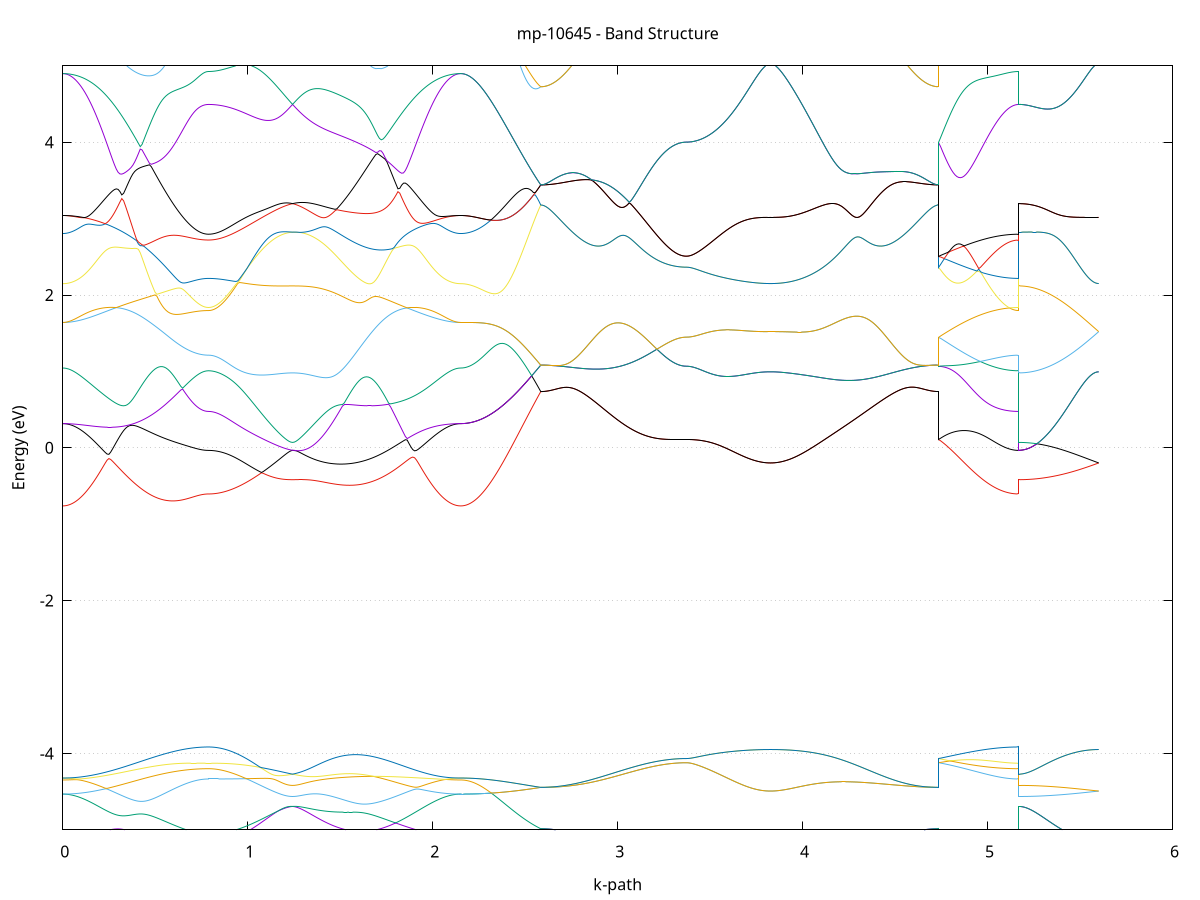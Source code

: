 set title 'mp-10645 - Band Structure'
set xlabel 'k-path'
set ylabel 'Energy (eV)'
set grid y
set yrange [-5:5]
set terminal png size 800,600
set output 'mp-10645_bands_gnuplot.png'
plot '-' using 1:2 with lines notitle, '-' using 1:2 with lines notitle, '-' using 1:2 with lines notitle, '-' using 1:2 with lines notitle, '-' using 1:2 with lines notitle, '-' using 1:2 with lines notitle, '-' using 1:2 with lines notitle, '-' using 1:2 with lines notitle, '-' using 1:2 with lines notitle, '-' using 1:2 with lines notitle, '-' using 1:2 with lines notitle, '-' using 1:2 with lines notitle, '-' using 1:2 with lines notitle, '-' using 1:2 with lines notitle, '-' using 1:2 with lines notitle, '-' using 1:2 with lines notitle, '-' using 1:2 with lines notitle, '-' using 1:2 with lines notitle, '-' using 1:2 with lines notitle, '-' using 1:2 with lines notitle, '-' using 1:2 with lines notitle, '-' using 1:2 with lines notitle, '-' using 1:2 with lines notitle, '-' using 1:2 with lines notitle, '-' using 1:2 with lines notitle, '-' using 1:2 with lines notitle, '-' using 1:2 with lines notitle, '-' using 1:2 with lines notitle, '-' using 1:2 with lines notitle, '-' using 1:2 with lines notitle, '-' using 1:2 with lines notitle, '-' using 1:2 with lines notitle, '-' using 1:2 with lines notitle, '-' using 1:2 with lines notitle, '-' using 1:2 with lines notitle, '-' using 1:2 with lines notitle, '-' using 1:2 with lines notitle, '-' using 1:2 with lines notitle, '-' using 1:2 with lines notitle, '-' using 1:2 with lines notitle, '-' using 1:2 with lines notitle, '-' using 1:2 with lines notitle, '-' using 1:2 with lines notitle, '-' using 1:2 with lines notitle, '-' using 1:2 with lines notitle, '-' using 1:2 with lines notitle, '-' using 1:2 with lines notitle, '-' using 1:2 with lines notitle, '-' using 1:2 with lines notitle, '-' using 1:2 with lines notitle, '-' using 1:2 with lines notitle, '-' using 1:2 with lines notitle, '-' using 1:2 with lines notitle, '-' using 1:2 with lines notitle, '-' using 1:2 with lines notitle, '-' using 1:2 with lines notitle, '-' using 1:2 with lines notitle, '-' using 1:2 with lines notitle, '-' using 1:2 with lines notitle, '-' using 1:2 with lines notitle, '-' using 1:2 with lines notitle, '-' using 1:2 with lines notitle, '-' using 1:2 with lines notitle, '-' using 1:2 with lines notitle
0.000000 -23.973873
0.009970 -23.973873
0.019940 -23.973773
0.029910 -23.973773
0.039880 -23.973673
0.049850 -23.973573
0.059821 -23.973473
0.069791 -23.973373
0.079761 -23.973273
0.089731 -23.973073
0.099701 -23.972873
0.109671 -23.972673
0.119641 -23.972473
0.129611 -23.972273
0.139581 -23.971973
0.149551 -23.971773
0.159521 -23.971473
0.169492 -23.971173
0.179462 -23.970873
0.189432 -23.970473
0.199402 -23.970173
0.209372 -23.969773
0.219342 -23.969473
0.229312 -23.969073
0.239282 -23.968673
0.249252 -23.968273
0.259222 -23.967873
0.269192 -23.967473
0.279163 -23.967073
0.289133 -23.966673
0.299103 -23.966173
0.309073 -23.965773
0.319043 -23.965373
0.329013 -23.964873
0.338983 -23.964473
0.348953 -23.963973
0.358923 -23.963573
0.368893 -23.963173
0.378863 -23.962773
0.388834 -23.962273
0.398804 -23.961873
0.408774 -23.961473
0.418744 -23.961073
0.428714 -23.960773
0.438684 -23.960373
0.448654 -23.960073
0.458624 -23.959773
0.468594 -23.959473
0.478564 -23.959173
0.488534 -23.958873
0.498505 -23.958673
0.508475 -23.958473
0.518445 -23.958273
0.528415 -23.958073
0.538385 -23.957973
0.548355 -23.957773
0.558325 -23.957673
0.568295 -23.957673
0.578265 -23.957573
0.588235 -23.957573
0.598205 -23.957573
0.608176 -23.957573
0.618146 -23.957573
0.628116 -23.957573
0.638086 -23.957673
0.648056 -23.957673
0.658026 -23.957773
0.667996 -23.957873
0.677966 -23.957873
0.687936 -23.957973
0.697906 -23.958073
0.707876 -23.958073
0.717847 -23.958173
0.727817 -23.958173
0.737787 -23.958273
0.747757 -23.958273
0.757727 -23.958373
0.767697 -23.958373
0.777667 -23.958373
0.787637 -23.958373
0.787637 -23.958373
0.797523 -23.958373
0.807409 -23.958373
0.817294 -23.958273
0.827180 -23.958173
0.837066 -23.958073
0.846951 -23.957973
0.856837 -23.957773
0.866723 -23.957573
0.876609 -23.957373
0.886494 -23.957173
0.896380 -23.956873
0.906266 -23.956573
0.916151 -23.956373
0.926037 -23.955973
0.935923 -23.955673
0.945808 -23.955273
0.955694 -23.954973
0.965580 -23.954573
0.975466 -23.954073
0.985351 -23.953673
0.995237 -23.953273
1.005123 -23.952773
1.015008 -23.952273
1.024894 -23.951773
1.034780 -23.951273
1.044666 -23.950773
1.054551 -23.950273
1.064437 -23.949773
1.074323 -23.949173
1.084208 -23.948673
1.094094 -23.948073
1.103980 -23.947473
1.113865 -23.946973
1.123751 -23.946373
1.133637 -23.945873
1.143523 -23.945273
1.153408 -23.944673
1.163294 -23.944173
1.173180 -23.943573
1.183065 -23.943073
1.192951 -23.942473
1.202837 -23.941973
1.212723 -23.941473
1.222608 -23.940873
1.232494 -23.940373
1.242380 -23.939873
1.242380 -23.939873
1.252374 -23.940373
1.262368 -23.940973
1.272363 -23.941473
1.282357 -23.941973
1.292351 -23.942573
1.302346 -23.943073
1.312340 -23.943673
1.322334 -23.944173
1.332329 -23.944673
1.342323 -23.945273
1.352317 -23.945773
1.362312 -23.946273
1.372306 -23.946773
1.382300 -23.947273
1.392295 -23.947773
1.402289 -23.948173
1.412283 -23.948673
1.422278 -23.949073
1.432272 -23.949473
1.442266 -23.949973
1.452261 -23.950373
1.462255 -23.950673
1.472250 -23.951073
1.482244 -23.951473
1.492238 -23.951873
1.502233 -23.952173
1.512227 -23.952573
1.522221 -23.952873
1.532216 -23.953173
1.542210 -23.953573
1.552204 -23.953873
1.562199 -23.954173
1.572193 -23.954573
1.582187 -23.954873
1.592182 -23.955173
1.602176 -23.955573
1.612170 -23.955873
1.622165 -23.956273
1.632159 -23.956573
1.642153 -23.956973
1.652148 -23.957373
1.662142 -23.957773
1.672136 -23.958173
1.682131 -23.958573
1.692125 -23.958973
1.702119 -23.959373
1.712114 -23.959773
1.722108 -23.960273
1.732102 -23.960673
1.742097 -23.961073
1.752091 -23.961573
1.762085 -23.961973
1.772080 -23.962473
1.782074 -23.962973
1.792068 -23.963373
1.802063 -23.963873
1.812057 -23.964273
1.822051 -23.964773
1.832046 -23.965173
1.842040 -23.965673
1.852035 -23.966073
1.862029 -23.966573
1.872023 -23.966973
1.882018 -23.967473
1.892012 -23.967873
1.902006 -23.968273
1.912001 -23.968673
1.921995 -23.969073
1.931989 -23.969473
1.941984 -23.969773
1.951978 -23.970173
1.961972 -23.970473
1.971967 -23.970773
1.981961 -23.971173
1.991955 -23.971473
2.001950 -23.971673
2.011944 -23.971973
2.021938 -23.972273
2.031933 -23.972473
2.041927 -23.972673
2.051921 -23.972873
2.061916 -23.973073
2.071910 -23.973273
2.081904 -23.973373
2.091899 -23.973473
2.101893 -23.973573
2.111887 -23.973673
2.121882 -23.973773
2.131876 -23.973773
2.141870 -23.973873
2.151865 -23.973873
2.151865 -23.973873
2.161693 -23.973773
2.171521 -23.973673
2.181349 -23.973573
2.191177 -23.973273
2.201006 -23.972973
2.210834 -23.972573
2.220662 -23.972073
2.230490 -23.971573
2.240318 -23.970973
2.250146 -23.970273
2.259974 -23.969473
2.269803 -23.968673
2.279631 -23.967773
2.289459 -23.966873
2.299287 -23.965873
2.309115 -23.964773
2.318943 -23.963573
2.328772 -23.962373
2.338600 -23.961173
2.348428 -23.959873
2.358256 -23.958473
2.368084 -23.957073
2.377912 -23.955573
2.387740 -23.953973
2.397569 -23.952473
2.407397 -23.950773
2.417225 -23.949073
2.427053 -23.947373
2.436881 -23.945673
2.446709 -23.943873
2.456538 -23.941973
2.466366 -23.940073
2.476194 -23.938173
2.486022 -23.936273
2.495850 -23.934273
2.505678 -23.932273
2.515506 -23.930273
2.525335 -23.928273
2.535163 -23.926173
2.544991 -23.924073
2.554819 -23.921973
2.564647 -23.919873
2.574475 -23.917773
2.584304 -23.915673
2.584304 -23.915673
2.594274 -23.915673
2.604244 -23.915773
2.614214 -23.915773
2.624184 -23.915873
2.634154 -23.915873
2.644124 -23.915973
2.654094 -23.916073
2.664064 -23.916173
2.674034 -23.916273
2.684004 -23.916473
2.693975 -23.916673
2.703945 -23.916773
2.713915 -23.917073
2.723885 -23.917273
2.733855 -23.917473
2.743825 -23.917773
2.753795 -23.918073
2.763765 -23.918373
2.773735 -23.918673
2.783705 -23.919073
2.793675 -23.919473
2.803646 -23.919873
2.813616 -23.920373
2.823586 -23.920773
2.833556 -23.921373
2.843526 -23.921873
2.853496 -23.922473
2.863466 -23.923073
2.873436 -23.923673
2.883406 -23.924373
2.893376 -23.925073
2.903346 -23.925773
2.913317 -23.926573
2.923287 -23.927373
2.933257 -23.928273
2.943227 -23.929073
2.953197 -23.929973
2.963167 -23.930873
2.973137 -23.931873
2.983107 -23.932873
2.993077 -23.933873
3.003047 -23.934873
3.013017 -23.935873
3.022988 -23.936973
3.032958 -23.937973
3.042928 -23.939073
3.052898 -23.940173
3.062868 -23.941173
3.072838 -23.942273
3.082808 -23.943373
3.092778 -23.944473
3.102748 -23.945473
3.112718 -23.946573
3.122688 -23.947573
3.132659 -23.948573
3.142629 -23.949573
3.152599 -23.950573
3.162569 -23.951573
3.172539 -23.952473
3.182509 -23.953373
3.192479 -23.954273
3.202449 -23.955073
3.212419 -23.955873
3.222389 -23.956573
3.232359 -23.957373
3.242330 -23.957973
3.252300 -23.958673
3.262270 -23.959273
3.272240 -23.959773
3.282210 -23.960273
3.292180 -23.960673
3.302150 -23.961073
3.312120 -23.961473
3.322090 -23.961773
3.332060 -23.961973
3.342030 -23.962173
3.352001 -23.962273
3.361971 -23.962373
3.371941 -23.962373
3.371941 -23.962373
3.381826 -23.962373
3.391712 -23.962373
3.401598 -23.962373
3.411484 -23.962373
3.421369 -23.962273
3.431255 -23.962273
3.441141 -23.962173
3.451026 -23.962073
3.460912 -23.962073
3.470798 -23.961973
3.480683 -23.961873
3.490569 -23.961773
3.500455 -23.961673
3.510341 -23.961573
3.520226 -23.961373
3.530112 -23.961273
3.539998 -23.961173
3.549883 -23.961073
3.559769 -23.960873
3.569655 -23.960773
3.579541 -23.960673
3.589426 -23.960573
3.599312 -23.960373
3.609198 -23.960273
3.619083 -23.960173
3.628969 -23.960073
3.638855 -23.959973
3.648740 -23.959773
3.658626 -23.959673
3.668512 -23.959573
3.678398 -23.959573
3.688283 -23.959473
3.698169 -23.959373
3.708055 -23.959273
3.717940 -23.959273
3.727826 -23.959173
3.737712 -23.959173
3.747598 -23.959173
3.757483 -23.959073
3.767369 -23.959073
3.777255 -23.959073
3.787140 -23.959073
3.797026 -23.959073
3.806912 -23.959073
3.816797 -23.959073
3.826683 -23.959073
3.826683 -23.959073
3.836677 -23.959073
3.846672 -23.959073
3.856666 -23.959073
3.866661 -23.959073
3.876655 -23.958973
3.886649 -23.958973
3.896644 -23.958973
3.906638 -23.958873
3.916632 -23.958773
3.926627 -23.958673
3.936621 -23.958573
3.946615 -23.958473
3.956610 -23.958273
3.966604 -23.958073
3.976598 -23.957873
3.986593 -23.957673
3.996587 -23.957373
4.006581 -23.957073
4.016576 -23.956773
4.026570 -23.956373
4.036564 -23.955973
4.046559 -23.955573
4.056553 -23.955173
4.066547 -23.954673
4.076542 -23.954073
4.086536 -23.953573
4.096530 -23.952973
4.106525 -23.952373
4.116519 -23.951673
4.126513 -23.950973
4.136508 -23.950273
4.146502 -23.949573
4.156496 -23.948773
4.166491 -23.947973
4.176485 -23.947173
4.186479 -23.946273
4.196474 -23.945473
4.206468 -23.944573
4.216462 -23.943673
4.226457 -23.942673
4.236451 -23.941773
4.246446 -23.940873
4.256440 -23.939873
4.266434 -23.938973
4.276429 -23.937973
4.286423 -23.936973
4.296417 -23.936073
4.306412 -23.935073
4.316406 -23.934173
4.326400 -23.933273
4.336395 -23.932273
4.346389 -23.931373
4.356383 -23.930573
4.366378 -23.929673
4.376372 -23.928773
4.386366 -23.927973
4.396361 -23.927173
4.406355 -23.926473
4.416349 -23.925673
4.426344 -23.924973
4.436338 -23.924273
4.446332 -23.923673
4.456327 -23.922973
4.466321 -23.922373
4.476315 -23.921873
4.486310 -23.921273
4.496304 -23.920773
4.506298 -23.920373
4.516293 -23.919873
4.526287 -23.919473
4.536281 -23.919073
4.546276 -23.918673
4.556270 -23.918373
4.566264 -23.918073
4.576259 -23.917773
4.586253 -23.917473
4.596247 -23.917273
4.606242 -23.917073
4.616236 -23.916873
4.626231 -23.916673
4.636225 -23.916473
4.646219 -23.916373
4.656214 -23.916173
4.666208 -23.916073
4.676202 -23.915973
4.686197 -23.915873
4.696191 -23.915873
4.706185 -23.915773
4.716180 -23.915773
4.726174 -23.915673
4.736168 -23.915673
4.736168 -23.962373
4.745996 -23.962873
4.755825 -23.963273
4.765653 -23.963573
4.775481 -23.963873
4.785309 -23.964173
4.795137 -23.964473
4.804965 -23.964673
4.814794 -23.964873
4.824622 -23.964973
4.834450 -23.965073
4.844278 -23.965173
4.854106 -23.965273
4.863934 -23.965273
4.873762 -23.965173
4.883591 -23.965173
4.893419 -23.965073
4.903247 -23.964973
4.913075 -23.964773
4.922903 -23.964573
4.932731 -23.964373
4.942559 -23.964173
4.952388 -23.963973
4.962216 -23.963673
4.972044 -23.963373
4.981872 -23.963073
4.991700 -23.962773
5.001528 -23.962473
5.011357 -23.962073
5.021185 -23.961773
5.031013 -23.961473
5.040841 -23.961073
5.050669 -23.960773
5.060497 -23.960473
5.070325 -23.960073
5.080154 -23.959773
5.089982 -23.959573
5.099810 -23.959273
5.109638 -23.959073
5.119466 -23.958873
5.129294 -23.958673
5.139123 -23.958573
5.148951 -23.958473
5.158779 -23.958373
5.168607 -23.958373
5.168607 -23.939873
5.178435 -23.939973
5.188263 -23.940073
5.198091 -23.940173
5.207920 -23.940373
5.217748 -23.940673
5.227576 -23.941073
5.237404 -23.941473
5.247232 -23.941873
5.257060 -23.942373
5.266889 -23.942973
5.276717 -23.943473
5.286545 -23.944073
5.296373 -23.944773
5.306201 -23.945373
5.316029 -23.946073
5.325857 -23.946673
5.335686 -23.947373
5.345514 -23.948073
5.355342 -23.948773
5.365170 -23.949473
5.374998 -23.950073
5.384826 -23.950773
5.394655 -23.951473
5.404483 -23.952073
5.414311 -23.952673
5.424139 -23.953273
5.433967 -23.953873
5.443795 -23.954473
5.453623 -23.954973
5.463452 -23.955473
5.473280 -23.955973
5.483108 -23.956373
5.492936 -23.956773
5.502764 -23.957173
5.512592 -23.957573
5.522421 -23.957873
5.532249 -23.958173
5.542077 -23.958373
5.551905 -23.958573
5.561733 -23.958773
5.571561 -23.958873
5.581389 -23.958973
5.591218 -23.959073
5.601046 -23.959073
e
0.000000 -23.855673
0.009970 -23.855773
0.019940 -23.855873
0.029910 -23.855973
0.039880 -23.856173
0.049850 -23.856473
0.059821 -23.856773
0.069791 -23.857073
0.079761 -23.857573
0.089731 -23.857973
0.099701 -23.858573
0.109671 -23.859073
0.119641 -23.859773
0.129611 -23.860473
0.139581 -23.861173
0.149551 -23.861973
0.159521 -23.862773
0.169492 -23.863573
0.179462 -23.864473
0.189432 -23.865473
0.199402 -23.866473
0.209372 -23.867473
0.219342 -23.868473
0.229312 -23.869573
0.239282 -23.870673
0.249252 -23.871873
0.259222 -23.872973
0.269192 -23.874173
0.279163 -23.875373
0.289133 -23.876573
0.299103 -23.877873
0.309073 -23.879073
0.319043 -23.880373
0.329013 -23.881673
0.338983 -23.882973
0.348953 -23.884273
0.358923 -23.885573
0.368893 -23.886873
0.378863 -23.888173
0.388834 -23.889473
0.398804 -23.890873
0.408774 -23.892173
0.418744 -23.893573
0.428714 -23.895073
0.438684 -23.896573
0.448654 -23.898073
0.458624 -23.899673
0.468594 -23.901173
0.478564 -23.902773
0.488534 -23.904373
0.498505 -23.905973
0.508475 -23.907573
0.518445 -23.909173
0.528415 -23.910773
0.538385 -23.912273
0.548355 -23.913773
0.558325 -23.915173
0.568295 -23.916673
0.578265 -23.918073
0.588235 -23.919373
0.598205 -23.920673
0.608176 -23.921873
0.618146 -23.923073
0.628116 -23.924273
0.638086 -23.925373
0.648056 -23.926373
0.658026 -23.927273
0.667996 -23.928173
0.677966 -23.929073
0.687936 -23.929873
0.697906 -23.930573
0.707876 -23.931173
0.717847 -23.931673
0.727817 -23.932173
0.737787 -23.932673
0.747757 -23.932973
0.757727 -23.933273
0.767697 -23.933473
0.777667 -23.933573
0.787637 -23.933573
0.787637 -23.933573
0.797523 -23.933573
0.807409 -23.933573
0.817294 -23.933573
0.827180 -23.933573
0.837066 -23.933573
0.846951 -23.933473
0.856837 -23.933473
0.866723 -23.933473
0.876609 -23.933473
0.886494 -23.933373
0.896380 -23.933373
0.906266 -23.933373
0.916151 -23.933273
0.926037 -23.933273
0.935923 -23.933273
0.945808 -23.933273
0.955694 -23.933273
0.965580 -23.933273
0.975466 -23.933273
0.985351 -23.933273
0.995237 -23.933273
1.005123 -23.933273
1.015008 -23.933373
1.024894 -23.933373
1.034780 -23.933473
1.044666 -23.933573
1.054551 -23.933673
1.064437 -23.933773
1.074323 -23.933973
1.084208 -23.934173
1.094094 -23.934273
1.103980 -23.934573
1.113865 -23.934773
1.123751 -23.935073
1.133637 -23.935273
1.143523 -23.935673
1.153408 -23.935973
1.163294 -23.936273
1.173180 -23.936673
1.183065 -23.937073
1.192951 -23.937473
1.202837 -23.937973
1.212723 -23.938373
1.222608 -23.938873
1.232494 -23.939373
1.242380 -23.939873
1.242380 -23.939873
1.252374 -23.939373
1.262368 -23.938873
1.272363 -23.938373
1.282357 -23.937873
1.292351 -23.937373
1.302346 -23.936873
1.312340 -23.936373
1.322334 -23.935873
1.332329 -23.935373
1.342323 -23.934873
1.352317 -23.934273
1.362312 -23.933773
1.372306 -23.933173
1.382300 -23.932673
1.392295 -23.931973
1.402289 -23.931373
1.412283 -23.930773
1.422278 -23.930073
1.432272 -23.929273
1.442266 -23.928573
1.452261 -23.927773
1.462255 -23.926973
1.472250 -23.926073
1.482244 -23.925173
1.492238 -23.924273
1.502233 -23.923273
1.512227 -23.922273
1.522221 -23.921173
1.532216 -23.920073
1.542210 -23.918973
1.552204 -23.917773
1.562199 -23.916473
1.572193 -23.915273
1.582187 -23.913973
1.592182 -23.912573
1.602176 -23.911173
1.612170 -23.909773
1.622165 -23.908273
1.632159 -23.906873
1.642153 -23.905273
1.652148 -23.903773
1.662142 -23.902173
1.672136 -23.900573
1.682131 -23.898973
1.692125 -23.897273
1.702119 -23.895573
1.712114 -23.893873
1.722108 -23.892173
1.732102 -23.890473
1.742097 -23.888773
1.752091 -23.887373
1.762085 -23.886373
1.772080 -23.885373
1.782074 -23.884373
1.792068 -23.883273
1.802063 -23.882273
1.812057 -23.881173
1.822051 -23.880073
1.832046 -23.878973
1.842040 -23.877873
1.852035 -23.876773
1.862029 -23.875573
1.872023 -23.874473
1.882018 -23.873373
1.892012 -23.872373
1.902006 -23.871273
1.912001 -23.870173
1.921995 -23.869173
1.931989 -23.868173
1.941984 -23.867173
1.951978 -23.866173
1.961972 -23.865273
1.971967 -23.864373
1.981961 -23.863473
1.991955 -23.862673
2.001950 -23.861873
2.011944 -23.861073
2.021938 -23.860373
2.031933 -23.859773
2.041927 -23.859073
2.051921 -23.858573
2.061916 -23.857973
2.071910 -23.857573
2.081904 -23.857073
2.091899 -23.856773
2.101893 -23.856473
2.111887 -23.856173
2.121882 -23.855973
2.131876 -23.855873
2.141870 -23.855773
2.151865 -23.855673
2.151865 -23.855673
2.161693 -23.855673
2.171521 -23.855673
2.181349 -23.855773
2.191177 -23.856073
2.201006 -23.856373
2.210834 -23.856773
2.220662 -23.857273
2.230490 -23.857873
2.240318 -23.858573
2.250146 -23.859273
2.259974 -23.860073
2.269803 -23.860973
2.279631 -23.861873
2.289459 -23.862873
2.299287 -23.863973
2.309115 -23.865073
2.318943 -23.866373
2.328772 -23.867573
2.338600 -23.868973
2.348428 -23.870373
2.358256 -23.871773
2.368084 -23.873273
2.377912 -23.874873
2.387740 -23.876473
2.397569 -23.878073
2.407397 -23.879873
2.417225 -23.881573
2.427053 -23.883373
2.436881 -23.885173
2.446709 -23.887073
2.456538 -23.888973
2.466366 -23.890873
2.476194 -23.892873
2.486022 -23.894873
2.495850 -23.896873
2.505678 -23.898973
2.515506 -23.900973
2.525335 -23.903073
2.535163 -23.905173
2.544991 -23.907273
2.554819 -23.909373
2.564647 -23.911473
2.574475 -23.913573
2.584304 -23.915673
2.584304 -23.915673
2.594274 -23.915673
2.604244 -23.915673
2.614214 -23.915773
2.624184 -23.915773
2.634154 -23.915873
2.644124 -23.915973
2.654094 -23.916073
2.664064 -23.916173
2.674034 -23.916273
2.684004 -23.916473
2.693975 -23.916573
2.703945 -23.916773
2.713915 -23.916973
2.723885 -23.917173
2.733855 -23.917473
2.743825 -23.917773
2.753795 -23.917973
2.763765 -23.918373
2.773735 -23.918673
2.783705 -23.919073
2.793675 -23.919473
2.803646 -23.919873
2.813616 -23.920273
2.823586 -23.920773
2.833556 -23.921273
2.843526 -23.921873
2.853496 -23.922373
2.863466 -23.923073
2.873436 -23.923673
2.883406 -23.924373
2.893376 -23.925073
2.903346 -23.925773
2.913317 -23.926573
2.923287 -23.927373
2.933257 -23.928173
2.943227 -23.929073
2.953197 -23.929973
2.963167 -23.930873
2.973137 -23.931873
2.983107 -23.932873
2.993077 -23.933873
3.003047 -23.934873
3.013017 -23.935873
3.022988 -23.936873
3.032958 -23.937973
3.042928 -23.939073
3.052898 -23.940173
3.062868 -23.941173
3.072838 -23.942273
3.082808 -23.943373
3.092778 -23.944473
3.102748 -23.945473
3.112718 -23.946573
3.122688 -23.947573
3.132659 -23.948573
3.142629 -23.949573
3.152599 -23.950573
3.162569 -23.951573
3.172539 -23.952473
3.182509 -23.953373
3.192479 -23.954273
3.202449 -23.955073
3.212419 -23.955873
3.222389 -23.956573
3.232359 -23.957373
3.242330 -23.957973
3.252300 -23.958673
3.262270 -23.959273
3.272240 -23.959773
3.282210 -23.960273
3.292180 -23.960673
3.302150 -23.961073
3.312120 -23.961473
3.322090 -23.961773
3.332060 -23.961973
3.342030 -23.962173
3.352001 -23.962273
3.361971 -23.962373
3.371941 -23.962373
3.371941 -23.962373
3.381826 -23.962373
3.391712 -23.962373
3.401598 -23.962373
3.411484 -23.962273
3.421369 -23.962273
3.431255 -23.962273
3.441141 -23.962173
3.451026 -23.962073
3.460912 -23.961973
3.470798 -23.961973
3.480683 -23.961873
3.490569 -23.961773
3.500455 -23.961673
3.510341 -23.961473
3.520226 -23.961373
3.530112 -23.961273
3.539998 -23.961173
3.549883 -23.961073
3.559769 -23.960873
3.569655 -23.960773
3.579541 -23.960673
3.589426 -23.960473
3.599312 -23.960373
3.609198 -23.960273
3.619083 -23.960173
3.628969 -23.960073
3.638855 -23.959873
3.648740 -23.959773
3.658626 -23.959673
3.668512 -23.959573
3.678398 -23.959573
3.688283 -23.959473
3.698169 -23.959373
3.708055 -23.959273
3.717940 -23.959273
3.727826 -23.959173
3.737712 -23.959173
3.747598 -23.959173
3.757483 -23.959073
3.767369 -23.959073
3.777255 -23.959073
3.787140 -23.959073
3.797026 -23.959073
3.806912 -23.959073
3.816797 -23.959073
3.826683 -23.959073
3.826683 -23.959073
3.836677 -23.959073
3.846672 -23.959073
3.856666 -23.959073
3.866661 -23.959073
3.876655 -23.958973
3.886649 -23.958973
3.896644 -23.958873
3.906638 -23.958873
3.916632 -23.958773
3.926627 -23.958673
3.936621 -23.958573
3.946615 -23.958473
3.956610 -23.958273
3.966604 -23.958073
3.976598 -23.957873
3.986593 -23.957673
3.996587 -23.957373
4.006581 -23.957073
4.016576 -23.956773
4.026570 -23.956373
4.036564 -23.955973
4.046559 -23.955573
4.056553 -23.955073
4.066547 -23.954673
4.076542 -23.954073
4.086536 -23.953573
4.096530 -23.952973
4.106525 -23.952373
4.116519 -23.951673
4.126513 -23.950973
4.136508 -23.950273
4.146502 -23.949573
4.156496 -23.948773
4.166491 -23.947973
4.176485 -23.947173
4.186479 -23.946273
4.196474 -23.945373
4.206468 -23.944573
4.216462 -23.943573
4.226457 -23.942673
4.236451 -23.941773
4.246446 -23.940873
4.256440 -23.939873
4.266434 -23.938873
4.276429 -23.937973
4.286423 -23.936973
4.296417 -23.936073
4.306412 -23.935073
4.316406 -23.934173
4.326400 -23.933173
4.336395 -23.932273
4.346389 -23.931373
4.356383 -23.930473
4.366378 -23.929673
4.376372 -23.928773
4.386366 -23.927973
4.396361 -23.927173
4.406355 -23.926373
4.416349 -23.925673
4.426344 -23.924973
4.436338 -23.924273
4.446332 -23.923573
4.456327 -23.922973
4.466321 -23.922373
4.476315 -23.921873
4.486310 -23.921273
4.496304 -23.920773
4.506298 -23.920273
4.516293 -23.919873
4.526287 -23.919473
4.536281 -23.919073
4.546276 -23.918673
4.556270 -23.918373
4.566264 -23.918073
4.576259 -23.917773
4.586253 -23.917473
4.596247 -23.917173
4.606242 -23.916973
4.616236 -23.916773
4.626231 -23.916573
4.636225 -23.916473
4.646219 -23.916273
4.656214 -23.916173
4.666208 -23.916073
4.676202 -23.915973
4.686197 -23.915873
4.696191 -23.915773
4.706185 -23.915773
4.716180 -23.915673
4.726174 -23.915673
4.736168 -23.915673
4.736168 -23.962373
4.745996 -23.961973
4.755825 -23.961473
4.765653 -23.960873
4.775481 -23.960373
4.785309 -23.959773
4.795137 -23.959173
4.804965 -23.958473
4.814794 -23.957773
4.824622 -23.957073
4.834450 -23.956373
4.844278 -23.955673
4.854106 -23.954873
4.863934 -23.954073
4.873762 -23.953273
4.883591 -23.952473
4.893419 -23.951573
4.903247 -23.950673
4.913075 -23.949873
4.922903 -23.948973
4.932731 -23.948073
4.942559 -23.947173
4.952388 -23.946373
4.962216 -23.945473
4.972044 -23.944573
4.981872 -23.943673
4.991700 -23.942873
5.001528 -23.941973
5.011357 -23.941173
5.021185 -23.940373
5.031013 -23.939573
5.040841 -23.938873
5.050669 -23.938173
5.060497 -23.937473
5.070325 -23.936873
5.080154 -23.936273
5.089982 -23.935673
5.099810 -23.935273
5.109638 -23.934773
5.119466 -23.934473
5.129294 -23.934173
5.139123 -23.933873
5.148951 -23.933673
5.158779 -23.933573
5.168607 -23.933573
5.168607 -23.939873
5.178435 -23.939873
5.188263 -23.939973
5.198091 -23.940173
5.207920 -23.940373
5.217748 -23.940673
5.227576 -23.941073
5.237404 -23.941473
5.247232 -23.941873
5.257060 -23.942373
5.266889 -23.942973
5.276717 -23.943473
5.286545 -23.944073
5.296373 -23.944673
5.306201 -23.945373
5.316029 -23.946073
5.325857 -23.946673
5.335686 -23.947373
5.345514 -23.948073
5.355342 -23.948773
5.365170 -23.949473
5.374998 -23.950073
5.384826 -23.950773
5.394655 -23.951373
5.404483 -23.952073
5.414311 -23.952673
5.424139 -23.953273
5.433967 -23.953873
5.443795 -23.954373
5.453623 -23.954973
5.463452 -23.955473
5.473280 -23.955973
5.483108 -23.956373
5.492936 -23.956773
5.502764 -23.957173
5.512592 -23.957573
5.522421 -23.957873
5.532249 -23.958173
5.542077 -23.958373
5.551905 -23.958573
5.561733 -23.958773
5.571561 -23.958873
5.581389 -23.958973
5.591218 -23.959073
5.601046 -23.959073
e
0.000000 -23.855673
0.009970 -23.855673
0.019940 -23.855773
0.029910 -23.855773
0.039880 -23.855873
0.049850 -23.855873
0.059821 -23.855973
0.069791 -23.856073
0.079761 -23.856173
0.089731 -23.856373
0.099701 -23.856473
0.109671 -23.856673
0.119641 -23.856773
0.129611 -23.856973
0.139581 -23.857173
0.149551 -23.857373
0.159521 -23.857673
0.169492 -23.857873
0.179462 -23.858073
0.189432 -23.858373
0.199402 -23.858673
0.209372 -23.858973
0.219342 -23.859273
0.229312 -23.859973
0.239282 -23.860873
0.249252 -23.861873
0.259222 -23.863073
0.269192 -23.864473
0.279163 -23.865873
0.289133 -23.867373
0.299103 -23.868973
0.309073 -23.870573
0.319043 -23.872273
0.329013 -23.873873
0.338983 -23.875573
0.348953 -23.877273
0.358923 -23.878973
0.368893 -23.880673
0.378863 -23.882373
0.388834 -23.884073
0.398804 -23.885673
0.408774 -23.887273
0.418744 -23.888873
0.428714 -23.890273
0.438684 -23.891673
0.448654 -23.892973
0.458624 -23.894173
0.468594 -23.895373
0.478564 -23.896373
0.488534 -23.897373
0.498505 -23.898273
0.508475 -23.899173
0.518445 -23.899873
0.528415 -23.900673
0.538385 -23.901273
0.548355 -23.901873
0.558325 -23.902473
0.568295 -23.902873
0.578265 -23.903373
0.588235 -23.903773
0.598205 -23.904073
0.608176 -23.904373
0.618146 -23.904573
0.628116 -23.904773
0.638086 -23.904973
0.648056 -23.905073
0.658026 -23.905173
0.667996 -23.905273
0.677966 -23.905273
0.687936 -23.905273
0.697906 -23.905273
0.707876 -23.905273
0.717847 -23.905273
0.727817 -23.905273
0.737787 -23.905273
0.747757 -23.905273
0.757727 -23.905173
0.767697 -23.905173
0.777667 -23.905173
0.787637 -23.905173
0.787637 -23.905173
0.797523 -23.905173
0.807409 -23.905173
0.817294 -23.905073
0.827180 -23.905073
0.837066 -23.904973
0.846951 -23.904873
0.856837 -23.904773
0.866723 -23.904673
0.876609 -23.904573
0.886494 -23.904473
0.896380 -23.904273
0.906266 -23.904073
0.916151 -23.903973
0.926037 -23.903773
0.935923 -23.903573
0.945808 -23.903273
0.955694 -23.903073
0.965580 -23.902773
0.975466 -23.902573
0.985351 -23.902273
0.995237 -23.901973
1.005123 -23.901673
1.015008 -23.901373
1.024894 -23.901073
1.034780 -23.900773
1.044666 -23.900473
1.054551 -23.900073
1.064437 -23.899773
1.074323 -23.899473
1.084208 -23.899073
1.094094 -23.898773
1.103980 -23.898473
1.113865 -23.898173
1.123751 -23.897873
1.133637 -23.897573
1.143523 -23.897373
1.153408 -23.897173
1.163294 -23.896973
1.173180 -23.896873
1.183065 -23.896873
1.192951 -23.896873
1.202837 -23.896873
1.212723 -23.896973
1.222608 -23.896973
1.232494 -23.897073
1.242380 -23.897073
1.242380 -23.897073
1.252374 -23.897073
1.262368 -23.896973
1.272363 -23.896873
1.282357 -23.896773
1.292351 -23.896573
1.302346 -23.896373
1.312340 -23.896173
1.322334 -23.895873
1.332329 -23.895573
1.342323 -23.895173
1.352317 -23.894773
1.362312 -23.894573
1.372306 -23.895073
1.382300 -23.895473
1.392295 -23.895873
1.402289 -23.896173
1.412283 -23.896573
1.422278 -23.896973
1.432272 -23.897273
1.442266 -23.897573
1.452261 -23.897873
1.462255 -23.898073
1.472250 -23.898273
1.482244 -23.898473
1.492238 -23.898673
1.502233 -23.898773
1.512227 -23.898873
1.522221 -23.898873
1.532216 -23.898873
1.542210 -23.898873
1.552204 -23.898773
1.562199 -23.898673
1.572193 -23.898473
1.582187 -23.898273
1.592182 -23.897973
1.602176 -23.897673
1.612170 -23.897373
1.622165 -23.896873
1.632159 -23.896473
1.642153 -23.895973
1.652148 -23.895373
1.662142 -23.894773
1.672136 -23.894073
1.682131 -23.893373
1.692125 -23.892673
1.702119 -23.891873
1.712114 -23.891073
1.722108 -23.890173
1.732102 -23.889273
1.742097 -23.888373
1.752091 -23.886973
1.762085 -23.885273
1.772080 -23.883573
1.782074 -23.881773
1.792068 -23.880073
1.802063 -23.878373
1.812057 -23.876673
1.822051 -23.874973
1.832046 -23.873373
1.842040 -23.871773
1.852035 -23.870173
1.862029 -23.868673
1.872023 -23.867173
1.882018 -23.865773
1.892012 -23.864473
1.902006 -23.863273
1.912001 -23.862273
1.921995 -23.861273
1.931989 -23.860573
1.941984 -23.859873
1.951978 -23.859373
1.961972 -23.858873
1.971967 -23.858473
1.981961 -23.858173
1.991955 -23.857873
2.001950 -23.857573
2.011944 -23.857273
2.021938 -23.857073
2.031933 -23.856873
2.041927 -23.856673
2.051921 -23.856473
2.061916 -23.856373
2.071910 -23.856173
2.081904 -23.856073
2.091899 -23.855973
2.101893 -23.855873
2.111887 -23.855873
2.121882 -23.855773
2.131876 -23.855773
2.141870 -23.855673
2.151865 -23.855673
2.151865 -23.855673
2.161693 -23.855673
2.171521 -23.855673
2.181349 -23.855673
2.191177 -23.855673
2.201006 -23.855573
2.210834 -23.855573
2.220662 -23.855473
2.230490 -23.855373
2.240318 -23.855273
2.250146 -23.855173
2.259974 -23.855073
2.269803 -23.854973
2.279631 -23.854873
2.289459 -23.854673
2.299287 -23.854573
2.309115 -23.854373
2.318943 -23.854273
2.328772 -23.854073
2.338600 -23.853873
2.348428 -23.853673
2.358256 -23.853473
2.368084 -23.853273
2.377912 -23.853073
2.387740 -23.852873
2.397569 -23.852673
2.407397 -23.852373
2.417225 -23.852173
2.427053 -23.851873
2.436881 -23.851673
2.446709 -23.851373
2.456538 -23.851173
2.466366 -23.850873
2.476194 -23.850573
2.486022 -23.850273
2.495850 -23.850073
2.505678 -23.849773
2.515506 -23.849473
2.525335 -23.849173
2.535163 -23.848873
2.544991 -23.848573
2.554819 -23.848273
2.564647 -23.847973
2.574475 -23.847673
2.584304 -23.847473
2.584304 -23.847473
2.594274 -23.847473
2.604244 -23.847473
2.614214 -23.847673
2.624184 -23.847773
2.634154 -23.847973
2.644124 -23.848273
2.654094 -23.848573
2.664064 -23.848873
2.674034 -23.849273
2.684004 -23.849673
2.693975 -23.850073
2.703945 -23.850573
2.713915 -23.851073
2.723885 -23.851673
2.733855 -23.852173
2.743825 -23.852873
2.753795 -23.853473
2.763765 -23.854073
2.773735 -23.854773
2.783705 -23.855473
2.793675 -23.856173
2.803646 -23.856873
2.813616 -23.857573
2.823586 -23.858373
2.833556 -23.859073
2.843526 -23.859773
2.853496 -23.860573
2.863466 -23.861273
2.873436 -23.861973
2.883406 -23.862673
2.893376 -23.863373
2.903346 -23.864073
2.913317 -23.864673
2.923287 -23.865373
2.933257 -23.865973
2.943227 -23.866573
2.953197 -23.867173
2.963167 -23.867673
2.973137 -23.868273
2.983107 -23.868773
2.993077 -23.869273
3.003047 -23.869673
3.013017 -23.870173
3.022988 -23.870573
3.032958 -23.870973
3.042928 -23.871273
3.052898 -23.871673
3.062868 -23.871973
3.072838 -23.872273
3.082808 -23.872573
3.092778 -23.872873
3.102748 -23.873073
3.112718 -23.873273
3.122688 -23.873473
3.132659 -23.873673
3.142629 -23.873873
3.152599 -23.874073
3.162569 -23.874173
3.172539 -23.874373
3.182509 -23.874473
3.192479 -23.874573
3.202449 -23.874673
3.212419 -23.874773
3.222389 -23.874873
3.232359 -23.874973
3.242330 -23.875073
3.252300 -23.875073
3.262270 -23.875173
3.272240 -23.875173
3.282210 -23.875273
3.292180 -23.875273
3.302150 -23.875273
3.312120 -23.875373
3.322090 -23.875373
3.332060 -23.875373
3.342030 -23.875373
3.352001 -23.875373
3.361971 -23.875373
3.371941 -23.875373
3.371941 -23.875373
3.381826 -23.875373
3.391712 -23.875473
3.401598 -23.875473
3.411484 -23.875473
3.421369 -23.875473
3.431255 -23.875573
3.441141 -23.875573
3.451026 -23.875673
3.460912 -23.875673
3.470798 -23.875773
3.480683 -23.875873
3.490569 -23.875973
3.500455 -23.876073
3.510341 -23.876173
3.520226 -23.876373
3.530112 -23.876473
3.539998 -23.876673
3.549883 -23.876873
3.559769 -23.877073
3.569655 -23.877273
3.579541 -23.877473
3.589426 -23.877773
3.599312 -23.878073
3.609198 -23.878373
3.619083 -23.878673
3.628969 -23.878973
3.638855 -23.879273
3.648740 -23.879573
3.658626 -23.879973
3.668512 -23.880273
3.678398 -23.880573
3.688283 -23.880973
3.698169 -23.881273
3.708055 -23.881573
3.717940 -23.881873
3.727826 -23.882173
3.737712 -23.882373
3.747598 -23.882573
3.757483 -23.882873
3.767369 -23.882973
3.777255 -23.883173
3.787140 -23.883273
3.797026 -23.883373
3.806912 -23.883473
3.816797 -23.883473
3.826683 -23.883573
3.826683 -23.883573
3.836677 -23.883473
3.846672 -23.883473
3.856666 -23.883373
3.866661 -23.883273
3.876655 -23.883173
3.886649 -23.882973
3.896644 -23.882773
3.906638 -23.882573
3.916632 -23.882373
3.926627 -23.882173
3.936621 -23.881873
3.946615 -23.881573
3.956610 -23.881273
3.966604 -23.880873
3.976598 -23.880573
3.986593 -23.880273
3.996587 -23.879873
4.006581 -23.879473
4.016576 -23.879173
4.026570 -23.878773
4.036564 -23.878373
4.046559 -23.877973
4.056553 -23.877673
4.066547 -23.877273
4.076542 -23.876973
4.086536 -23.876573
4.096530 -23.876273
4.106525 -23.875873
4.116519 -23.875573
4.126513 -23.875273
4.136508 -23.874973
4.146502 -23.874673
4.156496 -23.874373
4.166491 -23.874073
4.176485 -23.873773
4.186479 -23.873473
4.196474 -23.873173
4.206468 -23.872873
4.216462 -23.872573
4.226457 -23.872273
4.236451 -23.871973
4.246446 -23.871673
4.256440 -23.871373
4.266434 -23.870973
4.276429 -23.870673
4.286423 -23.870273
4.296417 -23.869873
4.306412 -23.869473
4.316406 -23.869073
4.326400 -23.868573
4.336395 -23.868173
4.346389 -23.867673
4.356383 -23.867173
4.366378 -23.866673
4.376372 -23.866073
4.386366 -23.865473
4.396361 -23.864873
4.406355 -23.864273
4.416349 -23.863673
4.426344 -23.863073
4.436338 -23.862373
4.446332 -23.861673
4.456327 -23.860973
4.466321 -23.860273
4.476315 -23.859573
4.486310 -23.858873
4.496304 -23.858173
4.506298 -23.857473
4.516293 -23.856773
4.526287 -23.856073
4.536281 -23.855373
4.546276 -23.854773
4.556270 -23.854073
4.566264 -23.853473
4.576259 -23.852773
4.586253 -23.852173
4.596247 -23.851673
4.606242 -23.851073
4.616236 -23.850573
4.626231 -23.850073
4.636225 -23.849673
4.646219 -23.849273
4.656214 -23.848873
4.666208 -23.848573
4.676202 -23.848273
4.686197 -23.847973
4.696191 -23.847773
4.706185 -23.847673
4.716180 -23.847573
4.726174 -23.847473
4.736168 -23.847473
4.736168 -23.875373
4.745996 -23.875873
4.755825 -23.876473
4.765653 -23.876973
4.775481 -23.877573
4.785309 -23.878173
4.795137 -23.878873
4.804965 -23.879473
4.814794 -23.880173
4.824622 -23.880973
4.834450 -23.881673
4.844278 -23.882473
4.854106 -23.883273
4.863934 -23.884073
4.873762 -23.884973
4.883591 -23.885773
4.893419 -23.886673
4.903247 -23.887573
4.913075 -23.888473
4.922903 -23.889373
4.932731 -23.890273
4.942559 -23.891173
4.952388 -23.892073
4.962216 -23.892973
4.972044 -23.893873
4.981872 -23.894773
4.991700 -23.895673
5.001528 -23.896473
5.011357 -23.897373
5.021185 -23.898173
5.031013 -23.898973
5.040841 -23.899773
5.050669 -23.900473
5.060497 -23.901173
5.070325 -23.901873
5.080154 -23.902473
5.089982 -23.902973
5.099810 -23.903473
5.109638 -23.903973
5.119466 -23.904273
5.129294 -23.904573
5.139123 -23.904873
5.148951 -23.905073
5.158779 -23.905173
5.168607 -23.905173
5.168607 -23.897073
5.178435 -23.897073
5.188263 -23.896973
5.198091 -23.896973
5.207920 -23.896873
5.217748 -23.896873
5.227576 -23.896773
5.237404 -23.896573
5.247232 -23.896473
5.257060 -23.896373
5.266889 -23.896173
5.276717 -23.895973
5.286545 -23.895773
5.296373 -23.895573
5.306201 -23.895373
5.316029 -23.895173
5.325857 -23.894873
5.335686 -23.894673
5.345514 -23.894373
5.355342 -23.894073
5.365170 -23.893773
5.374998 -23.893373
5.384826 -23.893073
5.394655 -23.892773
5.404483 -23.892373
5.414311 -23.891973
5.424139 -23.891673
5.433967 -23.891273
5.443795 -23.890873
5.453623 -23.890473
5.463452 -23.889973
5.473280 -23.889573
5.483108 -23.889173
5.492936 -23.888673
5.502764 -23.888273
5.512592 -23.887773
5.522421 -23.887373
5.532249 -23.886873
5.542077 -23.886373
5.551905 -23.885873
5.561733 -23.885473
5.571561 -23.884973
5.581389 -23.884473
5.591218 -23.883973
5.601046 -23.883573
e
0.000000 -23.855373
0.009970 -23.855373
0.019940 -23.855473
0.029910 -23.855473
0.039880 -23.855473
0.049850 -23.855573
0.059821 -23.855673
0.069791 -23.855673
0.079761 -23.855773
0.089731 -23.855873
0.099701 -23.856073
0.109671 -23.856173
0.119641 -23.856373
0.129611 -23.856473
0.139581 -23.856673
0.149551 -23.856873
0.159521 -23.857073
0.169492 -23.857373
0.179462 -23.857673
0.189432 -23.857973
0.199402 -23.858373
0.209372 -23.858773
0.219342 -23.859273
0.229312 -23.859573
0.239282 -23.859873
0.249252 -23.860173
0.259222 -23.860473
0.269192 -23.860773
0.279163 -23.861173
0.289133 -23.861473
0.299103 -23.861873
0.309073 -23.862173
0.319043 -23.862573
0.329013 -23.862973
0.338983 -23.863273
0.348953 -23.863673
0.358923 -23.864073
0.368893 -23.864473
0.378863 -23.864773
0.388834 -23.865173
0.398804 -23.865573
0.408774 -23.865973
0.418744 -23.866373
0.428714 -23.866673
0.438684 -23.867073
0.448654 -23.867473
0.458624 -23.867773
0.468594 -23.868173
0.478564 -23.868473
0.488534 -23.868873
0.498505 -23.869173
0.508475 -23.869573
0.518445 -23.869873
0.528415 -23.870173
0.538385 -23.870573
0.548355 -23.870873
0.558325 -23.871273
0.568295 -23.871673
0.578265 -23.872173
0.588235 -23.872673
0.598205 -23.873073
0.608176 -23.873573
0.618146 -23.874073
0.628116 -23.874473
0.638086 -23.874873
0.648056 -23.875273
0.658026 -23.875673
0.667996 -23.876073
0.677966 -23.876473
0.687936 -23.876773
0.697906 -23.877073
0.707876 -23.877373
0.717847 -23.877573
0.727817 -23.877873
0.737787 -23.878073
0.747757 -23.878173
0.757727 -23.878373
0.767697 -23.878373
0.777667 -23.878473
0.787637 -23.878473
0.787637 -23.878473
0.797523 -23.878473
0.807409 -23.878473
0.817294 -23.878573
0.827180 -23.878573
0.837066 -23.878673
0.846951 -23.878673
0.856837 -23.878773
0.866723 -23.878873
0.876609 -23.878973
0.886494 -23.879073
0.896380 -23.879173
0.906266 -23.879373
0.916151 -23.879473
0.926037 -23.879673
0.935923 -23.879873
0.945808 -23.879973
0.955694 -23.880173
0.965580 -23.880573
0.975466 -23.881173
0.985351 -23.881773
0.995237 -23.882373
1.005123 -23.882973
1.015008 -23.883673
1.024894 -23.884273
1.034780 -23.884973
1.044666 -23.885573
1.054551 -23.886173
1.064437 -23.886873
1.074323 -23.887473
1.084208 -23.887973
1.094094 -23.888573
1.103980 -23.889073
1.113865 -23.889573
1.123751 -23.889973
1.133637 -23.890373
1.143523 -23.890673
1.153408 -23.890873
1.163294 -23.891073
1.173180 -23.891073
1.183065 -23.890973
1.192951 -23.890873
1.202837 -23.890673
1.212723 -23.890373
1.222608 -23.889973
1.232494 -23.889673
1.242380 -23.889273
1.242380 -23.889273
1.252374 -23.889673
1.262368 -23.890073
1.272363 -23.890573
1.282357 -23.890973
1.292351 -23.891473
1.302346 -23.891973
1.312340 -23.892373
1.322334 -23.892873
1.332329 -23.893273
1.342323 -23.893773
1.352317 -23.894173
1.362312 -23.894273
1.372306 -23.893873
1.382300 -23.893273
1.392295 -23.892773
1.402289 -23.892173
1.412283 -23.891573
1.422278 -23.890973
1.432272 -23.890373
1.442266 -23.889673
1.452261 -23.888973
1.462255 -23.888273
1.472250 -23.887573
1.482244 -23.886873
1.492238 -23.886173
1.502233 -23.885473
1.512227 -23.884673
1.522221 -23.883973
1.532216 -23.883173
1.542210 -23.882473
1.552204 -23.881673
1.562199 -23.880873
1.572193 -23.880173
1.582187 -23.879373
1.592182 -23.878673
1.602176 -23.877873
1.612170 -23.877173
1.622165 -23.876473
1.632159 -23.875673
1.642153 -23.874973
1.652148 -23.874273
1.662142 -23.873573
1.672136 -23.872873
1.682131 -23.872173
1.692125 -23.871473
1.702119 -23.870873
1.712114 -23.870173
1.722108 -23.869573
1.732102 -23.868873
1.742097 -23.868273
1.752091 -23.867673
1.762085 -23.867073
1.772080 -23.866473
1.782074 -23.865973
1.792068 -23.865373
1.802063 -23.864873
1.812057 -23.864273
1.822051 -23.863773
1.832046 -23.863273
1.842040 -23.862773
1.852035 -23.862373
1.862029 -23.861873
1.872023 -23.861373
1.882018 -23.860973
1.892012 -23.860573
1.902006 -23.860173
1.912001 -23.859773
1.921995 -23.859373
1.931989 -23.858973
1.941984 -23.858573
1.951978 -23.858273
1.961972 -23.857973
1.971967 -23.857673
1.981961 -23.857373
1.991955 -23.857073
2.001950 -23.856873
2.011944 -23.856673
2.021938 -23.856473
2.031933 -23.856373
2.041927 -23.856173
2.051921 -23.856073
2.061916 -23.855873
2.071910 -23.855773
2.081904 -23.855673
2.091899 -23.855673
2.101893 -23.855573
2.111887 -23.855473
2.121882 -23.855473
2.131876 -23.855473
2.141870 -23.855373
2.151865 -23.855373
2.151865 -23.855373
2.161693 -23.855473
2.171521 -23.855573
2.181349 -23.855673
2.191177 -23.855673
2.201006 -23.855573
2.210834 -23.855473
2.220662 -23.855473
2.230490 -23.855373
2.240318 -23.855273
2.250146 -23.855173
2.259974 -23.855073
2.269803 -23.854973
2.279631 -23.854873
2.289459 -23.854673
2.299287 -23.854573
2.309115 -23.854373
2.318943 -23.854273
2.328772 -23.854073
2.338600 -23.853873
2.348428 -23.853673
2.358256 -23.853473
2.368084 -23.853273
2.377912 -23.853073
2.387740 -23.852873
2.397569 -23.852573
2.407397 -23.852373
2.417225 -23.852173
2.427053 -23.851873
2.436881 -23.851673
2.446709 -23.851373
2.456538 -23.851073
2.466366 -23.850873
2.476194 -23.850573
2.486022 -23.850273
2.495850 -23.850073
2.505678 -23.849773
2.515506 -23.849473
2.525335 -23.849173
2.535163 -23.848873
2.544991 -23.848573
2.554819 -23.848273
2.564647 -23.847973
2.574475 -23.847673
2.584304 -23.847373
2.584304 -23.847373
2.594274 -23.847473
2.604244 -23.847473
2.614214 -23.847573
2.624184 -23.847773
2.634154 -23.847973
2.644124 -23.848173
2.654094 -23.848473
2.664064 -23.848873
2.674034 -23.849173
2.684004 -23.849573
2.693975 -23.850073
2.703945 -23.850573
2.713915 -23.851073
2.723885 -23.851573
2.733855 -23.852173
2.743825 -23.852773
2.753795 -23.853373
2.763765 -23.854073
2.773735 -23.854773
2.783705 -23.855473
2.793675 -23.856173
2.803646 -23.856873
2.813616 -23.857573
2.823586 -23.858273
2.833556 -23.859073
2.843526 -23.859773
2.853496 -23.860473
2.863466 -23.861273
2.873436 -23.861973
2.883406 -23.862673
2.893376 -23.863373
2.903346 -23.863973
2.913317 -23.864673
2.923287 -23.865373
2.933257 -23.865973
2.943227 -23.866573
2.953197 -23.867173
2.963167 -23.867673
2.973137 -23.868273
2.983107 -23.868773
2.993077 -23.869273
3.003047 -23.869673
3.013017 -23.870173
3.022988 -23.870573
3.032958 -23.870973
3.042928 -23.871273
3.052898 -23.871673
3.062868 -23.871973
3.072838 -23.872273
3.082808 -23.872573
3.092778 -23.872873
3.102748 -23.873073
3.112718 -23.873273
3.122688 -23.873473
3.132659 -23.873673
3.142629 -23.873873
3.152599 -23.874073
3.162569 -23.874173
3.172539 -23.874373
3.182509 -23.874473
3.192479 -23.874573
3.202449 -23.874673
3.212419 -23.874773
3.222389 -23.874873
3.232359 -23.874973
3.242330 -23.874973
3.252300 -23.875073
3.262270 -23.875173
3.272240 -23.875173
3.282210 -23.875273
3.292180 -23.875273
3.302150 -23.875273
3.312120 -23.875373
3.322090 -23.875373
3.332060 -23.875373
3.342030 -23.875373
3.352001 -23.875373
3.361971 -23.875373
3.371941 -23.875373
3.371941 -23.875373
3.381826 -23.875373
3.391712 -23.875373
3.401598 -23.875473
3.411484 -23.875473
3.421369 -23.875473
3.431255 -23.875573
3.441141 -23.875573
3.451026 -23.875673
3.460912 -23.875673
3.470798 -23.875773
3.480683 -23.875873
3.490569 -23.875973
3.500455 -23.876073
3.510341 -23.876173
3.520226 -23.876273
3.530112 -23.876473
3.539998 -23.876673
3.549883 -23.876873
3.559769 -23.877073
3.569655 -23.877273
3.579541 -23.877473
3.589426 -23.877773
3.599312 -23.878073
3.609198 -23.878273
3.619083 -23.878573
3.628969 -23.878973
3.638855 -23.879273
3.648740 -23.879573
3.658626 -23.879873
3.668512 -23.880273
3.678398 -23.880573
3.688283 -23.880873
3.698169 -23.881273
3.708055 -23.881573
3.717940 -23.881773
3.727826 -23.882073
3.737712 -23.882373
3.747598 -23.882573
3.757483 -23.882773
3.767369 -23.882973
3.777255 -23.883173
3.787140 -23.883273
3.797026 -23.883373
3.806912 -23.883473
3.816797 -23.883473
3.826683 -23.883473
3.826683 -23.883473
3.836677 -23.883473
3.846672 -23.883473
3.856666 -23.883373
3.866661 -23.883273
3.876655 -23.883173
3.886649 -23.882973
3.896644 -23.882773
3.906638 -23.882573
3.916632 -23.882373
3.926627 -23.882073
3.936621 -23.881773
3.946615 -23.881573
3.956610 -23.881173
3.966604 -23.880873
3.976598 -23.880573
3.986593 -23.880173
3.996587 -23.879873
4.006581 -23.879473
4.016576 -23.879073
4.026570 -23.878773
4.036564 -23.878373
4.046559 -23.877973
4.056553 -23.877673
4.066547 -23.877273
4.076542 -23.876873
4.086536 -23.876573
4.096530 -23.876173
4.106525 -23.875873
4.116519 -23.875573
4.126513 -23.875273
4.136508 -23.874973
4.146502 -23.874673
4.156496 -23.874373
4.166491 -23.874073
4.176485 -23.873773
4.186479 -23.873473
4.196474 -23.873173
4.206468 -23.872873
4.216462 -23.872573
4.226457 -23.872273
4.236451 -23.871973
4.246446 -23.871673
4.256440 -23.871373
4.266434 -23.870973
4.276429 -23.870673
4.286423 -23.870273
4.296417 -23.869873
4.306412 -23.869473
4.316406 -23.869073
4.326400 -23.868573
4.336395 -23.868173
4.346389 -23.867673
4.356383 -23.867173
4.366378 -23.866573
4.376372 -23.866073
4.386366 -23.865473
4.396361 -23.864873
4.406355 -23.864273
4.416349 -23.863673
4.426344 -23.862973
4.436338 -23.862373
4.446332 -23.861673
4.456327 -23.860973
4.466321 -23.860273
4.476315 -23.859573
4.486310 -23.858873
4.496304 -23.858173
4.506298 -23.857473
4.516293 -23.856773
4.526287 -23.856073
4.536281 -23.855373
4.546276 -23.854673
4.556270 -23.854073
4.566264 -23.853373
4.576259 -23.852773
4.586253 -23.852173
4.596247 -23.851573
4.606242 -23.851073
4.616236 -23.850573
4.626231 -23.850073
4.636225 -23.849573
4.646219 -23.849173
4.656214 -23.848873
4.666208 -23.848473
4.676202 -23.848173
4.686197 -23.847973
4.696191 -23.847773
4.706185 -23.847573
4.716180 -23.847473
4.726174 -23.847373
4.736168 -23.847373
4.736168 -23.875373
4.745996 -23.874973
4.755825 -23.874573
4.765653 -23.874173
4.775481 -23.873773
4.785309 -23.873473
4.795137 -23.873173
4.804965 -23.872973
4.814794 -23.872773
4.824622 -23.872573
4.834450 -23.872473
4.844278 -23.872373
4.854106 -23.872273
4.863934 -23.872273
4.873762 -23.872273
4.883591 -23.872273
4.893419 -23.872273
4.903247 -23.872373
4.913075 -23.872573
4.922903 -23.872673
4.932731 -23.872873
4.942559 -23.873073
4.952388 -23.873273
4.962216 -23.873573
4.972044 -23.873773
4.981872 -23.874073
4.991700 -23.874373
5.001528 -23.874673
5.011357 -23.874973
5.021185 -23.875273
5.031013 -23.875573
5.040841 -23.875973
5.050669 -23.876273
5.060497 -23.876573
5.070325 -23.876873
5.080154 -23.877173
5.089982 -23.877373
5.099810 -23.877673
5.109638 -23.877873
5.119466 -23.878073
5.129294 -23.878173
5.139123 -23.878373
5.148951 -23.878373
5.158779 -23.878473
5.168607 -23.878473
5.168607 -23.889273
5.178435 -23.889173
5.188263 -23.889073
5.198091 -23.888973
5.207920 -23.888673
5.217748 -23.888373
5.227576 -23.888073
5.237404 -23.887673
5.247232 -23.887173
5.257060 -23.886673
5.266889 -23.886173
5.276717 -23.885573
5.286545 -23.884973
5.296373 -23.884373
5.306201 -23.883673
5.316029 -23.883073
5.325857 -23.882373
5.335686 -23.881673
5.345514 -23.880973
5.355342 -23.880273
5.365170 -23.879673
5.374998 -23.878973
5.384826 -23.878273
5.394655 -23.877573
5.404483 -23.876973
5.414311 -23.876373
5.424139 -23.875773
5.433967 -23.875773
5.443795 -23.876173
5.453623 -23.876573
5.463452 -23.876973
5.473280 -23.877473
5.483108 -23.877873
5.492936 -23.878373
5.502764 -23.878773
5.512592 -23.879273
5.522421 -23.879673
5.532249 -23.880173
5.542077 -23.880673
5.551905 -23.881073
5.561733 -23.881573
5.571561 -23.882073
5.581389 -23.882573
5.591218 -23.883073
5.601046 -23.883473
e
0.000000 -23.839073
0.009970 -23.839173
0.019940 -23.839273
0.029910 -23.839373
0.039880 -23.839673
0.049850 -23.839973
0.059821 -23.840373
0.069791 -23.840873
0.079761 -23.841373
0.089731 -23.841973
0.099701 -23.842673
0.109671 -23.843373
0.119641 -23.844173
0.129611 -23.844973
0.139581 -23.845873
0.149551 -23.846873
0.159521 -23.847873
0.169492 -23.848973
0.179462 -23.850073
0.189432 -23.851173
0.199402 -23.852273
0.209372 -23.853373
0.219342 -23.854473
0.229312 -23.855473
0.239282 -23.856373
0.249252 -23.857073
0.259222 -23.857673
0.269192 -23.858273
0.279163 -23.858673
0.289133 -23.859173
0.299103 -23.859573
0.309073 -23.859973
0.319043 -23.860373
0.329013 -23.860773
0.338983 -23.861173
0.348953 -23.861573
0.358923 -23.861973
0.368893 -23.862373
0.378863 -23.862873
0.388834 -23.863273
0.398804 -23.863673
0.408774 -23.864173
0.418744 -23.864573
0.428714 -23.865073
0.438684 -23.865473
0.448654 -23.865973
0.458624 -23.866373
0.468594 -23.866873
0.478564 -23.867373
0.488534 -23.867873
0.498505 -23.868273
0.508475 -23.868773
0.518445 -23.869273
0.528415 -23.869773
0.538385 -23.870273
0.548355 -23.870773
0.558325 -23.871173
0.568295 -23.871373
0.578265 -23.871673
0.588235 -23.871973
0.598205 -23.872273
0.608176 -23.872473
0.618146 -23.872673
0.628116 -23.872973
0.638086 -23.873173
0.648056 -23.873373
0.658026 -23.873573
0.667996 -23.873773
0.677966 -23.873873
0.687936 -23.874073
0.697906 -23.874173
0.707876 -23.874273
0.717847 -23.874373
0.727817 -23.874473
0.737787 -23.874573
0.747757 -23.874673
0.757727 -23.874673
0.767697 -23.874773
0.777667 -23.874773
0.787637 -23.874773
0.787637 -23.874773
0.797523 -23.874773
0.807409 -23.874873
0.817294 -23.874973
0.827180 -23.875073
0.837066 -23.875273
0.846951 -23.875473
0.856837 -23.875673
0.866723 -23.875973
0.876609 -23.876373
0.886494 -23.876673
0.896380 -23.877073
0.906266 -23.877473
0.916151 -23.877973
0.926037 -23.878373
0.935923 -23.878973
0.945808 -23.879473
0.955694 -23.879973
0.965580 -23.880373
0.975466 -23.880573
0.985351 -23.880873
0.995237 -23.881073
1.005123 -23.881273
1.015008 -23.881573
1.024894 -23.881773
1.034780 -23.882073
1.044666 -23.882273
1.054551 -23.882573
1.064437 -23.882873
1.074323 -23.883173
1.084208 -23.883473
1.094094 -23.883773
1.103980 -23.884073
1.113865 -23.884373
1.123751 -23.884673
1.133637 -23.884973
1.143523 -23.885373
1.153408 -23.885673
1.163294 -23.886073
1.173180 -23.886373
1.183065 -23.886773
1.192951 -23.887173
1.202837 -23.887573
1.212723 -23.887973
1.222608 -23.888373
1.232494 -23.888773
1.242380 -23.889173
1.242380 -23.889173
1.252374 -23.888773
1.262368 -23.888273
1.272363 -23.887773
1.282357 -23.887273
1.292351 -23.886773
1.302346 -23.886273
1.312340 -23.885773
1.322334 -23.885173
1.332329 -23.884673
1.342323 -23.884073
1.352317 -23.883473
1.362312 -23.882973
1.372306 -23.882373
1.382300 -23.881773
1.392295 -23.881273
1.402289 -23.880673
1.412283 -23.880073
1.422278 -23.879573
1.432272 -23.878973
1.442266 -23.878373
1.452261 -23.877773
1.462255 -23.877273
1.472250 -23.876673
1.482244 -23.876073
1.492238 -23.875573
1.502233 -23.874973
1.512227 -23.874373
1.522221 -23.873873
1.532216 -23.873273
1.542210 -23.872773
1.552204 -23.872273
1.562199 -23.871673
1.572193 -23.871173
1.582187 -23.870673
1.592182 -23.870073
1.602176 -23.869573
1.612170 -23.869073
1.622165 -23.868573
1.632159 -23.868073
1.642153 -23.867573
1.652148 -23.867073
1.662142 -23.866573
1.672136 -23.866173
1.682131 -23.865673
1.692125 -23.865173
1.702119 -23.864773
1.712114 -23.864273
1.722108 -23.863873
1.732102 -23.863473
1.742097 -23.862973
1.752091 -23.862573
1.762085 -23.862173
1.772080 -23.861773
1.782074 -23.861373
1.792068 -23.860973
1.802063 -23.860573
1.812057 -23.860173
1.822051 -23.859773
1.832046 -23.859373
1.842040 -23.858973
1.852035 -23.858573
1.862029 -23.858173
1.872023 -23.857673
1.882018 -23.857173
1.892012 -23.856673
1.902006 -23.856073
1.912001 -23.855373
1.921995 -23.854573
1.931989 -23.853773
1.941984 -23.852773
1.951978 -23.851773
1.961972 -23.850773
1.971967 -23.849773
1.981961 -23.848773
1.991955 -23.847773
2.001950 -23.846773
2.011944 -23.845873
2.021938 -23.844973
2.031933 -23.844173
2.041927 -23.843373
2.051921 -23.842673
2.061916 -23.841973
2.071910 -23.841373
2.081904 -23.840873
2.091899 -23.840373
2.101893 -23.839973
2.111887 -23.839673
2.121882 -23.839373
2.131876 -23.839273
2.141870 -23.839173
2.151865 -23.839073
2.151865 -23.839073
2.161693 -23.839073
2.171521 -23.839073
2.181349 -23.839173
2.191177 -23.839173
2.201006 -23.839273
2.210834 -23.839273
2.220662 -23.839373
2.230490 -23.839473
2.240318 -23.839473
2.250146 -23.839573
2.259974 -23.839773
2.269803 -23.839873
2.279631 -23.839973
2.289459 -23.840073
2.299287 -23.840273
2.309115 -23.840373
2.318943 -23.840573
2.328772 -23.840773
2.338600 -23.840973
2.348428 -23.841173
2.358256 -23.841373
2.368084 -23.841573
2.377912 -23.841773
2.387740 -23.841973
2.397569 -23.842173
2.407397 -23.842473
2.417225 -23.842673
2.427053 -23.842873
2.436881 -23.843173
2.446709 -23.843473
2.456538 -23.843673
2.466366 -23.843973
2.476194 -23.844273
2.486022 -23.844473
2.495850 -23.844773
2.505678 -23.845073
2.515506 -23.845373
2.525335 -23.845673
2.535163 -23.845973
2.544991 -23.846273
2.554819 -23.846573
2.564647 -23.846773
2.574475 -23.847073
2.584304 -23.847373
2.584304 -23.847373
2.594274 -23.847373
2.604244 -23.847473
2.614214 -23.847473
2.624184 -23.847473
2.634154 -23.847573
2.644124 -23.847673
2.654094 -23.847773
2.664064 -23.847773
2.674034 -23.847873
2.684004 -23.848073
2.693975 -23.848173
2.703945 -23.848273
2.713915 -23.848473
2.723885 -23.848573
2.733855 -23.848773
2.743825 -23.848973
2.753795 -23.849173
2.763765 -23.849373
2.773735 -23.849573
2.783705 -23.849773
2.793675 -23.850073
2.803646 -23.850273
2.813616 -23.850473
2.823586 -23.850773
2.833556 -23.850973
2.843526 -23.851273
2.853496 -23.851573
2.863466 -23.851873
2.873436 -23.852173
2.883406 -23.852373
2.893376 -23.852673
2.903346 -23.852973
2.913317 -23.853273
2.923287 -23.853573
2.933257 -23.853973
2.943227 -23.854273
2.953197 -23.854573
2.963167 -23.854873
2.973137 -23.855173
2.983107 -23.855473
2.993077 -23.855773
3.003047 -23.856073
3.013017 -23.856473
3.022988 -23.856773
3.032958 -23.857073
3.042928 -23.857373
3.052898 -23.857673
3.062868 -23.857973
3.072838 -23.858273
3.082808 -23.858573
3.092778 -23.858773
3.102748 -23.859073
3.112718 -23.859373
3.122688 -23.859673
3.132659 -23.859873
3.142629 -23.860173
3.152599 -23.860373
3.162569 -23.860673
3.172539 -23.860873
3.182509 -23.861073
3.192479 -23.861273
3.202449 -23.861473
3.212419 -23.861673
3.222389 -23.861873
3.232359 -23.862073
3.242330 -23.862173
3.252300 -23.862373
3.262270 -23.862473
3.272240 -23.862573
3.282210 -23.862673
3.292180 -23.862773
3.302150 -23.862873
3.312120 -23.862973
3.322090 -23.863073
3.332060 -23.863073
3.342030 -23.863173
3.352001 -23.863173
3.361971 -23.863173
3.371941 -23.863173
3.371941 -23.863173
3.381826 -23.863273
3.391712 -23.863273
3.401598 -23.863373
3.411484 -23.863473
3.421369 -23.863573
3.431255 -23.863673
3.441141 -23.863873
3.451026 -23.864073
3.460912 -23.864273
3.470798 -23.864473
3.480683 -23.864773
3.490569 -23.864973
3.500455 -23.865273
3.510341 -23.865573
3.520226 -23.865773
3.530112 -23.866073
3.539998 -23.866373
3.549883 -23.866673
3.559769 -23.866973
3.569655 -23.867173
3.579541 -23.867473
3.589426 -23.867673
3.599312 -23.867973
3.609198 -23.868173
3.619083 -23.868373
3.628969 -23.868573
3.638855 -23.868673
3.648740 -23.868873
3.658626 -23.868973
3.668512 -23.869173
3.678398 -23.869273
3.688283 -23.869373
3.698169 -23.869473
3.708055 -23.869573
3.717940 -23.869573
3.727826 -23.869673
3.737712 -23.869673
3.747598 -23.869773
3.757483 -23.869773
3.767369 -23.869873
3.777255 -23.869873
3.787140 -23.869873
3.797026 -23.869873
3.806912 -23.869873
3.816797 -23.869873
3.826683 -23.869873
3.826683 -23.869873
3.836677 -23.869873
3.846672 -23.869873
3.856666 -23.869873
3.866661 -23.869873
3.876655 -23.869873
3.886649 -23.869873
3.896644 -23.869773
3.906638 -23.869773
3.916632 -23.869773
3.926627 -23.869673
3.936621 -23.869673
3.946615 -23.869573
3.956610 -23.869473
3.966604 -23.869473
3.976598 -23.869373
3.986593 -23.869273
3.996587 -23.869173
4.006581 -23.869073
4.016576 -23.868873
4.026570 -23.868773
4.036564 -23.868573
4.046559 -23.868373
4.056553 -23.868173
4.066547 -23.867973
4.076542 -23.867773
4.086536 -23.867473
4.096530 -23.867273
4.106525 -23.866973
4.116519 -23.866673
4.126513 -23.866273
4.136508 -23.865973
4.146502 -23.865573
4.156496 -23.865173
4.166491 -23.864773
4.176485 -23.864373
4.186479 -23.863973
4.196474 -23.863473
4.206468 -23.863073
4.216462 -23.862573
4.226457 -23.862173
4.236451 -23.861673
4.246446 -23.861173
4.256440 -23.860673
4.266434 -23.860273
4.276429 -23.859773
4.286423 -23.859273
4.296417 -23.858873
4.306412 -23.858373
4.316406 -23.857873
4.326400 -23.857473
4.336395 -23.856973
4.346389 -23.856573
4.356383 -23.856173
4.366378 -23.855673
4.376372 -23.855273
4.386366 -23.854873
4.396361 -23.854473
4.406355 -23.854073
4.416349 -23.853673
4.426344 -23.853373
4.436338 -23.852973
4.446332 -23.852573
4.456327 -23.852273
4.466321 -23.851973
4.476315 -23.851573
4.486310 -23.851273
4.496304 -23.850973
4.506298 -23.850673
4.516293 -23.850473
4.526287 -23.850173
4.536281 -23.849873
4.546276 -23.849673
4.556270 -23.849473
4.566264 -23.849273
4.576259 -23.848973
4.586253 -23.848873
4.596247 -23.848673
4.606242 -23.848473
4.616236 -23.848273
4.626231 -23.848173
4.636225 -23.848073
4.646219 -23.847973
4.656214 -23.847773
4.666208 -23.847773
4.676202 -23.847673
4.686197 -23.847573
4.696191 -23.847473
4.706185 -23.847473
4.716180 -23.847473
4.726174 -23.847373
4.736168 -23.847373
4.736168 -23.863173
4.745996 -23.863573
4.755825 -23.864073
4.765653 -23.864473
4.775481 -23.864873
4.785309 -23.865273
4.795137 -23.865673
4.804965 -23.866073
4.814794 -23.866473
4.824622 -23.866873
4.834450 -23.867273
4.844278 -23.867673
4.854106 -23.867973
4.863934 -23.868373
4.873762 -23.868773
4.883591 -23.869073
4.893419 -23.869473
4.903247 -23.869773
4.913075 -23.870173
4.922903 -23.870473
4.932731 -23.870773
4.942559 -23.871073
4.952388 -23.871373
4.962216 -23.871673
4.972044 -23.871973
4.981872 -23.872173
4.991700 -23.872473
5.001528 -23.872673
5.011357 -23.872973
5.021185 -23.873173
5.031013 -23.873373
5.040841 -23.873573
5.050669 -23.873673
5.060497 -23.873873
5.070325 -23.874073
5.080154 -23.874173
5.089982 -23.874273
5.099810 -23.874373
5.109638 -23.874473
5.119466 -23.874573
5.129294 -23.874673
5.139123 -23.874673
5.148951 -23.874773
5.158779 -23.874773
5.168607 -23.874773
5.168607 -23.889173
5.178435 -23.889173
5.188263 -23.889073
5.198091 -23.888873
5.207920 -23.888673
5.217748 -23.888373
5.227576 -23.888073
5.237404 -23.887673
5.247232 -23.887173
5.257060 -23.886673
5.266889 -23.886173
5.276717 -23.885573
5.286545 -23.884973
5.296373 -23.884373
5.306201 -23.883673
5.316029 -23.883073
5.325857 -23.882373
5.335686 -23.881673
5.345514 -23.880973
5.355342 -23.880273
5.365170 -23.879573
5.374998 -23.878973
5.384826 -23.878273
5.394655 -23.877573
5.404483 -23.876973
5.414311 -23.876373
5.424139 -23.875773
5.433967 -23.875173
5.443795 -23.874573
5.453623 -23.874073
5.463452 -23.873573
5.473280 -23.873073
5.483108 -23.872573
5.492936 -23.872173
5.502764 -23.871773
5.512592 -23.871473
5.522421 -23.871173
5.532249 -23.870873
5.542077 -23.870573
5.551905 -23.870373
5.561733 -23.870273
5.571561 -23.870073
5.581389 -23.869973
5.591218 -23.869973
5.601046 -23.869873
e
0.000000 -23.839073
0.009970 -23.839073
0.019940 -23.839073
0.029910 -23.839173
0.039880 -23.839173
0.049850 -23.839173
0.059821 -23.839273
0.069791 -23.839273
0.079761 -23.839373
0.089731 -23.839473
0.099701 -23.839573
0.109671 -23.839673
0.119641 -23.839773
0.129611 -23.839873
0.139581 -23.839973
0.149551 -23.840073
0.159521 -23.840273
0.169492 -23.840373
0.179462 -23.840573
0.189432 -23.840673
0.199402 -23.840873
0.209372 -23.841073
0.219342 -23.841273
0.229312 -23.841473
0.239282 -23.841673
0.249252 -23.841873
0.259222 -23.842073
0.269192 -23.842273
0.279163 -23.842473
0.289133 -23.842673
0.299103 -23.842873
0.309073 -23.843173
0.319043 -23.843373
0.329013 -23.843573
0.338983 -23.843873
0.348953 -23.844073
0.358923 -23.844373
0.368893 -23.844573
0.378863 -23.844873
0.388834 -23.845073
0.398804 -23.845373
0.408774 -23.845573
0.418744 -23.845873
0.428714 -23.846073
0.438684 -23.846373
0.448654 -23.846573
0.458624 -23.846873
0.468594 -23.847073
0.478564 -23.847273
0.488534 -23.847573
0.498505 -23.847773
0.508475 -23.847973
0.518445 -23.848273
0.528415 -23.848473
0.538385 -23.848673
0.548355 -23.848873
0.558325 -23.849073
0.568295 -23.849273
0.578265 -23.849473
0.588235 -23.849673
0.598205 -23.849873
0.608176 -23.849973
0.618146 -23.850173
0.628116 -23.850373
0.638086 -23.850473
0.648056 -23.850673
0.658026 -23.850773
0.667996 -23.850873
0.677966 -23.850973
0.687936 -23.851073
0.697906 -23.851173
0.707876 -23.851273
0.717847 -23.851373
0.727817 -23.851373
0.737787 -23.851473
0.747757 -23.851473
0.757727 -23.851573
0.767697 -23.851573
0.777667 -23.851573
0.787637 -23.851573
0.787637 -23.851573
0.797523 -23.851573
0.807409 -23.851673
0.817294 -23.851773
0.827180 -23.851973
0.837066 -23.852073
0.846951 -23.852373
0.856837 -23.852573
0.866723 -23.852873
0.876609 -23.853173
0.886494 -23.853573
0.896380 -23.853973
0.906266 -23.854373
0.916151 -23.854873
0.926037 -23.855373
0.935923 -23.855873
0.945808 -23.856373
0.955694 -23.856973
0.965580 -23.857573
0.975466 -23.858073
0.985351 -23.858773
0.995237 -23.859373
1.005123 -23.859973
1.015008 -23.860573
1.024894 -23.861173
1.034780 -23.861873
1.044666 -23.862473
1.054551 -23.863073
1.064437 -23.863673
1.074323 -23.864273
1.084208 -23.864873
1.094094 -23.865473
1.103980 -23.865973
1.113865 -23.866473
1.123751 -23.866973
1.133637 -23.867473
1.143523 -23.867873
1.153408 -23.868273
1.163294 -23.868573
1.173180 -23.868873
1.183065 -23.869173
1.192951 -23.869373
1.202837 -23.869573
1.212723 -23.869773
1.222608 -23.869873
1.232494 -23.869873
1.242380 -23.869973
1.242380 -23.869973
1.252374 -23.869873
1.262368 -23.869873
1.272363 -23.869773
1.282357 -23.869573
1.292351 -23.869473
1.302346 -23.869273
1.312340 -23.868973
1.322334 -23.868773
1.332329 -23.868473
1.342323 -23.868073
1.352317 -23.867773
1.362312 -23.867373
1.372306 -23.866973
1.382300 -23.866573
1.392295 -23.866073
1.402289 -23.865673
1.412283 -23.865173
1.422278 -23.864673
1.432272 -23.864173
1.442266 -23.863673
1.452261 -23.863173
1.462255 -23.862673
1.472250 -23.862173
1.482244 -23.861573
1.492238 -23.861073
1.502233 -23.860473
1.512227 -23.859973
1.522221 -23.859373
1.532216 -23.858873
1.542210 -23.858273
1.552204 -23.857773
1.562199 -23.857173
1.572193 -23.856673
1.582187 -23.856073
1.592182 -23.855573
1.602176 -23.854973
1.612170 -23.854473
1.622165 -23.853973
1.632159 -23.853373
1.642153 -23.852873
1.652148 -23.852373
1.662142 -23.851873
1.672136 -23.851373
1.682131 -23.850873
1.692125 -23.850373
1.702119 -23.849873
1.712114 -23.849373
1.722108 -23.848973
1.732102 -23.848473
1.742097 -23.848073
1.752091 -23.847573
1.762085 -23.847173
1.772080 -23.846773
1.782074 -23.846373
1.792068 -23.845973
1.802063 -23.845573
1.812057 -23.845173
1.822051 -23.844873
1.832046 -23.844473
1.842040 -23.844173
1.852035 -23.843773
1.862029 -23.843473
1.872023 -23.843173
1.882018 -23.842873
1.892012 -23.842573
1.902006 -23.842273
1.912001 -23.842073
1.921995 -23.841773
1.931989 -23.841573
1.941984 -23.841373
1.951978 -23.841073
1.961972 -23.840873
1.971967 -23.840673
1.981961 -23.840573
1.991955 -23.840373
2.001950 -23.840173
2.011944 -23.840073
2.021938 -23.839873
2.031933 -23.839773
2.041927 -23.839673
2.051921 -23.839573
2.061916 -23.839473
2.071910 -23.839373
2.081904 -23.839273
2.091899 -23.839273
2.101893 -23.839173
2.111887 -23.839173
2.121882 -23.839073
2.131876 -23.839073
2.141870 -23.839073
2.151865 -23.839073
2.151865 -23.839073
2.161693 -23.839073
2.171521 -23.839073
2.181349 -23.839173
2.191177 -23.839173
2.201006 -23.839173
2.210834 -23.839273
2.220662 -23.839373
2.230490 -23.839373
2.240318 -23.839473
2.250146 -23.839573
2.259974 -23.839673
2.269803 -23.839873
2.279631 -23.839973
2.289459 -23.840073
2.299287 -23.840273
2.309115 -23.840373
2.318943 -23.840573
2.328772 -23.840773
2.338600 -23.840973
2.348428 -23.841073
2.358256 -23.841273
2.368084 -23.841473
2.377912 -23.841773
2.387740 -23.841973
2.397569 -23.842173
2.407397 -23.842373
2.417225 -23.842673
2.427053 -23.842873
2.436881 -23.843173
2.446709 -23.843373
2.456538 -23.843673
2.466366 -23.843973
2.476194 -23.844173
2.486022 -23.844473
2.495850 -23.844773
2.505678 -23.845073
2.515506 -23.845373
2.525335 -23.845673
2.535163 -23.845973
2.544991 -23.846173
2.554819 -23.846473
2.564647 -23.846773
2.574475 -23.847073
2.584304 -23.847373
2.584304 -23.847373
2.594274 -23.847373
2.604244 -23.847373
2.614214 -23.847473
2.624184 -23.847473
2.634154 -23.847573
2.644124 -23.847573
2.654094 -23.847673
2.664064 -23.847773
2.674034 -23.847873
2.684004 -23.847973
2.693975 -23.848173
2.703945 -23.848273
2.713915 -23.848473
2.723885 -23.848573
2.733855 -23.848773
2.743825 -23.848973
2.753795 -23.849173
2.763765 -23.849373
2.773735 -23.849573
2.783705 -23.849773
2.793675 -23.849973
2.803646 -23.850273
2.813616 -23.850473
2.823586 -23.850773
2.833556 -23.850973
2.843526 -23.851273
2.853496 -23.851573
2.863466 -23.851773
2.873436 -23.852073
2.883406 -23.852373
2.893376 -23.852673
2.903346 -23.852973
2.913317 -23.853273
2.923287 -23.853573
2.933257 -23.853873
2.943227 -23.854173
2.953197 -23.854473
2.963167 -23.854873
2.973137 -23.855173
2.983107 -23.855473
2.993077 -23.855773
3.003047 -23.856073
3.013017 -23.856373
3.022988 -23.856673
3.032958 -23.856973
3.042928 -23.857273
3.052898 -23.857573
3.062868 -23.857873
3.072838 -23.858173
3.082808 -23.858473
3.092778 -23.858773
3.102748 -23.859073
3.112718 -23.859373
3.122688 -23.859573
3.132659 -23.859873
3.142629 -23.860073
3.152599 -23.860373
3.162569 -23.860573
3.172539 -23.860773
3.182509 -23.861073
3.192479 -23.861273
3.202449 -23.861473
3.212419 -23.861673
3.222389 -23.861873
3.232359 -23.861973
3.242330 -23.862173
3.252300 -23.862273
3.262270 -23.862473
3.272240 -23.862573
3.282210 -23.862673
3.292180 -23.862773
3.302150 -23.862873
3.312120 -23.862973
3.322090 -23.863073
3.332060 -23.863073
3.342030 -23.863173
3.352001 -23.863173
3.361971 -23.863173
3.371941 -23.863173
3.371941 -23.863173
3.381826 -23.863173
3.391712 -23.863273
3.401598 -23.863273
3.411484 -23.863373
3.421369 -23.863473
3.431255 -23.863673
3.441141 -23.863873
3.451026 -23.863973
3.460912 -23.864273
3.470798 -23.864473
3.480683 -23.864673
3.490569 -23.864973
3.500455 -23.865273
3.510341 -23.865473
3.520226 -23.865773
3.530112 -23.866073
3.539998 -23.866373
3.549883 -23.866673
3.559769 -23.866873
3.569655 -23.867173
3.579541 -23.867473
3.589426 -23.867673
3.599312 -23.867973
3.609198 -23.868173
3.619083 -23.868373
3.628969 -23.868573
3.638855 -23.868673
3.648740 -23.868873
3.658626 -23.868973
3.668512 -23.869173
3.678398 -23.869273
3.688283 -23.869373
3.698169 -23.869473
3.708055 -23.869573
3.717940 -23.869573
3.727826 -23.869673
3.737712 -23.869673
3.747598 -23.869773
3.757483 -23.869773
3.767369 -23.869873
3.777255 -23.869873
3.787140 -23.869873
3.797026 -23.869873
3.806912 -23.869873
3.816797 -23.869873
3.826683 -23.869873
3.826683 -23.869873
3.836677 -23.869873
3.846672 -23.869873
3.856666 -23.869873
3.866661 -23.869873
3.876655 -23.869873
3.886649 -23.869873
3.896644 -23.869773
3.906638 -23.869773
3.916632 -23.869773
3.926627 -23.869673
3.936621 -23.869673
3.946615 -23.869573
3.956610 -23.869473
3.966604 -23.869473
3.976598 -23.869373
3.986593 -23.869273
3.996587 -23.869173
4.006581 -23.869073
4.016576 -23.868873
4.026570 -23.868773
4.036564 -23.868573
4.046559 -23.868373
4.056553 -23.868173
4.066547 -23.867973
4.076542 -23.867773
4.086536 -23.867473
4.096530 -23.867273
4.106525 -23.866973
4.116519 -23.866573
4.126513 -23.866273
4.136508 -23.865973
4.146502 -23.865573
4.156496 -23.865173
4.166491 -23.864773
4.176485 -23.864373
4.186479 -23.863873
4.196474 -23.863473
4.206468 -23.863073
4.216462 -23.862573
4.226457 -23.862073
4.236451 -23.861673
4.246446 -23.861173
4.256440 -23.860673
4.266434 -23.860273
4.276429 -23.859773
4.286423 -23.859273
4.296417 -23.858773
4.306412 -23.858373
4.316406 -23.857873
4.326400 -23.857473
4.336395 -23.856973
4.346389 -23.856573
4.356383 -23.856073
4.366378 -23.855673
4.376372 -23.855273
4.386366 -23.854873
4.396361 -23.854473
4.406355 -23.854073
4.416349 -23.853673
4.426344 -23.853273
4.436338 -23.852973
4.446332 -23.852573
4.456327 -23.852273
4.466321 -23.851873
4.476315 -23.851573
4.486310 -23.851273
4.496304 -23.850973
4.506298 -23.850673
4.516293 -23.850373
4.526287 -23.850173
4.536281 -23.849873
4.546276 -23.849673
4.556270 -23.849373
4.566264 -23.849173
4.576259 -23.848973
4.586253 -23.848773
4.596247 -23.848573
4.606242 -23.848473
4.616236 -23.848273
4.626231 -23.848173
4.636225 -23.847973
4.646219 -23.847873
4.656214 -23.847773
4.666208 -23.847673
4.676202 -23.847573
4.686197 -23.847573
4.696191 -23.847473
4.706185 -23.847473
4.716180 -23.847373
4.726174 -23.847373
4.736168 -23.847373
4.736168 -23.863173
4.745996 -23.862773
4.755825 -23.862373
4.765653 -23.861973
4.775481 -23.861573
4.785309 -23.861173
4.795137 -23.860773
4.804965 -23.860373
4.814794 -23.859973
4.824622 -23.859573
4.834450 -23.859173
4.844278 -23.858773
4.854106 -23.858373
4.863934 -23.857973
4.873762 -23.857673
4.883591 -23.857273
4.893419 -23.856973
4.903247 -23.856573
4.913075 -23.856273
4.922903 -23.855973
4.932731 -23.855573
4.942559 -23.855273
4.952388 -23.854973
4.962216 -23.854673
4.972044 -23.854473
4.981872 -23.854173
4.991700 -23.853873
5.001528 -23.853673
5.011357 -23.853473
5.021185 -23.853273
5.031013 -23.852973
5.040841 -23.852873
5.050669 -23.852673
5.060497 -23.852473
5.070325 -23.852373
5.080154 -23.852173
5.089982 -23.852073
5.099810 -23.851973
5.109638 -23.851873
5.119466 -23.851773
5.129294 -23.851673
5.139123 -23.851673
5.148951 -23.851673
5.158779 -23.851573
5.168607 -23.851573
5.168607 -23.869973
5.178435 -23.869973
5.188263 -23.869973
5.198091 -23.869973
5.207920 -23.870073
5.217748 -23.870173
5.227576 -23.870273
5.237404 -23.870373
5.247232 -23.870473
5.257060 -23.870673
5.266889 -23.870773
5.276717 -23.870973
5.286545 -23.871173
5.296373 -23.871373
5.306201 -23.871573
5.316029 -23.871873
5.325857 -23.872073
5.335686 -23.872373
5.345514 -23.872673
5.355342 -23.872973
5.365170 -23.873273
5.374998 -23.873573
5.384826 -23.873973
5.394655 -23.874273
5.404483 -23.874673
5.414311 -23.874973
5.424139 -23.875373
5.433967 -23.875173
5.443795 -23.874573
5.453623 -23.874073
5.463452 -23.873573
5.473280 -23.873073
5.483108 -23.872573
5.492936 -23.872173
5.502764 -23.871773
5.512592 -23.871473
5.522421 -23.871173
5.532249 -23.870873
5.542077 -23.870573
5.551905 -23.870373
5.561733 -23.870173
5.571561 -23.870073
5.581389 -23.869973
5.591218 -23.869973
5.601046 -23.869873
e
0.000000 -14.415573
0.009970 -14.415473
0.019940 -14.415073
0.029910 -14.414373
0.039880 -14.413373
0.049850 -14.412073
0.059821 -14.410573
0.069791 -14.408773
0.079761 -14.406673
0.089731 -14.404273
0.099701 -14.401673
0.109671 -14.398773
0.119641 -14.395673
0.129611 -14.392273
0.139581 -14.388673
0.149551 -14.384773
0.159521 -14.380673
0.169492 -14.376273
0.179462 -14.371673
0.189432 -14.366873
0.199402 -14.361873
0.209372 -14.356573
0.219342 -14.351173
0.229312 -14.345573
0.239282 -14.339773
0.249252 -14.333773
0.259222 -14.327573
0.269192 -14.321273
0.279163 -14.314773
0.289133 -14.308173
0.299103 -14.301373
0.309073 -14.294473
0.319043 -14.287473
0.329013 -14.280373
0.338983 -14.273173
0.348953 -14.265873
0.358923 -14.258573
0.368893 -14.251073
0.378863 -14.243573
0.388834 -14.236073
0.398804 -14.228473
0.408774 -14.220873
0.418744 -14.213173
0.428714 -14.205573
0.438684 -14.197973
0.448654 -14.190273
0.458624 -14.182673
0.468594 -14.175173
0.478564 -14.167673
0.488534 -14.160173
0.498505 -14.152773
0.508475 -14.145473
0.518445 -14.138273
0.528415 -14.131173
0.538385 -14.124173
0.548355 -14.117273
0.558325 -14.110573
0.568295 -14.103973
0.578265 -14.097573
0.588235 -14.091273
0.598205 -14.085173
0.608176 -14.079273
0.618146 -14.073573
0.628116 -14.068173
0.638086 -14.062973
0.648056 -14.057973
0.658026 -14.053173
0.667996 -14.048773
0.677966 -14.044573
0.687936 -14.040773
0.697906 -14.037173
0.707876 -14.033973
0.717847 -14.031073
0.727817 -14.028573
0.737787 -14.026373
0.747757 -14.024573
0.757727 -14.023173
0.767697 -14.022173
0.777667 -14.021573
0.787637 -14.021373
0.787637 -14.021373
0.797523 -14.021373
0.807409 -14.021073
0.817294 -14.020773
0.827180 -14.020273
0.837066 -14.019673
0.846951 -14.018973
0.856837 -14.018073
0.866723 -14.017073
0.876609 -14.015873
0.886494 -14.014673
0.896380 -14.013273
0.906266 -14.011773
0.916151 -14.010073
0.926037 -14.008373
0.935923 -14.006573
0.945808 -14.004573
0.955694 -14.002473
0.965580 -14.000373
0.975466 -13.998173
0.985351 -13.995773
0.995237 -13.993373
1.005123 -13.990873
1.015008 -13.988373
1.024894 -13.985673
1.034780 -13.982973
1.044666 -13.980273
1.054551 -13.977473
1.064437 -13.974673
1.074323 -13.971773
1.084208 -13.968873
1.094094 -13.965873
1.103980 -13.962973
1.113865 -13.959973
1.123751 -13.957073
1.133637 -13.954073
1.143523 -13.951073
1.153408 -13.948173
1.163294 -13.945173
1.173180 -13.942273
1.183065 -13.939473
1.192951 -13.936573
1.202837 -13.933773
1.212723 -13.931073
1.222608 -13.928373
1.232494 -13.925673
1.242380 -13.923173
1.242380 -13.923173
1.252374 -13.925773
1.262368 -13.928573
1.272363 -13.931473
1.282357 -13.934573
1.292351 -13.937773
1.302346 -13.941073
1.312340 -13.944573
1.322334 -13.948273
1.332329 -13.952073
1.342323 -13.956073
1.352317 -13.960173
1.362312 -13.964473
1.372306 -13.968873
1.382300 -13.973473
1.392295 -13.978173
1.402289 -13.983073
1.412283 -13.988173
1.422278 -13.993373
1.432272 -13.998773
1.442266 -14.004273
1.452261 -14.009873
1.462255 -14.015773
1.472250 -14.021673
1.482244 -14.027773
1.492238 -14.033973
1.502233 -14.040373
1.512227 -14.046873
1.522221 -14.053473
1.532216 -14.060173
1.542210 -14.066973
1.552204 -14.073973
1.562199 -14.081073
1.572193 -14.088173
1.582187 -14.095473
1.592182 -14.102873
1.602176 -14.110273
1.612170 -14.117773
1.622165 -14.125373
1.632159 -14.132973
1.642153 -14.140673
1.652148 -14.148473
1.662142 -14.156273
1.672136 -14.164073
1.682131 -14.171873
1.692125 -14.179773
1.702119 -14.187573
1.712114 -14.195473
1.722108 -14.203373
1.732102 -14.211173
1.742097 -14.218973
1.752091 -14.226773
1.762085 -14.234473
1.772080 -14.242173
1.782074 -14.249873
1.792068 -14.257373
1.802063 -14.264873
1.812057 -14.272273
1.822051 -14.279573
1.832046 -14.286673
1.842040 -14.293773
1.852035 -14.300773
1.862029 -14.307573
1.872023 -14.314273
1.882018 -14.320773
1.892012 -14.327073
1.902006 -14.333273
1.912001 -14.339373
1.921995 -14.345173
1.931989 -14.350873
1.941984 -14.356273
1.951978 -14.361573
1.961972 -14.366673
1.971967 -14.371473
1.981961 -14.376073
1.991955 -14.380473
2.001950 -14.384573
2.011944 -14.388473
2.021938 -14.392173
2.031933 -14.395573
2.041927 -14.398773
2.051921 -14.401673
2.061916 -14.404273
2.071910 -14.406573
2.081904 -14.408673
2.091899 -14.410573
2.101893 -14.412073
2.111887 -14.413373
2.121882 -14.414373
2.131876 -14.415073
2.141870 -14.415473
2.151865 -14.415573
2.151865 -14.415573
2.161693 -14.415473
2.171521 -14.415073
2.181349 -14.414373
2.191177 -14.413473
2.201006 -14.412273
2.210834 -14.410773
2.220662 -14.409073
2.230490 -14.407073
2.240318 -14.404873
2.250146 -14.402373
2.259974 -14.399673
2.269803 -14.396673
2.279631 -14.393473
2.289459 -14.390073
2.299287 -14.386373
2.309115 -14.382473
2.318943 -14.378373
2.328772 -14.374073
2.338600 -14.369573
2.348428 -14.364873
2.358256 -14.359973
2.368084 -14.354873
2.377912 -14.349573
2.387740 -14.344173
2.397569 -14.338573
2.407397 -14.332773
2.417225 -14.326973
2.427053 -14.320873
2.436881 -14.314773
2.446709 -14.308473
2.456538 -14.302173
2.466366 -14.295673
2.476194 -14.289173
2.486022 -14.282473
2.495850 -14.275773
2.505678 -14.269073
2.515506 -14.262273
2.525335 -14.255373
2.535163 -14.248473
2.544991 -14.241573
2.554819 -14.234673
2.564647 -14.227773
2.574475 -14.220873
2.584304 -14.213973
2.584304 -14.213973
2.594274 -14.213873
2.604244 -14.213473
2.614214 -14.212973
2.624184 -14.212273
2.634154 -14.211273
2.644124 -14.210073
2.654094 -14.208773
2.664064 -14.207173
2.674034 -14.205373
2.684004 -14.203373
2.693975 -14.201173
2.703945 -14.198873
2.713915 -14.196273
2.723885 -14.193473
2.733855 -14.190573
2.743825 -14.187473
2.753795 -14.184173
2.763765 -14.180773
2.773735 -14.177173
2.783705 -14.173473
2.793675 -14.169573
2.803646 -14.165473
2.813616 -14.161273
2.823586 -14.156973
2.833556 -14.152573
2.843526 -14.148073
2.853496 -14.143373
2.863466 -14.138673
2.873436 -14.133773
2.883406 -14.128873
2.893376 -14.123873
2.903346 -14.118773
2.913317 -14.113673
2.923287 -14.108473
2.933257 -14.103273
2.943227 -14.097973
2.953197 -14.092773
2.963167 -14.087473
2.973137 -14.082073
2.983107 -14.076773
2.993077 -14.071473
3.003047 -14.066173
3.013017 -14.060973
3.022988 -14.055673
3.032958 -14.050473
3.042928 -14.045373
3.052898 -14.040273
3.062868 -14.035273
3.072838 -14.030273
3.082808 -14.025473
3.092778 -14.020673
3.102748 -14.015973
3.112718 -14.011373
3.122688 -14.006873
3.132659 -14.002573
3.142629 -13.998273
3.152599 -13.994173
3.162569 -13.990173
3.172539 -13.986373
3.182509 -13.982673
3.192479 -13.979173
3.202449 -13.975773
3.212419 -13.972573
3.222389 -13.969573
3.232359 -13.966673
3.242330 -13.964073
3.252300 -13.961573
3.262270 -13.959173
3.272240 -13.957073
3.282210 -13.955173
3.292180 -13.953473
3.302150 -13.951873
3.312120 -13.950573
3.322090 -13.949373
3.332060 -13.948473
3.342030 -13.947773
3.352001 -13.947273
3.361971 -13.946973
3.371941 -13.946773
3.371941 -13.946773
3.381826 -13.946773
3.391712 -13.946673
3.401598 -13.946473
3.411484 -13.946273
3.421369 -13.945973
3.431255 -13.945573
3.441141 -13.945173
3.451026 -13.944673
3.460912 -13.944073
3.470798 -13.943473
3.480683 -13.942773
3.490569 -13.941973
3.500455 -13.941173
3.510341 -13.940373
3.520226 -13.939473
3.530112 -13.938573
3.539998 -13.937573
3.549883 -13.936573
3.559769 -13.935573
3.569655 -13.934473
3.579541 -13.933373
3.589426 -13.932273
3.599312 -13.931173
3.609198 -13.930073
3.619083 -13.928973
3.628969 -13.927873
3.638855 -13.926673
3.648740 -13.925573
3.658626 -13.924473
3.668512 -13.923473
3.678398 -13.922373
3.688283 -13.921373
3.698169 -13.920373
3.708055 -13.919473
3.717940 -13.918573
3.727826 -13.917773
3.737712 -13.916973
3.747598 -13.916273
3.757483 -13.915573
3.767369 -13.914973
3.777255 -13.914473
3.787140 -13.914073
3.797026 -13.913773
3.806912 -13.913473
3.816797 -13.913373
3.826683 -13.913273
3.826683 -13.913273
3.836677 -13.913373
3.846672 -13.913473
3.856666 -13.913773
3.866661 -13.914173
3.876655 -13.914673
3.886649 -13.915373
3.896644 -13.916073
3.906638 -13.916973
3.916632 -13.917973
3.926627 -13.919173
3.936621 -13.920473
3.946615 -13.921873
3.956610 -13.923473
3.966604 -13.925173
3.976598 -13.927073
3.986593 -13.929073
3.996587 -13.931273
4.006581 -13.933473
4.016576 -13.935973
4.026570 -13.938573
4.036564 -13.941273
4.046559 -13.944173
4.056553 -13.947173
4.066547 -13.950273
4.076542 -13.953573
4.086536 -13.957073
4.096530 -13.960573
4.106525 -13.964273
4.116519 -13.968073
4.126513 -13.972073
4.136508 -13.976073
4.146502 -13.980273
4.156496 -13.984573
4.166491 -13.988973
4.176485 -13.993573
4.186479 -13.998173
4.196474 -14.002873
4.206468 -14.007673
4.216462 -14.012573
4.226457 -14.017573
4.236451 -14.022573
4.246446 -14.027673
4.256440 -14.032873
4.266434 -14.038073
4.276429 -14.043373
4.286423 -14.048673
4.296417 -14.054073
4.306412 -14.059373
4.316406 -14.064773
4.326400 -14.070173
4.336395 -14.075673
4.346389 -14.081073
4.356383 -14.086473
4.366378 -14.091873
4.376372 -14.097173
4.386366 -14.102473
4.396361 -14.107773
4.406355 -14.113073
4.416349 -14.118173
4.426344 -14.123373
4.436338 -14.128373
4.446332 -14.133373
4.456327 -14.138173
4.466321 -14.142973
4.476315 -14.147673
4.486310 -14.152273
4.496304 -14.156673
4.506298 -14.161073
4.516293 -14.165273
4.526287 -14.169273
4.536281 -14.173273
4.546276 -14.176973
4.556270 -14.180573
4.566264 -14.184073
4.576259 -14.187373
4.586253 -14.190473
4.596247 -14.193373
4.606242 -14.196173
4.616236 -14.198773
4.626231 -14.201173
4.636225 -14.203373
4.646219 -14.205273
4.656214 -14.207073
4.666208 -14.208673
4.676202 -14.210073
4.686197 -14.211273
4.696191 -14.212173
4.706185 -14.212973
4.716180 -14.213473
4.726174 -14.213773
4.736168 -14.213973
4.736168 -13.946773
4.745996 -13.949173
4.755825 -13.951473
4.765653 -13.953873
4.775481 -13.956273
4.785309 -13.958673
4.795137 -13.961073
4.804965 -13.963473
4.814794 -13.965973
4.824622 -13.968373
4.834450 -13.970773
4.844278 -13.973173
4.854106 -13.975573
4.863934 -13.977873
4.873762 -13.980273
4.883591 -13.982573
4.893419 -13.984873
4.903247 -13.987073
4.913075 -13.989273
4.922903 -13.991473
4.932731 -13.993573
4.942559 -13.995673
4.952388 -13.997673
4.962216 -13.999573
4.972044 -14.001473
4.981872 -14.003273
4.991700 -14.005073
5.001528 -14.006773
5.011357 -14.008373
5.021185 -14.009873
5.031013 -14.011273
5.040841 -14.012673
5.050669 -14.013873
5.060497 -14.015073
5.070325 -14.016173
5.080154 -14.017173
5.089982 -14.017973
5.099810 -14.018773
5.109638 -14.019473
5.119466 -14.020073
5.129294 -14.020573
5.139123 -14.020873
5.148951 -14.021173
5.158779 -14.021373
5.168607 -14.021373
5.168607 -13.923173
5.178435 -13.923173
5.188263 -13.923073
5.198091 -13.923073
5.207920 -13.922973
5.217748 -13.922873
5.227576 -13.922673
5.237404 -13.922573
5.247232 -13.922373
5.257060 -13.922173
5.266889 -13.921973
5.276717 -13.921673
5.286545 -13.921473
5.296373 -13.921173
5.306201 -13.920873
5.316029 -13.920573
5.325857 -13.920273
5.335686 -13.919973
5.345514 -13.919573
5.355342 -13.919273
5.365170 -13.918973
5.374998 -13.918573
5.384826 -13.918273
5.394655 -13.917873
5.404483 -13.917573
5.414311 -13.917173
5.424139 -13.916873
5.433967 -13.916473
5.443795 -13.916173
5.453623 -13.915873
5.463452 -13.915573
5.473280 -13.915273
5.483108 -13.914973
5.492936 -13.914773
5.502764 -13.914473
5.512592 -13.914273
5.522421 -13.914073
5.532249 -13.913873
5.542077 -13.913773
5.551905 -13.913573
5.561733 -13.913473
5.571561 -13.913373
5.581389 -13.913373
5.591218 -13.913273
5.601046 -13.913273
e
0.000000 -14.030973
0.009970 -14.030973
0.019940 -14.030773
0.029910 -14.030373
0.039880 -14.029873
0.049850 -14.029173
0.059821 -14.028373
0.069791 -14.027473
0.079761 -14.026373
0.089731 -14.025173
0.099701 -14.023873
0.109671 -14.022373
0.119641 -14.020773
0.129611 -14.019073
0.139581 -14.017273
0.149551 -14.015273
0.159521 -14.013273
0.169492 -14.011073
0.179462 -14.008773
0.189432 -14.006373
0.199402 -14.003973
0.209372 -14.001373
0.219342 -13.998773
0.229312 -13.996073
0.239282 -13.993273
0.249252 -13.990373
0.259222 -13.987473
0.269192 -13.984573
0.279163 -13.981573
0.289133 -13.978473
0.299103 -13.975473
0.309073 -13.972373
0.319043 -13.969273
0.329013 -13.966073
0.338983 -13.962973
0.348953 -13.959873
0.358923 -13.956773
0.368893 -13.953573
0.378863 -13.950573
0.388834 -13.947473
0.398804 -13.944473
0.408774 -13.941473
0.418744 -13.938573
0.428714 -13.935673
0.438684 -13.932873
0.448654 -13.930073
0.458624 -13.927373
0.468594 -13.924773
0.478564 -13.922273
0.488534 -13.919773
0.498505 -13.917473
0.508475 -13.915173
0.518445 -13.913073
0.528415 -13.910973
0.538385 -13.909073
0.548355 -13.907273
0.558325 -13.905473
0.568295 -13.903873
0.578265 -13.902373
0.588235 -13.900973
0.598205 -13.899673
0.608176 -13.898573
0.618146 -13.897473
0.628116 -13.896573
0.638086 -13.895773
0.648056 -13.894973
0.658026 -13.894373
0.667996 -13.893773
0.677966 -13.893373
0.687936 -13.892973
0.697906 -13.892673
0.707876 -13.892373
0.717847 -13.892173
0.727817 -13.892073
0.737787 -13.891973
0.747757 -13.891873
0.757727 -13.891773
0.767697 -13.891773
0.777667 -13.891773
0.787637 -13.891773
0.787637 -13.891773
0.797523 -13.891773
0.807409 -13.891773
0.817294 -13.891773
0.827180 -13.891773
0.837066 -13.891773
0.846951 -13.891773
0.856837 -13.891773
0.866723 -13.891773
0.876609 -13.891773
0.886494 -13.891773
0.896380 -13.891773
0.906266 -13.891773
0.916151 -13.891873
0.926037 -13.891873
0.935923 -13.891973
0.945808 -13.892073
0.955694 -13.892273
0.965580 -13.892373
0.975466 -13.892573
0.985351 -13.892773
0.995237 -13.893073
1.005123 -13.893373
1.015008 -13.893673
1.024894 -13.894073
1.034780 -13.894573
1.044666 -13.895073
1.054551 -13.895573
1.064437 -13.896173
1.074323 -13.896873
1.084208 -13.897673
1.094094 -13.898573
1.103980 -13.899473
1.113865 -13.900473
1.123751 -13.901573
1.133637 -13.902773
1.143523 -13.904073
1.153408 -13.905473
1.163294 -13.906973
1.173180 -13.908573
1.183065 -13.910273
1.192951 -13.912073
1.202837 -13.914073
1.212723 -13.916173
1.222608 -13.918373
1.232494 -13.920673
1.242380 -13.923173
1.242380 -13.923173
1.252374 -13.920673
1.262368 -13.918173
1.272363 -13.915773
1.282357 -13.913573
1.292351 -13.911373
1.302346 -13.909273
1.312340 -13.907273
1.322334 -13.905473
1.332329 -13.903673
1.342323 -13.901973
1.352317 -13.900473
1.362312 -13.899073
1.372306 -13.897773
1.382300 -13.896673
1.392295 -13.895573
1.402289 -13.894673
1.412283 -13.893973
1.422278 -13.893373
1.432272 -13.892873
1.442266 -13.892473
1.452261 -13.892273
1.462255 -13.892173
1.472250 -13.892273
1.482244 -13.892473
1.492238 -13.892873
1.502233 -13.893373
1.512227 -13.893973
1.522221 -13.894773
1.532216 -13.895673
1.542210 -13.896673
1.552204 -13.897873
1.562199 -13.899173
1.572193 -13.900573
1.582187 -13.902073
1.592182 -13.903773
1.602176 -13.905573
1.612170 -13.907473
1.622165 -13.909473
1.632159 -13.911673
1.642153 -13.913873
1.652148 -13.916173
1.662142 -13.918673
1.672136 -13.921173
1.682131 -13.923773
1.692125 -13.926373
1.702119 -13.929173
1.712114 -13.931973
1.722108 -13.934873
1.732102 -13.937773
1.742097 -13.940773
1.752091 -13.943773
1.762085 -13.946873
1.772080 -13.949973
1.782074 -13.953073
1.792068 -13.956273
1.802063 -13.959373
1.812057 -13.962573
1.822051 -13.965773
1.832046 -13.968873
1.842040 -13.972073
1.852035 -13.975173
1.862029 -13.978273
1.872023 -13.981273
1.882018 -13.984373
1.892012 -13.987273
1.902006 -13.990173
1.912001 -13.993073
1.921995 -13.995873
1.931989 -13.998573
1.941984 -14.001273
1.951978 -14.003773
1.961972 -14.006273
1.971967 -14.008673
1.981961 -14.010973
1.991955 -14.013173
2.001950 -14.015173
2.011944 -14.017173
2.021938 -14.019073
2.031933 -14.020773
2.041927 -14.022373
2.051921 -14.023873
2.061916 -14.025173
2.071910 -14.026373
2.081904 -14.027473
2.091899 -14.028373
2.101893 -14.029173
2.111887 -14.029873
2.121882 -14.030373
2.131876 -14.030773
2.141870 -14.030973
2.151865 -14.030973
2.151865 -14.030973
2.161693 -14.031173
2.171521 -14.031473
2.181349 -14.031973
2.191177 -14.032773
2.201006 -14.033773
2.210834 -14.034973
2.220662 -14.036373
2.230490 -14.037973
2.240318 -14.039873
2.250146 -14.041873
2.259974 -14.044173
2.269803 -14.046673
2.279631 -14.049373
2.289459 -14.052273
2.299287 -14.055273
2.309115 -14.058573
2.318943 -14.062073
2.328772 -14.065773
2.338600 -14.069673
2.348428 -14.073673
2.358256 -14.077973
2.368084 -14.082373
2.377912 -14.086973
2.387740 -14.091773
2.397569 -14.096673
2.407397 -14.101773
2.417225 -14.106973
2.427053 -14.112373
2.436881 -14.117973
2.446709 -14.123673
2.456538 -14.129473
2.466366 -14.135373
2.476194 -14.141473
2.486022 -14.147673
2.495850 -14.153873
2.505678 -14.160273
2.515506 -14.166773
2.525335 -14.173273
2.535163 -14.179973
2.544991 -14.186673
2.554819 -14.193373
2.564647 -14.200173
2.574475 -14.207073
2.584304 -14.213873
2.584304 -14.213873
2.594274 -14.213773
2.604244 -14.213473
2.614214 -14.212973
2.624184 -14.212173
2.634154 -14.211273
2.644124 -14.210073
2.654094 -14.208673
2.664064 -14.207173
2.674034 -14.205373
2.684004 -14.203373
2.693975 -14.201173
2.703945 -14.198773
2.713915 -14.196273
2.723885 -14.193473
2.733855 -14.190573
2.743825 -14.187473
2.753795 -14.184173
2.763765 -14.180773
2.773735 -14.177173
2.783705 -14.173373
2.793675 -14.169473
2.803646 -14.165473
2.813616 -14.161273
2.823586 -14.156973
2.833556 -14.152573
2.843526 -14.147973
2.853496 -14.143373
2.863466 -14.138573
2.873436 -14.133773
2.883406 -14.128873
2.893376 -14.123873
2.903346 -14.118773
2.913317 -14.113673
2.923287 -14.108473
2.933257 -14.103273
2.943227 -14.097973
2.953197 -14.092673
2.963167 -14.087373
2.973137 -14.082073
2.983107 -14.076773
2.993077 -14.071473
3.003047 -14.066173
3.013017 -14.060873
3.022988 -14.055673
3.032958 -14.050473
3.042928 -14.045373
3.052898 -14.040273
3.062868 -14.035273
3.072838 -14.030273
3.082808 -14.025373
3.092778 -14.020673
3.102748 -14.015973
3.112718 -14.011373
3.122688 -14.006873
3.132659 -14.002473
3.142629 -13.998273
3.152599 -13.994173
3.162569 -13.990173
3.172539 -13.986373
3.182509 -13.982673
3.192479 -13.979173
3.202449 -13.975773
3.212419 -13.972573
3.222389 -13.969573
3.232359 -13.966673
3.242330 -13.963973
3.252300 -13.961473
3.262270 -13.959173
3.272240 -13.957073
3.282210 -13.955173
3.292180 -13.953373
3.302150 -13.951873
3.312120 -13.950573
3.322090 -13.949373
3.332060 -13.948473
3.342030 -13.947773
3.352001 -13.947173
3.361971 -13.946873
3.371941 -13.946773
3.371941 -13.946773
3.381826 -13.946773
3.391712 -13.946673
3.401598 -13.946473
3.411484 -13.946273
3.421369 -13.945973
3.431255 -13.945573
3.441141 -13.945073
3.451026 -13.944573
3.460912 -13.944073
3.470798 -13.943373
3.480683 -13.942773
3.490569 -13.941973
3.500455 -13.941173
3.510341 -13.940373
3.520226 -13.939473
3.530112 -13.938573
3.539998 -13.937573
3.549883 -13.936573
3.559769 -13.935573
3.569655 -13.934473
3.579541 -13.933373
3.589426 -13.932273
3.599312 -13.931173
3.609198 -13.930073
3.619083 -13.928973
3.628969 -13.927773
3.638855 -13.926673
3.648740 -13.925573
3.658626 -13.924473
3.668512 -13.923373
3.678398 -13.922373
3.688283 -13.921373
3.698169 -13.920373
3.708055 -13.919473
3.717940 -13.918573
3.727826 -13.917673
3.737712 -13.916973
3.747598 -13.916173
3.757483 -13.915573
3.767369 -13.914973
3.777255 -13.914473
3.787140 -13.914073
3.797026 -13.913673
3.806912 -13.913473
3.816797 -13.913273
3.826683 -13.913273
3.826683 -13.913273
3.836677 -13.913373
3.846672 -13.913473
3.856666 -13.913773
3.866661 -13.914173
3.876655 -13.914673
3.886649 -13.915273
3.896644 -13.916073
3.906638 -13.916973
3.916632 -13.917973
3.926627 -13.919173
3.936621 -13.920473
3.946615 -13.921873
3.956610 -13.923473
3.966604 -13.925173
3.976598 -13.927073
3.986593 -13.929073
3.996587 -13.931173
4.006581 -13.933473
4.016576 -13.935973
4.026570 -13.938573
4.036564 -13.941273
4.046559 -13.944173
4.056553 -13.947173
4.066547 -13.950273
4.076542 -13.953573
4.086536 -13.956973
4.096530 -13.960573
4.106525 -13.964273
4.116519 -13.968073
4.126513 -13.972073
4.136508 -13.976073
4.146502 -13.980273
4.156496 -13.984573
4.166491 -13.988973
4.176485 -13.993473
4.186479 -13.998173
4.196474 -14.002873
4.206468 -14.007673
4.216462 -14.012573
4.226457 -14.017473
4.236451 -14.022573
4.246446 -14.027673
4.256440 -14.032873
4.266434 -14.038073
4.276429 -14.043373
4.286423 -14.048673
4.296417 -14.053973
4.306412 -14.059373
4.316406 -14.064773
4.326400 -14.070173
4.336395 -14.075573
4.346389 -14.081073
4.356383 -14.086473
4.366378 -14.091773
4.376372 -14.097173
4.386366 -14.102473
4.396361 -14.107773
4.406355 -14.113073
4.416349 -14.118173
4.426344 -14.123273
4.436338 -14.128373
4.446332 -14.133373
4.456327 -14.138173
4.466321 -14.142973
4.476315 -14.147673
4.486310 -14.152273
4.496304 -14.156673
4.506298 -14.161073
4.516293 -14.165273
4.526287 -14.169273
4.536281 -14.173173
4.546276 -14.176973
4.556270 -14.180573
4.566264 -14.184073
4.576259 -14.187373
4.586253 -14.190473
4.596247 -14.193373
4.606242 -14.196173
4.616236 -14.198773
4.626231 -14.201173
4.636225 -14.203273
4.646219 -14.205273
4.656214 -14.207073
4.666208 -14.208673
4.676202 -14.210073
4.686197 -14.211273
4.696191 -14.212173
4.706185 -14.212973
4.716180 -14.213473
4.726174 -14.213773
4.736168 -14.213873
4.736168 -13.946773
4.745996 -13.944473
4.755825 -13.942173
4.765653 -13.939973
4.775481 -13.937773
4.785309 -13.935573
4.795137 -13.933373
4.804965 -13.931273
4.814794 -13.929273
4.824622 -13.927273
4.834450 -13.925273
4.844278 -13.923373
4.854106 -13.921473
4.863934 -13.919673
4.873762 -13.917873
4.883591 -13.916173
4.893419 -13.914473
4.903247 -13.912873
4.913075 -13.911373
4.922903 -13.909873
4.932731 -13.908473
4.942559 -13.907073
4.952388 -13.905773
4.962216 -13.904473
4.972044 -13.903273
4.981872 -13.902173
4.991700 -13.901073
5.001528 -13.900073
5.011357 -13.899073
5.021185 -13.898173
5.031013 -13.897373
5.040841 -13.896573
5.050669 -13.895873
5.060497 -13.895173
5.070325 -13.894573
5.080154 -13.894073
5.089982 -13.893573
5.099810 -13.893173
5.109638 -13.892773
5.119466 -13.892473
5.129294 -13.892173
5.139123 -13.891973
5.148951 -13.891873
5.158779 -13.891773
5.168607 -13.891773
5.168607 -13.923173
5.178435 -13.923173
5.188263 -13.923073
5.198091 -13.923073
5.207920 -13.922973
5.217748 -13.922873
5.227576 -13.922673
5.237404 -13.922573
5.247232 -13.922373
5.257060 -13.922173
5.266889 -13.921973
5.276717 -13.921673
5.286545 -13.921473
5.296373 -13.921173
5.306201 -13.920873
5.316029 -13.920573
5.325857 -13.920273
5.335686 -13.919973
5.345514 -13.919573
5.355342 -13.919273
5.365170 -13.918873
5.374998 -13.918573
5.384826 -13.918173
5.394655 -13.917873
5.404483 -13.917473
5.414311 -13.917173
5.424139 -13.916873
5.433967 -13.916473
5.443795 -13.916173
5.453623 -13.915873
5.463452 -13.915573
5.473280 -13.915273
5.483108 -13.914973
5.492936 -13.914673
5.502764 -13.914473
5.512592 -13.914273
5.522421 -13.914073
5.532249 -13.913873
5.542077 -13.913673
5.551905 -13.913573
5.561733 -13.913473
5.571561 -13.913373
5.581389 -13.913273
5.591218 -13.913273
5.601046 -13.913273
e
0.000000 -5.092773
0.009970 -5.092573
0.019940 -5.092073
0.029910 -5.091173
0.039880 -5.089973
0.049850 -5.088473
0.059821 -5.086573
0.069791 -5.084373
0.079761 -5.081773
0.089731 -5.078873
0.099701 -5.075673
0.109671 -5.072173
0.119641 -5.068373
0.129611 -5.064273
0.139581 -5.059873
0.149551 -5.055273
0.159521 -5.050473
0.169492 -5.045373
0.179462 -5.040073
0.189432 -5.034673
0.199402 -5.029173
0.209372 -5.023573
0.219342 -5.017973
0.229312 -5.012473
0.239282 -5.007173
0.249252 -5.002173
0.259222 -4.997673
0.269192 -4.993873
0.279163 -4.990873
0.289133 -4.989073
0.299103 -4.988573
0.309073 -4.989573
0.319043 -4.992173
0.329013 -4.996273
0.338983 -5.001873
0.348953 -5.008673
0.358923 -5.016373
0.368893 -5.024873
0.378863 -5.033773
0.388834 -5.043073
0.398804 -5.052473
0.408774 -5.061973
0.418744 -5.071373
0.428714 -5.080673
0.438684 -5.089773
0.448654 -5.098573
0.458624 -5.107073
0.468594 -5.115173
0.478564 -5.123073
0.488534 -5.130473
0.498505 -5.137473
0.508475 -5.144073
0.518445 -5.150273
0.528415 -5.155973
0.538385 -5.161273
0.548355 -5.166073
0.558325 -5.170473
0.568295 -5.174373
0.578265 -5.177873
0.588235 -5.180873
0.598205 -5.183473
0.608176 -5.185673
0.618146 -5.187373
0.628116 -5.188773
0.638086 -5.189673
0.648056 -5.190273
0.658026 -5.190473
0.667996 -5.190473
0.677966 -5.190073
0.687936 -5.189473
0.697906 -5.188573
0.707876 -5.187573
0.717847 -5.186473
0.727817 -5.185273
0.737787 -5.184073
0.747757 -5.183073
0.757727 -5.182073
0.767697 -5.181373
0.777667 -5.180873
0.787637 -5.180773
0.787637 -5.180773
0.797523 -5.180373
0.807409 -5.179273
0.817294 -5.177473
0.827180 -5.174873
0.837066 -5.171573
0.846951 -5.167573
0.856837 -5.162873
0.866723 -5.157473
0.876609 -5.151373
0.886494 -5.144473
0.896380 -5.136973
0.906266 -5.128773
0.916151 -5.119973
0.926037 -5.110473
0.935923 -5.100373
0.945808 -5.089573
0.955694 -5.078173
0.965580 -5.066273
0.975466 -5.053673
0.985351 -5.040673
0.995237 -5.027073
1.005123 -5.012973
1.015008 -4.998373
1.024894 -4.983373
1.034780 -4.967973
1.044666 -4.952173
1.054551 -4.936073
1.064437 -4.919573
1.074323 -4.902973
1.084208 -4.886173
1.094094 -4.869173
1.103980 -4.852273
1.113865 -4.835273
1.123751 -4.818473
1.133637 -4.801873
1.143523 -4.785773
1.153408 -4.770073
1.163294 -4.755373
1.173180 -4.744473
1.183065 -4.734073
1.192951 -4.724373
1.202837 -4.715673
1.212723 -4.708073
1.222608 -4.701873
1.232494 -4.697273
1.242380 -4.694373
1.242380 -4.694373
1.252374 -4.697673
1.262368 -4.703473
1.272363 -4.711373
1.282357 -4.720973
1.292351 -4.731973
1.302346 -4.743873
1.312340 -4.756673
1.322334 -4.769873
1.332329 -4.783473
1.342323 -4.797273
1.352317 -4.811073
1.362312 -4.824873
1.372306 -4.838573
1.382300 -4.851973
1.392295 -4.865173
1.402289 -4.877973
1.412283 -4.890473
1.422278 -4.902473
1.432272 -4.914173
1.442266 -4.925273
1.452261 -4.935873
1.462255 -4.946073
1.472250 -4.955573
1.482244 -4.964573
1.492238 -4.972973
1.502233 -4.980773
1.512227 -4.987873
1.522221 -4.994373
1.532216 -5.000273
1.542210 -5.005473
1.552204 -5.010073
1.562199 -5.013873
1.572193 -5.017073
1.582187 -5.019673
1.592182 -5.021473
1.602176 -5.022573
1.612170 -5.022973
1.622165 -5.022773
1.632159 -5.021773
1.642153 -5.020173
1.652148 -5.017873
1.662142 -5.014873
1.672136 -5.011173
1.682131 -5.006873
1.692125 -5.001873
1.702119 -4.996273
1.712114 -4.989973
1.722108 -4.983073
1.732102 -4.975573
1.742097 -4.967473
1.752091 -4.958773
1.762085 -4.949573
1.772080 -4.939773
1.782074 -4.929473
1.792068 -4.918773
1.802063 -4.912973
1.812057 -4.921473
1.822051 -4.929973
1.832046 -4.938373
1.842040 -4.946573
1.852035 -4.954773
1.862029 -4.962773
1.872023 -4.970573
1.882018 -4.978273
1.892012 -4.985873
1.902006 -4.993273
1.912001 -5.000373
1.921995 -5.007373
1.931989 -5.014173
1.941984 -5.020673
1.951978 -5.026973
1.961972 -5.033073
1.971967 -5.038873
1.981961 -5.044473
1.991955 -5.049773
2.001950 -5.054873
2.011944 -5.059573
2.021938 -5.064073
2.031933 -5.068173
2.041927 -5.072073
2.051921 -5.075573
2.061916 -5.078773
2.071910 -5.081673
2.081904 -5.084273
2.091899 -5.086473
2.101893 -5.088373
2.111887 -5.089973
2.121882 -5.091173
2.131876 -5.092073
2.141870 -5.092573
2.151865 -5.092773
2.151865 -5.092773
2.161693 -5.092873
2.171521 -5.093073
2.181349 -5.093373
2.191177 -5.093873
2.201006 -5.094473
2.210834 -5.095273
2.220662 -5.096073
2.230490 -5.096973
2.240318 -5.097973
2.250146 -5.099073
2.259974 -5.100073
2.269803 -5.101173
2.279631 -5.102173
2.289459 -5.103273
2.299287 -5.104173
2.309115 -5.104973
2.318943 -5.105773
2.328772 -5.106273
2.338600 -5.106673
2.348428 -5.106873
2.358256 -5.106873
2.368084 -5.106473
2.377912 -5.105873
2.387740 -5.104973
2.397569 -5.103673
2.407397 -5.102073
2.417225 -5.099973
2.427053 -5.097473
2.436881 -5.094573
2.446709 -5.091173
2.456538 -5.087373
2.466366 -5.082973
2.476194 -5.078073
2.486022 -5.072573
2.495850 -5.066673
2.505678 -5.060073
2.515506 -5.052873
2.525335 -5.045173
2.535163 -5.036873
2.544991 -5.027973
2.554819 -5.018373
2.564647 -5.008273
2.574475 -4.997473
2.584304 -4.986173
2.584304 -4.986173
2.594274 -4.986373
2.604244 -4.987073
2.614214 -4.988073
2.624184 -4.989673
2.634154 -4.991573
2.644124 -4.993973
2.654094 -4.996773
2.664064 -4.999873
2.674034 -5.003473
2.684004 -5.007473
2.693975 -5.011873
2.703945 -5.016673
2.713915 -5.021773
2.723885 -5.027173
2.733855 -5.032973
2.743825 -5.039073
2.753795 -5.045473
2.763765 -5.052073
2.773735 -5.059073
2.783705 -5.066173
2.793675 -5.073573
2.803646 -5.081273
2.813616 -5.088973
2.823586 -5.096973
2.833556 -5.105073
2.843526 -5.113273
2.853496 -5.121573
2.863466 -5.129973
2.873436 -5.138473
2.883406 -5.146973
2.893376 -5.155473
2.903346 -5.164073
2.913317 -5.172573
2.923287 -5.180973
2.933257 -5.189473
2.943227 -5.197873
2.953197 -5.206073
2.963167 -5.214273
2.973137 -5.222373
2.983107 -5.230373
2.993077 -5.238173
3.003047 -5.245873
3.013017 -5.253373
3.022988 -5.260773
3.032958 -5.267973
3.042928 -5.274973
3.052898 -5.281773
3.062868 -5.288373
3.072838 -5.294873
3.082808 -5.301073
3.092778 -5.307073
3.102748 -5.312873
3.112718 -5.318473
3.122688 -5.323873
3.132659 -5.328973
3.142629 -5.333873
3.152599 -5.338573
3.162569 -5.343073
3.172539 -5.347373
3.182509 -5.351373
3.192479 -5.355173
3.202449 -5.358773
3.212419 -5.362173
3.222389 -5.365373
3.232359 -5.368273
3.242330 -5.371073
3.252300 -5.373573
3.262270 -5.375873
3.272240 -5.377973
3.282210 -5.379873
3.292180 -5.381573
3.302150 -5.383073
3.312120 -5.384373
3.322090 -5.385473
3.332060 -5.386273
3.342030 -5.386973
3.352001 -5.387473
3.361971 -5.387773
3.371941 -5.387873
3.371941 -5.387873
3.381826 -5.387673
3.391712 -5.386973
3.401598 -5.385773
3.411484 -5.384173
3.421369 -5.382173
3.431255 -5.379673
3.441141 -5.376773
3.451026 -5.373373
3.460912 -5.369573
3.470798 -5.365373
3.480683 -5.360773
3.490569 -5.355773
3.500455 -5.350373
3.510341 -5.344673
3.520226 -5.338573
3.530112 -5.332173
3.539998 -5.325473
3.549883 -5.318573
3.559769 -5.311273
3.569655 -5.303873
3.579541 -5.296173
3.589426 -5.288273
3.599312 -5.280273
3.609198 -5.272173
3.619083 -5.263973
3.628969 -5.255773
3.638855 -5.247473
3.648740 -5.239273
3.658626 -5.231173
3.668512 -5.223173
3.678398 -5.215373
3.688283 -5.207773
3.698169 -5.200473
3.708055 -5.193473
3.717940 -5.186773
3.727826 -5.180573
3.737712 -5.174773
3.747598 -5.169473
3.757483 -5.164773
3.767369 -5.160573
3.777255 -5.157073
3.787140 -5.154173
3.797026 -5.151873
3.806912 -5.150273
3.816797 -5.149273
3.826683 -5.148973
3.826683 -5.148973
3.836677 -5.149273
3.846672 -5.150273
3.856666 -5.151773
3.866661 -5.153873
3.876655 -5.156373
3.886649 -5.159473
3.896644 -5.162973
3.906638 -5.166773
3.916632 -5.170873
3.926627 -5.175273
3.936621 -5.179873
3.946615 -5.184673
3.956610 -5.189573
3.966604 -5.194573
3.976598 -5.199573
3.986593 -5.204573
3.996587 -5.209473
4.006581 -5.214373
4.016576 -5.219073
4.026570 -5.223673
4.036564 -5.228073
4.046559 -5.232373
4.056553 -5.236373
4.066547 -5.240073
4.076542 -5.243573
4.086536 -5.246773
4.096530 -5.249673
4.106525 -5.252173
4.116519 -5.254473
4.126513 -5.256373
4.136508 -5.257873
4.146502 -5.259073
4.156496 -5.259873
4.166491 -5.260273
4.176485 -5.260373
4.186479 -5.260073
4.196474 -5.259373
4.206468 -5.258273
4.216462 -5.256773
4.226457 -5.254873
4.236451 -5.252673
4.246446 -5.249973
4.256440 -5.246973
4.266434 -5.243673
4.276429 -5.239973
4.286423 -5.235873
4.296417 -5.231473
4.306412 -5.226673
4.316406 -5.221573
4.326400 -5.216273
4.336395 -5.210573
4.346389 -5.204673
4.356383 -5.198473
4.366378 -5.191973
4.376372 -5.185273
4.386366 -5.178473
4.396361 -5.171373
4.406355 -5.164173
4.416349 -5.156773
4.426344 -5.149273
4.436338 -5.141673
4.446332 -5.133973
4.456327 -5.126273
4.466321 -5.118473
4.476315 -5.110773
4.486310 -5.103073
4.496304 -5.095373
4.506298 -5.087773
4.516293 -5.080273
4.526287 -5.072973
4.536281 -5.065773
4.546276 -5.058773
4.556270 -5.051973
4.566264 -5.045373
4.576259 -5.039073
4.586253 -5.032973
4.596247 -5.027273
4.606242 -5.021773
4.616236 -5.016673
4.626231 -5.011973
4.636225 -5.007573
4.646219 -5.003573
4.656214 -4.999973
4.666208 -4.996773
4.676202 -4.993973
4.686197 -4.991573
4.696191 -4.989673
4.706185 -4.988073
4.716180 -4.987073
4.726174 -4.986373
4.736168 -4.986173
4.736168 -5.387873
4.745996 -5.389473
4.755825 -5.390573
4.765653 -5.390973
4.775481 -5.390873
4.785309 -5.390173
4.795137 -5.388873
4.804965 -5.387073
4.814794 -5.384673
4.824622 -5.381773
4.834450 -5.378373
4.844278 -5.374373
4.854106 -5.369973
4.863934 -5.365173
4.873762 -5.359873
4.883591 -5.354073
4.893419 -5.347973
4.903247 -5.341573
4.913075 -5.334773
4.922903 -5.327673
4.932731 -5.320373
4.942559 -5.312773
4.952388 -5.305073
4.962216 -5.297173
4.972044 -5.289173
4.981872 -5.281073
4.991700 -5.273073
5.001528 -5.264973
5.011357 -5.257073
5.021185 -5.249273
5.031013 -5.241673
5.040841 -5.234273
5.050669 -5.227173
5.060497 -5.220373
5.070325 -5.213973
5.080154 -5.208073
5.089982 -5.202573
5.099810 -5.197673
5.109638 -5.193273
5.119466 -5.189573
5.129294 -5.186373
5.139123 -5.183973
5.148951 -5.182173
5.158779 -5.181073
5.168607 -5.180773
5.168607 -4.694373
5.178435 -4.695473
5.188263 -4.698773
5.198091 -4.704073
5.207920 -4.711273
5.217748 -4.720173
5.227576 -4.730573
5.237404 -4.742373
5.247232 -4.755173
5.257060 -4.768873
5.266889 -4.783373
5.276717 -4.798473
5.286545 -4.813873
5.296373 -4.829673
5.306201 -4.845673
5.316029 -4.861873
5.325857 -4.877973
5.335686 -4.894073
5.345514 -4.910073
5.355342 -4.925773
5.365170 -4.941373
5.374998 -4.956573
5.384826 -4.971473
5.394655 -4.985973
5.404483 -4.999973
5.414311 -5.013573
5.424139 -5.026673
5.433967 -5.039273
5.443795 -5.051173
5.453623 -5.062573
5.463452 -5.073373
5.473280 -5.083473
5.483108 -5.092973
5.492936 -5.101673
5.502764 -5.109773
5.512592 -5.117173
5.522421 -5.123773
5.532249 -5.129573
5.542077 -5.134773
5.551905 -5.139073
5.561733 -5.142573
5.571561 -5.145373
5.581389 -5.147373
5.591218 -5.148573
5.601046 -5.148973
e
0.000000 -4.532873
0.009970 -4.533473
0.019940 -4.535073
0.029910 -4.537673
0.039880 -4.541373
0.049850 -4.546073
0.059821 -4.551673
0.069791 -4.558273
0.079761 -4.565673
0.089731 -4.573973
0.099701 -4.582973
0.109671 -4.592673
0.119641 -4.603073
0.129611 -4.614073
0.139581 -4.625673
0.149551 -4.637573
0.159521 -4.649973
0.169492 -4.662673
0.179462 -4.675673
0.189432 -4.688773
0.199402 -4.701973
0.209372 -4.715173
0.219342 -4.728273
0.229312 -4.741073
0.239282 -4.753573
0.249252 -4.765473
0.259222 -4.776673
0.269192 -4.787073
0.279163 -4.796173
0.289133 -4.803973
0.299103 -4.810073
0.309073 -4.814473
0.319043 -4.816973
0.329013 -4.817673
0.338983 -4.816773
0.348953 -4.814573
0.358923 -4.811373
0.368893 -4.807573
0.378863 -4.803473
0.388834 -4.799673
0.398804 -4.796273
0.408774 -4.793873
0.418744 -4.792773
0.428714 -4.793273
0.438684 -4.795373
0.448654 -4.799073
0.458624 -4.804273
0.468594 -4.810773
0.478564 -4.818173
0.488534 -4.826473
0.498505 -4.835373
0.508475 -4.844773
0.518445 -4.854473
0.528415 -4.864373
0.538385 -4.874473
0.548355 -4.884673
0.558325 -4.894973
0.568295 -4.905173
0.578265 -4.915373
0.588235 -4.925473
0.598205 -4.935473
0.608176 -4.945273
0.618146 -4.954973
0.628116 -4.964473
0.638086 -4.973773
0.648056 -4.982773
0.658026 -4.991473
0.667996 -4.999873
0.677966 -5.007873
0.687936 -5.015573
0.697906 -5.022773
0.707876 -5.029473
0.717847 -5.035573
0.727817 -5.041173
0.737787 -5.046073
0.747757 -5.050173
0.757727 -5.053473
0.767697 -5.055873
0.777667 -5.057373
0.787637 -5.057873
0.787637 -5.057873
0.797523 -5.057573
0.807409 -5.056773
0.817294 -5.055473
0.827180 -5.053673
0.837066 -5.051373
0.846951 -5.048573
0.856837 -5.045173
0.866723 -5.041373
0.876609 -5.037073
0.886494 -5.032173
0.896380 -5.026873
0.906266 -5.021073
0.916151 -5.014873
0.926037 -5.008173
0.935923 -5.000973
0.945808 -4.993473
0.955694 -4.985473
0.965580 -4.976973
0.975466 -4.968173
0.985351 -4.958973
0.995237 -4.949473
1.005123 -4.939573
1.015008 -4.929373
1.024894 -4.918773
1.034780 -4.907973
1.044666 -4.896873
1.054551 -4.885573
1.064437 -4.874073
1.074323 -4.862373
1.084208 -4.850473
1.094094 -4.838473
1.103980 -4.826373
1.113865 -4.814373
1.123751 -4.802273
1.133637 -4.790273
1.143523 -4.778373
1.153408 -4.766673
1.163294 -4.755173
1.173180 -4.741173
1.183065 -4.728473
1.192951 -4.717173
1.202837 -4.707773
1.212723 -4.700573
1.222608 -4.695773
1.232494 -4.693673
1.242380 -4.694373
1.242380 -4.694373
1.252374 -4.693273
1.262368 -4.693673
1.272363 -4.695573
1.282357 -4.698473
1.292351 -4.702273
1.302346 -4.706473
1.312340 -4.711073
1.322334 -4.715873
1.332329 -4.720673
1.342323 -4.725473
1.352317 -4.730173
1.362312 -4.734673
1.372306 -4.738973
1.382300 -4.742973
1.392295 -4.746773
1.402289 -4.750273
1.412283 -4.753473
1.422278 -4.756373
1.432272 -4.758973
1.442266 -4.761273
1.452261 -4.763273
1.462255 -4.764873
1.472250 -4.766273
1.482244 -4.767373
1.492238 -4.768173
1.502233 -4.768673
1.512227 -4.768973
1.522221 -4.769073
1.532216 -4.769073
1.542210 -4.768973
1.552204 -4.768773
1.562199 -4.768773
1.572193 -4.768873
1.582187 -4.769373
1.592182 -4.770273
1.602176 -4.771773
1.612170 -4.773973
1.622165 -4.776973
1.632159 -4.780973
1.642153 -4.785673
1.652148 -4.791273
1.662142 -4.797473
1.672136 -4.804273
1.682131 -4.811573
1.692125 -4.819173
1.702119 -4.827173
1.712114 -4.835373
1.722108 -4.843773
1.732102 -4.852273
1.742097 -4.860873
1.752091 -4.869573
1.762085 -4.878273
1.772080 -4.886973
1.782074 -4.895673
1.792068 -4.904373
1.802063 -4.907473
1.812057 -4.895773
1.822051 -4.883773
1.832046 -4.871273
1.842040 -4.858473
1.852035 -4.845273
1.862029 -4.831873
1.872023 -4.818173
1.882018 -4.804373
1.892012 -4.790273
1.902006 -4.776173
1.912001 -4.761973
1.921995 -4.747673
1.931989 -4.733473
1.941984 -4.719273
1.951978 -4.705273
1.961972 -4.691373
1.971967 -4.677673
1.981961 -4.664373
1.991955 -4.651273
2.001950 -4.638673
2.011944 -4.626473
2.021938 -4.614773
2.031933 -4.603673
2.041927 -4.593073
2.051921 -4.583273
2.061916 -4.574173
2.071910 -4.565873
2.081904 -4.558373
2.091899 -4.551773
2.101893 -4.546073
2.111887 -4.541373
2.121882 -4.537673
2.131876 -4.535073
2.141870 -4.533473
2.151865 -4.532873
2.151865 -4.532873
2.161693 -4.532873
2.171521 -4.532673
2.181349 -4.532473
2.191177 -4.532173
2.201006 -4.531773
2.210834 -4.531273
2.220662 -4.530673
2.230490 -4.529973
2.240318 -4.529173
2.250146 -4.528273
2.259974 -4.527373
2.269803 -4.526273
2.279631 -4.525073
2.289459 -4.523873
2.299287 -4.522573
2.309115 -4.521073
2.318943 -4.523373
2.328772 -4.541473
2.338600 -4.559873
2.348428 -4.578673
2.358256 -4.597673
2.368084 -4.616873
2.377912 -4.636273
2.387740 -4.655673
2.397569 -4.675073
2.407397 -4.694373
2.417225 -4.713573
2.427053 -4.732673
2.436881 -4.751573
2.446709 -4.770173
2.456538 -4.788573
2.466366 -4.806573
2.476194 -4.824173
2.486022 -4.841373
2.495850 -4.858173
2.505678 -4.874573
2.515506 -4.890373
2.525335 -4.905773
2.535163 -4.920573
2.544991 -4.934773
2.554819 -4.948473
2.564647 -4.961673
2.574475 -4.974173
2.584304 -4.986173
2.584304 -4.986173
2.594274 -4.986373
2.604244 -4.986973
2.614214 -4.988073
2.624184 -4.989573
2.634154 -4.991573
2.644124 -4.993973
2.654094 -4.996673
2.664064 -4.999873
2.674034 -5.003473
2.684004 -5.007473
2.693975 -5.011873
2.703945 -5.016573
2.713915 -5.021673
2.723885 -5.027173
2.733855 -5.032973
2.743825 -5.039073
2.753795 -5.045473
2.763765 -5.052073
2.773735 -5.059073
2.783705 -5.066173
2.793675 -5.073573
2.803646 -5.081173
2.813616 -5.088973
2.823586 -5.096973
2.833556 -5.105073
2.843526 -5.113273
2.853496 -5.121573
2.863466 -5.129973
2.873436 -5.138473
2.883406 -5.146973
2.893376 -5.155473
2.903346 -5.163973
2.913317 -5.172573
2.923287 -5.180973
2.933257 -5.189473
2.943227 -5.197773
2.953197 -5.206073
2.963167 -5.214273
2.973137 -5.222373
2.983107 -5.230373
2.993077 -5.238173
3.003047 -5.245873
3.013017 -5.253373
3.022988 -5.260773
3.032958 -5.267973
3.042928 -5.274973
3.052898 -5.281773
3.062868 -5.288373
3.072838 -5.294873
3.082808 -5.301073
3.092778 -5.307073
3.102748 -5.312873
3.112718 -5.318473
3.122688 -5.323873
3.132659 -5.328973
3.142629 -5.333873
3.152599 -5.338573
3.162569 -5.343073
3.172539 -5.347373
3.182509 -5.351373
3.192479 -5.355173
3.202449 -5.358773
3.212419 -5.362173
3.222389 -5.365373
3.232359 -5.368273
3.242330 -5.371073
3.252300 -5.373573
3.262270 -5.375873
3.272240 -5.377973
3.282210 -5.379873
3.292180 -5.381573
3.302150 -5.383073
3.312120 -5.384373
3.322090 -5.385373
3.332060 -5.386273
3.342030 -5.386973
3.352001 -5.387473
3.361971 -5.387773
3.371941 -5.387873
3.371941 -5.387873
3.381826 -5.387673
3.391712 -5.386973
3.401598 -5.385773
3.411484 -5.384173
3.421369 -5.382173
3.431255 -5.379673
3.441141 -5.376773
3.451026 -5.373373
3.460912 -5.369573
3.470798 -5.365373
3.480683 -5.360773
3.490569 -5.355773
3.500455 -5.350373
3.510341 -5.344673
3.520226 -5.338573
3.530112 -5.332173
3.539998 -5.325473
3.549883 -5.318573
3.559769 -5.311273
3.569655 -5.303873
3.579541 -5.296173
3.589426 -5.288273
3.599312 -5.280273
3.609198 -5.272173
3.619083 -5.263973
3.628969 -5.255773
3.638855 -5.247473
3.648740 -5.239273
3.658626 -5.231173
3.668512 -5.223173
3.678398 -5.215373
3.688283 -5.207773
3.698169 -5.200473
3.708055 -5.193473
3.717940 -5.186773
3.727826 -5.180573
3.737712 -5.174773
3.747598 -5.169473
3.757483 -5.164773
3.767369 -5.160573
3.777255 -5.157073
3.787140 -5.154173
3.797026 -5.151873
3.806912 -5.150273
3.816797 -5.149273
3.826683 -5.148973
3.826683 -5.148973
3.836677 -5.149273
3.846672 -5.150273
3.856666 -5.151773
3.866661 -5.153873
3.876655 -5.156373
3.886649 -5.159473
3.896644 -5.162973
3.906638 -5.166773
3.916632 -5.170873
3.926627 -5.175273
3.936621 -5.179873
3.946615 -5.184673
3.956610 -5.189573
3.966604 -5.194573
3.976598 -5.199573
3.986593 -5.204573
3.996587 -5.209473
4.006581 -5.214373
4.016576 -5.219073
4.026570 -5.223673
4.036564 -5.228073
4.046559 -5.232373
4.056553 -5.236373
4.066547 -5.240073
4.076542 -5.243573
4.086536 -5.246773
4.096530 -5.249673
4.106525 -5.252173
4.116519 -5.254473
4.126513 -5.256373
4.136508 -5.257873
4.146502 -5.259073
4.156496 -5.259873
4.166491 -5.260273
4.176485 -5.260373
4.186479 -5.260073
4.196474 -5.259373
4.206468 -5.258273
4.216462 -5.256773
4.226457 -5.254873
4.236451 -5.252673
4.246446 -5.249973
4.256440 -5.246973
4.266434 -5.243673
4.276429 -5.239973
4.286423 -5.235873
4.296417 -5.231473
4.306412 -5.226673
4.316406 -5.221573
4.326400 -5.216273
4.336395 -5.210573
4.346389 -5.204673
4.356383 -5.198473
4.366378 -5.191973
4.376372 -5.185273
4.386366 -5.178473
4.396361 -5.171373
4.406355 -5.164173
4.416349 -5.156773
4.426344 -5.149273
4.436338 -5.141673
4.446332 -5.133973
4.456327 -5.126273
4.466321 -5.118473
4.476315 -5.110773
4.486310 -5.103073
4.496304 -5.095373
4.506298 -5.087773
4.516293 -5.080273
4.526287 -5.072973
4.536281 -5.065773
4.546276 -5.058673
4.556270 -5.051873
4.566264 -5.045373
4.576259 -5.038973
4.586253 -5.032973
4.596247 -5.027273
4.606242 -5.021773
4.616236 -5.016673
4.626231 -5.011973
4.636225 -5.007573
4.646219 -5.003573
4.656214 -4.999973
4.666208 -4.996773
4.676202 -4.993973
4.686197 -4.991573
4.696191 -4.989673
4.706185 -4.988073
4.716180 -4.986973
4.726174 -4.986373
4.736168 -4.986173
4.736168 -5.387873
4.745996 -5.385673
4.755825 -5.382873
4.765653 -5.379573
4.775481 -5.375573
4.785309 -5.371073
4.795137 -5.366073
4.804965 -5.360473
4.814794 -5.354373
4.824622 -5.347673
4.834450 -5.340573
4.844278 -5.332973
4.854106 -5.324873
4.863934 -5.316373
4.873762 -5.307473
4.883591 -5.298173
4.893419 -5.288473
4.903247 -5.278473
4.913075 -5.268273
4.922903 -5.257773
4.932731 -5.247073
4.942559 -5.236173
4.952388 -5.225173
4.962216 -5.214073
4.972044 -5.202873
4.981872 -5.191773
4.991700 -5.180773
5.001528 -5.169873
5.011357 -5.159073
5.021185 -5.148573
5.031013 -5.138373
5.040841 -5.128473
5.050669 -5.119073
5.060497 -5.110073
5.070325 -5.101673
5.080154 -5.093773
5.089982 -5.086573
5.099810 -5.080073
5.109638 -5.074373
5.119466 -5.069373
5.129294 -5.065273
5.139123 -5.062073
5.148951 -5.059673
5.158779 -5.058273
5.168607 -5.057873
5.168607 -4.694373
5.178435 -4.695473
5.188263 -4.698673
5.198091 -4.704073
5.207920 -4.711273
5.217748 -4.720173
5.227576 -4.730573
5.237404 -4.742373
5.247232 -4.755173
5.257060 -4.768873
5.266889 -4.783373
5.276717 -4.798473
5.286545 -4.813873
5.296373 -4.829673
5.306201 -4.845673
5.316029 -4.861873
5.325857 -4.877973
5.335686 -4.894073
5.345514 -4.909973
5.355342 -4.925773
5.365170 -4.941373
5.374998 -4.956573
5.384826 -4.971473
5.394655 -4.985973
5.404483 -4.999973
5.414311 -5.013573
5.424139 -5.026673
5.433967 -5.039273
5.443795 -5.051173
5.453623 -5.062573
5.463452 -5.073373
5.473280 -5.083473
5.483108 -5.092973
5.492936 -5.101673
5.502764 -5.109773
5.512592 -5.117173
5.522421 -5.123773
5.532249 -5.129573
5.542077 -5.134673
5.551905 -5.139073
5.561733 -5.142573
5.571561 -5.145373
5.581389 -5.147373
5.591218 -5.148573
5.601046 -5.148973
e
0.000000 -4.532873
0.009970 -4.532773
0.019940 -4.532273
0.029910 -4.531573
0.039880 -4.530673
0.049850 -4.529373
0.059821 -4.527873
0.069791 -4.526073
0.079761 -4.523973
0.089731 -4.521573
0.099701 -4.518973
0.109671 -4.516173
0.119641 -4.513073
0.129611 -4.509673
0.139581 -4.506073
0.149551 -4.502173
0.159521 -4.498173
0.169492 -4.493873
0.179462 -4.489273
0.189432 -4.484573
0.199402 -4.479673
0.209372 -4.474573
0.219342 -4.469273
0.229312 -4.463773
0.239282 -4.466073
0.249252 -4.476473
0.259222 -4.486973
0.269192 -4.497673
0.279163 -4.508373
0.289133 -4.519173
0.299103 -4.529973
0.309073 -4.540773
0.319043 -4.551473
0.329013 -4.561973
0.338983 -4.572273
0.348953 -4.582173
0.358923 -4.591673
0.368893 -4.600573
0.378863 -4.608573
0.388834 -4.615673
0.398804 -4.621373
0.408774 -4.625573
0.418744 -4.627973
0.428714 -4.628373
0.438684 -4.626673
0.448654 -4.623073
0.458624 -4.617673
0.468594 -4.610773
0.478564 -4.602573
0.488534 -4.593373
0.498505 -4.583373
0.508475 -4.572773
0.518445 -4.561673
0.528415 -4.550273
0.538385 -4.538573
0.548355 -4.526773
0.558325 -4.514873
0.568295 -4.502973
0.578265 -4.491173
0.588235 -4.479373
0.598205 -4.467773
0.608176 -4.456373
0.618146 -4.445173
0.628116 -4.434273
0.638086 -4.423773
0.648056 -4.413573
0.658026 -4.403873
0.667996 -4.394573
0.677966 -4.385773
0.687936 -4.377573
0.697906 -4.369973
0.707876 -4.362973
0.717847 -4.356673
0.727817 -4.351073
0.737787 -4.346273
0.747757 -4.342373
0.757727 -4.339173
0.767697 -4.336973
0.777667 -4.335573
0.787637 -4.335073
0.787637 -4.335073
0.797523 -4.335073
0.807409 -4.335073
0.817294 -4.335073
0.827180 -4.334973
0.837066 -4.334973
0.846951 -4.334873
0.856837 -4.334773
0.866723 -4.334573
0.876609 -4.334473
0.886494 -4.334273
0.896380 -4.334173
0.906266 -4.333973
0.916151 -4.333673
0.926037 -4.333473
0.935923 -4.333173
0.945808 -4.332873
0.955694 -4.332573
0.965580 -4.332173
0.975466 -4.331873
0.985351 -4.331473
0.995237 -4.334573
1.005123 -4.345373
1.015008 -4.356373
1.024894 -4.367473
1.034780 -4.378773
1.044666 -4.390073
1.054551 -4.401473
1.064437 -4.412873
1.074323 -4.424373
1.084208 -4.435673
1.094094 -4.447073
1.103980 -4.458173
1.113865 -4.469273
1.123751 -4.480073
1.133637 -4.490673
1.143523 -4.500973
1.153408 -4.510873
1.163294 -4.520373
1.173180 -4.529373
1.183065 -4.537673
1.192951 -4.545073
1.202837 -4.551673
1.212723 -4.556973
1.222608 -4.560973
1.232494 -4.563473
1.242380 -4.564273
1.242380 -4.564273
1.252374 -4.563473
1.262368 -4.561273
1.272363 -4.557873
1.282357 -4.553873
1.292351 -4.549373
1.302346 -4.544873
1.312340 -4.540673
1.322334 -4.536873
1.332329 -4.533673
1.342323 -4.531273
1.352317 -4.529773
1.362312 -4.529173
1.372306 -4.529473
1.382300 -4.530773
1.392295 -4.532873
1.402289 -4.535873
1.412283 -4.539673
1.422278 -4.544173
1.432272 -4.549173
1.442266 -4.554773
1.452261 -4.560773
1.462255 -4.567273
1.472250 -4.573973
1.482244 -4.580973
1.492238 -4.588173
1.502233 -4.595573
1.512227 -4.602973
1.522221 -4.610373
1.532216 -4.617773
1.542210 -4.624973
1.552204 -4.631973
1.562199 -4.638573
1.572193 -4.644773
1.582187 -4.650373
1.592182 -4.655173
1.602176 -4.659073
1.612170 -4.661973
1.622165 -4.663673
1.632159 -4.664173
1.642153 -4.663573
1.652148 -4.661873
1.662142 -4.659173
1.672136 -4.655473
1.682131 -4.651073
1.692125 -4.645973
1.702119 -4.640173
1.712114 -4.633873
1.722108 -4.627173
1.732102 -4.619973
1.742097 -4.612373
1.752091 -4.604473
1.762085 -4.596273
1.772080 -4.587773
1.782074 -4.579173
1.792068 -4.570273
1.802063 -4.561173
1.812057 -4.551973
1.822051 -4.542673
1.832046 -4.533273
1.842040 -4.523873
1.852035 -4.514373
1.862029 -4.504973
1.872023 -4.495773
1.882018 -4.486773
1.892012 -4.478273
1.902006 -4.470973
1.912001 -4.466573
1.921995 -4.466773
1.931989 -4.470073
1.941984 -4.474573
1.951978 -4.479273
1.961972 -4.484073
1.971967 -4.488773
1.981961 -4.493273
1.991955 -4.497673
2.001950 -4.501773
2.011944 -4.505673
2.021938 -4.509373
2.031933 -4.512773
2.041927 -4.515973
2.051921 -4.518873
2.061916 -4.521473
2.071910 -4.523873
2.081904 -4.525973
2.091899 -4.527773
2.101893 -4.529373
2.111887 -4.530573
2.121882 -4.531573
2.131876 -4.532273
2.141870 -4.532773
2.151865 -4.532873
2.151865 -4.532873
2.161693 -4.532873
2.171521 -4.532673
2.181349 -4.532473
2.191177 -4.532173
2.201006 -4.531773
2.210834 -4.531273
2.220662 -4.530673
2.230490 -4.529973
2.240318 -4.529173
2.250146 -4.528273
2.259974 -4.527273
2.269803 -4.526273
2.279631 -4.525073
2.289459 -4.523873
2.299287 -4.522473
2.309115 -4.521073
2.318943 -4.519573
2.328772 -4.517973
2.338600 -4.516173
2.348428 -4.514373
2.358256 -4.512473
2.368084 -4.510473
2.377912 -4.508373
2.387740 -4.506173
2.397569 -4.503973
2.407397 -4.501573
2.417225 -4.499073
2.427053 -4.496573
2.436881 -4.493873
2.446709 -4.491173
2.456538 -4.488373
2.466366 -4.485473
2.476194 -4.482473
2.486022 -4.479473
2.495850 -4.476273
2.505678 -4.473073
2.515506 -4.469773
2.525335 -4.466473
2.535163 -4.463073
2.544991 -4.459573
2.554819 -4.455973
2.564647 -4.452373
2.574475 -4.448773
2.584304 -4.445073
2.584304 -4.445073
2.594274 -4.444973
2.604244 -4.444773
2.614214 -4.444373
2.624184 -4.443873
2.634154 -4.443173
2.644124 -4.442273
2.654094 -4.441273
2.664064 -4.440073
2.674034 -4.438673
2.684004 -4.437073
2.693975 -4.435373
2.703945 -4.433473
2.713915 -4.431273
2.723885 -4.428973
2.733855 -4.426473
2.743825 -4.423773
2.753795 -4.420873
2.763765 -4.417773
2.773735 -4.414473
2.783705 -4.410973
2.793675 -4.407273
2.803646 -4.403373
2.813616 -4.399273
2.823586 -4.394873
2.833556 -4.390373
2.843526 -4.385673
2.853496 -4.380873
2.863466 -4.375773
2.873436 -4.370573
2.883406 -4.365173
2.893376 -4.359573
2.903346 -4.353873
2.913317 -4.348073
2.923287 -4.342073
2.933257 -4.335973
2.943227 -4.329773
2.953197 -4.323373
2.963167 -4.316973
2.973137 -4.310473
2.983107 -4.303873
2.993077 -4.297273
3.003047 -4.290573
3.013017 -4.283873
3.022988 -4.277073
3.032958 -4.270273
3.042928 -4.263573
3.052898 -4.256773
3.062868 -4.250073
3.072838 -4.243373
3.082808 -4.236773
3.092778 -4.230173
3.102748 -4.223673
3.112718 -4.217273
3.122688 -4.211073
3.132659 -4.204873
3.142629 -4.198873
3.152599 -4.192973
3.162569 -4.187273
3.172539 -4.181673
3.182509 -4.176373
3.192479 -4.171173
3.202449 -4.166173
3.212419 -4.161473
3.222389 -4.156973
3.232359 -4.152673
3.242330 -4.148673
3.252300 -4.144873
3.262270 -4.141373
3.272240 -4.138173
3.282210 -4.135273
3.292180 -4.132573
3.302150 -4.130273
3.312120 -4.128173
3.322090 -4.126473
3.332060 -4.124973
3.342030 -4.123873
3.352001 -4.123073
3.361971 -4.122573
3.371941 -4.122473
3.371941 -4.122473
3.381826 -4.123573
3.391712 -4.126873
3.401598 -4.131873
3.411484 -4.137973
3.421369 -4.145073
3.431255 -4.152873
3.441141 -4.161173
3.451026 -4.169973
3.460912 -4.179073
3.470798 -4.188573
3.480683 -4.198473
3.490569 -4.208473
3.500455 -4.218873
3.510341 -4.229373
3.520226 -4.240073
3.530112 -4.250973
3.539998 -4.262073
3.549883 -4.273273
3.559769 -4.284473
3.569655 -4.295873
3.579541 -4.307173
3.589426 -4.318573
3.599312 -4.329873
3.609198 -4.341173
3.619083 -4.352273
3.628969 -4.363373
3.638855 -4.374173
3.648740 -4.384873
3.658626 -4.395173
3.668512 -4.405273
3.678398 -4.415073
3.688283 -4.424373
3.698169 -4.433273
3.708055 -4.441773
3.717940 -4.449673
3.727826 -4.457073
3.737712 -4.463773
3.747598 -4.469873
3.757483 -4.475373
3.767369 -4.480073
3.777255 -4.484173
3.787140 -4.487373
3.797026 -4.489973
3.806912 -4.491773
3.816797 -4.492873
3.826683 -4.493173
3.826683 -4.493173
3.836677 -4.492873
3.846672 -4.491773
3.856666 -4.490173
3.866661 -4.487873
3.876655 -4.485173
3.886649 -4.481873
3.896644 -4.478173
3.906638 -4.474173
3.916632 -4.469773
3.926627 -4.465173
3.936621 -4.460373
3.946615 -4.455373
3.956610 -4.450273
3.966604 -4.445173
3.976598 -4.440073
3.986593 -4.434973
3.996587 -4.429973
4.006581 -4.424973
4.016576 -4.420173
4.026570 -4.415573
4.036564 -4.411073
4.046559 -4.406873
4.056553 -4.402773
4.066547 -4.398973
4.076542 -4.395373
4.086536 -4.392073
4.096530 -4.388973
4.106525 -4.386173
4.116519 -4.383573
4.126513 -4.381273
4.136508 -4.379273
4.146502 -4.377473
4.156496 -4.375873
4.166491 -4.374573
4.176485 -4.373473
4.186479 -4.372673
4.196474 -4.371973
4.206468 -4.371573
4.216462 -4.371373
4.226457 -4.371373
4.236451 -4.371573
4.246446 -4.371873
4.256440 -4.372473
4.266434 -4.373073
4.276429 -4.373973
4.286423 -4.374873
4.296417 -4.375973
4.306412 -4.377173
4.316406 -4.378573
4.326400 -4.379973
4.336395 -4.381473
4.346389 -4.383073
4.356383 -4.384773
4.366378 -4.386573
4.376372 -4.388373
4.386366 -4.390273
4.396361 -4.392173
4.406355 -4.394173
4.416349 -4.396173
4.426344 -4.398173
4.436338 -4.400273
4.446332 -4.402373
4.456327 -4.404373
4.466321 -4.406473
4.476315 -4.408573
4.486310 -4.410673
4.496304 -4.412773
4.506298 -4.414873
4.516293 -4.416873
4.526287 -4.418873
4.536281 -4.420873
4.546276 -4.422873
4.556270 -4.424773
4.566264 -4.426673
4.576259 -4.428473
4.586253 -4.430173
4.596247 -4.431873
4.606242 -4.433573
4.616236 -4.435073
4.626231 -4.436573
4.636225 -4.437973
4.646219 -4.439173
4.656214 -4.440373
4.666208 -4.441473
4.676202 -4.442373
4.686197 -4.443173
4.696191 -4.443873
4.706185 -4.444373
4.716180 -4.444773
4.726174 -4.444973
4.736168 -4.445073
4.736168 -4.122473
4.745996 -4.126873
4.755825 -4.131473
4.765653 -4.136273
4.775481 -4.141173
4.785309 -4.146173
4.795137 -4.151373
4.804965 -4.156773
4.814794 -4.162173
4.824622 -4.167773
4.834450 -4.173473
4.844278 -4.179273
4.854106 -4.185073
4.863934 -4.191073
4.873762 -4.197073
4.883591 -4.203173
4.893419 -4.209273
4.903247 -4.215473
4.913075 -4.221673
4.922903 -4.227873
4.932731 -4.234073
4.942559 -4.240373
4.952388 -4.246573
4.962216 -4.252673
4.972044 -4.258773
4.981872 -4.264873
4.991700 -4.270773
5.001528 -4.276673
5.011357 -4.282373
5.021185 -4.287873
5.031013 -4.293273
5.040841 -4.298473
5.050669 -4.303373
5.060497 -4.308073
5.070325 -4.312473
5.080154 -4.316473
5.089982 -4.320273
5.099810 -4.323573
5.109638 -4.326573
5.119466 -4.329173
5.129294 -4.331273
5.139123 -4.332973
5.148951 -4.334173
5.158779 -4.334873
5.168607 -4.335073
5.168607 -4.564273
5.178435 -4.564173
5.188263 -4.564073
5.198091 -4.563873
5.207920 -4.563573
5.217748 -4.563173
5.227576 -4.562673
5.237404 -4.562073
5.247232 -4.561473
5.257060 -4.560673
5.266889 -4.559873
5.276717 -4.558973
5.286545 -4.557973
5.296373 -4.556873
5.306201 -4.555773
5.316029 -4.554473
5.325857 -4.553173
5.335686 -4.551773
5.345514 -4.550373
5.355342 -4.548773
5.365170 -4.547173
5.374998 -4.545473
5.384826 -4.543773
5.394655 -4.541973
5.404483 -4.540073
5.414311 -4.538173
5.424139 -4.536173
5.433967 -4.534073
5.443795 -4.531973
5.453623 -4.529873
5.463452 -4.527673
5.473280 -4.525373
5.483108 -4.523073
5.492936 -4.520773
5.502764 -4.518373
5.512592 -4.515973
5.522421 -4.513473
5.532249 -4.511073
5.542077 -4.508573
5.551905 -4.505973
5.561733 -4.503473
5.571561 -4.500873
5.581389 -4.498373
5.591218 -4.495773
5.601046 -4.493173
e
0.000000 -4.347973
0.009970 -4.347873
0.019940 -4.347473
0.029910 -4.346973
0.039880 -4.346173
0.049850 -4.345273
0.059821 -4.344473
0.069791 -4.344073
0.079761 -4.345073
0.089731 -4.348073
0.099701 -4.352473
0.109671 -4.357673
0.119641 -4.363573
0.129611 -4.369973
0.139581 -4.376873
0.149551 -4.384273
0.159521 -4.391973
0.169492 -4.400173
0.179462 -4.408673
0.189432 -4.417473
0.199402 -4.426673
0.209372 -4.436173
0.219342 -4.445873
0.229312 -4.455873
0.239282 -4.458173
0.249252 -4.452373
0.259222 -4.446473
0.269192 -4.440473
0.279163 -4.434273
0.289133 -4.427973
0.299103 -4.421573
0.309073 -4.415073
0.319043 -4.408573
0.329013 -4.401973
0.338983 -4.395273
0.348953 -4.388573
0.358923 -4.381873
0.368893 -4.375173
0.378863 -4.368373
0.388834 -4.361673
0.398804 -4.354973
0.408774 -4.348273
0.418744 -4.341573
0.428714 -4.335073
0.438684 -4.328473
0.448654 -4.322073
0.458624 -4.315673
0.468594 -4.309473
0.478564 -4.303273
0.488534 -4.297273
0.498505 -4.291373
0.508475 -4.285573
0.518445 -4.279973
0.528415 -4.274473
0.538385 -4.269073
0.548355 -4.263973
0.558325 -4.258973
0.568295 -4.254173
0.578265 -4.249473
0.588235 -4.245073
0.598205 -4.240773
0.608176 -4.236773
0.618146 -4.232873
0.628116 -4.229173
0.638086 -4.225773
0.648056 -4.222573
0.658026 -4.219473
0.667996 -4.216673
0.677966 -4.214073
0.687936 -4.211773
0.697906 -4.209573
0.707876 -4.207673
0.717847 -4.205973
0.727817 -4.204473
0.737787 -4.203273
0.747757 -4.202173
0.757727 -4.201373
0.767697 -4.200873
0.777667 -4.200473
0.787637 -4.200373
0.787637 -4.200373
0.797523 -4.200773
0.807409 -4.201873
0.817294 -4.203773
0.827180 -4.206373
0.837066 -4.209773
0.846951 -4.213773
0.856837 -4.218373
0.866723 -4.223673
0.876609 -4.229473
0.886494 -4.235873
0.896380 -4.242773
0.906266 -4.250273
0.916151 -4.258073
0.926037 -4.266473
0.935923 -4.275173
0.945808 -4.284273
0.955694 -4.293773
0.965580 -4.303573
0.975466 -4.313573
0.985351 -4.323973
0.995237 -4.330973
1.005123 -4.330573
1.015008 -4.330073
1.024894 -4.329573
1.034780 -4.328973
1.044666 -4.328473
1.054551 -4.327973
1.064437 -4.327473
1.074323 -4.326973
1.084208 -4.326673
1.094094 -4.326573
1.103980 -4.326873
1.113865 -4.327873
1.123751 -4.329973
1.133637 -4.333973
1.143523 -4.340473
1.153408 -4.349373
1.163294 -4.359973
1.173180 -4.371273
1.183065 -4.382473
1.192951 -4.392873
1.202837 -4.401973
1.212723 -4.409373
1.222608 -4.414873
1.232494 -4.418173
1.242380 -4.419273
1.242380 -4.419273
1.252374 -4.418273
1.262368 -4.415373
1.272363 -4.411073
1.282357 -4.405773
1.292351 -4.399873
1.302346 -4.393573
1.312340 -4.387273
1.322334 -4.381173
1.332329 -4.375173
1.342323 -4.369573
1.352317 -4.364373
1.362312 -4.359473
1.372306 -4.354873
1.382300 -4.350673
1.392295 -4.346773
1.402289 -4.343073
1.412283 -4.339673
1.422278 -4.336473
1.432272 -4.333473
1.442266 -4.330673
1.452261 -4.328073
1.462255 -4.325573
1.472250 -4.323273
1.482244 -4.321073
1.492238 -4.318973
1.502233 -4.317073
1.512227 -4.315273
1.522221 -4.313573
1.532216 -4.311973
1.542210 -4.310473
1.552204 -4.309073
1.562199 -4.307773
1.572193 -4.306673
1.582187 -4.305573
1.592182 -4.304673
1.602176 -4.303773
1.612170 -4.303073
1.622165 -4.302373
1.632159 -4.301873
1.642153 -4.301373
1.652148 -4.301073
1.662142 -4.300773
1.672136 -4.300673
1.682131 -4.302473
1.692125 -4.307773
1.702119 -4.313373
1.712114 -4.319273
1.722108 -4.325373
1.732102 -4.331673
1.742097 -4.338073
1.752091 -4.344673
1.762085 -4.351473
1.772080 -4.358273
1.782074 -4.365173
1.792068 -4.372173
1.802063 -4.379173
1.812057 -4.386173
1.822051 -4.393173
1.832046 -4.400073
1.842040 -4.406873
1.852035 -4.413673
1.862029 -4.420173
1.872023 -4.426573
1.882018 -4.432573
1.892012 -4.437973
1.902006 -4.442173
1.912001 -4.443373
1.921995 -4.439873
1.931989 -4.433273
1.941984 -4.425573
1.951978 -4.417573
1.961972 -4.409473
1.971967 -4.401573
1.981961 -4.393873
1.991955 -4.386373
2.001950 -4.379173
2.011944 -4.372373
2.021938 -4.365873
2.031933 -4.359773
2.041927 -4.354073
2.051921 -4.348773
2.061916 -4.343973
2.071910 -4.341573
2.081904 -4.342873
2.091899 -4.344073
2.101893 -4.345173
2.111887 -4.346173
2.121882 -4.346973
2.131876 -4.347473
2.141870 -4.347873
2.151865 -4.347973
2.151865 -4.347973
2.161693 -4.348673
2.171521 -4.350773
2.181349 -4.354273
2.191177 -4.359173
2.201006 -4.365373
2.210834 -4.372773
2.220662 -4.381573
2.230490 -4.391473
2.240318 -4.402573
2.250146 -4.414673
2.259974 -4.427773
2.269803 -4.441873
2.279631 -4.456773
2.289459 -4.472473
2.299287 -4.488873
2.309115 -4.505873
2.318943 -4.519573
2.328772 -4.517873
2.338600 -4.516173
2.348428 -4.514373
2.358256 -4.512473
2.368084 -4.510473
2.377912 -4.508373
2.387740 -4.506173
2.397569 -4.503873
2.407397 -4.501573
2.417225 -4.499073
2.427053 -4.496573
2.436881 -4.493873
2.446709 -4.491173
2.456538 -4.488373
2.466366 -4.485473
2.476194 -4.482473
2.486022 -4.479473
2.495850 -4.476273
2.505678 -4.473073
2.515506 -4.469773
2.525335 -4.466473
2.535163 -4.463073
2.544991 -4.459573
2.554819 -4.455973
2.564647 -4.452373
2.574475 -4.448773
2.584304 -4.445073
2.584304 -4.445073
2.594274 -4.444973
2.604244 -4.444773
2.614214 -4.444373
2.624184 -4.443873
2.634154 -4.443073
2.644124 -4.442273
2.654094 -4.441173
2.664064 -4.439973
2.674034 -4.438673
2.684004 -4.437073
2.693975 -4.435373
2.703945 -4.433473
2.713915 -4.431273
2.723885 -4.428973
2.733855 -4.426473
2.743825 -4.423773
2.753795 -4.420873
2.763765 -4.417773
2.773735 -4.414473
2.783705 -4.410973
2.793675 -4.407273
2.803646 -4.403373
2.813616 -4.399273
2.823586 -4.394873
2.833556 -4.390373
2.843526 -4.385673
2.853496 -4.380873
2.863466 -4.375773
2.873436 -4.370573
2.883406 -4.365173
2.893376 -4.359573
2.903346 -4.353873
2.913317 -4.348073
2.923287 -4.342073
2.933257 -4.335973
2.943227 -4.329773
2.953197 -4.323373
2.963167 -4.316973
2.973137 -4.310473
2.983107 -4.303873
2.993077 -4.297273
3.003047 -4.290573
3.013017 -4.283873
3.022988 -4.277073
3.032958 -4.270273
3.042928 -4.263573
3.052898 -4.256773
3.062868 -4.250073
3.072838 -4.243373
3.082808 -4.236773
3.092778 -4.230173
3.102748 -4.223673
3.112718 -4.217273
3.122688 -4.211073
3.132659 -4.204873
3.142629 -4.198873
3.152599 -4.192973
3.162569 -4.187273
3.172539 -4.181673
3.182509 -4.176273
3.192479 -4.171173
3.202449 -4.166173
3.212419 -4.161473
3.222389 -4.156973
3.232359 -4.152673
3.242330 -4.148673
3.252300 -4.144873
3.262270 -4.141373
3.272240 -4.138173
3.282210 -4.135173
3.292180 -4.132573
3.302150 -4.130173
3.312120 -4.128173
3.322090 -4.126473
3.332060 -4.124973
3.342030 -4.123873
3.352001 -4.123073
3.361971 -4.122573
3.371941 -4.122473
3.371941 -4.122473
3.381826 -4.123573
3.391712 -4.126873
3.401598 -4.131773
3.411484 -4.137973
3.421369 -4.145073
3.431255 -4.152873
3.441141 -4.161173
3.451026 -4.169973
3.460912 -4.179073
3.470798 -4.188573
3.480683 -4.198373
3.490569 -4.208473
3.500455 -4.218873
3.510341 -4.229373
3.520226 -4.240073
3.530112 -4.250973
3.539998 -4.262073
3.549883 -4.273273
3.559769 -4.284473
3.569655 -4.295873
3.579541 -4.307173
3.589426 -4.318573
3.599312 -4.329873
3.609198 -4.341173
3.619083 -4.352273
3.628969 -4.363373
3.638855 -4.374173
3.648740 -4.384873
3.658626 -4.395173
3.668512 -4.405273
3.678398 -4.415073
3.688283 -4.424373
3.698169 -4.433273
3.708055 -4.441773
3.717940 -4.449673
3.727826 -4.457073
3.737712 -4.463773
3.747598 -4.469873
3.757483 -4.475373
3.767369 -4.480073
3.777255 -4.484173
3.787140 -4.487373
3.797026 -4.489973
3.806912 -4.491773
3.816797 -4.492873
3.826683 -4.493173
3.826683 -4.493173
3.836677 -4.492873
3.846672 -4.491773
3.856666 -4.490173
3.866661 -4.487873
3.876655 -4.485173
3.886649 -4.481873
3.896644 -4.478173
3.906638 -4.474173
3.916632 -4.469773
3.926627 -4.465173
3.936621 -4.460373
3.946615 -4.455373
3.956610 -4.450273
3.966604 -4.445173
3.976598 -4.440073
3.986593 -4.434973
3.996587 -4.429973
4.006581 -4.424973
4.016576 -4.420173
4.026570 -4.415573
4.036564 -4.411073
4.046559 -4.406873
4.056553 -4.402773
4.066547 -4.398973
4.076542 -4.395373
4.086536 -4.392073
4.096530 -4.388973
4.106525 -4.386173
4.116519 -4.383573
4.126513 -4.381273
4.136508 -4.379273
4.146502 -4.377373
4.156496 -4.375873
4.166491 -4.374573
4.176485 -4.373473
4.186479 -4.372673
4.196474 -4.371973
4.206468 -4.371573
4.216462 -4.371373
4.226457 -4.371373
4.236451 -4.371573
4.246446 -4.371873
4.256440 -4.372473
4.266434 -4.373073
4.276429 -4.373973
4.286423 -4.374873
4.296417 -4.375973
4.306412 -4.377173
4.316406 -4.378573
4.326400 -4.379973
4.336395 -4.381473
4.346389 -4.383073
4.356383 -4.384773
4.366378 -4.386573
4.376372 -4.388373
4.386366 -4.390273
4.396361 -4.392173
4.406355 -4.394173
4.416349 -4.396173
4.426344 -4.398173
4.436338 -4.400273
4.446332 -4.402373
4.456327 -4.404373
4.466321 -4.406473
4.476315 -4.408573
4.486310 -4.410673
4.496304 -4.412773
4.506298 -4.414873
4.516293 -4.416873
4.526287 -4.418873
4.536281 -4.420873
4.546276 -4.422873
4.556270 -4.424773
4.566264 -4.426673
4.576259 -4.428473
4.586253 -4.430173
4.596247 -4.431873
4.606242 -4.433573
4.616236 -4.435073
4.626231 -4.436573
4.636225 -4.437873
4.646219 -4.439173
4.656214 -4.440373
4.666208 -4.441473
4.676202 -4.442373
4.686197 -4.443173
4.696191 -4.443873
4.706185 -4.444373
4.716180 -4.444773
4.726174 -4.444973
4.736168 -4.445073
4.736168 -4.122473
4.745996 -4.118173
4.755825 -4.114173
4.765653 -4.110373
4.775481 -4.106673
4.785309 -4.103273
4.795137 -4.100073
4.804965 -4.101973
4.814794 -4.106673
4.824622 -4.111273
4.834450 -4.115873
4.844278 -4.120373
4.854106 -4.124773
4.863934 -4.129073
4.873762 -4.133273
4.883591 -4.137373
4.893419 -4.141373
4.903247 -4.145373
4.913075 -4.149173
4.922903 -4.152873
4.932731 -4.156373
4.942559 -4.159873
4.952388 -4.163173
4.962216 -4.166373
4.972044 -4.169473
4.981872 -4.172373
4.991700 -4.175173
5.001528 -4.177873
5.011357 -4.180373
5.021185 -4.182773
5.031013 -4.184973
5.040841 -4.187073
5.050669 -4.189073
5.060497 -4.190873
5.070325 -4.192473
5.080154 -4.193973
5.089982 -4.195273
5.099810 -4.196473
5.109638 -4.197473
5.119466 -4.198373
5.129294 -4.199073
5.139123 -4.199673
5.148951 -4.200073
5.158779 -4.200273
5.168607 -4.200373
5.168607 -4.419273
5.178435 -4.419273
5.188263 -4.419473
5.198091 -4.419673
5.207920 -4.420073
5.217748 -4.420473
5.227576 -4.420973
5.237404 -4.421573
5.247232 -4.422273
5.257060 -4.423073
5.266889 -4.423973
5.276717 -4.424973
5.286545 -4.426073
5.296373 -4.427173
5.306201 -4.428473
5.316029 -4.429773
5.325857 -4.431173
5.335686 -4.432673
5.345514 -4.434173
5.355342 -4.435873
5.365170 -4.437573
5.374998 -4.439273
5.384826 -4.441173
5.394655 -4.443073
5.404483 -4.445073
5.414311 -4.447073
5.424139 -4.449173
5.433967 -4.451373
5.443795 -4.453573
5.453623 -4.455773
5.463452 -4.458073
5.473280 -4.460373
5.483108 -4.462773
5.492936 -4.465173
5.502764 -4.467673
5.512592 -4.470073
5.522421 -4.472573
5.532249 -4.475173
5.542077 -4.477673
5.551905 -4.480273
5.561733 -4.482773
5.571561 -4.485373
5.581389 -4.487973
5.591218 -4.490573
5.601046 -4.493173
e
0.000000 -4.322773
0.009970 -4.322973
0.019940 -4.323773
0.029910 -4.325173
0.039880 -4.326973
0.049850 -4.329173
0.059821 -4.331673
0.069791 -4.334073
0.079761 -4.335273
0.089731 -4.334873
0.099701 -4.333373
0.109671 -4.331373
0.119641 -4.328973
0.129611 -4.326373
0.139581 -4.323473
0.149551 -4.320473
0.159521 -4.317373
0.169492 -4.313973
0.179462 -4.310473
0.189432 -4.306873
0.199402 -4.303073
0.209372 -4.299273
0.219342 -4.295173
0.229312 -4.291073
0.239282 -4.286873
0.249252 -4.282473
0.259222 -4.278073
0.269192 -4.273573
0.279163 -4.268973
0.289133 -4.264273
0.299103 -4.259573
0.309073 -4.254773
0.319043 -4.249973
0.329013 -4.245073
0.338983 -4.240173
0.348953 -4.235273
0.358923 -4.230273
0.368893 -4.225373
0.378863 -4.220473
0.388834 -4.215573
0.398804 -4.210773
0.408774 -4.205873
0.418744 -4.201173
0.428714 -4.196473
0.438684 -4.191873
0.448654 -4.187373
0.458624 -4.182873
0.468594 -4.178573
0.478564 -4.174373
0.488534 -4.170273
0.498505 -4.166373
0.508475 -4.162573
0.518445 -4.158973
0.528415 -4.155573
0.538385 -4.152273
0.548355 -4.149173
0.558325 -4.146273
0.568295 -4.143673
0.578265 -4.141173
0.588235 -4.138873
0.598205 -4.136873
0.608176 -4.134973
0.618146 -4.133373
0.628116 -4.131973
0.638086 -4.130773
0.648056 -4.129873
0.658026 -4.129073
0.667996 -4.128473
0.677966 -4.127973
0.687936 -4.127673
0.697906 -4.127573
0.707876 -4.127573
0.717847 -4.127573
0.727817 -4.127673
0.737787 -4.127873
0.747757 -4.128073
0.757727 -4.128173
0.767697 -4.128373
0.777667 -4.128473
0.787637 -4.128473
0.787637 -4.128473
0.797523 -4.128473
0.807409 -4.128573
0.817294 -4.128673
0.827180 -4.128973
0.837066 -4.129273
0.846951 -4.129673
0.856837 -4.130173
0.866723 -4.130873
0.876609 -4.131773
0.886494 -4.132773
0.896380 -4.133973
0.906266 -4.135373
0.916151 -4.136873
0.926037 -4.138673
0.935923 -4.140573
0.945808 -4.142773
0.955694 -4.145073
0.965580 -4.147573
0.975466 -4.150273
0.985351 -4.153073
0.995237 -4.156173
1.005123 -4.159373
1.015008 -4.162773
1.024894 -4.166273
1.034780 -4.169973
1.044666 -4.173873
1.054551 -4.177873
1.064437 -4.182073
1.074323 -4.193073
1.084208 -4.208873
1.094094 -4.224473
1.103980 -4.239573
1.113865 -4.253873
1.123751 -4.266773
1.133637 -4.277473
1.143523 -4.285173
1.153408 -4.289673
1.163294 -4.291773
1.173180 -4.292073
1.183065 -4.291173
1.192951 -4.289473
1.202837 -4.287073
1.212723 -4.284173
1.222608 -4.280673
1.232494 -4.276573
1.242380 -4.271973
1.242380 -4.271973
1.252374 -4.276773
1.262368 -4.281473
1.272363 -4.285873
1.282357 -4.289973
1.292351 -4.293673
1.302346 -4.296873
1.312340 -4.299673
1.322334 -4.301873
1.332329 -4.303373
1.342323 -4.304373
1.352317 -4.304573
1.362312 -4.304273
1.372306 -4.303273
1.382300 -4.301673
1.392295 -4.299673
1.402289 -4.297273
1.412283 -4.294473
1.422278 -4.291573
1.432272 -4.288473
1.442266 -4.285373
1.452261 -4.282273
1.462255 -4.279373
1.472250 -4.276573
1.482244 -4.273973
1.492238 -4.271773
1.502233 -4.269773
1.512227 -4.268173
1.522221 -4.266873
1.532216 -4.265973
1.542210 -4.265573
1.552204 -4.265473
1.562199 -4.265873
1.572193 -4.266673
1.582187 -4.267973
1.592182 -4.269573
1.602176 -4.271673
1.612170 -4.274173
1.622165 -4.277173
1.632159 -4.280473
1.642153 -4.284173
1.652148 -4.288173
1.662142 -4.292673
1.672136 -4.297373
1.682131 -4.300573
1.692125 -4.300673
1.702119 -4.300773
1.712114 -4.300973
1.722108 -4.301273
1.732102 -4.301673
1.742097 -4.302173
1.752091 -4.302673
1.762085 -4.303373
1.772080 -4.304073
1.782074 -4.304873
1.792068 -4.305673
1.802063 -4.306573
1.812057 -4.307573
1.822051 -4.308573
1.832046 -4.309673
1.842040 -4.310773
1.852035 -4.311873
1.862029 -4.313073
1.872023 -4.314273
1.882018 -4.315573
1.892012 -4.316873
1.902006 -4.318173
1.912001 -4.319473
1.921995 -4.320873
1.931989 -4.322173
1.941984 -4.323573
1.951978 -4.324873
1.961972 -4.326273
1.971967 -4.327673
1.981961 -4.329073
1.991955 -4.330473
2.001950 -4.331873
2.011944 -4.333273
2.021938 -4.334673
2.031933 -4.336073
2.041927 -4.337473
2.051921 -4.338873
2.061916 -4.340273
2.071910 -4.339573
2.081904 -4.335673
2.091899 -4.332273
2.101893 -4.329373
2.111887 -4.327073
2.121882 -4.325173
2.131876 -4.323873
2.141870 -4.322973
2.151865 -4.322773
2.151865 -4.322773
2.161693 -4.322873
2.171521 -4.323073
2.181349 -4.323573
2.191177 -4.324173
2.201006 -4.324973
2.210834 -4.325973
2.220662 -4.327173
2.230490 -4.328473
2.240318 -4.329973
2.250146 -4.331573
2.259974 -4.333373
2.269803 -4.335373
2.279631 -4.337473
2.289459 -4.339773
2.299287 -4.342173
2.309115 -4.344773
2.318943 -4.347373
2.328772 -4.350173
2.338600 -4.353073
2.348428 -4.356173
2.358256 -4.359273
2.368084 -4.362473
2.377912 -4.365873
2.387740 -4.369273
2.397569 -4.372773
2.407397 -4.376273
2.417225 -4.379873
2.427053 -4.383573
2.436881 -4.387373
2.446709 -4.391073
2.456538 -4.394873
2.466366 -4.398773
2.476194 -4.402673
2.486022 -4.406573
2.495850 -4.410473
2.505678 -4.414373
2.515506 -4.418273
2.525335 -4.422173
2.535163 -4.426073
2.544991 -4.429873
2.554819 -4.433773
2.564647 -4.437573
2.574475 -4.441373
2.584304 -4.445073
2.584304 -4.445073
2.594274 -4.444873
2.604244 -4.444473
2.614214 -4.443773
2.624184 -4.442673
2.634154 -4.441373
2.644124 -4.439773
2.654094 -4.437873
2.664064 -4.435673
2.674034 -4.433273
2.684004 -4.430473
2.693975 -4.427473
2.703945 -4.424173
2.713915 -4.420673
2.723885 -4.416873
2.733855 -4.412773
2.743825 -4.408473
2.753795 -4.403973
2.763765 -4.399173
2.773735 -4.394173
2.783705 -4.388873
2.793675 -4.383473
2.803646 -4.377873
2.813616 -4.371973
2.823586 -4.365973
2.833556 -4.359773
2.843526 -4.353473
2.853496 -4.346973
2.863466 -4.340273
2.873436 -4.333473
2.883406 -4.326573
2.893376 -4.319573
2.903346 -4.312473
2.913317 -4.305273
2.923287 -4.297973
2.933257 -4.290573
2.943227 -4.283173
2.953197 -4.275673
2.963167 -4.268173
2.973137 -4.260673
2.983107 -4.253173
2.993077 -4.245573
3.003047 -4.238073
3.013017 -4.230673
3.022988 -4.223173
3.032958 -4.215773
3.042928 -4.208473
3.052898 -4.201273
3.062868 -4.194073
3.072838 -4.186973
3.082808 -4.180073
3.092778 -4.173273
3.102748 -4.166573
3.112718 -4.159973
3.122688 -4.153573
3.132659 -4.147373
3.142629 -4.141273
3.152599 -4.135373
3.162569 -4.129773
3.172539 -4.124273
3.182509 -4.118973
3.192479 -4.113973
3.202449 -4.109073
3.212419 -4.104473
3.222389 -4.100173
3.232359 -4.096073
3.242330 -4.092173
3.252300 -4.088673
3.262270 -4.085273
3.272240 -4.082273
3.282210 -4.079473
3.292180 -4.076973
3.302150 -4.074773
3.312120 -4.072873
3.322090 -4.071273
3.332060 -4.069873
3.342030 -4.068873
3.352001 -4.068073
3.361971 -4.067673
3.371941 -4.067473
3.371941 -4.067473
3.381826 -4.066573
3.391712 -4.064173
3.401598 -4.060573
3.411484 -4.056173
3.421369 -4.051473
3.431255 -4.046573
3.441141 -4.041673
3.451026 -4.036773
3.460912 -4.031973
3.470798 -4.027273
3.480683 -4.022673
3.490569 -4.018273
3.500455 -4.013973
3.510341 -4.009873
3.520226 -4.005973
3.530112 -4.002173
3.539998 -3.998573
3.549883 -3.995073
3.559769 -3.991773
3.569655 -3.988573
3.579541 -3.985573
3.589426 -3.982673
3.599312 -3.979873
3.609198 -3.977273
3.619083 -3.974773
3.628969 -3.972473
3.638855 -3.970173
3.648740 -3.968073
3.658626 -3.966073
3.668512 -3.964173
3.678398 -3.962473
3.688283 -3.960773
3.698169 -3.959273
3.708055 -3.957873
3.717940 -3.956473
3.727826 -3.955273
3.737712 -3.954173
3.747598 -3.953273
3.757483 -3.952373
3.767369 -3.951573
3.777255 -3.950973
3.787140 -3.950473
3.797026 -3.949973
3.806912 -3.949673
3.816797 -3.949573
3.826683 -3.949473
3.826683 -3.949473
3.836677 -3.949573
3.846672 -3.949673
3.856666 -3.950073
3.866661 -3.950473
3.876655 -3.951073
3.886649 -3.951773
3.896644 -3.952673
3.906638 -3.953673
3.916632 -3.954873
3.926627 -3.956173
3.936621 -3.957673
3.946615 -3.959373
3.956610 -3.961173
3.966604 -3.963173
3.976598 -3.965373
3.986593 -3.967773
3.996587 -3.970373
4.006581 -3.973073
4.016576 -3.976073
4.026570 -3.979273
4.036564 -3.982773
4.046559 -3.986373
4.056553 -3.990273
4.066547 -3.994373
4.076542 -3.998773
4.086536 -4.003373
4.096530 -4.008273
4.106525 -4.013473
4.116519 -4.018873
4.126513 -4.024573
4.136508 -4.030573
4.146502 -4.036773
4.156496 -4.043273
4.166491 -4.050073
4.176485 -4.057073
4.186479 -4.064373
4.196474 -4.071973
4.206468 -4.079773
4.216462 -4.087873
4.226457 -4.096173
4.236451 -4.104673
4.246446 -4.113373
4.256440 -4.122273
4.266434 -4.131473
4.276429 -4.140773
4.286423 -4.150173
4.296417 -4.159773
4.306412 -4.169473
4.316406 -4.179273
4.326400 -4.189173
4.336395 -4.199173
4.346389 -4.209173
4.356383 -4.219173
4.366378 -4.229173
4.376372 -4.239173
4.386366 -4.249173
4.396361 -4.259073
4.406355 -4.268873
4.416349 -4.278573
4.426344 -4.288173
4.436338 -4.297573
4.446332 -4.306873
4.456327 -4.315873
4.466321 -4.324773
4.476315 -4.333373
4.486310 -4.341773
4.496304 -4.349873
4.506298 -4.357773
4.516293 -4.365373
4.526287 -4.372573
4.536281 -4.379473
4.546276 -4.386073
4.556270 -4.392373
4.566264 -4.398273
4.576259 -4.403873
4.586253 -4.409073
4.596247 -4.413873
4.606242 -4.418373
4.616236 -4.422473
4.626231 -4.426173
4.636225 -4.429573
4.646219 -4.432573
4.656214 -4.435273
4.666208 -4.437573
4.676202 -4.439573
4.686197 -4.441273
4.696191 -4.442673
4.706185 -4.443673
4.716180 -4.444473
4.726174 -4.444873
4.736168 -4.445073
4.736168 -4.067473
4.745996 -4.072573
4.755825 -4.077573
4.765653 -4.082573
4.775481 -4.087473
4.785309 -4.092373
4.795137 -4.097173
4.804965 -4.097173
4.814794 -4.094473
4.824622 -4.091973
4.834450 -4.089773
4.844278 -4.087873
4.854106 -4.086273
4.863934 -4.084873
4.873762 -4.083873
4.883591 -4.083073
4.893419 -4.082573
4.903247 -4.082373
4.913075 -4.082473
4.922903 -4.082773
4.932731 -4.083473
4.942559 -4.084373
4.952388 -4.085573
4.962216 -4.086973
4.972044 -4.088673
4.981872 -4.090573
4.991700 -4.092673
5.001528 -4.094973
5.011357 -4.097373
5.021185 -4.099973
5.031013 -4.102573
5.040841 -4.105273
5.050669 -4.107973
5.060497 -4.110673
5.070325 -4.113273
5.080154 -4.115773
5.089982 -4.118173
5.099810 -4.120473
5.109638 -4.122473
5.119466 -4.124173
5.129294 -4.125673
5.139123 -4.126873
5.148951 -4.127773
5.158779 -4.128273
5.168607 -4.128473
5.168607 -4.271973
5.178435 -4.270973
5.188263 -4.268273
5.198091 -4.263773
5.207920 -4.257773
5.217748 -4.250273
5.227576 -4.241673
5.237404 -4.231973
5.247232 -4.221573
5.257060 -4.210473
5.266889 -4.198973
5.276717 -4.187173
5.286545 -4.175073
5.296373 -4.162973
5.306201 -4.150773
5.316029 -4.138773
5.325857 -4.126773
5.335686 -4.115073
5.345514 -4.103573
5.355342 -4.092373
5.365170 -4.081473
5.374998 -4.070973
5.384826 -4.060773
5.394655 -4.050973
5.404483 -4.041673
5.414311 -4.032673
5.424139 -4.024173
5.433967 -4.016073
5.443795 -4.008473
5.453623 -4.001373
5.463452 -3.994673
5.473280 -3.988373
5.483108 -3.982673
5.492936 -3.977273
5.502764 -3.972473
5.512592 -3.968073
5.522421 -3.964173
5.532249 -3.960773
5.542077 -3.957773
5.551905 -3.955173
5.561733 -3.953173
5.571561 -3.951573
5.581389 -3.950373
5.591218 -3.949673
5.601046 -3.949473
e
0.000000 -4.322773
0.009970 -4.322573
0.019940 -4.322173
0.029910 -4.321373
0.039880 -4.320373
0.049850 -4.318973
0.059821 -4.317373
0.069791 -4.315373
0.079761 -4.313173
0.089731 -4.310673
0.099701 -4.307873
0.109671 -4.304773
0.119641 -4.301373
0.129611 -4.297773
0.139581 -4.293873
0.149551 -4.289773
0.159521 -4.285273
0.169492 -4.280673
0.179462 -4.275773
0.189432 -4.270673
0.199402 -4.265273
0.209372 -4.259673
0.219342 -4.253873
0.229312 -4.247873
0.239282 -4.241673
0.249252 -4.235373
0.259222 -4.228773
0.269192 -4.222073
0.279163 -4.215173
0.289133 -4.208173
0.299103 -4.200973
0.309073 -4.193673
0.319043 -4.186173
0.329013 -4.178673
0.338983 -4.171073
0.348953 -4.163273
0.358923 -4.155473
0.368893 -4.147673
0.378863 -4.139773
0.388834 -4.131773
0.398804 -4.123773
0.408774 -4.115773
0.418744 -4.107673
0.428714 -4.099673
0.438684 -4.091673
0.448654 -4.083673
0.458624 -4.075773
0.468594 -4.067873
0.478564 -4.060073
0.488534 -4.052373
0.498505 -4.044673
0.508475 -4.037173
0.518445 -4.029773
0.528415 -4.022473
0.538385 -4.015273
0.548355 -4.008273
0.558325 -4.001473
0.568295 -3.994873
0.578265 -3.988373
0.588235 -3.982173
0.598205 -3.976173
0.608176 -3.970373
0.618146 -3.964773
0.628116 -3.959473
0.638086 -3.954473
0.648056 -3.949673
0.658026 -3.945173
0.667996 -3.940973
0.677966 -3.937173
0.687936 -3.933573
0.697906 -3.930273
0.707876 -3.927373
0.717847 -3.924773
0.727817 -3.922473
0.737787 -3.920573
0.747757 -3.918973
0.757727 -3.917773
0.767697 -3.916873
0.777667 -3.916273
0.787637 -3.916173
0.787637 -3.916173
0.797523 -3.916473
0.807409 -3.917673
0.817294 -3.919573
0.827180 -3.922173
0.837066 -3.925573
0.846951 -3.929673
0.856837 -3.934473
0.866723 -3.940073
0.876609 -3.946273
0.886494 -3.953273
0.896380 -3.960973
0.906266 -3.969273
0.916151 -3.978273
0.926037 -3.987973
0.935923 -3.998273
0.945808 -4.009173
0.955694 -4.020573
0.965580 -4.032673
0.975466 -4.045273
0.985351 -4.058373
0.995237 -4.071873
1.005123 -4.085973
1.015008 -4.100373
1.024894 -4.115173
1.034780 -4.130373
1.044666 -4.145773
1.054551 -4.161373
1.064437 -4.177273
1.074323 -4.186373
1.084208 -4.190773
1.094094 -4.195373
1.103980 -4.200073
1.113865 -4.204873
1.123751 -4.209773
1.133637 -4.214773
1.143523 -4.219873
1.153408 -4.224973
1.163294 -4.230173
1.173180 -4.235473
1.183065 -4.240773
1.192951 -4.246073
1.202837 -4.251373
1.212723 -4.256673
1.222608 -4.261873
1.232494 -4.266973
1.242380 -4.271973
1.242380 -4.271973
1.252374 -4.266673
1.262368 -4.260773
1.272363 -4.254173
1.282357 -4.246873
1.292351 -4.238873
1.302346 -4.230273
1.312340 -4.220973
1.322334 -4.211073
1.332329 -4.200673
1.342323 -4.189873
1.352317 -4.178773
1.362312 -4.167473
1.372306 -4.156073
1.382300 -4.144773
1.392295 -4.133573
1.402289 -4.122673
1.412283 -4.111973
1.422278 -4.101673
1.432272 -4.091773
1.442266 -4.082373
1.452261 -4.073473
1.462255 -4.065173
1.472250 -4.057473
1.482244 -4.050373
1.492238 -4.043973
1.502233 -4.038173
1.512227 -4.033073
1.522221 -4.028673
1.532216 -4.024973
1.542210 -4.021873
1.552204 -4.019573
1.562199 -4.017873
1.572193 -4.016773
1.582187 -4.016473
1.592182 -4.016673
1.602176 -4.017573
1.612170 -4.019073
1.622165 -4.021173
1.632159 -4.023773
1.642153 -4.026973
1.652148 -4.030773
1.662142 -4.034973
1.672136 -4.039673
1.682131 -4.044773
1.692125 -4.050373
1.702119 -4.056273
1.712114 -4.062573
1.722108 -4.069273
1.732102 -4.076173
1.742097 -4.083473
1.752091 -4.090873
1.762085 -4.098673
1.772080 -4.106573
1.782074 -4.114573
1.792068 -4.122773
1.802063 -4.131173
1.812057 -4.139573
1.822051 -4.147973
1.832046 -4.156473
1.842040 -4.164973
1.852035 -4.173473
1.862029 -4.181973
1.872023 -4.190273
1.882018 -4.198573
1.892012 -4.206773
1.902006 -4.214873
1.912001 -4.222673
1.921995 -4.230473
1.931989 -4.237973
1.941984 -4.245273
1.951978 -4.252273
1.961972 -4.259073
1.971967 -4.265673
1.981961 -4.271873
1.991955 -4.277873
2.001950 -4.283473
2.011944 -4.288673
2.021938 -4.293573
2.031933 -4.298173
2.041927 -4.302273
2.051921 -4.306073
2.061916 -4.309373
2.071910 -4.312373
2.081904 -4.314873
2.091899 -4.317073
2.101893 -4.318873
2.111887 -4.320273
2.121882 -4.321373
2.131876 -4.322173
2.141870 -4.322573
2.151865 -4.322773
2.151865 -4.322773
2.161693 -4.322873
2.171521 -4.323073
2.181349 -4.323573
2.191177 -4.324173
2.201006 -4.324973
2.210834 -4.325973
2.220662 -4.327073
2.230490 -4.328473
2.240318 -4.329973
2.250146 -4.331573
2.259974 -4.333373
2.269803 -4.335373
2.279631 -4.337473
2.289459 -4.339773
2.299287 -4.342173
2.309115 -4.344673
2.318943 -4.347373
2.328772 -4.350173
2.338600 -4.353073
2.348428 -4.356173
2.358256 -4.359273
2.368084 -4.362473
2.377912 -4.365773
2.387740 -4.369273
2.397569 -4.372673
2.407397 -4.376273
2.417225 -4.379873
2.427053 -4.383573
2.436881 -4.387273
2.446709 -4.391073
2.456538 -4.394873
2.466366 -4.398773
2.476194 -4.402673
2.486022 -4.406473
2.495850 -4.410373
2.505678 -4.414373
2.515506 -4.418273
2.525335 -4.422173
2.535163 -4.425973
2.544991 -4.429873
2.554819 -4.433673
2.564647 -4.437573
2.574475 -4.441273
2.584304 -4.445073
2.584304 -4.445073
2.594274 -4.444873
2.604244 -4.444473
2.614214 -4.443773
2.624184 -4.442673
2.634154 -4.441373
2.644124 -4.439773
2.654094 -4.437873
2.664064 -4.435673
2.674034 -4.433273
2.684004 -4.430473
2.693975 -4.427473
2.703945 -4.424173
2.713915 -4.420673
2.723885 -4.416873
2.733855 -4.412773
2.743825 -4.408473
2.753795 -4.403873
2.763765 -4.399173
2.773735 -4.394173
2.783705 -4.388873
2.793675 -4.383473
2.803646 -4.377873
2.813616 -4.371973
2.823586 -4.365973
2.833556 -4.359773
2.843526 -4.353473
2.853496 -4.346973
2.863466 -4.340273
2.873436 -4.333473
2.883406 -4.326573
2.893376 -4.319573
2.903346 -4.312473
2.913317 -4.305273
2.923287 -4.297973
2.933257 -4.290573
2.943227 -4.283173
2.953197 -4.275673
2.963167 -4.268173
2.973137 -4.260673
2.983107 -4.253173
2.993077 -4.245573
3.003047 -4.238073
3.013017 -4.230673
3.022988 -4.223173
3.032958 -4.215773
3.042928 -4.208473
3.052898 -4.201273
3.062868 -4.194073
3.072838 -4.186973
3.082808 -4.180073
3.092778 -4.173273
3.102748 -4.166573
3.112718 -4.159973
3.122688 -4.153573
3.132659 -4.147373
3.142629 -4.141273
3.152599 -4.135373
3.162569 -4.129773
3.172539 -4.124273
3.182509 -4.118973
3.192479 -4.113873
3.202449 -4.109073
3.212419 -4.104473
3.222389 -4.100173
3.232359 -4.096073
3.242330 -4.092173
3.252300 -4.088573
3.262270 -4.085273
3.272240 -4.082273
3.282210 -4.079473
3.292180 -4.076973
3.302150 -4.074773
3.312120 -4.072873
3.322090 -4.071273
3.332060 -4.069873
3.342030 -4.068873
3.352001 -4.068073
3.361971 -4.067673
3.371941 -4.067473
3.371941 -4.067473
3.381826 -4.066573
3.391712 -4.064173
3.401598 -4.060573
3.411484 -4.056173
3.421369 -4.051473
3.431255 -4.046573
3.441141 -4.041673
3.451026 -4.036773
3.460912 -4.031973
3.470798 -4.027273
3.480683 -4.022673
3.490569 -4.018273
3.500455 -4.013973
3.510341 -4.009873
3.520226 -4.005973
3.530112 -4.002173
3.539998 -3.998573
3.549883 -3.995073
3.559769 -3.991773
3.569655 -3.988573
3.579541 -3.985573
3.589426 -3.982673
3.599312 -3.979873
3.609198 -3.977273
3.619083 -3.974773
3.628969 -3.972473
3.638855 -3.970173
3.648740 -3.968073
3.658626 -3.966073
3.668512 -3.964173
3.678398 -3.962473
3.688283 -3.960773
3.698169 -3.959273
3.708055 -3.957773
3.717940 -3.956473
3.727826 -3.955273
3.737712 -3.954173
3.747598 -3.953273
3.757483 -3.952373
3.767369 -3.951573
3.777255 -3.950973
3.787140 -3.950373
3.797026 -3.949973
3.806912 -3.949673
3.816797 -3.949573
3.826683 -3.949473
3.826683 -3.949473
3.836677 -3.949573
3.846672 -3.949673
3.856666 -3.950073
3.866661 -3.950473
3.876655 -3.951073
3.886649 -3.951773
3.896644 -3.952673
3.906638 -3.953673
3.916632 -3.954873
3.926627 -3.956173
3.936621 -3.957673
3.946615 -3.959373
3.956610 -3.961173
3.966604 -3.963173
3.976598 -3.965373
3.986593 -3.967773
3.996587 -3.970373
4.006581 -3.973073
4.016576 -3.976073
4.026570 -3.979273
4.036564 -3.982673
4.046559 -3.986373
4.056553 -3.990273
4.066547 -3.994373
4.076542 -3.998773
4.086536 -4.003373
4.096530 -4.008273
4.106525 -4.013473
4.116519 -4.018873
4.126513 -4.024573
4.136508 -4.030573
4.146502 -4.036773
4.156496 -4.043273
4.166491 -4.050073
4.176485 -4.057073
4.186479 -4.064373
4.196474 -4.071973
4.206468 -4.079773
4.216462 -4.087873
4.226457 -4.096073
4.236451 -4.104673
4.246446 -4.113373
4.256440 -4.122273
4.266434 -4.131473
4.276429 -4.140773
4.286423 -4.150173
4.296417 -4.159773
4.306412 -4.169473
4.316406 -4.179273
4.326400 -4.189173
4.336395 -4.199173
4.346389 -4.209173
4.356383 -4.219173
4.366378 -4.229173
4.376372 -4.239173
4.386366 -4.249173
4.396361 -4.259073
4.406355 -4.268873
4.416349 -4.278573
4.426344 -4.288173
4.436338 -4.297573
4.446332 -4.306873
4.456327 -4.315873
4.466321 -4.324773
4.476315 -4.333373
4.486310 -4.341773
4.496304 -4.349873
4.506298 -4.357773
4.516293 -4.365373
4.526287 -4.372573
4.536281 -4.379473
4.546276 -4.386073
4.556270 -4.392373
4.566264 -4.398273
4.576259 -4.403873
4.586253 -4.409073
4.596247 -4.413873
4.606242 -4.418373
4.616236 -4.422473
4.626231 -4.426173
4.636225 -4.429573
4.646219 -4.432573
4.656214 -4.435273
4.666208 -4.437573
4.676202 -4.439573
4.686197 -4.441273
4.696191 -4.442673
4.706185 -4.443673
4.716180 -4.444473
4.726174 -4.444873
4.736168 -4.445073
4.736168 -4.067473
4.745996 -4.062473
4.755825 -4.057373
4.765653 -4.052273
4.775481 -4.047173
4.785309 -4.042073
4.795137 -4.036973
4.804965 -4.031973
4.814794 -4.026873
4.824622 -4.021873
4.834450 -4.016873
4.844278 -4.011973
4.854106 -4.007073
4.863934 -4.002273
4.873762 -3.997473
4.883591 -3.992773
4.893419 -3.988173
4.903247 -3.983673
4.913075 -3.979273
4.922903 -3.974973
4.932731 -3.970673
4.942559 -3.966573
4.952388 -3.962573
4.962216 -3.958773
4.972044 -3.955073
4.981872 -3.951473
4.991700 -3.947973
5.001528 -3.944673
5.011357 -3.941573
5.021185 -3.938573
5.031013 -3.935773
5.040841 -3.933173
5.050669 -3.930673
5.060497 -3.928373
5.070325 -3.926273
5.080154 -3.924373
5.089982 -3.922673
5.099810 -3.921173
5.109638 -3.919873
5.119466 -3.918673
5.129294 -3.917773
5.139123 -3.917073
5.148951 -3.916573
5.158779 -3.916273
5.168607 -3.916173
5.168607 -4.271973
5.178435 -4.270973
5.188263 -4.268273
5.198091 -4.263773
5.207920 -4.257673
5.217748 -4.250273
5.227576 -4.241573
5.237404 -4.231973
5.247232 -4.221573
5.257060 -4.210473
5.266889 -4.198973
5.276717 -4.187073
5.286545 -4.175073
5.296373 -4.162973
5.306201 -4.150773
5.316029 -4.138773
5.325857 -4.126773
5.335686 -4.115073
5.345514 -4.103573
5.355342 -4.092373
5.365170 -4.081473
5.374998 -4.070973
5.384826 -4.060773
5.394655 -4.050973
5.404483 -4.041673
5.414311 -4.032673
5.424139 -4.024173
5.433967 -4.016073
5.443795 -4.008473
5.453623 -4.001373
5.463452 -3.994673
5.473280 -3.988373
5.483108 -3.982573
5.492936 -3.977273
5.502764 -3.972473
5.512592 -3.968073
5.522421 -3.964173
5.532249 -3.960673
5.542077 -3.957773
5.551905 -3.955173
5.561733 -3.953173
5.571561 -3.951573
5.581389 -3.950373
5.591218 -3.949673
5.601046 -3.949473
e
0.000000 -0.760373
0.009970 -0.759173
0.019940 -0.755573
0.029910 -0.749473
0.039880 -0.741073
0.049850 -0.730273
0.059821 -0.717173
0.069791 -0.701773
0.079761 -0.684073
0.089731 -0.664173
0.099701 -0.642173
0.109671 -0.618173
0.119641 -0.592073
0.129611 -0.564073
0.139581 -0.534173
0.149551 -0.502573
0.159521 -0.469273
0.169492 -0.434373
0.179462 -0.397973
0.189432 -0.360273
0.199402 -0.321373
0.209372 -0.281473
0.219342 -0.240773
0.229312 -0.200173
0.239282 -0.161973
0.249252 -0.140573
0.259222 -0.152973
0.269192 -0.175873
0.279163 -0.200873
0.289133 -0.226373
0.299103 -0.251873
0.309073 -0.277273
0.319043 -0.302373
0.329013 -0.327173
0.338983 -0.351473
0.348953 -0.375373
0.358923 -0.398673
0.368893 -0.421473
0.378863 -0.443473
0.388834 -0.464873
0.398804 -0.485573
0.408774 -0.505373
0.418744 -0.524473
0.428714 -0.542673
0.438684 -0.559973
0.448654 -0.576373
0.458624 -0.591773
0.468594 -0.606173
0.478564 -0.619673
0.488534 -0.631973
0.498505 -0.643273
0.508475 -0.653573
0.518445 -0.662673
0.528415 -0.670673
0.538385 -0.677473
0.548355 -0.683273
0.558325 -0.687873
0.568295 -0.691273
0.578265 -0.693673
0.588235 -0.694873
0.598205 -0.694973
0.608176 -0.694073
0.618146 -0.692073
0.628116 -0.689173
0.638086 -0.685373
0.648056 -0.680673
0.658026 -0.675173
0.667996 -0.669073
0.677966 -0.662473
0.687936 -0.655473
0.697906 -0.648173
0.707876 -0.640773
0.717847 -0.633573
0.727817 -0.626673
0.737787 -0.620373
0.747757 -0.614873
0.757727 -0.610273
0.767697 -0.606873
0.777667 -0.604673
0.787637 -0.603973
0.787637 -0.603973
0.797523 -0.603573
0.807409 -0.602473
0.817294 -0.600473
0.827180 -0.597773
0.837066 -0.594373
0.846951 -0.590073
0.856837 -0.585173
0.866723 -0.579473
0.876609 -0.573073
0.886494 -0.565973
0.896380 -0.558273
0.906266 -0.549873
0.916151 -0.540773
0.926037 -0.531173
0.935923 -0.520873
0.945808 -0.510073
0.955694 -0.498773
0.965580 -0.486873
0.975466 -0.474473
0.985351 -0.461573
0.995237 -0.448273
1.005123 -0.434473
1.015008 -0.420273
1.024894 -0.405673
1.034780 -0.390673
1.044666 -0.375273
1.054551 -0.359473
1.064437 -0.343373
1.074323 -0.326973
1.084208 -0.334373
1.094094 -0.345173
1.103980 -0.355373
1.113865 -0.364773
1.123751 -0.373373
1.133637 -0.381173
1.143523 -0.388273
1.153408 -0.394473
1.163294 -0.399873
1.173180 -0.404373
1.183065 -0.408173
1.192951 -0.411273
1.202837 -0.413573
1.212723 -0.415273
1.222608 -0.416273
1.232494 -0.416873
1.242380 -0.417073
1.242380 -0.417073
1.252374 -0.416873
1.262368 -0.416573
1.272363 -0.416273
1.282357 -0.415973
1.292351 -0.415973
1.302346 -0.416173
1.312340 -0.416873
1.322334 -0.418073
1.332329 -0.419773
1.342323 -0.422073
1.352317 -0.424873
1.362312 -0.428073
1.372306 -0.431773
1.382300 -0.435673
1.392295 -0.439973
1.402289 -0.444473
1.412283 -0.448973
1.422278 -0.453573
1.432272 -0.458173
1.442266 -0.462673
1.452261 -0.466973
1.462255 -0.470973
1.472250 -0.474773
1.482244 -0.478273
1.492238 -0.481373
1.502233 -0.484073
1.512227 -0.486373
1.522221 -0.488073
1.532216 -0.489373
1.542210 -0.490073
1.552204 -0.490273
1.562199 -0.489873
1.572193 -0.488773
1.582187 -0.487073
1.592182 -0.484773
1.602176 -0.481773
1.612170 -0.478073
1.622165 -0.473673
1.632159 -0.468673
1.642153 -0.462873
1.652148 -0.456373
1.662142 -0.449073
1.672136 -0.441173
1.682131 -0.432473
1.692125 -0.423073
1.702119 -0.412973
1.712114 -0.402073
1.722108 -0.390473
1.732102 -0.378173
1.742097 -0.365273
1.752091 -0.351573
1.762085 -0.337273
1.772080 -0.322273
1.782074 -0.306673
1.792068 -0.290473
1.802063 -0.273773
1.812057 -0.256473
1.822051 -0.238673
1.832046 -0.220473
1.842040 -0.201973
1.852035 -0.183273
1.862029 -0.164673
1.872023 -0.146773
1.882018 -0.130773
1.892012 -0.121273
1.902006 -0.129673
1.912001 -0.159173
1.921995 -0.197473
1.931989 -0.238073
1.941984 -0.278773
1.951978 -0.318973
1.961972 -0.358073
1.971967 -0.396073
1.981961 -0.432673
1.991955 -0.467773
2.001950 -0.501273
2.011944 -0.533073
2.021938 -0.563073
2.031933 -0.591273
2.041927 -0.617473
2.051921 -0.641673
2.061916 -0.663773
2.071910 -0.683673
2.081904 -0.701473
2.091899 -0.716973
2.101893 -0.730173
2.111887 -0.740973
2.121882 -0.749473
2.131876 -0.755573
2.141870 -0.759173
2.151865 -0.760373
2.151865 -0.760373
2.161693 -0.759173
2.171521 -0.755373
2.181349 -0.749173
2.191177 -0.740473
2.201006 -0.729273
2.210834 -0.715773
2.220662 -0.699973
2.230490 -0.681873
2.240318 -0.661673
2.250146 -0.639273
2.259974 -0.614873
2.269803 -0.588473
2.279631 -0.560373
2.289459 -0.530473
2.299287 -0.498873
2.309115 -0.465673
2.318943 -0.431173
2.328772 -0.395173
2.338600 -0.357973
2.348428 -0.319673
2.358256 -0.280273
2.368084 -0.239873
2.377912 -0.198573
2.387740 -0.156473
2.397569 -0.113773
2.407397 -0.070373
2.417225 -0.026473
2.427053 0.017927
2.436881 0.062627
2.446709 0.107727
2.456538 0.153027
2.466366 0.198427
2.476194 0.244027
2.486022 0.289627
2.495850 0.335227
2.505678 0.380727
2.515506 0.426227
2.525335 0.471427
2.535163 0.516427
2.544991 0.561127
2.554819 0.605527
2.564647 0.649627
2.574475 0.693227
2.584304 0.736427
2.584304 0.736427
2.594274 0.736927
2.604244 0.738627
2.614214 0.741327
2.624184 0.745027
2.634154 0.749627
2.644124 0.755027
2.654094 0.760827
2.664064 0.767027
2.674034 0.773227
2.684004 0.779127
2.693975 0.784427
2.703945 0.788527
2.713915 0.791127
2.723885 0.792027
2.733855 0.790927
2.743825 0.787627
2.753795 0.782327
2.763765 0.775027
2.773735 0.765827
2.783705 0.755027
2.793675 0.742727
2.803646 0.729127
2.813616 0.714427
2.823586 0.698727
2.833556 0.682127
2.843526 0.664927
2.853496 0.647027
2.863466 0.628627
2.873436 0.609827
2.883406 0.590727
2.893376 0.571327
2.903346 0.551727
2.913317 0.532027
2.923287 0.512327
2.933257 0.492627
2.943227 0.473027
2.953197 0.453527
2.963167 0.434227
2.973137 0.415127
2.983107 0.396427
2.993077 0.377927
3.003047 0.359927
3.013017 0.342327
3.022988 0.325227
3.032958 0.308627
3.042928 0.292527
3.052898 0.277027
3.062868 0.262127
3.072838 0.247927
3.082808 0.234327
3.092778 0.221427
3.102748 0.209227
3.112718 0.197727
3.122688 0.187027
3.132659 0.177027
3.142629 0.167827
3.152599 0.159327
3.162569 0.151627
3.172539 0.144627
3.182509 0.138327
3.192479 0.132727
3.202449 0.127827
3.212419 0.123627
3.222389 0.120027
3.232359 0.117027
3.242330 0.114627
3.252300 0.112727
3.262270 0.111227
3.272240 0.110127
3.282210 0.109427
3.292180 0.108927
3.302150 0.108727
3.312120 0.108727
3.322090 0.108827
3.332060 0.108927
3.342030 0.109027
3.352001 0.109227
3.361971 0.109327
3.371941 0.109327
3.371941 0.109327
3.381826 0.109127
3.391712 0.108527
3.401598 0.107627
3.411484 0.106227
3.421369 0.104427
3.431255 0.102127
3.441141 0.099427
3.451026 0.096227
3.460912 0.092427
3.470798 0.088127
3.480683 0.083327
3.490569 0.077827
3.500455 0.071827
3.510341 0.065127
3.520226 0.057827
3.530112 0.049927
3.539998 0.041527
3.549883 0.032427
3.559769 0.022927
3.569655 0.012927
3.579541 0.002527
3.589426 -0.008173
3.599312 -0.019273
3.609198 -0.030473
3.619083 -0.041873
3.628969 -0.053373
3.638855 -0.064773
3.648740 -0.076173
3.658626 -0.087373
3.668512 -0.098373
3.678398 -0.109073
3.688283 -0.119373
3.698169 -0.129273
3.708055 -0.138673
3.717940 -0.147573
3.727826 -0.155873
3.737712 -0.163473
3.747598 -0.170473
3.757483 -0.176773
3.767369 -0.182273
3.777255 -0.186973
3.787140 -0.190873
3.797026 -0.193873
3.806912 -0.196073
3.816797 -0.197373
3.826683 -0.197873
3.826683 -0.197873
3.836677 -0.197373
3.846672 -0.196073
3.856666 -0.193773
3.866661 -0.190573
3.876655 -0.186473
3.886649 -0.181473
3.896644 -0.175573
3.906638 -0.168873
3.916632 -0.161373
3.926627 -0.153073
3.936621 -0.143973
3.946615 -0.134073
3.956610 -0.123573
3.966604 -0.112373
3.976598 -0.100573
3.986593 -0.088173
3.996587 -0.075273
4.006581 -0.061873
4.016576 -0.048073
4.026570 -0.033873
4.036564 -0.019373
4.046559 -0.004473
4.056553 0.010527
4.066547 0.025927
4.076542 0.041327
4.086536 0.057027
4.096530 0.072727
4.106525 0.088627
4.116519 0.104527
4.126513 0.120527
4.136508 0.136527
4.146502 0.152527
4.156496 0.168627
4.166491 0.184727
4.176485 0.200827
4.186479 0.216927
4.196474 0.233127
4.206468 0.249327
4.216462 0.265627
4.226457 0.281927
4.236451 0.298227
4.246446 0.314627
4.256440 0.331127
4.266434 0.347727
4.276429 0.364327
4.286423 0.381027
4.296417 0.397827
4.306412 0.414727
4.316406 0.431627
4.326400 0.448527
4.336395 0.465527
4.346389 0.482627
4.356383 0.499627
4.366378 0.516627
4.376372 0.533627
4.386366 0.550527
4.396361 0.567427
4.406355 0.584127
4.416349 0.600727
4.426344 0.617127
4.436338 0.633227
4.446332 0.649127
4.456327 0.664627
4.466321 0.679727
4.476315 0.694427
4.486310 0.708527
4.496304 0.722027
4.506298 0.734727
4.516293 0.746627
4.526287 0.757627
4.536281 0.767427
4.546276 0.775927
4.556270 0.783027
4.566264 0.788527
4.576259 0.792327
4.586253 0.794227
4.596247 0.794327
4.606242 0.792727
4.616236 0.789527
4.626231 0.785027
4.636225 0.779627
4.646219 0.773527
4.656214 0.767227
4.666208 0.761027
4.676202 0.755027
4.686197 0.749727
4.696191 0.745127
4.706185 0.741327
4.716180 0.738627
4.726174 0.736927
4.736168 0.736427
4.736168 0.109327
4.745996 0.092127
4.755825 0.073827
4.765653 0.054627
4.775481 0.034527
4.785309 0.013727
4.795137 -0.007873
4.804965 -0.029973
4.814794 -0.052673
4.824622 -0.075673
4.834450 -0.099073
4.844278 -0.122573
4.854106 -0.146273
4.863934 -0.169973
4.873762 -0.193573
4.883591 -0.217073
4.893419 -0.240373
4.903247 -0.263273
4.913075 -0.285873
4.922903 -0.307973
4.932731 -0.329573
4.942559 -0.350573
4.952388 -0.371073
4.962216 -0.390773
4.972044 -0.409873
4.981872 -0.428173
4.991700 -0.445673
5.001528 -0.462373
5.011357 -0.478273
5.021185 -0.493273
5.031013 -0.507373
5.040841 -0.520473
5.050669 -0.532773
5.060497 -0.544073
5.070325 -0.554473
5.080154 -0.563773
5.089982 -0.572273
5.099810 -0.579673
5.109638 -0.586073
5.119466 -0.591573
5.129294 -0.596073
5.139123 -0.599573
5.148951 -0.601973
5.158779 -0.603473
5.168607 -0.603973
5.168607 -0.417073
5.178435 -0.416973
5.188263 -0.416573
5.198091 -0.415973
5.207920 -0.415073
5.217748 -0.413973
5.227576 -0.412573
5.237404 -0.410973
5.247232 -0.409173
5.257060 -0.407073
5.266889 -0.404773
5.276717 -0.402173
5.286545 -0.399373
5.296373 -0.396273
5.306201 -0.392973
5.316029 -0.389473
5.325857 -0.385673
5.335686 -0.381673
5.345514 -0.377473
5.355342 -0.372973
5.365170 -0.368273
5.374998 -0.363373
5.384826 -0.358273
5.394655 -0.352873
5.404483 -0.347273
5.414311 -0.341473
5.424139 -0.335473
5.433967 -0.329273
5.443795 -0.322873
5.453623 -0.316273
5.463452 -0.309473
5.473280 -0.302473
5.483108 -0.295273
5.492936 -0.287973
5.502764 -0.280373
5.512592 -0.272773
5.522421 -0.264873
5.532249 -0.256973
5.542077 -0.248873
5.551905 -0.240573
5.561733 -0.232273
5.571561 -0.223773
5.581389 -0.215273
5.591218 -0.206573
5.601046 -0.197873
e
0.000000 0.316927
0.009970 0.316027
0.019940 0.313327
0.029910 0.308827
0.039880 0.302527
0.049850 0.294527
0.059821 0.284927
0.069791 0.273627
0.079761 0.260727
0.089731 0.246427
0.099701 0.230627
0.109671 0.213527
0.119641 0.195127
0.129611 0.175627
0.139581 0.155027
0.149551 0.133527
0.159521 0.111027
0.169492 0.087827
0.179462 0.064027
0.189432 0.039627
0.199402 0.014827
0.209372 -0.010273
0.219342 -0.035273
0.229312 -0.059673
0.239282 -0.081073
0.249252 -0.085073
0.259222 -0.054973
0.269192 -0.014073
0.279163 0.028727
0.289133 0.071727
0.299103 0.113827
0.309073 0.154427
0.319043 0.192227
0.329013 0.225927
0.338983 0.253927
0.348953 0.274927
0.358923 0.288127
0.368893 0.294227
0.378863 0.294527
0.388834 0.290727
0.398804 0.284127
0.408774 0.275527
0.418744 0.265727
0.428714 0.255227
0.438684 0.244227
0.448654 0.232927
0.458624 0.221527
0.468594 0.210227
0.478564 0.199027
0.488534 0.187927
0.498505 0.177127
0.508475 0.166427
0.518445 0.156127
0.528415 0.146027
0.538385 0.136127
0.548355 0.126627
0.558325 0.117327
0.568295 0.108327
0.578265 0.099527
0.588235 0.091027
0.598205 0.082727
0.608176 0.074627
0.618146 0.066727
0.628116 0.058927
0.638086 0.051227
0.648056 0.043627
0.658026 0.036127
0.667996 0.028727
0.677966 0.021327
0.687936 0.014027
0.697906 0.006927
0.707876 -0.000073
0.717847 -0.006773
0.727817 -0.013073
0.737787 -0.018873
0.747757 -0.023973
0.757727 -0.028073
0.767697 -0.031173
0.777667 -0.033173
0.787637 -0.033773
0.787637 -0.033773
0.797523 -0.034273
0.807409 -0.035573
0.817294 -0.037773
0.827180 -0.040873
0.837066 -0.044973
0.846951 -0.049873
0.856837 -0.055673
0.866723 -0.062373
0.876609 -0.069973
0.886494 -0.078373
0.896380 -0.087673
0.906266 -0.097673
0.916151 -0.108573
0.926037 -0.120073
0.935923 -0.132273
0.945808 -0.145073
0.955694 -0.158273
0.965580 -0.171973
0.975466 -0.185973
0.985351 -0.200173
0.995237 -0.214573
1.005123 -0.228973
1.015008 -0.243273
1.024894 -0.257373
1.034780 -0.271273
1.044666 -0.284873
1.054551 -0.298073
1.064437 -0.310673
1.074323 -0.322773
1.084208 -0.310173
1.094094 -0.292973
1.103980 -0.275573
1.113865 -0.257773
1.123751 -0.239773
1.133637 -0.221373
1.143523 -0.202773
1.153408 -0.183973
1.163294 -0.164873
1.173180 -0.145673
1.183065 -0.126373
1.192951 -0.107173
1.202837 -0.088173
1.212723 -0.069973
1.222608 -0.053373
1.232494 -0.040073
1.242380 -0.032373
1.242380 -0.032373
1.252374 -0.035773
1.262368 -0.038773
1.272363 -0.049173
1.282357 -0.061273
1.292351 -0.073973
1.302346 -0.086573
1.312340 -0.098973
1.322334 -0.110773
1.332329 -0.122073
1.342323 -0.132773
1.352317 -0.142773
1.362312 -0.152073
1.372306 -0.160673
1.382300 -0.168573
1.392295 -0.175773
1.402289 -0.182273
1.412283 -0.188173
1.422278 -0.193373
1.432272 -0.197973
1.442266 -0.201973
1.452261 -0.205273
1.462255 -0.207973
1.472250 -0.210073
1.482244 -0.211673
1.492238 -0.212573
1.502233 -0.212973
1.512227 -0.212773
1.522221 -0.212073
1.532216 -0.210773
1.542210 -0.208973
1.552204 -0.206573
1.562199 -0.203673
1.572193 -0.200173
1.582187 -0.196073
1.592182 -0.191473
1.602176 -0.186273
1.612170 -0.180473
1.622165 -0.174173
1.632159 -0.167273
1.642153 -0.159773
1.652148 -0.151673
1.662142 -0.142973
1.672136 -0.133773
1.682131 -0.123973
1.692125 -0.113573
1.702119 -0.102673
1.712114 -0.091173
1.722108 -0.079273
1.732102 -0.066773
1.742097 -0.053873
1.752091 -0.040573
1.762085 -0.026773
1.772080 -0.012673
1.782074 0.001627
1.792068 0.016327
1.802063 0.031127
1.812057 0.046127
1.822051 0.061127
1.832046 0.076227
1.842040 0.091227
1.852035 0.106027
1.862029 0.101927
1.872023 0.056027
1.882018 0.012927
1.892012 -0.022673
1.902006 -0.039473
1.912001 -0.034073
1.921995 -0.018673
1.931989 0.000027
1.941984 0.020127
1.951978 0.040727
1.961972 0.061527
1.971967 0.082327
1.981961 0.103027
1.991955 0.123427
2.001950 0.143327
2.011944 0.162827
2.021938 0.181527
2.031933 0.199527
2.041927 0.216627
2.051921 0.232727
2.061916 0.247827
2.071910 0.261627
2.081904 0.274027
2.091899 0.285127
2.101893 0.294627
2.111887 0.302527
2.121882 0.308727
2.131876 0.313227
2.141870 0.316027
2.151865 0.316927
2.151865 0.316927
2.161693 0.317327
2.171521 0.318727
2.181349 0.321027
2.191177 0.324327
2.201006 0.328427
2.210834 0.333527
2.220662 0.339427
2.230490 0.346327
2.240318 0.354127
2.250146 0.362827
2.259974 0.372327
2.269803 0.382827
2.279631 0.394127
2.289459 0.406327
2.299287 0.419327
2.309115 0.433127
2.318943 0.447827
2.328772 0.463327
2.338600 0.479627
2.348428 0.496727
2.358256 0.514527
2.368084 0.533127
2.377912 0.552527
2.387740 0.572527
2.397569 0.593327
2.407397 0.614727
2.417225 0.636727
2.427053 0.659427
2.436881 0.682727
2.446709 0.706627
2.456538 0.731027
2.466366 0.755927
2.476194 0.781327
2.486022 0.807227
2.495850 0.833527
2.505678 0.860227
2.515506 0.887227
2.525335 0.914527
2.535163 0.942127
2.544991 0.903327
2.554819 0.862527
2.564647 0.821127
2.574475 0.779027
2.584304 0.736427
2.584304 0.736427
2.594274 0.736927
2.604244 0.738627
2.614214 0.741327
2.624184 0.745027
2.634154 0.749627
2.644124 0.755027
2.654094 0.760827
2.664064 0.767027
2.674034 0.773227
2.684004 0.779127
2.693975 0.784427
2.703945 0.788527
2.713915 0.791127
2.723885 0.792027
2.733855 0.790927
2.743825 0.787627
2.753795 0.782327
2.763765 0.775027
2.773735 0.765827
2.783705 0.755027
2.793675 0.742727
2.803646 0.729127
2.813616 0.714427
2.823586 0.698727
2.833556 0.682127
2.843526 0.664927
2.853496 0.647027
2.863466 0.628627
2.873436 0.609827
2.883406 0.590727
2.893376 0.571327
2.903346 0.551727
2.913317 0.532027
2.923287 0.512327
2.933257 0.492627
2.943227 0.473027
2.953197 0.453527
2.963167 0.434227
2.973137 0.415127
2.983107 0.396427
2.993077 0.377927
3.003047 0.359927
3.013017 0.342327
3.022988 0.325227
3.032958 0.308627
3.042928 0.292527
3.052898 0.277027
3.062868 0.262127
3.072838 0.247927
3.082808 0.234327
3.092778 0.221427
3.102748 0.209227
3.112718 0.197827
3.122688 0.187027
3.132659 0.177027
3.142629 0.167827
3.152599 0.159327
3.162569 0.151627
3.172539 0.144627
3.182509 0.138327
3.192479 0.132727
3.202449 0.127827
3.212419 0.123627
3.222389 0.120027
3.232359 0.117027
3.242330 0.114627
3.252300 0.112727
3.262270 0.111227
3.272240 0.110127
3.282210 0.109427
3.292180 0.108927
3.302150 0.108727
3.312120 0.108727
3.322090 0.108827
3.332060 0.108927
3.342030 0.109127
3.352001 0.109227
3.361971 0.109327
3.371941 0.109327
3.371941 0.109327
3.381826 0.109127
3.391712 0.108627
3.401598 0.107627
3.411484 0.106227
3.421369 0.104427
3.431255 0.102127
3.441141 0.099427
3.451026 0.096227
3.460912 0.092427
3.470798 0.088127
3.480683 0.083327
3.490569 0.077827
3.500455 0.071827
3.510341 0.065127
3.520226 0.057827
3.530112 0.049927
3.539998 0.041527
3.549883 0.032527
3.559769 0.022927
3.569655 0.012927
3.579541 0.002527
3.589426 -0.008173
3.599312 -0.019273
3.609198 -0.030473
3.619083 -0.041873
3.628969 -0.053373
3.638855 -0.064773
3.648740 -0.076173
3.658626 -0.087373
3.668512 -0.098373
3.678398 -0.109073
3.688283 -0.119373
3.698169 -0.129273
3.708055 -0.138673
3.717940 -0.147573
3.727826 -0.155873
3.737712 -0.163473
3.747598 -0.170473
3.757483 -0.176773
3.767369 -0.182173
3.777255 -0.186973
3.787140 -0.190873
3.797026 -0.193873
3.806912 -0.196073
3.816797 -0.197373
3.826683 -0.197873
3.826683 -0.197873
3.836677 -0.197373
3.846672 -0.196073
3.856666 -0.193773
3.866661 -0.190573
3.876655 -0.186473
3.886649 -0.181473
3.896644 -0.175573
3.906638 -0.168873
3.916632 -0.161373
3.926627 -0.153073
3.936621 -0.143973
3.946615 -0.134073
3.956610 -0.123573
3.966604 -0.112373
3.976598 -0.100573
3.986593 -0.088173
3.996587 -0.075273
4.006581 -0.061873
4.016576 -0.048073
4.026570 -0.033873
4.036564 -0.019373
4.046559 -0.004473
4.056553 0.010627
4.066547 0.025927
4.076542 0.041427
4.086536 0.057027
4.096530 0.072727
4.106525 0.088627
4.116519 0.104527
4.126513 0.120527
4.136508 0.136527
4.146502 0.152527
4.156496 0.168627
4.166491 0.184727
4.176485 0.200827
4.186479 0.216927
4.196474 0.233127
4.206468 0.249327
4.216462 0.265627
4.226457 0.281927
4.236451 0.298227
4.246446 0.314627
4.256440 0.331127
4.266434 0.347727
4.276429 0.364327
4.286423 0.381027
4.296417 0.397827
4.306412 0.414727
4.316406 0.431627
4.326400 0.448527
4.336395 0.465527
4.346389 0.482627
4.356383 0.499627
4.366378 0.516627
4.376372 0.533627
4.386366 0.550527
4.396361 0.567427
4.406355 0.584127
4.416349 0.600727
4.426344 0.617127
4.436338 0.633227
4.446332 0.649127
4.456327 0.664627
4.466321 0.679727
4.476315 0.694427
4.486310 0.708527
4.496304 0.722027
4.506298 0.734727
4.516293 0.746727
4.526287 0.757627
4.536281 0.767427
4.546276 0.775927
4.556270 0.783027
4.566264 0.788527
4.576259 0.792327
4.586253 0.794227
4.596247 0.794327
4.606242 0.792727
4.616236 0.789527
4.626231 0.785027
4.636225 0.779627
4.646219 0.773527
4.656214 0.767227
4.666208 0.761027
4.676202 0.755127
4.686197 0.749727
4.696191 0.745127
4.706185 0.741327
4.716180 0.738627
4.726174 0.736927
4.736168 0.736427
4.736168 0.109327
4.745996 0.125527
4.755825 0.140527
4.765653 0.154427
4.775481 0.167027
4.785309 0.178427
4.795137 0.188627
4.804965 0.197627
4.814794 0.205327
4.824622 0.211827
4.834450 0.217127
4.844278 0.221127
4.854106 0.224027
4.863934 0.225727
4.873762 0.226227
4.883591 0.225627
4.893419 0.223827
4.903247 0.220827
4.913075 0.216727
4.922903 0.211427
4.932731 0.204927
4.942559 0.197327
4.952388 0.188627
4.962216 0.178727
4.972044 0.167827
4.981872 0.156127
4.991700 0.143527
5.001528 0.130227
5.011357 0.116527
5.021185 0.102427
5.031013 0.088227
5.040841 0.074127
5.050669 0.060327
5.060497 0.046927
5.070325 0.034127
5.080154 0.022127
5.089982 0.011027
5.099810 0.000927
5.109638 -0.008073
5.119466 -0.015773
5.129294 -0.022173
5.139123 -0.027173
5.148951 -0.030873
5.158779 -0.033073
5.168607 -0.033773
5.168607 -0.032373
5.178435 -0.031473
5.188263 -0.028873
5.198091 -0.024473
5.207920 -0.018373
5.217748 -0.010473
5.227576 -0.000973
5.237404 0.010327
5.247232 0.023227
5.257060 0.037827
5.266889 0.053027
5.276717 0.049327
5.286545 0.045327
5.296373 0.040927
5.306201 0.036227
5.316029 0.031327
5.325857 0.026027
5.335686 0.020427
5.345514 0.014527
5.355342 0.008427
5.365170 0.001927
5.374998 -0.004673
5.384826 -0.011673
5.394655 -0.018773
5.404483 -0.026173
5.414311 -0.033773
5.424139 -0.041473
5.433967 -0.049473
5.443795 -0.057573
5.453623 -0.065773
5.463452 -0.074173
5.473280 -0.082673
5.483108 -0.091373
5.492936 -0.100073
5.502764 -0.108873
5.512592 -0.117673
5.522421 -0.126573
5.532249 -0.135473
5.542077 -0.144473
5.551905 -0.153473
5.561733 -0.162373
5.571561 -0.171273
5.581389 -0.180173
5.591218 -0.189073
5.601046 -0.197873
e
0.000000 0.316927
0.009970 0.316727
0.019940 0.316227
0.029910 0.315427
0.039880 0.314327
0.049850 0.312827
0.059821 0.311127
0.069791 0.309127
0.079761 0.306927
0.089731 0.304527
0.099701 0.302027
0.109671 0.299327
0.119641 0.296527
0.129611 0.293627
0.139581 0.290827
0.149551 0.287927
0.159521 0.285127
0.169492 0.282427
0.179462 0.279927
0.189432 0.277527
0.199402 0.275427
0.209372 0.273527
0.219342 0.271927
0.229312 0.270727
0.239282 0.269827
0.249252 0.269327
0.259222 0.269327
0.269192 0.269727
0.279163 0.270727
0.289133 0.272127
0.299103 0.274227
0.309073 0.276827
0.319043 0.280027
0.329013 0.283827
0.338983 0.288427
0.348953 0.293527
0.358923 0.299427
0.368893 0.306027
0.378863 0.313327
0.388834 0.321327
0.398804 0.330127
0.408774 0.339727
0.418744 0.350027
0.428714 0.361127
0.438684 0.373027
0.448654 0.385627
0.458624 0.399027
0.468594 0.413327
0.478564 0.428227
0.488534 0.444027
0.498505 0.460527
0.508475 0.477727
0.518445 0.495727
0.528415 0.514427
0.538385 0.533827
0.548355 0.553827
0.558325 0.574527
0.568295 0.595827
0.578265 0.617627
0.588235 0.639927
0.598205 0.662727
0.608176 0.685927
0.618146 0.709427
0.628116 0.733127
0.638086 0.757027
0.648056 0.768627
0.658026 0.732927
0.667996 0.698527
0.677966 0.665627
0.687936 0.634627
0.697906 0.605827
0.707876 0.579527
0.717847 0.555927
0.727817 0.535127
0.737787 0.517327
0.747757 0.502727
0.757727 0.491227
0.767697 0.483027
0.777667 0.478027
0.787637 0.476427
0.787637 0.476427
0.797523 0.475327
0.807409 0.472227
0.817294 0.467127
0.827180 0.460227
0.837066 0.451527
0.846951 0.441327
0.856837 0.429827
0.866723 0.417227
0.876609 0.403727
0.886494 0.389527
0.896380 0.374827
0.906266 0.359827
0.916151 0.344627
0.926037 0.329427
0.935923 0.314227
0.945808 0.299227
0.955694 0.284327
0.965580 0.269727
0.975466 0.255427
0.985351 0.241327
0.995237 0.227527
1.005123 0.214027
1.015008 0.200827
1.024894 0.187827
1.034780 0.175027
1.044666 0.162527
1.054551 0.150227
1.064437 0.138027
1.074323 0.126127
1.084208 0.114327
1.094094 0.102627
1.103980 0.091227
1.113865 0.079927
1.123751 0.068927
1.133637 0.058027
1.143523 0.047527
1.153408 0.037227
1.163294 0.027227
1.173180 0.017627
1.183065 0.008527
1.192951 -0.000173
1.202837 -0.008173
1.212723 -0.015573
1.222608 -0.022073
1.232494 -0.027773
1.242380 -0.032373
1.242380 -0.032373
1.252374 -0.032273
1.262368 -0.037773
1.272363 -0.038273
1.282357 -0.037073
1.292351 -0.033873
1.302346 -0.028773
1.312340 -0.021473
1.322334 -0.011973
1.332329 -0.000173
1.342323 0.013927
1.352317 0.030427
1.362312 0.049227
1.372306 0.070227
1.382300 0.093327
1.392295 0.118627
1.402289 0.145927
1.412283 0.175027
1.422278 0.206027
1.432272 0.238827
1.442266 0.273127
1.452261 0.308927
1.462255 0.346027
1.472250 0.384427
1.482244 0.423927
1.492238 0.464227
1.502233 0.505227
1.512227 0.546727
1.522221 0.568327
1.532216 0.568327
1.542210 0.567427
1.552204 0.565927
1.562199 0.564027
1.572193 0.561927
1.582187 0.559827
1.592182 0.557727
1.602176 0.555827
1.612170 0.554027
1.622165 0.552627
1.632159 0.551527
1.642153 0.550727
1.652148 0.550227
1.662142 0.550227
1.672136 0.550527
1.682131 0.551227
1.692125 0.552327
1.702119 0.553827
1.712114 0.555727
1.722108 0.557927
1.732102 0.560627
1.742097 0.563727
1.752091 0.567227
1.762085 0.571127
1.772080 0.537527
1.782074 0.490127
1.792068 0.442127
1.802063 0.393527
1.812057 0.344527
1.822051 0.295527
1.832046 0.246427
1.842040 0.197727
1.852035 0.149427
1.862029 0.120727
1.872023 0.135027
1.882018 0.149127
1.892012 0.162727
1.902006 0.175827
1.912001 0.188427
1.921995 0.200427
1.931989 0.211927
1.941984 0.222627
1.951978 0.232727
1.961972 0.242227
1.971967 0.250927
1.981961 0.259127
1.991955 0.266527
2.001950 0.273327
2.011944 0.279627
2.021938 0.285227
2.031933 0.290327
2.041927 0.294827
2.051921 0.298927
2.061916 0.302527
2.071910 0.305627
2.081904 0.308427
2.091899 0.310727
2.101893 0.312627
2.111887 0.314227
2.121882 0.315427
2.131876 0.316227
2.141870 0.316727
2.151865 0.316927
2.151865 0.316927
2.161693 0.317327
2.171521 0.318727
2.181349 0.321027
2.191177 0.324327
2.201006 0.328427
2.210834 0.333527
2.220662 0.339527
2.230490 0.346327
2.240318 0.354127
2.250146 0.362827
2.259974 0.372427
2.269803 0.382827
2.279631 0.394127
2.289459 0.406327
2.299287 0.419327
2.309115 0.433227
2.318943 0.447927
2.328772 0.463427
2.338600 0.479627
2.348428 0.496727
2.358256 0.514627
2.368084 0.533227
2.377912 0.552527
2.387740 0.572527
2.397569 0.593327
2.407397 0.614727
2.417225 0.636827
2.427053 0.659427
2.436881 0.682727
2.446709 0.706627
2.456538 0.731027
2.466366 0.755927
2.476194 0.781427
2.486022 0.807227
2.495850 0.833527
2.505678 0.860227
2.515506 0.887227
2.525335 0.914527
2.535163 0.942127
2.544991 0.969927
2.554819 0.997927
2.564647 1.026027
2.574475 1.054227
2.584304 1.082427
2.584304 1.082427
2.594274 1.082227
2.604244 1.081727
2.614214 1.080827
2.624184 1.079827
2.634154 1.078527
2.644124 1.077327
2.654094 1.076327
2.664064 1.074527
2.674034 1.072527
2.684004 1.070427
2.693975 1.068127
2.703945 1.065727
2.713915 1.063227
2.723885 1.060627
2.733855 1.057927
2.743825 1.055327
2.753795 1.052627
2.763765 1.050027
2.773735 1.047427
2.783705 1.044927
2.793675 1.042527
2.803646 1.040227
2.813616 1.038127
2.823586 1.036227
2.833556 1.034527
2.843526 1.033127
2.853496 1.031927
2.863466 1.031027
2.873436 1.030427
2.883406 1.030227
2.893376 1.030427
2.903346 1.030927
2.913317 1.031927
2.923287 1.033227
2.933257 1.035127
2.943227 1.037327
2.953197 1.040127
2.963167 1.043327
2.973137 1.047127
2.983107 1.051427
2.993077 1.056227
3.003047 1.061627
3.013017 1.067527
3.022988 1.073927
3.032958 1.080927
3.042928 1.088527
3.052898 1.096627
3.062868 1.105327
3.072838 1.114527
3.082808 1.124327
3.092778 1.134627
3.102748 1.145427
3.112718 1.156727
3.122688 1.168527
3.132659 1.180827
3.142629 1.193527
3.152599 1.206627
3.162569 1.220127
3.172539 1.233827
3.182509 1.247927
3.192479 1.262227
3.202449 1.276627
3.212419 1.291227
3.222389 1.268727
3.232359 1.246427
3.242330 1.224827
3.252300 1.204027
3.262270 1.184227
3.272240 1.165527
3.282210 1.148127
3.292180 1.132227
3.302150 1.117727
3.312120 1.105027
3.322090 1.094027
3.332060 1.084827
3.342030 1.077727
3.352001 1.072527
3.361971 1.069327
3.371941 1.068327
3.371941 1.068327
3.381826 1.067327
3.391712 1.064627
3.401598 1.060127
3.411484 1.054127
3.421369 1.046827
3.431255 1.038627
3.441141 1.029627
3.451026 1.020127
3.460912 1.010427
3.470798 1.000827
3.480683 0.991327
3.490569 0.982327
3.500455 0.973727
3.510341 0.965927
3.520226 0.958827
3.530112 0.952527
3.539998 0.947127
3.549883 0.942627
3.559769 0.939027
3.569655 0.936427
3.579541 0.934727
3.589426 0.933827
3.599312 0.933827
3.609198 0.934527
3.619083 0.935927
3.628969 0.938027
3.638855 0.940527
3.648740 0.943627
3.658626 0.947027
3.668512 0.950827
3.678398 0.954727
3.688283 0.958827
3.698169 0.962927
3.708055 0.967027
3.717940 0.971127
3.727826 0.974927
3.737712 0.978627
3.747598 0.981927
3.757483 0.985027
3.767369 0.987627
3.777255 0.989927
3.787140 0.991827
3.797026 0.993327
3.806912 0.994327
3.816797 0.995027
3.826683 0.995227
3.826683 0.995227
3.836677 0.995027
3.846672 0.994427
3.856666 0.993427
3.866661 0.992127
3.876655 0.990527
3.886649 0.988627
3.896644 0.986527
3.906638 0.984227
3.916632 0.981627
3.926627 0.978927
3.936621 0.976127
3.946615 0.973127
3.956610 0.970127
3.966604 0.966927
3.976598 0.963727
3.986593 0.960327
3.996587 0.956927
4.006581 0.953527
4.016576 0.950027
4.026570 0.946427
4.036564 0.942727
4.046559 0.939027
4.056553 0.935327
4.066547 0.931527
4.076542 0.927627
4.086536 0.923827
4.096530 0.919927
4.106525 0.916127
4.116519 0.912427
4.126513 0.908727
4.136508 0.905127
4.146502 0.901727
4.156496 0.898427
4.166491 0.895427
4.176485 0.892527
4.186479 0.890027
4.196474 0.887827
4.206468 0.885927
4.216462 0.884327
4.226457 0.883127
4.236451 0.882327
4.246446 0.881927
4.256440 0.882027
4.266434 0.882427
4.276429 0.883327
4.286423 0.884627
4.296417 0.886427
4.306412 0.888627
4.316406 0.891227
4.326400 0.894227
4.336395 0.897727
4.346389 0.901527
4.356383 0.905727
4.366378 0.910327
4.376372 0.915127
4.386366 0.920327
4.396361 0.925827
4.406355 0.931527
4.416349 0.937527
4.426344 0.943627
4.436338 0.949927
4.446332 0.956427
4.456327 0.962927
4.466321 0.969527
4.476315 0.976227
4.486310 0.982827
4.496304 0.989427
4.506298 0.996027
4.516293 1.002427
4.526287 1.008827
4.536281 1.015027
4.546276 1.021027
4.556270 1.026927
4.566264 1.032527
4.576259 1.037927
4.586253 1.043127
4.596247 1.048027
4.606242 1.052627
4.616236 1.056927
4.626231 1.060927
4.636225 1.064527
4.646219 1.067927
4.656214 1.070927
4.666208 1.073627
4.676202 1.075927
4.686197 1.077927
4.696191 1.079527
4.706185 1.080727
4.716180 1.081727
4.726174 1.082227
4.736168 1.082427
4.736168 1.068327
4.745996 1.065627
4.755825 1.062027
4.765653 1.057227
4.775481 1.050927
4.785309 1.043027
4.795137 1.033227
4.804965 1.021427
4.814794 1.007427
4.824622 0.991327
4.834450 0.973227
4.844278 0.953027
4.854106 0.931127
4.863934 0.907727
4.873762 0.883127
4.883591 0.857527
4.893419 0.831327
4.903247 0.804927
4.913075 0.778527
4.922903 0.752527
4.932731 0.727127
4.942559 0.702527
4.952388 0.679127
4.962216 0.656927
4.972044 0.636027
4.981872 0.616727
4.991700 0.598927
5.001528 0.582727
5.011357 0.567927
5.021185 0.554627
5.031013 0.542827
5.040841 0.532227
5.050669 0.522827
5.060497 0.514527
5.070325 0.507227
5.080154 0.500927
5.089982 0.495427
5.099810 0.490727
5.109638 0.486827
5.119466 0.483527
5.129294 0.480927
5.139123 0.478927
5.148951 0.477527
5.158779 0.476727
5.168607 0.476427
5.168607 -0.032373
5.178435 -0.031473
5.188263 -0.028773
5.198091 -0.024473
5.207920 -0.018373
5.217748 -0.010473
5.227576 -0.000973
5.237404 0.010327
5.247232 0.023227
5.257060 0.037827
5.266889 0.054027
5.276717 0.071927
5.286545 0.091327
5.296373 0.112227
5.306201 0.134627
5.316029 0.158527
5.325857 0.183827
5.335686 0.210427
5.345514 0.238427
5.355342 0.267527
5.365170 0.297927
5.374998 0.329327
5.384826 0.361827
5.394655 0.395227
5.404483 0.429527
5.414311 0.464527
5.424139 0.500127
5.433967 0.536327
5.443795 0.572827
5.453623 0.609527
5.463452 0.646227
5.473280 0.682827
5.483108 0.719027
5.492936 0.754527
5.502764 0.789127
5.512592 0.822527
5.522421 0.854227
5.532249 0.883927
5.542077 0.911127
5.551905 0.935327
5.561733 0.956027
5.571561 0.972727
5.581389 0.985127
5.591218 0.992627
5.601046 0.995227
e
0.000000 1.044727
0.009970 1.043327
0.019940 1.039327
0.029910 1.032727
0.039880 1.023827
0.049850 1.012827
0.059821 0.999927
0.069791 0.985527
0.079761 0.969727
0.089731 0.952927
0.099701 0.935127
0.109671 0.916727
0.119641 0.897727
0.129611 0.878327
0.139581 0.858627
0.149551 0.838827
0.159521 0.818827
0.169492 0.798727
0.179462 0.778727
0.189432 0.758827
0.199402 0.739127
0.209372 0.719627
0.219342 0.700327
0.229312 0.681427
0.239282 0.662927
0.249252 0.645027
0.259222 0.627727
0.269192 0.611227
0.279163 0.595727
0.289133 0.581627
0.299103 0.569227
0.309073 0.559227
0.319043 0.552527
0.329013 0.550327
0.338983 0.554127
0.348953 0.565127
0.358923 0.583827
0.368893 0.609527
0.378863 0.640527
0.388834 0.675327
0.398804 0.712227
0.408774 0.750127
0.418744 0.788127
0.428714 0.825627
0.438684 0.862027
0.448654 0.896727
0.458624 0.929527
0.468594 0.959727
0.478564 0.987027
0.488534 1.011027
0.498505 1.031027
0.508475 1.046727
0.518445 1.057627
0.528415 1.063027
0.538385 1.062827
0.548355 1.056627
0.558325 1.044527
0.568295 1.026827
0.578265 1.004027
0.588235 0.976927
0.598205 0.946227
0.608176 0.912927
0.618146 0.877727
0.628116 0.841527
0.638086 0.804927
0.648056 0.780927
0.658026 0.804727
0.667996 0.828327
0.677966 0.851527
0.687936 0.874127
0.697906 0.895927
0.707876 0.916627
0.717847 0.936027
0.727817 0.953727
0.737787 0.969627
0.747757 0.983127
0.757727 0.994027
0.767697 1.002127
0.777667 1.007027
0.787637 1.008727
0.787637 1.008727
0.797523 1.007827
0.807409 1.005127
0.817294 1.000727
0.827180 0.994727
0.837066 0.987127
0.846951 0.978127
0.856837 0.967727
0.866723 0.956027
0.876609 0.943027
0.886494 0.928827
0.896380 0.913227
0.906266 0.896427
0.916151 0.878227
0.926037 0.858627
0.935923 0.837627
0.945808 0.815127
0.955694 0.791427
0.965580 0.766427
0.975466 0.740327
0.985351 0.713227
0.995237 0.685427
1.005123 0.657027
1.015008 0.628127
1.024894 0.598827
1.034780 0.569427
1.044666 0.539827
1.054551 0.510227
1.064437 0.480827
1.074323 0.451527
1.084208 0.422527
1.094094 0.393827
1.103980 0.365627
1.113865 0.337827
1.123751 0.310527
1.133637 0.283827
1.143523 0.257827
1.153408 0.232527
1.163294 0.207927
1.173180 0.184327
1.183065 0.161627
1.192951 0.140127
1.202837 0.119927
1.212723 0.101727
1.222608 0.086227
1.232494 0.075127
1.242380 0.070827
1.242380 0.070827
1.252374 0.075427
1.262368 0.087827
1.272363 0.105227
1.282357 0.125527
1.292351 0.147627
1.302346 0.170827
1.312340 0.194827
1.322334 0.219427
1.332329 0.244427
1.342323 0.269727
1.352317 0.295127
1.362312 0.320627
1.372306 0.346027
1.382300 0.371127
1.392295 0.395827
1.402289 0.419827
1.412283 0.442927
1.422278 0.464727
1.432272 0.485027
1.442266 0.503527
1.452261 0.519827
1.462255 0.533627
1.472250 0.545027
1.482244 0.553827
1.492238 0.560327
1.502233 0.564727
1.512227 0.567227
1.522221 0.588427
1.532216 0.630027
1.542210 0.671127
1.552204 0.711327
1.562199 0.750127
1.572193 0.786927
1.582187 0.821127
1.592182 0.851927
1.602176 0.878527
1.612170 0.900227
1.622165 0.916327
1.632159 0.926227
1.642153 0.929627
1.652148 0.926527
1.662142 0.916927
1.672136 0.901427
1.682131 0.880527
1.692125 0.854627
1.702119 0.824627
1.712114 0.790827
1.722108 0.753927
1.732102 0.714427
1.742097 0.672627
1.752091 0.629027
1.762085 0.583827
1.772080 0.575527
1.782074 0.580327
1.792068 0.585627
1.802063 0.591327
1.812057 0.597627
1.822051 0.604427
1.832046 0.611727
1.842040 0.619727
1.852035 0.628327
1.862029 0.637627
1.872023 0.647527
1.882018 0.658227
1.892012 0.669727
1.902006 0.681927
1.912001 0.694827
1.921995 0.708627
1.931989 0.723127
1.941984 0.738427
1.951978 0.754327
1.961972 0.770927
1.971967 0.788127
1.981961 0.805827
1.991955 0.824027
2.001950 0.842427
2.011944 0.861127
2.021938 0.879927
2.031933 0.898627
2.041927 0.917127
2.051921 0.935327
2.061916 0.952827
2.071910 0.969627
2.081904 0.985327
2.091899 0.999827
2.101893 1.012727
2.111887 1.023727
2.121882 1.032727
2.131876 1.039327
2.141870 1.043327
2.151865 1.044727
2.151865 1.044727
2.161693 1.045827
2.171521 1.049027
2.181349 1.054427
2.191177 1.062027
2.201006 1.071627
2.210834 1.083227
2.220662 1.096827
2.230490 1.112127
2.240318 1.129227
2.250146 1.147927
2.259974 1.167927
2.269803 1.189127
2.279631 1.211227
2.289459 1.233727
2.299287 1.256427
2.309115 1.278727
2.318943 1.299927
2.328772 1.319527
2.338600 1.336727
2.348428 1.350727
2.358256 1.360727
2.368084 1.366427
2.377912 1.367227
2.387740 1.363227
2.397569 1.354527
2.407397 1.341427
2.417225 1.324427
2.427053 1.303927
2.436881 1.280427
2.446709 1.254327
2.456538 1.225827
2.466366 1.195427
2.476194 1.163327
2.486022 1.129627
2.495850 1.094527
2.505678 1.058327
2.515506 1.020927
2.525335 0.982627
2.535163 0.943427
2.544991 0.969927
2.554819 0.997927
2.564647 1.026027
2.574475 1.054227
2.584304 1.082427
2.584304 1.082427
2.594274 1.082227
2.604244 1.081727
2.614214 1.080927
2.624184 1.079827
2.634154 1.078627
2.644124 1.077327
2.654094 1.076327
2.664064 1.074527
2.674034 1.072527
2.684004 1.070427
2.693975 1.068127
2.703945 1.065727
2.713915 1.063227
2.723885 1.060627
2.733855 1.057927
2.743825 1.055327
2.753795 1.052627
2.763765 1.050027
2.773735 1.047427
2.783705 1.044927
2.793675 1.042527
2.803646 1.040227
2.813616 1.038127
2.823586 1.036227
2.833556 1.034527
2.843526 1.033127
2.853496 1.031927
2.863466 1.031027
2.873436 1.030527
2.883406 1.030227
2.893376 1.030427
2.903346 1.030927
2.913317 1.031927
2.923287 1.033227
2.933257 1.035127
2.943227 1.037327
2.953197 1.040127
2.963167 1.043427
2.973137 1.047127
2.983107 1.051427
2.993077 1.056227
3.003047 1.061627
3.013017 1.067527
3.022988 1.073927
3.032958 1.080927
3.042928 1.088527
3.052898 1.096627
3.062868 1.105327
3.072838 1.114527
3.082808 1.124327
3.092778 1.134627
3.102748 1.145427
3.112718 1.156727
3.122688 1.168527
3.132659 1.180827
3.142629 1.193527
3.152599 1.206627
3.162569 1.220127
3.172539 1.233927
3.182509 1.247927
3.192479 1.262227
3.202449 1.276627
3.212419 1.291227
3.222389 1.268727
3.232359 1.246427
3.242330 1.224827
3.252300 1.204027
3.262270 1.184227
3.272240 1.165527
3.282210 1.148127
3.292180 1.132227
3.302150 1.117827
3.312120 1.105027
3.322090 1.094027
3.332060 1.084927
3.342030 1.077727
3.352001 1.072527
3.361971 1.069327
3.371941 1.068327
3.371941 1.068327
3.381826 1.067427
3.391712 1.064627
3.401598 1.060127
3.411484 1.054127
3.421369 1.046827
3.431255 1.038627
3.441141 1.029627
3.451026 1.020127
3.460912 1.010427
3.470798 1.000827
3.480683 0.991327
3.490569 0.982327
3.500455 0.973827
3.510341 0.965927
3.520226 0.958827
3.530112 0.952527
3.539998 0.947127
3.549883 0.942627
3.559769 0.939027
3.569655 0.936427
3.579541 0.934727
3.589426 0.933827
3.599312 0.933827
3.609198 0.934527
3.619083 0.935927
3.628969 0.938027
3.638855 0.940627
3.648740 0.943627
3.658626 0.947027
3.668512 0.950827
3.678398 0.954727
3.688283 0.958827
3.698169 0.962927
3.708055 0.967027
3.717940 0.971127
3.727826 0.974927
3.737712 0.978627
3.747598 0.981927
3.757483 0.985027
3.767369 0.987727
3.777255 0.990027
3.787140 0.991827
3.797026 0.993327
3.806912 0.994427
3.816797 0.995027
3.826683 0.995227
3.826683 0.995227
3.836677 0.995027
3.846672 0.994427
3.856666 0.993427
3.866661 0.992127
3.876655 0.990527
3.886649 0.988727
3.896644 0.986527
3.906638 0.984227
3.916632 0.981627
3.926627 0.978927
3.936621 0.976127
3.946615 0.973127
3.956610 0.970127
3.966604 0.966927
3.976598 0.963727
3.986593 0.960327
3.996587 0.957027
4.006581 0.953527
4.016576 0.950027
4.026570 0.946427
4.036564 0.942727
4.046559 0.939027
4.056553 0.935327
4.066547 0.931527
4.076542 0.927727
4.086536 0.923827
4.096530 0.920027
4.106525 0.916127
4.116519 0.912427
4.126513 0.908727
4.136508 0.905127
4.146502 0.901727
4.156496 0.898427
4.166491 0.895427
4.176485 0.892627
4.186479 0.890027
4.196474 0.887827
4.206468 0.885927
4.216462 0.884327
4.226457 0.883127
4.236451 0.882327
4.246446 0.881927
4.256440 0.882027
4.266434 0.882427
4.276429 0.883327
4.286423 0.884627
4.296417 0.886427
4.306412 0.888627
4.316406 0.891227
4.326400 0.894327
4.336395 0.897727
4.346389 0.901527
4.356383 0.905727
4.366378 0.910327
4.376372 0.915227
4.386366 0.920427
4.396361 0.925827
4.406355 0.931627
4.416349 0.937527
4.426344 0.943627
4.436338 0.950027
4.446332 0.956427
4.456327 0.962927
4.466321 0.969527
4.476315 0.976227
4.486310 0.982827
4.496304 0.989427
4.506298 0.996027
4.516293 1.002527
4.526287 1.008827
4.536281 1.015027
4.546276 1.021127
4.556270 1.026927
4.566264 1.032527
4.576259 1.037927
4.586253 1.043127
4.596247 1.048027
4.606242 1.052627
4.616236 1.056927
4.626231 1.060927
4.636225 1.064527
4.646219 1.067927
4.656214 1.070927
4.666208 1.073627
4.676202 1.075927
4.686197 1.077927
4.696191 1.079527
4.706185 1.080827
4.716180 1.081727
4.726174 1.082227
4.736168 1.082427
4.736168 1.068327
4.745996 1.070327
4.755825 1.071727
4.765653 1.072827
4.775481 1.073827
4.785309 1.074727
4.795137 1.075727
4.804965 1.076827
4.814794 1.078227
4.824622 1.079827
4.834450 1.081727
4.844278 1.083927
4.854106 1.086427
4.863934 1.089227
4.873762 1.092327
4.883591 1.095727
4.893419 1.099427
4.903247 1.103327
4.913075 1.107527
4.922903 1.111827
4.932731 1.116427
4.942559 1.121127
4.952388 1.126027
4.962216 1.128727
4.972044 1.118027
4.981872 1.107827
4.991700 1.098027
5.001528 1.088727
5.011357 1.079827
5.021185 1.071427
5.031013 1.063527
5.040841 1.056127
5.050669 1.049227
5.060497 1.042827
5.070325 1.037027
5.080154 1.031627
5.089982 1.026927
5.099810 1.022627
5.109638 1.018927
5.119466 1.015827
5.129294 1.013327
5.139123 1.011327
5.148951 1.009827
5.158779 1.009027
5.168607 1.008727
5.168607 0.070827
5.178435 0.070627
5.188263 0.070127
5.198091 0.069227
5.207920 0.067927
5.217748 0.066327
5.227576 0.064327
5.237404 0.062027
5.247232 0.059427
5.257060 0.056327
5.266889 0.054027
5.276717 0.071927
5.286545 0.091327
5.296373 0.112227
5.306201 0.134627
5.316029 0.158527
5.325857 0.183827
5.335686 0.210427
5.345514 0.238427
5.355342 0.267627
5.365170 0.297927
5.374998 0.329427
5.384826 0.361827
5.394655 0.395227
5.404483 0.429527
5.414311 0.464527
5.424139 0.500127
5.433967 0.536327
5.443795 0.572827
5.453623 0.609527
5.463452 0.646227
5.473280 0.682827
5.483108 0.719027
5.492936 0.754527
5.502764 0.789127
5.512592 0.822527
5.522421 0.854227
5.532249 0.883927
5.542077 0.911127
5.551905 0.935327
5.561733 0.956027
5.571561 0.972727
5.581389 0.985127
5.591218 0.992627
5.601046 0.995227
e
0.000000 1.640927
0.009970 1.641327
0.019940 1.642327
0.029910 1.644027
0.039880 1.646427
0.049850 1.649527
0.059821 1.653227
0.069791 1.657627
0.079761 1.662527
0.089731 1.667927
0.099701 1.673927
0.109671 1.680427
0.119641 1.687327
0.129611 1.694627
0.139581 1.702227
0.149551 1.710227
0.159521 1.718527
0.169492 1.727027
0.179462 1.735727
0.189432 1.744627
0.199402 1.753627
0.209372 1.762727
0.219342 1.771927
0.229312 1.781127
0.239282 1.790327
0.249252 1.799527
0.259222 1.808627
0.269192 1.817727
0.279163 1.826727
0.289133 1.835727
0.299103 1.833027
0.309073 1.829327
0.319043 1.824827
0.329013 1.819327
0.338983 1.812927
0.348953 1.805527
0.358923 1.797127
0.368893 1.787827
0.378863 1.777527
0.388834 1.766327
0.398804 1.754227
0.408774 1.741227
0.418744 1.727427
0.428714 1.712827
0.438684 1.697527
0.448654 1.681627
0.458624 1.665227
0.468594 1.648327
0.478564 1.630927
0.488534 1.613227
0.498505 1.595227
0.508475 1.577027
0.518445 1.558527
0.528415 1.539827
0.538385 1.520827
0.548355 1.501627
0.558325 1.482227
0.568295 1.462827
0.578265 1.443427
0.588235 1.424427
0.598205 1.405727
0.608176 1.387627
0.618146 1.370127
0.628116 1.353427
0.638086 1.337427
0.648056 1.322227
0.658026 1.307827
0.667996 1.294327
0.677966 1.281827
0.687936 1.270227
0.697906 1.259627
0.707876 1.250027
0.717847 1.241427
0.727817 1.234027
0.737787 1.227627
0.747757 1.222327
0.757727 1.218227
0.767697 1.215327
0.777667 1.213527
0.787637 1.212927
0.787637 1.212927
0.797523 1.211827
0.807409 1.208527
0.817294 1.203027
0.827180 1.195427
0.837066 1.185927
0.846951 1.174727
0.856837 1.162027
0.866723 1.148027
0.876609 1.133027
0.886494 1.117427
0.896380 1.101427
0.906266 1.085327
0.916151 1.069627
0.926037 1.054527
0.935923 1.040227
0.945808 1.026927
0.955694 1.014727
0.965580 1.003827
0.975466 0.994027
0.985351 0.985427
0.995237 0.978027
1.005123 0.971627
1.015008 0.966327
1.024894 0.961927
1.034780 0.958527
1.044666 0.955927
1.054551 0.954127
1.064437 0.953027
1.074323 0.952627
1.084208 0.952827
1.094094 0.953527
1.103980 0.954727
1.113865 0.956327
1.123751 0.958227
1.133637 0.960427
1.143523 0.962827
1.153408 0.965327
1.163294 0.967927
1.173180 0.970427
1.183065 0.972827
1.192951 0.975027
1.202837 0.976927
1.212723 0.978627
1.222608 0.979827
1.232494 0.980627
1.242380 0.980827
1.242380 0.980827
1.252374 0.980627
1.262368 0.979727
1.272363 0.978127
1.282357 0.976027
1.292351 0.973227
1.302346 0.969827
1.312340 0.965827
1.322334 0.961327
1.332329 0.956427
1.342323 0.951127
1.352317 0.945627
1.362312 0.940127
1.372306 0.934627
1.382300 0.929527
1.392295 0.925027
1.402289 0.921327
1.412283 0.918927
1.422278 0.917927
1.432272 0.918927
1.442266 0.922227
1.452261 0.928227
1.462255 0.937127
1.472250 0.949127
1.482244 0.964327
1.492238 0.982527
1.502233 1.003527
1.512227 1.026927
1.522221 1.052527
1.532216 1.079827
1.542210 1.108727
1.552204 1.138727
1.562199 1.169727
1.572193 1.201327
1.582187 1.233427
1.592182 1.265927
1.602176 1.298427
1.612170 1.331027
1.622165 1.363427
1.632159 1.395427
1.642153 1.427127
1.652148 1.458127
1.662142 1.488527
1.672136 1.518127
1.682131 1.546727
1.692125 1.574327
1.702119 1.600827
1.712114 1.626127
1.722108 1.650027
1.732102 1.672627
1.742097 1.693727
1.752091 1.713327
1.762085 1.731427
1.772080 1.748027
1.782074 1.763127
1.792068 1.776627
1.802063 1.788627
1.812057 1.799227
1.822051 1.808427
1.832046 1.816327
1.842040 1.822827
1.852035 1.828127
1.862029 1.831527
1.872023 1.821927
1.882018 1.812327
1.892012 1.802827
1.902006 1.793427
1.912001 1.784227
1.921995 1.775027
1.931989 1.766027
1.941984 1.757127
1.951978 1.748327
1.961972 1.739727
1.971967 1.731327
1.981961 1.723127
1.991955 1.715127
2.001950 1.707427
2.011944 1.699927
2.021938 1.692727
2.031933 1.685827
2.041927 1.679327
2.051921 1.673127
2.061916 1.667427
2.071910 1.662127
2.081904 1.657427
2.091899 1.653127
2.101893 1.649527
2.111887 1.646427
2.121882 1.644027
2.131876 1.642327
2.141870 1.641327
2.151865 1.640927
2.151865 1.640927
2.161693 1.640927
2.171521 1.640927
2.181349 1.640927
2.191177 1.640827
2.201006 1.640727
2.210834 1.640527
2.220662 1.640127
2.230490 1.639627
2.240318 1.638827
2.250146 1.637627
2.259974 1.636127
2.269803 1.634227
2.279631 1.631727
2.289459 1.628627
2.299287 1.624827
2.309115 1.620227
2.318943 1.614727
2.328772 1.608327
2.338600 1.600927
2.348428 1.592527
2.358256 1.582827
2.368084 1.572127
2.377912 1.560127
2.387740 1.546827
2.397569 1.532427
2.407397 1.516727
2.417225 1.499727
2.427053 1.481727
2.436881 1.462427
2.446709 1.442127
2.456538 1.420827
2.466366 1.398527
2.476194 1.375327
2.486022 1.351327
2.495850 1.326527
2.505678 1.301127
2.515506 1.275027
2.525335 1.248527
2.535163 1.221527
2.544991 1.194127
2.554819 1.166527
2.564647 1.138627
2.574475 1.110527
2.584304 1.082427
2.584304 1.082427
2.594274 1.082327
2.604244 1.081927
2.614214 1.081227
2.624184 1.080327
2.634154 1.079227
2.644124 1.077827
2.654094 1.076327
2.664064 1.075627
2.674034 1.075627
2.684004 1.076627
2.693975 1.078927
2.703945 1.082927
2.713915 1.088927
2.723885 1.097327
2.733855 1.108127
2.743825 1.121627
2.753795 1.137527
2.763765 1.155827
2.773735 1.176327
2.783705 1.198627
2.793675 1.222527
2.803646 1.247827
2.813616 1.274127
2.823586 1.301327
2.833556 1.329027
2.843526 1.357027
2.853496 1.385027
2.863466 1.412727
2.873436 1.439927
2.883406 1.466327
2.893376 1.491627
2.903346 1.515527
2.913317 1.537827
2.923287 1.558227
2.933257 1.576527
2.943227 1.592527
2.953197 1.606127
2.963167 1.617227
2.973137 1.625827
2.983107 1.631827
2.993077 1.635227
3.003047 1.636227
3.013017 1.634827
3.022988 1.631127
3.032958 1.625327
3.042928 1.617527
3.052898 1.607727
3.062868 1.596127
3.072838 1.582927
3.082808 1.568127
3.092778 1.551927
3.102748 1.534427
3.112718 1.515627
3.122688 1.495827
3.132659 1.475027
3.142629 1.453527
3.152599 1.431227
3.162569 1.408427
3.172539 1.385227
3.182509 1.361827
3.192479 1.338327
3.202449 1.314827
3.212419 1.291627
3.222389 1.305727
3.232359 1.320227
3.242330 1.334427
3.252300 1.348527
3.262270 1.362127
3.272240 1.375227
3.282210 1.387727
3.292180 1.399427
3.302150 1.410227
3.312120 1.419927
3.322090 1.428427
3.332060 1.435627
3.342030 1.441327
3.352001 1.445527
3.361971 1.448027
3.371941 1.448927
3.371941 1.448927
3.381826 1.449627
3.391712 1.451827
3.401598 1.455427
3.411484 1.460027
3.421369 1.465727
3.431255 1.472027
3.441141 1.478827
3.451026 1.485827
3.460912 1.492927
3.470798 1.499927
3.480683 1.506527
3.490569 1.512827
3.500455 1.518627
3.510341 1.523927
3.520226 1.528627
3.530112 1.532627
3.539998 1.536027
3.549883 1.538827
3.559769 1.541027
3.569655 1.542627
3.579541 1.543627
3.589426 1.544227
3.599312 1.544227
3.609198 1.543927
3.619083 1.543227
3.628969 1.542227
3.638855 1.540927
3.648740 1.539527
3.658626 1.537827
3.668512 1.536127
3.678398 1.534427
3.688283 1.532627
3.698169 1.530927
3.708055 1.529227
3.717940 1.527727
3.727826 1.526327
3.737712 1.525027
3.747598 1.524027
3.757483 1.523127
3.767369 1.522327
3.777255 1.521827
3.787140 1.521427
3.797026 1.521127
3.806912 1.521027
3.816797 1.520927
3.826683 1.520927
3.826683 1.520927
3.836677 1.520927
3.846672 1.520927
3.856666 1.520827
3.866661 1.520727
3.876655 1.520527
3.886649 1.520127
3.896644 1.519727
3.906638 1.519127
3.916632 1.518427
3.926627 1.517727
3.936621 1.516927
3.946615 1.516127
3.956610 1.515527
3.966604 1.514927
3.976598 1.514627
3.986593 1.514627
3.996587 1.514927
4.006581 1.515827
4.016576 1.517127
4.026570 1.519127
4.036564 1.521827
4.046559 1.525227
4.056553 1.529427
4.066547 1.534527
4.076542 1.540427
4.086536 1.547127
4.096530 1.554727
4.106525 1.563027
4.116519 1.572127
4.126513 1.581827
4.136508 1.592127
4.146502 1.602827
4.156496 1.613927
4.166491 1.625227
4.176485 1.636627
4.186479 1.647927
4.196474 1.659027
4.206468 1.669727
4.216462 1.679927
4.226457 1.689427
4.236451 1.698027
4.246446 1.705627
4.256440 1.712127
4.266434 1.717227
4.276429 1.720927
4.286423 1.722827
4.296417 1.723027
4.306412 1.721327
4.316406 1.717427
4.326400 1.711427
4.336395 1.703027
4.346389 1.692227
4.356383 1.679127
4.366378 1.663627
4.376372 1.645827
4.386366 1.625827
4.396361 1.603827
4.406355 1.579927
4.416349 1.554427
4.426344 1.527527
4.436338 1.499627
4.446332 1.470827
4.456327 1.441327
4.466321 1.411627
4.476315 1.381827
4.486310 1.352227
4.496304 1.323027
4.506298 1.294527
4.516293 1.266927
4.526287 1.240527
4.536281 1.215527
4.546276 1.192127
4.556270 1.170627
4.566264 1.151327
4.576259 1.134327
4.586253 1.119727
4.596247 1.107627
4.606242 1.098027
4.616236 1.090727
4.626231 1.085527
4.636225 1.082127
4.646219 1.080027
4.656214 1.079127
4.666208 1.078927
4.676202 1.079227
4.686197 1.079927
4.696191 1.080627
4.706185 1.081327
4.716180 1.081927
4.726174 1.082327
4.736168 1.082427
4.736168 1.448927
4.745996 1.433727
4.755825 1.418527
4.765653 1.403327
4.775481 1.388127
4.785309 1.372927
4.795137 1.357727
4.804965 1.342727
4.814794 1.327727
4.824622 1.312827
4.834450 1.298127
4.844278 1.283527
4.854106 1.269127
4.863934 1.254927
4.873762 1.240927
4.883591 1.227227
4.893419 1.213827
4.903247 1.200627
4.913075 1.187827
4.922903 1.175227
4.932731 1.163027
4.942559 1.151227
4.952388 1.139827
4.962216 1.131027
4.972044 1.136127
4.981872 1.141327
4.991700 1.146527
5.001528 1.151827
5.011357 1.157027
5.021185 1.162227
5.031013 1.167427
5.040841 1.172527
5.050669 1.177527
5.060497 1.182327
5.070325 1.186927
5.080154 1.191327
5.089982 1.195427
5.099810 1.199227
5.109638 1.202727
5.119466 1.205727
5.129294 1.208227
5.139123 1.210327
5.148951 1.211727
5.158779 1.212627
5.168607 1.212927
5.168607 0.980827
5.178435 0.981127
5.188263 0.982127
5.198091 0.983627
5.207920 0.985727
5.217748 0.988527
5.227576 0.991827
5.237404 0.995827
5.247232 1.000427
5.257060 1.005627
5.266889 1.011427
5.276717 1.017827
5.286545 1.024827
5.296373 1.032527
5.306201 1.040727
5.316029 1.049627
5.325857 1.059027
5.335686 1.069027
5.345514 1.079727
5.355342 1.090927
5.365170 1.102727
5.374998 1.115027
5.384826 1.127927
5.394655 1.141427
5.404483 1.155327
5.414311 1.169927
5.424139 1.184927
5.433967 1.200427
5.443795 1.216427
5.453623 1.232827
5.463452 1.249727
5.473280 1.267027
5.483108 1.284827
5.492936 1.302927
5.502764 1.321427
5.512592 1.340227
5.522421 1.359327
5.532249 1.378827
5.542077 1.398527
5.551905 1.418427
5.561733 1.438627
5.571561 1.458927
5.581389 1.479527
5.591218 1.500127
5.601046 1.520927
e
0.000000 1.640927
0.009970 1.642127
0.019940 1.645827
0.029910 1.651627
0.039880 1.659427
0.049850 1.669027
0.059821 1.679827
0.069791 1.691627
0.079761 1.704127
0.089731 1.716927
0.099701 1.729627
0.109671 1.742127
0.119641 1.754227
0.129611 1.765727
0.139581 1.776427
0.149551 1.786327
0.159521 1.795327
0.169492 1.803527
0.179462 1.810727
0.189432 1.817127
0.199402 1.822727
0.209372 1.827427
0.219342 1.831327
0.229312 1.834327
0.239282 1.836627
0.249252 1.838127
0.259222 1.838727
0.269192 1.838527
0.279163 1.837527
0.289133 1.835727
0.299103 1.844527
0.309073 1.853227
0.319043 1.861827
0.329013 1.870327
0.338983 1.878627
0.348953 1.886927
0.358923 1.895027
0.368893 1.903027
0.378863 1.910927
0.388834 1.918727
0.398804 1.926527
0.408774 1.934127
0.418744 1.941727
0.428714 1.949327
0.438684 1.956827
0.448654 1.964327
0.458624 1.971827
0.468594 1.979327
0.478564 1.986727
0.488534 1.994327
0.498505 2.001827
0.508475 1.986427
0.518445 1.938027
0.528415 1.894727
0.538385 1.857127
0.548355 1.825327
0.558325 1.799727
0.568295 1.779827
0.578265 1.765327
0.588235 1.755527
0.598205 1.749527
0.608176 1.746627
0.618146 1.746227
0.628116 1.747527
0.638086 1.750127
0.648056 1.753627
0.658026 1.757727
0.667996 1.762127
0.677966 1.766727
0.687936 1.771227
0.697906 1.775627
0.707876 1.779727
0.717847 1.783527
0.727817 1.787027
0.737787 1.789927
0.747757 1.792427
0.757727 1.794427
0.767697 1.795827
0.777667 1.796627
0.787637 1.796927
0.787637 1.796927
0.797523 1.798727
0.807409 1.803827
0.817294 1.812427
0.827180 1.824227
0.837066 1.839027
0.846951 1.856827
0.856837 1.877327
0.866723 1.900327
0.876609 1.925627
0.886494 1.953127
0.896380 1.982527
0.906266 2.013627
0.916151 2.046427
0.926037 2.080527
0.935923 2.115927
0.945808 2.152427
0.955694 2.164327
0.965580 2.161127
0.975466 2.157527
0.985351 2.153927
0.995237 2.150327
1.005123 2.146827
1.015008 2.143527
1.024894 2.140427
1.034780 2.137527
1.044666 2.134827
1.054551 2.132327
1.064437 2.130127
1.074323 2.128027
1.084208 2.126227
1.094094 2.124627
1.103980 2.123227
1.113865 2.122027
1.123751 2.121127
1.133637 2.120327
1.143523 2.119727
1.153408 2.119327
1.163294 2.119027
1.173180 2.118927
1.183065 2.118827
1.192951 2.118927
1.202837 2.119027
1.212723 2.119127
1.222608 2.119227
1.232494 2.119327
1.242380 2.119427
1.242380 2.119427
1.252374 2.119327
1.262368 2.119127
1.272363 2.118827
1.282357 2.118227
1.292351 2.117427
1.302346 2.116327
1.312340 2.114927
1.322334 2.113127
1.332329 2.110927
1.342323 2.108327
1.352317 2.105327
1.362312 2.101727
1.372306 2.097627
1.382300 2.093027
1.392295 2.087827
1.402289 2.082027
1.412283 2.075727
1.422278 2.068727
1.432272 2.061227
1.442266 2.053027
1.452261 2.044327
1.462255 2.034927
1.472250 2.025027
1.482244 2.014627
1.492238 2.003827
1.502233 1.992527
1.512227 1.980927
1.522221 1.969127
1.532216 1.957227
1.542210 1.945527
1.552204 1.934327
1.562199 1.923827
1.572193 1.914627
1.582187 1.907127
1.592182 1.901927
1.602176 1.899627
1.612170 1.900727
1.622165 1.905727
1.632159 1.914727
1.642153 1.927327
1.652148 1.942327
1.662142 1.957727
1.672136 1.970827
1.682131 1.979127
1.692125 1.981727
1.702119 1.979727
1.712114 1.974627
1.722108 1.967427
1.732102 1.959027
1.742097 1.950027
1.752091 1.940527
1.762085 1.930727
1.772080 1.920827
1.782074 1.910827
1.792068 1.900827
1.802063 1.890827
1.812057 1.880827
1.822051 1.870827
1.832046 1.860927
1.842040 1.851127
1.852035 1.841327
1.862029 1.832327
1.872023 1.835427
1.882018 1.837427
1.892012 1.838427
1.902006 1.838427
1.912001 1.837527
1.921995 1.835727
1.931989 1.832927
1.941984 1.829327
1.951978 1.824827
1.961972 1.819327
1.971967 1.812927
1.981961 1.805627
1.991955 1.797427
2.001950 1.788227
2.011944 1.778227
2.021938 1.767327
2.031933 1.755627
2.041927 1.743327
2.051921 1.730627
2.061916 1.717627
2.071910 1.704727
2.081904 1.692127
2.091899 1.680127
2.101893 1.669227
2.111887 1.659627
2.121882 1.651727
2.131876 1.645827
2.141870 1.642127
2.151865 1.640927
2.151865 1.640927
2.161693 1.640927
2.171521 1.640927
2.181349 1.640927
2.191177 1.640827
2.201006 1.640727
2.210834 1.640527
2.220662 1.640127
2.230490 1.639627
2.240318 1.638827
2.250146 1.637627
2.259974 1.636127
2.269803 1.634227
2.279631 1.631727
2.289459 1.628627
2.299287 1.624827
2.309115 1.620227
2.318943 1.614727
2.328772 1.608427
2.338600 1.600927
2.348428 1.592527
2.358256 1.582927
2.368084 1.572127
2.377912 1.560127
2.387740 1.546827
2.397569 1.532427
2.407397 1.516727
2.417225 1.499827
2.427053 1.481727
2.436881 1.462527
2.446709 1.442127
2.456538 1.420827
2.466366 1.398527
2.476194 1.375327
2.486022 1.351327
2.495850 1.326527
2.505678 1.301127
2.515506 1.275027
2.525335 1.248527
2.535163 1.221527
2.544991 1.194227
2.554819 1.166527
2.564647 1.138627
2.574475 1.110627
2.584304 1.082427
2.584304 1.082427
2.594274 1.082327
2.604244 1.081927
2.614214 1.081227
2.624184 1.080427
2.634154 1.079227
2.644124 1.077927
2.654094 1.076327
2.664064 1.075627
2.674034 1.075627
2.684004 1.076627
2.693975 1.078927
2.703945 1.082927
2.713915 1.088927
2.723885 1.097327
2.733855 1.108127
2.743825 1.121627
2.753795 1.137527
2.763765 1.155827
2.773735 1.176327
2.783705 1.198627
2.793675 1.222527
2.803646 1.247827
2.813616 1.274127
2.823586 1.301327
2.833556 1.329027
2.843526 1.357027
2.853496 1.385027
2.863466 1.412727
2.873436 1.439927
2.883406 1.466327
2.893376 1.491627
2.903346 1.515527
2.913317 1.537827
2.923287 1.558227
2.933257 1.576527
2.943227 1.592527
2.953197 1.606227
2.963167 1.617327
2.973137 1.625827
2.983107 1.631827
2.993077 1.635227
3.003047 1.636227
3.013017 1.634827
3.022988 1.631127
3.032958 1.625327
3.042928 1.617527
3.052898 1.607727
3.062868 1.596227
3.072838 1.582927
3.082808 1.568127
3.092778 1.551927
3.102748 1.534427
3.112718 1.515627
3.122688 1.495827
3.132659 1.475127
3.142629 1.453527
3.152599 1.431227
3.162569 1.408427
3.172539 1.385227
3.182509 1.361827
3.192479 1.338327
3.202449 1.314827
3.212419 1.291627
3.222389 1.305727
3.232359 1.320227
3.242330 1.334527
3.252300 1.348527
3.262270 1.362127
3.272240 1.375227
3.282210 1.387727
3.292180 1.399427
3.302150 1.410227
3.312120 1.419927
3.322090 1.428427
3.332060 1.435627
3.342030 1.441327
3.352001 1.445527
3.361971 1.448027
3.371941 1.448927
3.371941 1.448927
3.381826 1.449627
3.391712 1.451827
3.401598 1.455427
3.411484 1.460127
3.421369 1.465727
3.431255 1.472027
3.441141 1.478827
3.451026 1.485827
3.460912 1.492927
3.470798 1.499927
3.480683 1.506527
3.490569 1.512827
3.500455 1.518627
3.510341 1.523927
3.520226 1.528627
3.530112 1.532627
3.539998 1.536027
3.549883 1.538827
3.559769 1.541027
3.569655 1.542627
3.579541 1.543627
3.589426 1.544227
3.599312 1.544327
3.609198 1.543927
3.619083 1.543227
3.628969 1.542227
3.638855 1.540927
3.648740 1.539527
3.658626 1.537927
3.668512 1.536227
3.678398 1.534427
3.688283 1.532627
3.698169 1.530927
3.708055 1.529327
3.717940 1.527727
3.727826 1.526327
3.737712 1.525127
3.747598 1.524027
3.757483 1.523127
3.767369 1.522427
3.777255 1.521827
3.787140 1.521427
3.797026 1.521127
3.806912 1.521027
3.816797 1.520927
3.826683 1.520927
3.826683 1.520927
3.836677 1.520927
3.846672 1.520927
3.856666 1.520827
3.866661 1.520727
3.876655 1.520527
3.886649 1.520127
3.896644 1.519727
3.906638 1.519127
3.916632 1.518427
3.926627 1.517727
3.936621 1.516927
3.946615 1.516227
3.956610 1.515527
3.966604 1.514927
3.976598 1.514627
3.986593 1.514627
3.996587 1.515027
4.006581 1.515827
4.016576 1.517127
4.026570 1.519127
4.036564 1.521827
4.046559 1.525227
4.056553 1.529527
4.066547 1.534527
4.076542 1.540427
4.086536 1.547127
4.096530 1.554727
4.106525 1.563027
4.116519 1.572127
4.126513 1.581827
4.136508 1.592127
4.146502 1.602827
4.156496 1.613927
4.166491 1.625227
4.176485 1.636627
4.186479 1.647927
4.196474 1.659027
4.206468 1.669727
4.216462 1.679927
4.226457 1.689427
4.236451 1.698027
4.246446 1.705627
4.256440 1.712127
4.266434 1.717227
4.276429 1.720927
4.286423 1.722927
4.296417 1.723027
4.306412 1.721327
4.316406 1.717427
4.326400 1.711427
4.336395 1.703027
4.346389 1.692327
4.356383 1.679127
4.366378 1.663627
4.376372 1.645827
4.386366 1.625827
4.396361 1.603827
4.406355 1.579927
4.416349 1.554427
4.426344 1.527627
4.436338 1.499627
4.446332 1.470827
4.456327 1.441427
4.466321 1.411627
4.476315 1.381827
4.486310 1.352227
4.496304 1.323027
4.506298 1.294527
4.516293 1.266927
4.526287 1.240527
4.536281 1.215527
4.546276 1.192127
4.556270 1.170627
4.566264 1.151327
4.576259 1.134327
4.586253 1.119727
4.596247 1.107627
4.606242 1.098027
4.616236 1.090827
4.626231 1.085527
4.636225 1.082127
4.646219 1.080027
4.656214 1.079127
4.666208 1.078927
4.676202 1.079227
4.686197 1.079927
4.696191 1.080627
4.706185 1.081327
4.716180 1.081927
4.726174 1.082327
4.736168 1.082427
4.736168 1.448927
4.745996 1.464027
4.755825 1.479027
4.765653 1.493927
4.775481 1.508627
4.785309 1.523227
4.795137 1.537627
4.804965 1.551927
4.814794 1.565927
4.824622 1.579727
4.834450 1.593227
4.844278 1.606527
4.854106 1.619527
4.863934 1.632227
4.873762 1.644627
4.883591 1.656727
4.893419 1.668527
4.903247 1.679927
4.913075 1.690927
4.922903 1.701627
4.932731 1.711927
4.942559 1.721927
4.952388 1.731527
4.962216 1.740627
4.972044 1.749427
4.981872 1.757827
4.991700 1.765827
5.001528 1.773427
5.011357 1.780527
5.021185 1.787327
5.031013 1.793627
5.040841 1.799527
5.050669 1.805027
5.060497 1.810127
5.070325 1.814727
5.080154 1.818927
5.089982 1.822727
5.099810 1.826027
5.109638 1.828927
5.119466 1.830427
5.129294 1.818527
5.139123 1.809127
5.148951 1.802327
5.158779 1.798327
5.168607 1.796927
5.168607 2.119427
5.178435 2.119027
5.188263 2.117927
5.198091 2.116027
5.207920 2.113327
5.217748 2.110027
5.227576 2.105827
5.237404 2.100927
5.247232 2.095327
5.257060 2.089027
5.266889 2.081927
5.276717 2.074127
5.286545 2.065627
5.296373 2.056327
5.306201 2.046427
5.316029 2.035827
5.325857 2.024627
5.335686 2.012627
5.345514 2.000027
5.355342 1.986827
5.365170 1.973027
5.374998 1.958627
5.384826 1.943727
5.394655 1.928127
5.404483 1.912127
5.414311 1.895527
5.424139 1.878527
5.433967 1.860927
5.443795 1.843027
5.453623 1.824727
5.463452 1.805927
5.473280 1.786927
5.483108 1.767527
5.492936 1.747827
5.502764 1.727927
5.512592 1.707727
5.522421 1.687327
5.532249 1.666827
5.542077 1.646127
5.551905 1.625327
5.561733 1.604527
5.571561 1.583627
5.581389 1.562627
5.591218 1.541727
5.601046 1.520927
e
0.000000 2.148827
0.009970 2.149527
0.019940 2.151927
0.029910 2.155927
0.039880 2.161627
0.049850 2.168927
0.059821 2.178127
0.069791 2.189127
0.079761 2.202127
0.089731 2.217127
0.099701 2.234127
0.109671 2.253227
0.119641 2.274427
0.129611 2.297627
0.139581 2.322727
0.149551 2.349627
0.159521 2.377927
0.169492 2.407427
0.179462 2.437727
0.189432 2.468227
0.199402 2.498327
0.209372 2.527027
0.219342 2.553527
0.229312 2.576627
0.239282 2.595427
0.249252 2.609627
0.259222 2.619227
0.269192 2.624827
0.279163 2.627227
0.289133 2.627327
0.299103 2.625827
0.309073 2.623427
0.319043 2.620527
0.329013 2.617727
0.338983 2.615127
0.348953 2.613027
0.358923 2.611527
0.368893 2.610827
0.378863 2.610827
0.388834 2.611127
0.398804 2.610027
0.408774 2.598827
0.418744 2.553727
0.428714 2.488427
0.438684 2.419727
0.448654 2.351327
0.458624 2.284227
0.468594 2.218927
0.478564 2.156027
0.488534 2.096027
0.498505 2.039227
0.508475 2.009427
0.518445 2.017127
0.528415 2.024827
0.538385 2.032527
0.548355 2.040327
0.558325 2.048127
0.568295 2.055827
0.578265 2.063527
0.588235 2.071127
0.598205 2.078227
0.608176 2.084727
0.618146 2.089927
0.628116 2.092227
0.638086 2.089027
0.648056 2.077327
0.658026 2.058427
0.667996 2.035627
0.677966 2.011327
0.687936 1.986827
0.697906 1.962827
0.707876 1.939727
0.717847 1.918127
0.727817 1.898227
0.737787 1.880627
0.747757 1.865527
0.757727 1.853327
0.767697 1.844327
0.777667 1.838827
0.787637 1.837027
0.787637 1.837027
0.797523 1.838727
0.807409 1.843927
0.817294 1.852427
0.827180 1.864127
0.837066 1.878927
0.846951 1.896527
0.856837 1.916727
0.866723 1.939327
0.876609 1.964127
0.886494 1.990727
0.896380 2.018827
0.906266 2.048427
0.916151 2.079027
0.926037 2.110227
0.935923 2.141227
0.945808 2.163427
0.955694 2.189927
0.965580 2.228227
0.975466 2.267027
0.985351 2.306427
0.995237 2.345027
1.005123 2.377627
1.015008 2.409827
1.024894 2.441327
1.034780 2.472027
1.044666 2.501927
1.054551 2.530827
1.064437 2.558727
1.074323 2.585427
1.084208 2.610927
1.094094 2.635127
1.103980 2.658027
1.113865 2.679527
1.123751 2.699527
1.133637 2.718127
1.143523 2.735127
1.153408 2.750727
1.163294 2.764727
1.173180 2.777127
1.183065 2.788127
1.192951 2.797627
1.202837 2.805627
1.212723 2.812127
1.222608 2.817227
1.232494 2.820927
1.242380 2.823327
1.242380 2.823327
1.252374 2.821727
1.262368 2.820527
1.272363 2.819927
1.282357 2.819427
1.292351 2.815127
1.302346 2.809727
1.312340 2.802927
1.322334 2.794927
1.332329 2.785627
1.342323 2.775127
1.352317 2.763327
1.362312 2.750227
1.372306 2.735927
1.382300 2.720327
1.392295 2.703427
1.402289 2.685427
1.412283 2.666227
1.422278 2.645827
1.432272 2.624327
1.442266 2.601927
1.452261 2.578527
1.462255 2.554327
1.472250 2.529527
1.482244 2.504127
1.492238 2.478327
1.502233 2.452227
1.512227 2.426127
1.522221 2.400027
1.532216 2.374227
1.542210 2.348827
1.552204 2.323927
1.562199 2.299927
1.572193 2.276727
1.582187 2.254627
1.592182 2.233727
1.602176 2.214227
1.612170 2.196227
1.622165 2.180127
1.632159 2.166227
1.642153 2.155127
1.652148 2.148127
1.662142 2.146927
1.672136 2.153627
1.682131 2.170227
1.692125 2.196627
1.702119 2.231227
1.712114 2.271527
1.722108 2.315627
1.732102 2.361927
1.742097 2.409027
1.752091 2.455827
1.762085 2.501527
1.772080 2.545227
1.782074 2.586227
1.792068 2.612727
1.802063 2.619027
1.812057 2.625627
1.822051 2.632427
1.832046 2.638927
1.842040 2.644927
1.852035 2.649827
1.862029 2.653227
1.872023 2.654227
1.882018 2.651927
1.892012 2.645527
1.902006 2.634127
1.912001 2.617227
1.921995 2.595227
1.931989 2.568927
1.941984 2.539527
1.951978 2.508327
1.961972 2.476127
1.971967 2.443927
1.981961 2.412227
1.991955 2.381627
2.001950 2.352427
2.011944 2.324927
2.021938 2.299327
2.031933 2.275627
2.041927 2.254127
2.051921 2.234827
2.061916 2.217527
2.071910 2.202427
2.081904 2.189327
2.091899 2.178227
2.101893 2.169027
2.111887 2.161627
2.121882 2.155927
2.131876 2.151927
2.141870 2.149527
2.151865 2.148827
2.151865 2.148827
2.161693 2.148127
2.171521 2.146127
2.181349 2.142827
2.191177 2.138227
2.201006 2.132427
2.210834 2.125527
2.220662 2.117527
2.230490 2.108627
2.240318 2.098827
2.250146 2.088427
2.259974 2.077627
2.269803 2.066627
2.279631 2.055627
2.289459 2.045127
2.299287 2.035527
2.309115 2.027227
2.318943 2.020927
2.328772 2.017327
2.338600 2.017027
2.348428 2.020927
2.358256 2.029627
2.368084 2.043727
2.377912 2.063527
2.387740 2.089027
2.397569 2.120027
2.407397 2.156227
2.417225 2.197127
2.427053 2.242127
2.436881 2.290727
2.446709 2.342527
2.456538 2.397127
2.466366 2.453927
2.476194 2.512727
2.486022 2.573227
2.495850 2.634827
2.505678 2.697427
2.515506 2.760527
2.525335 2.823827
2.535163 2.886827
2.544991 2.949027
2.554819 3.010027
2.564647 3.069127
2.574475 3.125627
2.584304 3.178827
2.584304 3.178827
2.594274 3.175927
2.604244 3.167427
2.614214 3.154327
2.624184 3.137527
2.634154 3.117927
2.644124 3.096227
2.654094 3.073127
2.664064 3.049027
2.674034 3.024327
2.684004 2.999227
2.693975 2.974027
2.703945 2.948827
2.713915 2.923827
2.723885 2.899227
2.733855 2.875027
2.743825 2.851527
2.753795 2.828627
2.763765 2.806527
2.773735 2.785327
2.783705 2.765227
2.793675 2.746127
2.803646 2.728227
2.813616 2.711627
2.823586 2.696527
2.833556 2.682927
2.843526 2.670927
2.853496 2.660827
2.863466 2.652627
2.873436 2.646427
2.883406 2.642427
2.893376 2.640827
2.903346 2.641627
2.913317 2.644927
2.923287 2.650827
2.933257 2.659227
2.943227 2.670027
2.953197 2.683027
2.963167 2.698027
2.973137 2.714327
2.983107 2.731227
2.993077 2.747827
3.003047 2.762727
3.013017 2.774327
3.022988 2.781027
3.032958 2.781827
3.042928 2.776327
3.052898 2.765227
3.062868 2.749727
3.072838 2.731027
3.082808 2.710327
3.092778 2.688427
3.102748 2.666127
3.112718 2.643727
3.122688 2.621627
3.132659 2.600227
3.142629 2.579427
3.152599 2.559627
3.162569 2.540727
3.172539 2.522827
3.182509 2.506027
3.192479 2.490227
3.202449 2.475627
3.212419 2.461927
3.222389 2.449327
3.232359 2.437727
3.242330 2.427127
3.252300 2.417427
3.262270 2.408627
3.272240 2.400727
3.282210 2.393727
3.292180 2.387527
3.302150 2.382027
3.312120 2.377427
3.322090 2.373527
3.332060 2.370327
3.342030 2.367927
3.352001 2.366127
3.361971 2.365127
3.371941 2.364727
3.371941 2.364727
3.381826 2.363527
3.391712 2.360127
3.401598 2.354727
3.411484 2.348127
3.421369 2.340627
3.431255 2.332527
3.441141 2.324227
3.451026 2.315927
3.460912 2.307527
3.470798 2.299327
3.480683 2.291327
3.490569 2.283527
3.500455 2.276027
3.510341 2.268827
3.520226 2.261827
3.530112 2.255127
3.539998 2.248627
3.549883 2.242427
3.559769 2.236527
3.569655 2.230827
3.579541 2.225327
3.589426 2.220027
3.599312 2.214927
3.609198 2.210027
3.619083 2.205327
3.628969 2.200727
3.638855 2.196427
3.648740 2.192227
3.658626 2.188227
3.668512 2.184327
3.678398 2.180627
3.688283 2.177127
3.698169 2.173827
3.708055 2.170627
3.717940 2.167727
3.727826 2.164927
3.737712 2.162427
3.747598 2.160027
3.757483 2.157927
3.767369 2.156027
3.777255 2.154427
3.787140 2.153027
3.797026 2.151927
3.806912 2.151127
3.816797 2.150627
3.826683 2.150427
3.826683 2.150427
3.836677 2.150627
3.846672 2.151227
3.856666 2.152127
3.866661 2.153527
3.876655 2.155327
3.886649 2.157527
3.896644 2.160327
3.906638 2.163527
3.916632 2.167227
3.926627 2.171527
3.936621 2.176327
3.946615 2.181727
3.956610 2.187727
3.966604 2.194227
3.976598 2.201327
3.986593 2.209127
3.996587 2.217527
4.006581 2.226527
4.016576 2.236127
4.026570 2.246527
4.036564 2.257527
4.046559 2.269227
4.056553 2.281627
4.066547 2.294727
4.076542 2.308727
4.086536 2.323427
4.096530 2.338927
4.106525 2.355327
4.116519 2.372627
4.126513 2.390827
4.136508 2.409927
4.146502 2.430027
4.156496 2.451127
4.166491 2.473127
4.176485 2.496027
4.186479 2.519927
4.196474 2.544627
4.206468 2.570127
4.216462 2.596227
4.226457 2.622727
4.236451 2.649327
4.246446 2.675527
4.256440 2.700527
4.266434 2.723427
4.276429 2.742427
4.286423 2.755827
4.296417 2.761727
4.306412 2.759627
4.316406 2.750827
4.326400 2.737627
4.336395 2.722227
4.346389 2.706427
4.356383 2.691227
4.366378 2.677527
4.376372 2.665627
4.386366 2.655927
4.396361 2.648627
4.406355 2.643727
4.416349 2.641227
4.426344 2.641127
4.436338 2.643327
4.446332 2.647627
4.456327 2.654027
4.466321 2.662427
4.476315 2.672627
4.486310 2.684527
4.496304 2.698027
4.506298 2.712927
4.516293 2.729327
4.526287 2.747027
4.536281 2.765927
4.546276 2.785827
4.556270 2.806827
4.566264 2.828727
4.576259 2.851427
4.586253 2.874827
4.596247 2.898927
4.606242 2.923427
4.616236 2.948427
4.626231 2.973527
4.636225 2.998727
4.646219 3.023827
4.656214 3.048627
4.666208 3.072727
4.676202 3.095927
4.686197 3.117627
4.696191 3.137327
4.706185 3.154227
4.716180 3.167427
4.726174 3.175927
4.736168 3.178827
4.736168 2.364727
4.745996 2.330427
4.755825 2.298127
4.765653 2.268227
4.775481 2.241227
4.785309 2.217527
4.795137 2.197327
4.804965 2.181027
4.814794 2.168727
4.824622 2.160427
4.834450 2.156227
4.844278 2.156027
4.854106 2.159527
4.863934 2.166627
4.873762 2.176927
4.883591 2.190227
4.893419 2.206027
4.903247 2.224227
4.913075 2.244427
4.922903 2.266227
4.932731 2.289327
4.942559 2.313627
4.952388 2.307227
4.962216 2.299927
4.972044 2.264327
4.981872 2.224327
4.991700 2.185227
5.001528 2.147327
5.011357 2.110727
5.021185 2.075727
5.031013 2.042227
5.040841 2.010527
5.050669 1.980627
5.060497 1.952627
5.070325 1.926727
5.080154 1.902827
5.089982 1.881227
5.099810 1.861927
5.109638 1.844927
5.119466 1.831427
5.129294 1.833427
5.139123 1.835027
5.148951 1.836127
5.158779 1.836827
5.168607 1.837027
5.168607 2.823327
5.178435 2.823327
5.188263 2.823527
5.198091 2.823727
5.207920 2.824027
5.217748 2.824427
5.227576 2.824727
5.237404 2.825027
5.247232 2.825127
5.257060 2.825127
5.266889 2.824727
5.276717 2.823927
5.286545 2.822627
5.296373 2.820627
5.306201 2.817727
5.316029 2.813727
5.325857 2.808327
5.335686 2.801427
5.345514 2.792527
5.355342 2.781527
5.365170 2.768027
5.374998 2.751927
5.384826 2.733127
5.394655 2.711627
5.404483 2.687427
5.414311 2.660827
5.424139 2.632027
5.433967 2.601327
5.443795 2.569027
5.453623 2.535427
5.463452 2.500827
5.473280 2.465727
5.483108 2.430327
5.492936 2.395227
5.502764 2.360627
5.512592 2.326927
5.522421 2.294827
5.532249 2.264527
5.542077 2.236827
5.551905 2.212027
5.561733 2.190727
5.571561 2.173527
5.581389 2.160827
5.591218 2.153127
5.601046 2.150427
e
0.000000 2.805227
0.009970 2.806227
0.019940 2.809327
0.029910 2.814327
0.039880 2.821327
0.049850 2.830127
0.059821 2.840627
0.069791 2.852627
0.079761 2.865927
0.089731 2.880127
0.099701 2.894527
0.109671 2.908027
0.119641 2.919127
0.129611 2.926127
0.139581 2.928727
0.149551 2.927627
0.159521 2.924527
0.169492 2.920627
0.179462 2.916827
0.189432 2.914127
0.199402 2.913227
0.209372 2.915327
0.219342 2.921227
0.229312 2.932227
0.239282 2.924127
0.249252 2.914327
0.259222 2.904127
0.269192 2.893427
0.279163 2.882327
0.289133 2.870827
0.299103 2.858827
0.309073 2.846427
0.319043 2.833527
0.329013 2.820127
0.338983 2.806227
0.348953 2.791927
0.358923 2.777027
0.368893 2.761527
0.378863 2.745627
0.388834 2.729127
0.398804 2.712127
0.408774 2.668927
0.418744 2.646227
0.428714 2.646027
0.438684 2.638327
0.448654 2.618427
0.458624 2.597927
0.468594 2.576827
0.478564 2.555227
0.488534 2.532927
0.498505 2.510127
0.508475 2.486727
0.518445 2.462827
0.528415 2.438327
0.538385 2.413327
0.548355 2.387927
0.558325 2.362027
0.568295 2.335727
0.578265 2.309227
0.588235 2.282627
0.598205 2.256027
0.608176 2.229927
0.618146 2.205127
0.628116 2.183027
0.638086 2.166527
0.648056 2.158527
0.658026 2.157927
0.667996 2.161627
0.677966 2.167227
0.687936 2.173627
0.697906 2.180327
0.707876 2.186927
0.717847 2.193327
0.727817 2.199227
0.737787 2.204527
0.747757 2.209027
0.757727 2.212727
0.767697 2.215427
0.777667 2.217127
0.787637 2.217627
0.787637 2.217627
0.797523 2.217427
0.807409 2.216627
0.817294 2.215427
0.827180 2.213727
0.837066 2.211627
0.846951 2.209027
0.856837 2.206227
0.866723 2.203027
0.876609 2.199527
0.886494 2.195827
0.896380 2.192027
0.906266 2.188127
0.916151 2.184227
0.926037 2.180527
0.935923 2.177827
0.945808 2.184527
0.955694 2.212827
0.965580 2.245427
0.975466 2.278627
0.985351 2.311927
0.995237 2.346027
1.005123 2.385727
1.015008 2.425327
1.024894 2.464527
1.034780 2.503127
1.044666 2.540827
1.054551 2.577327
1.064437 2.612427
1.074323 2.645527
1.084208 2.676527
1.094094 2.704927
1.103980 2.730527
1.113865 2.753027
1.123751 2.772427
1.133637 2.788527
1.143523 2.801427
1.153408 2.811427
1.163294 2.818827
1.173180 2.823927
1.183065 2.826927
1.192951 2.828427
1.202837 2.828627
1.212723 2.827927
1.222608 2.826627
1.232494 2.825027
1.242380 2.823327
1.242380 2.823327
1.252374 2.824327
1.262368 2.824027
1.272363 2.822327
1.282357 2.820027
1.292351 2.821027
1.302346 2.822927
1.312340 2.826027
1.322334 2.830127
1.332329 2.835527
1.342323 2.841927
1.352317 2.849527
1.362312 2.857927
1.372306 2.867027
1.382300 2.876227
1.392295 2.884827
1.402289 2.891327
1.412283 2.894327
1.422278 2.892527
1.432272 2.886127
1.442266 2.876227
1.452261 2.864127
1.462255 2.850727
1.472250 2.836527
1.482244 2.821827
1.492238 2.807027
1.502233 2.792127
1.512227 2.777327
1.522221 2.762727
1.532216 2.748427
1.542210 2.734327
1.552204 2.720727
1.562199 2.707427
1.572193 2.694727
1.582187 2.682427
1.592182 2.670827
1.602176 2.659727
1.612170 2.649327
1.622165 2.639527
1.632159 2.630527
1.642153 2.622327
1.652148 2.615027
1.662142 2.608527
1.672136 2.602927
1.682131 2.598227
1.692125 2.594527
1.702119 2.591927
1.712114 2.590227
1.722108 2.589627
1.732102 2.590127
1.742097 2.591627
1.752091 2.594127
1.762085 2.597527
1.772080 2.601827
1.782074 2.606927
1.792068 2.624027
1.802063 2.658527
1.812057 2.689627
1.822051 2.717327
1.832046 2.742127
1.842040 2.764227
1.852035 2.784027
1.862029 2.801827
1.872023 2.818127
1.882018 2.832927
1.892012 2.846627
1.902006 2.859327
1.912001 2.871227
1.921995 2.882227
1.931989 2.892527
1.941984 2.902127
1.951978 2.911027
1.961972 2.919027
1.971967 2.926027
1.981961 2.931827
1.991955 2.935927
2.001950 2.937727
2.011944 2.936327
2.021938 2.931027
2.031933 2.921727
2.041927 2.909327
2.051921 2.895227
2.061916 2.880527
2.071910 2.866227
2.081904 2.852827
2.091899 2.840727
2.101893 2.830227
2.111887 2.821327
2.121882 2.814327
2.131876 2.809327
2.141870 2.806227
2.151865 2.805227
2.151865 2.805227
2.161693 2.805927
2.171521 2.807827
2.181349 2.811127
2.191177 2.815727
2.201006 2.821627
2.210834 2.828827
2.220662 2.837227
2.230490 2.847027
2.240318 2.858127
2.250146 2.870427
2.259974 2.883927
2.269803 2.898727
2.279631 2.914727
2.289459 2.931927
2.299287 2.950327
2.309115 2.969827
2.318943 2.979627
2.328772 2.977827
2.338600 2.977127
2.348428 2.977527
2.358256 2.979327
2.368084 2.982427
2.377912 2.987027
2.387740 2.993127
2.397569 3.000927
2.407397 3.010327
2.417225 3.021327
2.427053 3.034127
2.436881 3.048527
2.446709 3.064627
2.456538 3.082427
2.466366 3.101727
2.476194 3.122727
2.486022 3.145127
2.495850 3.169127
2.505678 3.194527
2.515506 3.221227
2.525335 3.249227
2.535163 3.278627
2.544991 3.309127
2.554819 3.309927
2.564647 3.271827
2.574475 3.227827
2.584304 3.178827
2.584304 3.178827
2.594274 3.175927
2.604244 3.167527
2.614214 3.154327
2.624184 3.137527
2.634154 3.117927
2.644124 3.096227
2.654094 3.073127
2.664064 3.049027
2.674034 3.024327
2.684004 2.999227
2.693975 2.974027
2.703945 2.948827
2.713915 2.923827
2.723885 2.899227
2.733855 2.875127
2.743825 2.851527
2.753795 2.828627
2.763765 2.806527
2.773735 2.785427
2.783705 2.765227
2.793675 2.746127
2.803646 2.728227
2.813616 2.711627
2.823586 2.696527
2.833556 2.682927
2.843526 2.671027
2.853496 2.660827
2.863466 2.652627
2.873436 2.646427
2.883406 2.642527
2.893376 2.640827
2.903346 2.641627
2.913317 2.644927
2.923287 2.650827
2.933257 2.659227
2.943227 2.670027
2.953197 2.683027
2.963167 2.698027
2.973137 2.714327
2.983107 2.731227
2.993077 2.747827
3.003047 2.762727
3.013017 2.774327
3.022988 2.781127
3.032958 2.781827
3.042928 2.776327
3.052898 2.765227
3.062868 2.749727
3.072838 2.731027
3.082808 2.710327
3.092778 2.688427
3.102748 2.666127
3.112718 2.643727
3.122688 2.621727
3.132659 2.600227
3.142629 2.579427
3.152599 2.559627
3.162569 2.540727
3.172539 2.522827
3.182509 2.506027
3.192479 2.490327
3.202449 2.475627
3.212419 2.461927
3.222389 2.449327
3.232359 2.437727
3.242330 2.427127
3.252300 2.417427
3.262270 2.408627
3.272240 2.400727
3.282210 2.393727
3.292180 2.387527
3.302150 2.382027
3.312120 2.377427
3.322090 2.373527
3.332060 2.370327
3.342030 2.367927
3.352001 2.366127
3.361971 2.365127
3.371941 2.364827
3.371941 2.364827
3.381826 2.363527
3.391712 2.360127
3.401598 2.354827
3.411484 2.348127
3.421369 2.340627
3.431255 2.332627
3.441141 2.324227
3.451026 2.315927
3.460912 2.307527
3.470798 2.299327
3.480683 2.291327
3.490569 2.283627
3.500455 2.276027
3.510341 2.268827
3.520226 2.261827
3.530112 2.255127
3.539998 2.248627
3.549883 2.242427
3.559769 2.236527
3.569655 2.230827
3.579541 2.225327
3.589426 2.220027
3.599312 2.214927
3.609198 2.210027
3.619083 2.205327
3.628969 2.200727
3.638855 2.196427
3.648740 2.192227
3.658626 2.188227
3.668512 2.184327
3.678398 2.180627
3.688283 2.177127
3.698169 2.173827
3.708055 2.170727
3.717940 2.167727
3.727826 2.164927
3.737712 2.162427
3.747598 2.160027
3.757483 2.157927
3.767369 2.156027
3.777255 2.154427
3.787140 2.153027
3.797026 2.151927
3.806912 2.151127
3.816797 2.150627
3.826683 2.150427
3.826683 2.150427
3.836677 2.150627
3.846672 2.151227
3.856666 2.152127
3.866661 2.153527
3.876655 2.155327
3.886649 2.157527
3.896644 2.160327
3.906638 2.163527
3.916632 2.167227
3.926627 2.171527
3.936621 2.176327
3.946615 2.181727
3.956610 2.187727
3.966604 2.194227
3.976598 2.201327
3.986593 2.209127
3.996587 2.217527
4.006581 2.226527
4.016576 2.236227
4.026570 2.246527
4.036564 2.257527
4.046559 2.269227
4.056553 2.281627
4.066547 2.294827
4.076542 2.308727
4.086536 2.323427
4.096530 2.338927
4.106525 2.355327
4.116519 2.372627
4.126513 2.390827
4.136508 2.409927
4.146502 2.430027
4.156496 2.451127
4.166491 2.473127
4.176485 2.496027
4.186479 2.519927
4.196474 2.544627
4.206468 2.570127
4.216462 2.596227
4.226457 2.622727
4.236451 2.649327
4.246446 2.675527
4.256440 2.700527
4.266434 2.723427
4.276429 2.742527
4.286423 2.755827
4.296417 2.761727
4.306412 2.759627
4.316406 2.750827
4.326400 2.737627
4.336395 2.722227
4.346389 2.706427
4.356383 2.691227
4.366378 2.677527
4.376372 2.665627
4.386366 2.655927
4.396361 2.648627
4.406355 2.643727
4.416349 2.641227
4.426344 2.641127
4.436338 2.643327
4.446332 2.647627
4.456327 2.654027
4.466321 2.662427
4.476315 2.672627
4.486310 2.684527
4.496304 2.698027
4.506298 2.713027
4.516293 2.729327
4.526287 2.747027
4.536281 2.765927
4.546276 2.785827
4.556270 2.806827
4.566264 2.828727
4.576259 2.851427
4.586253 2.874927
4.596247 2.898927
4.606242 2.923527
4.616236 2.948427
4.626231 2.973527
4.636225 2.998827
4.646219 3.023927
4.656214 3.048627
4.666208 3.072827
4.676202 3.095927
4.686197 3.117627
4.696191 3.137327
4.706185 3.154227
4.716180 3.167427
4.726174 3.175927
4.736168 3.178827
4.736168 2.364827
4.745996 2.400527
4.755825 2.437127
4.765653 2.474027
4.775481 2.468527
4.785309 2.458627
4.795137 2.448727
4.804965 2.438927
4.814794 2.429227
4.824622 2.419627
4.834450 2.410027
4.844278 2.400627
4.854106 2.391327
4.863934 2.382227
4.873762 2.373127
4.883591 2.364327
4.893419 2.355527
4.903247 2.347027
4.913075 2.338627
4.922903 2.330527
4.932731 2.322527
4.942559 2.314727
4.952388 2.338627
4.962216 2.305127
4.972044 2.292827
4.981872 2.286027
4.991700 2.279427
5.001528 2.273127
5.011357 2.267127
5.021185 2.261427
5.031013 2.256027
5.040841 2.250927
5.050669 2.246227
5.060497 2.241727
5.070325 2.237727
5.080154 2.233927
5.089982 2.230627
5.099810 2.227627
5.109638 2.225027
5.119466 2.222727
5.129294 2.220927
5.139123 2.219527
5.148951 2.218527
5.158779 2.217827
5.168607 2.217627
5.168607 2.823327
5.178435 2.823327
5.188263 2.823527
5.198091 2.823727
5.207920 2.824027
5.217748 2.824427
5.227576 2.824727
5.237404 2.825027
5.247232 2.825127
5.257060 2.825127
5.266889 2.824727
5.276717 2.823927
5.286545 2.822627
5.296373 2.820627
5.306201 2.817727
5.316029 2.813727
5.325857 2.808427
5.335686 2.801427
5.345514 2.792527
5.355342 2.781527
5.365170 2.768027
5.374998 2.751927
5.384826 2.733127
5.394655 2.711627
5.404483 2.687427
5.414311 2.660827
5.424139 2.632027
5.433967 2.601327
5.443795 2.569027
5.453623 2.535427
5.463452 2.500827
5.473280 2.465727
5.483108 2.430427
5.492936 2.395227
5.502764 2.360627
5.512592 2.326927
5.522421 2.294827
5.532249 2.264527
5.542077 2.236827
5.551905 2.212027
5.561733 2.190727
5.571561 2.173527
5.581389 2.160827
5.591218 2.153127
5.601046 2.150427
e
0.000000 3.041327
0.009970 3.041027
0.019940 3.039827
0.029910 3.037927
0.039880 3.035327
0.049850 3.032127
0.059821 3.028327
0.069791 3.024227
0.079761 3.020027
0.089731 3.016127
0.099701 3.013127
0.109671 3.012127
0.119641 3.011327
0.129611 3.006127
0.139581 3.000627
0.149551 2.994727
0.159521 2.988427
0.169492 2.981727
0.179462 2.974627
0.189432 2.967227
0.199402 2.959427
0.209372 2.951127
0.219342 2.942527
0.229312 2.933527
0.239282 2.949027
0.249252 2.972327
0.259222 3.001927
0.269192 3.037227
0.279163 3.077427
0.289133 3.121727
0.299103 3.169027
0.309073 3.218227
0.319043 3.262927
0.329013 3.232927
0.338983 3.166027
0.348953 3.094227
0.358923 3.020527
0.368893 2.946127
0.378863 2.871727
0.388834 2.798227
0.398804 2.727627
0.408774 2.694527
0.418744 2.676327
0.428714 2.657627
0.438684 2.651627
0.448654 2.659427
0.458624 2.668827
0.468594 2.679127
0.478564 2.690127
0.488534 2.701527
0.498505 2.713027
0.508475 2.724427
0.518445 2.735427
0.528415 2.745627
0.538385 2.754927
0.548355 2.763127
0.558325 2.769927
0.568295 2.775327
0.578265 2.779227
0.588235 2.781727
0.598205 2.782727
0.608176 2.782427
0.618146 2.781027
0.628116 2.778527
0.638086 2.775127
0.648056 2.771127
0.658026 2.766527
0.667996 2.761627
0.677966 2.756527
0.687936 2.751327
0.697906 2.746227
0.707876 2.741427
0.717847 2.736827
0.727817 2.732627
0.737787 2.729027
0.747757 2.725927
0.757727 2.723427
0.767697 2.721727
0.777667 2.720627
0.787637 2.720227
0.787637 2.720227
0.797523 2.720727
0.807409 2.722327
0.817294 2.725027
0.827180 2.728627
0.837066 2.733327
0.846951 2.738927
0.856837 2.745427
0.866723 2.752827
0.876609 2.760927
0.886494 2.769827
0.896380 2.779427
0.906266 2.789627
0.916151 2.800327
0.926037 2.811627
0.935923 2.823327
0.945808 2.835527
0.955694 2.848027
0.965580 2.860827
0.975466 2.873827
0.985351 2.887127
0.995237 2.900627
1.005123 2.914227
1.015008 2.927927
1.024894 2.941727
1.034780 2.955527
1.044666 2.969327
1.054551 2.983127
1.064437 2.996927
1.074323 3.010627
1.084208 3.024227
1.094094 3.037727
1.103980 3.051027
1.113865 3.064127
1.123751 3.077027
1.133637 3.089727
1.143523 3.102127
1.153408 3.114127
1.163294 3.125727
1.173180 3.136927
1.183065 3.147527
1.192951 3.157627
1.202837 3.167027
1.212723 3.175627
1.222608 3.183527
1.232494 3.190527
1.242380 3.196727
1.242380 3.196727
1.252374 3.190227
1.262368 3.182327
1.272363 3.173127
1.282357 3.162727
1.292351 3.151427
1.302346 3.139227
1.312340 3.126327
1.322334 3.112827
1.332329 3.098927
1.342323 3.084827
1.352317 3.070627
1.362312 3.056727
1.372306 3.043327
1.382300 3.031027
1.392295 3.020827
1.402289 3.013927
1.412283 3.011927
1.422278 3.016027
1.432272 3.026227
1.442266 3.041227
1.452261 3.059727
1.462255 3.081027
1.472250 3.104427
1.482244 3.116927
1.492238 3.111727
1.502233 3.106927
1.512227 3.102227
1.522221 3.097827
1.532216 3.093727
1.542210 3.089727
1.552204 3.086027
1.562199 3.082527
1.572193 3.079327
1.582187 3.076327
1.592182 3.073727
1.602176 3.071327
1.612170 3.069427
1.622165 3.067927
1.632159 3.066927
1.642153 3.066627
1.652148 3.066927
1.662142 3.068227
1.672136 3.070427
1.682131 3.073927
1.692125 3.078727
1.702119 3.085127
1.712114 3.093427
1.722108 3.103827
1.732102 3.116927
1.742097 3.132827
1.752091 3.152227
1.762085 3.175227
1.772080 3.202427
1.782074 3.234027
1.792068 3.269927
1.802063 3.309927
1.812057 3.353027
1.822051 3.333627
1.832046 3.278327
1.842040 3.225027
1.852035 3.174227
1.862029 3.126427
1.872023 3.082527
1.882018 3.043227
1.892012 3.009727
1.902006 2.982727
1.912001 2.962627
1.921995 2.949127
1.931989 2.941527
1.941984 2.938627
1.951978 2.939227
1.961972 2.942427
1.971967 2.947327
1.981961 2.953527
1.991955 2.960427
2.001950 2.967827
2.011944 2.975527
2.021938 2.983127
2.031933 2.990627
2.041927 2.997927
2.051921 3.004827
2.061916 3.011327
2.071910 3.017327
2.081904 3.022827
2.091899 3.027627
2.101893 3.031727
2.111887 3.035127
2.121882 3.037827
2.131876 3.039827
2.141870 3.041027
2.151865 3.041327
2.151865 3.041327
2.161693 3.041027
2.171521 3.039827
2.181349 3.038027
2.191177 3.035527
2.201006 3.032327
2.210834 3.028527
2.220662 3.024327
2.230490 3.019727
2.240318 3.014727
2.250146 3.009627
2.259974 3.004427
2.269803 2.999327
2.279631 2.994427
2.289459 2.989827
2.299287 2.985727
2.309115 2.982227
2.318943 2.979627
2.328772 2.977827
2.338600 2.977127
2.348428 2.977527
2.358256 2.979327
2.368084 2.982427
2.377912 2.987027
2.387740 2.993227
2.397569 3.000927
2.407397 3.010327
2.417225 3.021427
2.427053 3.034127
2.436881 3.048527
2.446709 3.064627
2.456538 3.082427
2.466366 3.101827
2.476194 3.122727
2.486022 3.145227
2.495850 3.169127
2.505678 3.194527
2.515506 3.221227
2.525335 3.249327
2.535163 3.278627
2.544991 3.309127
2.554819 3.340727
2.564647 3.373427
2.574475 3.407127
2.584304 3.441827
2.584304 3.441827
2.594274 3.442127
2.604244 3.442827
2.614214 3.443927
2.624184 3.445627
2.634154 3.447627
2.644124 3.450127
2.654094 3.453027
2.664064 3.456227
2.674034 3.459727
2.684004 3.463427
2.693975 3.467427
2.703945 3.471627
2.713915 3.475827
2.723885 3.480127
2.733855 3.484427
2.743825 3.488627
2.753795 3.492727
2.763765 3.496527
2.773735 3.500127
2.783705 3.503227
2.793675 3.506027
2.803646 3.508227
2.813616 3.509827
2.823586 3.510727
2.833556 3.510927
2.843526 3.510327
2.853496 3.508827
2.863466 3.499027
2.873436 3.479027
2.883406 3.457427
2.893376 3.434427
2.903346 3.410127
2.913317 3.384727
2.923287 3.358427
2.933257 3.331427
2.943227 3.304127
2.953197 3.276827
2.963167 3.249927
2.973137 3.224127
2.983107 3.200127
2.993077 3.179027
3.003047 3.161927
3.013017 3.150427
3.022988 3.146027
3.032958 3.149727
3.042928 3.161727
3.052898 3.181227
3.062868 3.206927
3.072838 3.188227
3.082808 3.161427
3.092778 3.133927
3.102748 3.105827
3.112718 3.077227
3.122688 3.048227
3.132659 3.018927
3.142629 2.989327
3.152599 2.959527
3.162569 2.929727
3.172539 2.900027
3.182509 2.870327
3.192479 2.841027
3.202449 2.812027
3.212419 2.783427
3.222389 2.755527
3.232359 2.728327
3.242330 2.702027
3.252300 2.676727
3.262270 2.652627
3.272240 2.629827
3.282210 2.608427
3.292180 2.588727
3.302150 2.570827
3.312120 2.554927
3.322090 2.541127
3.332060 2.529527
3.342030 2.520427
3.352001 2.513827
3.361971 2.509827
3.371941 2.508527
3.371941 2.508527
3.381826 2.510227
3.391712 2.515327
3.401598 2.523327
3.411484 2.533727
3.421369 2.545927
3.431255 2.559727
3.441141 2.574727
3.451026 2.590827
3.460912 2.607627
3.470798 2.625227
3.480683 2.643327
3.490569 2.661827
3.500455 2.680727
3.510341 2.699827
3.520226 2.719127
3.530112 2.738427
3.539998 2.757627
3.549883 2.776727
3.559769 2.795527
3.569655 2.813927
3.579541 2.831827
3.589426 2.849227
3.599312 2.866027
3.609198 2.882027
3.619083 2.897327
3.628969 2.911727
3.638855 2.925127
3.648740 2.937727
3.658626 2.949227
3.668512 2.959727
3.678398 2.969327
3.688283 2.977827
3.698169 2.985327
3.708055 2.991927
3.717940 2.997527
3.727826 3.002227
3.737712 3.006127
3.747598 3.009327
3.757483 3.011827
3.767369 3.013627
3.777255 3.014927
3.787140 3.015827
3.797026 3.016327
3.806912 3.016627
3.816797 3.016627
3.826683 3.016727
3.826683 3.016727
3.836677 3.016727
3.846672 3.016827
3.856666 3.017127
3.866661 3.017727
3.876655 3.018727
3.886649 3.020027
3.896644 3.021827
3.906638 3.024227
3.916632 3.027127
3.926627 3.030627
3.936621 3.034727
3.946615 3.039427
3.956610 3.044827
3.966604 3.050727
3.976598 3.057327
3.986593 3.064427
3.996587 3.072127
4.006581 3.080227
4.016576 3.088827
4.026570 3.097727
4.036564 3.107027
4.046559 3.116427
4.056553 3.126027
4.066547 3.135627
4.076542 3.145227
4.086536 3.154527
4.096530 3.163527
4.106525 3.172027
4.116519 3.179727
4.126513 3.186627
4.136508 3.192227
4.146502 3.196327
4.156496 3.198527
4.166491 3.198427
4.176485 3.195727
4.186479 3.189927
4.196474 3.180827
4.206468 3.168127
4.216462 3.152027
4.226457 3.132927
4.236451 3.111627
4.246446 3.089027
4.256440 3.066427
4.266434 3.045627
4.276429 3.028627
4.286423 3.017827
4.296417 3.015527
4.306412 3.022527
4.316406 3.037727
4.326400 3.059127
4.336395 3.084527
4.346389 3.112527
4.356383 3.141927
4.366378 3.171927
4.376372 3.202027
4.386366 3.231727
4.396361 3.260727
4.406355 3.288727
4.416349 3.315427
4.426344 3.340627
4.436338 3.364127
4.446332 3.385727
4.456327 3.405327
4.466321 3.422727
4.476315 3.437927
4.486310 3.450827
4.496304 3.461427
4.506298 3.469727
4.516293 3.476027
4.526287 3.480427
4.536281 3.483027
4.546276 3.484227
4.556270 3.484227
4.566264 3.483227
4.576259 3.481427
4.586253 3.479027
4.596247 3.476127
4.606242 3.472927
4.616236 3.469527
4.626231 3.466027
4.636225 3.462527
4.646219 3.459127
4.656214 3.455827
4.666208 3.452827
4.676202 3.450027
4.686197 3.447627
4.696191 3.445627
4.706185 3.443927
4.716180 3.442827
4.726174 3.442027
4.736168 3.441827
4.736168 2.508527
4.745996 2.498527
4.755825 2.488427
4.765653 2.478427
4.775481 2.510427
4.785309 2.545527
4.795137 2.568427
4.804965 2.578227
4.814794 2.588027
4.824622 2.597627
4.834450 2.607227
4.844278 2.616627
4.854106 2.626027
4.863934 2.635227
4.873762 2.636427
4.883591 2.611227
4.893419 2.580827
4.903247 2.546527
4.913075 2.509227
4.922903 2.469927
4.932731 2.429327
4.942559 2.388027
4.952388 2.346527
4.962216 2.364227
4.972044 2.390227
4.981872 2.416227
4.991700 2.442127
5.001528 2.467827
5.011357 2.492927
5.021185 2.517427
5.031013 2.541127
5.040841 2.563827
5.050669 2.585327
5.060497 2.605727
5.070325 2.624627
5.080154 2.642127
5.089982 2.658027
5.099810 2.672327
5.109638 2.684827
5.119466 2.695527
5.129294 2.704327
5.139123 2.711227
5.148951 2.716227
5.158779 2.719227
5.168607 2.720227
5.168607 3.196727
5.178435 3.196427
5.188263 3.195527
5.198091 3.194027
5.207920 3.191927
5.217748 3.189127
5.227576 3.185727
5.237404 3.181527
5.247232 3.176627
5.257060 3.171027
5.266889 3.164527
5.276717 3.157227
5.286545 3.149227
5.296373 3.140327
5.306201 3.130827
5.316029 3.120827
5.325857 3.110327
5.335686 3.099627
5.345514 3.089027
5.355342 3.078627
5.365170 3.068827
5.374998 3.059727
5.384826 3.051627
5.394655 3.044627
5.404483 3.038527
5.414311 3.033527
5.424139 3.029427
5.433967 3.026127
5.443795 3.023527
5.453623 3.021427
5.463452 3.019927
5.473280 3.018827
5.483108 3.017927
5.492936 3.017327
5.502764 3.016927
5.512592 3.016727
5.522421 3.016627
5.532249 3.016527
5.542077 3.016527
5.551905 3.016527
5.561733 3.016527
5.571561 3.016627
5.581389 3.016627
5.591218 3.016627
5.601046 3.016727
e
0.000000 3.041427
0.009970 3.041127
0.019940 3.040527
0.029910 3.039427
0.039880 3.038027
0.049850 3.036127
0.059821 3.033727
0.069791 3.031027
0.079761 3.027927
0.089731 3.024327
0.099701 3.020427
0.109671 3.016027
0.119641 3.014627
0.129611 3.022227
0.139581 3.035627
0.149551 3.053827
0.159521 3.075427
0.169492 3.099427
0.179462 3.124927
0.189432 3.151627
0.199402 3.178927
0.209372 3.206727
0.219342 3.234627
0.229312 3.262427
0.239282 3.289727
0.249252 3.316027
0.259222 3.340827
0.269192 3.363027
0.279163 3.380627
0.289133 3.389727
0.299103 3.383127
0.309073 3.354227
0.319043 3.311327
0.329013 3.332227
0.338983 3.384827
0.348953 3.439327
0.358923 3.493027
0.368893 3.543327
0.378863 3.585927
0.388834 3.617627
0.398804 3.639627
0.408774 3.655227
0.418744 3.667127
0.428714 3.676727
0.438684 3.684727
0.448654 3.691827
0.458624 3.698327
0.468594 3.704927
0.478564 3.680527
0.488534 3.636927
0.498505 3.593427
0.508475 3.550327
0.518445 3.507627
0.528415 3.465427
0.538385 3.423727
0.548355 3.382727
0.558325 3.342527
0.568295 3.303027
0.578265 3.264427
0.588235 3.226827
0.598205 3.190227
0.608176 3.154827
0.618146 3.120527
0.628116 3.087427
0.638086 3.055727
0.648056 3.025427
0.658026 2.996527
0.667996 2.969227
0.677966 2.943627
0.687936 2.919627
0.697906 2.897427
0.707876 2.877127
0.717847 2.858927
0.727817 2.842827
0.737787 2.828827
0.747757 2.817327
0.757727 2.808227
0.767697 2.801627
0.777667 2.797627
0.787637 2.796327
0.787637 2.796327
0.797523 2.797127
0.807409 2.799727
0.817294 2.804027
0.827180 2.809927
0.837066 2.817327
0.846951 2.826127
0.856837 2.836127
0.866723 2.847227
0.876609 2.859227
0.886494 2.872027
0.896380 2.885427
0.906266 2.899327
0.916151 2.913427
0.926037 2.927727
0.935923 2.942027
0.945808 2.956127
0.955694 2.970127
0.965580 2.983727
0.975466 2.996927
0.985351 3.009727
0.995237 3.021927
1.005123 3.033627
1.015008 3.044827
1.024894 3.055427
1.034780 3.065627
1.044666 3.075327
1.054551 3.084727
1.064437 3.093927
1.074323 3.103027
1.084208 3.112127
1.094094 3.121427
1.103980 3.130827
1.113865 3.140527
1.123751 3.150327
1.133637 3.160127
1.143523 3.169627
1.153408 3.178727
1.163294 3.186827
1.173180 3.193927
1.183065 3.199527
1.192951 3.203427
1.202837 3.205727
1.212723 3.206127
1.222608 3.204727
1.232494 3.201527
1.242380 3.196727
1.242380 3.196727
1.252374 3.201827
1.262368 3.206027
1.272363 3.209127
1.282357 3.211127
1.292351 3.212027
1.302346 3.211827
1.312340 3.210627
1.322334 3.208527
1.332329 3.205427
1.342323 3.201427
1.352317 3.196827
1.362312 3.191527
1.372306 3.185727
1.382300 3.179527
1.392295 3.173027
1.402289 3.166427
1.412283 3.159727
1.422278 3.153027
1.432272 3.146527
1.442266 3.140127
1.452261 3.133927
1.462255 3.128027
1.472250 3.122327
1.482244 3.129527
1.492238 3.156127
1.502233 3.184127
1.512227 3.213127
1.522221 3.243327
1.532216 3.274327
1.542210 3.306327
1.552204 3.339027
1.562199 3.372527
1.572193 3.406627
1.582187 3.441427
1.592182 3.476627
1.602176 3.512427
1.612170 3.548527
1.622165 3.585027
1.632159 3.621727
1.642153 3.658627
1.652148 3.695627
1.662142 3.732427
1.672136 3.768927
1.682131 3.804627
1.692125 3.838627
1.702119 3.850827
1.712114 3.834127
1.722108 3.816627
1.732102 3.798327
1.742097 3.779327
1.752091 3.746327
1.762085 3.687627
1.772080 3.627827
1.782074 3.567727
1.792068 3.507927
1.802063 3.448827
1.812057 3.390627
1.822051 3.397527
1.832046 3.438427
1.842040 3.464527
1.852035 3.465527
1.862029 3.449427
1.872023 3.426027
1.882018 3.399527
1.892012 3.371427
1.902006 3.342427
1.912001 3.312927
1.921995 3.283227
1.931989 3.253527
1.941984 3.224127
1.951978 3.195227
1.961972 3.167027
1.971967 3.139927
1.981961 3.114327
1.991955 3.090627
2.001950 3.069727
2.011944 3.052627
2.021938 3.040127
2.031933 3.032527
2.041927 3.028927
2.051921 3.028027
2.061916 3.028727
2.071910 3.030327
2.081904 3.032327
2.091899 3.034427
2.101893 3.036427
2.111887 3.038127
2.121882 3.039527
2.131876 3.040527
2.141870 3.041127
2.151865 3.041427
2.151865 3.041427
2.161693 3.041027
2.171521 3.039927
2.181349 3.038027
2.191177 3.035527
2.201006 3.032327
2.210834 3.028527
2.220662 3.024327
2.230490 3.019727
2.240318 3.014727
2.250146 3.009627
2.259974 3.004427
2.269803 2.999327
2.279631 2.994427
2.289459 2.989827
2.299287 2.985727
2.309115 2.982227
2.318943 2.990427
2.328772 3.012027
2.338600 3.034627
2.348428 3.058127
2.358256 3.082427
2.368084 3.107527
2.377912 3.133127
2.387740 3.159327
2.397569 3.185727
2.407397 3.212227
2.417225 3.238527
2.427053 3.264427
2.436881 3.289427
2.446709 3.313227
2.456538 3.335327
2.466366 3.355127
2.476194 3.371827
2.486022 3.384827
2.495850 3.393227
2.505678 3.396227
2.515506 3.393027
2.525335 3.383127
2.535163 3.365927
2.544991 3.341427
2.554819 3.340727
2.564647 3.373427
2.574475 3.407227
2.584304 3.441827
2.584304 3.441827
2.594274 3.442127
2.604244 3.442827
2.614214 3.444027
2.624184 3.445627
2.634154 3.447627
2.644124 3.450127
2.654094 3.453027
2.664064 3.456227
2.674034 3.459727
2.684004 3.463527
2.693975 3.467427
2.703945 3.471627
2.713915 3.475927
2.723885 3.480227
2.733855 3.484427
2.743825 3.488627
2.753795 3.492727
2.763765 3.496527
2.773735 3.500127
2.783705 3.503227
2.793675 3.506027
2.803646 3.508227
2.813616 3.509827
2.823586 3.510727
2.833556 3.510927
2.843526 3.510327
2.853496 3.508927
2.863466 3.499027
2.873436 3.479027
2.883406 3.457427
2.893376 3.434427
2.903346 3.410127
2.913317 3.384727
2.923287 3.358427
2.933257 3.331427
2.943227 3.304127
2.953197 3.276827
2.963167 3.249927
2.973137 3.224127
2.983107 3.200127
2.993077 3.179027
3.003047 3.161927
3.013017 3.150427
3.022988 3.146027
3.032958 3.149727
3.042928 3.161727
3.052898 3.181227
3.062868 3.206927
3.072838 3.188227
3.082808 3.161427
3.092778 3.133927
3.102748 3.105827
3.112718 3.077327
3.122688 3.048327
3.132659 3.018927
3.142629 2.989327
3.152599 2.959627
3.162569 2.929727
3.172539 2.900027
3.182509 2.870427
3.192479 2.841027
3.202449 2.812027
3.212419 2.783427
3.222389 2.755527
3.232359 2.728327
3.242330 2.702027
3.252300 2.676727
3.262270 2.652627
3.272240 2.629827
3.282210 2.608427
3.292180 2.588727
3.302150 2.570827
3.312120 2.554927
3.322090 2.541127
3.332060 2.529527
3.342030 2.520427
3.352001 2.513827
3.361971 2.509827
3.371941 2.508527
3.371941 2.508527
3.381826 2.510327
3.391712 2.515327
3.401598 2.523327
3.411484 2.533727
3.421369 2.545927
3.431255 2.559727
3.441141 2.574727
3.451026 2.590827
3.460912 2.607627
3.470798 2.625227
3.480683 2.643327
3.490569 2.661827
3.500455 2.680727
3.510341 2.699827
3.520226 2.719127
3.530112 2.738427
3.539998 2.757627
3.549883 2.776727
3.559769 2.795527
3.569655 2.813927
3.579541 2.831927
3.589426 2.849327
3.599312 2.866027
3.609198 2.882027
3.619083 2.897327
3.628969 2.911727
3.638855 2.925127
3.648740 2.937727
3.658626 2.949227
3.668512 2.959727
3.678398 2.969327
3.688283 2.977827
3.698169 2.985327
3.708055 2.991927
3.717940 2.997527
3.727826 3.002227
3.737712 3.006227
3.747598 3.009327
3.757483 3.011827
3.767369 3.013627
3.777255 3.014927
3.787140 3.015827
3.797026 3.016327
3.806912 3.016627
3.816797 3.016727
3.826683 3.016727
3.826683 3.016727
3.836677 3.016727
3.846672 3.016827
3.856666 3.017127
3.866661 3.017727
3.876655 3.018727
3.886649 3.020027
3.896644 3.021827
3.906638 3.024227
3.916632 3.027127
3.926627 3.030627
3.936621 3.034727
3.946615 3.039427
3.956610 3.044827
3.966604 3.050827
3.976598 3.057327
3.986593 3.064427
3.996587 3.072127
4.006581 3.080227
4.016576 3.088827
4.026570 3.097727
4.036564 3.107027
4.046559 3.116427
4.056553 3.126027
4.066547 3.135627
4.076542 3.145227
4.086536 3.154527
4.096530 3.163527
4.106525 3.172027
4.116519 3.179727
4.126513 3.186627
4.136508 3.192227
4.146502 3.196327
4.156496 3.198527
4.166491 3.198427
4.176485 3.195727
4.186479 3.189927
4.196474 3.180827
4.206468 3.168127
4.216462 3.152027
4.226457 3.132927
4.236451 3.111627
4.246446 3.089027
4.256440 3.066427
4.266434 3.045627
4.276429 3.028627
4.286423 3.017827
4.296417 3.015527
4.306412 3.022527
4.316406 3.037727
4.326400 3.059127
4.336395 3.084627
4.346389 3.112527
4.356383 3.141927
4.366378 3.172027
4.376372 3.202027
4.386366 3.231827
4.396361 3.260727
4.406355 3.288727
4.416349 3.315427
4.426344 3.340627
4.436338 3.364127
4.446332 3.385727
4.456327 3.405327
4.466321 3.422727
4.476315 3.437927
4.486310 3.450827
4.496304 3.461427
4.506298 3.469727
4.516293 3.476027
4.526287 3.480427
4.536281 3.483027
4.546276 3.484327
4.556270 3.484327
4.566264 3.483327
4.576259 3.481427
4.586253 3.479027
4.596247 3.476127
4.606242 3.472927
4.616236 3.469527
4.626231 3.466027
4.636225 3.462527
4.646219 3.459127
4.656214 3.455827
4.666208 3.452827
4.676202 3.450027
4.686197 3.447627
4.696191 3.445627
4.706185 3.443927
4.716180 3.442827
4.726174 3.442127
4.736168 3.441827
4.736168 2.508527
4.745996 2.518527
4.755825 2.528627
4.765653 2.538627
4.775481 2.548627
4.785309 2.558527
4.795137 2.578427
4.804965 2.608027
4.814794 2.633227
4.824622 2.652627
4.834450 2.665227
4.844278 2.670127
4.854106 2.666727
4.863934 2.655327
4.873762 2.644227
4.883591 2.653127
4.893419 2.661827
4.903247 2.670427
4.913075 2.678727
4.922903 2.686827
4.932731 2.694827
4.942559 2.702527
4.952388 2.709927
4.962216 2.717227
4.972044 2.724127
4.981872 2.730827
4.991700 2.737227
5.001528 2.743427
5.011357 2.749227
5.021185 2.754727
5.031013 2.759927
5.040841 2.764827
5.050669 2.769427
5.060497 2.773627
5.070325 2.777527
5.080154 2.781027
5.089982 2.784227
5.099810 2.787027
5.109638 2.789427
5.119466 2.791527
5.129294 2.793227
5.139123 2.794527
5.148951 2.795527
5.158779 2.796127
5.168607 2.796327
5.168607 3.196727
5.178435 3.196427
5.188263 3.195527
5.198091 3.194027
5.207920 3.191927
5.217748 3.189127
5.227576 3.185727
5.237404 3.181527
5.247232 3.176627
5.257060 3.171027
5.266889 3.164527
5.276717 3.157227
5.286545 3.149227
5.296373 3.140327
5.306201 3.130927
5.316029 3.120827
5.325857 3.110327
5.335686 3.099627
5.345514 3.089027
5.355342 3.078627
5.365170 3.068827
5.374998 3.059827
5.384826 3.051627
5.394655 3.044627
5.404483 3.038527
5.414311 3.033527
5.424139 3.029427
5.433967 3.026127
5.443795 3.023527
5.453623 3.021527
5.463452 3.019927
5.473280 3.018827
5.483108 3.017927
5.492936 3.017427
5.502764 3.017027
5.512592 3.016727
5.522421 3.016627
5.532249 3.016527
5.542077 3.016527
5.551905 3.016527
5.561733 3.016627
5.571561 3.016627
5.581389 3.016627
5.591218 3.016727
5.601046 3.016727
e
0.000000 4.899027
0.009970 4.897327
0.019940 4.892127
0.029910 4.883427
0.039880 4.871327
0.049850 4.855727
0.059821 4.836827
0.069791 4.814427
0.079761 4.788727
0.089731 4.759727
0.099701 4.727427
0.109671 4.691827
0.119641 4.653027
0.129611 4.611127
0.139581 4.566127
0.149551 4.518127
0.159521 4.467327
0.169492 4.413727
0.179462 4.357527
0.189432 4.298927
0.199402 4.237927
0.209372 4.174927
0.219342 4.110127
0.229312 4.043727
0.239282 3.976127
0.249252 3.907827
0.259222 3.839327
0.269192 3.771927
0.279163 3.707427
0.289133 3.649927
0.299103 3.606927
0.309073 3.585427
0.319043 3.583327
0.329013 3.592427
0.338983 3.607027
0.348953 3.624527
0.358923 3.644527
0.368893 3.668727
0.378863 3.700427
0.388834 3.742727
0.398804 3.794127
0.408774 3.851027
0.418744 3.910727
0.428714 3.899627
0.438684 3.856027
0.448654 3.812227
0.458624 3.768327
0.468594 3.724427
0.478564 3.711927
0.488534 3.719727
0.498505 3.728727
0.508475 3.739427
0.518445 3.752227
0.528415 3.767327
0.538385 3.785027
0.548355 3.805627
0.558325 3.829227
0.568295 3.855927
0.578265 3.885727
0.588235 3.918327
0.598205 3.953627
0.608176 3.991427
0.618146 4.031227
0.628116 4.072627
0.638086 4.115127
0.648056 4.158127
0.658026 4.201027
0.667996 4.243127
0.677966 4.283527
0.687936 4.321627
0.697906 4.356627
0.707876 4.387927
0.717847 4.415027
0.727817 4.437827
0.737787 4.456327
0.747757 4.470827
0.757727 4.481727
0.767697 4.489227
0.777667 4.493527
0.787637 4.495027
0.787637 4.495027
0.797523 4.494727
0.807409 4.493827
0.817294 4.492327
0.827180 4.490227
0.837066 4.487527
0.846951 4.484227
0.856837 4.480327
0.866723 4.475927
0.876609 4.470827
0.886494 4.465227
0.896380 4.458927
0.906266 4.452227
0.916151 4.444827
0.926037 4.437027
0.935923 4.428627
0.945808 4.419827
0.955694 4.410627
0.965580 4.401027
0.975466 4.391027
0.985351 4.380927
0.995237 4.370627
1.005123 4.360227
1.015008 4.349927
1.024894 4.339727
1.034780 4.329927
1.044666 4.320627
1.054551 4.311927
1.064437 4.304027
1.074323 4.297327
1.084208 4.291827
1.094094 4.287827
1.103980 4.285627
1.113865 4.285427
1.123751 4.287327
1.133637 4.291727
1.143523 4.298627
1.153408 4.308127
1.163294 4.320427
1.173180 4.335427
1.183065 4.352927
1.192951 4.372727
1.202837 4.394727
1.212723 4.418427
1.222608 4.443427
1.232494 4.469427
1.242380 4.495727
1.242380 4.495727
1.252374 4.469327
1.262368 4.443727
1.272363 4.418927
1.282357 4.395027
1.292351 4.372027
1.302346 4.350127
1.312340 4.329327
1.322334 4.309527
1.332329 4.290827
1.342323 4.273327
1.352317 4.256727
1.362312 4.241227
1.372306 4.226627
1.382300 4.212927
1.392295 4.200027
1.402289 4.187827
1.412283 4.176227
1.422278 4.165127
1.432272 4.154527
1.442266 4.144227
1.452261 4.134227
1.462255 4.124527
1.472250 4.114827
1.482244 4.105327
1.492238 4.095827
1.502233 4.086327
1.512227 4.076827
1.522221 4.067127
1.532216 4.057427
1.542210 4.047627
1.552204 4.037627
1.562199 4.027427
1.572193 4.017127
1.582187 4.006527
1.592182 3.995727
1.602176 3.984627
1.612170 3.973327
1.622165 3.961627
1.632159 3.949527
1.642153 3.937027
1.652148 3.924127
1.662142 3.910627
1.672136 3.896627
1.682131 3.882027
1.692125 3.866727
1.702119 3.868927
1.712114 3.889427
1.722108 3.886027
1.732102 3.852427
1.742097 3.802527
1.752091 3.759427
1.762085 3.738827
1.772080 3.717427
1.782074 3.695427
1.792068 3.673027
1.802063 3.650427
1.812057 3.628327
1.822051 3.608427
1.832046 3.595027
1.842040 3.598927
1.852035 3.629827
1.862029 3.679327
1.872023 3.737027
1.882018 3.798527
1.892012 3.861827
1.902006 3.926127
1.912001 3.990527
1.921995 4.054727
1.931989 4.118127
1.941984 4.180527
1.951978 4.241527
1.961972 4.300927
1.971967 4.358427
1.981961 4.413727
1.991955 4.466727
2.001950 4.517227
2.011944 4.564927
2.021938 4.609927
2.031933 4.651827
2.041927 4.690727
2.051921 4.726427
2.061916 4.758927
2.071910 4.788127
2.081904 4.814027
2.091899 4.836527
2.101893 4.855527
2.111887 4.871127
2.121882 4.883327
2.131876 4.892027
2.141870 4.897227
2.151865 4.899027
2.151865 4.899027
2.161693 4.897427
2.171521 4.892827
2.181349 4.885127
2.191177 4.874527
2.201006 4.861027
2.210834 4.844827
2.220662 4.825927
2.230490 4.804627
2.240318 4.780927
2.250146 4.755127
2.259974 4.727327
2.269803 4.697727
2.279631 4.666427
2.289459 4.633627
2.299287 4.599427
2.309115 4.563927
2.318943 4.527327
2.328772 4.489727
2.338600 4.451227
2.348428 4.411927
2.358256 4.371927
2.368084 4.331427
2.377912 4.290427
2.387740 4.248927
2.397569 4.207227
2.407397 4.165227
2.417225 4.123027
2.427053 4.080827
2.436881 4.038527
2.446709 3.996227
2.456538 3.954127
2.466366 3.912127
2.476194 3.870327
2.486022 3.828827
2.495850 3.787727
2.505678 3.746927
2.515506 3.706627
2.525335 3.666827
2.535163 3.627627
2.544991 3.589027
2.554819 3.551027
2.564647 3.513827
2.574475 3.477427
2.584304 3.441827
2.584304 3.441827
2.594274 3.444127
2.604244 3.450427
2.614214 3.460127
2.624184 3.472227
2.634154 3.485727
2.644124 3.499827
2.654094 3.514127
2.664064 3.528027
2.674034 3.541227
2.684004 3.553527
2.693975 3.564627
2.703945 3.574527
2.713915 3.582927
2.723885 3.589927
2.733855 3.595227
2.743825 3.598827
2.753795 3.600627
2.763765 3.600727
2.773735 3.599027
2.783705 3.595427
2.793675 3.589927
2.803646 3.582527
2.813616 3.573227
2.823586 3.562027
2.833556 3.549027
2.843526 3.534127
2.853496 3.517427
2.863466 3.506427
2.873436 3.503027
2.883406 3.498527
2.893376 3.492927
2.903346 3.486227
2.913317 3.478327
2.923287 3.469227
2.933257 3.458827
2.943227 3.447227
2.953197 3.434327
2.963167 3.420127
2.973137 3.404727
2.983107 3.388127
2.993077 3.370227
3.003047 3.351127
3.013017 3.330927
3.022988 3.309627
3.032958 3.287227
3.042928 3.263827
3.052898 3.239527
3.062868 3.214227
3.072838 3.237327
3.082808 3.271327
3.092778 3.307827
3.102748 3.345927
3.112718 3.385227
3.122688 3.425027
3.132659 3.464927
3.142629 3.504727
3.152599 3.543927
3.162569 3.582427
3.172539 3.619827
3.182509 3.656127
3.192479 3.691027
3.202449 3.724427
3.212419 3.756127
3.222389 3.786127
3.232359 3.814227
3.242330 3.840427
3.252300 3.864627
3.262270 3.886927
3.272240 3.907227
3.282210 3.925427
3.292180 3.941727
3.302150 3.956027
3.312120 3.968327
3.322090 3.978627
3.332060 3.987127
3.342030 3.993627
3.352001 3.998327
3.361971 4.001127
3.371941 4.002027
3.371941 4.002027
3.381826 4.002627
3.391712 4.004427
3.401598 4.007427
3.411484 4.011527
3.421369 4.016927
3.431255 4.023527
3.441141 4.031227
3.451026 4.040227
3.460912 4.050427
3.470798 4.061827
3.480683 4.074427
3.490569 4.088227
3.500455 4.103327
3.510341 4.119627
3.520226 4.137127
3.530112 4.155927
3.539998 4.176027
3.549883 4.197327
3.559769 4.219927
3.569655 4.243727
3.579541 4.268827
3.589426 4.295227
3.599312 4.322827
3.609198 4.351627
3.619083 4.381627
3.628969 4.412827
3.638855 4.445127
3.648740 4.478427
3.658626 4.512627
3.668512 4.547827
3.678398 4.583727
3.688283 4.620327
3.698169 4.657527
3.708055 4.694927
3.717940 4.732527
3.727826 4.770027
3.737712 4.807227
3.747598 4.843527
3.757483 4.878727
3.767369 4.912227
3.777255 4.943327
3.787140 4.971027
3.797026 4.994427
3.806912 5.012227
3.816797 5.023527
3.826683 5.027327
3.826683 5.027327
3.836677 5.023427
3.846672 5.012427
3.856666 4.995127
3.866661 4.972927
3.876655 4.946627
3.886649 4.917227
3.896644 4.885427
3.906638 4.851627
3.916632 4.816227
3.926627 4.779527
3.936621 4.741727
3.946615 4.702827
3.956610 4.663127
3.966604 4.622627
3.976598 4.581427
3.986593 4.539527
3.996587 4.497027
4.006581 4.453927
4.016576 4.410327
4.026570 4.366327
4.036564 4.321927
4.046559 4.277227
4.056553 4.232227
4.066547 4.187027
4.076542 4.141827
4.086536 4.096627
4.096530 4.051727
4.106525 4.007027
4.116519 3.963027
4.126513 3.919727
4.136508 3.877627
4.146502 3.836827
4.156496 3.798027
4.166491 3.761427
4.176485 3.727627
4.186479 3.697127
4.196474 3.670327
4.206468 3.647527
4.216462 3.628927
4.226457 3.614227
4.236451 3.603327
4.246446 3.595527
4.256440 3.590527
4.266434 3.587627
4.276429 3.586327
4.286423 3.586427
4.296417 3.587427
4.306412 3.589127
4.316406 3.591227
4.326400 3.593627
4.336395 3.596127
4.346389 3.598527
4.356383 3.600927
4.366378 3.603227
4.376372 3.605327
4.386366 3.607127
4.396361 3.608827
4.406355 3.610227
4.416349 3.611427
4.426344 3.612427
4.436338 3.613227
4.446332 3.614027
4.456327 3.614627
4.466321 3.615227
4.476315 3.615927
4.486310 3.616527
4.496304 3.617127
4.506298 3.617727
4.516293 3.618027
4.526287 3.618027
4.536281 3.617427
4.546276 3.616127
4.556270 3.614027
4.566264 3.610827
4.576259 3.606527
4.586253 3.601027
4.596247 3.594327
4.606242 3.586227
4.616236 3.576927
4.626231 3.566427
4.636225 3.554827
4.646219 3.542127
4.656214 3.528627
4.666208 3.514527
4.676202 3.500127
4.686197 3.485927
4.696191 3.472327
4.706185 3.460227
4.716180 3.450527
4.726174 3.444127
4.736168 3.441827
4.736168 4.002027
4.745996 3.943727
4.755825 3.886527
4.765653 3.830827
4.775481 3.777227
4.785309 3.726627
4.795137 3.679827
4.804965 3.637727
4.814794 3.601427
4.824622 3.572227
4.834450 3.551127
4.844278 3.539127
4.854106 3.536427
4.863934 3.542927
4.873762 3.558027
4.883591 3.580427
4.893419 3.608927
4.903247 3.642427
4.913075 3.679727
4.922903 3.719827
4.932731 3.762027
4.942559 3.805727
4.952388 3.850227
4.962216 3.895127
4.972044 3.940127
4.981872 3.984827
4.991700 4.028927
5.001528 4.072227
5.011357 4.114527
5.021185 4.155427
5.031013 4.194927
5.040841 4.232727
5.050669 4.268627
5.060497 4.302427
5.070325 4.334127
5.080154 4.363327
5.089982 4.389927
5.099810 4.413927
5.109638 4.434927
5.119466 4.453027
5.129294 4.468027
5.139123 4.479727
5.148951 4.488227
5.158779 4.493327
5.168607 4.495027
5.168607 4.495727
5.178435 4.495227
5.188263 4.493627
5.198091 4.491027
5.207920 4.487627
5.217748 4.483327
5.227576 4.478427
5.237404 4.472927
5.247232 4.467127
5.257060 4.461127
5.266889 4.455327
5.276717 4.449727
5.286545 4.444627
5.296373 4.440427
5.306201 4.437127
5.316029 4.435027
5.325857 4.434427
5.335686 4.435327
5.345514 4.438027
5.355342 4.442627
5.365170 4.449327
5.374998 4.458027
5.384826 4.468927
5.394655 4.482027
5.404483 4.497227
5.414311 4.514627
5.424139 4.534127
5.433967 4.555727
5.443795 4.579227
5.453623 4.604727
5.463452 4.631927
5.473280 4.660827
5.483108 4.691227
5.492936 4.722927
5.502764 4.755827
5.512592 4.789527
5.522421 4.823927
5.532249 4.858527
5.542077 4.892727
5.551905 4.926027
5.561733 4.957227
5.571561 4.984927
5.581389 5.007327
5.591218 5.022127
5.601046 5.027327
e
0.000000 4.899027
0.009970 4.898527
0.019940 4.897227
0.029910 4.895027
0.039880 4.891827
0.049850 4.887727
0.059821 4.882727
0.069791 4.876727
0.079761 4.869827
0.089731 4.861827
0.099701 4.852727
0.109671 4.842627
0.119641 4.831427
0.129611 4.819027
0.139581 4.805527
0.149551 4.790727
0.159521 4.774827
0.169492 4.757627
0.179462 4.739127
0.189432 4.719327
0.199402 4.698227
0.209372 4.675927
0.219342 4.652227
0.229312 4.627227
0.239282 4.600927
0.249252 4.573327
0.259222 4.544527
0.269192 4.514427
0.279163 4.483027
0.289133 4.450527
0.299103 4.416927
0.309073 4.382127
0.319043 4.346327
0.329013 4.309527
0.338983 4.271727
0.348953 4.233127
0.358923 4.193627
0.368893 4.153327
0.378863 4.112427
0.388834 4.070827
0.398804 4.028627
0.408774 3.986027
0.418744 3.942927
0.428714 3.971927
0.438684 4.033627
0.448654 4.095227
0.458624 4.156327
0.468594 4.216327
0.478564 4.274827
0.488534 4.331127
0.498505 4.384527
0.508475 4.434327
0.518445 4.479627
0.528415 4.519827
0.538385 4.554527
0.548355 4.583627
0.558325 4.607627
0.568295 4.627327
0.578265 4.643427
0.588235 4.656927
0.598205 4.668527
0.608176 4.678727
0.618146 4.688227
0.628116 4.697427
0.638086 4.706627
0.648056 4.716227
0.658026 4.726627
0.667996 4.738227
0.677966 4.751327
0.687936 4.766127
0.697906 4.782927
0.707876 4.801627
0.717847 4.821827
0.727817 4.843127
0.737787 4.864227
0.747757 4.884127
0.757727 4.901527
0.767697 4.914927
0.777667 4.923527
0.787637 4.926427
0.787637 4.926427
0.797523 4.926827
0.807409 4.928227
0.817294 4.930427
0.827180 4.933427
0.837066 4.937327
0.846951 4.941927
0.856837 4.947227
0.866723 4.953127
0.876609 4.959527
0.886494 4.966327
0.896380 4.973427
0.906266 4.980527
0.916151 4.987627
0.926037 4.994427
0.935923 5.000627
0.945808 5.006127
0.955694 5.010527
0.965580 5.013827
0.975466 5.015527
0.985351 5.015527
0.995237 5.013727
1.005123 5.010027
1.015008 5.004227
1.024894 4.996427
1.034780 4.986527
1.044666 4.974627
1.054551 4.960827
1.064437 4.945227
1.074323 4.927927
1.084208 4.909027
1.094094 4.888627
1.103980 4.866927
1.113865 4.843927
1.123751 4.819927
1.133637 4.794927
1.143523 4.769127
1.153408 4.742727
1.163294 4.715727
1.173180 4.688227
1.183065 4.660527
1.192951 4.632727
1.202837 4.604827
1.212723 4.577027
1.222608 4.549527
1.232494 4.522427
1.242380 4.495727
1.242380 4.495727
1.252374 4.522227
1.262368 4.548227
1.272363 4.573227
1.282357 4.596627
1.292351 4.618227
1.302346 4.637527
1.312340 4.654527
1.322334 4.668927
1.332329 4.680627
1.342323 4.689827
1.352317 4.696327
1.362312 4.700527
1.372306 4.702427
1.382300 4.702327
1.392295 4.700427
1.402289 4.696827
1.412283 4.691927
1.422278 4.685727
1.432272 4.678627
1.442266 4.670527
1.452261 4.661827
1.462255 4.652527
1.472250 4.642727
1.482244 4.632627
1.492238 4.622127
1.502233 4.611327
1.512227 4.600327
1.522221 4.589027
1.532216 4.577327
1.542210 4.565227
1.552204 4.552627
1.562199 4.539127
1.572193 4.524627
1.582187 4.508827
1.592182 4.491227
1.602176 4.471327
1.612170 4.448827
1.622165 4.423027
1.632159 4.393527
1.642153 4.360027
1.652148 4.322427
1.662142 4.280827
1.672136 4.235727
1.682131 4.187827
1.692125 4.138627
1.702119 4.090527
1.712114 4.050227
1.722108 4.032127
1.732102 4.043027
1.742097 4.069227
1.752091 4.101127
1.762085 4.135127
1.772080 4.170027
1.782074 4.205127
1.792068 4.240127
1.802063 4.274827
1.812057 4.309127
1.822051 4.342827
1.832046 4.375927
1.842040 4.408327
1.852035 4.440027
1.862029 4.470827
1.872023 4.500727
1.882018 4.529727
1.892012 4.557627
1.902006 4.584627
1.912001 4.610427
1.921995 4.635227
1.931989 4.658927
1.941984 4.681427
1.951978 4.702727
1.961972 4.722927
1.971967 4.741927
1.981961 4.759827
1.991955 4.776427
2.001950 4.792027
2.011944 4.806427
2.021938 4.819627
2.031933 4.831827
2.041927 4.842827
2.051921 4.852827
2.061916 4.861827
2.071910 4.869827
2.081904 4.876727
2.091899 4.882727
2.101893 4.887727
2.111887 4.891827
2.121882 4.894927
2.131876 4.897227
2.141870 4.898527
2.151865 4.899027
2.151865 4.899027
2.161693 4.897427
2.171521 4.892827
2.181349 4.885127
2.191177 4.874527
2.201006 4.861027
2.210834 4.844827
2.220662 4.825927
2.230490 4.804627
2.240318 4.780927
2.250146 4.755127
2.259974 4.727427
2.269803 4.697727
2.279631 4.666427
2.289459 4.633627
2.299287 4.599427
2.309115 4.563927
2.318943 4.527327
2.328772 4.489727
2.338600 4.451227
2.348428 4.411927
2.358256 4.372027
2.368084 4.331427
2.377912 4.290427
2.387740 4.249027
2.397569 4.207227
2.407397 4.165227
2.417225 4.123127
2.427053 4.080827
2.436881 4.038527
2.446709 3.996327
2.456538 3.954127
2.466366 3.912127
2.476194 3.870327
2.486022 3.828927
2.495850 3.787727
2.505678 3.746927
2.515506 3.706627
2.525335 3.666827
2.535163 3.627627
2.544991 3.589027
2.554819 3.551127
2.564647 3.513827
2.574475 3.477427
2.584304 3.441827
2.584304 3.441827
2.594274 3.444127
2.604244 3.450427
2.614214 3.460127
2.624184 3.472227
2.634154 3.485727
2.644124 3.499827
2.654094 3.514127
2.664064 3.528027
2.674034 3.541227
2.684004 3.553527
2.693975 3.564727
2.703945 3.574527
2.713915 3.583027
2.723885 3.589927
2.733855 3.595227
2.743825 3.598827
2.753795 3.600727
2.763765 3.600727
2.773735 3.599027
2.783705 3.595427
2.793675 3.589927
2.803646 3.582527
2.813616 3.573227
2.823586 3.562027
2.833556 3.549027
2.843526 3.534127
2.853496 3.517427
2.863466 3.506427
2.873436 3.503027
2.883406 3.498527
2.893376 3.493027
2.903346 3.486227
2.913317 3.478327
2.923287 3.469227
2.933257 3.458827
2.943227 3.447227
2.953197 3.434327
2.963167 3.420127
2.973137 3.404727
2.983107 3.388127
2.993077 3.370227
3.003047 3.351127
3.013017 3.330927
3.022988 3.309627
3.032958 3.287227
3.042928 3.263827
3.052898 3.239527
3.062868 3.214227
3.072838 3.237327
3.082808 3.271327
3.092778 3.307827
3.102748 3.346027
3.112718 3.385227
3.122688 3.425027
3.132659 3.464927
3.142629 3.504727
3.152599 3.543927
3.162569 3.582427
3.172539 3.619927
3.182509 3.656127
3.192479 3.691027
3.202449 3.724427
3.212419 3.756127
3.222389 3.786127
3.232359 3.814227
3.242330 3.840427
3.252300 3.864627
3.262270 3.886927
3.272240 3.907227
3.282210 3.925427
3.292180 3.941727
3.302150 3.956027
3.312120 3.968327
3.322090 3.978727
3.332060 3.987127
3.342030 3.993627
3.352001 3.998327
3.361971 4.001127
3.371941 4.002027
3.371941 4.002027
3.381826 4.002627
3.391712 4.004427
3.401598 4.007427
3.411484 4.011627
3.421369 4.016927
3.431255 4.023527
3.441141 4.031327
3.451026 4.040227
3.460912 4.050427
3.470798 4.061827
3.480683 4.074427
3.490569 4.088227
3.500455 4.103327
3.510341 4.119627
3.520226 4.137127
3.530112 4.155927
3.539998 4.176027
3.549883 4.197327
3.559769 4.219927
3.569655 4.243727
3.579541 4.268827
3.589426 4.295227
3.599312 4.322827
3.609198 4.351627
3.619083 4.381627
3.628969 4.412827
3.638855 4.445127
3.648740 4.478427
3.658626 4.512727
3.668512 4.547827
3.678398 4.583827
3.688283 4.620427
3.698169 4.657527
3.708055 4.694927
3.717940 4.732527
3.727826 4.770027
3.737712 4.807227
3.747598 4.843527
3.757483 4.878827
3.767369 4.912227
3.777255 4.943327
3.787140 4.971027
3.797026 4.994427
3.806912 5.012227
3.816797 5.023527
3.826683 5.027327
3.826683 5.027327
3.836677 5.023527
3.846672 5.012427
3.856666 4.995227
3.866661 4.972927
3.876655 4.946627
3.886649 4.917227
3.896644 4.885427
3.906638 4.851627
3.916632 4.816227
3.926627 4.779527
3.936621 4.741727
3.946615 4.702927
3.956610 4.663127
3.966604 4.622627
3.976598 4.581427
3.986593 4.539527
3.996587 4.497027
4.006581 4.453927
4.016576 4.410327
4.026570 4.366327
4.036564 4.321927
4.046559 4.277227
4.056553 4.232227
4.066547 4.187027
4.076542 4.141827
4.086536 4.096627
4.096530 4.051727
4.106525 4.007027
4.116519 3.963027
4.126513 3.919727
4.136508 3.877627
4.146502 3.836927
4.156496 3.798027
4.166491 3.761427
4.176485 3.727627
4.186479 3.697127
4.196474 3.670327
4.206468 3.647527
4.216462 3.628927
4.226457 3.614227
4.236451 3.603327
4.246446 3.595527
4.256440 3.590527
4.266434 3.587627
4.276429 3.586427
4.286423 3.586427
4.296417 3.587427
4.306412 3.589127
4.316406 3.591227
4.326400 3.593627
4.336395 3.596127
4.346389 3.598527
4.356383 3.600927
4.366378 3.603227
4.376372 3.605327
4.386366 3.607127
4.396361 3.608827
4.406355 3.610227
4.416349 3.611427
4.426344 3.612427
4.436338 3.613227
4.446332 3.614027
4.456327 3.614627
4.466321 3.615327
4.476315 3.615927
4.486310 3.616527
4.496304 3.617127
4.506298 3.617727
4.516293 3.618027
4.526287 3.618027
4.536281 3.617427
4.546276 3.616227
4.556270 3.614027
4.566264 3.610827
4.576259 3.606527
4.586253 3.601027
4.596247 3.594327
4.606242 3.586227
4.616236 3.576927
4.626231 3.566427
4.636225 3.554827
4.646219 3.542127
4.656214 3.528627
4.666208 3.514627
4.676202 3.500227
4.686197 3.485927
4.696191 3.472327
4.706185 3.460227
4.716180 3.450527
4.726174 3.444127
4.736168 3.441827
4.736168 4.002027
4.745996 4.060827
4.755825 4.119627
4.765653 4.178127
4.775481 4.235727
4.785309 4.292127
4.795137 4.347027
4.804965 4.399827
4.814794 4.450227
4.824622 4.497927
4.834450 4.542527
4.844278 4.583827
4.854106 4.621527
4.863934 4.655627
4.873762 4.685927
4.883591 4.712627
4.893419 4.735927
4.903247 4.755927
4.913075 4.772927
4.922903 4.787327
4.932731 4.799527
4.942559 4.809727
4.952388 4.818427
4.962216 4.825827
4.972044 4.832327
4.981872 4.838127
4.991700 4.843427
5.001528 4.848527
5.011357 4.853527
5.021185 4.858527
5.031013 4.863627
5.040841 4.868927
5.050669 4.874427
5.060497 4.880127
5.070325 4.885927
5.080154 4.891727
5.089982 4.897627
5.099810 4.903327
5.109638 4.908727
5.119466 4.913627
5.129294 4.918027
5.139123 4.921527
5.148951 4.924227
5.158779 4.925827
5.168607 4.926427
5.168607 4.495727
5.178435 4.495227
5.188263 4.493627
5.198091 4.491127
5.207920 4.487627
5.217748 4.483327
5.227576 4.478427
5.237404 4.472927
5.247232 4.467127
5.257060 4.461227
5.266889 4.455327
5.276717 4.449727
5.286545 4.444727
5.296373 4.440427
5.306201 4.437127
5.316029 4.435027
5.325857 4.434427
5.335686 4.435327
5.345514 4.438027
5.355342 4.442727
5.365170 4.449327
5.374998 4.458027
5.384826 4.468927
5.394655 4.482027
5.404483 4.497227
5.414311 4.514627
5.424139 4.534127
5.433967 4.555727
5.443795 4.579327
5.453623 4.604727
5.463452 4.631927
5.473280 4.660827
5.483108 4.691227
5.492936 4.722927
5.502764 4.755827
5.512592 4.789527
5.522421 4.823927
5.532249 4.858527
5.542077 4.892827
5.551905 4.926027
5.561733 4.957227
5.571561 4.984927
5.581389 5.007327
5.591218 5.022127
5.601046 5.027327
e
0.000000 5.443327
0.009970 5.443827
0.019940 5.445227
0.029910 5.447527
0.039880 5.450627
0.049850 5.454427
0.059821 5.458627
0.069791 5.463027
0.079761 5.467427
0.089731 5.471327
0.099701 5.474527
0.109671 5.476427
0.119641 5.476727
0.129611 5.474727
0.139581 5.470327
0.149551 5.462927
0.159521 5.452427
0.169492 5.438727
0.179462 5.421927
0.189432 5.402327
0.199402 5.380327
0.209372 5.356227
0.219342 5.330627
0.229312 5.303827
0.239282 5.276227
0.249252 5.248227
0.259222 5.220127
0.269192 5.192127
0.279163 5.164427
0.289133 5.137327
0.299103 5.110927
0.309073 5.085327
0.319043 5.060827
0.329013 5.037327
0.338983 5.015027
0.348953 4.994127
0.358923 4.974527
0.368893 4.956527
0.378863 4.940027
0.388834 4.925127
0.398804 4.911827
0.408774 4.900227
0.418744 4.890427
0.428714 4.882327
0.438684 4.876027
0.448654 4.871727
0.458624 4.869427
0.468594 4.869327
0.478564 4.871727
0.488534 4.876827
0.498505 4.885327
0.508475 4.897527
0.518445 4.914027
0.528415 4.935327
0.538385 4.961627
0.548355 4.992627
0.558325 5.027827
0.568295 5.066227
0.578265 5.106727
0.588235 5.148527
0.598205 5.190527
0.608176 5.232127
0.618146 5.272827
0.628116 5.312127
0.638086 5.349627
0.648056 5.385027
0.658026 5.418427
0.667996 5.449327
0.677966 5.478027
0.687936 5.504127
0.697906 5.527927
0.707876 5.549327
0.717847 5.568227
0.727817 5.584827
0.737787 5.599027
0.747757 5.610827
0.757727 5.620227
0.767697 5.627027
0.777667 5.631227
0.787637 5.632627
0.787637 5.632627
0.797523 5.632527
0.807409 5.632427
0.817294 5.632327
0.827180 5.632127
0.837066 5.632027
0.846951 5.631927
0.856837 5.632027
0.866723 5.632427
0.876609 5.633027
0.886494 5.634227
0.896380 5.635927
0.906266 5.638527
0.916151 5.642027
0.926037 5.646727
0.935923 5.652927
0.945808 5.660727
0.955694 5.670527
0.965580 5.682427
0.975466 5.696827
0.985351 5.713827
0.995237 5.733627
1.005123 5.756327
1.015008 5.781927
1.024894 5.810627
1.034780 5.842227
1.044666 5.876827
1.054551 5.914127
1.064437 5.954227
1.074323 5.996927
1.084208 6.035927
1.094094 6.024127
1.103980 6.012027
1.113865 5.999727
1.123751 5.987427
1.133637 5.975127
1.143523 5.963127
1.153408 5.951527
1.163294 5.940327
1.173180 5.929827
1.183065 5.920127
1.192951 5.911327
1.202837 5.903727
1.212723 5.897527
1.222608 5.892827
1.232494 5.889927
1.242380 5.888827
1.242380 5.888827
1.252374 5.889927
1.262368 5.893427
1.272363 5.899227
1.282357 5.907627
1.292351 5.918427
1.302346 5.931527
1.312340 5.946827
1.322334 5.963827
1.332329 5.982027
1.342323 6.000827
1.352317 6.019427
1.362312 6.036927
1.372306 6.052327
1.382300 6.064627
1.392295 6.072827
1.402289 6.076127
1.412283 6.073627
1.422278 6.064927
1.432272 6.049727
1.442266 6.028127
1.452261 6.000327
1.462255 5.966727
1.472250 5.928027
1.482244 5.884627
1.492238 5.837427
1.502233 5.786827
1.512227 5.733527
1.522221 5.678027
1.532216 5.621027
1.542210 5.562927
1.552204 5.504227
1.562199 5.445727
1.572193 5.387827
1.582187 5.331127
1.592182 5.276327
1.602176 5.224127
1.612170 5.175327
1.622165 5.130627
1.632159 5.090627
1.642153 5.055827
1.652148 5.026627
1.662142 5.003027
1.672136 4.984927
1.682131 4.972027
1.692125 4.963927
1.702119 4.960127
1.712114 4.960127
1.722108 4.963627
1.732102 4.970227
1.742097 4.979527
1.752091 4.991227
1.762085 5.005227
1.772080 5.021127
1.782074 5.038827
1.792068 5.058027
1.802063 5.078627
1.812057 5.100427
1.822051 5.123227
1.832046 5.146927
1.842040 5.171327
1.852035 5.196127
1.862029 5.221227
1.872023 5.246327
1.882018 5.271327
1.892012 5.296027
1.902006 5.320027
1.912001 5.343127
1.921995 5.365127
1.931989 5.385827
1.941984 5.404827
1.951978 5.422027
1.961972 5.437127
1.971967 5.450127
1.981961 5.460727
1.991955 5.468927
2.001950 5.474927
2.011944 5.478627
2.021938 5.480327
2.031933 5.480227
2.041927 5.478627
2.051921 5.475827
2.061916 5.472027
2.071910 5.467827
2.081904 5.463227
2.091899 5.458727
2.101893 5.454427
2.111887 5.450727
2.121882 5.447527
2.131876 5.445227
2.141870 5.443827
2.151865 5.443327
2.151865 5.443327
2.161693 5.443527
2.171521 5.444127
2.181349 5.445127
2.191177 5.446527
2.201006 5.448227
2.210834 5.450127
2.220662 5.452027
2.230490 5.454027
2.240318 5.455927
2.250146 5.457627
2.259974 5.458927
2.269803 5.459627
2.279631 5.459627
2.289459 5.458727
2.299287 5.456727
2.309115 5.453527
2.318943 5.448927
2.328772 5.442627
2.338600 5.434627
2.348428 5.424727
2.358256 5.412827
2.368084 5.398727
2.377912 5.382327
2.387740 5.363627
2.397569 5.342627
2.407397 5.319227
2.417225 5.293527
2.427053 5.265727
2.436881 5.235727
2.446709 5.199027
2.456538 5.122927
2.466366 5.050727
2.476194 4.983127
2.486022 4.921027
2.495850 4.865127
2.505678 4.816427
2.515506 4.775527
2.525335 4.743127
2.535163 4.719627
2.544991 4.705027
2.554819 4.699027
2.564647 4.701127
2.574475 4.710627
2.584304 4.726527
2.584304 4.726527
2.594274 4.727627
2.604244 4.730827
2.614214 4.736227
2.624184 4.743627
2.634154 4.753227
2.644124 4.764827
2.654094 4.778427
2.664064 4.793927
2.674034 4.811427
2.684004 4.830627
2.693975 4.851727
2.703945 4.874327
2.713915 4.898527
2.723885 4.924227
2.733855 4.951327
2.743825 4.979527
2.753795 5.008927
2.763765 5.039227
2.773735 5.070427
2.783705 5.102227
2.793675 5.134627
2.803646 5.167327
2.813616 5.200227
2.823586 5.233027
2.833556 5.265627
2.843526 5.297727
2.853496 5.329127
2.863466 5.359327
2.873436 5.388027
2.883406 5.415027
2.893376 5.439727
2.903346 5.461927
2.913317 5.481227
2.923287 5.497527
2.933257 5.510527
2.943227 5.520427
2.953197 5.527427
2.963167 5.531827
2.973137 5.534127
2.983107 5.534627
2.993077 5.533927
3.003047 5.532227
3.013017 5.530127
3.022988 5.527727
3.032958 5.525427
3.042928 5.523427
3.052898 5.521827
3.062868 5.520927
3.072838 5.520827
3.082808 5.521627
3.092778 5.523327
3.102748 5.526227
3.112718 5.530227
3.122688 5.535427
3.132659 5.541927
3.142629 5.549727
3.152599 5.558827
3.162569 5.569327
3.172539 5.581127
3.182509 5.594227
3.192479 5.608527
3.202449 5.624027
3.212419 5.640627
3.222389 5.658127
3.232359 5.676327
3.242330 5.695127
3.252300 5.714327
3.262270 5.733627
3.272240 5.752727
3.282210 5.771327
3.292180 5.789127
3.302150 5.805827
3.312120 5.821127
3.322090 5.834727
3.332060 5.846227
3.342030 5.855527
3.352001 5.862327
3.361971 5.866427
3.371941 5.867827
3.371941 5.867827
3.381826 5.868127
3.391712 5.868927
3.401598 5.870327
3.411484 5.872227
3.421369 5.874627
3.431255 5.877427
3.441141 5.880727
3.451026 5.884427
3.460912 5.888427
3.470798 5.892627
3.480683 5.897027
3.490569 5.901527
3.500455 5.906027
3.510341 5.910427
3.520226 5.914527
3.530112 5.918227
3.539998 5.921327
3.549883 5.923727
3.559769 5.925127
3.569655 5.925327
3.579541 5.924127
3.589426 5.921227
3.599312 5.916327
3.609198 5.909427
3.619083 5.900027
3.628969 5.888327
3.638855 5.873927
3.648740 5.857127
3.658626 5.837927
3.668512 5.816427
3.678398 5.792927
3.688283 5.767827
3.698169 5.741227
3.708055 5.713627
3.717940 5.685327
3.727826 5.656527
3.737712 5.627627
3.747598 5.599127
3.757483 5.571227
3.767369 5.544527
3.777255 5.519727
3.787140 5.497427
3.797026 5.478627
3.806912 5.464227
3.816797 5.455227
3.826683 5.452227
3.826683 5.452227
3.836677 5.455227
3.846672 5.463427
3.856666 5.475727
3.866661 5.490627
3.876655 5.507127
3.886649 5.523927
3.896644 5.540527
3.906638 5.556227
3.916632 5.570827
3.926627 5.584027
3.936621 5.595827
3.946615 5.606127
3.956610 5.615227
3.966604 5.623027
3.976598 5.629827
3.986593 5.635627
3.996587 5.640627
4.006581 5.645027
4.016576 5.648927
4.026570 5.652427
4.036564 5.655627
4.046559 5.658627
4.056553 5.661527
4.066547 5.664427
4.076542 5.667327
4.086536 5.670227
4.096530 5.673227
4.106525 5.676427
4.116519 5.679627
4.126513 5.683027
4.136508 5.686527
4.146502 5.690227
4.156496 5.693827
4.166491 5.697527
4.176485 5.701227
4.186479 5.704827
4.196474 5.708227
4.206468 5.711227
4.216462 5.713927
4.226457 5.716027
4.236451 5.717427
4.246446 5.717927
4.256440 5.717427
4.266434 5.715627
4.276429 5.712527
4.286423 5.707827
4.296417 5.701427
4.306412 5.693227
4.316406 5.683127
4.326400 5.671227
4.336395 5.657427
4.346389 5.641727
4.356383 5.624127
4.366378 5.604727
4.376372 5.583627
4.386366 5.560827
4.396361 5.536427
4.406355 5.510627
4.416349 5.483427
4.426344 5.455027
4.436338 5.425427
4.446332 5.395027
4.456327 5.363727
4.466321 5.331727
4.476315 5.299327
4.486310 5.266527
4.496304 5.233527
4.506298 5.200427
4.516293 5.167527
4.526287 5.134827
4.536281 5.102527
4.546276 5.070827
4.556270 5.039727
4.566264 5.009427
4.576259 4.980127
4.586253 4.951927
4.596247 4.924927
4.606242 4.899227
4.616236 4.874927
4.626231 4.852227
4.636225 4.831127
4.646219 4.811727
4.656214 4.794227
4.666208 4.778627
4.676202 4.764927
4.686197 4.753327
4.696191 4.743727
4.706185 4.736227
4.716180 4.730827
4.726174 4.727627
4.736168 4.726527
4.736168 5.867827
4.745996 5.852427
4.755825 5.837927
4.765653 5.824327
4.775481 5.811927
4.785309 5.801027
4.795137 5.791727
4.804965 5.784127
4.814794 5.778627
4.824622 5.775127
4.834450 5.773827
4.844278 5.774727
4.854106 5.777627
4.863934 5.782527
4.873762 5.789027
4.883591 5.796727
4.893419 5.805327
4.903247 5.814127
4.913075 5.822627
4.922903 5.830427
4.932731 5.836827
4.942559 5.841627
4.952388 5.844427
4.962216 5.845027
4.972044 5.843427
4.981872 5.839427
4.991700 5.833327
5.001528 5.825127
5.011357 5.815027
5.021185 5.803327
5.031013 5.790327
5.040841 5.776227
5.050669 5.761327
5.060497 5.746027
5.070325 5.730527
5.080154 5.715127
5.089982 5.700227
5.099810 5.686127
5.109638 5.673027
5.119466 5.661427
5.129294 5.651427
5.139123 5.643327
5.148951 5.637427
5.158779 5.633827
5.168607 5.632627
5.168607 5.888827
5.178435 5.889227
5.188263 5.890427
5.198091 5.892427
5.207920 5.895227
5.217748 5.898727
5.227576 5.903127
5.237404 5.908127
5.247232 5.913827
5.257060 5.920327
5.266889 5.927427
5.276717 5.935127
5.286545 5.943427
5.296373 5.952227
5.306201 5.961627
5.316029 5.971427
5.325857 5.981627
5.335686 5.992127
5.345514 6.003027
5.355342 6.014127
5.365170 6.025427
5.374998 6.036927
5.384826 6.048427
5.394655 6.060027
5.404483 6.071527
5.414311 6.083027
5.424139 6.094427
5.433967 6.105527
5.443795 6.091627
5.453623 6.042627
5.463452 5.993427
5.473280 5.944227
5.483108 5.895127
5.492936 5.846227
5.502764 5.797727
5.512592 5.749827
5.522421 5.702827
5.532249 5.657227
5.542077 5.613327
5.551905 5.571927
5.561733 5.534127
5.571561 5.501227
5.581389 5.475227
5.591218 5.458227
5.601046 5.452227
e
0.000000 6.540427
0.009970 6.536927
0.019940 6.526827
0.029910 6.510627
0.039880 6.489127
0.049850 6.463427
0.059821 6.434527
0.069791 6.403227
0.079761 6.370627
0.089731 6.337327
0.099701 6.304327
0.109671 6.272227
0.119641 6.241827
0.129611 6.213727
0.139581 6.188427
0.149551 6.166227
0.159521 6.147227
0.169492 6.131427
0.179462 6.118227
0.189432 6.107227
0.199402 6.097627
0.209372 6.088627
0.219342 6.079627
0.229312 6.070027
0.239282 6.059427
0.249252 6.047827
0.259222 6.035127
0.269192 6.021527
0.279163 6.007527
0.289133 5.993227
0.299103 5.979227
0.309073 5.965627
0.319043 5.952927
0.329013 5.941227
0.338983 5.930827
0.348953 5.922027
0.358923 5.914927
0.368893 5.909627
0.378863 5.906227
0.388834 5.904827
0.398804 5.905627
0.408774 5.908427
0.418744 5.913427
0.428714 5.920427
0.438684 5.929627
0.448654 5.940727
0.458624 5.953827
0.468594 5.968827
0.478564 5.985627
0.488534 6.004027
0.498505 6.024027
0.508475 6.045527
0.518445 6.068227
0.528415 6.092127
0.538385 6.117027
0.548355 6.142627
0.558325 6.168927
0.568295 6.195527
0.578265 6.222127
0.588235 6.248427
0.598205 6.273927
0.608176 6.298027
0.618146 6.320027
0.628116 6.339127
0.638086 6.354327
0.648056 6.364627
0.658026 6.369027
0.667996 6.366927
0.677966 6.358127
0.687936 6.342827
0.697906 6.322027
0.707876 6.297027
0.717847 6.269127
0.727817 6.240227
0.737787 6.211827
0.747757 6.185627
0.757727 6.163127
0.767697 6.145927
0.777667 6.135127
0.787637 6.131427
0.787637 6.131427
0.797523 6.131427
0.807409 6.131627
0.817294 6.131927
0.827180 6.132327
0.837066 6.132827
0.846951 6.133327
0.856837 6.133927
0.866723 6.134527
0.876609 6.135027
0.886494 6.135527
0.896380 6.135827
0.906266 6.135827
0.916151 6.135627
0.926037 6.135127
0.935923 6.134227
0.945808 6.132727
0.955694 6.130727
0.965580 6.128127
0.975466 6.124727
0.985351 6.120627
0.995237 6.115727
1.005123 6.109927
1.015008 6.103327
1.024894 6.095927
1.034780 6.087627
1.044666 6.078627
1.054551 6.068827
1.064437 6.058427
1.074323 6.047427
1.084208 6.041927
1.094094 6.089227
1.103980 6.138527
1.113865 6.189627
1.123751 6.242227
1.133637 6.296027
1.143523 6.350627
1.153408 6.405627
1.163294 6.460327
1.173180 6.513927
1.183065 6.565327
1.192951 6.613227
1.202837 6.655927
1.212723 6.691427
1.222608 6.717827
1.232494 6.733827
1.242380 6.739027
1.242380 6.739027
1.252374 6.734127
1.262368 6.720427
1.272363 6.699627
1.282357 6.673327
1.292351 6.642727
1.302346 6.608927
1.312340 6.572627
1.322334 6.534427
1.332329 6.494827
1.342323 6.454327
1.352317 6.413027
1.362312 6.371427
1.372306 6.329627
1.382300 6.287827
1.392295 6.246227
1.402289 6.205127
1.412283 6.164527
1.422278 6.124627
1.432272 6.085627
1.442266 6.047527
1.452261 6.010527
1.462255 5.974627
1.472250 5.939927
1.482244 5.906627
1.492238 5.874727
1.502233 5.844327
1.512227 5.815327
1.522221 5.788027
1.532216 5.762127
1.542210 5.737927
1.552204 5.715327
1.562199 5.694227
1.572193 5.674827
1.582187 5.657027
1.592182 5.640727
1.602176 5.626027
1.612170 5.612827
1.622165 5.601127
1.632159 5.590927
1.642153 5.582127
1.652148 5.574727
1.662142 5.568727
1.672136 5.564027
1.682131 5.560727
1.692125 5.558627
1.702119 5.557827
1.712114 5.558327
1.722108 5.560027
1.732102 5.562927
1.742097 5.566927
1.752091 5.572227
1.762085 5.578627
1.772080 5.586227
1.782074 5.595027
1.792068 5.604927
1.802063 5.615927
1.812057 5.628227
1.822051 5.641627
1.832046 5.656227
1.842040 5.672027
1.852035 5.689027
1.862029 5.707227
1.872023 5.726827
1.882018 5.747627
1.892012 5.769827
1.902006 5.793327
1.912001 5.818127
1.921995 5.844427
1.931989 5.872127
1.941984 5.901127
1.951978 5.931627
1.961972 5.963427
1.971967 5.996527
1.981961 6.030927
1.991955 6.066427
2.001950 6.102827
2.011944 6.140127
2.021938 6.178027
2.031933 6.216327
2.041927 6.254627
2.051921 6.292627
2.061916 6.330027
2.071910 6.366227
2.081904 6.400827
2.091899 6.433327
2.101893 6.462827
2.111887 6.488827
2.121882 6.510427
2.131876 6.526727
2.141870 6.536927
2.151865 6.540427
2.151865 6.540427
2.161693 6.541427
2.171521 6.544427
2.181349 6.549427
2.191177 6.556327
2.201006 6.565127
2.210834 6.575527
2.220662 6.587427
2.230490 6.600927
2.240318 6.615627
2.250146 6.631427
2.259974 6.648227
2.269803 6.665927
2.279631 6.664427
2.289459 6.584727
2.299287 6.502627
2.309115 6.418327
2.318943 6.332327
2.328772 6.244827
2.338600 6.156227
2.348428 6.066927
2.358256 5.977027
2.368084 5.887127
2.377912 5.797227
2.387740 5.707727
2.397569 5.619027
2.407397 5.531327
2.417225 5.445127
2.427053 5.360627
2.436881 5.278427
2.446709 5.203727
2.456538 5.170027
2.466366 5.134827
2.476194 5.098327
2.486022 5.060827
2.495850 5.022627
2.505678 4.984227
2.515506 4.945927
2.525335 4.908227
2.535163 4.871527
2.544991 4.836527
2.554819 4.803827
2.564647 4.774027
2.574475 4.748027
2.584304 4.726527
2.584304 4.726527
2.594274 4.727627
2.604244 4.730827
2.614214 4.736227
2.624184 4.743627
2.634154 4.753227
2.644124 4.764827
2.654094 4.778427
2.664064 4.793927
2.674034 4.811427
2.684004 4.830627
2.693975 4.851727
2.703945 4.874327
2.713915 4.898627
2.723885 4.924227
2.733855 4.951327
2.743825 4.979527
2.753795 5.008927
2.763765 5.039227
2.773735 5.070427
2.783705 5.102227
2.793675 5.134627
2.803646 5.167327
2.813616 5.200227
2.823586 5.233027
2.833556 5.265727
2.843526 5.297827
2.853496 5.329127
2.863466 5.359327
2.873436 5.388027
2.883406 5.415027
2.893376 5.439727
2.903346 5.461927
2.913317 5.481227
2.923287 5.497527
2.933257 5.510527
2.943227 5.520427
2.953197 5.527427
2.963167 5.531927
2.973137 5.534127
2.983107 5.534627
2.993077 5.533927
3.003047 5.532227
3.013017 5.530127
3.022988 5.527727
3.032958 5.525427
3.042928 5.523427
3.052898 5.521827
3.062868 5.520927
3.072838 5.520827
3.082808 5.521627
3.092778 5.523327
3.102748 5.526227
3.112718 5.530227
3.122688 5.535427
3.132659 5.541927
3.142629 5.549727
3.152599 5.558827
3.162569 5.569327
3.172539 5.581127
3.182509 5.594227
3.192479 5.608527
3.202449 5.624027
3.212419 5.640627
3.222389 5.658127
3.232359 5.676327
3.242330 5.695127
3.252300 5.714327
3.262270 5.733627
3.272240 5.752727
3.282210 5.771327
3.292180 5.789127
3.302150 5.805827
3.312120 5.821127
3.322090 5.834727
3.332060 5.846227
3.342030 5.855527
3.352001 5.862327
3.361971 5.866427
3.371941 5.867827
3.371941 5.867827
3.381826 5.868127
3.391712 5.868927
3.401598 5.870327
3.411484 5.872227
3.421369 5.874627
3.431255 5.877427
3.441141 5.880727
3.451026 5.884427
3.460912 5.888427
3.470798 5.892627
3.480683 5.897027
3.490569 5.901527
3.500455 5.906027
3.510341 5.910427
3.520226 5.914527
3.530112 5.918227
3.539998 5.921327
3.549883 5.923727
3.559769 5.925127
3.569655 5.925327
3.579541 5.924127
3.589426 5.921227
3.599312 5.916327
3.609198 5.909427
3.619083 5.900027
3.628969 5.888327
3.638855 5.873927
3.648740 5.857127
3.658626 5.837927
3.668512 5.816427
3.678398 5.792927
3.688283 5.767827
3.698169 5.741227
3.708055 5.713627
3.717940 5.685327
3.727826 5.656527
3.737712 5.627627
3.747598 5.599127
3.757483 5.571227
3.767369 5.544527
3.777255 5.519727
3.787140 5.497427
3.797026 5.478627
3.806912 5.464227
3.816797 5.455227
3.826683 5.452227
3.826683 5.452227
3.836677 5.455227
3.846672 5.463427
3.856666 5.475727
3.866661 5.490627
3.876655 5.507127
3.886649 5.523927
3.896644 5.540527
3.906638 5.556227
3.916632 5.570827
3.926627 5.584027
3.936621 5.595827
3.946615 5.606127
3.956610 5.615227
3.966604 5.623027
3.976598 5.629827
3.986593 5.635627
3.996587 5.640627
4.006581 5.645027
4.016576 5.648927
4.026570 5.652427
4.036564 5.655627
4.046559 5.658627
4.056553 5.661527
4.066547 5.664427
4.076542 5.667327
4.086536 5.670227
4.096530 5.673227
4.106525 5.676427
4.116519 5.679727
4.126513 5.683027
4.136508 5.686627
4.146502 5.690227
4.156496 5.693827
4.166491 5.697627
4.176485 5.701227
4.186479 5.704827
4.196474 5.708227
4.206468 5.711227
4.216462 5.713927
4.226457 5.716027
4.236451 5.717427
4.246446 5.717927
4.256440 5.717427
4.266434 5.715727
4.276429 5.712527
4.286423 5.707827
4.296417 5.701427
4.306412 5.693227
4.316406 5.683227
4.326400 5.671227
4.336395 5.657427
4.346389 5.641727
4.356383 5.624127
4.366378 5.604727
4.376372 5.583627
4.386366 5.560827
4.396361 5.536527
4.406355 5.510627
4.416349 5.483427
4.426344 5.455027
4.436338 5.425427
4.446332 5.395027
4.456327 5.363727
4.466321 5.331727
4.476315 5.299327
4.486310 5.266527
4.496304 5.233527
4.506298 5.200427
4.516293 5.167527
4.526287 5.134827
4.536281 5.102527
4.546276 5.070827
4.556270 5.039727
4.566264 5.009427
4.576259 4.980127
4.586253 4.951927
4.596247 4.924927
4.606242 4.899227
4.616236 4.874927
4.626231 4.852227
4.636225 4.831127
4.646219 4.811827
4.656214 4.794227
4.666208 4.778627
4.676202 4.764927
4.686197 4.753327
4.696191 4.743727
4.706185 4.736227
4.716180 4.730827
4.726174 4.727627
4.736168 4.726527
4.736168 5.867827
4.745996 5.883827
4.755825 5.900327
4.765653 5.917027
4.775481 5.933827
4.785309 5.950727
4.795137 5.967327
4.804965 5.983627
4.814794 5.999627
4.824622 6.015027
4.834450 6.029827
4.844278 6.044027
4.854106 6.057427
4.863934 6.070127
4.873762 6.081927
4.883591 6.092827
4.893419 6.102827
4.903247 6.111927
4.913075 6.120227
4.922903 6.127527
4.932731 6.133927
4.942559 6.139427
4.952388 6.144027
4.962216 6.147927
4.972044 6.150927
4.981872 6.153127
4.991700 6.154727
5.001528 6.155527
5.011357 6.155727
5.021185 6.155427
5.031013 6.154627
5.040841 6.153327
5.050669 6.151727
5.060497 6.149727
5.070325 6.147627
5.080154 6.145327
5.089982 6.143027
5.099810 6.140727
5.109638 6.138527
5.119466 6.136527
5.129294 6.134727
5.139123 6.133327
5.148951 6.132227
5.158779 6.131627
5.168607 6.131427
5.168607 6.739027
5.178435 6.737827
5.188263 6.734227
5.198091 6.728327
5.207920 6.720227
5.217748 6.710227
5.227576 6.698427
5.237404 6.685127
5.247232 6.670627
5.257060 6.655027
5.266889 6.638627
5.276717 6.621627
5.286545 6.604227
5.296373 6.586627
5.306201 6.568927
5.316029 6.551227
5.325857 6.533827
5.335686 6.516627
5.345514 6.499827
5.355342 6.483427
5.365170 6.467527
5.374998 6.425427
5.384826 6.378927
5.394655 6.332027
5.404483 6.284727
5.414311 6.236927
5.424139 6.188827
5.433967 6.140327
5.443795 6.091627
5.453623 6.042627
5.463452 5.993427
5.473280 5.944227
5.483108 5.895127
5.492936 5.846227
5.502764 5.797727
5.512592 5.749827
5.522421 5.702827
5.532249 5.657227
5.542077 5.613327
5.551905 5.572027
5.561733 5.534127
5.571561 5.501227
5.581389 5.475227
5.591218 5.458227
5.601046 5.452227
e
0.000000 6.540427
0.009970 6.539927
0.019940 6.538427
0.029910 6.536027
0.039880 6.532727
0.049850 6.528927
0.059821 6.524627
0.069791 6.520027
0.079761 6.515327
0.089731 6.510627
0.099701 6.506027
0.109671 6.501827
0.119641 6.498127
0.129611 6.494827
0.139581 6.492327
0.149551 6.490427
0.159521 6.489427
0.169492 6.489227
0.179462 6.490027
0.189432 6.491827
0.199402 6.494727
0.209372 6.498727
0.219342 6.503927
0.229312 6.510327
0.239282 6.517927
0.249252 6.526827
0.259222 6.537027
0.269192 6.548627
0.279163 6.561627
0.289133 6.575927
0.299103 6.591727
0.309073 6.608927
0.319043 6.627627
0.329013 6.647727
0.338983 6.669327
0.348953 6.692427
0.358923 6.717027
0.368893 6.743127
0.378863 6.770627
0.388834 6.799727
0.398804 6.830127
0.408774 6.862127
0.418744 6.895527
0.428714 6.930327
0.438684 6.966527
0.448654 7.004027
0.458624 7.042927
0.468594 7.083127
0.478564 7.124627
0.488534 7.167327
0.498505 7.211127
0.508475 7.233827
0.518445 7.243027
0.528415 7.249127
0.538385 7.252027
0.548355 7.251527
0.558325 7.247527
0.568295 7.240027
0.578265 7.229127
0.588235 7.215027
0.598205 7.198327
0.608176 7.179527
0.618146 7.159527
0.628116 7.139427
0.638086 7.120427
0.648056 7.103927
0.658026 7.091127
0.667996 7.083027
0.677966 7.080127
0.687936 7.082427
0.697906 7.089427
0.707876 7.100027
0.717847 7.113227
0.727817 7.127727
0.737787 7.142227
0.747757 7.155827
0.757727 7.167527
0.767697 7.176427
0.777667 7.182027
0.787637 7.183927
0.787637 7.183927
0.797523 7.183427
0.807409 7.181827
0.817294 7.179327
0.827180 7.175827
0.837066 7.171327
0.846951 7.166127
0.856837 7.160027
0.866723 7.153327
0.876609 7.146027
0.886494 7.138327
0.896380 7.130427
0.906266 7.122327
0.916151 7.114227
0.926037 7.106427
0.935923 7.098927
0.945808 7.092127
0.955694 7.086027
0.965580 7.080927
0.975466 7.076927
0.985351 7.074127
0.995237 7.072727
1.005123 7.072827
1.015008 7.074427
1.024894 7.077627
1.034780 7.082427
1.044666 7.088727
1.054551 7.096527
1.064437 7.105827
1.074323 7.116327
1.084208 7.128127
1.094094 7.140827
1.103980 7.154327
1.113865 7.168527
1.123751 7.183127
1.133637 7.197927
1.143523 7.212627
1.153408 7.227127
1.163294 7.240927
1.173180 7.253827
1.183065 7.265527
1.192951 7.275627
1.202837 7.273527
1.212723 7.271927
1.222608 7.274827
1.232494 7.280927
1.242380 7.287627
1.242380 7.287627
1.252374 7.279827
1.262368 7.268727
1.272363 7.254727
1.282357 7.238627
1.292351 7.221027
1.302346 7.202427
1.312340 7.183227
1.322334 7.163727
1.332329 7.143827
1.342323 7.123927
1.352317 7.103927
1.362312 7.084127
1.372306 7.064527
1.382300 7.045427
1.392295 7.027127
1.402289 7.009827
1.412283 6.993627
1.422278 6.978827
1.432272 6.965427
1.442266 6.953327
1.452261 6.942427
1.462255 6.932527
1.472250 6.923527
1.482244 6.915227
1.492238 6.907527
1.502233 6.900127
1.512227 6.893127
1.522221 6.886327
1.532216 6.879727
1.542210 6.873127
1.552204 6.866727
1.562199 6.860327
1.572193 6.853927
1.582187 6.847627
1.592182 6.841327
1.602176 6.834927
1.612170 6.828627
1.622165 6.822327
1.632159 6.816027
1.642153 6.809727
1.652148 6.803427
1.662142 6.797227
1.672136 6.791127
1.682131 6.784927
1.692125 6.778927
1.702119 6.773027
1.712114 6.767227
1.722108 6.761527
1.732102 6.756027
1.742097 6.750627
1.752091 6.745427
1.762085 6.740327
1.772080 6.735527
1.782074 6.730827
1.792068 6.726427
1.802063 6.722127
1.812057 6.717927
1.822051 6.713827
1.832046 6.709727
1.842040 6.705427
1.852035 6.700927
1.862029 6.695927
1.872023 6.690127
1.882018 6.683027
1.892012 6.674327
1.902006 6.663527
1.912001 6.650327
1.921995 6.634827
1.931989 6.617627
1.941984 6.599627
1.951978 6.581627
1.961972 6.564627
1.971967 6.549327
1.981961 6.536027
1.991955 6.525127
2.001950 6.516627
2.011944 6.510727
2.021938 6.507227
2.031933 6.505827
2.041927 6.506327
2.051921 6.508327
2.061916 6.511527
2.071910 6.515427
2.081904 6.519927
2.091899 6.524427
2.101893 6.528727
2.111887 6.532627
2.121882 6.535927
2.131876 6.538427
2.141870 6.539927
2.151865 6.540427
2.151865 6.540427
2.161693 6.541427
2.171521 6.544527
2.181349 6.549527
2.191177 6.556427
2.201006 6.565127
2.210834 6.575527
2.220662 6.587527
2.230490 6.600927
2.240318 6.615627
2.250146 6.631427
2.259974 6.648227
2.269803 6.665927
2.279631 6.684327
2.289459 6.703327
2.299287 6.722727
2.309115 6.742527
2.318943 6.762427
2.328772 6.782527
2.338600 6.802727
2.348428 6.822827
2.358256 6.842727
2.368084 6.862427
2.377912 6.881927
2.387740 6.901027
2.397569 6.919827
2.407397 6.938127
2.417225 6.955927
2.427053 6.973227
2.436881 6.989927
2.446709 7.006027
2.456538 7.021527
2.466366 7.036327
2.476194 7.050427
2.486022 7.063827
2.495850 7.076527
2.505678 7.088427
2.515506 7.099527
2.525335 7.109827
2.535163 7.119327
2.544991 7.128027
2.554819 7.135827
2.564647 7.142727
2.574475 7.148827
2.584304 7.154127
2.584304 7.154127
2.594274 7.151827
2.604244 7.145027
2.614214 7.133827
2.624184 7.118327
2.634154 7.098827
2.644124 7.075527
2.654094 7.048727
2.664064 7.018827
2.674034 6.986027
2.684004 6.950827
2.693975 6.913427
2.703945 6.874227
2.713915 6.833627
2.723885 6.791827
2.733855 6.749227
2.743825 6.706127
2.753795 6.662827
2.763765 6.619627
2.773735 6.576727
2.783705 6.534627
2.793675 6.493427
2.803646 6.453427
2.813616 6.414927
2.823586 6.378327
2.833556 6.343827
2.843526 6.311727
2.853496 6.282327
2.863466 6.256127
2.873436 6.233327
2.883406 6.214527
2.893376 6.199827
2.903346 6.189827
2.913317 6.184727
2.923287 6.184627
2.933257 6.189827
2.943227 6.199927
2.953197 6.214827
2.963167 6.234127
2.973137 6.257327
2.983107 6.283927
2.993077 6.313427
3.003047 6.345327
3.013017 6.379227
3.022988 6.414727
3.032958 6.451427
3.042928 6.489227
3.052898 6.527627
3.062868 6.566627
3.072838 6.605827
3.082808 6.645227
3.092778 6.684427
3.102748 6.723527
3.112718 6.762227
3.122688 6.800427
3.132659 6.838027
3.142629 6.874827
3.152599 6.910827
3.162569 6.945727
3.172539 6.979527
3.182509 7.012027
3.192479 7.043227
3.202449 7.072927
3.212419 7.101127
3.222389 7.127527
3.232359 7.152227
3.242330 7.175127
3.252300 7.196127
3.262270 7.215127
3.272240 7.232227
3.282210 7.247327
3.292180 7.260527
3.302150 7.271827
3.312120 7.281327
3.322090 7.289127
3.332060 7.295327
3.342030 7.299927
3.352001 7.303227
3.361971 7.305127
3.371941 7.305727
3.371941 7.305727
3.381826 7.298527
3.391712 7.278827
3.401598 7.250927
3.411484 7.218127
3.421369 7.182227
3.431255 7.144527
3.441141 7.105627
3.451026 7.065927
3.460912 7.025827
3.470798 6.985427
3.480683 6.944927
3.490569 6.904527
3.500455 6.864227
3.510341 6.824327
3.520226 6.784827
3.530112 6.746027
3.539998 6.707827
3.549883 6.670527
3.559769 6.634227
3.569655 6.599227
3.579541 6.565627
3.589426 6.533627
3.599312 6.503427
3.609198 6.475227
3.619083 6.449127
3.628969 6.425327
3.638855 6.403827
3.648740 6.384527
3.658626 6.367427
3.668512 6.352227
3.678398 6.338827
3.688283 6.326827
3.698169 6.316227
3.708055 6.306727
3.717940 6.298027
3.727826 6.290127
3.737712 6.282827
3.747598 6.276127
3.757483 6.270027
3.767369 6.264427
3.777255 6.259527
3.787140 6.255227
3.797026 6.251627
3.806912 6.248927
3.816797 6.247227
3.826683 6.246627
3.826683 6.246627
3.836677 6.247327
3.846672 6.249327
3.856666 6.252927
3.866661 6.258027
3.876655 6.264927
3.886649 6.273327
3.896644 6.283427
3.906638 6.294927
3.916632 6.307727
3.926627 6.321627
3.936621 6.336227
3.946615 6.351127
3.956610 6.366127
3.966604 6.380827
3.976598 6.394727
3.986593 6.407527
3.996587 6.418927
4.006581 6.428527
4.016576 6.436127
4.026570 6.441427
4.036564 6.444427
4.046559 6.444927
4.056553 6.442827
4.066547 6.438327
4.076542 6.431227
4.086536 6.421927
4.096530 6.410427
4.106525 6.396927
4.116519 6.381727
4.126513 6.365127
4.136508 6.347227
4.146502 6.328527
4.156496 6.309027
4.166491 6.289127
4.176485 6.269127
4.186479 6.249227
4.196474 6.229627
4.206468 6.210527
4.216462 6.192227
4.226457 6.174927
4.236451 6.158727
4.246446 6.143827
4.256440 6.130527
4.266434 6.118927
4.276429 6.109127
4.286423 6.101227
4.296417 6.095327
4.306412 6.091427
4.316406 6.089627
4.326400 6.089827
4.336395 6.092027
4.346389 6.096227
4.356383 6.102327
4.366378 6.110327
4.376372 6.120327
4.386366 6.132327
4.396361 6.146227
4.406355 6.162227
4.416349 6.180227
4.426344 6.200327
4.436338 6.222527
4.446332 6.246727
4.456327 6.273027
4.466321 6.301327
4.476315 6.331627
4.486310 6.363727
4.496304 6.397627
4.506298 6.433127
4.516293 6.470227
4.526287 6.508527
4.536281 6.548027
4.546276 6.588427
4.556270 6.629527
4.566264 6.671127
4.576259 6.712927
4.586253 6.754727
4.596247 6.796027
4.606242 6.836827
4.616236 6.876527
4.626231 6.915027
4.636225 6.951827
4.646219 6.986627
4.656214 7.019027
4.666208 7.048827
4.676202 7.075427
4.686197 7.098727
4.696191 7.118227
4.706185 7.133727
4.716180 7.145027
4.726174 7.151827
4.736168 7.154127
4.736168 7.305727
4.745996 7.282427
4.755825 7.260227
4.765653 7.239227
4.775481 7.219327
4.785309 7.200727
4.795137 7.183527
4.804965 7.167627
4.814794 7.153227
4.824622 7.140527
4.834450 7.129527
4.844278 7.120427
4.854106 7.113627
4.863934 7.109027
4.873762 7.107027
4.883591 7.107827
4.893419 7.111727
4.903247 7.118727
4.913075 7.129127
4.922903 7.142927
4.932731 7.160227
4.942559 7.181027
4.952388 7.205027
4.962216 7.232127
4.972044 7.261927
4.981872 7.294127
4.991700 7.328227
5.001528 7.363827
5.011357 7.386127
5.021185 7.363327
5.031013 7.341627
5.040841 7.321027
5.050669 7.301627
5.060497 7.283527
5.070325 7.266827
5.080154 7.251427
5.089982 7.237527
5.099810 7.225127
5.109638 7.214327
5.119466 7.205127
5.129294 7.197527
5.139123 7.191627
5.148951 7.187327
5.158779 7.184727
5.168607 7.183927
5.168607 7.287627
5.178435 7.276627
5.188263 7.248927
5.198091 7.212727
5.207920 7.172727
5.217748 7.130727
5.227576 7.087927
5.237404 7.044827
5.247232 7.001427
5.257060 6.957927
5.266889 6.914527
5.276717 6.871027
5.286545 6.827427
5.296373 6.783727
5.306201 6.739927
5.316029 6.695927
5.325857 6.651627
5.335686 6.607127
5.345514 6.562327
5.355342 6.517027
5.365170 6.471427
5.374998 6.425427
5.384826 6.378927
5.394655 6.332027
5.404483 6.284727
5.414311 6.237027
5.424139 6.188827
5.433967 6.140327
5.443795 6.116527
5.453623 6.127227
5.463452 6.137627
5.473280 6.147727
5.483108 6.157427
5.492936 6.166827
5.502764 6.175727
5.512592 6.184327
5.522421 6.192527
5.532249 6.200427
5.542077 6.207827
5.551905 6.215027
5.561733 6.221827
5.571561 6.228327
5.581389 6.234627
5.591218 6.240727
5.601046 6.246627
e
0.000000 6.871727
0.009970 6.871427
0.019940 6.870227
0.029910 6.867827
0.039880 6.863727
0.049850 6.857527
0.059821 6.848927
0.069791 6.837827
0.079761 6.824427
0.089731 6.808827
0.099701 6.791227
0.109671 6.772127
0.119641 6.751827
0.129611 6.730727
0.139581 6.709427
0.149551 6.688127
0.159521 6.667627
0.169492 6.648327
0.179462 6.630827
0.189432 6.615827
0.199402 6.603727
0.209372 6.595327
0.219342 6.590827
0.229312 6.590727
0.239282 6.594927
0.249252 6.603427
0.259222 6.615927
0.269192 6.632127
0.279163 6.651527
0.289133 6.673727
0.299103 6.698127
0.309073 6.724427
0.319043 6.752227
0.329013 6.781227
0.338983 6.811027
0.348953 6.841327
0.358923 6.871927
0.368893 6.902627
0.378863 6.933227
0.388834 6.963427
0.398804 6.993127
0.408774 7.022127
0.418744 7.050227
0.428714 7.077327
0.438684 7.103127
0.448654 7.127527
0.458624 7.150327
0.468594 7.171427
0.478564 7.190427
0.488534 7.207427
0.498505 7.221927
0.508475 7.256127
0.518445 7.302127
0.528415 7.349227
0.538385 7.397127
0.548355 7.446027
0.558325 7.495627
0.568295 7.545827
0.578265 7.596727
0.588235 7.648027
0.598205 7.699727
0.608176 7.751527
0.618146 7.803427
0.628116 7.855127
0.638086 7.901427
0.648056 7.889527
0.658026 7.878427
0.667996 7.868027
0.677966 7.858227
0.687936 7.848827
0.697906 7.839727
0.707876 7.831127
0.717847 7.822827
0.727817 7.815127
0.737787 7.808027
0.747757 7.801727
0.757727 7.796527
0.767697 7.792627
0.777667 7.790127
0.787637 7.789327
0.787637 7.789327
0.797523 7.788627
0.807409 7.786727
0.817294 7.783527
0.827180 7.779027
0.837066 7.773427
0.846951 7.766627
0.856837 7.758727
0.866723 7.749727
0.876609 7.739827
0.886494 7.729027
0.896380 7.717427
0.906266 7.705027
0.916151 7.692027
0.926037 7.678527
0.935923 7.664427
0.945808 7.649927
0.955694 7.635127
0.965580 7.620027
0.975466 7.604627
0.985351 7.589127
0.995237 7.573427
1.005123 7.557727
1.015008 7.541927
1.024894 7.526127
1.034780 7.510327
1.044666 7.494527
1.054551 7.478827
1.064437 7.463227
1.074323 7.447627
1.084208 7.432027
1.094094 7.416627
1.103980 7.401227
1.113865 7.385927
1.123751 7.370727
1.133637 7.355627
1.143523 7.340827
1.153408 7.326327
1.163294 7.312427
1.173180 7.299527
1.183065 7.288127
1.192951 7.279227
1.202837 7.283727
1.212723 7.289427
1.222608 7.292227
1.232494 7.291727
1.242380 7.287627
1.242380 7.287627
1.252374 7.292027
1.262368 7.292527
1.272363 7.289927
1.282357 7.285027
1.292351 7.279027
1.302346 7.272327
1.312340 7.265327
1.322334 7.258227
1.332329 7.251327
1.342323 7.244527
1.352317 7.237927
1.362312 7.231427
1.372306 7.225227
1.382300 7.219227
1.392295 7.213327
1.402289 7.207727
1.412283 7.202127
1.422278 7.196627
1.432272 7.191327
1.442266 7.185927
1.452261 7.180627
1.462255 7.175327
1.472250 7.169927
1.482244 7.164427
1.492238 7.158827
1.502233 7.153127
1.512227 7.147227
1.522221 7.141127
1.532216 7.134727
1.542210 7.128127
1.552204 7.121227
1.562199 7.114027
1.572193 7.106527
1.582187 7.098727
1.592182 7.090627
1.602176 7.082127
1.612170 7.073327
1.622165 7.064327
1.632159 7.055027
1.642153 7.045427
1.652148 7.035727
1.662142 7.025827
1.672136 7.015827
1.682131 7.005827
1.692125 6.995827
1.702119 6.985927
1.712114 6.976227
1.722108 6.966627
1.732102 6.957427
1.742097 6.948527
1.752091 6.940127
1.762085 6.932127
1.772080 6.924627
1.782074 6.917827
1.792068 6.911527
1.802063 6.905927
1.812057 6.901027
1.822051 6.896827
1.832046 6.893327
1.842040 6.890527
1.852035 6.888427
1.862029 6.886927
1.872023 6.886127
1.882018 6.885927
1.892012 6.886227
1.902006 6.887127
1.912001 6.865227
1.921995 6.847927
1.931989 6.835427
1.941984 6.826927
1.951978 6.821727
1.961972 6.819027
1.971967 6.818327
1.981961 6.819127
1.991955 6.821127
2.001950 6.823927
2.011944 6.827327
2.021938 6.831227
2.031933 6.835427
2.041927 6.839827
2.051921 6.844327
2.061916 6.848727
2.071910 6.852927
2.081904 6.856927
2.091899 6.860627
2.101893 6.863827
2.111887 6.866627
2.121882 6.868827
2.131876 6.870427
2.141870 6.871427
2.151865 6.871727
2.151865 6.871727
2.161693 6.872327
2.171521 6.873927
2.181349 6.876627
2.191177 6.880327
2.201006 6.885127
2.210834 6.890827
2.220662 6.897427
2.230490 6.904927
2.240318 6.913227
2.250146 6.883827
2.259974 6.814327
2.269803 6.741027
2.279631 6.684327
2.289459 6.703327
2.299287 6.722727
2.309115 6.742527
2.318943 6.762527
2.328772 6.782627
2.338600 6.802727
2.348428 6.822827
2.358256 6.842727
2.368084 6.862527
2.377912 6.881927
2.387740 6.901127
2.397569 6.919827
2.407397 6.938127
2.417225 6.955927
2.427053 6.973227
2.436881 6.989927
2.446709 7.006027
2.456538 7.021527
2.466366 7.036327
2.476194 7.050427
2.486022 7.063827
2.495850 7.076527
2.505678 7.088427
2.515506 7.099527
2.525335 7.109827
2.535163 7.119327
2.544991 7.128027
2.554819 7.135827
2.564647 7.142827
2.574475 7.148927
2.584304 7.154127
2.584304 7.154127
2.594274 7.151827
2.604244 7.145027
2.614214 7.133827
2.624184 7.118327
2.634154 7.098827
2.644124 7.075527
2.654094 7.048727
2.664064 7.018827
2.674034 6.986027
2.684004 6.950827
2.693975 6.913427
2.703945 6.874227
2.713915 6.833627
2.723885 6.791827
2.733855 6.749227
2.743825 6.706127
2.753795 6.662827
2.763765 6.619627
2.773735 6.576727
2.783705 6.534627
2.793675 6.493427
2.803646 6.453427
2.813616 6.414927
2.823586 6.378327
2.833556 6.343827
2.843526 6.311727
2.853496 6.282327
2.863466 6.256127
2.873436 6.233327
2.883406 6.214527
2.893376 6.199827
2.903346 6.189827
2.913317 6.184727
2.923287 6.184727
2.933257 6.189827
2.943227 6.199927
2.953197 6.214827
2.963167 6.234127
2.973137 6.257327
2.983107 6.283927
2.993077 6.313427
3.003047 6.345327
3.013017 6.379227
3.022988 6.414727
3.032958 6.451427
3.042928 6.489227
3.052898 6.527627
3.062868 6.566627
3.072838 6.605827
3.082808 6.645227
3.092778 6.684427
3.102748 6.723527
3.112718 6.762227
3.122688 6.800427
3.132659 6.838027
3.142629 6.874827
3.152599 6.910827
3.162569 6.945727
3.172539 6.979527
3.182509 7.012027
3.192479 7.043227
3.202449 7.072927
3.212419 7.101127
3.222389 7.127527
3.232359 7.152227
3.242330 7.175127
3.252300 7.196127
3.262270 7.215127
3.272240 7.232227
3.282210 7.247327
3.292180 7.260527
3.302150 7.271827
3.312120 7.281327
3.322090 7.289127
3.332060 7.295327
3.342030 7.299927
3.352001 7.303227
3.361971 7.305127
3.371941 7.305727
3.371941 7.305727
3.381826 7.298527
3.391712 7.278827
3.401598 7.250927
3.411484 7.218127
3.421369 7.182227
3.431255 7.144527
3.441141 7.105627
3.451026 7.065927
3.460912 7.025827
3.470798 6.985427
3.480683 6.944927
3.490569 6.904527
3.500455 6.864327
3.510341 6.824327
3.520226 6.784927
3.530112 6.746027
3.539998 6.707827
3.549883 6.670527
3.559769 6.634227
3.569655 6.599227
3.579541 6.565627
3.589426 6.533627
3.599312 6.503427
3.609198 6.475227
3.619083 6.449127
3.628969 6.425327
3.638855 6.403827
3.648740 6.384527
3.658626 6.367427
3.668512 6.352227
3.678398 6.338827
3.688283 6.326927
3.698169 6.316227
3.708055 6.306727
3.717940 6.298027
3.727826 6.290127
3.737712 6.282827
3.747598 6.276227
3.757483 6.270027
3.767369 6.264427
3.777255 6.259527
3.787140 6.255227
3.797026 6.251627
3.806912 6.248927
3.816797 6.247227
3.826683 6.246627
3.826683 6.246627
3.836677 6.247327
3.846672 6.249327
3.856666 6.252927
3.866661 6.258127
3.876655 6.264927
3.886649 6.273327
3.896644 6.283427
3.906638 6.294927
3.916632 6.307727
3.926627 6.321627
3.936621 6.336227
3.946615 6.351227
3.956610 6.366227
3.966604 6.380827
3.976598 6.394727
3.986593 6.407527
3.996587 6.418927
4.006581 6.428527
4.016576 6.436127
4.026570 6.441427
4.036564 6.444427
4.046559 6.444927
4.056553 6.442827
4.066547 6.438327
4.076542 6.431227
4.086536 6.421927
4.096530 6.410427
4.106525 6.396927
4.116519 6.381727
4.126513 6.365127
4.136508 6.347227
4.146502 6.328527
4.156496 6.309027
4.166491 6.289127
4.176485 6.269127
4.186479 6.249227
4.196474 6.229627
4.206468 6.210527
4.216462 6.192227
4.226457 6.174927
4.236451 6.158727
4.246446 6.143827
4.256440 6.130527
4.266434 6.118927
4.276429 6.109127
4.286423 6.101227
4.296417 6.095327
4.306412 6.091427
4.316406 6.089627
4.326400 6.089827
4.336395 6.092027
4.346389 6.096227
4.356383 6.102327
4.366378 6.110327
4.376372 6.120327
4.386366 6.132327
4.396361 6.146227
4.406355 6.162227
4.416349 6.180227
4.426344 6.200327
4.436338 6.222527
4.446332 6.246727
4.456327 6.273027
4.466321 6.301327
4.476315 6.331627
4.486310 6.363727
4.496304 6.397627
4.506298 6.433227
4.516293 6.470227
4.526287 6.508527
4.536281 6.548027
4.546276 6.588427
4.556270 6.629627
4.566264 6.671127
4.576259 6.712927
4.586253 6.754727
4.596247 6.796027
4.606242 6.836827
4.616236 6.876527
4.626231 6.915027
4.636225 6.951827
4.646219 6.986627
4.656214 7.019027
4.666208 7.048827
4.676202 7.075427
4.686197 7.098727
4.696191 7.118227
4.706185 7.133727
4.716180 7.145027
4.726174 7.151827
4.736168 7.154127
4.736168 7.305727
4.745996 7.330127
4.755825 7.355627
4.765653 7.382227
4.775481 7.409827
4.785309 7.438327
4.795137 7.467827
4.804965 7.477727
4.814794 7.476327
4.824622 7.476627
4.834450 7.478527
4.844278 7.482127
4.854106 7.487527
4.863934 7.494627
4.873762 7.503527
4.883591 7.514127
4.893419 7.526527
4.903247 7.540727
4.913075 7.556727
4.922903 7.574427
4.932731 7.593327
4.942559 7.566627
4.952388 7.539727
4.962216 7.512727
4.972044 7.486127
4.981872 7.460027
4.991700 7.434627
5.001528 7.409927
5.011357 7.400427
5.021185 7.437527
5.031013 7.474727
5.040841 7.511527
5.050669 7.547327
5.060497 7.581927
5.070325 7.614927
5.080154 7.645727
5.089982 7.674327
5.099810 7.700227
5.109638 7.723127
5.119466 7.742927
5.129294 7.759427
5.139123 7.772427
5.148951 7.781727
5.158779 7.787427
5.168607 7.789327
5.168607 7.287627
5.178435 7.276627
5.188263 7.248927
5.198091 7.212827
5.207920 7.172727
5.217748 7.130727
5.227576 7.088027
5.237404 7.044827
5.247232 7.001427
5.257060 6.958027
5.266889 6.914527
5.276717 6.871027
5.286545 6.827427
5.296373 6.783727
5.306201 6.739927
5.316029 6.695927
5.325857 6.651727
5.335686 6.607127
5.345514 6.562327
5.355342 6.517127
5.365170 6.471427
5.374998 6.452227
5.384826 6.437427
5.394655 6.423327
5.404483 6.409827
5.414311 6.396927
5.424139 6.384727
5.433967 6.373227
5.443795 6.362327
5.453623 6.351927
5.463452 6.342227
5.473280 6.333127
5.483108 6.324527
5.492936 6.316427
5.502764 6.308727
5.512592 6.301527
5.522421 6.294627
5.532249 6.288027
5.542077 6.281727
5.551905 6.275727
5.561733 6.269727
5.571561 6.263927
5.581389 6.258227
5.591218 6.252427
5.601046 6.246627
e
0.000000 6.871727
0.009970 6.872827
0.019940 6.875927
0.029910 6.881027
0.039880 6.888027
0.049850 6.896827
0.059821 6.907127
0.069791 6.918927
0.079761 6.932027
0.089731 6.946327
0.099701 6.961627
0.109671 6.977827
0.119641 6.994927
0.129611 7.012827
0.139581 7.031427
0.149551 7.050627
0.159521 7.070527
0.169492 7.091027
0.179462 7.112127
0.189432 7.133727
0.199402 7.155927
0.209372 7.178627
0.219342 7.201727
0.229312 7.225427
0.239282 7.249527
0.249252 7.274127
0.259222 7.299227
0.269192 7.324727
0.279163 7.350627
0.289133 7.377027
0.299103 7.403727
0.309073 7.430927
0.319043 7.458427
0.329013 7.486227
0.338983 7.514427
0.348953 7.542827
0.358923 7.571527
0.368893 7.600427
0.378863 7.629627
0.388834 7.658827
0.398804 7.688227
0.408774 7.717727
0.418744 7.747127
0.428714 7.776627
0.438684 7.805927
0.448654 7.835227
0.458624 7.864227
0.468594 7.893027
0.478564 7.921627
0.488534 7.949727
0.498505 7.977427
0.508475 8.004727
0.518445 8.031427
0.528415 8.057527
0.538385 8.073027
0.548355 8.053927
0.558325 8.034427
0.568295 8.014927
0.578265 7.995727
0.588235 7.977227
0.598205 7.959727
0.608176 7.943427
0.618146 7.928227
0.628116 7.914227
0.638086 7.906527
0.648056 7.957327
0.658026 8.007227
0.667996 8.055927
0.677966 8.103127
0.687936 8.148327
0.697906 8.191227
0.707876 8.231127
0.717847 8.267527
0.727817 8.299627
0.737787 8.326327
0.747757 8.346127
0.757727 8.357827
0.767697 8.363727
0.777667 8.366427
0.787637 8.367227
0.787637 8.367227
0.797523 8.366627
0.807409 8.365027
0.817294 8.362327
0.827180 8.358527
0.837066 8.353627
0.846951 8.347727
0.856837 8.336027
0.866723 8.317727
0.876609 8.298827
0.886494 8.279727
0.896380 8.260727
0.906266 8.241927
0.916151 8.223727
0.926037 8.206027
0.935923 8.189027
0.945808 8.172727
0.955694 8.157227
0.965580 8.142527
0.975466 8.128627
0.985351 8.115527
0.995237 8.103027
1.005123 8.091327
1.015008 8.074527
1.024894 8.037627
1.034780 7.999927
1.044666 7.962227
1.054551 7.925127
1.064437 7.888727
1.074323 7.853027
1.084208 7.818227
1.094094 7.784227
1.103980 7.751127
1.113865 7.719027
1.123751 7.687827
1.133637 7.657627
1.143523 7.628727
1.153408 7.601027
1.163294 7.574827
1.173180 7.550427
1.183065 7.528127
1.192951 7.508427
1.202837 7.491927
1.212723 7.479627
1.222608 7.473027
1.232494 7.474627
1.242380 7.487327
1.242380 7.487327
1.252374 7.469627
1.262368 7.454627
1.272363 7.441927
1.282357 7.430827
1.292351 7.420727
1.302346 7.411327
1.312340 7.402527
1.322334 7.394427
1.332329 7.387327
1.342323 7.381727
1.352317 7.378027
1.362312 7.376927
1.372306 7.378827
1.382300 7.384427
1.392295 7.394227
1.402289 7.408527
1.412283 7.427627
1.422278 7.451727
1.432272 7.480627
1.442266 7.513927
1.452261 7.551227
1.462255 7.591527
1.472250 7.634027
1.482244 7.677227
1.492238 7.719627
1.502233 7.759727
1.512227 7.795627
1.522221 7.826227
1.532216 7.850527
1.542210 7.868827
1.552204 7.881327
1.562199 7.889027
1.572193 7.892527
1.582187 7.892327
1.592182 7.889027
1.602176 7.882827
1.612170 7.874027
1.622165 7.862627
1.632159 7.848727
1.642153 7.832427
1.652148 7.813727
1.662142 7.792527
1.672136 7.768927
1.682131 7.742927
1.692125 7.714627
1.702119 7.683927
1.712114 7.651127
1.722108 7.616127
1.732102 7.579227
1.742097 7.540527
1.752091 7.500127
1.762085 7.458327
1.772080 7.415327
1.782074 7.371327
1.792068 7.326727
1.802063 7.281627
1.812057 7.236327
1.822051 7.191227
1.832046 7.146627
1.842040 7.102927
1.852035 7.060527
1.862029 7.019827
1.872023 6.981527
1.882018 6.946227
1.892012 6.914627
1.902006 6.887527
1.912001 6.888427
1.921995 6.890127
1.931989 6.892127
1.941984 6.894327
1.951978 6.896727
1.961972 6.899227
1.971967 6.901727
1.981961 6.904027
1.991955 6.906227
2.001950 6.908027
2.011944 6.909427
2.021938 6.910327
2.031933 6.910727
2.041927 6.910327
2.051921 6.909127
2.061916 6.907027
2.071910 6.904127
2.081904 6.900327
2.091899 6.895827
2.101893 6.890627
2.111887 6.885227
2.121882 6.880127
2.131876 6.875727
2.141870 6.872827
2.151865 6.871727
2.151865 6.871727
2.161693 6.872327
2.171521 6.873927
2.181349 6.876627
2.191177 6.880327
2.201006 6.885127
2.210834 6.890827
2.220662 6.897427
2.230490 6.904927
2.240318 6.913227
2.250146 6.922327
2.259974 6.932027
2.269803 6.942327
2.279631 6.953027
2.289459 6.964327
2.299287 6.975827
2.309115 6.987627
2.318943 6.999527
2.328772 7.011627
2.338600 7.023627
2.348428 7.035627
2.358256 7.047327
2.368084 7.058927
2.377912 7.070227
2.387740 7.081027
2.397569 7.091527
2.407397 7.101427
2.417225 7.110827
2.427053 7.119627
2.436881 7.127827
2.446709 7.135327
2.456538 7.142027
2.466366 7.148027
2.476194 7.153227
2.486022 7.157627
2.495850 7.161227
2.505678 7.163927
2.515506 7.165827
2.525335 7.166827
2.535163 7.166927
2.544991 7.166127
2.554819 7.164427
2.564647 7.161927
2.574475 7.158427
2.584304 7.154127
2.584304 7.154127
2.594274 7.153627
2.604244 7.152127
2.614214 7.149627
2.624184 7.146227
2.634154 7.141827
2.644124 7.136627
2.654094 7.130527
2.664064 7.123527
2.674034 7.115927
2.684004 7.107527
2.693975 7.098527
2.703945 7.088927
2.713915 7.078827
2.723885 7.068327
2.733855 7.057527
2.743825 7.046427
2.753795 7.035227
2.763765 7.024027
2.773735 7.012827
2.783705 7.001727
2.793675 6.990827
2.803646 6.980327
2.813616 6.970227
2.823586 6.960627
2.833556 6.951727
2.843526 6.943427
2.853496 6.935927
2.863466 6.929327
2.873436 6.923727
2.883406 6.919127
2.893376 6.915527
2.903346 6.913127
2.913317 6.911927
2.923287 6.911927
2.933257 6.913227
2.943227 6.915827
2.953197 6.919727
2.963167 6.925027
2.973137 6.931527
2.983107 6.939327
2.993077 6.948527
3.003047 6.958927
3.013017 6.970527
3.022988 6.983327
3.032958 6.997227
3.042928 7.012227
3.052898 7.028227
3.062868 7.045127
3.072838 7.062927
3.082808 7.081527
3.092778 7.100727
3.102748 7.120627
3.112718 7.141027
3.122688 7.161827
3.132659 7.182927
3.142629 7.204327
3.152599 7.225827
3.162569 7.247327
3.172539 7.268727
3.182509 7.289927
3.192479 7.310827
3.202449 7.331427
3.212419 7.351427
3.222389 7.370827
3.232359 7.389627
3.242330 7.407527
3.252300 7.424527
3.262270 7.440627
3.272240 7.455527
3.282210 7.469427
3.292180 7.482027
3.302150 7.493227
3.312120 7.503127
3.322090 7.511627
3.332060 7.518727
3.342030 7.524127
3.352001 7.528127
3.361971 7.530527
3.371941 7.531327
3.371941 7.531327
3.381826 7.538027
3.391712 7.556027
3.401598 7.581227
3.411484 7.610227
3.421369 7.640927
3.431255 7.672327
3.441141 7.703527
3.451026 7.734027
3.460912 7.763427
3.470798 7.791427
3.480683 7.817827
3.490569 7.842227
3.500455 7.864727
3.510341 7.885027
3.520226 7.903127
3.530112 7.919127
3.539998 7.933027
3.549883 7.945127
3.559769 7.955427
3.569655 7.964427
3.579541 7.972127
3.589426 7.978927
3.599312 7.985127
3.609198 7.990727
3.619083 7.996227
3.628969 8.001727
3.638855 8.007227
3.648740 8.013127
3.658626 8.019427
3.668512 8.026127
3.678398 8.033427
3.688283 8.041227
3.698169 8.049627
3.708055 8.058427
3.717940 8.067727
3.727826 8.077327
3.737712 8.087027
3.747598 8.096727
3.757483 8.106327
3.767369 8.115427
3.777255 8.123927
3.787140 8.131427
3.797026 8.137827
3.806912 8.142627
3.816797 8.145727
3.826683 8.146827
3.826683 8.146827
3.836677 8.145627
3.846672 8.141927
3.856666 8.135427
3.866661 8.126027
3.876655 8.113827
3.886649 8.098527
3.896644 8.080427
3.906638 8.059627
3.916632 8.036227
3.926627 8.010527
3.936621 7.982727
3.946615 7.953127
3.956610 7.922127
3.966604 7.890027
3.976598 7.857027
3.986593 7.823527
3.996587 7.789627
4.006581 7.755827
4.016576 7.722127
4.026570 7.688727
4.036564 7.655827
4.046559 7.623427
4.056553 7.591727
4.066547 7.560627
4.076542 7.530127
4.086536 7.500127
4.096530 7.470627
4.106525 7.441627
4.116519 7.412827
4.126513 7.384227
4.136508 7.355727
4.146502 7.327327
4.156496 7.298927
4.166491 7.270427
4.176485 7.241927
4.186479 7.213427
4.196474 7.184827
4.206468 7.156427
4.216462 7.128227
4.226457 7.100227
4.236451 7.072627
4.246446 7.045627
4.256440 7.019327
4.266434 6.993827
4.276429 6.969527
4.286423 6.946427
4.296417 6.924827
4.306412 6.904927
4.316406 6.886827
4.326400 6.870727
4.336395 6.856727
4.346389 6.845027
4.356383 6.835727
4.366378 6.828727
4.376372 6.824027
4.386366 6.821827
4.396361 6.821827
4.406355 6.823927
4.416349 6.828127
4.426344 6.834227
4.436338 6.841927
4.446332 6.851327
4.456327 6.861927
4.466321 6.873727
4.476315 6.886627
4.486310 6.900227
4.496304 6.914427
4.506298 6.929227
4.516293 6.944227
4.526287 6.959427
4.536281 6.974727
4.546276 6.989827
4.556270 7.004727
4.566264 7.019327
4.576259 7.033427
4.586253 7.047127
4.596247 7.060127
4.606242 7.072527
4.616236 7.084127
4.626231 7.095027
4.636225 7.105027
4.646219 7.114227
4.656214 7.122427
4.666208 7.129827
4.676202 7.136227
4.686197 7.141627
4.696191 7.146127
4.706185 7.149627
4.716180 7.152127
4.726174 7.153627
4.736168 7.154127
4.736168 7.531327
4.745996 7.519227
4.755825 7.508527
4.765653 7.499327
4.775481 7.491627
4.785309 7.485427
4.795137 7.480827
4.804965 7.498027
4.814794 7.528727
4.824622 7.559727
4.834450 7.590427
4.844278 7.619927
4.854106 7.646827
4.863934 7.668727
4.873762 7.682727
4.883591 7.686327
4.893419 7.679227
4.903247 7.663827
4.913075 7.643127
4.922903 7.619127
4.932731 7.594027
4.942559 7.615327
4.952388 7.638327
4.962216 7.663227
4.972044 7.689727
4.981872 7.717927
4.991700 7.747827
5.001528 7.779327
5.011357 7.812527
5.021185 7.847127
5.031013 7.883127
5.040841 7.920627
5.050669 7.959327
5.060497 7.999127
5.070325 8.039827
5.080154 8.081327
5.089982 8.123227
5.099810 8.165127
5.109638 8.206527
5.119466 8.246427
5.129294 8.283727
5.139123 8.316827
5.148951 8.343527
5.158779 8.361027
5.168607 8.367227
5.168607 7.487327
5.178435 7.498927
5.188263 7.528427
5.198091 7.567627
5.207920 7.611827
5.217748 7.659027
5.227576 7.708027
5.237404 7.758327
5.247232 7.809527
5.257060 7.861527
5.266889 7.894627
5.276717 7.917927
5.286545 7.941827
5.296373 7.966127
5.306201 7.981427
5.316029 7.979427
5.325857 7.977527
5.335686 7.975927
5.345514 7.974527
5.355342 7.973427
5.365170 7.972727
5.374998 7.972527
5.384826 7.972727
5.394655 7.973427
5.404483 7.974827
5.414311 7.976827
5.424139 7.979427
5.433967 7.982827
5.443795 7.986927
5.453623 7.991827
5.463452 7.997527
5.473280 8.004027
5.483108 8.011327
5.492936 8.019427
5.502764 8.028327
5.512592 8.037827
5.522421 8.048127
5.532249 8.059127
5.542077 8.070627
5.551905 8.082627
5.561733 8.095027
5.571561 8.107827
5.581389 8.120727
5.591218 8.133827
5.601046 8.146827
e
0.000000 7.255327
0.009970 7.256727
0.019940 7.261127
0.029910 7.268327
0.039880 7.278427
0.049850 7.291127
0.059821 7.306327
0.069791 7.323827
0.079761 7.343227
0.089731 7.364527
0.099701 7.387327
0.109671 7.411427
0.119641 7.436627
0.129611 7.462827
0.139581 7.489827
0.149551 7.517527
0.159521 7.545727
0.169492 7.574427
0.179462 7.603427
0.189432 7.632727
0.199402 7.662127
0.209372 7.691627
0.219342 7.721027
0.229312 7.750427
0.239282 7.779627
0.249252 7.808527
0.259222 7.837027
0.269192 7.865027
0.279163 7.892527
0.289133 7.919227
0.299103 7.945327
0.309073 7.970427
0.319043 7.994527
0.329013 8.017627
0.338983 8.039427
0.348953 8.059927
0.358923 8.078927
0.368893 8.096427
0.378863 8.112227
0.388834 8.126227
0.398804 8.138327
0.408774 8.148427
0.418744 8.156427
0.428714 8.162227
0.438684 8.165727
0.448654 8.166927
0.458624 8.165727
0.468594 8.162027
0.478564 8.155827
0.488534 8.147227
0.498505 8.136327
0.508475 8.123127
0.518445 8.108027
0.528415 8.091227
0.538385 8.082827
0.548355 8.107527
0.558325 8.131327
0.568295 8.154227
0.578265 8.176227
0.588235 8.197127
0.598205 8.217027
0.608176 8.235727
0.618146 8.253327
0.628116 8.269627
0.638086 8.284727
0.648056 8.298527
0.658026 8.311027
0.667996 8.322327
0.677966 8.332427
0.687936 8.341427
0.697906 8.349327
0.707876 8.356327
0.717847 8.362527
0.727817 8.368427
0.737787 8.374627
0.747757 8.382327
0.757727 8.392227
0.767697 8.402027
0.777667 8.408827
0.787637 8.411227
0.787637 8.411227
0.797523 8.409427
0.807409 8.403927
0.817294 8.395127
0.827180 8.383427
0.837066 8.369427
0.846951 8.353427
0.856837 8.340827
0.866723 8.333027
0.876609 8.324227
0.886494 8.314427
0.896380 8.303727
0.906266 8.292127
0.916151 8.279627
0.926037 8.266227
0.935923 8.251927
0.945808 8.236527
0.955694 8.220227
0.965580 8.202727
0.975466 8.183727
0.985351 8.162727
0.995237 8.138327
1.005123 8.108927
1.015008 8.080127
1.024894 8.069427
1.034780 8.059027
1.044666 8.048827
1.054551 8.035227
1.064437 8.012827
1.074323 7.990527
1.084208 7.968527
1.094094 7.946827
1.103980 7.925627
1.113865 7.905127
1.123751 7.885527
1.133637 7.848727
1.143523 7.808527
1.153408 7.768427
1.163294 7.729227
1.173180 7.691327
1.183065 7.655027
1.192951 7.620627
1.202837 7.588427
1.212723 7.558727
1.222608 7.531827
1.232494 7.508027
1.242380 7.487327
1.242380 7.487327
1.252374 7.513527
1.262368 7.552727
1.272363 7.602527
1.282357 7.659227
1.292351 7.717027
1.302346 7.761327
1.312340 7.784627
1.322334 7.801027
1.332329 7.816627
1.342323 7.832927
1.352317 7.850127
1.362312 7.868627
1.372306 7.888327
1.382300 7.909327
1.392295 7.931627
1.402289 7.955027
1.412283 7.979727
1.422278 8.005627
1.432272 8.032727
1.442266 8.060827
1.452261 8.090127
1.462255 8.106227
1.472250 8.117827
1.482244 8.132227
1.492238 8.150127
1.502233 8.172827
1.512227 8.201427
1.522221 8.236527
1.532216 8.278627
1.542210 8.326927
1.552204 8.380427
1.562199 8.438027
1.572193 8.498427
1.582187 8.558827
1.592182 8.600427
1.602176 8.642627
1.612170 8.685327
1.622165 8.728227
1.632159 8.771127
1.642153 8.803127
1.652148 8.803127
1.662142 8.803027
1.672136 8.803027
1.682131 8.802927
1.692125 8.802727
1.702119 8.802327
1.712114 8.798927
1.722108 8.768727
1.732102 8.728527
1.742097 8.686627
1.752091 8.643527
1.762085 8.599527
1.772080 8.554827
1.782074 8.509627
1.792068 8.463927
1.802063 8.417827
1.812057 8.371527
1.822051 8.325027
1.832046 8.278427
1.842040 8.231927
1.852035 8.185327
1.862029 8.139027
1.872023 8.092927
1.882018 8.047027
1.892012 8.001627
1.902006 7.956627
1.912001 7.912127
1.921995 7.868227
1.931989 7.825127
1.941984 7.782727
1.951978 7.741227
1.961972 7.700627
1.971967 7.661027
1.981961 7.622627
1.991955 7.585527
2.001950 7.549627
2.011944 7.515227
2.021938 7.482427
2.031933 7.451327
2.041927 7.421927
2.051921 7.394527
2.061916 7.369227
2.071910 7.346127
2.081904 7.325427
2.091899 7.307127
2.101893 7.291527
2.111887 7.278527
2.121882 7.268427
2.131876 7.261127
2.141870 7.256727
2.151865 7.255327
2.151865 7.255327
2.161693 7.251127
2.171521 7.238827
2.181349 7.218527
2.191177 7.190427
2.201006 7.155027
2.210834 7.112627
2.220662 7.063827
2.230490 7.009027
2.240318 6.948827
2.250146 6.922327
2.259974 6.932027
2.269803 6.942327
2.279631 6.953127
2.289459 6.964327
2.299287 6.975827
2.309115 6.987627
2.318943 6.999527
2.328772 7.011627
2.338600 7.023627
2.348428 7.035627
2.358256 7.047427
2.368084 7.058927
2.377912 7.070227
2.387740 7.081027
2.397569 7.091527
2.407397 7.101427
2.417225 7.110827
2.427053 7.119627
2.436881 7.127827
2.446709 7.135327
2.456538 7.142027
2.466366 7.148027
2.476194 7.153227
2.486022 7.157627
2.495850 7.161227
2.505678 7.163927
2.515506 7.165827
2.525335 7.166827
2.535163 7.166927
2.544991 7.166127
2.554819 7.164427
2.564647 7.161927
2.574475 7.158427
2.584304 7.154127
2.584304 7.154127
2.594274 7.153627
2.604244 7.152127
2.614214 7.149627
2.624184 7.146227
2.634154 7.141827
2.644124 7.136627
2.654094 7.130527
2.664064 7.123627
2.674034 7.115927
2.684004 7.107527
2.693975 7.098527
2.703945 7.088927
2.713915 7.078827
2.723885 7.068327
2.733855 7.057527
2.743825 7.046427
2.753795 7.035227
2.763765 7.024027
2.773735 7.012827
2.783705 7.001727
2.793675 6.990827
2.803646 6.980327
2.813616 6.970227
2.823586 6.960627
2.833556 6.951727
2.843526 6.943427
2.853496 6.935927
2.863466 6.929327
2.873436 6.923727
2.883406 6.919127
2.893376 6.915527
2.903346 6.913127
2.913317 6.911927
2.923287 6.911927
2.933257 6.913227
2.943227 6.915827
2.953197 6.919727
2.963167 6.925027
2.973137 6.931527
2.983107 6.939327
2.993077 6.948527
3.003047 6.958927
3.013017 6.970527
3.022988 6.983327
3.032958 6.997227
3.042928 7.012227
3.052898 7.028227
3.062868 7.045127
3.072838 7.062927
3.082808 7.081527
3.092778 7.100727
3.102748 7.120627
3.112718 7.141027
3.122688 7.161827
3.132659 7.182927
3.142629 7.204327
3.152599 7.225827
3.162569 7.247327
3.172539 7.268727
3.182509 7.289927
3.192479 7.310827
3.202449 7.331427
3.212419 7.351427
3.222389 7.370827
3.232359 7.389627
3.242330 7.407527
3.252300 7.424527
3.262270 7.440627
3.272240 7.455527
3.282210 7.469427
3.292180 7.482027
3.302150 7.493227
3.312120 7.503127
3.322090 7.511627
3.332060 7.518727
3.342030 7.524227
3.352001 7.528127
3.361971 7.530527
3.371941 7.531327
3.371941 7.531327
3.381826 7.538027
3.391712 7.556027
3.401598 7.581227
3.411484 7.610227
3.421369 7.640927
3.431255 7.672327
3.441141 7.703527
3.451026 7.734027
3.460912 7.763427
3.470798 7.791427
3.480683 7.817827
3.490569 7.842227
3.500455 7.864727
3.510341 7.885027
3.520226 7.903127
3.530112 7.919127
3.539998 7.933027
3.549883 7.945127
3.559769 7.955427
3.569655 7.964427
3.579541 7.972127
3.589426 7.978927
3.599312 7.985127
3.609198 7.990827
3.619083 7.996227
3.628969 8.001727
3.638855 8.007327
3.648740 8.013127
3.658626 8.019427
3.668512 8.026127
3.678398 8.033427
3.688283 8.041227
3.698169 8.049627
3.708055 8.058427
3.717940 8.067727
3.727826 8.077327
3.737712 8.087027
3.747598 8.096727
3.757483 8.106327
3.767369 8.115427
3.777255 8.123927
3.787140 8.131427
3.797026 8.137827
3.806912 8.142627
3.816797 8.145827
3.826683 8.146927
3.826683 8.146927
3.836677 8.145627
3.846672 8.141927
3.856666 8.135427
3.866661 8.126127
3.876655 8.113827
3.886649 8.098527
3.896644 8.080427
3.906638 8.059627
3.916632 8.036227
3.926627 8.010527
3.936621 7.982727
3.946615 7.953127
3.956610 7.922127
3.966604 7.890027
3.976598 7.857027
3.986593 7.823527
3.996587 7.789727
4.006581 7.755827
4.016576 7.722127
4.026570 7.688727
4.036564 7.655827
4.046559 7.623427
4.056553 7.591727
4.066547 7.560627
4.076542 7.530127
4.086536 7.500127
4.096530 7.470627
4.106525 7.441627
4.116519 7.412827
4.126513 7.384227
4.136508 7.355727
4.146502 7.327327
4.156496 7.298927
4.166491 7.270427
4.176485 7.241927
4.186479 7.213427
4.196474 7.184927
4.206468 7.156427
4.216462 7.128227
4.226457 7.100227
4.236451 7.072627
4.246446 7.045627
4.256440 7.019327
4.266434 6.993927
4.276429 6.969527
4.286423 6.946527
4.296417 6.924927
4.306412 6.904927
4.316406 6.886827
4.326400 6.870727
4.336395 6.856727
4.346389 6.845027
4.356383 6.835727
4.366378 6.828727
4.376372 6.824027
4.386366 6.821827
4.396361 6.821827
4.406355 6.823927
4.416349 6.828127
4.426344 6.834227
4.436338 6.841927
4.446332 6.851327
4.456327 6.861927
4.466321 6.873827
4.476315 6.886627
4.486310 6.900227
4.496304 6.914427
4.506298 6.929227
4.516293 6.944227
4.526287 6.959427
4.536281 6.974727
4.546276 6.989827
4.556270 7.004727
4.566264 7.019327
4.576259 7.033427
4.586253 7.047127
4.596247 7.060127
4.606242 7.072527
4.616236 7.084127
4.626231 7.095027
4.636225 7.105027
4.646219 7.114227
4.656214 7.122527
4.666208 7.129827
4.676202 7.136227
4.686197 7.141627
4.696191 7.146127
4.706185 7.149627
4.716180 7.152127
4.726174 7.153627
4.736168 7.154127
4.736168 7.531327
4.745996 7.544727
4.755825 7.559527
4.765653 7.575527
4.775481 7.592727
4.785309 7.611127
4.795137 7.630627
4.804965 7.651127
4.814794 7.672727
4.824622 7.695127
4.834450 7.718427
4.844278 7.742527
4.854106 7.767327
4.863934 7.792827
4.873762 7.818827
4.883591 7.845327
4.893419 7.872227
4.903247 7.899427
4.913075 7.926927
4.922903 7.954627
4.932731 7.982327
4.942559 8.009927
4.952388 8.037527
4.962216 8.064827
4.972044 8.091827
4.981872 8.118327
4.991700 8.144327
5.001528 8.169727
5.011357 8.194327
5.021185 8.218127
5.031013 8.240927
5.040841 8.262727
5.050669 8.283327
5.060497 8.302727
5.070325 8.320727
5.080154 8.337327
5.089982 8.352427
5.099810 8.365927
5.109638 8.377727
5.119466 8.387827
5.129294 8.396227
5.139123 8.402727
5.148951 8.407427
5.158779 8.410327
5.168607 8.411227
5.168607 7.487327
5.178435 7.498927
5.188263 7.528427
5.198091 7.567627
5.207920 7.611827
5.217748 7.659027
5.227576 7.708027
5.237404 7.758327
5.247232 7.809527
5.257060 7.861527
5.266889 7.914027
5.276717 7.967027
5.286545 7.985727
5.296373 7.983627
5.306201 7.990627
5.316029 8.014927
5.325857 8.039027
5.335686 8.062427
5.345514 8.085227
5.355342 8.107027
5.365170 8.127827
5.374998 8.147227
5.384826 8.165327
5.394655 8.181827
5.404483 8.196727
5.414311 8.209827
5.424139 8.221227
5.433967 8.230727
5.443795 8.238227
5.453623 8.243927
5.463452 8.247627
5.473280 8.249527
5.483108 8.249627
5.492936 8.247927
5.502764 8.244527
5.512592 8.239627
5.522421 8.233227
5.532249 8.225527
5.542077 8.216727
5.551905 8.206827
5.561733 8.196027
5.571561 8.184427
5.581389 8.172327
5.591218 8.159727
5.601046 8.146927
e
0.000000 8.802727
0.009970 8.802727
0.019940 8.802727
0.029910 8.802727
0.039880 8.802727
0.049850 8.802827
0.059821 8.802827
0.069791 8.802827
0.079761 8.802927
0.089731 8.802927
0.099701 8.802927
0.109671 8.803027
0.119641 8.803027
0.129611 8.803027
0.139581 8.803027
0.149551 8.803127
0.159521 8.803127
0.169492 8.803127
0.179462 8.803127
0.189432 8.803127
0.199402 8.803127
0.209372 8.803127
0.219342 8.803127
0.229312 8.803227
0.239282 8.803227
0.249252 8.803227
0.259222 8.803227
0.269192 8.803227
0.279163 8.803227
0.289133 8.803127
0.299103 8.803127
0.309073 8.803127
0.319043 8.803127
0.329013 8.803127
0.338983 8.803127
0.348953 8.803127
0.358923 8.803127
0.368893 8.803127
0.378863 8.803027
0.388834 8.803027
0.398804 8.803027
0.408774 8.802927
0.418744 8.802927
0.428714 8.802927
0.438684 8.802827
0.448654 8.802827
0.458624 8.802727
0.468594 8.802627
0.478564 8.802627
0.488534 8.802527
0.498505 8.802427
0.508475 8.802427
0.518445 8.802327
0.528415 8.802327
0.538385 8.802427
0.548355 8.802527
0.558325 8.802627
0.568295 8.802727
0.578265 8.802827
0.588235 8.803027
0.598205 8.803127
0.608176 8.803227
0.618146 8.803227
0.628116 8.803327
0.638086 8.803327
0.648056 8.803427
0.658026 8.803427
0.667996 8.803427
0.677966 8.803427
0.687936 8.803427
0.697906 8.803427
0.707876 8.803427
0.717847 8.803427
0.727817 8.803427
0.737787 8.803427
0.747757 8.803427
0.757727 8.803427
0.767697 8.803427
0.777667 8.803427
0.787637 8.803427
0.787637 8.803427
0.797523 8.803427
0.807409 8.803427
0.817294 8.803427
0.827180 8.803427
0.837066 8.803427
0.846951 8.802527
0.856837 8.769227
0.866723 8.733027
0.876609 8.694627
0.886494 8.654227
0.896380 8.612527
0.906266 8.569727
0.916151 8.526127
0.926037 8.482127
0.935923 8.437927
0.945808 8.393727
0.955694 8.349927
0.965580 8.306627
0.975466 8.264427
0.985351 8.224027
0.995237 8.186827
1.005123 8.154727
1.015008 8.127727
1.024894 8.103427
1.034780 8.080427
1.044666 8.057727
1.054551 8.038427
1.064437 8.027427
1.074323 8.015227
1.084208 8.000427
1.094094 7.981327
1.103980 7.956127
1.113865 7.924527
1.123751 7.887927
1.133637 7.866827
1.143523 7.849327
1.153408 7.833127
1.163294 7.818327
1.173180 7.805027
1.183065 7.793327
1.192951 7.783327
1.202837 7.775127
1.212723 7.768627
1.222608 7.764027
1.232494 7.761227
1.242380 7.760227
1.242380 7.760227
1.252374 7.761227
1.262368 7.764327
1.272363 7.769827
1.282357 7.778527
1.292351 7.794027
1.302346 7.829227
1.312340 7.890327
1.322334 7.962227
1.332329 8.025527
1.342323 8.030227
1.352317 8.035127
1.362312 8.040127
1.372306 8.045327
1.382300 8.050727
1.392295 8.056227
1.402289 8.061827
1.412283 8.067727
1.422278 8.074027
1.432272 8.080727
1.442266 8.088127
1.452261 8.096427
1.462255 8.120527
1.472250 8.151927
1.482244 8.184427
1.492238 8.217827
1.502233 8.252227
1.512227 8.287627
1.522221 8.323827
1.532216 8.361027
1.542210 8.399027
1.552204 8.437827
1.562199 8.477427
1.572193 8.517727
1.582187 8.560627
1.592182 8.623427
1.602176 8.686327
1.612170 8.748427
1.622165 8.801927
1.632159 8.803127
1.642153 8.803427
1.652148 8.803427
1.662142 8.803427
1.672136 8.803427
1.682131 8.803427
1.692125 8.803427
1.702119 8.803427
1.712114 8.803427
1.722108 8.803427
1.732102 8.803427
1.742097 8.803427
1.752091 8.803427
1.762085 8.803427
1.772080 8.803427
1.782074 8.803427
1.792068 8.803327
1.802063 8.803327
1.812057 8.803327
1.822051 8.803327
1.832046 8.803327
1.842040 8.803327
1.852035 8.803327
1.862029 8.803327
1.872023 8.803327
1.882018 8.803227
1.892012 8.803227
1.902006 8.803227
1.912001 8.803227
1.921995 8.803227
1.931989 8.803227
1.941984 8.803227
1.951978 8.803227
1.961972 8.803127
1.971967 8.803127
1.981961 8.803127
1.991955 8.803127
2.001950 8.803127
2.011944 8.803027
2.021938 8.803027
2.031933 8.803027
2.041927 8.803027
2.051921 8.802927
2.061916 8.802927
2.071910 8.802927
2.081904 8.802827
2.091899 8.802827
2.101893 8.802827
2.111887 8.802727
2.121882 8.802727
2.131876 8.802727
2.141870 8.802727
2.151865 8.802727
2.151865 8.802727
2.161693 8.802727
2.171521 8.802727
2.181349 8.802727
2.191177 8.802727
2.201006 8.802627
2.210834 8.802627
2.220662 8.802627
2.230490 8.802627
2.240318 8.802627
2.250146 8.802627
2.259974 8.802527
2.269803 8.802527
2.279631 8.802527
2.289459 8.802527
2.299287 8.802527
2.309115 8.802427
2.318943 8.802427
2.328772 8.802427
2.338600 8.802427
2.348428 8.802427
2.358256 8.802327
2.368084 8.802327
2.377912 8.802327
2.387740 8.802327
2.397569 8.802127
2.407397 8.801527
2.417225 8.800527
2.427053 8.798627
2.436881 8.794427
2.446709 8.787327
2.456538 8.779627
2.466366 8.773727
2.476194 8.770227
2.486022 8.769527
2.495850 8.771227
2.505678 8.775027
2.515506 8.780327
2.525335 8.786127
2.535163 8.791127
2.544991 8.794727
2.554819 8.796927
2.564647 8.798427
2.574475 8.799327
2.584304 8.799927
2.584304 8.799927
2.594274 8.799927
2.604244 8.800127
2.614214 8.800327
2.624184 8.800527
2.634154 8.800827
2.644124 8.801027
2.654094 8.801327
2.664064 8.801527
2.674034 8.801727
2.684004 8.801927
2.693975 8.802027
2.703945 8.802227
2.713915 8.802327
2.723885 8.802427
2.733855 8.802527
2.743825 8.802627
2.753795 8.802627
2.763765 8.802727
2.773735 8.802727
2.783705 8.802827
2.793675 8.802827
2.803646 8.802827
2.813616 8.802927
2.823586 8.802927
2.833556 8.802927
2.843526 8.802927
2.853496 8.803027
2.863466 8.803027
2.873436 8.803027
2.883406 8.803027
2.893376 8.803027
2.903346 8.803027
2.913317 8.803027
2.923287 8.803027
2.933257 8.803027
2.943227 8.803027
2.953197 8.803027
2.963167 8.803027
2.973137 8.803027
2.983107 8.803027
2.993077 8.803027
3.003047 8.803027
3.013017 8.803027
3.022988 8.803027
3.032958 8.803027
3.042928 8.803027
3.052898 8.803027
3.062868 8.802927
3.072838 8.802927
3.082808 8.802927
3.092778 8.802927
3.102748 8.802827
3.112718 8.802727
3.122688 8.802627
3.132659 8.802527
3.142629 8.802227
3.152599 8.801827
3.162569 8.800827
3.172539 8.797127
3.182509 8.780027
3.192479 8.751827
3.202449 8.721627
3.212419 8.690927
3.222389 8.660227
3.232359 8.629927
3.242330 8.600227
3.252300 8.571327
3.262270 8.543727
3.272240 8.517427
3.282210 8.492927
3.292180 8.470227
3.302150 8.449827
3.312120 8.431627
3.322090 8.416027
3.332060 8.403027
3.342030 8.392827
3.352001 8.385527
3.361971 8.381127
3.371941 8.379627
3.371941 8.379627
3.381826 8.379827
3.391712 8.380427
3.401598 8.381427
3.411484 8.383027
3.421369 8.385127
3.431255 8.387927
3.441141 8.391427
3.451026 8.396027
3.460912 8.401627
3.470798 8.408427
3.480683 8.416727
3.490569 8.426527
3.500455 8.438027
3.510341 8.451327
3.520226 8.466427
3.530112 8.483227
3.539998 8.501827
3.549883 8.522027
3.559769 8.543627
3.569655 8.566427
3.579541 8.590327
3.589426 8.615027
3.599312 8.640327
3.609198 8.666027
3.619083 8.691927
3.628969 8.717927
3.638855 8.743727
3.648740 8.768827
3.658626 8.790927
3.668512 8.800227
3.678398 8.801927
3.688283 8.802527
3.698169 8.802827
3.708055 8.802927
3.717940 8.803027
3.727826 8.803127
3.737712 8.803127
3.747598 8.803227
3.757483 8.803227
3.767369 8.803227
3.777255 8.803227
3.787140 8.803327
3.797026 8.803327
3.806912 8.803327
3.816797 8.803327
3.826683 8.803327
3.826683 8.803327
3.836677 8.803327
3.846672 8.803327
3.856666 8.803327
3.866661 8.803327
3.876655 8.803327
3.886649 8.803327
3.896644 8.803227
3.906638 8.803227
3.916632 8.803227
3.926627 8.803227
3.936621 8.803227
3.946615 8.803227
3.956610 8.803227
3.966604 8.803227
3.976598 8.803227
3.986593 8.803227
3.996587 8.803327
4.006581 8.803327
4.016576 8.803327
4.026570 8.803327
4.036564 8.803327
4.046559 8.803327
4.056553 8.803327
4.066547 8.803327
4.076542 8.803327
4.086536 8.803427
4.096530 8.803427
4.106525 8.803427
4.116519 8.803427
4.126513 8.803427
4.136508 8.803427
4.146502 8.803427
4.156496 8.803427
4.166491 8.803427
4.176485 8.803427
4.186479 8.803427
4.196474 8.803427
4.206468 8.803427
4.216462 8.803427
4.226457 8.803427
4.236451 8.803427
4.246446 8.803427
4.256440 8.803427
4.266434 8.803427
4.276429 8.803327
4.286423 8.803327
4.296417 8.803327
4.306412 8.803327
4.316406 8.803327
4.326400 8.803327
4.336395 8.803327
4.346389 8.803327
4.356383 8.803327
4.366378 8.803327
4.376372 8.803327
4.386366 8.803327
4.396361 8.803227
4.406355 8.803227
4.416349 8.803227
4.426344 8.803227
4.436338 8.803227
4.446332 8.803227
4.456327 8.803127
4.466321 8.803127
4.476315 8.803127
4.486310 8.803127
4.496304 8.803027
4.506298 8.803027
4.516293 8.802927
4.526287 8.802927
4.536281 8.802927
4.546276 8.802827
4.556270 8.802727
4.566264 8.802727
4.576259 8.802627
4.586253 8.802527
4.596247 8.802427
4.606242 8.802327
4.616236 8.802227
4.626231 8.802027
4.636225 8.801927
4.646219 8.801727
4.656214 8.801527
4.666208 8.801327
4.676202 8.801027
4.686197 8.800827
4.696191 8.800527
4.706185 8.800327
4.716180 8.800127
4.726174 8.800027
4.736168 8.799927
4.736168 8.379627
4.745996 8.340827
4.755825 8.302427
4.765653 8.264427
4.775481 8.226827
4.785309 8.189827
4.795137 8.153427
4.804965 8.117927
4.814794 8.083527
4.824622 8.050527
4.834450 8.019627
4.844278 7.991527
4.854106 7.967927
4.863934 7.950927
4.873762 7.943727
4.883591 7.948727
4.893419 7.966127
4.903247 7.993627
4.913075 8.028227
4.922903 8.067627
4.932731 8.110527
4.942559 8.155927
4.952388 8.203027
4.962216 8.251627
4.972044 8.301227
4.981872 8.351527
4.991700 8.402327
5.001528 8.453227
5.011357 8.504227
5.021185 8.554827
5.031013 8.604827
5.040841 8.654027
5.050669 8.701827
5.060497 8.747827
5.070325 8.789327
5.080154 8.801927
5.089982 8.802827
5.099810 8.803127
5.109638 8.803227
5.119466 8.803327
5.129294 8.803327
5.139123 8.803427
5.148951 8.803427
5.158779 8.803427
5.168607 8.803427
5.168607 7.760227
5.178435 7.761827
5.188263 7.766527
5.198091 7.774327
5.207920 7.784927
5.217748 7.798227
5.227576 7.813927
5.237404 7.831627
5.247232 7.851227
5.257060 7.872327
5.266889 7.914027
5.276717 7.967027
5.286545 8.020327
5.296373 8.073727
5.306201 8.127127
5.316029 8.180527
5.325857 8.233827
5.335686 8.286727
5.345514 8.339227
5.355342 8.391227
5.365170 8.442527
5.374998 8.493027
5.384826 8.542527
5.394655 8.591027
5.404483 8.638327
5.414311 8.684327
5.424139 8.728627
5.433967 8.771027
5.443795 8.801127
5.453623 8.802927
5.463452 8.803127
5.473280 8.803227
5.483108 8.803327
5.492936 8.803327
5.502764 8.803327
5.512592 8.803327
5.522421 8.803327
5.532249 8.803327
5.542077 8.803327
5.551905 8.803327
5.561733 8.803327
5.571561 8.803327
5.581389 8.803327
5.591218 8.803327
5.601046 8.803327
e
0.000000 8.803127
0.009970 8.803127
0.019940 8.803127
0.029910 8.803227
0.039880 8.803227
0.049850 8.803227
0.059821 8.803227
0.069791 8.803227
0.079761 8.803227
0.089731 8.803227
0.099701 8.803227
0.109671 8.803227
0.119641 8.803227
0.129611 8.803227
0.139581 8.803227
0.149551 8.803227
0.159521 8.803227
0.169492 8.803227
0.179462 8.803327
0.189432 8.803327
0.199402 8.803327
0.209372 8.803327
0.219342 8.803327
0.229312 8.803327
0.239282 8.803327
0.249252 8.803327
0.259222 8.803427
0.269192 8.803427
0.279163 8.803427
0.289133 8.803427
0.299103 8.803427
0.309073 8.803427
0.319043 8.803427
0.329013 8.803427
0.338983 8.803527
0.348953 8.803527
0.358923 8.803527
0.368893 8.803527
0.378863 8.803527
0.388834 8.803527
0.398804 8.803527
0.408774 8.803527
0.418744 8.803527
0.428714 8.803527
0.438684 8.803527
0.448654 8.803527
0.458624 8.803527
0.468594 8.803527
0.478564 8.803527
0.488534 8.803527
0.498505 8.803527
0.508475 8.803527
0.518445 8.803527
0.528415 8.803527
0.538385 8.803527
0.548355 8.803527
0.558325 8.803527
0.568295 8.803527
0.578265 8.803527
0.588235 8.803427
0.598205 8.803427
0.608176 8.803427
0.618146 8.803427
0.628116 8.803427
0.638086 8.803427
0.648056 8.803427
0.658026 8.803527
0.667996 8.803527
0.677966 8.803527
0.687936 8.803527
0.697906 8.803527
0.707876 8.803627
0.717847 8.803627
0.727817 8.803627
0.737787 8.803627
0.747757 8.803627
0.757727 8.803627
0.767697 8.803627
0.777667 8.803627
0.787637 8.803627
0.787637 8.803627
0.797523 8.803627
0.807409 8.803627
0.817294 8.803627
0.827180 8.803627
0.837066 8.803627
0.846951 8.803427
0.856837 8.803427
0.866723 8.803327
0.876609 8.803327
0.886494 8.803327
0.896380 8.803327
0.906266 8.803227
0.916151 8.803227
0.926037 8.803127
0.935923 8.802927
0.945808 8.802627
0.955694 8.801527
0.965580 8.789327
0.975466 8.743227
0.985351 8.691227
0.995237 8.637427
1.005123 8.582727
1.015008 8.527427
1.024894 8.472127
1.034780 8.417127
1.044666 8.362827
1.054551 8.309727
1.064437 8.258427
1.074323 8.209727
1.084208 8.165027
1.094094 8.126027
1.103980 8.094827
1.113865 8.071827
1.123751 8.055527
1.133637 8.043727
1.143523 8.034827
1.153408 8.027727
1.163294 8.022027
1.173180 8.017327
1.183065 8.013327
1.192951 8.010027
1.202837 8.007327
1.212723 8.005227
1.222608 8.003727
1.232494 8.002827
1.242380 8.002527
1.242380 8.002527
1.252374 8.002827
1.262368 8.003727
1.272363 8.005327
1.282357 8.007527
1.292351 8.010227
1.302346 8.013427
1.312340 8.017127
1.322334 8.021127
1.332329 8.038227
1.342323 8.116227
1.352317 8.195227
1.362312 8.274727
1.372306 8.354127
1.382300 8.433027
1.392295 8.510927
1.402289 8.587427
1.412283 8.661827
1.422278 8.733227
1.432272 8.791727
1.442266 8.801227
1.452261 8.802327
1.462255 8.802727
1.472250 8.802827
1.482244 8.802927
1.492238 8.803027
1.502233 8.803127
1.512227 8.803127
1.522221 8.803127
1.532216 8.803127
1.542210 8.803227
1.552204 8.803227
1.562199 8.803227
1.572193 8.803227
1.582187 8.803227
1.592182 8.803227
1.602176 8.803227
1.612170 8.803227
1.622165 8.803127
1.632159 8.803327
1.642153 8.813327
1.652148 8.853527
1.662142 8.888127
1.672136 8.907827
1.682131 8.902827
1.692125 8.879127
1.702119 8.847027
1.712114 8.813727
1.722108 8.804627
1.732102 8.803927
1.742097 8.803727
1.752091 8.803627
1.762085 8.803527
1.772080 8.803427
1.782074 8.803427
1.792068 8.803427
1.802063 8.803427
1.812057 8.803427
1.822051 8.803327
1.832046 8.803327
1.842040 8.803327
1.852035 8.803327
1.862029 8.803327
1.872023 8.803327
1.882018 8.803327
1.892012 8.803327
1.902006 8.803327
1.912001 8.803327
1.921995 8.803327
1.931989 8.803327
1.941984 8.803327
1.951978 8.803327
1.961972 8.803327
1.971967 8.803227
1.981961 8.803227
1.991955 8.803227
2.001950 8.803227
2.011944 8.803227
2.021938 8.803227
2.031933 8.803227
2.041927 8.803227
2.051921 8.803227
2.061916 8.803227
2.071910 8.803227
2.081904 8.803227
2.091899 8.803227
2.101893 8.803227
2.111887 8.803227
2.121882 8.803227
2.131876 8.803127
2.141870 8.803127
2.151865 8.803127
2.151865 8.803127
2.161693 8.803127
2.171521 8.803127
2.181349 8.803127
2.191177 8.803127
2.201006 8.803127
2.210834 8.803127
2.220662 8.803127
2.230490 8.803127
2.240318 8.803127
2.250146 8.803127
2.259974 8.803127
2.269803 8.803127
2.279631 8.803127
2.289459 8.803127
2.299287 8.803127
2.309115 8.803127
2.318943 8.803027
2.328772 8.803027
2.338600 8.803027
2.348428 8.802927
2.358256 8.802827
2.368084 8.802727
2.377912 8.802627
2.387740 8.802427
2.397569 8.802327
2.407397 8.802227
2.417225 8.802227
2.427053 8.802227
2.436881 8.802127
2.446709 8.802127
2.456538 8.802027
2.466366 8.802027
2.476194 8.801927
2.486022 8.801927
2.495850 8.801827
2.505678 8.801727
2.515506 8.801627
2.525335 8.801527
2.535163 8.801427
2.544991 8.801227
2.554819 8.801027
2.564647 8.800727
2.574475 8.800427
2.584304 8.799927
2.584304 8.799927
2.594274 8.800027
2.604244 8.800127
2.614214 8.800327
2.624184 8.800527
2.634154 8.800827
2.644124 8.801127
2.654094 8.801327
2.664064 8.801527
2.674034 8.801727
2.684004 8.801927
2.693975 8.802127
2.703945 8.802227
2.713915 8.802327
2.723885 8.802427
2.733855 8.802527
2.743825 8.802627
2.753795 8.802727
2.763765 8.802727
2.773735 8.802827
2.783705 8.802827
2.793675 8.802927
2.803646 8.802927
2.813616 8.802927
2.823586 8.802927
2.833556 8.803027
2.843526 8.803027
2.853496 8.803027
2.863466 8.803027
2.873436 8.803027
2.883406 8.803027
2.893376 8.803027
2.903346 8.803127
2.913317 8.803127
2.923287 8.803127
2.933257 8.803127
2.943227 8.803127
2.953197 8.803127
2.963167 8.803127
2.973137 8.803127
2.983107 8.803127
2.993077 8.803127
3.003047 8.803127
3.013017 8.803127
3.022988 8.803127
3.032958 8.803027
3.042928 8.803027
3.052898 8.803027
3.062868 8.803027
3.072838 8.803027
3.082808 8.802927
3.092778 8.802927
3.102748 8.802827
3.112718 8.802827
3.122688 8.802727
3.132659 8.802527
3.142629 8.802327
3.152599 8.801827
3.162569 8.800827
3.172539 8.797127
3.182509 8.780027
3.192479 8.751927
3.202449 8.721627
3.212419 8.690927
3.222389 8.660227
3.232359 8.629927
3.242330 8.600227
3.252300 8.571327
3.262270 8.543727
3.272240 8.517427
3.282210 8.492927
3.292180 8.470227
3.302150 8.449827
3.312120 8.431627
3.322090 8.416027
3.332060 8.403027
3.342030 8.392827
3.352001 8.385527
3.361971 8.381127
3.371941 8.379627
3.371941 8.379627
3.381826 8.379827
3.391712 8.380427
3.401598 8.381427
3.411484 8.383027
3.421369 8.385127
3.431255 8.387927
3.441141 8.391427
3.451026 8.396027
3.460912 8.401627
3.470798 8.408427
3.480683 8.416727
3.490569 8.426527
3.500455 8.438027
3.510341 8.451327
3.520226 8.466427
3.530112 8.483227
3.539998 8.501827
3.549883 8.522027
3.559769 8.543627
3.569655 8.566427
3.579541 8.590327
3.589426 8.615027
3.599312 8.640327
3.609198 8.666027
3.619083 8.691927
3.628969 8.717927
3.638855 8.743727
3.648740 8.768827
3.658626 8.790927
3.668512 8.800227
3.678398 8.802027
3.688283 8.802527
3.698169 8.802827
3.708055 8.803027
3.717940 8.803127
3.727826 8.803127
3.737712 8.803227
3.747598 8.803227
3.757483 8.803327
3.767369 8.803327
3.777255 8.803327
3.787140 8.803327
3.797026 8.803327
3.806912 8.803327
3.816797 8.803327
3.826683 8.803327
3.826683 8.803327
3.836677 8.803327
3.846672 8.803327
3.856666 8.803327
3.866661 8.803327
3.876655 8.803327
3.886649 8.803327
3.896644 8.803327
3.906638 8.803327
3.916632 8.803327
3.926627 8.803327
3.936621 8.803327
3.946615 8.803327
3.956610 8.803327
3.966604 8.803327
3.976598 8.803327
3.986593 8.803327
3.996587 8.803327
4.006581 8.803327
4.016576 8.803327
4.026570 8.803327
4.036564 8.803327
4.046559 8.803427
4.056553 8.803427
4.066547 8.803427
4.076542 8.803427
4.086536 8.803427
4.096530 8.803427
4.106525 8.803427
4.116519 8.803427
4.126513 8.803427
4.136508 8.803427
4.146502 8.803427
4.156496 8.803427
4.166491 8.803427
4.176485 8.803427
4.186479 8.803427
4.196474 8.803427
4.206468 8.803427
4.216462 8.803427
4.226457 8.803427
4.236451 8.803427
4.246446 8.803427
4.256440 8.803427
4.266434 8.803427
4.276429 8.803427
4.286423 8.803427
4.296417 8.803427
4.306412 8.803427
4.316406 8.803427
4.326400 8.803427
4.336395 8.803427
4.346389 8.803327
4.356383 8.803327
4.366378 8.803327
4.376372 8.803327
4.386366 8.803327
4.396361 8.803327
4.406355 8.803327
4.416349 8.803327
4.426344 8.803227
4.436338 8.803227
4.446332 8.803227
4.456327 8.803227
4.466321 8.803227
4.476315 8.803127
4.486310 8.803127
4.496304 8.803127
4.506298 8.803027
4.516293 8.803027
4.526287 8.802927
4.536281 8.802927
4.546276 8.802827
4.556270 8.802827
4.566264 8.802727
4.576259 8.802627
4.586253 8.802627
4.596247 8.802527
4.606242 8.802427
4.616236 8.802227
4.626231 8.802127
4.636225 8.801927
4.646219 8.801727
4.656214 8.801527
4.666208 8.801327
4.676202 8.801127
4.686197 8.800827
4.696191 8.800627
4.706185 8.800327
4.716180 8.800127
4.726174 8.800027
4.736168 8.799927
4.736168 8.379627
4.745996 8.418627
4.755825 8.457827
4.765653 8.497327
4.775481 8.536927
4.785309 8.576627
4.795137 8.616527
4.804965 8.656427
4.814794 8.696327
4.824622 8.736227
4.834450 8.775427
4.844278 8.800627
4.854106 8.802727
4.863934 8.803127
4.873762 8.803227
4.883591 8.803327
4.893419 8.803427
4.903247 8.803427
4.913075 8.803427
4.922903 8.803527
4.932731 8.803527
4.942559 8.803527
4.952388 8.803527
4.962216 8.803527
4.972044 8.803527
4.981872 8.803527
4.991700 8.803527
5.001528 8.803527
5.011357 8.803627
5.021185 8.803627
5.031013 8.803627
5.040841 8.803627
5.050669 8.803627
5.060497 8.803627
5.070325 8.803627
5.080154 8.803627
5.089982 8.803627
5.099810 8.803627
5.109638 8.803627
5.119466 8.803627
5.129294 8.803627
5.139123 8.803627
5.148951 8.803627
5.158779 8.803627
5.168607 8.803627
5.168607 8.002527
5.178435 8.002427
5.188263 8.001927
5.198091 8.001227
5.207920 8.000327
5.217748 7.999127
5.227576 7.997627
5.237404 7.996027
5.247232 7.994227
5.257060 7.992227
5.266889 7.990127
5.276717 7.987927
5.286545 8.020327
5.296373 8.073727
5.306201 8.127127
5.316029 8.180527
5.325857 8.233827
5.335686 8.286727
5.345514 8.339227
5.355342 8.391227
5.365170 8.442527
5.374998 8.493027
5.384826 8.542527
5.394655 8.591027
5.404483 8.638327
5.414311 8.684327
5.424139 8.728627
5.433967 8.771027
5.443795 8.801127
5.453623 8.802927
5.463452 8.803227
5.473280 8.803327
5.483108 8.803327
5.492936 8.803327
5.502764 8.803327
5.512592 8.803327
5.522421 8.803327
5.532249 8.803327
5.542077 8.803327
5.551905 8.803327
5.561733 8.803327
5.571561 8.803327
5.581389 8.803327
5.591218 8.803327
5.601046 8.803327
e
0.000000 9.428727
0.009970 9.430827
0.019940 9.436827
0.029910 9.446827
0.039880 9.460227
0.049850 9.476827
0.059821 9.495927
0.069791 9.517027
0.079761 9.539227
0.089731 9.561727
0.099701 9.583527
0.109671 9.603527
0.119641 9.620727
0.129611 9.634127
0.139581 9.643027
0.149551 9.647027
0.159521 9.646227
0.169492 9.641027
0.179462 9.631827
0.189432 9.619227
0.199402 9.603927
0.209372 9.586327
0.219342 9.566927
0.229312 9.545827
0.239282 9.523427
0.249252 9.500027
0.259222 9.475527
0.269192 9.450327
0.279163 9.424327
0.289133 9.397827
0.299103 9.370727
0.309073 9.343327
0.319043 9.315627
0.329013 9.287627
0.338983 9.259727
0.348953 9.231727
0.358923 9.203927
0.368893 9.176427
0.378863 9.149127
0.388834 9.122427
0.398804 9.096227
0.408774 9.070727
0.418744 9.046127
0.428714 9.022427
0.438684 8.999827
0.448654 8.978427
0.458624 8.958627
0.468594 8.940427
0.478564 8.924027
0.488534 8.909727
0.498505 8.897627
0.508475 8.887827
0.518445 8.880427
0.528415 8.875327
0.538385 8.872627
0.548355 8.872227
0.558325 8.874027
0.568295 8.877727
0.578265 8.883227
0.588235 8.890227
0.598205 8.898627
0.608176 8.908027
0.618146 8.918227
0.628116 8.928827
0.638086 8.939827
0.648056 8.934427
0.658026 8.925027
0.667996 8.917127
0.677966 8.910827
0.687936 8.906027
0.697906 8.902727
0.707876 8.900727
0.717847 8.899927
0.727817 8.900127
0.737787 8.901127
0.747757 8.902627
0.757727 8.904327
0.767697 8.905827
0.777667 8.906827
0.787637 8.907227
0.787637 8.907227
0.797523 8.903927
0.807409 8.894427
0.817294 8.878927
0.827180 8.858027
0.837066 8.832327
0.846951 8.803627
0.856837 8.803627
0.866723 8.803627
0.876609 8.803627
0.886494 8.803627
0.896380 8.803627
0.906266 8.803627
0.916151 8.803627
0.926037 8.803627
0.935923 8.803627
0.945808 8.803627
0.955694 8.803627
0.965580 8.803627
0.975466 8.803627
0.985351 8.803627
0.995237 8.803627
1.005123 8.803727
1.015008 8.803627
1.024894 8.803727
1.034780 8.803627
1.044666 8.803627
1.054551 8.803627
1.064437 8.803627
1.074323 8.803627
1.084208 8.803627
1.094094 8.803627
1.103980 8.803627
1.113865 8.803627
1.123751 8.803627
1.133637 8.803627
1.143523 8.803627
1.153408 8.803627
1.163294 8.803627
1.173180 8.803627
1.183065 8.803627
1.192951 8.803627
1.202837 8.803627
1.212723 8.803627
1.222608 8.803627
1.232494 8.803627
1.242380 8.803627
1.242380 8.803627
1.252374 8.803627
1.262368 8.803627
1.272363 8.803627
1.282357 8.803627
1.292351 8.803627
1.302346 8.803627
1.312340 8.803627
1.322334 8.803627
1.332329 8.803627
1.342323 8.803627
1.352317 8.803627
1.362312 8.803627
1.372306 8.803627
1.382300 8.803627
1.392295 8.803627
1.402289 8.803627
1.412283 8.803627
1.422278 8.803627
1.432272 8.803627
1.442266 8.803627
1.452261 8.803627
1.462255 8.803627
1.472250 8.803627
1.482244 8.803627
1.492238 8.803627
1.502233 8.803627
1.512227 8.803627
1.522221 8.803627
1.532216 8.803627
1.542210 8.803627
1.552204 8.803627
1.562199 8.803627
1.572193 8.803627
1.582187 8.803627
1.592182 8.803627
1.602176 8.803627
1.612170 8.803827
1.622165 8.811227
1.632159 8.868827
1.642153 8.925627
1.652148 8.979927
1.662142 9.031427
1.672136 9.039927
1.682131 9.056027
1.692125 9.089927
1.702119 9.131627
1.712114 9.176927
1.722108 9.223827
1.732102 9.271827
1.742097 9.320327
1.752091 9.360327
1.762085 9.386127
1.772080 9.411027
1.782074 9.435627
1.792068 9.460027
1.802063 9.484627
1.812057 9.509527
1.822051 9.534927
1.832046 9.560827
1.842040 9.578827
1.852035 9.583827
1.862029 9.589727
1.872023 9.596427
1.882018 9.604027
1.892012 9.612127
1.902006 9.620627
1.912001 9.629427
1.921995 9.638127
1.931989 9.646627
1.941984 9.654327
1.951978 9.661127
1.961972 9.666327
1.971967 9.669627
1.981961 9.670427
1.991955 9.668227
2.001950 9.662727
2.011944 9.653627
2.021938 9.641027
2.031933 9.624927
2.041927 9.606027
2.051921 9.585027
2.061916 9.562627
2.071910 9.539827
2.081904 9.517427
2.091899 9.496227
2.101893 9.477027
2.111887 9.460427
2.121882 9.446827
2.131876 9.436927
2.141870 9.430827
2.151865 9.428727
2.151865 9.428727
2.161693 9.428627
2.171521 9.428427
2.181349 9.428027
2.191177 9.427327
2.201006 9.426427
2.210834 9.425127
2.220662 9.423427
2.230490 9.421327
2.240318 9.418627
2.250146 9.415327
2.259974 9.411427
2.269803 9.406827
2.279631 9.401627
2.289459 9.395627
2.299287 9.379027
2.309115 9.321427
2.318943 9.265227
2.328772 9.210727
2.338600 9.158427
2.348428 9.108627
2.358256 9.061727
2.368084 9.017927
2.377912 8.977527
2.387740 8.940827
2.397569 8.907927
2.407397 8.879027
2.417225 8.854327
2.427053 8.834527
2.436881 8.820727
2.446709 8.813527
2.456538 8.810627
2.466366 8.809527
2.476194 8.809127
2.486022 8.809327
2.495850 8.810027
2.505678 8.811327
2.515506 8.813727
2.525335 8.817927
2.535163 8.825027
2.544991 8.835527
2.554819 8.848927
2.564647 8.864627
2.574475 8.882027
2.584304 8.900727
2.584304 8.900727
2.594274 8.901827
2.604244 8.905027
2.614214 8.910227
2.624184 8.917427
2.634154 8.926327
2.644124 8.936927
2.654094 8.948827
2.664064 8.961927
2.674034 8.975927
2.684004 8.990627
2.693975 9.005827
2.703945 9.021227
2.713915 9.036627
2.723885 9.051927
2.733855 9.066927
2.743825 9.081527
2.753795 9.095527
2.763765 9.108927
2.773735 9.121527
2.783705 9.133327
2.793675 9.144327
2.803646 9.154427
2.813616 9.163627
2.823586 9.171927
2.833556 9.179327
2.843526 9.185727
2.853496 9.191327
2.863466 9.195927
2.873436 9.199627
2.883406 9.202427
2.893376 9.204327
2.903346 9.205327
2.913317 9.205427
2.923287 9.204627
2.933257 9.202927
2.943227 9.200227
2.953197 9.196627
2.963167 9.191927
2.973137 9.186227
2.983107 9.179527
2.993077 9.171627
3.003047 9.162627
3.013017 9.152527
3.022988 9.141127
3.032958 9.128527
3.042928 9.114527
3.052898 9.099327
3.062868 9.082727
3.072838 9.064827
3.082808 9.045527
3.092778 9.024927
3.102748 9.002927
3.112718 8.979727
3.122688 8.955227
3.132659 8.929527
3.142629 8.902827
3.152599 8.875327
3.162569 8.847427
3.172539 8.821427
3.182509 8.808327
3.192479 8.805627
3.202449 8.804827
3.212419 8.804427
3.222389 8.804227
3.232359 8.804127
3.242330 8.804027
3.252300 8.803927
3.262270 8.803927
3.272240 8.803827
3.282210 8.803827
3.292180 8.803827
3.302150 8.803827
3.312120 8.803827
3.322090 8.803727
3.332060 8.803727
3.342030 8.803727
3.352001 8.803727
3.361971 8.803727
3.371941 8.803727
3.371941 8.803727
3.381826 8.803727
3.391712 8.803727
3.401598 8.803727
3.411484 8.803727
3.421369 8.803727
3.431255 8.803727
3.441141 8.803727
3.451026 8.803727
3.460912 8.803727
3.470798 8.803727
3.480683 8.803727
3.490569 8.803827
3.500455 8.803827
3.510341 8.803827
3.520226 8.803827
3.530112 8.803827
3.539998 8.803827
3.549883 8.803827
3.559769 8.803927
3.569655 8.803927
3.579541 8.803927
3.589426 8.804027
3.599312 8.804027
3.609198 8.804127
3.619083 8.804227
3.628969 8.804427
3.638855 8.804827
3.648740 8.805727
3.658626 8.809527
3.668512 8.825827
3.678398 8.849227
3.688283 8.873427
3.698169 8.897427
3.708055 8.921127
3.717940 8.944327
3.727826 8.966927
3.737712 8.988927
3.747598 9.010227
3.757483 9.030727
3.767369 9.050127
3.777255 9.068227
3.787140 9.084627
3.797026 9.098627
3.806912 9.109427
3.816797 9.116327
3.826683 9.118627
3.826683 9.118627
3.836677 9.116427
3.846672 9.110427
3.856666 9.101827
3.866661 9.091827
3.876655 9.081327
3.886649 9.071127
3.896644 9.061627
3.906638 9.053127
3.916632 9.045827
3.926627 9.039827
3.936621 9.035127
3.946615 9.031727
3.956610 9.029727
3.966604 9.028927
3.976598 9.029427
3.986593 9.031227
3.996587 9.034227
4.006581 9.038527
4.016576 9.044227
4.026570 9.051127
4.036564 9.059327
4.046559 9.068927
4.056553 9.079927
4.066547 9.092227
4.076542 9.105927
4.086536 9.121027
4.096530 9.137327
4.106525 9.154927
4.116519 9.173827
4.126513 9.193927
4.136508 9.215027
4.146502 9.237227
4.156496 9.260327
4.166491 9.284327
4.176485 9.309027
4.186479 9.334327
4.196474 9.360227
4.206468 9.386427
4.216462 9.412827
4.226457 9.439327
4.236451 9.465627
4.246446 9.491527
4.256440 9.516827
4.266434 9.541127
4.276429 9.563927
4.286423 9.584627
4.296417 9.602627
4.306412 9.617027
4.316406 9.626927
4.326400 9.631527
4.336395 9.630527
4.346389 9.623727
4.356383 9.611827
4.366378 9.595427
4.376372 9.575627
4.386366 9.553027
4.396361 9.528627
4.406355 9.502927
4.416349 9.476327
4.426344 9.449427
4.436338 9.422327
4.446332 9.395327
4.456327 9.368727
4.466321 9.342427
4.476315 9.316827
4.486310 9.291827
4.496304 9.267427
4.506298 9.243827
4.516293 9.220827
4.526287 9.198627
4.536281 9.177127
4.546276 9.156227
4.556270 9.135927
4.566264 9.116127
4.576259 9.096927
4.586253 9.078227
4.596247 9.060027
4.606242 9.042227
4.616236 9.025027
4.626231 9.008327
4.636225 8.992227
4.646219 8.976927
4.656214 8.962527
4.666208 8.949227
4.676202 8.937127
4.686197 8.926427
4.696191 8.917427
4.706185 8.910227
4.716180 8.905027
4.726174 8.901827
4.736168 8.900727
4.736168 8.803727
4.745996 8.803727
4.755825 8.803727
4.765653 8.803727
4.775481 8.803727
4.785309 8.803727
4.795137 8.803727
4.804965 8.803727
4.814794 8.803727
4.824622 8.803727
4.834450 8.803727
4.844278 8.803727
4.854106 8.803727
4.863934 8.803727
4.873762 8.803727
4.883591 8.803727
4.893419 8.803727
4.903247 8.803727
4.913075 8.803727
4.922903 8.803727
4.932731 8.803727
4.942559 8.803727
4.952388 8.803827
4.962216 8.803827
4.972044 8.803827
4.981872 8.803827
4.991700 8.803827
5.001528 8.803827
5.011357 8.803827
5.021185 8.803927
5.031013 8.803927
5.040841 8.804027
5.050669 8.804227
5.060497 8.804727
5.070325 8.807827
5.080154 8.837527
5.089982 8.876127
5.099810 8.912327
5.109638 8.945027
5.119466 8.973727
5.129294 8.997927
5.139123 8.968827
5.148951 8.935927
5.158779 8.914627
5.168607 8.907227
5.168607 8.803627
5.178435 8.803627
5.188263 8.803627
5.198091 8.803627
5.207920 8.803627
5.217748 8.803627
5.227576 8.803627
5.237404 8.803627
5.247232 8.803627
5.257060 8.803627
5.266889 8.803627
5.276717 8.803627
5.286545 8.803627
5.296373 8.803627
5.306201 8.803627
5.316029 8.803627
5.325857 8.803627
5.335686 8.803627
5.345514 8.803627
5.355342 8.803627
5.365170 8.803627
5.374998 8.803627
5.384826 8.803627
5.394655 8.803727
5.404483 8.803727
5.414311 8.803727
5.424139 8.803927
5.433967 8.804427
5.443795 8.815327
5.453623 8.852527
5.463452 8.889227
5.473280 8.923827
5.483108 8.955827
5.492936 8.985227
5.502764 9.011727
5.512592 9.035227
5.522421 9.055627
5.532249 9.072827
5.542077 9.086827
5.551905 9.097727
5.561733 9.106027
5.571561 9.111927
5.581389 9.115727
5.591218 9.117927
5.601046 9.118627
e
0.000000 9.983627
0.009970 9.984827
0.019940 9.988227
0.029910 9.993627
0.039880 10.000627
0.049850 10.008627
0.059821 10.017027
0.069791 10.025127
0.079761 10.032427
0.089731 10.038827
0.099701 10.044527
0.109671 10.050127
0.119641 10.056327
0.129611 10.063927
0.139581 10.073427
0.149551 10.084427
0.159521 10.096227
0.169492 10.107027
0.179462 10.114327
0.189432 10.101827
0.199402 10.090527
0.209372 10.080627
0.219342 10.071927
0.229312 10.051527
0.239282 10.022827
0.249252 9.992527
0.259222 9.961627
0.269192 9.931127
0.279163 9.901427
0.289133 9.872927
0.299103 9.845927
0.309073 9.820627
0.319043 9.797127
0.329013 9.775527
0.338983 9.755827
0.348953 9.738127
0.358923 9.722327
0.368893 9.708427
0.378863 9.689527
0.388834 9.650127
0.398804 9.611027
0.408774 9.572427
0.418744 9.534227
0.428714 9.496727
0.438684 9.459827
0.448654 9.423627
0.458624 9.388327
0.468594 9.353827
0.478564 9.320227
0.488534 9.287527
0.498505 9.255927
0.508475 9.225327
0.518445 9.195827
0.528415 9.167527
0.538385 9.140427
0.548355 9.114627
0.558325 9.090027
0.568295 9.066827
0.578265 9.045027
0.588235 9.024627
0.598205 9.005727
0.608176 8.988327
0.618146 8.972527
0.628116 8.958227
0.638086 8.945527
0.648056 8.950827
0.658026 8.961727
0.667996 8.972327
0.677966 8.982427
0.687936 8.992027
0.697906 9.001027
0.707876 9.009327
0.717847 9.016727
0.727817 9.023427
0.737787 9.029127
0.747757 9.033927
0.757727 9.037727
0.767697 9.040427
0.777667 9.042127
0.787637 9.042727
0.787637 9.042727
0.797523 9.043927
0.807409 9.047327
0.817294 9.052527
0.827180 9.058827
0.837066 9.065227
0.846951 9.070727
0.856837 9.074227
0.866723 9.074527
0.876609 9.070627
0.886494 9.061727
0.896380 9.047227
0.906266 9.026727
0.916151 9.000427
0.926037 8.968427
0.935923 8.931527
0.945808 8.890327
0.955694 8.846127
0.965580 8.809927
0.975466 8.805127
0.985351 8.804427
0.995237 8.804127
1.005123 8.804027
1.015008 8.803927
1.024894 8.803927
1.034780 8.803827
1.044666 8.803827
1.054551 8.803827
1.064437 8.803827
1.074323 8.803727
1.084208 8.803727
1.094094 8.803727
1.103980 8.803727
1.113865 8.803727
1.123751 8.803727
1.133637 8.803727
1.143523 8.803727
1.153408 8.803727
1.163294 8.803727
1.173180 8.803727
1.183065 8.803727
1.192951 8.803727
1.202837 8.803727
1.212723 8.803727
1.222608 8.803727
1.232494 8.803727
1.242380 8.803727
1.242380 8.803727
1.252374 8.803727
1.262368 8.803727
1.272363 8.803727
1.282357 8.803727
1.292351 8.803727
1.302346 8.803727
1.312340 8.803727
1.322334 8.803727
1.332329 8.803727
1.342323 8.803727
1.352317 8.803827
1.362312 8.803827
1.372306 8.803927
1.382300 8.803927
1.392295 8.804027
1.402289 8.804227
1.412283 8.804627
1.422278 8.805727
1.432272 8.817027
1.442266 8.873927
1.452261 8.935327
1.462255 8.993027
1.472250 9.045827
1.482244 9.093227
1.492238 9.134627
1.502233 9.169727
1.512227 9.198227
1.522221 9.220127
1.532216 9.235527
1.542210 9.244627
1.552204 9.247927
1.562199 9.245727
1.572193 9.238627
1.582187 9.227227
1.592182 9.211827
1.602176 9.193127
1.612170 9.171527
1.622165 9.147527
1.632159 9.121827
1.642153 9.095227
1.652148 9.069227
1.662142 9.047727
1.672136 9.079727
1.682131 9.124827
1.692125 9.166827
1.702119 9.205527
1.712114 9.241227
1.722108 9.274227
1.732102 9.304827
1.742097 9.333427
1.752091 9.369027
1.762085 9.417527
1.772080 9.465027
1.782074 9.509627
1.792068 9.544827
1.802063 9.561927
1.812057 9.567927
1.822051 9.571327
1.832046 9.574727
1.842040 9.587227
1.852035 9.614127
1.862029 9.641427
1.872023 9.668927
1.882018 9.696627
1.892012 9.724127
1.902006 9.751427
1.912001 9.778227
1.921995 9.804327
1.931989 9.829727
1.941984 9.854127
1.951978 9.877627
1.961972 9.900027
1.971967 9.921427
1.981961 9.941527
1.991955 9.960327
2.001950 9.977627
2.011944 9.993227
2.021938 10.006727
2.031933 10.017727
2.041927 10.025627
2.051921 10.030227
2.061916 10.031227
2.071910 10.028827
2.081904 10.023627
2.091899 10.016527
2.101893 10.008527
2.111887 10.000627
2.121882 9.993627
2.131876 9.988227
2.141870 9.984827
2.151865 9.983627
2.151865 9.983627
2.161693 9.979927
2.171521 9.969027
2.181349 9.951027
2.191177 9.926327
2.201006 9.895327
2.210834 9.858627
2.220662 9.816627
2.230490 9.770227
2.240318 9.720127
2.250146 9.666827
2.259974 9.611327
2.269803 9.554127
2.279631 9.495827
2.289459 9.437327
2.299287 9.388927
2.309115 9.381427
2.318943 9.373227
2.328772 9.364227
2.338600 9.354427
2.348428 9.343727
2.358256 9.332327
2.368084 9.320127
2.377912 9.307027
2.387740 9.293227
2.397569 9.278527
2.407397 9.263127
2.417225 9.246927
2.427053 9.229927
2.436881 9.212227
2.446709 9.193827
2.456538 9.174727
2.466366 9.155127
2.476194 9.134827
2.486022 9.114127
2.495850 9.092927
2.505678 9.071427
2.515506 9.049627
2.525335 9.027727
2.535163 9.005727
2.544991 8.983927
2.554819 8.962327
2.564647 8.941127
2.574475 8.920527
2.584304 8.900727
2.584304 8.900727
2.594274 8.901827
2.604244 8.905027
2.614214 8.910227
2.624184 8.917427
2.634154 8.926327
2.644124 8.936927
2.654094 8.948827
2.664064 8.961927
2.674034 8.975927
2.684004 8.990627
2.693975 9.005827
2.703945 9.021227
2.713915 9.036627
2.723885 9.051927
2.733855 9.066927
2.743825 9.081527
2.753795 9.095527
2.763765 9.108927
2.773735 9.121527
2.783705 9.133327
2.793675 9.144327
2.803646 9.154427
2.813616 9.163627
2.823586 9.171927
2.833556 9.179327
2.843526 9.185727
2.853496 9.191327
2.863466 9.195927
2.873436 9.199627
2.883406 9.202427
2.893376 9.204327
2.903346 9.205327
2.913317 9.205427
2.923287 9.204627
2.933257 9.202927
2.943227 9.200227
2.953197 9.196627
2.963167 9.191927
2.973137 9.186227
2.983107 9.179527
2.993077 9.171627
3.003047 9.162627
3.013017 9.152527
3.022988 9.141127
3.032958 9.128527
3.042928 9.114527
3.052898 9.099327
3.062868 9.082727
3.072838 9.064827
3.082808 9.045527
3.092778 9.024927
3.102748 9.003027
3.112718 8.979727
3.122688 8.955227
3.132659 8.929527
3.142629 8.902827
3.152599 8.875327
3.162569 8.847427
3.172539 8.821527
3.182509 8.808327
3.192479 8.805727
3.202449 8.804827
3.212419 8.804527
3.222389 8.804327
3.232359 8.804127
3.242330 8.804027
3.252300 8.804027
3.262270 8.803927
3.272240 8.803927
3.282210 8.803827
3.292180 8.803827
3.302150 8.803827
3.312120 8.803827
3.322090 8.803827
3.332060 8.803827
3.342030 8.803827
3.352001 8.803827
3.361971 8.803827
3.371941 8.803827
3.371941 8.803827
3.381826 8.803827
3.391712 8.803827
3.401598 8.803827
3.411484 8.803827
3.421369 8.803827
3.431255 8.803827
3.441141 8.803827
3.451026 8.803827
3.460912 8.803827
3.470798 8.803827
3.480683 8.803827
3.490569 8.803827
3.500455 8.803827
3.510341 8.803827
3.520226 8.803827
3.530112 8.803827
3.539998 8.803927
3.549883 8.803927
3.559769 8.803927
3.569655 8.803927
3.579541 8.804027
3.589426 8.804027
3.599312 8.804127
3.609198 8.804227
3.619083 8.804327
3.628969 8.804527
3.638855 8.804927
3.648740 8.805827
3.658626 8.809527
3.668512 8.825827
3.678398 8.849227
3.688283 8.873427
3.698169 8.897427
3.708055 8.921127
3.717940 8.944327
3.727826 8.966927
3.737712 8.988927
3.747598 9.010227
3.757483 9.030727
3.767369 9.050127
3.777255 9.068227
3.787140 9.084627
3.797026 9.098627
3.806912 9.109427
3.816797 9.116327
3.826683 9.118627
3.826683 9.118627
3.836677 9.116427
3.846672 9.110427
3.856666 9.101827
3.866661 9.091827
3.876655 9.081327
3.886649 9.071127
3.896644 9.061627
3.906638 9.053127
3.916632 9.045927
3.926627 9.039827
3.936621 9.035127
3.946615 9.031727
3.956610 9.029727
3.966604 9.028927
3.976598 9.029427
3.986593 9.031227
3.996587 9.034227
4.006581 9.038527
4.016576 9.044227
4.026570 9.051127
4.036564 9.059427
4.046559 9.069027
4.056553 9.079927
4.066547 9.092227
4.076542 9.105927
4.086536 9.121027
4.096530 9.137327
4.106525 9.154927
4.116519 9.173827
4.126513 9.193927
4.136508 9.215027
4.146502 9.237227
4.156496 9.260327
4.166491 9.284327
4.176485 9.309027
4.186479 9.334327
4.196474 9.360227
4.206468 9.386427
4.216462 9.412827
4.226457 9.439327
4.236451 9.465627
4.246446 9.491627
4.256440 9.516827
4.266434 9.541127
4.276429 9.563927
4.286423 9.584627
4.296417 9.602627
4.306412 9.617027
4.316406 9.626927
4.326400 9.631527
4.336395 9.630527
4.346389 9.623727
4.356383 9.611827
4.366378 9.595427
4.376372 9.575627
4.386366 9.553127
4.396361 9.528627
4.406355 9.502927
4.416349 9.476427
4.426344 9.449427
4.436338 9.422327
4.446332 9.395327
4.456327 9.368727
4.466321 9.342527
4.476315 9.316827
4.486310 9.291827
4.496304 9.267427
4.506298 9.243827
4.516293 9.220827
4.526287 9.198627
4.536281 9.177127
4.546276 9.156227
4.556270 9.135927
4.566264 9.116227
4.576259 9.096927
4.586253 9.078227
4.596247 9.060027
4.606242 9.042227
4.616236 9.025027
4.626231 9.008327
4.636225 8.992227
4.646219 8.976927
4.656214 8.962527
4.666208 8.949227
4.676202 8.937127
4.686197 8.926527
4.696191 8.917427
4.706185 8.910327
4.716180 8.905027
4.726174 8.901827
4.736168 8.900727
4.736168 8.803827
4.745996 8.803827
4.755825 8.803827
4.765653 8.803827
4.775481 8.803827
4.785309 8.803827
4.795137 8.803927
4.804965 8.804027
4.814794 8.804127
4.824622 8.804427
4.834450 8.805427
4.844278 8.820527
4.854106 8.858727
4.863934 8.898727
4.873762 8.938927
4.883591 8.979227
4.893419 9.019627
4.903247 9.059927
4.913075 9.100327
4.922903 9.140727
4.932731 9.181027
4.942559 9.221327
4.952388 9.261527
4.962216 9.301627
4.972044 9.341427
4.981872 9.381027
4.991700 9.420227
5.001528 9.458927
5.011357 9.496927
5.021185 9.534127
5.031013 9.570227
5.040841 9.559927
5.050669 9.491727
5.060497 9.424427
5.070325 9.358327
5.080154 9.293727
5.089982 9.230927
5.099810 9.170527
5.109638 9.113027
5.119466 9.059427
5.129294 9.010727
5.139123 9.017227
5.148951 9.031227
5.158779 9.039827
5.168607 9.042727
5.168607 8.803727
5.178435 8.803727
5.188263 8.803727
5.198091 8.803727
5.207920 8.803727
5.217748 8.803727
5.227576 8.803727
5.237404 8.803727
5.247232 8.803727
5.257060 8.803727
5.266889 8.803727
5.276717 8.803727
5.286545 8.803727
5.296373 8.803727
5.306201 8.803727
5.316029 8.803727
5.325857 8.803727
5.335686 8.803727
5.345514 8.803727
5.355342 8.803727
5.365170 8.803727
5.374998 8.803727
5.384826 8.803727
5.394655 8.803727
5.404483 8.803727
5.414311 8.803827
5.424139 8.803927
5.433967 8.804427
5.443795 8.815327
5.453623 8.852527
5.463452 8.889227
5.473280 8.923827
5.483108 8.955827
5.492936 8.985227
5.502764 9.011727
5.512592 9.035327
5.522421 9.055627
5.532249 9.072827
5.542077 9.086827
5.551905 9.097727
5.561733 9.106027
5.571561 9.111927
5.581389 9.115727
5.591218 9.117927
5.601046 9.118627
e
0.000000 10.449027
0.009970 10.444427
0.019940 10.432127
0.029910 10.414727
0.039880 10.394527
0.049850 10.372727
0.059821 10.350027
0.069791 10.327027
0.079761 10.303927
0.089731 10.281227
0.099701 10.258927
0.109671 10.237227
0.119641 10.216427
0.129611 10.196527
0.139581 10.177727
0.149551 10.160027
0.159521 10.143527
0.169492 10.128327
0.179462 10.114727
0.189432 10.116727
0.199402 10.111227
0.209372 10.097627
0.219342 10.077127
0.229312 10.064227
0.239282 10.057527
0.249252 10.051227
0.259222 10.044627
0.269192 10.036627
0.279163 10.025227
0.289133 10.008427
0.299103 9.984827
0.309073 9.955327
0.319043 9.921527
0.329013 9.885027
0.338983 9.847027
0.348953 9.808127
0.358923 9.768727
0.368893 9.729127
0.378863 9.696327
0.388834 9.685927
0.398804 9.677127
0.408774 9.669927
0.418744 9.664127
0.428714 9.659527
0.438684 9.656027
0.448654 9.653427
0.458624 9.651627
0.468594 9.650327
0.478564 9.649427
0.488534 9.648927
0.498505 9.648527
0.508475 9.648327
0.518445 9.648227
0.528415 9.648327
0.538385 9.648527
0.548355 9.649127
0.558325 9.650027
0.568295 9.651627
0.578265 9.653827
0.588235 9.657027
0.598205 9.661127
0.608176 9.666427
0.618146 9.673027
0.628116 9.680827
0.638086 9.689927
0.648056 9.700327
0.658026 9.711727
0.667996 9.724027
0.677966 9.736927
0.687936 9.750227
0.697906 9.763427
0.707876 9.776127
0.717847 9.788127
0.727817 9.799027
0.737787 9.808427
0.747757 9.816227
0.757727 9.822327
0.767697 9.826727
0.777667 9.829327
0.787637 9.830227
0.787637 9.830227
0.797523 9.833027
0.807409 9.841527
0.817294 9.855327
0.827180 9.873927
0.837066 9.896827
0.846951 9.923327
0.856837 9.953027
0.866723 9.985327
0.876609 10.019727
0.886494 10.055927
0.896380 10.059627
0.906266 10.063827
0.916151 10.073327
0.926037 10.087927
0.935923 10.107327
0.945808 10.130927
0.955694 10.158227
0.965580 10.188727
0.975466 10.221827
0.985351 10.257127
0.995237 10.294127
1.005123 10.332327
1.015008 10.371627
1.024894 10.411627
1.034780 10.451927
1.044666 10.492527
1.054551 10.533027
1.064437 10.573227
1.074323 10.613027
1.084208 10.652027
1.094094 10.671127
1.103980 10.684227
1.113865 10.697227
1.123751 10.710527
1.133637 10.724127
1.143523 10.738427
1.153408 10.753327
1.163294 10.769127
1.173180 10.785927
1.183065 10.803527
1.192951 10.822027
1.202837 10.841227
1.212723 10.861127
1.222608 10.881227
1.232494 10.901127
1.242380 10.919827
1.242380 10.919827
1.252374 10.899927
1.262368 10.876727
1.272363 10.850927
1.282357 10.823127
1.292351 10.793927
1.302346 10.764127
1.312340 10.734027
1.322334 10.704127
1.332329 10.674727
1.342323 10.646327
1.352317 10.618927
1.362312 10.592827
1.372306 10.568127
1.382300 10.544827
1.392295 10.523127
1.402289 10.502927
1.412283 10.484227
1.422278 10.467027
1.432272 10.451127
1.442266 10.436627
1.452261 10.423327
1.462255 10.410927
1.472250 10.399527
1.482244 10.388627
1.492238 10.378227
1.502233 10.367727
1.512227 10.356827
1.522221 10.344827
1.532216 10.331227
1.542210 10.315327
1.552204 10.296427
1.562199 10.263627
1.572193 10.212727
1.582187 10.162827
1.592182 10.114127
1.602176 10.067027
1.612170 10.021527
1.622165 9.977827
1.632159 9.936127
1.642153 9.896527
1.652148 9.859227
1.662142 9.824127
1.672136 9.791427
1.682131 9.761227
1.692125 9.733527
1.702119 9.708327
1.712114 9.685727
1.722108 9.665627
1.732102 9.648027
1.742097 9.632927
1.752091 9.620427
1.762085 9.610727
1.772080 9.604327
1.782074 9.603127
1.792068 9.613227
1.802063 9.643127
1.812057 9.685627
1.822051 9.732227
1.832046 9.779827
1.842040 9.827527
1.852035 9.874827
1.862029 9.921427
1.872023 9.967127
1.882018 10.011427
1.892012 10.054227
1.902006 10.095127
1.912001 10.123927
1.921995 10.153027
1.931989 10.183927
1.941984 10.216127
1.951978 10.249227
1.961972 10.268927
1.971967 10.280227
1.981961 10.286227
1.991955 10.288127
2.001950 10.287727
2.011944 10.286827
2.021938 10.286927
2.031933 10.289327
2.041927 10.294527
2.051921 10.302627
2.061916 10.313627
2.071910 10.327227
2.081904 10.342927
2.091899 10.360327
2.101893 10.378827
2.111887 10.397627
2.121882 10.416027
2.131876 10.432327
2.141870 10.444427
2.151865 10.449027
2.151865 10.449027
2.161693 10.449827
2.171521 10.452127
2.181349 10.456027
2.191177 10.461527
2.201006 10.468527
2.210834 10.477027
2.220662 10.487127
2.230490 10.498727
2.240318 10.511827
2.250146 10.526427
2.259974 10.542527
2.269803 10.559927
2.279631 10.578827
2.289459 10.599027
2.299287 10.617227
2.309115 10.624427
2.318943 10.632027
2.328772 10.640027
2.338600 10.648427
2.348428 10.657127
2.358256 10.666127
2.368084 10.675527
2.377912 10.685227
2.387740 10.695227
2.397569 10.705427
2.407397 10.716027
2.417225 10.726827
2.427053 10.737827
2.436881 10.749027
2.446709 10.760427
2.456538 10.772027
2.466366 10.783827
2.476194 10.795627
2.486022 10.807627
2.495850 10.819727
2.505678 10.831927
2.515506 10.844127
2.525335 10.856227
2.535163 10.868427
2.544991 10.880427
2.554819 10.892427
2.564647 10.904127
2.574475 10.915627
2.584304 10.926827
2.584304 10.926827
2.594274 10.925127
2.604244 10.920227
2.614214 10.912227
2.624184 10.901727
2.634154 10.889027
2.644124 10.874627
2.654094 10.859227
2.664064 10.843227
2.674034 10.827127
2.684004 10.811327
2.693975 10.796227
2.703945 10.782127
2.713915 10.769227
2.723885 10.757827
2.733855 10.748127
2.743825 10.740127
2.753795 10.734027
2.763765 10.729827
2.773735 10.727527
2.783705 10.727227
2.793675 10.728827
2.803646 10.732227
2.813616 10.737527
2.823586 10.744627
2.833556 10.753327
2.843526 10.763527
2.853496 10.775227
2.863466 10.788227
2.873436 10.802327
2.883406 10.817527
2.893376 10.833627
2.903346 10.850527
2.913317 10.868027
2.923287 10.872927
2.933257 10.866127
2.943227 10.859227
2.953197 10.852127
2.963167 10.844827
2.973137 10.837427
2.983107 10.829927
2.993077 10.822427
3.003047 10.814927
3.013017 10.807327
3.022988 10.799827
3.032958 10.792427
3.042928 10.785027
3.052898 10.777727
3.062868 10.770627
3.072838 10.763627
3.082808 10.756827
3.092778 10.750227
3.102748 10.743827
3.112718 10.737627
3.122688 10.731627
3.132659 10.726027
3.142629 10.720627
3.152599 10.715427
3.162569 10.710627
3.172539 10.706027
3.182509 10.701827
3.192479 10.697827
3.202449 10.694227
3.212419 10.690827
3.222389 10.687727
3.232359 10.684927
3.242330 10.682427
3.252300 10.680227
3.262270 10.678227
3.272240 10.676427
3.282210 10.674927
3.292180 10.673627
3.302150 10.672527
3.312120 10.671627
3.322090 10.670827
3.332060 10.670227
3.342030 10.669827
3.352001 10.669427
3.361971 10.669227
3.371941 10.669227
3.371941 10.669227
3.381826 10.667227
3.391712 10.661127
3.401598 10.651127
3.411484 10.637427
3.421369 10.620027
3.431255 10.599427
3.441141 10.575627
3.451026 10.549127
3.460912 10.520227
3.470798 10.489127
3.480683 10.456227
3.490569 10.421727
3.500455 10.385927
3.510341 10.349127
3.520226 10.311527
3.530112 10.273427
3.539998 10.234827
3.549883 10.196127
3.559769 10.157227
3.569655 10.118527
3.579541 10.079927
3.589426 10.041627
3.599312 10.003627
3.609198 9.966027
3.619083 9.928827
3.628969 9.892127
3.638855 9.855927
3.648740 9.820227
3.658626 9.785127
3.668512 9.750527
3.678398 9.716427
3.688283 9.682927
3.698169 9.649927
3.708055 9.617627
3.717940 9.585927
3.727826 9.555027
3.737712 9.524927
3.747598 9.495827
3.757483 9.468027
3.767369 9.441627
3.777255 9.417327
3.787140 9.395427
3.797026 9.376827
3.806912 9.362527
3.816797 9.353427
3.826683 9.350327
3.826683 9.350327
3.836677 9.353427
3.846672 9.362027
3.856666 9.375227
3.866661 9.391927
3.876655 9.411127
3.886649 9.432327
3.896644 9.454827
3.906638 9.478427
3.916632 9.502927
3.926627 9.528027
3.936621 9.553727
3.946615 9.579727
3.956610 9.606127
3.966604 9.632727
3.976598 9.659527
3.986593 9.686527
3.996587 9.713627
4.006581 9.740827
4.016576 9.767927
4.026570 9.795027
4.036564 9.822027
4.046559 9.848727
4.056553 9.875027
4.066547 9.901027
4.076542 9.926327
4.086536 9.950927
4.096530 9.974727
4.106525 9.997327
4.116519 10.018727
4.126513 10.038627
4.136508 10.056827
4.146502 10.073127
4.156496 10.087327
4.166491 10.099227
4.176485 10.108627
4.186479 10.115527
4.196474 10.119627
4.206468 10.121127
4.216462 10.119827
4.226457 10.115927
4.236451 10.109627
4.246446 10.101127
4.256440 10.090827
4.266434 10.079227
4.276429 10.066927
4.286423 10.054627
4.296417 10.043327
4.306412 10.034127
4.316406 10.028027
4.326400 10.026027
4.336395 10.028827
4.346389 10.036627
4.356383 10.049027
4.366378 10.065627
4.376372 10.085527
4.386366 10.108027
4.396361 10.132527
4.406355 10.158627
4.416349 10.185927
4.426344 10.214027
4.436338 10.242727
4.446332 10.271827
4.456327 10.301227
4.466321 10.330727
4.476315 10.360327
4.486310 10.389927
4.496304 10.419427
4.506298 10.448727
4.516293 10.477827
4.526287 10.506627
4.536281 10.535127
4.546276 10.563227
4.556270 10.590927
4.566264 10.618127
4.576259 10.644827
4.586253 10.671127
4.596247 10.696727
4.606242 10.721727
4.616236 10.746127
4.626231 10.769727
4.636225 10.792427
4.646219 10.814227
4.656214 10.834827
4.666208 10.854027
4.676202 10.871727
4.686197 10.887427
4.696191 10.901027
4.706185 10.912027
4.716180 10.920127
4.726174 10.925127
4.736168 10.926827
4.736168 10.669227
4.745996 10.654527
4.755825 10.638627
4.765653 10.621927
4.775481 10.604427
4.785309 10.586327
4.795137 10.567727
4.804965 10.548927
4.814794 10.529827
4.824622 10.510627
4.834450 10.491427
4.844278 10.472227
4.854106 10.453327
4.863934 10.434527
4.873762 10.416027
4.883591 10.397927
4.893419 10.380227
4.903247 10.363027
4.913075 10.346327
4.922903 10.330227
4.932731 10.299127
4.942559 10.238127
4.952388 10.174827
4.962216 10.109627
4.972044 10.042927
4.981872 9.975027
4.991700 9.906427
5.001528 9.837127
5.011357 9.767627
5.021185 9.698127
5.031013 9.628827
5.040841 9.604927
5.050669 9.638027
5.060497 9.669227
5.070325 9.698027
5.080154 9.724327
5.089982 9.747727
5.099810 9.768227
5.109638 9.785527
5.119466 9.799827
5.129294 9.811127
5.139123 9.819627
5.148951 9.825627
5.158779 9.829027
5.168607 9.830227
5.168607 10.919827
5.178435 10.915027
5.188263 10.900927
5.198091 10.878027
5.207920 10.847227
5.217748 10.809327
5.227576 10.765627
5.237404 10.716927
5.247232 10.664327
5.257060 10.608727
5.266889 10.550827
5.276717 10.491427
5.286545 10.430927
5.296373 10.369927
5.306201 10.308927
5.316029 10.248327
5.325857 10.188327
5.335686 10.129227
5.345514 10.071327
5.355342 10.014827
5.365170 9.959927
5.374998 9.906827
5.384826 9.855527
5.394655 9.806327
5.404483 9.759327
5.414311 9.714427
5.424139 9.671927
5.433967 9.631927
5.443795 9.594327
5.453623 9.559227
5.463452 9.526827
5.473280 9.497127
5.483108 9.470127
5.492936 9.446027
5.502764 9.424727
5.512592 9.406527
5.522421 9.391127
5.532249 9.378727
5.542077 9.369027
5.551905 9.361927
5.561733 9.356927
5.571561 9.353627
5.581389 9.351627
5.591218 9.350627
5.601046 9.350327
e
0.000000 10.449027
0.009970 10.446027
0.019940 10.438327
0.029910 10.428827
0.039880 10.419827
0.049850 10.413127
0.059821 10.410027
0.069791 10.411727
0.079761 10.419027
0.089731 10.432227
0.099701 10.451027
0.109671 10.474227
0.119641 10.499127
0.129611 10.520527
0.139581 10.530127
0.149551 10.523827
0.159521 10.507027
0.169492 10.486527
0.179462 10.467627
0.189432 10.454127
0.199402 10.429527
0.209372 10.397827
0.219342 10.364927
0.229312 10.331127
0.239282 10.296827
0.249252 10.262727
0.259222 10.229627
0.269192 10.198927
0.279163 10.172427
0.289133 10.152627
0.299103 10.140827
0.309073 10.136227
0.319043 10.137327
0.329013 10.142427
0.338983 10.150727
0.348953 10.161427
0.358923 10.174127
0.368893 10.188727
0.378863 10.205027
0.388834 10.222727
0.398804 10.241827
0.408774 10.262127
0.418744 10.283727
0.428714 10.306427
0.438684 10.330127
0.448654 10.354727
0.458624 10.380227
0.468594 10.406427
0.478564 10.433327
0.488534 10.460727
0.498505 10.488527
0.508475 10.516527
0.518445 10.544527
0.528415 10.572227
0.538385 10.599227
0.548355 10.611127
0.558325 10.617827
0.568295 10.624627
0.578265 10.631027
0.588235 10.636327
0.598205 10.640027
0.608176 10.641427
0.618146 10.640027
0.628116 10.635627
0.638086 10.628027
0.648056 10.617727
0.658026 10.591127
0.667996 10.547827
0.677966 10.501927
0.687936 10.454927
0.697906 10.408127
0.707876 10.362527
0.717847 10.319327
0.727817 10.279427
0.737787 10.243727
0.747757 10.213127
0.757727 10.188327
0.767697 10.170127
0.777667 10.158927
0.787637 10.155127
0.787637 10.155127
0.797523 10.153227
0.807409 10.147727
0.817294 10.139027
0.827180 10.127627
0.837066 10.114427
0.846951 10.100527
0.856837 10.086927
0.866723 10.075027
0.876609 10.065827
0.886494 10.060427
0.896380 10.093427
0.906266 10.131927
0.916151 10.171127
0.926037 10.210627
0.935923 10.250127
0.945808 10.289327
0.955694 10.327727
0.965580 10.365127
0.975466 10.401127
0.985351 10.435327
0.995237 10.467627
1.005123 10.497527
1.015008 10.525127
1.024894 10.550227
1.034780 10.572927
1.044666 10.593327
1.054551 10.611627
1.064437 10.628227
1.074323 10.643527
1.084208 10.657627
1.094094 10.690227
1.103980 10.727227
1.113865 10.762827
1.123751 10.796627
1.133637 10.828327
1.143523 10.857527
1.153408 10.883727
1.163294 10.906527
1.173180 10.925327
1.183065 10.939727
1.192951 10.949227
1.202837 10.953627
1.212723 10.952727
1.222608 10.946527
1.232494 10.935427
1.242380 10.919827
1.242380 10.919827
1.252374 10.936227
1.262368 10.948527
1.272363 10.955427
1.282357 10.956727
1.292351 10.953227
1.302346 10.946227
1.312340 10.936627
1.322334 10.925027
1.332329 10.911927
1.342323 10.897627
1.352317 10.882427
1.362312 10.866527
1.372306 10.850027
1.382300 10.833127
1.392295 10.816127
1.402289 10.799027
1.412283 10.782027
1.422278 10.765227
1.432272 10.748527
1.442266 10.731727
1.452261 10.714027
1.462255 10.694327
1.472250 10.670727
1.482244 10.641627
1.492238 10.606027
1.502233 10.564527
1.512227 10.518527
1.522221 10.469527
1.532216 10.418727
1.542210 10.367027
1.552204 10.315227
1.562199 10.274127
1.572193 10.248327
1.582187 10.219427
1.592182 10.188027
1.602176 10.155127
1.612170 10.121527
1.622165 10.088027
1.632159 10.055527
1.642153 10.024627
1.652148 9.995727
1.662142 9.969427
1.672136 9.946027
1.682131 9.925727
1.692125 9.908727
1.702119 9.895027
1.712114 9.884827
1.722108 9.877827
1.732102 9.873827
1.742097 9.872827
1.752091 9.874327
1.762085 9.878227
1.772080 9.884227
1.782074 9.892027
1.792068 9.901427
1.802063 9.912227
1.812057 9.924527
1.822051 9.938027
1.832046 9.952727
1.842040 9.968827
1.852035 9.986127
1.862029 10.004927
1.872023 10.025327
1.882018 10.047227
1.892012 10.070927
1.902006 10.096527
1.912001 10.133527
1.921995 10.169127
1.931989 10.201127
1.941984 10.228927
1.951978 10.251727
1.961972 10.282527
1.971967 10.315227
1.981961 10.346027
1.991955 10.373127
2.001950 10.394827
2.011944 10.408927
2.021938 10.414527
2.031933 10.412727
2.041927 10.406427
2.051921 10.398927
2.061916 10.393127
2.071910 10.390627
2.081904 10.392127
2.091899 10.397327
2.101893 10.405527
2.111887 10.415927
2.121882 10.427227
2.131876 10.437927
2.141870 10.446027
2.151865 10.449027
2.151865 10.449027
2.161693 10.449827
2.171521 10.452227
2.181349 10.456127
2.191177 10.461527
2.201006 10.468527
2.210834 10.477127
2.220662 10.487127
2.230490 10.498727
2.240318 10.511927
2.250146 10.526427
2.259974 10.542527
2.269803 10.560027
2.279631 10.578827
2.289459 10.599027
2.299287 10.617227
2.309115 10.624427
2.318943 10.632027
2.328772 10.640027
2.338600 10.648427
2.348428 10.657127
2.358256 10.666127
2.368084 10.675527
2.377912 10.685227
2.387740 10.695227
2.397569 10.705527
2.407397 10.716027
2.417225 10.726827
2.427053 10.737827
2.436881 10.749027
2.446709 10.760427
2.456538 10.772027
2.466366 10.783827
2.476194 10.795627
2.486022 10.807627
2.495850 10.819727
2.505678 10.831927
2.515506 10.844127
2.525335 10.856227
2.535163 10.868427
2.544991 10.880427
2.554819 10.892427
2.564647 10.904127
2.574475 10.915627
2.584304 10.926827
2.584304 10.926827
2.594274 10.925127
2.604244 10.920227
2.614214 10.912227
2.624184 10.901727
2.634154 10.889027
2.644124 10.874627
2.654094 10.859227
2.664064 10.843227
2.674034 10.827127
2.684004 10.811327
2.693975 10.796227
2.703945 10.782127
2.713915 10.769227
2.723885 10.757927
2.733855 10.748127
2.743825 10.740127
2.753795 10.734027
2.763765 10.729827
2.773735 10.727527
2.783705 10.727227
2.793675 10.728827
2.803646 10.732227
2.813616 10.737527
2.823586 10.744627
2.833556 10.753327
2.843526 10.763527
2.853496 10.775227
2.863466 10.788227
2.873436 10.802327
2.883406 10.817527
2.893376 10.833627
2.903346 10.850527
2.913317 10.868027
2.923287 10.872927
2.933257 10.866127
2.943227 10.859227
2.953197 10.852127
2.963167 10.844827
2.973137 10.837427
2.983107 10.829927
2.993077 10.822427
3.003047 10.814927
3.013017 10.807327
3.022988 10.799827
3.032958 10.792427
3.042928 10.785027
3.052898 10.777727
3.062868 10.770627
3.072838 10.763627
3.082808 10.756827
3.092778 10.750227
3.102748 10.743827
3.112718 10.737627
3.122688 10.731627
3.132659 10.726027
3.142629 10.720627
3.152599 10.715427
3.162569 10.710627
3.172539 10.706027
3.182509 10.701827
3.192479 10.697827
3.202449 10.694227
3.212419 10.690827
3.222389 10.687727
3.232359 10.684927
3.242330 10.682427
3.252300 10.680227
3.262270 10.678227
3.272240 10.676427
3.282210 10.674927
3.292180 10.673627
3.302150 10.672527
3.312120 10.671627
3.322090 10.670827
3.332060 10.670227
3.342030 10.669827
3.352001 10.669427
3.361971 10.669327
3.371941 10.669227
3.371941 10.669227
3.381826 10.667227
3.391712 10.661127
3.401598 10.651127
3.411484 10.637427
3.421369 10.620027
3.431255 10.599427
3.441141 10.575627
3.451026 10.549227
3.460912 10.520227
3.470798 10.489127
3.480683 10.456227
3.490569 10.421727
3.500455 10.385927
3.510341 10.349127
3.520226 10.311527
3.530112 10.273427
3.539998 10.234827
3.549883 10.196127
3.559769 10.157227
3.569655 10.118527
3.579541 10.079927
3.589426 10.041627
3.599312 10.003627
3.609198 9.966027
3.619083 9.928827
3.628969 9.892127
3.638855 9.855927
3.648740 9.820227
3.658626 9.785127
3.668512 9.750527
3.678398 9.716427
3.688283 9.682927
3.698169 9.649927
3.708055 9.617627
3.717940 9.585927
3.727826 9.555027
3.737712 9.524927
3.747598 9.495827
3.757483 9.468027
3.767369 9.441727
3.777255 9.417327
3.787140 9.395427
3.797026 9.376827
3.806912 9.362527
3.816797 9.353427
3.826683 9.350327
3.826683 9.350327
3.836677 9.353427
3.846672 9.362027
3.856666 9.375227
3.866661 9.391927
3.876655 9.411127
3.886649 9.432327
3.896644 9.454827
3.906638 9.478427
3.916632 9.502927
3.926627 9.528027
3.936621 9.553727
3.946615 9.579727
3.956610 9.606127
3.966604 9.632727
3.976598 9.659627
3.986593 9.686527
3.996587 9.713627
4.006581 9.740827
4.016576 9.767927
4.026570 9.795027
4.036564 9.822027
4.046559 9.848727
4.056553 9.875127
4.066547 9.901027
4.076542 9.926327
4.086536 9.950927
4.096530 9.974727
4.106525 9.997327
4.116519 10.018727
4.126513 10.038627
4.136508 10.056827
4.146502 10.073127
4.156496 10.087327
4.166491 10.099227
4.176485 10.108627
4.186479 10.115527
4.196474 10.119627
4.206468 10.121127
4.216462 10.119827
4.226457 10.115927
4.236451 10.109627
4.246446 10.101127
4.256440 10.090827
4.266434 10.079227
4.276429 10.066927
4.286423 10.054627
4.296417 10.043327
4.306412 10.034127
4.316406 10.028027
4.326400 10.026027
4.336395 10.028827
4.346389 10.036627
4.356383 10.049027
4.366378 10.065627
4.376372 10.085527
4.386366 10.108027
4.396361 10.132527
4.406355 10.158627
4.416349 10.185927
4.426344 10.214027
4.436338 10.242727
4.446332 10.271827
4.456327 10.301227
4.466321 10.330727
4.476315 10.360427
4.486310 10.389927
4.496304 10.419427
4.506298 10.448727
4.516293 10.477827
4.526287 10.506627
4.536281 10.535127
4.546276 10.563227
4.556270 10.590927
4.566264 10.618127
4.576259 10.644927
4.586253 10.671127
4.596247 10.696727
4.606242 10.721827
4.616236 10.746127
4.626231 10.769727
4.636225 10.792427
4.646219 10.814227
4.656214 10.834827
4.666208 10.854027
4.676202 10.871727
4.686197 10.887427
4.696191 10.901027
4.706185 10.912027
4.716180 10.920127
4.726174 10.925127
4.736168 10.926827
4.736168 10.669227
4.745996 10.682627
4.755825 10.694427
4.765653 10.704327
4.775481 10.712127
4.785309 10.717427
4.795137 10.719827
4.804965 10.719027
4.814794 10.714627
4.824622 10.706127
4.834450 10.693127
4.844278 10.675527
4.854106 10.652827
4.863934 10.625027
4.873762 10.592127
4.883591 10.554127
4.893419 10.511227
4.903247 10.463927
4.913075 10.412527
4.922903 10.357427
4.932731 10.314727
4.942559 10.299827
4.952388 10.285727
4.962216 10.272227
4.972044 10.259527
4.981872 10.247627
4.991700 10.236427
5.001528 10.226127
5.011357 10.216527
5.021185 10.207727
5.031013 10.199827
5.040841 10.192627
5.050669 10.186127
5.060497 10.180427
5.070325 10.175427
5.080154 10.171127
5.089982 10.167427
5.099810 10.164327
5.109638 10.161727
5.119466 10.159627
5.129294 10.157927
5.139123 10.156627
5.148951 10.155827
5.158779 10.155327
5.168607 10.155127
5.168607 10.919827
5.178435 10.915027
5.188263 10.900927
5.198091 10.878027
5.207920 10.847227
5.217748 10.809427
5.227576 10.765627
5.237404 10.716927
5.247232 10.664427
5.257060 10.608727
5.266889 10.550927
5.276717 10.491427
5.286545 10.430927
5.296373 10.370027
5.306201 10.309027
5.316029 10.248327
5.325857 10.188327
5.335686 10.129227
5.345514 10.071327
5.355342 10.014827
5.365170 9.959927
5.374998 9.906827
5.384826 9.855627
5.394655 9.806327
5.404483 9.759327
5.414311 9.714527
5.424139 9.672027
5.433967 9.631927
5.443795 9.594327
5.453623 9.559227
5.463452 9.526827
5.473280 9.497127
5.483108 9.470127
5.492936 9.446027
5.502764 9.424827
5.512592 9.406527
5.522421 9.391127
5.532249 9.378727
5.542077 9.369027
5.551905 9.361927
5.561733 9.356927
5.571561 9.353627
5.581389 9.351627
5.591218 9.350627
5.601046 9.350327
e
0.000000 10.562627
0.009970 10.565927
0.019940 10.574627
0.029910 10.585727
0.039880 10.597127
0.049850 10.607427
0.059821 10.616027
0.069791 10.622127
0.079761 10.625427
0.089731 10.625827
0.099701 10.622927
0.109671 10.616727
0.119641 10.607227
0.129611 10.594527
0.139581 10.578727
0.149551 10.560027
0.159521 10.538527
0.169492 10.514427
0.179462 10.488127
0.189432 10.459727
0.199402 10.448227
0.209372 10.450727
0.219342 10.460227
0.229312 10.474827
0.239282 10.492427
0.249252 10.511227
0.259222 10.530027
0.269192 10.547927
0.279163 10.564327
0.289133 10.578927
0.299103 10.591327
0.309073 10.601527
0.319043 10.609527
0.329013 10.615627
0.338983 10.619627
0.348953 10.622027
0.358923 10.622827
0.368893 10.622327
0.378863 10.620727
0.388834 10.618127
0.398804 10.614827
0.408774 10.611127
0.418744 10.607027
0.428714 10.602927
0.438684 10.598927
0.448654 10.595327
0.458624 10.592227
0.468594 10.589927
0.478564 10.588527
0.488534 10.588327
0.498505 10.589227
0.508475 10.591327
0.518445 10.594727
0.528415 10.599227
0.538385 10.604827
0.548355 10.625227
0.558325 10.649627
0.568295 10.671627
0.578265 10.690227
0.588235 10.704327
0.598205 10.712427
0.608176 10.713227
0.618146 10.705427
0.628116 10.688727
0.638086 10.663227
0.648056 10.630227
0.658026 10.605027
0.667996 10.590627
0.677966 10.575327
0.687936 10.559727
0.697906 10.544527
0.707876 10.530127
0.717847 10.517227
0.727817 10.506027
0.737787 10.496627
0.747757 10.489327
0.757727 10.483827
0.767697 10.480127
0.777667 10.478027
0.787637 10.477327
0.787637 10.477327
0.797523 10.479227
0.807409 10.484727
0.817294 10.493927
0.827180 10.506527
0.837066 10.522327
0.846951 10.541027
0.856837 10.562427
0.866723 10.586127
0.876609 10.611727
0.886494 10.639027
0.896380 10.667527
0.906266 10.696927
0.916151 10.726827
0.926037 10.756927
0.935923 10.786827
0.945808 10.816427
0.955694 10.845327
0.965580 10.873327
0.975466 10.900227
0.985351 10.925827
0.995237 10.950027
1.005123 10.972727
1.015008 10.993827
1.024894 11.013227
1.034780 11.031027
1.044666 11.047027
1.054551 11.061227
1.064437 11.073727
1.074323 11.084527
1.084208 11.093727
1.094094 11.101227
1.103980 11.107227
1.113865 11.111727
1.123751 11.114927
1.133637 11.116827
1.143523 11.117527
1.153408 11.117127
1.163294 11.115827
1.173180 11.113627
1.183065 11.110627
1.192951 11.107127
1.202837 11.103227
1.212723 11.099227
1.222608 11.095427
1.232494 11.092527
1.242380 11.091327
1.242380 11.091327
1.252374 11.093027
1.262368 11.099427
1.272363 11.111627
1.282357 11.129727
1.292351 11.152627
1.302346 11.178927
1.312340 11.207127
1.322334 11.235627
1.332329 11.262427
1.342323 11.284427
1.352317 11.297127
1.362312 11.296727
1.372306 11.283227
1.382300 11.259827
1.392295 11.229827
1.402289 11.194927
1.412283 11.156727
1.422278 11.116027
1.432272 11.073927
1.442266 11.031727
1.452261 10.990927
1.462255 10.953627
1.472250 10.922627
1.482244 10.900427
1.492238 10.888627
1.502233 10.887327
1.512227 10.856827
1.522221 10.813627
1.532216 10.774027
1.542210 10.739027
1.552204 10.709427
1.562199 10.686027
1.572193 10.669127
1.582187 10.658727
1.592182 10.654527
1.602176 10.655827
1.612170 10.662227
1.622165 10.673027
1.632159 10.687727
1.642153 10.705927
1.652148 10.727327
1.662142 10.751427
1.672136 10.777827
1.682131 10.806227
1.692125 10.835927
1.702119 10.866627
1.712114 10.897727
1.722108 10.928627
1.732102 10.958827
1.742097 10.987627
1.752091 11.014727
1.762085 11.039627
1.772080 11.062027
1.782074 11.081627
1.792068 11.098327
1.802063 11.112027
1.812057 11.122927
1.822051 11.130927
1.832046 11.136127
1.842040 11.105427
1.852035 11.064727
1.862029 11.023727
1.872023 10.982627
1.882018 10.941727
1.892012 10.901227
1.902006 10.861427
1.912001 10.822927
1.921995 10.786227
1.931989 10.752227
1.941984 10.721627
1.951978 10.695527
1.961972 10.674927
1.971967 10.660427
1.981961 10.651927
1.991955 10.648627
2.001950 10.649127
2.011944 10.651827
2.021938 10.655227
2.031933 10.658027
2.041927 10.659527
2.051921 10.658827
2.061916 10.655827
2.071910 10.650227
2.081904 10.642027
2.091899 10.630627
2.101893 10.616727
2.111887 10.602227
2.121882 10.587927
2.131876 10.575227
2.141870 10.566027
2.151865 10.562627
2.151865 10.562627
2.161693 10.562827
2.171521 10.563627
2.181349 10.564827
2.191177 10.566627
2.201006 10.568827
2.210834 10.571627
2.220662 10.574827
2.230490 10.578527
2.240318 10.582727
2.250146 10.587327
2.259974 10.592427
2.269803 10.597927
2.279631 10.603927
2.289459 10.610327
2.299287 10.620427
2.309115 10.643027
2.318943 10.666727
2.328772 10.691327
2.338600 10.716727
2.348428 10.742827
2.358256 10.769227
2.368084 10.795827
2.377912 10.822227
2.387740 10.848027
2.397569 10.872827
2.407397 10.896327
2.417225 10.917927
2.427053 10.937327
2.436881 10.954027
2.446709 10.967827
2.456538 10.978727
2.466366 10.986427
2.476194 10.991327
2.486022 10.993627
2.495850 10.993427
2.505678 10.991227
2.515506 10.987127
2.525335 10.981427
2.535163 10.974527
2.544991 10.966527
2.554819 10.957627
2.564647 10.947927
2.574475 10.937627
2.584304 10.926827
2.584304 10.926827
2.594274 10.926927
2.604244 10.927127
2.614214 10.927627
2.624184 10.928127
2.634154 10.928827
2.644124 10.929627
2.654094 10.930527
2.664064 10.931427
2.674034 10.932427
2.684004 10.933327
2.693975 10.934127
2.703945 10.934927
2.713915 10.935527
2.723885 10.935927
2.733855 10.936127
2.743825 10.936127
2.753795 10.935827
2.763765 10.935227
2.773735 10.934227
2.783705 10.932827
2.793675 10.931127
2.803646 10.928927
2.813616 10.926427
2.823586 10.923427
2.833556 10.920127
2.843526 10.916327
2.853496 10.912127
2.863466 10.907527
2.873436 10.902627
2.883406 10.897227
2.893376 10.891627
2.903346 10.885627
2.913317 10.879427
2.923287 10.886027
2.933257 10.904327
2.943227 10.922827
2.953197 10.941427
2.963167 10.960027
2.973137 10.978527
2.983107 10.996727
2.993077 11.014627
3.003047 11.032027
3.013017 11.049027
3.022988 11.065427
3.032958 11.081327
3.042928 11.096527
3.052898 11.111127
3.062868 11.125127
3.072838 11.138527
3.082808 11.151427
3.092778 11.163627
3.102748 11.175427
3.112718 11.186727
3.122688 11.197627
3.132659 11.208227
3.142629 11.218427
3.152599 11.228427
3.162569 11.238227
3.172539 11.247827
3.182509 11.257327
3.192479 11.266727
3.202449 11.276027
3.212419 11.285127
3.222389 11.294227
3.232359 11.303127
3.242330 11.311827
3.252300 11.320327
3.262270 11.328527
3.272240 11.336327
3.282210 11.343727
3.292180 11.350627
3.302150 11.357027
3.312120 11.362627
3.322090 11.367627
3.332060 11.371727
3.342030 11.375027
3.352001 11.377427
3.361971 11.378827
3.371941 11.379327
3.371941 11.379327
3.381826 11.378927
3.391712 11.377927
3.401598 11.376127
3.411484 11.373627
3.421369 11.370427
3.431255 11.366527
3.441141 11.361927
3.451026 11.356727
3.460912 11.350827
3.470798 11.344327
3.480683 11.337227
3.490569 11.329627
3.500455 11.321427
3.510341 11.312727
3.520226 11.303627
3.530112 11.294127
3.539998 11.284227
3.549883 11.274227
3.559769 11.263927
3.569655 11.253527
3.579541 11.243127
3.589426 11.232827
3.599312 11.222627
3.609198 11.212827
3.619083 11.203327
3.628969 11.194227
3.638855 11.185727
3.648740 11.177827
3.658626 11.170627
3.668512 11.164127
3.678398 11.158427
3.688283 11.153427
3.698169 11.149227
3.708055 11.145727
3.717940 11.142827
3.727826 11.140527
3.737712 11.138827
3.747598 11.137427
3.757483 11.136327
3.767369 11.135427
3.777255 11.134627
3.787140 11.133827
3.797026 11.133127
3.806912 11.132427
3.816797 11.131927
3.826683 11.131727
3.826683 11.131727
3.836677 11.132027
3.846672 11.133027
3.856666 11.134927
3.866661 11.138127
3.876655 11.142627
3.886649 11.148827
3.896644 11.156827
3.906638 11.166727
3.916632 11.178627
3.926627 11.192427
3.936621 11.208027
3.946615 11.225427
3.956610 11.244427
3.966604 11.264527
3.976598 11.285727
3.986593 11.307427
3.996587 11.329227
4.006581 11.350927
4.016576 11.371827
4.026570 11.391727
4.036564 11.410127
4.046559 11.426827
4.056553 11.441527
4.066547 11.454227
4.076542 11.464727
4.086536 11.473027
4.096530 11.479227
4.106525 11.483527
4.116519 11.485927
4.126513 11.486727
4.136508 11.486127
4.146502 11.484327
4.156496 11.481527
4.166491 11.478127
4.176485 11.474227
4.186479 11.470227
4.196474 11.466127
4.206468 11.462327
4.216462 11.458927
4.226457 11.455927
4.236451 11.453627
4.246446 11.451827
4.256440 11.450627
4.266434 11.449927
4.276429 11.449627
4.286423 11.449627
4.296417 11.449727
4.306412 11.449727
4.316406 11.449427
4.326400 11.448627
4.336395 11.447027
4.346389 11.444627
4.356383 11.441027
4.366378 11.436027
4.376372 11.429527
4.386366 11.421327
4.396361 11.411327
4.406355 11.399427
4.416349 11.385527
4.426344 11.369827
4.436338 11.352127
4.446332 11.332827
4.456327 11.311927
4.466321 11.289627
4.476315 11.266327
4.486310 11.242127
4.496304 11.217327
4.506298 11.192227
4.516293 11.167127
4.526287 11.142427
4.536281 11.118227
4.546276 11.094927
4.556270 11.072627
4.566264 11.051727
4.576259 11.032227
4.586253 11.014427
4.596247 10.998427
4.606242 10.984127
4.616236 10.971827
4.626231 10.961327
4.636225 10.952527
4.646219 10.945427
4.656214 10.939827
4.666208 10.935627
4.676202 10.932427
4.686197 10.930227
4.696191 10.928727
4.706185 10.927727
4.716180 10.927227
4.726174 10.926927
4.736168 10.926827
4.736168 11.379327
4.745996 11.373927
4.755825 11.367327
4.765653 11.359227
4.775481 11.349527
4.785309 11.337927
4.795137 11.324127
4.804965 11.308127
4.814794 11.289627
4.824622 11.268627
4.834450 11.244827
4.844278 11.218427
4.854106 11.189527
4.863934 11.158127
4.873762 11.124627
4.883591 11.089227
4.893419 11.052327
4.903247 11.014227
4.913075 10.975227
4.922903 10.935827
4.932731 10.896227
4.942559 10.856927
4.952388 10.818127
4.962216 10.780027
4.972044 10.743127
4.981872 10.707527
4.991700 10.673527
5.001528 10.641427
5.011357 10.611327
5.021185 10.583627
5.031013 10.558527
5.040841 10.536127
5.050669 10.516727
5.060497 10.500427
5.070325 10.487427
5.080154 10.477727
5.089982 10.471227
5.099810 10.467627
5.109638 10.466527
5.119466 10.467427
5.129294 10.469627
5.139123 10.472327
5.148951 10.474927
5.158779 10.476727
5.168607 10.477327
5.168607 11.091327
5.178435 11.090827
5.188263 11.089427
5.198091 11.087127
5.207920 11.084027
5.217748 11.079927
5.227576 11.075027
5.237404 11.069227
5.247232 11.062727
5.257060 11.055527
5.266889 11.047627
5.276717 11.039127
5.286545 11.030127
5.296373 11.020727
5.306201 11.010927
5.316029 11.001027
5.325857 10.991027
5.335686 10.981027
5.345514 10.971227
5.355342 10.961827
5.365170 10.952927
5.374998 10.944627
5.384826 10.937127
5.394655 10.930627
5.404483 10.925127
5.414311 10.920927
5.424139 10.917927
5.433967 10.916427
5.443795 10.916527
5.453623 10.918127
5.463452 10.921427
5.473280 10.926327
5.483108 10.932927
5.492936 10.941327
5.502764 10.951327
5.512592 10.962927
5.522421 10.976227
5.532249 10.991027
5.542077 11.007327
5.551905 11.025027
5.561733 11.044027
5.571561 11.064327
5.581389 11.085727
5.591218 11.108227
5.601046 11.131727
e
0.000000 10.562627
0.009970 10.566627
0.019940 10.577527
0.029910 10.592527
0.039880 10.609427
0.049850 10.626627
0.059821 10.642927
0.069791 10.657327
0.079761 10.668727
0.089731 10.676227
0.099701 10.679227
0.109671 10.677827
0.119641 10.674127
0.129611 10.673127
0.139581 10.683927
0.149551 10.711527
0.159521 10.752527
0.169492 10.801827
0.179462 10.856327
0.189432 10.914527
0.199402 10.975527
0.209372 11.038627
0.219342 11.103527
0.229312 11.169727
0.239282 11.236827
0.249252 11.270027
0.259222 11.290027
0.269192 11.312227
0.279163 11.336527
0.289133 11.362927
0.299103 11.391327
0.309073 11.421427
0.319043 11.452927
0.329013 11.485227
0.338983 11.517727
0.348953 11.549627
0.358923 11.579627
0.368893 11.606027
0.378863 11.626227
0.388834 11.637327
0.398804 11.636527
0.408774 11.623427
0.418744 11.599827
0.428714 11.568527
0.438684 11.532327
0.448654 11.493327
0.458624 11.453027
0.468594 11.412527
0.478564 11.372327
0.488534 11.333127
0.498505 11.295127
0.508475 11.258527
0.518445 11.223527
0.528415 11.190327
0.538385 11.158927
0.548355 11.129527
0.558325 11.102227
0.568295 11.077127
0.578265 11.054627
0.588235 11.034927
0.598205 11.018427
0.608176 11.005527
0.618146 10.996527
0.628116 10.991527
0.638086 10.990427
0.648056 10.992927
0.658026 10.998427
0.667996 11.006427
0.677966 11.016227
0.687936 11.027227
0.697906 11.039027
0.707876 11.051027
0.717847 11.062827
0.727817 11.074027
0.737787 11.084327
0.747757 11.093327
0.757727 11.100727
0.767697 11.106227
0.777667 11.109727
0.787637 11.110827
0.787637 11.110827
0.797523 11.110827
0.807409 11.110927
0.817294 11.111327
0.827180 11.112027
0.837066 11.113427
0.846951 11.115727
0.856837 11.119127
0.866723 11.123827
0.876609 11.129827
0.886494 11.137127
0.896380 11.145827
0.906266 11.155827
0.916151 11.166927
0.926037 11.179227
0.935923 11.192327
0.945808 11.206327
0.955694 11.220827
0.965580 11.235927
0.975466 11.251227
0.985351 11.266727
0.995237 11.282327
1.005123 11.297927
1.015008 11.313427
1.024894 11.328827
1.034780 11.344027
1.044666 11.359027
1.054551 11.373927
1.064437 11.388627
1.074323 11.403127
1.084208 11.417527
1.094094 11.431827
1.103980 11.446027
1.113865 11.460127
1.123751 11.474227
1.133637 11.488527
1.143523 11.502927
1.153408 11.517527
1.163294 11.532627
1.173180 11.548227
1.183065 11.564327
1.192951 11.581127
1.202837 11.598327
1.212723 11.615927
1.222608 11.633327
1.232494 11.649927
1.242380 11.664927
1.242380 11.664927
1.252374 11.650127
1.262368 11.634027
1.272363 11.616827
1.282357 11.598627
1.292351 11.579827
1.302346 11.560527
1.312340 11.541227
1.322334 11.522727
1.332329 11.506527
1.342323 11.495227
1.352317 11.493027
1.362312 11.503227
1.372306 11.509927
1.382300 11.471827
1.392295 11.431227
1.402289 11.388427
1.412283 11.343527
1.422278 11.297027
1.432272 11.249127
1.442266 11.200227
1.452261 11.150427
1.462255 11.100227
1.472250 11.049927
1.482244 10.999927
1.492238 10.950727
1.502233 10.902827
1.512227 10.895327
1.522221 10.911527
1.532216 10.934627
1.542210 10.963627
1.552204 10.997327
1.562199 11.035027
1.572193 11.075627
1.582187 11.118327
1.592182 11.162327
1.602176 11.206927
1.612170 11.251427
1.622165 11.295227
1.632159 11.337727
1.642153 11.378427
1.652148 11.416927
1.662142 11.452427
1.672136 11.484127
1.682131 11.510627
1.692125 11.529627
1.702119 11.538027
1.712114 11.534227
1.722108 11.519627
1.732102 11.497427
1.742097 11.470427
1.752091 11.440127
1.762085 11.407627
1.772080 11.373327
1.782074 11.337727
1.792068 11.301027
1.802063 11.263327
1.812057 11.224827
1.822051 11.185627
1.832046 11.145727
1.842040 11.138527
1.852035 11.138327
1.862029 11.135327
1.872023 11.129627
1.882018 11.120827
1.892012 11.108827
1.902006 11.093027
1.912001 11.072727
1.921995 11.047327
1.931989 11.016127
1.941984 10.979427
1.951978 10.938227
1.961972 10.894327
1.971967 10.849727
1.981961 10.806727
1.991955 10.767327
2.001950 10.733827
2.011944 10.707827
2.021938 10.690127
2.031933 10.679527
2.041927 10.673127
2.051921 10.667927
2.061916 10.661727
2.071910 10.653527
2.081904 10.643027
2.091899 10.631527
2.101893 10.619027
2.111887 10.605127
2.121882 10.590627
2.131876 10.577027
2.141870 10.566627
2.151865 10.562627
2.151865 10.562627
2.161693 10.562827
2.171521 10.563627
2.181349 10.564827
2.191177 10.566627
2.201006 10.568827
2.210834 10.571627
2.220662 10.574827
2.230490 10.578527
2.240318 10.582727
2.250146 10.587327
2.259974 10.592427
2.269803 10.597927
2.279631 10.603927
2.289459 10.610327
2.299287 10.620427
2.309115 10.643027
2.318943 10.666727
2.328772 10.691327
2.338600 10.716827
2.348428 10.742827
2.358256 10.769227
2.368084 10.795827
2.377912 10.822227
2.387740 10.848027
2.397569 10.872927
2.407397 10.896327
2.417225 10.918027
2.427053 10.937327
2.436881 10.954027
2.446709 10.967927
2.456538 10.978727
2.466366 10.986527
2.476194 10.991427
2.486022 10.993627
2.495850 10.993427
2.505678 10.991227
2.515506 10.987127
2.525335 10.981527
2.535163 10.974527
2.544991 10.966527
2.554819 10.957627
2.564647 10.947927
2.574475 10.937627
2.584304 10.926827
2.584304 10.926827
2.594274 10.926927
2.604244 10.927227
2.614214 10.927627
2.624184 10.928127
2.634154 10.928827
2.644124 10.929627
2.654094 10.930527
2.664064 10.931427
2.674034 10.932427
2.684004 10.933327
2.693975 10.934127
2.703945 10.934927
2.713915 10.935527
2.723885 10.935927
2.733855 10.936227
2.743825 10.936127
2.753795 10.935827
2.763765 10.935227
2.773735 10.934227
2.783705 10.932827
2.793675 10.931127
2.803646 10.928927
2.813616 10.926427
2.823586 10.923427
2.833556 10.920127
2.843526 10.916327
2.853496 10.912127
2.863466 10.907527
2.873436 10.902627
2.883406 10.897227
2.893376 10.891627
2.903346 10.885627
2.913317 10.879427
2.923287 10.886027
2.933257 10.904327
2.943227 10.922827
2.953197 10.941427
2.963167 10.960027
2.973137 10.978527
2.983107 10.996727
2.993077 11.014627
3.003047 11.032027
3.013017 11.049027
3.022988 11.065427
3.032958 11.081327
3.042928 11.096527
3.052898 11.111127
3.062868 11.125127
3.072838 11.138527
3.082808 11.151427
3.092778 11.163627
3.102748 11.175427
3.112718 11.186727
3.122688 11.197627
3.132659 11.208227
3.142629 11.218427
3.152599 11.228427
3.162569 11.238227
3.172539 11.247827
3.182509 11.257327
3.192479 11.266727
3.202449 11.276027
3.212419 11.285127
3.222389 11.294227
3.232359 11.303127
3.242330 11.311827
3.252300 11.320327
3.262270 11.328527
3.272240 11.336327
3.282210 11.343727
3.292180 11.350627
3.302150 11.357027
3.312120 11.362627
3.322090 11.367627
3.332060 11.371727
3.342030 11.375027
3.352001 11.377427
3.361971 11.378827
3.371941 11.379327
3.371941 11.379327
3.381826 11.378927
3.391712 11.377927
3.401598 11.376127
3.411484 11.373627
3.421369 11.370427
3.431255 11.366527
3.441141 11.361927
3.451026 11.356727
3.460912 11.350827
3.470798 11.344327
3.480683 11.337227
3.490569 11.329627
3.500455 11.321427
3.510341 11.312727
3.520226 11.303627
3.530112 11.294127
3.539998 11.284327
3.549883 11.274227
3.559769 11.263927
3.569655 11.253527
3.579541 11.243127
3.589426 11.232827
3.599312 11.222627
3.609198 11.212827
3.619083 11.203327
3.628969 11.194227
3.638855 11.185727
3.648740 11.177827
3.658626 11.170627
3.668512 11.164127
3.678398 11.158427
3.688283 11.153427
3.698169 11.149227
3.708055 11.145727
3.717940 11.142827
3.727826 11.140527
3.737712 11.138827
3.747598 11.137427
3.757483 11.136327
3.767369 11.135427
3.777255 11.134627
3.787140 11.133827
3.797026 11.133127
3.806912 11.132427
3.816797 11.131927
3.826683 11.131727
3.826683 11.131727
3.836677 11.132027
3.846672 11.133027
3.856666 11.134927
3.866661 11.138127
3.876655 11.142627
3.886649 11.148827
3.896644 11.156827
3.906638 11.166727
3.916632 11.178627
3.926627 11.192427
3.936621 11.208027
3.946615 11.225427
3.956610 11.244427
3.966604 11.264527
3.976598 11.285727
3.986593 11.307427
3.996587 11.329227
4.006581 11.350927
4.016576 11.371827
4.026570 11.391727
4.036564 11.410127
4.046559 11.426827
4.056553 11.441627
4.066547 11.454227
4.076542 11.464727
4.086536 11.473027
4.096530 11.479227
4.106525 11.483527
4.116519 11.485927
4.126513 11.486727
4.136508 11.486127
4.146502 11.484327
4.156496 11.481527
4.166491 11.478127
4.176485 11.474227
4.186479 11.470227
4.196474 11.466127
4.206468 11.462327
4.216462 11.458927
4.226457 11.455927
4.236451 11.453627
4.246446 11.451827
4.256440 11.450627
4.266434 11.449927
4.276429 11.449627
4.286423 11.449627
4.296417 11.449727
4.306412 11.449727
4.316406 11.449427
4.326400 11.448627
4.336395 11.447027
4.346389 11.444627
4.356383 11.441027
4.366378 11.436027
4.376372 11.429527
4.386366 11.421327
4.396361 11.411327
4.406355 11.399427
4.416349 11.385527
4.426344 11.369827
4.436338 11.352127
4.446332 11.332827
4.456327 11.311927
4.466321 11.289627
4.476315 11.266327
4.486310 11.242127
4.496304 11.217327
4.506298 11.192227
4.516293 11.167127
4.526287 11.142427
4.536281 11.118227
4.546276 11.094927
4.556270 11.072627
4.566264 11.051727
4.576259 11.032227
4.586253 11.014427
4.596247 10.998427
4.606242 10.984227
4.616236 10.971827
4.626231 10.961327
4.636225 10.952527
4.646219 10.945427
4.656214 10.939827
4.666208 10.935627
4.676202 10.932427
4.686197 10.930227
4.696191 10.928727
4.706185 10.927827
4.716180 10.927227
4.726174 10.926927
4.736168 10.926827
4.736168 11.379327
4.745996 11.383627
4.755825 11.387027
4.765653 11.389627
4.775481 11.391627
4.785309 11.393127
4.795137 11.394127
4.804965 11.394827
4.814794 11.395127
4.824622 11.395227
4.834450 11.395127
4.844278 11.394827
4.854106 11.394427
4.863934 11.393927
4.873762 11.393227
4.883591 11.392427
4.893419 11.391527
4.903247 11.390527
4.913075 11.389427
4.922903 11.388127
4.932731 11.386727
4.942559 11.385027
4.952388 11.383227
4.962216 11.381027
4.972044 11.378527
4.981872 11.375527
4.991700 11.372027
5.001528 11.367627
5.011357 11.362327
5.021185 11.355727
5.031013 11.347327
5.040841 11.336727
5.050669 11.323227
5.060497 11.306627
5.070325 11.286727
5.080154 11.264027
5.089982 11.239627
5.099810 11.214627
5.109638 11.190427
5.119466 11.168027
5.129294 11.148427
5.139123 11.132427
5.148951 11.120627
5.158779 11.113327
5.168607 11.110827
5.168607 11.664927
5.178435 11.665227
5.188263 11.666127
5.198091 11.667627
5.207920 11.669527
5.217748 11.671827
5.227576 11.674527
5.237404 11.677327
5.247232 11.680427
5.257060 11.683727
5.266889 11.687127
5.276717 11.690627
5.286545 11.694227
5.296373 11.697927
5.306201 11.701527
5.316029 11.705227
5.325857 11.708827
5.335686 11.712327
5.345514 11.715627
5.355342 11.718827
5.365170 11.721827
5.374998 11.724527
5.384826 11.726927
5.394655 11.722927
5.404483 11.695027
5.414311 11.666827
5.424139 11.638227
5.433967 11.609327
5.443795 11.580127
5.453623 11.550827
5.463452 11.521427
5.473280 11.491927
5.483108 11.462427
5.492936 11.433027
5.502764 11.403727
5.512592 11.374627
5.522421 11.345727
5.532249 11.317227
5.542077 11.289027
5.551905 11.261227
5.561733 11.234027
5.571561 11.207327
5.581389 11.181427
5.591218 11.156127
5.601046 11.131727
e
0.000000 11.653227
0.009970 11.643327
0.019940 11.615927
0.029910 11.575727
0.039880 11.527927
0.049850 11.476427
0.059821 11.424027
0.069791 11.373127
0.079761 11.325327
0.089731 11.282427
0.099701 11.245627
0.109671 11.215927
0.119641 11.193927
0.129611 11.179127
0.139581 11.170927
0.149551 11.168027
0.159521 11.169127
0.169492 11.173327
0.179462 11.179827
0.189432 11.188127
0.199402 11.197927
0.209372 11.209127
0.219342 11.221827
0.229312 11.236127
0.239282 11.252327
0.249252 11.305127
0.259222 11.373727
0.269192 11.442627
0.279163 11.511327
0.289133 11.579427
0.299103 11.646227
0.309073 11.710727
0.319043 11.771527
0.329013 11.826627
0.338983 11.873427
0.348953 11.909027
0.358923 11.931927
0.368893 11.943227
0.378863 11.947027
0.388834 11.949627
0.398804 11.956527
0.408774 11.970827
0.418744 11.992427
0.428714 12.019627
0.438684 12.050227
0.448654 12.082927
0.458624 12.116327
0.468594 12.149627
0.478564 12.163827
0.488534 12.110827
0.498505 12.054227
0.508475 11.994727
0.518445 11.933227
0.528415 11.870627
0.538385 11.807627
0.548355 11.745227
0.558325 11.684327
0.568295 11.625927
0.578265 11.571427
0.588235 11.522127
0.598205 11.479727
0.608176 11.445927
0.618146 11.422127
0.628116 11.408927
0.638086 11.406327
0.648056 11.413427
0.658026 11.428827
0.667996 11.451227
0.677966 11.479127
0.687936 11.511427
0.697906 11.547327
0.707876 11.585927
0.717847 11.606127
0.727817 11.566527
0.737787 11.531627
0.747757 11.502027
0.757727 11.478327
0.767697 11.461027
0.777667 11.450427
0.787637 11.446827
0.787637 11.446827
0.797523 11.445627
0.807409 11.442227
0.817294 11.437427
0.827180 11.432327
0.837066 11.427527
0.846951 11.423927
0.856837 11.421627
0.866723 11.421027
0.876609 11.422227
0.886494 11.425027
0.896380 11.429727
0.906266 11.436027
0.916151 11.444227
0.926037 11.454027
0.935923 11.465727
0.945808 11.479127
0.955694 11.494527
0.965580 11.511727
0.975466 11.530827
0.985351 11.552027
0.995237 11.575127
1.005123 11.580327
1.015008 11.580727
1.024894 11.584727
1.034780 11.591727
1.044666 11.601427
1.054551 11.613227
1.064437 11.626527
1.074323 11.640527
1.084208 11.654727
1.094094 11.668527
1.103980 11.681427
1.113865 11.692927
1.123751 11.702827
1.133637 11.710827
1.143523 11.716827
1.153408 11.720727
1.163294 11.722527
1.173180 11.722127
1.183065 11.719627
1.192951 11.715027
1.202837 11.708527
1.212723 11.700127
1.222608 11.690027
1.232494 11.678227
1.242380 11.664927
1.242380 11.664927
1.252374 11.677727
1.262368 11.687127
1.272363 11.692627
1.282357 11.693527
1.292351 11.689927
1.302346 11.681727
1.312340 11.669027
1.322334 11.651927
1.332329 11.630827
1.342323 11.605827
1.352317 11.577127
1.362312 11.545127
1.372306 11.525527
1.382300 11.556227
1.392295 11.592027
1.402289 11.630527
1.412283 11.670327
1.422278 11.709927
1.432272 11.747727
1.442266 11.781727
1.452261 11.809227
1.462255 11.828427
1.472250 11.840027
1.482244 11.846627
1.492238 11.850627
1.502233 11.853527
1.512227 11.855927
1.522221 11.858127
1.532216 11.860127
1.542210 11.861527
1.552204 11.862227
1.562199 11.861827
1.572193 11.860127
1.582187 11.856727
1.592182 11.851427
1.602176 11.844027
1.612170 11.834527
1.622165 11.822927
1.632159 11.809327
1.642153 11.793927
1.652148 11.777127
1.662142 11.759427
1.672136 11.741727
1.682131 11.725427
1.692125 11.713027
1.702119 11.707627
1.712114 11.711027
1.722108 11.722027
1.732102 11.737527
1.742097 11.754827
1.752091 11.772527
1.762085 11.789727
1.772080 11.806027
1.782074 11.821027
1.792068 11.834727
1.802063 11.846827
1.812057 11.857427
1.822051 11.866327
1.832046 11.873627
1.842040 11.879127
1.852035 11.876927
1.862029 11.796627
1.872023 11.717927
1.882018 11.641727
1.892012 11.568727
1.902006 11.500027
1.912001 11.436727
1.921995 11.379927
1.931989 11.330627
1.941984 11.289427
1.951978 11.255927
1.961972 11.229227
1.971967 11.208427
1.981961 11.192827
1.991955 11.182127
2.001950 11.176627
2.011944 11.176827
2.021938 11.183427
2.031933 11.197227
2.041927 11.218727
2.051921 11.247827
2.061916 11.284027
2.071910 11.326327
2.081904 11.373527
2.091899 11.424127
2.101893 11.476227
2.111887 11.527627
2.121882 11.575527
2.131876 11.615727
2.141870 11.643327
2.151865 11.653227
2.151865 11.653227
2.161693 11.652927
2.171521 11.651827
2.181349 11.650027
2.191177 11.647627
2.201006 11.644527
2.210834 11.640727
2.220662 11.636427
2.230490 11.631527
2.240318 11.626127
2.250146 11.620227
2.259974 11.613927
2.269803 11.607427
2.279631 11.600627
2.289459 11.593627
2.299287 11.586627
2.309115 11.579727
2.318943 11.573027
2.328772 11.566727
2.338600 11.561027
2.348428 11.556027
2.358256 11.552127
2.368084 11.549527
2.377912 11.548627
2.387740 11.549727
2.397569 11.553227
2.407397 11.559727
2.417225 11.569427
2.427053 11.583027
2.436881 11.600727
2.446709 11.622827
2.456538 11.649327
2.466366 11.680327
2.476194 11.715627
2.486022 11.755027
2.495850 11.798027
2.505678 11.844627
2.515506 11.894127
2.525335 11.940427
2.535163 11.965227
2.544991 11.991827
2.554819 12.020127
2.564647 12.050227
2.574475 12.082127
2.584304 12.115927
2.584304 12.115927
2.594274 12.116127
2.604244 12.117027
2.614214 12.118427
2.624184 12.120427
2.634154 12.122927
2.644124 12.126027
2.654094 12.129727
2.664064 12.134027
2.674034 12.138827
2.684004 12.144127
2.693975 12.149927
2.703945 12.156227
2.713915 12.163027
2.723885 12.170227
2.733855 12.177927
2.743825 12.186027
2.753795 12.194527
2.763765 12.203327
2.773735 12.212627
2.783705 12.222127
2.793675 12.232027
2.803646 12.242227
2.813616 12.252727
2.823586 12.263527
2.833556 12.274527
2.843526 12.285927
2.853496 12.297427
2.863466 12.309327
2.873436 12.321427
2.883406 12.333727
2.893376 12.346327
2.903346 12.359127
2.913317 12.372127
2.923287 12.385327
2.933257 12.398727
2.943227 12.412227
2.953197 12.425827
2.963167 12.439527
2.973137 12.453227
2.983107 12.466827
2.993077 12.480227
3.003047 12.493427
3.013017 12.506127
3.022988 12.518327
3.032958 12.529827
3.042928 12.540427
3.052898 12.550127
3.062868 12.558727
3.072838 12.566127
3.082808 12.572127
3.092778 12.576827
3.102748 12.580127
3.112718 12.582127
3.122688 12.582827
3.132659 12.582427
3.142629 12.581127
3.152599 12.579127
3.162569 12.576527
3.172539 12.573727
3.182509 12.570927
3.192479 12.568327
3.202449 12.566127
3.212419 12.564727
3.222389 12.564227
3.232359 12.564827
3.242330 12.566627
3.252300 12.569927
3.262270 12.574727
3.272240 12.581127
3.282210 12.589127
3.292180 12.598727
3.302150 12.609827
3.312120 12.622127
3.322090 12.635427
3.332060 12.643127
3.342030 12.635127
3.352001 12.629327
3.361971 12.625827
3.371941 12.624627
3.371941 12.624627
3.381826 12.611927
3.391712 12.586327
3.401598 12.557327
3.411484 12.527427
3.421369 12.497327
3.431255 12.467527
3.441141 12.438127
3.451026 12.409127
3.460912 12.380727
3.470798 12.352827
3.480683 12.325627
3.490569 12.298927
3.500455 12.272827
3.510341 12.247427
3.520226 12.222727
3.530112 12.198727
3.539998 12.175427
3.549883 12.152827
3.559769 12.131027
3.569655 12.109827
3.579541 12.089327
3.589426 12.069427
3.599312 12.050027
3.609198 12.031027
3.619083 12.012427
3.628969 11.994127
3.638855 11.975927
3.648740 11.957827
3.658626 11.939827
3.668512 11.921727
3.678398 11.903627
3.688283 11.885527
3.698169 11.867527
3.708055 11.849627
3.717940 11.831927
3.727826 11.814727
3.737712 11.798127
3.747598 11.782427
3.757483 11.767827
3.767369 11.754627
3.777255 11.743027
3.787140 11.733227
3.797026 11.725527
3.806912 11.719927
3.816797 11.716627
3.826683 11.715527
3.826683 11.715527
3.836677 11.716627
3.846672 11.719827
3.856666 11.725027
3.866661 11.731927
3.876655 11.740527
3.886649 11.750527
3.896644 11.761727
3.906638 11.774027
3.916632 11.787227
3.926627 11.801327
3.936621 11.816127
3.946615 11.831827
3.956610 11.848227
3.966604 11.865427
3.976598 11.883527
3.986593 11.902627
3.996587 11.922927
4.006581 11.944427
4.016576 11.967227
4.026570 11.991327
4.036564 12.016827
4.046559 12.043427
4.056553 12.070927
4.066547 12.098927
4.076542 12.127127
4.086536 12.154927
4.096530 12.181727
4.106525 12.207127
4.116519 12.230527
4.126513 12.251827
4.136508 12.270627
4.146502 12.286927
4.156496 12.300927
4.166491 12.312727
4.176485 12.322627
4.186479 12.330627
4.196474 12.337027
4.206468 12.341927
4.216462 12.345527
4.226457 12.347627
4.236451 12.348327
4.246446 12.347627
4.256440 12.345527
4.266434 12.341927
4.276429 12.336927
4.286423 12.330527
4.296417 12.322727
4.306412 12.313627
4.316406 12.303427
4.326400 12.292327
4.336395 12.280427
4.346389 12.267927
4.356383 12.255227
4.366378 12.242427
4.376372 12.229727
4.386366 12.217527
4.396361 12.206027
4.406355 12.195227
4.416349 12.185427
4.426344 12.176627
4.436338 12.169027
4.446332 12.162427
4.456327 12.157127
4.466321 12.152727
4.476315 12.149427
4.486310 12.146927
4.496304 12.145327
4.506298 12.144227
4.516293 12.143727
4.526287 12.143627
4.536281 12.143727
4.546276 12.144027
4.556270 12.144327
4.566264 12.144527
4.576259 12.144527
4.586253 12.144327
4.596247 12.143627
4.606242 12.142627
4.616236 12.141127
4.626231 12.139227
4.636225 12.136927
4.646219 12.134227
4.656214 12.131327
4.666208 12.128327
4.676202 12.125427
4.686197 12.122727
4.696191 12.120327
4.706185 12.118427
4.716180 12.117027
4.726174 12.116127
4.736168 12.115927
4.736168 12.624627
4.745996 12.576927
4.755825 12.526527
4.765653 12.474227
4.775481 12.420727
4.785309 12.366827
4.795137 12.313327
4.804965 12.260927
4.814794 12.210327
4.824622 12.162227
4.834450 12.117127
4.844278 12.075727
4.854106 12.038427
4.863934 12.005327
4.873762 11.976827
4.883591 11.952827
4.893419 11.933127
4.903247 11.917627
4.913075 11.906027
4.922903 11.897827
4.932731 11.892627
4.942559 11.890127
4.952388 11.889927
4.962216 11.891627
4.972044 11.894927
4.981872 11.858727
4.991700 11.813427
5.001528 11.768527
5.011357 11.724627
5.021185 11.682227
5.031013 11.641827
5.040841 11.604527
5.050669 11.570927
5.060497 11.541927
5.070325 11.517927
5.080154 11.498927
5.089982 11.484227
5.099810 11.473027
5.109638 11.464727
5.119466 11.458527
5.129294 11.453927
5.139123 11.450727
5.148951 11.448527
5.158779 11.447227
5.168607 11.446827
5.168607 11.664927
5.178435 11.665227
5.188263 11.666127
5.198091 11.667627
5.207920 11.669527
5.217748 11.671827
5.227576 11.674527
5.237404 11.677427
5.247232 11.680527
5.257060 11.683727
5.266889 11.687127
5.276717 11.690727
5.286545 11.694327
5.296373 11.697927
5.306201 11.701627
5.316029 11.705227
5.325857 11.708827
5.335686 11.712327
5.345514 11.715727
5.355342 11.718827
5.365170 11.721827
5.374998 11.724527
5.384826 11.726927
5.394655 11.729027
5.404483 11.730727
5.414311 11.732127
5.424139 11.733027
5.433967 11.733627
5.443795 11.733827
5.453623 11.733527
5.463452 11.733027
5.473280 11.732127
5.483108 11.730927
5.492936 11.729527
5.502764 11.727927
5.512592 11.726127
5.522421 11.724427
5.532249 11.722627
5.542077 11.720927
5.551905 11.719427
5.561733 11.718027
5.571561 11.716927
5.581389 11.716127
5.591218 11.715627
5.601046 11.715527
e
0.000000 11.653327
0.009970 11.653827
0.019940 11.655627
0.029910 11.658627
0.039880 11.662927
0.049850 11.668727
0.059821 11.676127
0.069791 11.685127
0.079761 11.696127
0.089731 11.708927
0.099701 11.723727
0.109671 11.740627
0.119641 11.759327
0.129611 11.780027
0.139581 11.802427
0.149551 11.826327
0.159521 11.851827
0.169492 11.878427
0.179462 11.906227
0.189432 11.934727
0.199402 11.964027
0.209372 11.993727
0.219342 12.023727
0.229312 12.053827
0.239282 12.083827
0.249252 12.113627
0.259222 12.143027
0.269192 12.171727
0.279163 12.199727
0.289133 12.226727
0.299103 12.252627
0.309073 12.277127
0.319043 12.300027
0.329013 12.321027
0.338983 12.339927
0.348953 12.356427
0.358923 12.370127
0.368893 12.380627
0.378863 12.387527
0.388834 12.390227
0.398804 12.388327
0.408774 12.381227
0.418744 12.368527
0.428714 12.349827
0.438684 12.324727
0.448654 12.293327
0.458624 12.255727
0.468594 12.212327
0.478564 12.181927
0.488534 12.212827
0.498505 12.241427
0.508475 12.267127
0.518445 12.289127
0.528415 12.306527
0.538385 12.318227
0.548355 12.322727
0.558325 12.318027
0.568295 12.301227
0.578265 12.271427
0.588235 12.233227
0.598205 12.190927
0.608176 12.146427
0.618146 12.100327
0.628116 12.053027
0.638086 12.004227
0.648056 11.953927
0.658026 11.902327
0.667996 11.849927
0.677966 11.797627
0.687936 11.746227
0.697906 11.696627
0.707876 11.649727
0.717847 11.626827
0.727817 11.669527
0.737787 11.713727
0.747757 11.698527
0.757727 11.683427
0.767697 11.672327
0.777667 11.665627
0.787637 11.663427
0.787637 11.663427
0.797523 11.663827
0.807409 11.664927
0.817294 11.666927
0.827180 11.669727
0.837066 11.673327
0.846951 11.677727
0.856837 11.683027
0.866723 11.689127
0.876609 11.696127
0.886494 11.704027
0.896380 11.712627
0.906266 11.721027
0.916151 11.720127
0.926037 11.698627
0.935923 11.674727
0.945808 11.652327
0.955694 11.632227
0.965580 11.615027
0.975466 11.600927
0.985351 11.590427
0.995237 11.583527
1.005123 11.600327
1.015008 11.627327
1.024894 11.656327
1.034780 11.687127
1.044666 11.719627
1.054551 11.753827
1.064437 11.789327
1.074323 11.826127
1.084208 11.864027
1.094094 11.902627
1.103980 11.941627
1.113865 11.980627
1.123751 12.018827
1.133637 12.055327
1.143523 12.088627
1.153408 12.116827
1.163294 12.137527
1.173180 12.148827
1.183065 12.150227
1.192951 12.143927
1.202837 12.133327
1.212723 12.121627
1.222608 12.111427
1.232494 12.104427
1.242380 12.101927
1.242380 12.101927
1.252374 12.104727
1.262368 12.113227
1.272363 12.127627
1.282357 12.147327
1.292351 12.171927
1.302346 12.200327
1.312340 12.231427
1.322334 12.264327
1.332329 12.297627
1.342323 12.272727
1.352317 12.226927
1.362312 12.183427
1.372306 12.142727
1.382300 12.105427
1.392295 12.071927
1.402289 12.042627
1.412283 12.018227
1.422278 11.999227
1.432272 11.986627
1.442266 11.982027
1.452261 11.987427
1.462255 12.004127
1.472250 12.030727
1.482244 12.064027
1.492238 12.100827
1.502233 12.139127
1.512227 12.177727
1.522221 12.215727
1.532216 12.252827
1.542210 12.288927
1.552204 12.290727
1.562199 12.268527
1.572193 12.246627
1.582187 12.225327
1.592182 12.204827
1.602176 12.185427
1.612170 12.167227
1.622165 12.150627
1.632159 12.135727
1.642153 12.122827
1.652148 12.111927
1.662142 12.103327
1.672136 12.097227
1.682131 12.093827
1.692125 12.093227
1.702119 12.095727
1.712114 12.101327
1.722108 12.110127
1.732102 12.122127
1.742097 12.137127
1.752091 12.154727
1.762085 12.174227
1.772080 12.194227
1.782074 12.212227
1.792068 12.222727
1.802063 12.214427
1.812057 12.176127
1.822051 12.112827
1.832046 12.037527
1.842040 11.957827
1.852035 11.883027
1.862029 11.885127
1.872023 11.885527
1.882018 11.884327
1.892012 11.881527
1.902006 11.877127
1.912001 11.871227
1.921995 11.864027
1.931989 11.855627
1.941984 11.846027
1.951978 11.835527
1.961972 11.824227
1.971967 11.812227
1.981961 11.799827
1.991955 11.787127
2.001950 11.774227
2.011944 11.761427
2.021938 11.748727
2.031933 11.736327
2.041927 11.724327
2.051921 11.712827
2.061916 11.702027
2.071910 11.691927
2.081904 11.682827
2.091899 11.674927
2.101893 11.668127
2.111887 11.662727
2.121882 11.658527
2.131876 11.655627
2.141870 11.653827
2.151865 11.653327
2.151865 11.653327
2.161693 11.652927
2.171521 11.651827
2.181349 11.650127
2.191177 11.647627
2.201006 11.644527
2.210834 11.640827
2.220662 11.636427
2.230490 11.631527
2.240318 11.626127
2.250146 11.620227
2.259974 11.614027
2.269803 11.607427
2.279631 11.600627
2.289459 11.593727
2.299287 11.586727
2.309115 11.579827
2.318943 11.573127
2.328772 11.566827
2.338600 11.561027
2.348428 11.556127
2.358256 11.552227
2.368084 11.549627
2.377912 11.548627
2.387740 11.549727
2.397569 11.553227
2.407397 11.559727
2.417225 11.569527
2.427053 11.583127
2.436881 11.600727
2.446709 11.622827
2.456538 11.649327
2.466366 11.680327
2.476194 11.715627
2.486022 11.755027
2.495850 11.798127
2.505678 11.844627
2.515506 11.894227
2.525335 11.946527
2.535163 12.001327
2.544991 12.058327
2.554819 12.117327
2.564647 12.178027
2.574475 12.151527
2.584304 12.115927
2.584304 12.115927
2.594274 12.116127
2.604244 12.117027
2.614214 12.118427
2.624184 12.120427
2.634154 12.122927
2.644124 12.126127
2.654094 12.129727
2.664064 12.134027
2.674034 12.138827
2.684004 12.144127
2.693975 12.149927
2.703945 12.156227
2.713915 12.163027
2.723885 12.170227
2.733855 12.177927
2.743825 12.186027
2.753795 12.194527
2.763765 12.203327
2.773735 12.212627
2.783705 12.222127
2.793675 12.232027
2.803646 12.242227
2.813616 12.252727
2.823586 12.263527
2.833556 12.274527
2.843526 12.285927
2.853496 12.297527
2.863466 12.309327
2.873436 12.321427
2.883406 12.333727
2.893376 12.346327
2.903346 12.359127
2.913317 12.372127
2.923287 12.385327
2.933257 12.398727
2.943227 12.412227
2.953197 12.425827
2.963167 12.439527
2.973137 12.453227
2.983107 12.466827
2.993077 12.480227
3.003047 12.493427
3.013017 12.506127
3.022988 12.518327
3.032958 12.529827
3.042928 12.540427
3.052898 12.550127
3.062868 12.558727
3.072838 12.566127
3.082808 12.572127
3.092778 12.576827
3.102748 12.580127
3.112718 12.582127
3.122688 12.582827
3.132659 12.582427
3.142629 12.581127
3.152599 12.579127
3.162569 12.576527
3.172539 12.573727
3.182509 12.570927
3.192479 12.568327
3.202449 12.566127
3.212419 12.564727
3.222389 12.564227
3.232359 12.564827
3.242330 12.566627
3.252300 12.569927
3.262270 12.574727
3.272240 12.581127
3.282210 12.589127
3.292180 12.598727
3.302150 12.609827
3.312120 12.622227
3.322090 12.635427
3.332060 12.643127
3.342030 12.635127
3.352001 12.629327
3.361971 12.625827
3.371941 12.624627
3.371941 12.624627
3.381826 12.611927
3.391712 12.586327
3.401598 12.557327
3.411484 12.527427
3.421369 12.497327
3.431255 12.467527
3.441141 12.438127
3.451026 12.409127
3.460912 12.380727
3.470798 12.352827
3.480683 12.325627
3.490569 12.298927
3.500455 12.272827
3.510341 12.247427
3.520226 12.222727
3.530112 12.198727
3.539998 12.175427
3.549883 12.152827
3.559769 12.131027
3.569655 12.109827
3.579541 12.089327
3.589426 12.069427
3.599312 12.050027
3.609198 12.031027
3.619083 12.012427
3.628969 11.994127
3.638855 11.975927
3.648740 11.957827
3.658626 11.939827
3.668512 11.921727
3.678398 11.903627
3.688283 11.885627
3.698169 11.867527
3.708055 11.849627
3.717940 11.831927
3.727826 11.814727
3.737712 11.798127
3.747598 11.782427
3.757483 11.767827
3.767369 11.754627
3.777255 11.743027
3.787140 11.733227
3.797026 11.725527
3.806912 11.719927
3.816797 11.716627
3.826683 11.715527
3.826683 11.715527
3.836677 11.716627
3.846672 11.719827
3.856666 11.725027
3.866661 11.731927
3.876655 11.740527
3.886649 11.750527
3.896644 11.761727
3.906638 11.774027
3.916632 11.787227
3.926627 11.801327
3.936621 11.816227
3.946615 11.831827
3.956610 11.848227
3.966604 11.865427
3.976598 11.883527
3.986593 11.902627
3.996587 11.922927
4.006581 11.944427
4.016576 11.967227
4.026570 11.991327
4.036564 12.016827
4.046559 12.043427
4.056553 12.070927
4.066547 12.098927
4.076542 12.127127
4.086536 12.154927
4.096530 12.181727
4.106525 12.207127
4.116519 12.230627
4.126513 12.251827
4.136508 12.270627
4.146502 12.286927
4.156496 12.300927
4.166491 12.312727
4.176485 12.322627
4.186479 12.330627
4.196474 12.337027
4.206468 12.341927
4.216462 12.345527
4.226457 12.347627
4.236451 12.348327
4.246446 12.347627
4.256440 12.345527
4.266434 12.341927
4.276429 12.336927
4.286423 12.330527
4.296417 12.322727
4.306412 12.313627
4.316406 12.303427
4.326400 12.292327
4.336395 12.280427
4.346389 12.267927
4.356383 12.255227
4.366378 12.242427
4.376372 12.229727
4.386366 12.217527
4.396361 12.206027
4.406355 12.195227
4.416349 12.185427
4.426344 12.176627
4.436338 12.169027
4.446332 12.162527
4.456327 12.157127
4.466321 12.152727
4.476315 12.149427
4.486310 12.146927
4.496304 12.145327
4.506298 12.144227
4.516293 12.143727
4.526287 12.143627
4.536281 12.143727
4.546276 12.144027
4.556270 12.144327
4.566264 12.144527
4.576259 12.144527
4.586253 12.144327
4.596247 12.143727
4.606242 12.142627
4.616236 12.141127
4.626231 12.139227
4.636225 12.136927
4.646219 12.134227
4.656214 12.131327
4.666208 12.128327
4.676202 12.125427
4.686197 12.122727
4.696191 12.120327
4.706185 12.118427
4.716180 12.117027
4.726174 12.116127
4.736168 12.115927
4.736168 12.624627
4.745996 12.661727
4.755825 12.627427
4.765653 12.585027
4.775481 12.538727
4.785309 12.491327
4.795137 12.444527
4.804965 12.399427
4.814794 12.356627
4.824622 12.316827
4.834450 12.280227
4.844278 12.247027
4.854106 12.217227
4.863934 12.190727
4.873762 12.167327
4.883591 12.146827
4.893419 12.128927
4.903247 12.113227
4.913075 12.099327
4.922903 12.086727
4.932731 12.075227
4.942559 12.038427
4.952388 11.994127
4.962216 11.949327
4.972044 11.904127
4.981872 11.899427
4.991700 11.904927
5.001528 11.911127
5.011357 11.917927
5.021185 11.925027
5.031013 11.932327
5.040841 11.917027
5.050669 11.894327
5.060497 11.870227
5.070325 11.845127
5.080154 11.819327
5.089982 11.793427
5.099810 11.768027
5.109638 11.743727
5.119466 11.721427
5.129294 11.701827
5.139123 11.685627
5.148951 11.673427
5.158779 11.665927
5.168607 11.663427
5.168607 12.101927
5.178435 12.101027
5.188263 12.098427
5.198091 12.094127
5.207920 12.088127
5.217748 12.080427
5.227576 12.071227
5.237404 12.060327
5.247232 12.047927
5.257060 12.034127
5.266889 12.018827
5.276717 12.002227
5.286545 11.984327
5.296373 11.965227
5.306201 11.944927
5.316029 11.923627
5.325857 11.901327
5.335686 11.878027
5.345514 11.853927
5.355342 11.829127
5.365170 11.803427
5.374998 11.777227
5.384826 11.750327
5.394655 11.729027
5.404483 11.730727
5.414311 11.732127
5.424139 11.733027
5.433967 11.733627
5.443795 11.733827
5.453623 11.733627
5.463452 11.733027
5.473280 11.732127
5.483108 11.730927
5.492936 11.729527
5.502764 11.727927
5.512592 11.726227
5.522421 11.724427
5.532249 11.722627
5.542077 11.720927
5.551905 11.719427
5.561733 11.718127
5.571561 11.717027
5.581389 11.716127
5.591218 11.715627
5.601046 11.715527
e
0.000000 11.672627
0.009970 11.673227
0.019940 11.675027
0.029910 11.678027
0.039880 11.682427
0.049850 11.688427
0.059821 11.696027
0.069791 11.705627
0.079761 11.717427
0.089731 11.731727
0.099701 11.748827
0.109671 11.769027
0.119641 11.792727
0.129611 11.820227
0.139581 11.851727
0.149551 11.887327
0.159521 11.927227
0.169492 11.971427
0.179462 12.019827
0.189432 12.072327
0.199402 12.128627
0.209372 12.188327
0.219342 12.251227
0.229312 12.316627
0.239282 12.384027
0.249252 12.452527
0.259222 12.519427
0.269192 12.546727
0.279163 12.532627
0.289133 12.514927
0.299103 12.495827
0.309073 12.476527
0.319043 12.458627
0.329013 12.444527
0.338983 12.437327
0.348953 12.440627
0.358923 12.457227
0.368893 12.487627
0.378863 12.529627
0.388834 12.579227
0.398804 12.631427
0.408774 12.680627
0.418744 12.719927
0.428714 12.743427
0.438684 12.750027
0.448654 12.743227
0.458624 12.727427
0.468594 12.705327
0.478564 12.678827
0.488534 12.649027
0.498505 12.616627
0.508475 12.582027
0.518445 12.545727
0.528415 12.508127
0.538385 12.469627
0.548355 12.430927
0.558325 12.393327
0.568295 12.359127
0.578265 12.328627
0.588235 12.297627
0.598205 12.262427
0.608176 12.222027
0.618146 12.177327
0.628116 12.129927
0.638086 12.081327
0.648056 12.033327
0.658026 11.987127
0.667996 11.943327
0.677966 11.902227
0.687936 11.864027
0.697906 11.828527
0.707876 11.796027
0.717847 11.766627
0.727817 11.740427
0.737787 11.717627
0.747757 11.758827
0.757727 11.804527
0.767697 11.849827
0.777667 11.891827
0.787637 11.914827
0.787637 11.914827
0.797523 11.921027
0.807409 11.939127
0.817294 11.968027
0.827180 11.960927
0.837066 11.942327
0.846951 11.920627
0.856837 11.896427
0.866723 11.870227
0.876609 11.842727
0.886494 11.814427
0.896380 11.786127
0.906266 11.759227
0.916151 11.743627
0.926037 11.750927
0.935923 11.763727
0.945808 11.778527
0.955694 11.794827
0.965580 11.812827
0.975466 11.832427
0.985351 11.853727
0.995237 11.876927
1.005123 11.902027
1.015008 11.929127
1.024894 11.958427
1.034780 11.990127
1.044666 12.024427
1.054551 12.061227
1.064437 12.100927
1.074323 12.143427
1.084208 12.188827
1.094094 12.237027
1.103980 12.287927
1.113865 12.341427
1.123751 12.396927
1.133637 12.454227
1.143523 12.512727
1.153408 12.571827
1.163294 12.550427
1.173180 12.541927
1.183065 12.548227
1.192951 12.567627
1.202837 12.596927
1.212723 12.632827
1.222608 12.672627
1.232494 12.714027
1.242380 12.754927
1.242380 12.754927
1.252374 12.712427
1.262368 12.666627
1.272363 12.618827
1.282357 12.569627
1.292351 12.519727
1.302346 12.469327
1.312340 12.419027
1.322334 12.369227
1.332329 12.320327
1.342323 12.330227
1.352317 12.360827
1.362312 12.388527
1.372306 12.412327
1.382300 12.431727
1.392295 12.446727
1.402289 12.457527
1.412283 12.464427
1.422278 12.467927
1.432272 12.468127
1.442266 12.465427
1.452261 12.459927
1.462255 12.451627
1.472250 12.440927
1.482244 12.427727
1.492238 12.412427
1.502233 12.395127
1.512227 12.376227
1.522221 12.356027
1.532216 12.334727
1.542210 12.312927
1.552204 12.324327
1.562199 12.359127
1.572193 12.394127
1.582187 12.429727
1.592182 12.466527
1.602176 12.505027
1.612170 12.545827
1.622165 12.589327
1.632159 12.635627
1.642153 12.684827
1.652148 12.737127
1.662142 12.792227
1.672136 12.850227
1.682131 12.910727
1.692125 12.973627
1.702119 13.038627
1.712114 13.105327
1.722108 13.090327
1.732102 13.011527
1.742097 12.924927
1.752091 12.835527
1.762085 12.745727
1.772080 12.657727
1.782074 12.574227
1.792068 12.500427
1.802063 12.447127
1.812057 12.425327
1.822051 12.429227
1.832046 12.445527
1.842040 12.466327
1.852035 12.488127
1.862029 12.509327
1.872023 12.529027
1.882018 12.506727
1.892012 12.442727
1.902006 12.380527
1.912001 12.320227
1.921995 12.261927
1.931989 12.205827
1.941984 12.152027
1.951978 12.100727
1.961972 12.052027
1.971967 12.006127
1.981961 11.963027
1.991955 11.922927
2.001950 11.885927
2.011944 11.852027
2.021938 11.821527
2.031933 11.794227
2.041927 11.770327
2.051921 11.749627
2.061916 11.732127
2.071910 11.717627
2.081904 11.705727
2.091899 11.696127
2.101893 11.688427
2.111887 11.682527
2.121882 11.678027
2.131876 11.675027
2.141870 11.673227
2.151865 11.672627
2.151865 11.672627
2.161693 11.677127
2.171521 11.690627
2.181349 11.712827
2.191177 11.743727
2.201006 11.782727
2.210834 11.829527
2.220662 11.883727
2.230490 11.940627
2.240318 11.907827
2.250146 11.878827
2.259974 11.853427
2.269803 11.831527
2.279631 11.812627
2.289459 11.796627
2.299287 11.783327
2.309115 11.772327
2.318943 11.763527
2.328772 11.756727
2.338600 11.751827
2.348428 11.748627
2.358256 11.747127
2.368084 11.747227
2.377912 11.748727
2.387740 11.751727
2.397569 11.756127
2.407397 11.761927
2.417225 11.769027
2.427053 11.777527
2.436881 11.787327
2.446709 11.798527
2.456538 11.811127
2.466366 11.825127
2.476194 11.840527
2.486022 11.857427
2.495850 11.875827
2.505678 11.895727
2.515506 11.917327
2.525335 11.946527
2.535163 12.001327
2.544991 12.058427
2.554819 12.117327
2.564647 12.178027
2.574475 12.240327
2.584304 12.303927
2.584304 12.303927
2.594274 12.304127
2.604244 12.304927
2.614214 12.306327
2.624184 12.308227
2.634154 12.310727
2.644124 12.313827
2.654094 12.317527
2.664064 12.321927
2.674034 12.326927
2.684004 12.332527
2.693975 12.338927
2.703945 12.346027
2.713915 12.353927
2.723885 12.362627
2.733855 12.372127
2.743825 12.382427
2.753795 12.393527
2.763765 12.405627
2.773735 12.418427
2.783705 12.432227
2.793675 12.446827
2.803646 12.462327
2.813616 12.478727
2.823586 12.495827
2.833556 12.513827
2.843526 12.532627
2.853496 12.552027
2.863466 12.572227
2.873436 12.593127
2.883406 12.614527
2.893376 12.636427
2.903346 12.658727
2.913317 12.681527
2.923287 12.704527
2.933257 12.727627
2.943227 12.750927
2.953197 12.774127
2.963167 12.797127
2.973137 12.819827
2.983107 12.842127
2.993077 12.863827
3.003047 12.884627
3.013017 12.904527
3.022988 12.923327
3.032958 12.940627
3.042928 12.956427
3.052898 12.970327
3.062868 12.982327
3.072838 12.992027
3.082808 12.999227
3.092778 13.003927
3.102748 13.005827
3.112718 13.004927
3.122688 13.001227
3.132659 12.994627
3.142629 12.985327
3.152599 12.973427
3.162569 12.959227
3.172539 12.942827
3.182509 12.924627
3.192479 12.904827
3.202449 12.883927
3.212419 12.862227
3.222389 12.839927
3.232359 12.817527
3.242330 12.795227
3.252300 12.773327
3.262270 12.752227
3.272240 12.732027
3.282210 12.713127
3.292180 12.695527
3.302150 12.679627
3.312120 12.665527
3.322090 12.653227
3.332060 12.648927
3.342030 12.661927
3.352001 12.672927
3.361971 12.680527
3.371941 12.683327
3.371941 12.683327
3.381826 12.694227
3.391712 12.714327
3.401598 12.734027
3.411484 12.750827
3.421369 12.764327
3.431255 12.775127
3.441141 12.783827
3.451026 12.791127
3.460912 12.797527
3.470798 12.803627
3.480683 12.809627
3.490569 12.815727
3.500455 12.822027
3.510341 12.828527
3.520226 12.835327
3.530112 12.842227
3.539998 12.849227
3.549883 12.856327
3.559769 12.863427
3.569655 12.870327
3.579541 12.876927
3.589426 12.883127
3.599312 12.888927
3.609198 12.894127
3.619083 12.898727
3.628969 12.902627
3.638855 12.905727
3.648740 12.908127
3.658626 12.909727
3.668512 12.910627
3.678398 12.910927
3.688283 12.910527
3.698169 12.909727
3.708055 12.908527
3.717940 12.906927
3.727826 12.905227
3.737712 12.903427
3.747598 12.901627
3.757483 12.900027
3.767369 12.898427
3.777255 12.897127
3.787140 12.896027
3.797026 12.895127
3.806912 12.894527
3.816797 12.894227
3.826683 12.894127
3.826683 12.894127
3.836677 12.894227
3.846672 12.894427
3.856666 12.894927
3.866661 12.895427
3.876655 12.895927
3.886649 12.896427
3.896644 12.896827
3.906638 12.897127
3.916632 12.897227
3.926627 12.896927
3.936621 12.896427
3.946615 12.895527
3.956610 12.894227
3.966604 12.892427
3.976598 12.890327
3.986593 12.887727
3.996587 12.884827
4.006581 12.881727
4.016576 12.878527
4.026570 12.875527
4.036564 12.872827
4.046559 12.870927
4.056553 12.869927
4.066547 12.870427
4.076542 12.872627
4.086536 12.877027
4.096530 12.884027
4.106525 12.893727
4.116519 12.906127
4.126513 12.921227
4.136508 12.938427
4.146502 12.957127
4.156496 12.976327
4.166491 12.995127
4.176485 13.012427
4.186479 13.027227
4.196474 13.038727
4.206468 13.046527
4.216462 13.050627
4.226457 13.051127
4.236451 13.048227
4.246446 13.042527
4.256440 13.034427
4.266434 13.024227
4.276429 13.012427
4.286423 12.999127
4.296417 12.984627
4.306412 12.969027
4.316406 12.952427
4.326400 12.935027
4.336395 12.916727
4.346389 12.897727
4.356383 12.878027
4.366378 12.857727
4.376372 12.836827
4.386366 12.815427
4.396361 12.793527
4.406355 12.771427
4.416349 12.748927
4.426344 12.726227
4.436338 12.703527
4.446332 12.680627
4.456327 12.657827
4.466321 12.635127
4.476315 12.612627
4.486310 12.590427
4.496304 12.568427
4.506298 12.546927
4.516293 12.525827
4.526287 12.505327
4.536281 12.485427
4.546276 12.466327
4.556270 12.447927
4.566264 12.430427
4.576259 12.413927
4.586253 12.398527
4.596247 12.384227
4.606242 12.371127
4.616236 12.359327
4.626231 12.348827
4.636225 12.339627
4.646219 12.331727
4.656214 12.325027
4.666208 12.319427
4.676202 12.314927
4.686197 12.311327
4.696191 12.308527
4.706185 12.306427
4.716180 12.305027
4.726174 12.304127
4.736168 12.303927
4.736168 12.683327
4.745996 12.668927
4.755825 12.682427
4.765653 12.666327
4.775481 12.644627
4.785309 12.619227
4.795137 12.591527
4.804965 12.562127
4.814794 12.531327
4.824622 12.499327
4.834450 12.466327
4.844278 12.432227
4.854106 12.397227
4.863934 12.361327
4.873762 12.324327
4.883591 12.286427
4.893419 12.247427
4.903247 12.207527
4.913075 12.166627
4.922903 12.124727
4.932731 12.082027
4.942559 12.064327
4.952388 12.053527
4.962216 12.042727
4.972044 12.031327
4.981872 12.019227
4.991700 12.006027
5.001528 11.991427
5.011357 11.975327
5.021185 11.957627
5.031013 11.938227
5.040841 11.939627
5.050669 11.946827
5.060497 11.953827
5.070325 11.960527
5.080154 11.966827
5.089982 11.972627
5.099810 11.977927
5.109638 11.968527
5.119466 11.952427
5.129294 11.939027
5.139123 11.928527
5.148951 11.920927
5.158779 11.916427
5.168607 11.914827
5.168607 12.754927
5.178435 12.759427
5.188263 12.772927
5.198091 12.794527
5.207920 12.823027
5.217748 12.856827
5.227576 12.893427
5.237404 12.929727
5.247232 12.962127
5.257060 12.987027
5.266889 13.003027
5.276717 13.011227
5.286545 13.013527
5.296373 13.011827
5.306201 13.007527
5.316029 13.001427
5.325857 12.994227
5.335686 12.986227
5.345514 12.977827
5.355342 12.969227
5.365170 12.960727
5.374998 12.952327
5.384826 12.944127
5.394655 12.936427
5.404483 12.929227
5.414311 12.922627
5.424139 12.916627
5.433967 12.911227
5.443795 12.906627
5.453623 12.902627
5.463452 12.899427
5.473280 12.896827
5.483108 12.894827
5.492936 12.893427
5.502764 12.892427
5.512592 12.891927
5.522421 12.891827
5.532249 12.891927
5.542077 12.892227
5.551905 12.892627
5.561733 12.893027
5.571561 12.893427
5.581389 12.893827
5.591218 12.894027
5.601046 12.894127
e
0.000000 12.258627
0.009970 12.270227
0.019940 12.302927
0.029910 12.351727
0.039880 12.411427
0.049850 12.477527
0.059821 12.543927
0.069791 12.594327
0.079761 12.613627
0.089731 12.620127
0.099701 12.623327
0.109671 12.625327
0.119641 12.626727
0.129611 12.627527
0.139581 12.628027
0.149551 12.628027
0.159521 12.627427
0.169492 12.626227
0.179462 12.624327
0.189432 12.621627
0.199402 12.617927
0.209372 12.613127
0.219342 12.607027
0.229312 12.599527
0.239282 12.590527
0.249252 12.580127
0.259222 12.569927
0.269192 12.597127
0.279163 12.662127
0.289133 12.726327
0.299103 12.786427
0.309073 12.840527
0.319043 12.886927
0.329013 12.924427
0.338983 12.952627
0.348953 12.972027
0.358923 12.983627
0.368893 12.989227
0.378863 12.990727
0.388834 12.990427
0.398804 12.991127
0.408774 12.996927
0.418744 13.013327
0.428714 13.045027
0.438684 13.091927
0.448654 13.149427
0.458624 13.202827
0.468594 13.168427
0.478564 13.137327
0.488534 13.109127
0.498505 13.082927
0.508475 13.058027
0.518445 13.033827
0.528415 13.009727
0.538385 12.985227
0.548355 12.960027
0.558325 12.933627
0.568295 12.905927
0.578265 12.876727
0.588235 12.845827
0.598205 12.813227
0.608176 12.778827
0.618146 12.742727
0.628116 12.704927
0.638086 12.665427
0.648056 12.624527
0.658026 12.582127
0.667996 12.538427
0.677966 12.493527
0.687936 12.447627
0.697906 12.400727
0.707876 12.353127
0.717847 12.304927
0.727817 12.256327
0.737787 12.207427
0.747757 12.158527
0.757727 12.110027
0.767697 12.062727
0.777667 12.019527
0.787637 11.996127
0.787637 11.996127
0.797523 11.993827
0.807409 11.987027
0.817294 11.975927
0.827180 12.006227
0.837066 12.052127
0.846951 12.104327
0.856837 12.161627
0.866723 12.223127
0.876609 12.288027
0.886494 12.355427
0.896380 12.424827
0.906266 12.495727
0.916151 12.567627
0.926037 12.640127
0.935923 12.712827
0.945808 12.785227
0.955694 12.856927
0.965580 12.927327
0.975466 12.995927
0.985351 13.061727
0.995237 13.123227
1.005123 13.177527
1.015008 13.218927
1.024894 13.237327
1.034780 13.224127
1.044666 13.184527
1.054551 13.130627
1.064437 13.070027
1.074323 13.006727
1.084208 12.942727
1.094094 12.879327
1.103980 12.817427
1.113865 12.758027
1.123751 12.702427
1.133637 12.651727
1.143523 12.607927
1.153408 12.573227
1.163294 12.630427
1.173180 12.687327
1.183065 12.740427
1.192951 12.785927
1.202837 12.817927
1.212723 12.829327
1.222608 12.818527
1.232494 12.791527
1.242380 12.754927
1.242380 12.754927
1.252374 12.792927
1.262368 12.824027
1.272363 12.844127
1.282357 12.851127
1.292351 12.847527
1.302346 12.838127
1.312340 12.827227
1.322334 12.817627
1.332329 12.811427
1.342323 12.809727
1.352317 12.813627
1.362312 12.823427
1.372306 12.839527
1.382300 12.861227
1.392295 12.887827
1.402289 12.917627
1.412283 12.948927
1.422278 12.979727
1.432272 13.008427
1.442266 13.033327
1.452261 13.028927
1.462255 13.019927
1.472250 13.013827
1.482244 13.010927
1.492238 13.011627
1.502233 13.016227
1.512227 13.025127
1.522221 13.038627
1.532216 13.056827
1.542210 13.079927
1.552204 13.107827
1.562199 13.131227
1.572193 13.137127
1.582187 13.143427
1.592182 13.150027
1.602176 13.156727
1.612170 13.163627
1.622165 13.170527
1.632159 13.177327
1.642153 13.184027
1.652148 13.190427
1.662142 13.196127
1.672136 13.200727
1.682131 13.202927
1.692125 13.200327
1.702119 13.186727
1.712114 13.151627
1.722108 13.173527
1.732102 13.242527
1.742097 13.310727
1.752091 13.352227
1.762085 13.322527
1.772080 13.259127
1.782074 13.192327
1.792068 13.123827
1.802063 13.054527
1.812057 12.984727
1.822051 12.914827
1.832046 12.844927
1.842040 12.775527
1.852035 12.706727
1.862029 12.638927
1.872023 12.572127
1.882018 12.546727
1.892012 12.562427
1.902006 12.576027
1.912001 12.587627
1.921995 12.597427
1.931989 12.605427
1.941984 12.611927
1.951978 12.617127
1.961972 12.621027
1.971967 12.624027
1.981961 12.626027
1.991955 12.627327
2.001950 12.628027
2.011944 12.628127
2.021938 12.627727
2.031933 12.626827
2.041927 12.625527
2.051921 12.623527
2.061916 12.620327
2.071910 12.614127
2.081904 12.595427
2.091899 12.545327
2.101893 12.478527
2.111887 12.412127
2.121882 12.352127
2.131876 12.303127
2.141870 12.270327
2.151865 12.258627
2.151865 12.258627
2.161693 12.243827
2.171521 12.206827
2.181349 12.160027
2.191177 12.110927
2.201006 12.063127
2.210834 12.018427
2.220662 11.977527
2.230490 11.944627
2.240318 12.011827
2.250146 12.084627
2.259974 12.162427
2.269803 12.244527
2.279631 12.330227
2.289459 12.418827
2.299287 12.509127
2.309115 12.600127
2.318943 12.690227
2.328772 12.777527
2.338600 12.859027
2.348428 12.930927
2.358256 12.988527
2.368084 13.027027
2.377912 13.043327
2.387740 13.038227
2.397569 13.015327
2.407397 12.979327
2.417225 12.934727
2.427053 12.884527
2.436881 12.831227
2.446709 12.776327
2.456538 12.720827
2.466366 12.665627
2.476194 12.611027
2.486022 12.557527
2.495850 12.505427
2.505678 12.454827
2.515506 12.405927
2.525335 12.358727
2.535163 12.313527
2.544991 12.270127
2.554819 12.228727
2.564647 12.189127
2.574475 12.240327
2.584304 12.303927
2.584304 12.303927
2.594274 12.304127
2.604244 12.305027
2.614214 12.306327
2.624184 12.308327
2.634154 12.310827
2.644124 12.313827
2.654094 12.317527
2.664064 12.321927
2.674034 12.326927
2.684004 12.332527
2.693975 12.338927
2.703945 12.346127
2.713915 12.353927
2.723885 12.362627
2.733855 12.372127
2.743825 12.382427
2.753795 12.393527
2.763765 12.405627
2.773735 12.418427
2.783705 12.432227
2.793675 12.446827
2.803646 12.462327
2.813616 12.478727
2.823586 12.495827
2.833556 12.513827
2.843526 12.532627
2.853496 12.552127
2.863466 12.572227
2.873436 12.593127
2.883406 12.614527
2.893376 12.636427
2.903346 12.658727
2.913317 12.681527
2.923287 12.704527
2.933257 12.727627
2.943227 12.750927
2.953197 12.774127
2.963167 12.797127
2.973137 12.819827
2.983107 12.842127
2.993077 12.863827
3.003047 12.884627
3.013017 12.904527
3.022988 12.923327
3.032958 12.940627
3.042928 12.956427
3.052898 12.970327
3.062868 12.982327
3.072838 12.992027
3.082808 12.999227
3.092778 13.003927
3.102748 13.005827
3.112718 13.004927
3.122688 13.001227
3.132659 12.994627
3.142629 12.985327
3.152599 12.973427
3.162569 12.959227
3.172539 12.942827
3.182509 12.924627
3.192479 12.904827
3.202449 12.883927
3.212419 12.862227
3.222389 12.839927
3.232359 12.817527
3.242330 12.795227
3.252300 12.773327
3.262270 12.752227
3.272240 12.732027
3.282210 12.713127
3.292180 12.695527
3.302150 12.679627
3.312120 12.665527
3.322090 12.653227
3.332060 12.648927
3.342030 12.661927
3.352001 12.672927
3.361971 12.680527
3.371941 12.683327
3.371941 12.683327
3.381826 12.694227
3.391712 12.714327
3.401598 12.734027
3.411484 12.750827
3.421369 12.764327
3.431255 12.775127
3.441141 12.783827
3.451026 12.791127
3.460912 12.797527
3.470798 12.803627
3.480683 12.809627
3.490569 12.815727
3.500455 12.822027
3.510341 12.828527
3.520226 12.835327
3.530112 12.842227
3.539998 12.849327
3.549883 12.856327
3.559769 12.863427
3.569655 12.870327
3.579541 12.876927
3.589426 12.883127
3.599312 12.888927
3.609198 12.894127
3.619083 12.898727
3.628969 12.902627
3.638855 12.905727
3.648740 12.908127
3.658626 12.909727
3.668512 12.910627
3.678398 12.910927
3.688283 12.910527
3.698169 12.909727
3.708055 12.908527
3.717940 12.906927
3.727826 12.905227
3.737712 12.903427
3.747598 12.901727
3.757483 12.900027
3.767369 12.898427
3.777255 12.897127
3.787140 12.896027
3.797026 12.895127
3.806912 12.894527
3.816797 12.894227
3.826683 12.894127
3.826683 12.894127
3.836677 12.894227
3.846672 12.894427
3.856666 12.894927
3.866661 12.895427
3.876655 12.895927
3.886649 12.896427
3.896644 12.896827
3.906638 12.897127
3.916632 12.897227
3.926627 12.896927
3.936621 12.896427
3.946615 12.895527
3.956610 12.894227
3.966604 12.892427
3.976598 12.890327
3.986593 12.887727
3.996587 12.884827
4.006581 12.881727
4.016576 12.878627
4.026570 12.875527
4.036564 12.872927
4.046559 12.870927
4.056553 12.869927
4.066547 12.870427
4.076542 12.872627
4.086536 12.877027
4.096530 12.884027
4.106525 12.893727
4.116519 12.906127
4.126513 12.921227
4.136508 12.938427
4.146502 12.957127
4.156496 12.976327
4.166491 12.995127
4.176485 13.012427
4.186479 13.027227
4.196474 13.038727
4.206468 13.046627
4.216462 13.050627
4.226457 13.051127
4.236451 13.048227
4.246446 13.042527
4.256440 13.034427
4.266434 13.024227
4.276429 13.012427
4.286423 12.999127
4.296417 12.984627
4.306412 12.969027
4.316406 12.952427
4.326400 12.935027
4.336395 12.916727
4.346389 12.897727
4.356383 12.878027
4.366378 12.857727
4.376372 12.836827
4.386366 12.815427
4.396361 12.793627
4.406355 12.771427
4.416349 12.748927
4.426344 12.726227
4.436338 12.703527
4.446332 12.680627
4.456327 12.657827
4.466321 12.635127
4.476315 12.612627
4.486310 12.590427
4.496304 12.568427
4.506298 12.546927
4.516293 12.525827
4.526287 12.505327
4.536281 12.485427
4.546276 12.466327
4.556270 12.447927
4.566264 12.430427
4.576259 12.413927
4.586253 12.398527
4.596247 12.384227
4.606242 12.371127
4.616236 12.359327
4.626231 12.348827
4.636225 12.339627
4.646219 12.331727
4.656214 12.325027
4.666208 12.319427
4.676202 12.314927
4.686197 12.311327
4.696191 12.308527
4.706185 12.306427
4.716180 12.305027
4.726174 12.304127
4.736168 12.303927
4.736168 12.683327
4.745996 12.689427
4.755825 12.709027
4.765653 12.744327
4.775481 12.774327
4.785309 12.798527
4.795137 12.816527
4.804965 12.828427
4.814794 12.834027
4.824622 12.833727
4.834450 12.827727
4.844278 12.816427
4.854106 12.800327
4.863934 12.779927
4.873762 12.755827
4.883591 12.728427
4.893419 12.698227
4.903247 12.665727
4.913075 12.631327
4.922903 12.595427
4.932731 12.558327
4.942559 12.520327
4.952388 12.481727
4.962216 12.442827
4.972044 12.403927
4.981872 12.365127
4.991700 12.326827
5.001528 12.289127
5.011357 12.252127
5.021185 12.216227
5.031013 12.181527
5.040841 12.148227
5.050669 12.116527
5.060497 12.086527
5.070325 12.058427
5.080154 12.032427
5.089982 12.008727
5.099810 11.987327
5.109638 11.982627
5.119466 11.986627
5.129294 11.990027
5.139123 11.992627
5.148951 11.994627
5.158779 11.995727
5.168607 11.996127
5.168607 12.754927
5.178435 12.759527
5.188263 12.772927
5.198091 12.794527
5.207920 12.823027
5.217748 12.856827
5.227576 12.893427
5.237404 12.929827
5.247232 12.962127
5.257060 12.987027
5.266889 13.003027
5.276717 13.011227
5.286545 13.013527
5.296373 13.011827
5.306201 13.007527
5.316029 13.001427
5.325857 12.994227
5.335686 12.986227
5.345514 12.977827
5.355342 12.969227
5.365170 12.960727
5.374998 12.952327
5.384826 12.944127
5.394655 12.936427
5.404483 12.929227
5.414311 12.922627
5.424139 12.916627
5.433967 12.911227
5.443795 12.906627
5.453623 12.902727
5.463452 12.899427
5.473280 12.896827
5.483108 12.894827
5.492936 12.893427
5.502764 12.892427
5.512592 12.891927
5.522421 12.891827
5.532249 12.891927
5.542077 12.892227
5.551905 12.892627
5.561733 12.893027
5.571561 12.893427
5.581389 12.893827
5.591218 12.894027
5.601046 12.894127
e
0.000000 12.627327
0.009970 12.627427
0.019940 12.628127
0.029910 12.629227
0.039880 12.631127
0.049850 12.634727
0.059821 12.643327
0.069791 12.671327
0.079761 12.732627
0.089731 12.807727
0.099701 12.886127
0.109671 12.964727
0.119641 13.042127
0.129611 13.117127
0.139581 13.188527
0.149551 13.255427
0.159521 13.316827
0.169492 13.372027
0.179462 13.420527
0.189432 13.462127
0.199402 13.497127
0.209372 13.526127
0.219342 13.550027
0.229312 13.569727
0.239282 13.586227
0.249252 13.600527
0.259222 13.613427
0.269192 13.625927
0.279163 13.638927
0.289133 13.652827
0.299103 13.666527
0.309073 13.669827
0.319043 13.651827
0.329013 13.630027
0.338983 13.611727
0.348953 13.597627
0.358923 13.587427
0.368893 13.580327
0.378863 13.575927
0.388834 13.564527
0.398804 13.500627
0.408774 13.440227
0.418744 13.383827
0.428714 13.331727
0.438684 13.284227
0.448654 13.241327
0.458624 13.211727
0.468594 13.273927
0.478564 13.331927
0.488534 13.382327
0.498505 13.423127
0.508475 13.453327
0.518445 13.472227
0.528415 13.477827
0.538385 13.467527
0.548355 13.441427
0.558325 13.405127
0.568295 13.366227
0.578265 13.330227
0.588235 13.300427
0.598205 13.278027
0.608176 13.263227
0.618146 13.255327
0.628116 13.253427
0.638086 13.256227
0.648056 13.262827
0.658026 13.272227
0.667996 13.283527
0.677966 13.296127
0.687936 13.309227
0.697906 13.322527
0.707876 13.335427
0.717847 13.347627
0.727817 13.358827
0.737787 13.368827
0.747757 13.377227
0.757727 13.383927
0.767697 13.388827
0.777667 13.391827
0.787637 13.392827
0.787637 13.392827
0.797523 13.394227
0.807409 13.398227
0.817294 13.404827
0.827180 13.413727
0.837066 13.424627
0.846951 13.437227
0.856837 13.451227
0.866723 13.466227
0.876609 13.482027
0.886494 13.498127
0.896380 13.514427
0.906266 13.530627
0.916151 13.546427
0.926037 13.561727
0.935923 13.576227
0.945808 13.589727
0.955694 13.602027
0.965580 13.612727
0.975466 13.621727
0.985351 13.628427
0.995237 13.632627
1.005123 13.589227
1.015008 13.542627
1.024894 13.515627
1.034780 13.516627
1.044666 13.539827
1.054551 13.572627
1.064437 13.560527
1.074323 13.534427
1.084208 13.505127
1.094094 13.473127
1.103980 13.438827
1.113865 13.402827
1.123751 13.365427
1.133637 13.326927
1.143523 13.287827
1.153408 13.248627
1.163294 13.209727
1.173180 13.172127
1.183065 13.137327
1.192951 13.108527
1.202837 13.090927
1.212723 13.090827
1.222608 13.109027
1.232494 13.138327
1.242380 13.171227
1.242380 13.171227
1.252374 13.142127
1.262368 13.123327
1.272363 13.119027
1.282357 13.131027
1.292351 13.156827
1.302346 13.191427
1.312340 13.230527
1.322334 13.257527
1.332329 13.243627
1.342323 13.226827
1.352317 13.208127
1.362312 13.188027
1.372306 13.167327
1.382300 13.146527
1.392295 13.125927
1.402289 13.106127
1.412283 13.087427
1.422278 13.070027
1.432272 13.054327
1.442266 13.040527
1.452261 13.053827
1.462255 13.069827
1.472250 13.081627
1.482244 13.090327
1.492238 13.096827
1.502233 13.102027
1.512227 13.106627
1.522221 13.111027
1.532216 13.115527
1.542210 13.120327
1.552204 13.125527
1.562199 13.140227
1.572193 13.176927
1.582187 13.217327
1.592182 13.261027
1.602176 13.307327
1.612170 13.355827
1.622165 13.405727
1.632159 13.456627
1.642153 13.507927
1.652148 13.559127
1.662142 13.609427
1.672136 13.657427
1.682131 13.578227
1.692125 13.492527
1.702119 13.418127
1.712114 13.366127
1.722108 13.341627
1.732102 13.336427
1.742097 13.341327
1.752091 13.360827
1.762085 13.367327
1.772080 13.386027
1.782074 13.408227
1.792068 13.434127
1.802063 13.463727
1.812057 13.497427
1.822051 13.535227
1.832046 13.577327
1.842040 13.623427
1.852035 13.673427
1.862029 13.726427
1.872023 13.781127
1.882018 13.835127
1.892012 13.883327
1.902006 13.915627
1.912001 13.918227
1.921995 13.888127
1.931989 13.836427
1.941984 13.773227
1.951978 13.703527
1.961972 13.629827
1.971967 13.553327
1.981961 13.474627
1.991955 13.394127
2.001950 13.312427
2.011944 13.229527
2.021938 13.146027
2.031933 13.062127
2.041927 12.978227
2.051921 12.895027
2.061916 12.813527
2.071910 12.736127
2.081904 12.672827
2.091899 12.643627
2.101893 12.634827
2.111887 12.631227
2.121882 12.629227
2.131876 12.628127
2.141870 12.627427
2.151865 12.627327
2.151865 12.627327
2.161693 12.647827
2.171521 12.701827
2.181349 12.776927
2.191177 12.865127
2.201006 12.962427
2.210834 13.066727
2.220662 13.176627
2.230490 13.291427
2.240318 13.410327
2.250146 13.532927
2.259974 13.658827
2.269803 13.787727
2.279631 13.919227
2.289459 14.053227
2.299287 14.084927
2.309115 14.043727
2.318943 14.000027
2.328772 13.953927
2.338600 13.905427
2.348428 13.854727
2.358256 13.801927
2.368084 13.747027
2.377912 13.690227
2.387740 13.631727
2.397569 13.571527
2.407397 13.509827
2.417225 13.446827
2.427053 13.382627
2.436881 13.317327
2.446709 13.251127
2.456538 13.184127
2.466366 13.116527
2.476194 13.048327
2.486022 12.979827
2.495850 12.911027
2.505678 12.842227
2.515506 12.773327
2.525335 12.704727
2.535163 12.636327
2.544991 12.568427
2.554819 12.501027
2.564647 12.434427
2.574475 12.368627
2.584304 12.303927
2.584304 12.303927
2.594274 12.308227
2.604244 12.321227
2.614214 12.342527
2.624184 12.371627
2.634154 12.408127
2.644124 12.451427
2.654094 12.500827
2.664064 12.555727
2.674034 12.615627
2.684004 12.679827
2.693975 12.747927
2.703945 12.819327
2.713915 12.893727
2.723885 12.970627
2.733855 13.049627
2.743825 13.130227
2.753795 13.212227
2.763765 13.295127
2.773735 13.378627
2.783705 13.462227
2.793675 13.545527
2.803646 13.628127
2.813616 13.709627
2.823586 13.789427
2.833556 13.867027
2.843526 13.941727
2.853496 14.013027
2.863466 14.080127
2.873436 14.142327
2.883406 14.198627
2.893376 14.248327
2.903346 14.290527
2.913317 14.324327
2.923287 14.349327
2.933257 14.364827
2.943227 14.371027
2.953197 14.368327
2.963167 14.357327
2.973137 14.339227
2.983107 14.315127
2.993077 14.286427
3.003047 14.254227
3.013017 14.219727
3.022988 14.183827
3.032958 14.147227
3.042928 14.110727
3.052898 14.074727
3.062868 14.039527
3.072838 14.005427
3.082808 13.972527
3.092778 13.940627
3.102748 13.909727
3.112718 13.879427
3.122688 13.849427
3.132659 13.819327
3.142629 13.788727
3.152599 13.757227
3.162569 13.724427
3.172539 13.690227
3.182509 13.654327
3.192479 13.616627
3.202449 13.577227
3.212419 13.536327
3.222389 13.493927
3.232359 13.450527
3.242330 13.406227
3.252300 13.361427
3.262270 13.316527
3.272240 13.271927
3.282210 13.227927
3.292180 13.185027
3.302150 13.143627
3.312120 13.104427
3.322090 13.067927
3.332060 13.035027
3.342030 13.006827
3.352001 12.984727
3.361971 12.970427
3.371941 12.965527
3.371941 12.965527
3.381826 12.969127
3.391712 12.980127
3.401598 12.998727
3.411484 13.024727
3.421369 13.057627
3.431255 13.096427
3.441141 13.140227
3.451026 13.187927
3.460912 13.238827
3.470798 13.292327
3.480683 13.347727
3.490569 13.404727
3.500455 13.462827
3.510341 13.521727
3.520226 13.581027
3.530112 13.640427
3.539998 13.699527
3.549883 13.758127
3.559769 13.815727
3.569655 13.872127
3.579541 13.926827
3.589426 13.979727
3.599312 14.030227
3.609198 14.078227
3.619083 14.123427
3.628969 14.165727
3.638855 14.204927
3.648740 14.241127
3.658626 14.274427
3.668512 14.305127
3.678398 14.333627
3.688283 14.360227
3.698169 14.385427
3.708055 14.409727
3.717940 14.433427
3.727826 14.456927
3.737712 14.480527
3.747598 14.504427
3.757483 14.528627
3.767369 14.553127
3.777255 14.577827
3.787140 14.602427
3.797026 14.626427
3.806912 14.648527
3.816797 14.666127
3.826683 14.673327
3.826683 14.673327
3.836677 14.665827
3.846672 14.647327
3.856666 14.623427
3.866661 14.596927
3.876655 14.568927
3.886649 14.539927
3.896644 14.510127
3.906638 14.479827
3.916632 14.448927
3.926627 14.417627
3.936621 14.385927
3.946615 14.353827
3.956610 14.321427
3.966604 14.288627
3.976598 14.255527
3.986593 14.222227
3.996587 14.188727
4.006581 14.155127
4.016576 14.121527
4.026570 14.088127
4.036564 14.054927
4.046559 14.022227
4.056553 13.990227
4.066547 13.959027
4.076542 13.928927
4.086536 13.900227
4.096530 13.873227
4.106525 13.848327
4.116519 13.825827
4.126513 13.806327
4.136508 13.790327
4.146502 13.778527
4.156496 13.771427
4.166491 13.769827
4.176485 13.774427
4.186479 13.785727
4.196474 13.803927
4.206468 13.829027
4.216462 13.860827
4.226457 13.898627
4.236451 13.941727
4.246446 13.989227
4.256440 14.040527
4.266434 14.094627
4.276429 14.150827
4.286423 14.208227
4.296417 14.265927
4.306412 14.323027
4.316406 14.378227
4.326400 14.429627
4.336395 14.475227
4.346389 14.512127
4.356383 14.537227
4.366378 14.547827
4.376372 14.542927
4.386366 14.523027
4.396361 14.490027
4.406355 14.446427
4.416349 14.394127
4.426344 14.334927
4.436338 14.270027
4.446332 14.200627
4.456327 14.127427
4.466321 14.051027
4.476315 13.972127
4.486310 13.891127
4.496304 13.808527
4.506298 13.724627
4.516293 13.639927
4.526287 13.554727
4.536281 13.469327
4.546276 13.384127
4.556270 13.299327
4.566264 13.215527
4.576259 13.132727
4.586253 13.051527
4.596247 12.972027
4.606242 12.894827
4.616236 12.820227
4.626231 12.748527
4.636225 12.680327
4.646219 12.616027
4.656214 12.556127
4.666208 12.501127
4.676202 12.451727
4.686197 12.408427
4.696191 12.371827
4.706185 12.342627
4.716180 12.321227
4.726174 12.308227
4.736168 12.303927
4.736168 12.965527
4.745996 12.955727
4.755825 12.960127
4.765653 12.974227
4.775481 12.994327
4.785309 13.017927
4.795137 13.043627
4.804965 13.070627
4.814794 13.098427
4.824622 13.126527
4.834450 13.154827
4.844278 13.182927
4.854106 13.210627
4.863934 13.237827
4.873762 13.264127
4.883591 13.289527
4.893419 13.313627
4.903247 13.336327
4.913075 13.357227
4.922903 13.376127
4.932731 13.392927
4.942559 13.407427
4.952388 13.419427
4.962216 13.428827
4.972044 13.435627
4.981872 13.440027
4.991700 13.442027
5.001528 13.442027
5.011357 13.440227
5.021185 13.437027
5.031013 13.432827
5.040841 13.427927
5.050669 13.422727
5.060497 13.417627
5.070325 13.412727
5.080154 13.408327
5.089982 13.404527
5.099810 13.401227
5.109638 13.398627
5.119466 13.396627
5.129294 13.395127
5.139123 13.394027
5.148951 13.393327
5.158779 13.392927
5.168607 13.392827
5.168607 13.171227
5.178435 13.171327
5.188263 13.171527
5.198091 13.172127
5.207920 13.173527
5.217748 13.176627
5.227576 13.182727
5.237404 13.194027
5.247232 13.213327
5.257060 13.243027
5.266889 13.284027
5.276717 13.334627
5.286545 13.392027
5.296373 13.453927
5.306201 13.518627
5.316029 13.584827
5.325857 13.651527
5.335686 13.718027
5.345514 13.783827
5.355342 13.822827
5.365170 13.828227
5.374998 13.837127
5.384826 13.849227
5.394655 13.864727
5.404483 13.883527
5.414311 13.905427
5.424139 13.930527
5.433967 13.958727
5.443795 13.989827
5.453623 14.023727
5.463452 14.060527
5.473280 14.099827
5.483108 14.141727
5.492936 14.186027
5.502764 14.232427
5.512592 14.280927
5.522421 14.331327
5.532249 14.383327
5.542077 14.436627
5.551905 14.491127
5.561733 14.546427
5.571561 14.602127
5.581389 14.657927
5.591218 14.672127
5.601046 14.673327
e
0.000000 14.382027
0.009970 14.380827
0.019940 14.376927
0.029910 14.370627
0.039880 14.362427
0.049850 14.352627
0.059821 14.341727
0.069791 14.330327
0.079761 14.319027
0.089731 14.308227
0.099701 14.298727
0.109671 14.290927
0.119641 14.285227
0.129611 14.282027
0.139581 14.281627
0.149551 14.283527
0.159521 14.286927
0.169492 14.289927
0.179462 14.289127
0.189432 14.280227
0.199402 14.259027
0.209372 14.224027
0.219342 14.177227
0.229312 14.122127
0.239282 14.062727
0.249252 14.001627
0.259222 13.941427
0.269192 13.883627
0.279163 13.829927
0.289133 13.781927
0.299103 13.742827
0.309073 13.724727
0.319043 13.740027
0.329013 13.771927
0.338983 13.813027
0.348953 13.845327
0.358923 13.772227
0.368893 13.700727
0.378863 13.631327
0.388834 13.573627
0.398804 13.573527
0.408774 13.575327
0.418744 13.579427
0.428714 13.586127
0.438684 13.595827
0.448654 13.609427
0.458624 13.628027
0.468594 13.653027
0.478564 13.686127
0.488534 13.728727
0.498505 13.780127
0.508475 13.834527
0.518445 13.854327
0.528415 13.812827
0.538385 13.775527
0.548355 13.757227
0.558325 13.756027
0.568295 13.766427
0.578265 13.783827
0.588235 13.805627
0.598205 13.830327
0.608176 13.856927
0.618146 13.884927
0.628116 13.913927
0.638086 13.943627
0.648056 13.973627
0.658026 14.003727
0.667996 14.033627
0.677966 14.063227
0.687936 14.092227
0.697906 14.120327
0.707876 14.147227
0.717847 14.172727
0.727817 14.196327
0.737787 14.217727
0.747757 14.236227
0.757727 14.251527
0.767697 14.262827
0.777667 14.269927
0.787637 14.272327
0.787637 14.272327
0.797523 14.271827
0.807409 14.270427
0.817294 14.268027
0.827180 14.264327
0.837066 14.259027
0.846951 14.251727
0.856837 14.241827
0.866723 14.228727
0.876609 14.211727
0.886494 14.190027
0.896380 14.163027
0.906266 14.130227
0.916151 14.091627
0.926037 14.047427
0.935923 13.998227
0.945808 13.944827
0.955694 13.887927
0.965580 13.828427
0.975466 13.767427
0.985351 13.705927
0.995237 13.645527
1.005123 13.633927
1.015008 13.631727
1.024894 13.625727
1.034780 13.615727
1.044666 13.601427
1.054551 13.583027
1.064437 13.606627
1.074323 13.636827
1.084208 13.660327
1.094094 13.675127
1.103980 13.679727
1.113865 13.673727
1.123751 13.657627
1.133637 13.632727
1.143523 13.600527
1.153408 13.562827
1.163294 13.520927
1.173180 13.476327
1.183065 13.430127
1.192951 13.383227
1.202837 13.336627
1.212723 13.291027
1.222608 13.247527
1.232494 13.207027
1.242380 13.171227
1.242380 13.171227
1.252374 13.203027
1.262368 13.230227
1.272363 13.251227
1.282357 13.265327
1.292351 13.272327
1.302346 13.272827
1.312340 13.267527
1.322334 13.271027
1.332329 13.310627
1.342323 13.348027
1.352317 13.381927
1.362312 13.411827
1.372306 13.437227
1.382300 13.458427
1.392295 13.476127
1.402289 13.491627
1.412283 13.506627
1.422278 13.523327
1.432272 13.543727
1.442266 13.569727
1.452261 13.602427
1.462255 13.642227
1.472250 13.688827
1.482244 13.741527
1.492238 13.799027
1.502233 13.860327
1.512227 13.924127
1.522221 13.989327
1.532216 14.054427
1.542210 14.090127
1.552204 14.079227
1.562199 14.068027
1.572193 14.056127
1.582187 14.043427
1.592182 14.029427
1.602176 14.014027
1.612170 13.996627
1.622165 13.977027
1.632159 13.954627
1.642153 13.929327
1.652148 13.852827
1.662142 13.760827
1.672136 13.668727
1.682131 13.698327
1.692125 13.709727
1.702119 13.678127
1.712114 13.630927
1.722108 13.577927
1.732102 13.521527
1.742097 13.464027
1.752091 13.423027
1.762085 13.469027
1.772080 13.538927
1.782074 13.611327
1.792068 13.684227
1.802063 13.757227
1.812057 13.829727
1.822051 13.901327
1.832046 13.971327
1.842040 14.038727
1.852035 14.101627
1.862029 14.156727
1.872023 14.199727
1.882018 14.227727
1.892012 14.242327
1.902006 14.239227
1.912001 14.237627
1.921995 14.246327
1.931989 14.243127
1.941984 14.239727
1.951978 14.237127
1.961972 14.235527
1.971967 14.235327
1.981961 14.236727
1.991955 14.239827
2.001950 14.244527
2.011944 14.251027
2.021938 14.259027
2.031933 14.268427
2.041927 14.279027
2.051921 14.290627
2.061916 14.302927
2.071910 14.315627
2.081904 14.328327
2.091899 14.340627
2.101893 14.352027
2.111887 14.362127
2.121882 14.370527
2.131876 14.376827
2.141870 14.380827
2.151865 14.382027
2.151865 14.382027
2.161693 14.380827
2.171521 14.376927
2.181349 14.370427
2.191177 14.361327
2.201006 14.349627
2.210834 14.335327
2.220662 14.318227
2.230490 14.298527
2.240318 14.276127
2.250146 14.251027
2.259974 14.223227
2.269803 14.192627
2.279631 14.159427
2.289459 14.123427
2.299287 14.084927
2.309115 14.043727
2.318943 14.000127
2.328772 13.953927
2.338600 13.905527
2.348428 13.854827
2.358256 13.801927
2.368084 13.747027
2.377912 13.690327
2.387740 13.631727
2.397569 13.571527
2.407397 13.509927
2.417225 13.446927
2.427053 13.382627
2.436881 13.317327
2.446709 13.251127
2.456538 13.184127
2.466366 13.116527
2.476194 13.048327
2.486022 12.979827
2.495850 12.911027
2.505678 12.842227
2.515506 12.773327
2.525335 12.704727
2.535163 12.636327
2.544991 12.568427
2.554819 12.501027
2.564647 12.434427
2.574475 12.368627
2.584304 12.303927
2.584304 12.303927
2.594274 12.308227
2.604244 12.321227
2.614214 12.342527
2.624184 12.371627
2.634154 12.408227
2.644124 12.451427
2.654094 12.500827
2.664064 12.555727
2.674034 12.615627
2.684004 12.679827
2.693975 12.747927
2.703945 12.819327
2.713915 12.893727
2.723885 12.970627
2.733855 13.049627
2.743825 13.130227
2.753795 13.212227
2.763765 13.295127
2.773735 13.378627
2.783705 13.462227
2.793675 13.545527
2.803646 13.628227
2.813616 13.709627
2.823586 13.789427
2.833556 13.867027
2.843526 13.941727
2.853496 14.013027
2.863466 14.080127
2.873436 14.142327
2.883406 14.198627
2.893376 14.248327
2.903346 14.290527
2.913317 14.324327
2.923287 14.349327
2.933257 14.364827
2.943227 14.371027
2.953197 14.368327
2.963167 14.357327
2.973137 14.339227
2.983107 14.315127
2.993077 14.286427
3.003047 14.254227
3.013017 14.219727
3.022988 14.183827
3.032958 14.147227
3.042928 14.110727
3.052898 14.074727
3.062868 14.039527
3.072838 14.005427
3.082808 13.972527
3.092778 13.940627
3.102748 13.909727
3.112718 13.879427
3.122688 13.849427
3.132659 13.819327
3.142629 13.788727
3.152599 13.757227
3.162569 13.724427
3.172539 13.690227
3.182509 13.654327
3.192479 13.616627
3.202449 13.577227
3.212419 13.536327
3.222389 13.493927
3.232359 13.450527
3.242330 13.406227
3.252300 13.361427
3.262270 13.316527
3.272240 13.271927
3.282210 13.227927
3.292180 13.185027
3.302150 13.143727
3.312120 13.104427
3.322090 13.067927
3.332060 13.035027
3.342030 13.006827
3.352001 12.984727
3.361971 12.970427
3.371941 12.965527
3.371941 12.965527
3.381826 12.969127
3.391712 12.980127
3.401598 12.998727
3.411484 13.024727
3.421369 13.057627
3.431255 13.096427
3.441141 13.140227
3.451026 13.187927
3.460912 13.238827
3.470798 13.292327
3.480683 13.347727
3.490569 13.404727
3.500455 13.462827
3.510341 13.521727
3.520226 13.581027
3.530112 13.640427
3.539998 13.699527
3.549883 13.758127
3.559769 13.815727
3.569655 13.872127
3.579541 13.926827
3.589426 13.979727
3.599312 14.030227
3.609198 14.078227
3.619083 14.123427
3.628969 14.165727
3.638855 14.204927
3.648740 14.241127
3.658626 14.274427
3.668512 14.305127
3.678398 14.333627
3.688283 14.360227
3.698169 14.385427
3.708055 14.409727
3.717940 14.433427
3.727826 14.456927
3.737712 14.480527
3.747598 14.504427
3.757483 14.528627
3.767369 14.553127
3.777255 14.577827
3.787140 14.602427
3.797026 14.626427
3.806912 14.648527
3.816797 14.666127
3.826683 14.673327
3.826683 14.673327
3.836677 14.665827
3.846672 14.647327
3.856666 14.623427
3.866661 14.596927
3.876655 14.568927
3.886649 14.539927
3.896644 14.510127
3.906638 14.479827
3.916632 14.448927
3.926627 14.417627
3.936621 14.385927
3.946615 14.353827
3.956610 14.321427
3.966604 14.288627
3.976598 14.255527
3.986593 14.222227
3.996587 14.188727
4.006581 14.155127
4.016576 14.121527
4.026570 14.088127
4.036564 14.054927
4.046559 14.022227
4.056553 13.990227
4.066547 13.959027
4.076542 13.928927
4.086536 13.900227
4.096530 13.873227
4.106525 13.848327
4.116519 13.825827
4.126513 13.806327
4.136508 13.790327
4.146502 13.778527
4.156496 13.771427
4.166491 13.769927
4.176485 13.774527
4.186479 13.785727
4.196474 13.803927
4.206468 13.829127
4.216462 13.860827
4.226457 13.898627
4.236451 13.941727
4.246446 13.989227
4.256440 14.040527
4.266434 14.094627
4.276429 14.150827
4.286423 14.208227
4.296417 14.266027
4.306412 14.323027
4.316406 14.378227
4.326400 14.429627
4.336395 14.475227
4.346389 14.512127
4.356383 14.537227
4.366378 14.547827
4.376372 14.542927
4.386366 14.523027
4.396361 14.490127
4.406355 14.446427
4.416349 14.394127
4.426344 14.334927
4.436338 14.270027
4.446332 14.200627
4.456327 14.127427
4.466321 14.051027
4.476315 13.972127
4.486310 13.891127
4.496304 13.808527
4.506298 13.724627
4.516293 13.639927
4.526287 13.554727
4.536281 13.469327
4.546276 13.384127
4.556270 13.299327
4.566264 13.215527
4.576259 13.132727
4.586253 13.051527
4.596247 12.972027
4.606242 12.894827
4.616236 12.820227
4.626231 12.748527
4.636225 12.680327
4.646219 12.616027
4.656214 12.556127
4.666208 12.501127
4.676202 12.451727
4.686197 12.408427
4.696191 12.371827
4.706185 12.342627
4.716180 12.321327
4.726174 12.308227
4.736168 12.303927
4.736168 12.965527
4.745996 12.991627
4.755825 13.031527
4.765653 13.080627
4.775481 13.135227
4.785309 13.192827
4.795137 13.251627
4.804965 13.310827
4.814794 13.369427
4.824622 13.426827
4.834450 13.482627
4.844278 13.536327
4.854106 13.587527
4.863934 13.635927
4.873762 13.681427
4.883591 13.723827
4.893419 13.763027
4.903247 13.799027
4.913075 13.832127
4.922903 13.862327
4.932731 13.889927
4.942559 13.915227
4.952388 13.938627
4.962216 13.960327
4.972044 13.980727
4.981872 14.000127
4.991700 14.018827
5.001528 14.036927
5.011357 14.054827
5.021185 14.072427
5.031013 14.090027
5.040841 14.107627
5.050669 14.125127
5.060497 14.142727
5.070325 14.160027
5.080154 14.177127
5.089982 14.193727
5.099810 14.209527
5.109638 14.224427
5.119466 14.237827
5.129294 14.249527
5.139123 14.259227
5.148951 14.266327
5.158779 14.270827
5.168607 14.272327
5.168607 13.171227
5.178435 13.171327
5.188263 13.171527
5.198091 13.172127
5.207920 13.173527
5.217748 13.176627
5.227576 13.182827
5.237404 13.194027
5.247232 13.213327
5.257060 13.243027
5.266889 13.284027
5.276717 13.334627
5.286545 13.392027
5.296373 13.453927
5.306201 13.518627
5.316029 13.584827
5.325857 13.651527
5.335686 13.718027
5.345514 13.783927
5.355342 13.848627
5.365170 13.911827
5.374998 13.973227
5.384826 14.032627
5.394655 14.089827
5.404483 14.144627
5.414311 14.196927
5.424139 14.246627
5.433967 14.293527
5.443795 14.337827
5.453623 14.379327
5.463452 14.418027
5.473280 14.453927
5.483108 14.487027
5.492936 14.517327
5.502764 14.544827
5.512592 14.569627
5.522421 14.591627
5.532249 14.611027
5.542077 14.627627
5.551905 14.641727
5.561733 14.653127
5.571561 14.662027
5.581389 14.668327
5.591218 14.672127
5.601046 14.673327
e
0.000000 14.382127
0.009970 14.383127
0.019940 14.386327
0.029910 14.391727
0.039880 14.399127
0.049850 14.408627
0.059821 14.420127
0.069791 14.433527
0.079761 14.448827
0.089731 14.465927
0.099701 14.484827
0.109671 14.505427
0.119641 14.527627
0.129611 14.551327
0.139581 14.576427
0.149551 14.602927
0.159521 14.630727
0.169492 14.659727
0.179462 14.689927
0.189432 14.721027
0.199402 14.739927
0.209372 14.723027
0.219342 14.714227
0.229312 14.707627
0.239282 14.672027
0.249252 14.599427
0.259222 14.525627
0.269192 14.450927
0.279163 14.375427
0.289133 14.299527
0.299103 14.223327
0.309073 14.146927
0.319043 14.070727
0.329013 13.994827
0.338983 13.919627
0.348953 13.860927
0.358923 13.913527
0.368893 13.967827
0.378863 14.020427
0.388834 14.067627
0.398804 14.106927
0.408774 14.137627
0.418744 14.160927
0.428714 14.178827
0.438684 14.192927
0.448654 14.204127
0.458624 14.211327
0.468594 14.209327
0.478564 14.182827
0.488534 14.122327
0.498505 14.046027
0.508475 13.973827
0.518445 13.948727
0.528415 14.000627
0.538385 14.066827
0.548355 14.132127
0.558325 14.192327
0.568295 14.246027
0.578265 14.293327
0.588235 14.335427
0.598205 14.373527
0.608176 14.408827
0.618146 14.442327
0.628116 14.474427
0.638086 14.505727
0.648056 14.536327
0.658026 14.566327
0.667996 14.595627
0.677966 14.624127
0.687936 14.651727
0.697906 14.677827
0.707876 14.702227
0.717847 14.724027
0.727817 14.742827
0.737787 14.757827
0.747757 14.768527
0.757727 14.775227
0.767697 14.778627
0.777667 14.779927
0.787637 14.780227
0.787637 14.780227
0.797523 14.779627
0.807409 14.777827
0.817294 14.774727
0.827180 14.770027
0.837066 14.763527
0.846951 14.754827
0.856837 14.743627
0.866723 14.729727
0.876609 14.712927
0.886494 14.693127
0.896380 14.670327
0.906266 14.644627
0.916151 14.616327
0.926037 14.585727
0.935923 14.553327
0.945808 14.519427
0.955694 14.484627
0.965580 14.449427
0.975466 14.414527
0.985351 14.380427
0.995237 14.347927
1.005123 14.317427
1.015008 14.289727
1.024894 14.265227
1.034780 14.244427
1.044666 14.227427
1.054551 14.214327
1.064437 14.204927
1.074323 14.198727
1.084208 14.195327
1.094094 14.193927
1.103980 14.194027
1.113865 14.194827
1.123751 14.195927
1.133637 14.196727
1.143523 14.196527
1.153408 14.195227
1.163294 14.192427
1.173180 14.188127
1.183065 14.182427
1.192951 14.175727
1.202837 14.168427
1.212723 14.161427
1.222608 14.155327
1.232494 14.151127
1.242380 14.149527
1.242380 14.149527
1.252374 14.151327
1.262368 14.156927
1.272363 14.166327
1.282357 14.178827
1.292351 14.193427
1.302346 14.208627
1.312340 14.222827
1.322334 14.234827
1.332329 14.243727
1.342323 14.249327
1.352317 14.251627
1.362312 14.251027
1.372306 14.248127
1.382300 14.243327
1.392295 14.237027
1.402289 14.229627
1.412283 14.221327
1.422278 14.212327
1.432272 14.202927
1.442266 14.193227
1.452261 14.183127
1.462255 14.173027
1.472250 14.162727
1.482244 14.152427
1.492238 14.142027
1.502233 14.131727
1.512227 14.121427
1.522221 14.111027
1.532216 14.100627
1.542210 14.117627
1.552204 14.176527
1.562199 14.227327
1.572193 14.264627
1.582187 14.281627
1.592182 14.272827
1.602176 14.237827
1.612170 14.181527
1.622165 14.110327
1.632159 14.029627
1.642153 13.942927
1.652148 13.900827
1.662142 13.869227
1.672136 13.835527
1.682131 13.804127
1.692125 13.797427
1.702119 13.829027
1.712114 13.871327
1.722108 13.915227
1.732102 13.958627
1.742097 14.001027
1.752091 14.042227
1.762085 14.081827
1.772080 14.119927
1.782074 14.156227
1.792068 14.190427
1.802063 14.222327
1.812057 14.251627
1.822051 14.278327
1.832046 14.302427
1.842040 14.324527
1.852035 14.346327
1.862029 14.371027
1.872023 14.382427
1.882018 14.322727
1.892012 14.271927
1.902006 14.248027
1.912001 14.248527
1.921995 14.269327
1.931989 14.321927
1.941984 14.383927
1.951978 14.447827
1.961972 14.508027
1.971967 14.557727
1.981961 14.590127
1.991955 14.601727
2.001950 14.595827
2.011944 14.579427
2.021938 14.558127
2.031933 14.535027
2.041927 14.512027
2.051921 14.490127
2.061916 14.469827
2.071910 14.451527
2.081904 14.435227
2.091899 14.421027
2.101893 14.409127
2.111887 14.399327
2.121882 14.391827
2.131876 14.386427
2.141870 14.383127
2.151865 14.382127
2.151865 14.382127
2.161693 14.380827
2.171521 14.376927
2.181349 14.370527
2.191177 14.361427
2.201006 14.349727
2.210834 14.335327
2.220662 14.318327
2.230490 14.298627
2.240318 14.276227
2.250146 14.251127
2.259974 14.223227
2.269803 14.192727
2.279631 14.159427
2.289459 14.123527
2.299287 14.189327
2.309115 14.213127
2.318943 14.136027
2.328772 14.067027
2.338600 14.008627
2.348428 13.964327
2.358256 13.938927
2.368084 13.936927
2.377912 13.961127
2.387740 14.010827
2.397569 14.082127
2.407397 14.170227
2.417225 14.270627
2.427053 14.379927
2.436881 14.495727
2.446709 14.616327
2.456538 14.740627
2.466366 14.867627
2.476194 14.996727
2.486022 15.127427
2.495850 15.259227
2.505678 15.391827
2.515506 15.524727
2.525335 15.657727
2.535163 15.790327
2.544991 15.922227
2.554819 16.053027
2.564647 16.181927
2.574475 16.308427
2.584304 16.431527
2.584304 16.431527
2.594274 16.429327
2.604244 16.422927
2.614214 16.412427
2.624184 16.398327
2.634154 16.380827
2.644124 16.360527
2.654094 16.337927
2.664064 16.313227
2.674034 16.287027
2.684004 16.259527
2.693975 16.231027
2.703945 16.201827
2.713915 16.171927
2.723885 16.141727
2.733855 16.111027
2.743825 16.080127
2.753795 16.048927
2.763765 16.017427
2.773735 15.985527
2.783705 15.953327
2.793675 15.920627
2.803646 15.887227
2.813616 15.853327
2.823586 15.818627
2.833556 15.783227
2.843526 15.747127
2.853496 15.710627
2.863466 15.673927
2.873436 15.637427
2.883406 15.601827
2.893376 15.567727
2.903346 15.536027
2.913317 15.507227
2.923287 15.482327
2.933257 15.461527
2.943227 15.445127
2.953197 15.432827
2.963167 15.406327
2.973137 15.343027
2.983107 15.281027
2.993077 15.220527
3.003047 15.161627
3.013017 15.104627
3.022988 15.049927
3.032958 14.997527
3.042928 14.947827
3.052898 14.901027
3.062868 14.857327
3.072838 14.817127
3.082808 14.780627
3.092778 14.747927
3.102748 14.719227
3.112718 14.694627
3.122688 14.674327
3.132659 14.658027
3.142629 14.645927
3.152599 14.637827
3.162569 14.633327
3.172539 14.632427
3.182509 14.634827
3.192479 14.639927
3.202449 14.647727
3.212419 14.657627
3.222389 14.669227
3.232359 14.682327
3.242330 14.696527
3.252300 14.711427
3.262270 14.726627
3.272240 14.741827
3.282210 14.756727
3.292180 14.771027
3.302150 14.784427
3.312120 14.796627
3.322090 14.807427
3.332060 14.816627
3.342030 14.823927
3.352001 14.829227
3.361971 14.832427
3.371941 14.833527
3.371941 14.833527
3.381826 14.835527
3.391712 14.841227
3.401598 14.850727
3.411484 14.863727
3.421369 14.880027
3.431255 14.899327
3.441141 14.921427
3.451026 14.945727
3.460912 14.971927
3.470798 14.999627
3.480683 15.028127
3.490569 15.056827
3.500455 15.085127
3.510341 15.112127
3.520226 15.136727
3.530112 15.157527
3.539998 15.173027
3.549883 15.181927
3.559769 15.183127
3.569655 15.177127
3.579541 15.165027
3.589426 15.148627
3.599312 15.129827
3.609198 15.110027
3.619083 15.090327
3.628969 15.071527
3.638855 15.054027
3.648740 15.037927
3.658626 15.023427
3.668512 15.010127
3.678398 14.997727
3.688283 14.985927
3.698169 14.974127
3.708055 14.962127
3.717940 14.949527
3.727826 14.935927
3.737712 14.921227
3.747598 14.905227
3.757483 14.888027
3.767369 14.869627
3.777255 14.850127
3.787140 14.829927
3.797026 14.809527
3.806912 14.790127
3.816797 14.774227
3.826683 14.767527
3.826683 14.767527
3.836677 14.774427
3.846672 14.790827
3.856666 14.811027
3.866661 14.831927
3.876655 14.852427
3.886649 14.871727
3.896644 14.889327
3.906638 14.905027
3.916632 14.918627
3.926627 14.930027
3.936621 14.939427
3.946615 14.946727
3.956610 14.952127
3.966604 14.956027
3.976598 14.958527
3.986593 14.959927
3.996587 14.960427
4.006581 14.960327
4.016576 14.959827
4.026570 14.959027
4.036564 14.958027
4.046559 14.956927
4.056553 14.955727
4.066547 14.954527
4.076542 14.953127
4.086536 14.951827
4.096530 14.950427
4.106525 14.949127
4.116519 14.947927
4.126513 14.946927
4.136508 14.946327
4.146502 14.946227
4.156496 14.946727
4.166491 14.948027
4.176485 14.950427
4.186479 14.953927
4.196474 14.958727
4.206468 14.965027
4.216462 14.972827
4.226457 14.982327
4.236451 14.993327
4.246446 15.005827
4.256440 15.019627
4.266434 15.034327
4.276429 15.049527
4.286423 15.064427
4.296417 15.078227
4.306412 15.090127
4.316406 15.099527
4.326400 15.106627
4.336395 15.112627
4.346389 15.120027
4.356383 15.132327
4.366378 15.152727
4.376372 15.182927
4.386366 15.222727
4.396361 15.270427
4.406355 15.323827
4.416349 15.380727
4.426344 15.439327
4.436338 15.497927
4.446332 15.555427
4.456327 15.610727
4.466321 15.663327
4.476315 15.712727
4.486310 15.758827
4.496304 15.801927
4.506298 15.842227
4.516293 15.880127
4.526287 15.916127
4.536281 15.950627
4.546276 15.984027
4.556270 16.016527
4.566264 16.048327
4.576259 16.079627
4.586253 16.110627
4.596247 16.141227
4.606242 16.171427
4.616236 16.201227
4.626231 16.230527
4.636225 16.259027
4.646219 16.286527
4.656214 16.312827
4.666208 16.337527
4.676202 16.360227
4.686197 16.380627
4.696191 16.398127
4.706185 16.412327
4.716180 16.422927
4.726174 16.429327
4.736168 16.431527
4.736168 14.833527
4.745996 14.815327
4.755825 14.802627
4.765653 14.795827
4.775481 14.795227
4.785309 14.801227
4.795137 14.813827
4.804965 14.832827
4.814794 14.858227
4.824622 14.889527
4.834450 14.926127
4.844278 14.967427
4.854106 15.012727
4.863934 15.061327
4.873762 15.112327
4.883591 15.165127
4.893419 15.218927
4.903247 15.272927
4.913075 15.290827
4.922903 15.247627
4.932731 15.207127
4.942559 15.169627
4.952388 15.135327
4.962216 15.104227
4.972044 15.076427
4.981872 15.051727
4.991700 15.029727
5.001528 15.010127
5.011357 14.992327
5.021185 14.975627
5.031013 14.959627
5.040841 14.943827
5.050669 14.927827
5.060497 14.911327
5.070325 14.894527
5.080154 14.877527
5.089982 14.860627
5.099810 14.844327
5.109638 14.828927
5.119466 14.815027
5.129294 14.803027
5.139123 14.793327
5.148951 14.786127
5.158779 14.781727
5.168607 14.780227
5.168607 14.149527
5.178435 14.144927
5.188263 14.131827
5.198091 14.111827
5.207920 14.087027
5.217748 14.059327
5.227576 14.030227
5.237404 14.001127
5.247232 13.972627
5.257060 13.945627
5.266889 13.920527
5.276717 13.897727
5.286545 13.877627
5.296373 13.860227
5.306201 13.845927
5.316029 13.834727
5.325857 13.826727
5.335686 13.822027
5.345514 13.820727
5.355342 13.848627
5.365170 13.911827
5.374998 13.973227
5.384826 14.032627
5.394655 14.089827
5.404483 14.144627
5.414311 14.196927
5.424139 14.246627
5.433967 14.293627
5.443795 14.337827
5.453623 14.379327
5.463452 14.418027
5.473280 14.453927
5.483108 14.487027
5.492936 14.517327
5.502764 14.544827
5.512592 14.569627
5.522421 14.591627
5.532249 14.611027
5.542077 14.627627
5.551905 14.641727
5.561733 14.653127
5.571561 14.662027
5.581389 14.668327
5.591218 14.713227
5.601046 14.767527
e
0.000000 15.750627
0.009970 15.746327
0.019940 15.733527
0.029910 15.712227
0.039880 15.682727
0.049850 15.645527
0.059821 15.601127
0.069791 15.550127
0.079761 15.493227
0.089731 15.431327
0.099701 15.365127
0.109671 15.295627
0.119641 15.223727
0.129611 15.150327
0.139581 15.076727
0.149551 15.004127
0.159521 14.934427
0.169492 14.869927
0.179462 14.813927
0.189432 14.769827
0.199402 14.752727
0.209372 14.784127
0.219342 14.798727
0.229312 14.742327
0.239282 14.698527
0.249252 14.684927
0.259222 14.666727
0.269192 14.644927
0.279163 14.620727
0.289133 14.595427
0.299103 14.570127
0.309073 14.545627
0.319043 14.522927
0.329013 14.502827
0.338983 14.486127
0.348953 14.474027
0.358923 14.467627
0.368893 14.468827
0.378863 14.479127
0.388834 14.499927
0.398804 14.530727
0.408774 14.567427
0.418744 14.600327
0.428714 14.614527
0.438684 14.595727
0.448654 14.543727
0.458624 14.472627
0.468594 14.399827
0.478564 14.348727
0.488534 14.334027
0.498505 14.341827
0.508475 14.360427
0.518445 14.386027
0.528415 14.418327
0.538385 14.458127
0.548355 14.506727
0.558325 14.565227
0.568295 14.633827
0.578265 14.711727
0.588235 14.797027
0.598205 14.887627
0.608176 14.981327
0.618146 15.075727
0.628116 15.166127
0.638086 15.242327
0.648056 15.282427
0.658026 15.276927
0.667996 15.246827
0.677966 15.208727
0.687936 15.169327
0.697906 15.131227
0.707876 15.095727
0.717847 15.064027
0.727817 15.036727
0.737787 15.014627
0.747757 14.998027
0.757727 14.986727
0.767697 14.980027
0.777667 14.976627
0.787637 14.975727
0.787637 14.975727
0.797523 14.972027
0.807409 14.961227
0.817294 14.943827
0.827180 14.920727
0.837066 14.893027
0.846951 14.861727
0.856837 14.828327
0.866723 14.794127
0.876609 14.760427
0.886494 14.728527
0.896380 14.699427
0.906266 14.673927
0.916151 14.652327
0.926037 14.634627
0.935923 14.620227
0.945808 14.608727
0.955694 14.599227
0.965580 14.591027
0.975466 14.583327
0.985351 14.575527
0.995237 14.566827
1.005123 14.556627
1.015008 14.544627
1.024894 14.530327
1.034780 14.513927
1.044666 14.495527
1.054551 14.475927
1.064437 14.456227
1.074323 14.437927
1.084208 14.422727
1.094094 14.412327
1.103980 14.408027
1.113865 14.410427
1.123751 14.419227
1.133637 14.433427
1.143523 14.451427
1.153408 14.471927
1.163294 14.493427
1.173180 14.514727
1.183065 14.534827
1.192951 14.553027
1.202837 14.568527
1.212723 14.580927
1.222608 14.590027
1.232494 14.595527
1.242380 14.597327
1.242380 14.597327
1.252374 14.595527
1.262368 14.590327
1.272363 14.582027
1.282357 14.571427
1.292351 14.559027
1.302346 14.545727
1.312340 14.532527
1.322334 14.520627
1.332329 14.511327
1.342323 14.505827
1.352317 14.505627
1.362312 14.511827
1.372306 14.525427
1.382300 14.546927
1.392295 14.576727
1.402289 14.614627
1.412283 14.660027
1.422278 14.712327
1.432272 14.770727
1.442266 14.834527
1.452261 14.902827
1.462255 14.974927
1.472250 15.050227
1.482244 15.128027
1.492238 15.207527
1.502233 15.287427
1.512227 15.360127
1.522221 15.342427
1.532216 15.261927
1.542210 15.179627
1.552204 15.101827
1.562199 15.032327
1.572193 14.976727
1.582187 14.941627
1.592182 14.932327
1.602176 14.949227
1.612170 14.986927
1.622165 15.038727
1.632159 15.098727
1.642153 15.162427
1.652148 15.226427
1.662142 15.287227
1.672136 15.340927
1.682131 15.382327
1.692125 15.406127
1.702119 15.408327
1.712114 15.389627
1.722108 15.354127
1.732102 15.306727
1.742097 15.251427
1.752091 15.190927
1.762085 15.127127
1.772080 15.061027
1.782074 14.993527
1.792068 14.925127
1.802063 14.856227
1.812057 14.787027
1.822051 14.717927
1.832046 14.648927
1.842040 14.580527
1.852035 14.512827
1.862029 14.446527
1.872023 14.403527
1.882018 14.447227
1.892012 14.501227
1.902006 14.561927
1.912001 14.626327
1.921995 14.692727
1.931989 14.759927
1.941984 14.827427
1.951978 14.894827
1.961972 14.961727
1.971967 14.968427
1.981961 14.971027
1.991955 14.997727
2.001950 15.044527
2.011944 15.103927
2.021938 15.169727
2.031933 15.238027
2.041927 15.306427
2.051921 15.373227
2.061916 15.437227
2.071910 15.497327
2.081904 15.552727
2.091899 15.602627
2.101893 15.646227
2.111887 15.682927
2.121882 15.712227
2.131876 15.733427
2.141870 15.746327
2.151865 15.750627
2.151865 15.750627
2.161693 15.750127
2.171521 15.647227
2.181349 15.536227
2.191177 15.423827
2.201006 15.311727
2.210834 15.200727
2.220662 15.091127
2.230490 14.983127
2.240318 14.877127
2.250146 14.773227
2.259974 14.671727
2.269803 14.572827
2.279631 14.477027
2.289459 14.384627
2.299287 14.296427
2.309115 14.327427
2.318943 14.467327
2.328772 14.608627
2.338600 14.751327
2.348428 14.895227
2.358256 15.040127
2.368084 15.185627
2.377912 15.331727
2.387740 15.478127
2.397569 15.624527
2.407397 15.770527
2.417225 15.915727
2.427053 16.059727
2.436881 16.201527
2.446709 16.340427
2.456538 16.474827
2.466366 16.602727
2.476194 16.721227
2.486022 16.825727
2.495850 16.878327
2.505678 16.928427
2.515506 16.977927
2.525335 16.974127
2.535163 16.927327
2.544991 16.855327
2.554819 16.765127
2.564647 16.662027
2.574475 16.550027
2.584304 16.431527
2.584304 16.431527
2.594274 16.429327
2.604244 16.422927
2.614214 16.412427
2.624184 16.398327
2.634154 16.380827
2.644124 16.360527
2.654094 16.337927
2.664064 16.313227
2.674034 16.287027
2.684004 16.259527
2.693975 16.231027
2.703945 16.201827
2.713915 16.171927
2.723885 16.141727
2.733855 16.111027
2.743825 16.080127
2.753795 16.048927
2.763765 16.017427
2.773735 15.985527
2.783705 15.953327
2.793675 15.920627
2.803646 15.887227
2.813616 15.853327
2.823586 15.818627
2.833556 15.783227
2.843526 15.747127
2.853496 15.710627
2.863466 15.673927
2.873436 15.637427
2.883406 15.601827
2.893376 15.567727
2.903346 15.536027
2.913317 15.507227
2.923287 15.482327
2.933257 15.461527
2.943227 15.445127
2.953197 15.432827
2.963167 15.406327
2.973137 15.343027
2.983107 15.281027
2.993077 15.220527
3.003047 15.161627
3.013017 15.104627
3.022988 15.049927
3.032958 14.997527
3.042928 14.947827
3.052898 14.901027
3.062868 14.857327
3.072838 14.817127
3.082808 14.780627
3.092778 14.747927
3.102748 14.719227
3.112718 14.694627
3.122688 14.674327
3.132659 14.658027
3.142629 14.645927
3.152599 14.637827
3.162569 14.633427
3.172539 14.632527
3.182509 14.634827
3.192479 14.640027
3.202449 14.647727
3.212419 14.657627
3.222389 14.669227
3.232359 14.682327
3.242330 14.696527
3.252300 14.711427
3.262270 14.726627
3.272240 14.741827
3.282210 14.756727
3.292180 14.771027
3.302150 14.784427
3.312120 14.796627
3.322090 14.807427
3.332060 14.816627
3.342030 14.823927
3.352001 14.829227
3.361971 14.832427
3.371941 14.833527
3.371941 14.833527
3.381826 14.835527
3.391712 14.841227
3.401598 14.850727
3.411484 14.863727
3.421369 14.880027
3.431255 14.899327
3.441141 14.921427
3.451026 14.945727
3.460912 14.971927
3.470798 14.999627
3.480683 15.028127
3.490569 15.056827
3.500455 15.085127
3.510341 15.112127
3.520226 15.136727
3.530112 15.157527
3.539998 15.173027
3.549883 15.181927
3.559769 15.183127
3.569655 15.177127
3.579541 15.165027
3.589426 15.148627
3.599312 15.129827
3.609198 15.110027
3.619083 15.090427
3.628969 15.071527
3.638855 15.054027
3.648740 15.037927
3.658626 15.023427
3.668512 15.010127
3.678398 14.997727
3.688283 14.985927
3.698169 14.974227
3.708055 14.962127
3.717940 14.949527
3.727826 14.935927
3.737712 14.921227
3.747598 14.905227
3.757483 14.888027
3.767369 14.869627
3.777255 14.850127
3.787140 14.829927
3.797026 14.809527
3.806912 14.790127
3.816797 14.774227
3.826683 14.767527
3.826683 14.767527
3.836677 14.774427
3.846672 14.790827
3.856666 14.811027
3.866661 14.831927
3.876655 14.852427
3.886649 14.871727
3.896644 14.889327
3.906638 14.905027
3.916632 14.918627
3.926627 14.930027
3.936621 14.939427
3.946615 14.946727
3.956610 14.952127
3.966604 14.956027
3.976598 14.958527
3.986593 14.959927
3.996587 14.960427
4.006581 14.960327
4.016576 14.959827
4.026570 14.959027
4.036564 14.958027
4.046559 14.956927
4.056553 14.955727
4.066547 14.954527
4.076542 14.953227
4.086536 14.951827
4.096530 14.950427
4.106525 14.949127
4.116519 14.947927
4.126513 14.946927
4.136508 14.946327
4.146502 14.946227
4.156496 14.946727
4.166491 14.948027
4.176485 14.950427
4.186479 14.953927
4.196474 14.958727
4.206468 14.965027
4.216462 14.972827
4.226457 14.982327
4.236451 14.993327
4.246446 15.005827
4.256440 15.019627
4.266434 15.034327
4.276429 15.049527
4.286423 15.064427
4.296417 15.078227
4.306412 15.090127
4.316406 15.099527
4.326400 15.106627
4.336395 15.112627
4.346389 15.120027
4.356383 15.132427
4.366378 15.152727
4.376372 15.182927
4.386366 15.222727
4.396361 15.270427
4.406355 15.323827
4.416349 15.380727
4.426344 15.439327
4.436338 15.497927
4.446332 15.555427
4.456327 15.610727
4.466321 15.663327
4.476315 15.712727
4.486310 15.758827
4.496304 15.801927
4.506298 15.842227
4.516293 15.880127
4.526287 15.916127
4.536281 15.950627
4.546276 15.984027
4.556270 16.016527
4.566264 16.048327
4.576259 16.079627
4.586253 16.110627
4.596247 16.141227
4.606242 16.171427
4.616236 16.201227
4.626231 16.230527
4.636225 16.259027
4.646219 16.286527
4.656214 16.312827
4.666208 16.337527
4.676202 16.360227
4.686197 16.380627
4.696191 16.398127
4.706185 16.412327
4.716180 16.422927
4.726174 16.429327
4.736168 16.431527
4.736168 14.833527
4.745996 14.856827
4.755825 14.884627
4.765653 14.916427
4.775481 14.951827
4.785309 14.990327
4.795137 15.031627
4.804965 15.075127
4.814794 15.120627
4.824622 15.167727
4.834450 15.216127
4.844278 15.265527
4.854106 15.315827
4.863934 15.366427
4.873762 15.417427
4.883591 15.432127
4.893419 15.383527
4.903247 15.336227
4.913075 15.326527
4.922903 15.379127
4.932731 15.416527
4.942559 15.408427
4.952388 15.398927
4.962216 15.387527
4.972044 15.374027
4.981872 15.358227
4.991700 15.340127
5.001528 15.319927
5.011357 15.297827
5.021185 15.274027
5.031013 15.248827
5.040841 15.222727
5.050669 15.196027
5.060497 15.169027
5.070325 15.142227
5.080154 15.116027
5.089982 15.090727
5.099810 15.066827
5.109638 15.044827
5.119466 15.025027
5.129294 15.008027
5.139123 14.994227
5.148951 14.984027
5.158779 14.977827
5.168607 14.975727
5.168607 14.597327
5.178435 14.598227
5.188263 14.601027
5.198091 14.605727
5.207920 14.612227
5.217748 14.620527
5.227576 14.630527
5.237404 14.642327
5.247232 14.655627
5.257060 14.670527
5.266889 14.686927
5.276717 14.704627
5.286545 14.723627
5.296373 14.743827
5.306201 14.765027
5.316029 14.787227
5.325857 14.810227
5.335686 14.833827
5.345514 14.858027
5.355342 14.882527
5.365170 14.907227
5.374998 14.931927
5.384826 14.956427
5.394655 14.980527
5.404483 15.003927
5.414311 15.026327
5.424139 15.047427
5.433967 15.066827
5.443795 15.084227
5.453623 15.099027
5.463452 15.110927
5.473280 15.119127
5.483108 15.123327
5.492936 15.122827
5.502764 15.117127
5.512592 15.105727
5.522421 15.088627
5.532249 15.065427
5.542077 15.036427
5.551905 15.001927
5.561733 14.962327
5.571561 14.918427
5.581389 14.870827
5.591218 14.820327
5.601046 14.767527
e
0.000000 15.750727
0.009970 15.748227
0.019940 15.740927
0.029910 15.728727
0.039880 15.711827
0.049850 15.690427
0.059821 15.664527
0.069791 15.634527
0.079761 15.600527
0.089731 15.562727
0.099701 15.521427
0.109671 15.476827
0.119641 15.429027
0.129611 15.378227
0.139581 15.324827
0.149551 15.268827
0.159521 15.210427
0.169492 15.149827
0.179462 15.087227
0.189432 15.022927
0.199402 14.957127
0.209372 14.891227
0.219342 14.841527
0.229312 14.862227
0.239282 14.896627
0.249252 14.933027
0.259222 14.970527
0.269192 15.008827
0.279163 15.047927
0.289133 15.087627
0.299103 15.127927
0.309073 15.168727
0.319043 15.210027
0.329013 15.251727
0.338983 15.293627
0.348953 15.335727
0.358923 15.377927
0.368893 15.420027
0.378863 15.461827
0.388834 15.503127
0.398804 15.404627
0.408774 15.302427
0.418744 15.218727
0.428714 15.166227
0.438684 15.157227
0.448654 15.190727
0.458624 15.254027
0.468594 15.334527
0.478564 15.424527
0.488534 15.519527
0.498505 15.616227
0.508475 15.711627
0.518445 15.748627
0.528415 15.734727
0.538385 15.719827
0.548355 15.705127
0.558325 15.691327
0.568295 15.679027
0.578265 15.668827
0.588235 15.660927
0.598205 15.655527
0.608176 15.652727
0.618146 15.611527
0.628116 15.563727
0.638086 15.534527
0.648056 15.545527
0.658026 15.606027
0.667996 15.691627
0.677966 15.706627
0.687936 15.723627
0.697906 15.742327
0.707876 15.762627
0.717847 15.784227
0.727817 15.806527
0.737787 15.829027
0.747757 15.850927
0.757727 15.871127
0.767697 15.888027
0.777667 15.899527
0.787637 15.903627
0.787637 15.903627
0.797523 15.904427
0.807409 15.907027
0.817294 15.910627
0.827180 15.914527
0.837066 15.917927
0.846951 15.919727
0.856837 15.919127
0.866723 15.892127
0.876609 15.852127
0.886494 15.812027
0.896380 15.772027
0.906266 15.732127
0.916151 15.692227
0.926037 15.652527
0.935923 15.612827
0.945808 15.573227
0.955694 15.533527
0.965580 15.493827
0.975466 15.454027
0.985351 15.414127
0.995237 15.374127
1.005123 15.334027
1.015008 15.293827
1.024894 15.253527
1.034780 15.213227
1.044666 15.173027
1.054551 15.133027
1.064437 15.093527
1.074323 15.054527
1.084208 15.016427
1.094094 14.979527
1.103980 14.944127
1.113865 14.910627
1.123751 14.879427
1.133637 14.850927
1.143523 14.825427
1.153408 14.803227
1.163294 14.784527
1.173180 14.769327
1.183065 14.757427
1.192951 14.748727
1.202837 14.742627
1.212723 14.738627
1.222608 14.736227
1.232494 14.734927
1.242380 14.734527
1.242380 14.734527
1.252374 14.735027
1.262368 14.736527
1.272363 14.739727
1.282357 14.745627
1.292351 14.755127
1.302346 14.769427
1.312340 14.789527
1.322334 14.815727
1.332329 14.848127
1.342323 14.886127
1.352317 14.928527
1.362312 14.974227
1.372306 15.022027
1.382300 15.070727
1.392295 15.119327
1.402289 15.167127
1.412283 15.213427
1.422278 15.257627
1.432272 15.299427
1.442266 15.338327
1.452261 15.374127
1.462255 15.406427
1.472250 15.435127
1.482244 15.460027
1.492238 15.480727
1.502233 15.497227
1.512227 15.456527
1.522221 15.469127
1.532216 15.521127
1.542210 15.520827
1.552204 15.516927
1.562199 15.510027
1.572193 15.500827
1.582187 15.489927
1.592182 15.478427
1.602176 15.467327
1.612170 15.457527
1.622165 15.450127
1.632159 15.446227
1.642153 15.446527
1.652148 15.451927
1.662142 15.462827
1.672136 15.479527
1.682131 15.501327
1.692125 15.526327
1.702119 15.548827
1.712114 15.553627
1.722108 15.528127
1.732102 15.483627
1.742097 15.432527
1.752091 15.380027
1.762085 15.328227
1.772080 15.278227
1.782074 15.231127
1.792068 15.187627
1.802063 15.148427
1.812057 15.114327
1.822051 15.086127
1.832046 15.064527
1.842040 15.050027
1.852035 15.042927
1.862029 15.043427
1.872023 15.051027
1.882018 15.065327
1.892012 15.085427
1.902006 15.110527
1.912001 15.139727
1.921995 15.172427
1.931989 15.117527
1.941984 15.065927
1.951978 15.021427
1.961972 14.987227
1.971967 15.027927
1.981961 15.093327
1.991955 15.157527
2.001950 15.220427
2.011944 15.281727
2.021938 15.340927
2.031933 15.397727
2.041927 15.451727
2.051921 15.502227
2.061916 15.548827
2.071910 15.591127
2.081904 15.628627
2.091899 15.661127
2.101893 15.688627
2.111887 15.711027
2.121882 15.728427
2.131876 15.740827
2.141870 15.748227
2.151865 15.750727
2.151865 15.750727
2.161693 15.751827
2.171521 15.755227
2.181349 15.760827
2.191177 15.768727
2.201006 15.778827
2.210834 15.791127
2.220662 15.805627
2.230490 15.822327
2.240318 15.841027
2.250146 15.861827
2.259974 15.884727
2.269803 15.909627
2.279631 15.936327
2.289459 15.965027
2.299287 15.995527
2.309115 16.027827
2.318943 16.061827
2.328772 16.097427
2.338600 16.134627
2.348428 16.173427
2.358256 16.213527
2.368084 16.255127
2.377912 16.298027
2.387740 16.342027
2.397569 16.387227
2.407397 16.433527
2.417225 16.480627
2.427053 16.528727
2.436881 16.577427
2.446709 16.626827
2.456538 16.676727
2.466366 16.727027
2.476194 16.777427
2.486022 16.827927
2.495850 16.878427
2.505678 16.928427
2.515506 16.978027
2.525335 17.026727
2.535163 17.074427
2.544991 17.120727
2.554819 17.165527
2.564647 17.208227
2.574475 17.248527
2.584304 17.286127
2.584304 17.286127
2.594274 17.283727
2.604244 17.276327
2.614214 17.264127
2.624184 17.247427
2.634154 17.226427
2.644124 17.201527
2.654094 17.172827
2.664064 17.140827
2.674034 17.105727
2.684004 17.067727
2.693975 17.027127
2.703945 16.984127
2.713915 16.938927
2.723885 16.891627
2.733855 16.842427
2.743825 16.791227
2.753795 16.738427
2.763765 16.683927
2.773735 16.627827
2.783705 16.570327
2.793675 16.511427
2.803646 16.451227
2.813616 16.389827
2.823586 16.327327
2.833556 16.263927
2.843526 16.199527
2.853496 16.134427
2.863466 16.068727
2.873436 16.002427
2.883406 15.935827
2.893376 15.868927
2.903346 15.801927
2.913317 15.735027
2.923287 15.668227
2.933257 15.601827
2.943227 15.535927
2.953197 15.470727
2.963167 15.424127
2.973137 15.418127
2.983107 15.413827
2.993077 15.410227
3.003047 15.406427
3.013017 15.401727
3.022988 15.395527
3.032958 15.387427
3.042928 15.377327
3.052898 15.365227
3.062868 15.351327
3.072838 15.336027
3.082808 15.319827
3.092778 15.303427
3.102748 15.287527
3.112718 15.272727
3.122688 15.259827
3.132659 15.249527
3.142629 15.242527
3.152599 15.239327
3.162569 15.240427
3.172539 15.246027
3.182509 15.256427
3.192479 15.271427
3.202449 15.291027
3.212419 15.315027
3.222389 15.342927
3.232359 15.374327
3.242330 15.408727
3.252300 15.445627
3.262270 15.484327
3.272240 15.524127
3.282210 15.564227
3.292180 15.603927
3.302150 15.642427
3.312120 15.678627
3.322090 15.711727
3.332060 15.740627
3.342030 15.764427
3.352001 15.782127
3.361971 15.793027
3.371941 15.796727
3.371941 15.796727
3.381826 15.795727
3.391712 15.792527
3.401598 15.787327
3.411484 15.779927
3.421369 15.770327
3.431255 15.758527
3.441141 15.744627
3.451026 15.728627
3.460912 15.710627
3.470798 15.690727
3.480683 15.669327
3.490569 15.646827
3.500455 15.623827
3.510341 15.601127
3.520226 15.579927
3.530112 15.561627
3.539998 15.547927
3.549883 15.540627
3.559769 15.540827
3.569655 15.548827
3.579541 15.563527
3.589426 15.583827
3.599312 15.608127
3.609198 15.635627
3.619083 15.665427
3.628969 15.697027
3.638855 15.730427
3.648740 15.765127
3.658626 15.801327
3.668512 15.838927
3.678398 15.877627
3.688283 15.917527
3.698169 15.958327
3.708055 15.999627
3.717940 16.041227
3.727826 16.082527
3.737712 16.122827
3.747598 16.161527
3.757483 16.197827
3.767369 16.230827
3.777255 16.259827
3.787140 16.284027
3.797026 16.302827
3.806912 16.316227
3.816797 16.324027
3.826683 16.326627
3.826683 16.326627
3.836677 16.324127
3.846672 16.317027
3.856666 16.305827
3.866661 16.291027
3.876655 16.273027
3.886649 16.252327
3.896644 16.229627
3.906638 16.205427
3.916632 16.180127
3.926627 16.154327
3.936621 16.128427
3.946615 16.102727
3.956610 16.077727
3.966604 16.053527
3.976598 16.030627
3.986593 16.009227
3.996587 15.989427
4.006581 15.971627
4.016576 15.955827
4.026570 15.942327
4.036564 15.931227
4.046559 15.922427
4.056553 15.916227
4.066547 15.912427
4.076542 15.910927
4.086536 15.911527
4.096530 15.914027
4.106525 15.917827
4.116519 15.922527
4.126513 15.927527
4.136508 15.931927
4.146502 15.935027
4.156496 15.935927
4.166491 15.933727
4.176485 15.927527
4.186479 15.917027
4.196474 15.901727
4.206468 15.881927
4.216462 15.857927
4.226457 15.830427
4.236451 15.800327
4.246446 15.768627
4.256440 15.736227
4.266434 15.704227
4.276429 15.673827
4.286423 15.646227
4.296417 15.622927
4.306412 15.605427
4.316406 15.595127
4.326400 15.593127
4.336395 15.599927
4.346389 15.615127
4.356383 15.637827
4.366378 15.666927
4.376372 15.701027
4.386366 15.739227
4.396361 15.780627
4.406355 15.824627
4.416349 15.870827
4.426344 15.918827
4.436338 15.968727
4.446332 16.020527
4.456327 16.074227
4.466321 16.129927
4.476315 16.187327
4.486310 16.246427
4.496304 16.306727
4.506298 16.367827
4.516293 16.429127
4.526287 16.490327
4.536281 16.550827
4.546276 16.610327
4.556270 16.668527
4.566264 16.725227
4.576259 16.780127
4.586253 16.833127
4.596247 16.884127
4.606242 16.932927
4.616236 16.979427
4.626231 17.023427
4.636225 17.064927
4.646219 17.103627
4.656214 17.139327
4.666208 17.171827
4.676202 17.200827
4.686197 17.226027
4.696191 17.247227
4.706185 17.264027
4.716180 17.276227
4.726174 17.283727
4.736168 17.286127
4.736168 15.796727
4.745996 15.775027
4.755825 15.750027
4.765653 15.722827
4.775481 15.694227
4.785309 15.665227
4.795137 15.636327
4.804965 15.608327
4.814794 15.581527
4.824622 15.556527
4.834450 15.533527
4.844278 15.512827
4.854106 15.494627
4.863934 15.478927
4.873762 15.465627
4.883591 15.454527
4.893419 15.445227
4.903247 15.437427
4.913075 15.430427
4.922903 15.423627
4.932731 15.430227
4.942559 15.479227
4.952388 15.525827
4.962216 15.569627
4.972044 15.610427
4.981872 15.648127
4.991700 15.682527
5.001528 15.713727
5.011357 15.741727
5.021185 15.766827
5.031013 15.788927
5.040841 15.808427
5.050669 15.825427
5.060497 15.840227
5.070325 15.853027
5.080154 15.863927
5.089982 15.873127
5.099810 15.880827
5.109638 15.887327
5.119466 15.892527
5.129294 15.896627
5.139123 15.899727
5.148951 15.901827
5.158779 15.903127
5.168607 15.903627
5.168607 14.734527
5.178435 14.741227
5.188263 14.760627
5.198091 14.791027
5.207920 14.830427
5.217748 14.876827
5.227576 14.928527
5.237404 14.984427
5.247232 15.043527
5.257060 15.105027
5.266889 15.168227
5.276717 15.232827
5.286545 15.298227
5.296373 15.364127
5.306201 15.430027
5.316029 15.495727
5.325857 15.560827
5.335686 15.624927
5.345514 15.687827
5.355342 15.749027
5.365170 15.808427
5.374998 15.865627
5.384826 15.920327
5.394655 15.972127
5.404483 16.020927
5.414311 16.066427
5.424139 16.108327
5.433967 16.146627
5.443795 16.181127
5.453623 16.211827
5.463452 16.238627
5.473280 16.261527
5.483108 16.280827
5.492936 16.296527
5.502764 16.308827
5.512592 16.318127
5.522421 16.324627
5.532249 16.328727
5.542077 16.330727
5.551905 16.331127
5.561733 16.330327
5.571561 16.328927
5.581389 16.327427
5.591218 16.326427
5.601046 16.326627
e
0.000000 15.806727
0.009970 15.810227
0.019940 15.820527
0.029910 15.836227
0.039880 15.853427
0.049850 15.860427
0.059821 15.844827
0.069791 15.814227
0.079761 15.776827
0.089731 15.735927
0.099701 15.693027
0.109671 15.648827
0.119641 15.604227
0.129611 15.559727
0.139581 15.515827
0.149551 15.473327
0.159521 15.432927
0.169492 15.395727
0.179462 15.362927
0.189432 15.336227
0.199402 15.317827
0.209372 15.310427
0.219342 15.316927
0.229312 15.339327
0.239282 15.378527
0.249252 15.433327
0.259222 15.501727
0.269192 15.581127
0.279163 15.669327
0.289133 15.764327
0.299103 15.864427
0.309073 15.968327
0.319043 16.073927
0.329013 16.172527
0.338983 16.136727
0.348953 16.013527
0.358923 15.886627
0.368893 15.760627
0.378863 15.637127
0.388834 15.517627
0.398804 15.543527
0.408774 15.582827
0.418744 15.620427
0.428714 15.655627
0.438684 15.687827
0.448654 15.716127
0.458624 15.739327
0.468594 15.756527
0.478564 15.767027
0.488534 15.770727
0.498505 15.768027
0.508475 15.760227
0.518445 15.802227
0.528415 15.882227
0.538385 15.941127
0.548355 15.965227
0.558325 15.950127
0.568295 15.907727
0.578265 15.851827
0.588235 15.790627
0.598205 15.728427
0.608176 15.667827
0.618146 15.652627
0.628116 15.655327
0.638086 15.660627
0.648056 15.668527
0.658026 15.678927
0.667996 15.694927
0.677966 15.795027
0.687936 15.899427
0.697906 16.004127
0.707876 16.104727
0.717847 16.190427
0.727817 16.235727
0.737787 16.234927
0.747757 16.216627
0.757727 16.196627
0.767697 16.180427
0.777667 16.170027
0.787637 16.166527
0.787637 16.166527
0.797523 16.146127
0.807409 16.115927
0.817294 16.082627
0.827180 16.047027
0.837066 16.009727
0.846951 15.971227
0.856837 15.931827
0.866723 15.915327
0.876609 15.907527
0.886494 15.895327
0.896380 15.878527
0.906266 15.856927
0.916151 15.830527
0.926037 15.799827
0.935923 15.765127
0.945808 15.727127
0.955694 15.686427
0.965580 15.643827
0.975466 15.600327
0.985351 15.556827
0.995237 15.514327
1.005123 15.473827
1.015008 15.436227
1.024894 15.402427
1.034780 15.373127
1.044666 15.348827
1.054551 15.329827
1.064437 15.316127
1.074323 15.307527
1.084208 15.303727
1.094094 15.304327
1.103980 15.308727
1.113865 15.316627
1.123751 15.327427
1.133637 15.340927
1.143523 15.356727
1.153408 15.374427
1.163294 15.393827
1.173180 15.414727
1.183065 15.436827
1.192951 15.460027
1.202837 15.484227
1.212723 15.509127
1.222608 15.534627
1.232494 15.560727
1.242380 15.587327
1.242380 15.587327
1.252374 15.564627
1.262368 15.550727
1.272363 15.545527
1.282357 15.548727
1.292351 15.559927
1.302346 15.578727
1.312340 15.604527
1.322334 15.636927
1.332329 15.675527
1.342323 15.719927
1.352317 15.769927
1.362312 15.825127
1.372306 15.885427
1.382300 15.950527
1.392295 16.020127
1.402289 16.053627
1.412283 16.073927
1.422278 16.080027
1.432272 16.060427
1.442266 16.012627
1.452261 15.946927
1.462255 15.871527
1.472250 15.790827
1.482244 15.706727
1.492238 15.620927
1.502233 15.534927
1.512227 15.509527
1.522221 15.517427
1.532216 15.545727
1.542210 15.625627
1.552204 15.704027
1.562199 15.779027
1.572193 15.848827
1.582187 15.911327
1.592182 15.964227
1.602176 16.005027
1.612170 16.032027
1.622165 16.044327
1.632159 16.042627
1.642153 16.029027
1.652148 16.006727
1.662142 15.954427
1.672136 15.896327
1.682131 15.839327
1.692125 15.785927
1.702119 15.742327
1.712114 15.723627
1.722108 15.742827
1.732102 15.788427
1.742097 15.848127
1.752091 15.916727
1.762085 15.992027
1.772080 16.034627
1.782074 16.010627
1.792068 15.975627
1.802063 15.931627
1.812057 15.880527
1.822051 15.823927
1.832046 15.763227
1.842040 15.699527
1.852035 15.633627
1.862029 15.566427
1.872023 15.498627
1.882018 15.430927
1.892012 15.363927
1.902006 15.298427
1.912001 15.234927
1.921995 15.174327
1.931989 15.207727
1.941984 15.245327
1.951978 15.284427
1.961972 15.324827
1.971967 15.366127
1.981961 15.408027
1.991955 15.450327
2.001950 15.492627
2.011944 15.535027
2.021938 15.577127
2.031933 15.618927
2.041927 15.660427
2.051921 15.701327
2.061916 15.741427
2.071910 15.780027
2.081904 15.815727
2.091899 15.845427
2.101893 15.860627
2.111887 15.853627
2.121882 15.836427
2.131876 15.820627
2.141870 15.810327
2.151865 15.806727
2.151865 15.806727
2.161693 15.751827
2.171521 15.755227
2.181349 15.760827
2.191177 15.768727
2.201006 15.778827
2.210834 15.791227
2.220662 15.805727
2.230490 15.822327
2.240318 15.841127
2.250146 15.861927
2.259974 15.884727
2.269803 15.909627
2.279631 15.936427
2.289459 15.965027
2.299287 15.995527
2.309115 16.027827
2.318943 16.061827
2.328772 16.097427
2.338600 16.134727
2.348428 16.173427
2.358256 16.213627
2.368084 16.255127
2.377912 16.298027
2.387740 16.342127
2.397569 16.387327
2.407397 16.433527
2.417225 16.480727
2.427053 16.528727
2.436881 16.577527
2.446709 16.626927
2.456538 16.676827
2.466366 16.727027
2.476194 16.777527
2.486022 16.828027
2.495850 16.909927
2.505678 16.966427
2.515506 16.988427
2.525335 17.026727
2.535163 17.074427
2.544991 17.120827
2.554819 17.165527
2.564647 17.208227
2.574475 17.248627
2.584304 17.286127
2.584304 17.286127
2.594274 17.283727
2.604244 17.276327
2.614214 17.264127
2.624184 17.247427
2.634154 17.226427
2.644124 17.201527
2.654094 17.172827
2.664064 17.140827
2.674034 17.105727
2.684004 17.067727
2.693975 17.027127
2.703945 16.984127
2.713915 16.938927
2.723885 16.891627
2.733855 16.842427
2.743825 16.791227
2.753795 16.738427
2.763765 16.683927
2.773735 16.627827
2.783705 16.570327
2.793675 16.511427
2.803646 16.451227
2.813616 16.389827
2.823586 16.327327
2.833556 16.263927
2.843526 16.199527
2.853496 16.134427
2.863466 16.068727
2.873436 16.002427
2.883406 15.935827
2.893376 15.868927
2.903346 15.801927
2.913317 15.735027
2.923287 15.668227
2.933257 15.601827
2.943227 15.535927
2.953197 15.470727
2.963167 15.424127
2.973137 15.418127
2.983107 15.413827
2.993077 15.410227
3.003047 15.406527
3.013017 15.401727
3.022988 15.395527
3.032958 15.387427
3.042928 15.377327
3.052898 15.365227
3.062868 15.351327
3.072838 15.336027
3.082808 15.319827
3.092778 15.303427
3.102748 15.287527
3.112718 15.272727
3.122688 15.259827
3.132659 15.249527
3.142629 15.242527
3.152599 15.239327
3.162569 15.240427
3.172539 15.246027
3.182509 15.256427
3.192479 15.271427
3.202449 15.291027
3.212419 15.315027
3.222389 15.342927
3.232359 15.374327
3.242330 15.408727
3.252300 15.445627
3.262270 15.484327
3.272240 15.524127
3.282210 15.564227
3.292180 15.604027
3.302150 15.642427
3.312120 15.678627
3.322090 15.711727
3.332060 15.740627
3.342030 15.764427
3.352001 15.782127
3.361971 15.793027
3.371941 15.796827
3.371941 15.796827
3.381826 15.795727
3.391712 15.792527
3.401598 15.787327
3.411484 15.779927
3.421369 15.770327
3.431255 15.758527
3.441141 15.744627
3.451026 15.728627
3.460912 15.710627
3.470798 15.690727
3.480683 15.669327
3.490569 15.646827
3.500455 15.623827
3.510341 15.601127
3.520226 15.579927
3.530112 15.561627
3.539998 15.547927
3.549883 15.540627
3.559769 15.540827
3.569655 15.548827
3.579541 15.563527
3.589426 15.583827
3.599312 15.608127
3.609198 15.635627
3.619083 15.665427
3.628969 15.697127
3.638855 15.730427
3.648740 15.765227
3.658626 15.801327
3.668512 15.838927
3.678398 15.877627
3.688283 15.917527
3.698169 15.958327
3.708055 15.999627
3.717940 16.041227
3.727826 16.082527
3.737712 16.122827
3.747598 16.161527
3.757483 16.197827
3.767369 16.230827
3.777255 16.259827
3.787140 16.284027
3.797026 16.302827
3.806912 16.316227
3.816797 16.324027
3.826683 16.326627
3.826683 16.326627
3.836677 16.324127
3.846672 16.317027
3.856666 16.305827
3.866661 16.291027
3.876655 16.273027
3.886649 16.252327
3.896644 16.229627
3.906638 16.205427
3.916632 16.180127
3.926627 16.154327
3.936621 16.128427
3.946615 16.102727
3.956610 16.077727
3.966604 16.053527
3.976598 16.030627
3.986593 16.009227
3.996587 15.989427
4.006581 15.971627
4.016576 15.955827
4.026570 15.942327
4.036564 15.931227
4.046559 15.922527
4.056553 15.916227
4.066547 15.912427
4.076542 15.910927
4.086536 15.911527
4.096530 15.914027
4.106525 15.917827
4.116519 15.922527
4.126513 15.927527
4.136508 15.931927
4.146502 15.935127
4.156496 15.935927
4.166491 15.933727
4.176485 15.927527
4.186479 15.917027
4.196474 15.901727
4.206468 15.881927
4.216462 15.857927
4.226457 15.830427
4.236451 15.800327
4.246446 15.768627
4.256440 15.736227
4.266434 15.704227
4.276429 15.673827
4.286423 15.646227
4.296417 15.622927
4.306412 15.605427
4.316406 15.595127
4.326400 15.593127
4.336395 15.599927
4.346389 15.615127
4.356383 15.637827
4.366378 15.666927
4.376372 15.701027
4.386366 15.739227
4.396361 15.780727
4.406355 15.824627
4.416349 15.870827
4.426344 15.918827
4.436338 15.968727
4.446332 16.020527
4.456327 16.074227
4.466321 16.129927
4.476315 16.187327
4.486310 16.246427
4.496304 16.306727
4.506298 16.367827
4.516293 16.429127
4.526287 16.490327
4.536281 16.550827
4.546276 16.610327
4.556270 16.668527
4.566264 16.725227
4.576259 16.780127
4.586253 16.833127
4.596247 16.884127
4.606242 16.932927
4.616236 16.979427
4.626231 17.023427
4.636225 17.064927
4.646219 17.103627
4.656214 17.139327
4.666208 17.171827
4.676202 17.200827
4.686197 17.226027
4.696191 17.247227
4.706185 17.264027
4.716180 17.276227
4.726174 17.283727
4.736168 17.286127
4.736168 15.796827
4.745996 15.814227
4.755825 15.826327
4.765653 15.832027
4.775481 15.830527
4.785309 15.821327
4.795137 15.804327
4.804965 15.780027
4.814794 15.749027
4.824622 15.712427
4.834450 15.671227
4.844278 15.626527
4.854106 15.579427
4.863934 15.530727
4.873762 15.481427
4.883591 15.468227
4.893419 15.518827
4.903247 15.568927
4.913075 15.618227
4.922903 15.666327
4.932731 15.713227
4.942559 15.758427
4.952388 15.801927
4.962216 15.843227
4.972044 15.882327
4.981872 15.918927
4.991700 15.952927
5.001528 15.984227
5.011357 16.012827
5.021185 16.023327
5.031013 15.998327
5.040841 15.980827
5.050669 15.970827
5.060497 15.968227
5.070325 15.972827
5.080154 15.984027
5.089982 16.000927
5.099810 16.022627
5.109638 16.047727
5.119466 16.074827
5.129294 16.102127
5.139123 16.127227
5.148951 16.147927
5.158779 16.161727
5.168607 16.166527
5.168607 15.587327
5.178435 15.588327
5.188263 15.591527
5.198091 15.596727
5.207920 15.604127
5.217748 15.613627
5.227576 15.625327
5.237404 15.639227
5.247232 15.655327
5.257060 15.673727
5.266889 15.694327
5.276717 15.717127
5.286545 15.742327
5.296373 15.769827
5.306201 15.799527
5.316029 15.831527
5.325857 15.865627
5.335686 15.901927
5.345514 15.940227
5.355342 15.980327
5.365170 16.022227
5.374998 16.065627
5.384826 16.110227
5.394655 16.155727
5.404483 16.201827
5.414311 16.248027
5.424139 16.293927
5.433967 16.339027
5.443795 16.382727
5.453623 16.424327
5.463452 16.463227
5.473280 16.498827
5.483108 16.530427
5.492936 16.557627
5.502764 16.553227
5.512592 16.503527
5.522421 16.460527
5.532249 16.424327
5.542077 16.394827
5.551905 16.371527
5.561733 16.354027
5.571561 16.341627
5.581389 16.333427
5.591218 16.328627
5.601046 16.326627
e
0.000000 16.003027
0.009970 15.999427
0.019940 15.989227
0.029910 15.974027
0.039880 15.958427
0.049850 15.954827
0.059821 15.976027
0.069791 16.015027
0.079761 16.063827
0.089731 16.119427
0.099701 16.180227
0.109671 16.245627
0.119641 16.314927
0.129611 16.387527
0.139581 16.463027
0.149551 16.540827
0.159521 16.620327
0.169492 16.701027
0.179462 16.782027
0.189432 16.862127
0.199402 16.939627
0.209372 17.012127
0.219342 17.075427
0.229312 17.122727
0.239282 17.144327
0.249252 17.130827
0.259222 17.079727
0.269192 16.998427
0.279163 16.897127
0.289133 16.783627
0.299103 16.662927
0.309073 16.538327
0.319043 16.412427
0.329013 16.294727
0.338983 16.312627
0.348953 16.419427
0.358923 16.531627
0.368893 16.644927
0.378863 16.758227
0.388834 16.772727
0.398804 16.709127
0.408774 16.648927
0.418744 16.592627
0.428714 16.541027
0.438684 16.494927
0.448654 16.455427
0.458624 16.423327
0.468594 16.399927
0.478564 16.385727
0.488534 16.380927
0.498505 16.384927
0.508475 16.396427
0.518445 16.413627
0.528415 16.434927
0.538385 16.401727
0.548355 16.394227
0.558325 16.425127
0.568295 16.480927
0.578265 16.546227
0.588235 16.562927
0.598205 16.573227
0.608176 16.578227
0.618146 16.577527
0.628116 16.571227
0.638086 16.559627
0.648056 16.543127
0.658026 16.522327
0.667996 16.497927
0.677966 16.470527
0.687936 16.440827
0.697906 16.409527
0.707876 16.377127
0.717847 16.344427
0.727817 16.311927
0.737787 16.280527
0.747757 16.251127
0.757727 16.225027
0.767697 16.203927
0.777667 16.189827
0.787637 16.184827
0.787637 16.184827
0.797523 16.202327
0.807409 16.223927
0.817294 16.243827
0.827180 16.262427
0.837066 16.280527
0.846951 16.299327
0.856837 16.319627
0.866723 16.342327
0.876609 16.368227
0.886494 16.398027
0.896380 16.431927
0.906266 16.470227
0.916151 16.512927
0.926037 16.559727
0.935923 16.610227
0.945808 16.663727
0.955694 16.719127
0.965580 16.774727
0.975466 16.827627
0.985351 16.873027
0.995237 16.903727
1.005123 16.914427
1.015008 16.907127
1.024894 16.888827
1.034780 16.865727
1.044666 16.841027
1.054551 16.816427
1.064437 16.791127
1.074323 16.758927
1.084208 16.703627
1.094094 16.626127
1.103980 16.540727
1.113865 16.453027
1.123751 16.365227
1.133637 16.278427
1.143523 16.193327
1.153408 16.110827
1.163294 16.031427
1.173180 15.955727
1.183065 15.884527
1.192951 15.818427
1.202837 15.758127
1.212723 15.704227
1.222608 15.657427
1.232494 15.618227
1.242380 15.587327
1.242380 15.587327
1.252374 15.614527
1.262368 15.642227
1.272363 15.670127
1.282357 15.698427
1.292351 15.727127
1.302346 15.756027
1.312340 15.785427
1.322334 15.815127
1.332329 15.845127
1.342323 15.875527
1.352317 15.906227
1.362312 15.937027
1.372306 15.967727
1.382300 15.998027
1.392295 16.027227
1.402289 16.093627
1.412283 16.170727
1.422278 16.250527
1.432272 16.289827
1.442266 16.295427
1.452261 16.317327
1.462255 16.347427
1.472250 16.381727
1.482244 16.418727
1.492238 16.457427
1.502233 16.497527
1.512227 16.538627
1.522221 16.580627
1.532216 16.606527
1.542210 16.566527
1.552204 16.524127
1.562199 16.479927
1.572193 16.434227
1.582187 16.387027
1.592182 16.338227
1.602176 16.287727
1.612170 16.235727
1.622165 16.182027
1.632159 16.126827
1.642153 16.070227
1.652148 16.012627
1.662142 15.979927
1.672136 15.953227
1.682131 15.932327
1.692125 15.923027
1.702119 15.928727
1.712114 15.948227
1.722108 15.975927
1.732102 16.005027
1.742097 16.029227
1.752091 16.043827
1.762085 16.045927
1.772080 16.072827
1.782074 16.158127
1.792068 16.247427
1.802063 16.339927
1.812057 16.434927
1.822051 16.531827
1.832046 16.629627
1.842040 16.727327
1.852035 16.823627
1.862029 16.916227
1.872023 17.002127
1.882018 17.076327
1.892012 17.131827
1.902006 17.160727
1.912001 17.158327
1.921995 17.127527
1.931989 17.075727
1.941984 17.010627
1.951978 16.937527
1.961972 16.859927
1.971967 16.780127
1.981961 16.699627
1.991955 16.619427
2.001950 16.540227
2.011944 16.462827
2.021938 16.387627
2.031933 16.315227
2.041927 16.246127
2.051921 16.180827
2.061916 16.120027
2.071910 16.064427
2.081904 16.015527
2.091899 15.976427
2.101893 15.954927
2.111887 15.958327
2.121882 15.973927
2.131876 15.989127
2.141870 15.999427
2.151865 16.003027
2.151865 16.003027
2.161693 16.060927
2.171521 16.167627
2.181349 16.284927
2.191177 16.406227
2.201006 16.529827
2.210834 16.654827
2.220662 16.781127
2.230490 16.908427
2.240318 17.036527
2.250146 17.165227
2.259974 17.181027
2.269803 17.181527
2.279631 17.183127
2.289459 17.185927
2.299287 17.190127
2.309115 17.195927
2.318943 17.203127
2.328772 17.211927
2.338600 17.222327
2.348428 17.234227
2.358256 17.247527
2.368084 17.262227
2.377912 17.278027
2.387740 17.294827
2.397569 17.312427
2.407397 17.330427
2.417225 17.348627
2.427053 17.366627
2.436881 17.383927
2.446709 17.400227
2.456538 17.414927
2.466366 17.427627
2.476194 17.437727
2.486022 17.444727
2.495850 17.448127
2.505678 17.447727
2.515506 17.442927
2.525335 17.433627
2.535163 17.419827
2.544991 17.401427
2.554819 17.378527
2.564647 17.351527
2.574475 17.320627
2.584304 17.286227
2.584304 17.286227
2.594274 17.288027
2.604244 17.293527
2.614214 17.302427
2.624184 17.314327
2.634154 17.328427
2.644124 17.344327
2.654094 17.361227
2.664064 17.378227
2.674034 17.394727
2.684004 17.409727
2.693975 17.422227
2.703945 17.431227
2.713915 17.435527
2.723885 17.434027
2.733855 17.425527
2.743825 17.409227
2.753795 17.384527
2.763765 17.351727
2.773735 17.311927
2.783705 17.266327
2.793675 17.216727
2.803646 17.164927
2.813616 17.112327
2.823586 17.060427
2.833556 17.010427
2.843526 16.963127
2.853496 16.919427
2.863466 16.879727
2.873436 16.844427
2.883406 16.813627
2.893376 16.787227
2.903346 16.765127
2.913317 16.747127
2.923287 16.732627
2.933257 16.721227
2.943227 16.712527
2.953197 16.706127
2.963167 16.701427
2.973137 16.698327
2.983107 16.696527
2.993077 16.695927
3.003047 16.696527
3.013017 16.698427
3.022988 16.701827
3.032958 16.706927
3.042928 16.713827
3.052898 16.722827
3.062868 16.733927
3.072838 16.747127
3.082808 16.762527
3.092778 16.779927
3.102748 16.799127
3.112718 16.820127
3.122688 16.842527
3.132659 16.866027
3.142629 16.890527
3.152599 16.915527
3.162569 16.940827
3.172539 16.965927
3.182509 16.990627
3.192479 17.014427
3.202449 17.036927
3.212419 17.057727
3.222389 17.076427
3.232359 17.092627
3.242330 17.105927
3.252300 17.115927
3.262270 17.122527
3.272240 17.125427
3.282210 17.124727
3.292180 17.120727
3.302150 17.113827
3.312120 17.104827
3.322090 17.094627
3.332060 17.084127
3.342030 17.074527
3.352001 17.066727
3.361971 17.061727
3.371941 17.059927
3.371941 17.059927
3.381826 17.059227
3.391712 17.056627
3.401598 17.051127
3.411484 17.041727
3.421369 17.028227
3.431255 17.011027
3.441141 16.991027
3.451026 16.969127
3.460912 16.945827
3.470798 16.921927
3.480683 16.897927
3.490569 16.874027
3.500455 16.850627
3.510341 16.827927
3.520226 16.806027
3.530112 16.785227
3.539998 16.765327
3.549883 16.746527
3.559769 16.728627
3.569655 16.711927
3.579541 16.696127
3.589426 16.681427
3.599312 16.667727
3.609198 16.655127
3.619083 16.643527
3.628969 16.633127
3.638855 16.623827
3.648740 16.615727
3.658626 16.608827
3.668512 16.603127
3.678398 16.598627
3.688283 16.595227
3.698169 16.593127
3.708055 16.592027
3.717940 16.592127
3.727826 16.593127
3.737712 16.595227
3.747598 16.598327
3.757483 16.602227
3.767369 16.606927
3.777255 16.612227
3.787140 16.617827
3.797026 16.623227
3.806912 16.627727
3.816797 16.630827
3.826683 16.631927
3.826683 16.631927
3.836677 16.630827
3.846672 16.627727
3.856666 16.623127
3.866661 16.618027
3.876655 16.613127
3.886649 16.609427
3.896644 16.607727
3.906638 16.608627
3.916632 16.612627
3.926627 16.620327
3.936621 16.631727
3.946615 16.647227
3.956610 16.666627
3.966604 16.690027
3.976598 16.717227
3.986593 16.748027
3.996587 16.782027
4.006581 16.818827
4.016576 16.857927
4.026570 16.898627
4.036564 16.940227
4.046559 16.981127
4.056553 17.019427
4.066547 17.051527
4.076542 17.072427
4.086536 17.076927
4.096530 17.063527
4.106525 17.036327
4.116519 17.001127
4.126513 16.962427
4.136508 16.923327
4.146502 16.886127
4.156496 16.852227
4.166491 16.823127
4.176485 16.799627
4.186479 16.782527
4.196474 16.771927
4.206468 16.767627
4.216462 16.769127
4.226457 16.775727
4.236451 16.786227
4.246446 16.799627
4.256440 16.814827
4.266434 16.830827
4.276429 16.846527
4.286423 16.861027
4.296417 16.873427
4.306412 16.883027
4.316406 16.889327
4.326400 16.892027
4.336395 16.891427
4.346389 16.888027
4.356383 16.882527
4.366378 16.876127
4.376372 16.870027
4.386366 16.865327
4.396361 16.863227
4.406355 16.864627
4.416349 16.870427
4.426344 16.881127
4.436338 16.897127
4.446332 16.918627
4.456327 16.945527
4.466321 16.977827
4.476315 17.014827
4.486310 17.056127
4.496304 17.100827
4.506298 17.147927
4.516293 17.196327
4.526287 17.244527
4.536281 17.290827
4.546276 17.333327
4.556270 17.370427
4.566264 17.400527
4.576259 17.422627
4.586253 17.436527
4.596247 17.442827
4.606242 17.442327
4.616236 17.436327
4.626231 17.426027
4.636225 17.412427
4.646219 17.396627
4.656214 17.379527
4.666208 17.362027
4.676202 17.344927
4.686197 17.328827
4.696191 17.314427
4.706185 17.302527
4.716180 17.293627
4.726174 17.288027
4.736168 17.286227
4.736168 17.059927
4.745996 17.019027
4.755825 16.981927
4.765653 16.949827
4.775481 16.923527
4.785309 16.902927
4.795137 16.887927
4.804965 16.877227
4.814794 16.869427
4.824622 16.862427
4.834450 16.854327
4.844278 16.842827
4.854106 16.826327
4.863934 16.803327
4.873762 16.773327
4.883591 16.736127
4.893419 16.692427
4.903247 16.643027
4.913075 16.589127
4.922903 16.532027
4.932731 16.472927
4.942559 16.413027
4.952388 16.353427
4.962216 16.295127
4.972044 16.239027
4.981872 16.186127
4.991700 16.137327
5.001528 16.093427
5.011357 16.055127
5.021185 16.038727
5.031013 16.061827
5.040841 16.082427
5.050669 16.100627
5.060497 16.116427
5.070325 16.130127
5.080154 16.141927
5.089982 16.151927
5.099810 16.160327
5.109638 16.167227
5.119466 16.172927
5.129294 16.177327
5.139123 16.180727
5.148951 16.183027
5.158779 16.184427
5.168607 16.184827
5.168607 15.587327
5.178435 15.588327
5.188263 15.591527
5.198091 15.596827
5.207920 15.604127
5.217748 15.613727
5.227576 15.625427
5.237404 15.639327
5.247232 15.655427
5.257060 15.673727
5.266889 15.694327
5.276717 15.717227
5.286545 15.742327
5.296373 15.769827
5.306201 15.799527
5.316029 15.831527
5.325857 15.865727
5.335686 15.901927
5.345514 15.940227
5.355342 15.980427
5.365170 16.022227
5.374998 16.065627
5.384826 16.110227
5.394655 16.155727
5.404483 16.201827
5.414311 16.248027
5.424139 16.293927
5.433967 16.339027
5.443795 16.382727
5.453623 16.424327
5.463452 16.463227
5.473280 16.498827
5.483108 16.530427
5.492936 16.557627
5.502764 16.580127
5.512592 16.597827
5.522421 16.611027
5.532249 16.620327
5.542077 16.626327
5.551905 16.629727
5.561733 16.631427
5.571561 16.632027
5.581389 16.632127
5.591218 16.631927
5.601046 16.631927
e
0.000000 17.198527
0.009970 17.198927
0.019940 17.199827
0.029910 17.201427
0.039880 17.203527
0.049850 17.206127
0.059821 17.209127
0.069791 17.212327
0.079761 17.215827
0.089731 17.219427
0.099701 17.223027
0.109671 17.226627
0.119641 17.230227
0.129611 17.233727
0.139581 17.237227
0.149551 17.240627
0.159521 17.243827
0.169492 17.247127
0.179462 17.250227
0.189432 17.253327
0.199402 17.256427
0.209372 17.259527
0.219342 17.262727
0.229312 17.265827
0.239282 17.269027
0.249252 17.272227
0.259222 17.275427
0.269192 17.278527
0.279163 17.281527
0.289133 17.284027
0.299103 17.285127
0.309073 17.280927
0.319043 17.254527
0.329013 17.194427
0.338983 17.123327
0.348953 17.050727
0.358923 16.978627
0.368893 16.907927
0.378863 16.839127
0.388834 16.870927
0.398804 16.982327
0.408774 17.091427
0.418744 17.196627
0.428714 17.283627
0.438684 17.237527
0.448654 17.142427
0.458624 17.044927
0.468594 16.948027
0.478564 16.852727
0.488534 16.759827
0.498505 16.670327
0.508475 16.585727
0.518445 16.508627
0.528415 16.444127
0.538385 16.458627
0.548355 16.483027
0.558325 16.506927
0.568295 16.528927
0.578265 16.547927
0.588235 16.610327
0.598205 16.666227
0.608176 16.708327
0.618146 16.732727
0.628116 16.738027
0.638086 16.725627
0.648056 16.698927
0.658026 16.662127
0.667996 16.618927
0.677966 16.572427
0.687936 16.525327
0.697906 16.480527
0.707876 16.442727
0.717847 16.422927
0.727817 16.447027
0.737787 16.521127
0.747757 16.616327
0.757727 16.715927
0.767697 16.811627
0.777667 16.891627
0.787637 16.927327
0.787637 16.927327
0.797523 16.931127
0.807409 16.942327
0.817294 16.960227
0.827180 16.983727
0.837066 17.011527
0.846951 17.042227
0.856837 17.074527
0.866723 17.107127
0.876609 17.138527
0.886494 17.167627
0.896380 17.193027
0.906266 17.213527
0.916151 17.228127
0.926037 17.235927
0.935923 17.236427
0.945808 17.229827
0.955694 17.217127
0.965580 17.200327
0.975466 17.182627
0.985351 17.169027
0.995237 17.165127
1.005123 17.172527
1.015008 17.179827
1.024894 17.167327
1.034780 17.127227
1.044666 17.067127
1.054551 16.996027
1.064437 16.920727
1.074323 16.851327
1.084208 16.806027
1.094094 16.785527
1.103980 16.776627
1.113865 16.774627
1.123751 16.777827
1.133637 16.785927
1.143523 16.798427
1.153408 16.815027
1.163294 16.835627
1.173180 16.859927
1.183065 16.887527
1.192951 16.918227
1.202837 16.951727
1.212723 16.987627
1.222608 17.025627
1.232494 17.065127
1.242380 17.105927
1.242380 17.105927
1.252374 17.065527
1.262368 17.027227
1.272363 16.990727
1.282357 16.955327
1.292351 16.920527
1.302346 16.885427
1.312340 16.849327
1.322334 16.811627
1.332329 16.771527
1.342323 16.728727
1.352317 16.682627
1.362312 16.633327
1.372306 16.580627
1.382300 16.524927
1.392295 16.467127
1.402289 16.408827
1.412283 16.353827
1.422278 16.310127
1.432272 16.332227
1.442266 16.414127
1.452261 16.494227
1.462255 16.568827
1.472250 16.632227
1.482244 16.676727
1.492238 16.696627
1.502233 16.693227
1.512227 16.673127
1.522221 16.642827
1.532216 16.623227
1.542210 16.666327
1.552204 16.709827
1.562199 16.753327
1.572193 16.796627
1.582187 16.839127
1.592182 16.880127
1.602176 16.918727
1.612170 16.954027
1.622165 16.985127
1.632159 17.011327
1.642153 17.031427
1.652148 17.043227
1.662142 17.044927
1.672136 17.036227
1.682131 17.018727
1.692125 16.995427
1.702119 16.969527
1.712114 16.944027
1.722108 16.921927
1.732102 16.906327
1.742097 16.900027
1.752091 16.905327
1.762085 16.923627
1.772080 16.954527
1.782074 16.996327
1.792068 17.046227
1.802063 17.101127
1.812057 17.157627
1.822051 17.212127
1.832046 17.260727
1.842040 17.300127
1.852035 17.328127
1.862029 17.344827
1.872023 17.352127
1.882018 17.352527
1.892012 17.348327
1.902006 17.341427
1.912001 17.332927
1.921995 17.323527
1.931989 17.313927
1.941984 17.304427
1.951978 17.295127
1.961972 17.286127
1.971967 17.277627
1.981961 17.269627
1.991955 17.262127
2.001950 17.255127
2.011944 17.248527
2.021938 17.242327
2.031933 17.236527
2.041927 17.231127
2.051921 17.226127
2.061916 17.221427
2.071910 17.217127
2.081904 17.213127
2.091899 17.209527
2.101893 17.206327
2.111887 17.203627
2.121882 17.201527
2.131876 17.199927
2.141870 17.198927
2.151865 17.198527
2.151865 17.198527
2.161693 17.198227
2.171521 17.197327
2.181349 17.195827
2.191177 17.193927
2.201006 17.191727
2.210834 17.189327
2.220662 17.186827
2.230490 17.184627
2.240318 17.182827
2.250146 17.181527
2.259974 17.181027
2.269803 17.181527
2.279631 17.183127
2.289459 17.185927
2.299287 17.190127
2.309115 17.195927
2.318943 17.203127
2.328772 17.211927
2.338600 17.222327
2.348428 17.234227
2.358256 17.247527
2.368084 17.262227
2.377912 17.278027
2.387740 17.294827
2.397569 17.312427
2.407397 17.330427
2.417225 17.348627
2.427053 17.366627
2.436881 17.383927
2.446709 17.400227
2.456538 17.414927
2.466366 17.427627
2.476194 17.437727
2.486022 17.444727
2.495850 17.448127
2.505678 17.447727
2.515506 17.442927
2.525335 17.433627
2.535163 17.419827
2.544991 17.401427
2.554819 17.378627
2.564647 17.351527
2.574475 17.320627
2.584304 17.286227
2.584304 17.286227
2.594274 17.288027
2.604244 17.293527
2.614214 17.302427
2.624184 17.314327
2.634154 17.328427
2.644124 17.344327
2.654094 17.361227
2.664064 17.378227
2.674034 17.394727
2.684004 17.409727
2.693975 17.422227
2.703945 17.431227
2.713915 17.435627
2.723885 17.434127
2.733855 17.425527
2.743825 17.409227
2.753795 17.384527
2.763765 17.351727
2.773735 17.311927
2.783705 17.266327
2.793675 17.216727
2.803646 17.164927
2.813616 17.112327
2.823586 17.060427
2.833556 17.010427
2.843526 16.963127
2.853496 16.919427
2.863466 16.879727
2.873436 16.844427
2.883406 16.813627
2.893376 16.787227
2.903346 16.765127
2.913317 16.747127
2.923287 16.732627
2.933257 16.721227
2.943227 16.712527
2.953197 16.706127
2.963167 16.701427
2.973137 16.698327
2.983107 16.696527
2.993077 16.695927
3.003047 16.696527
3.013017 16.698427
3.022988 16.701827
3.032958 16.706927
3.042928 16.713827
3.052898 16.722827
3.062868 16.733927
3.072838 16.747127
3.082808 16.762527
3.092778 16.779927
3.102748 16.799127
3.112718 16.820127
3.122688 16.842527
3.132659 16.866127
3.142629 16.890527
3.152599 16.915527
3.162569 16.940827
3.172539 16.965927
3.182509 16.990627
3.192479 17.014427
3.202449 17.036927
3.212419 17.057727
3.222389 17.076427
3.232359 17.092627
3.242330 17.105927
3.252300 17.115927
3.262270 17.122527
3.272240 17.125427
3.282210 17.124727
3.292180 17.120727
3.302150 17.113827
3.312120 17.104827
3.322090 17.094627
3.332060 17.084127
3.342030 17.074527
3.352001 17.066727
3.361971 17.061727
3.371941 17.059927
3.371941 17.059927
3.381826 17.059227
3.391712 17.056627
3.401598 17.051127
3.411484 17.041727
3.421369 17.028227
3.431255 17.011027
3.441141 16.991027
3.451026 16.969127
3.460912 16.945827
3.470798 16.921927
3.480683 16.897927
3.490569 16.874027
3.500455 16.850627
3.510341 16.827927
3.520226 16.806027
3.530112 16.785227
3.539998 16.765327
3.549883 16.746527
3.559769 16.728627
3.569655 16.711927
3.579541 16.696127
3.589426 16.681427
3.599312 16.667727
3.609198 16.655127
3.619083 16.643527
3.628969 16.633127
3.638855 16.623827
3.648740 16.615727
3.658626 16.608827
3.668512 16.603127
3.678398 16.598627
3.688283 16.595227
3.698169 16.593127
3.708055 16.592027
3.717940 16.592127
3.727826 16.593227
3.737712 16.595227
3.747598 16.598327
3.757483 16.602227
3.767369 16.606927
3.777255 16.612227
3.787140 16.617827
3.797026 16.623227
3.806912 16.627727
3.816797 16.630827
3.826683 16.631927
3.826683 16.631927
3.836677 16.630827
3.846672 16.627727
3.856666 16.623127
3.866661 16.618027
3.876655 16.613127
3.886649 16.609427
3.896644 16.607727
3.906638 16.608627
3.916632 16.612727
3.926627 16.620327
3.936621 16.631727
3.946615 16.647227
3.956610 16.666627
3.966604 16.690027
3.976598 16.717227
3.986593 16.748027
3.996587 16.782027
4.006581 16.818827
4.016576 16.857927
4.026570 16.898627
4.036564 16.940227
4.046559 16.981127
4.056553 17.019427
4.066547 17.051527
4.076542 17.072427
4.086536 17.076927
4.096530 17.063527
4.106525 17.036327
4.116519 17.001127
4.126513 16.962427
4.136508 16.923327
4.146502 16.886127
4.156496 16.852227
4.166491 16.823127
4.176485 16.799627
4.186479 16.782527
4.196474 16.771927
4.206468 16.767627
4.216462 16.769127
4.226457 16.775727
4.236451 16.786227
4.246446 16.799627
4.256440 16.814827
4.266434 16.830827
4.276429 16.846527
4.286423 16.861027
4.296417 16.873427
4.306412 16.883027
4.316406 16.889327
4.326400 16.892027
4.336395 16.891427
4.346389 16.888027
4.356383 16.882527
4.366378 16.876127
4.376372 16.870027
4.386366 16.865327
4.396361 16.863227
4.406355 16.864627
4.416349 16.870427
4.426344 16.881127
4.436338 16.897127
4.446332 16.918627
4.456327 16.945527
4.466321 16.977827
4.476315 17.014827
4.486310 17.056127
4.496304 17.100827
4.506298 17.147927
4.516293 17.196327
4.526287 17.244527
4.536281 17.290827
4.546276 17.333427
4.556270 17.370427
4.566264 17.400527
4.576259 17.422627
4.586253 17.436527
4.596247 17.442827
4.606242 17.442327
4.616236 17.436327
4.626231 17.426027
4.636225 17.412427
4.646219 17.396627
4.656214 17.379527
4.666208 17.362027
4.676202 17.344927
4.686197 17.328827
4.696191 17.314427
4.706185 17.302527
4.716180 17.293627
4.726174 17.288027
4.736168 17.286227
4.736168 17.059927
4.745996 17.103427
4.755825 17.113727
4.765653 17.112127
4.775481 17.110627
4.785309 17.109127
4.795137 17.107627
4.804965 17.106227
4.814794 17.105027
4.824622 17.103927
4.834450 17.103227
4.844278 17.102927
4.854106 17.103127
4.863934 17.103927
4.873762 17.105427
4.883591 17.107927
4.893419 17.111527
4.903247 17.107227
4.913075 17.088927
4.922903 17.075627
4.932731 17.067827
4.942559 17.065927
4.952388 17.070027
4.962216 17.079827
4.972044 17.094827
4.981872 17.114227
4.991700 17.137127
5.001528 17.162027
5.011357 17.187427
5.021185 17.211627
5.031013 17.232927
5.040841 17.250027
5.050669 17.262027
5.060497 17.268827
5.070325 17.270827
5.080154 17.268827
5.089982 17.264027
5.099810 17.240127
5.109638 17.168827
5.119466 17.103427
5.129294 17.045327
5.139123 16.996527
5.148951 16.959127
5.158779 16.935427
5.168607 16.927327
5.168607 17.105927
5.178435 17.107727
5.188263 17.113227
5.198091 17.122427
5.207920 17.135127
5.217748 17.151527
5.227576 17.171327
5.237404 17.194627
5.247232 17.221227
5.257060 17.251127
5.266889 17.284127
5.276717 17.320127
5.286545 17.358927
5.296373 17.400427
5.306201 17.444227
5.316029 17.490127
5.325857 17.537427
5.335686 17.585627
5.345514 17.633227
5.355342 17.678127
5.365170 17.647227
5.374998 17.564427
5.384826 17.479427
5.394655 17.393227
5.404483 17.306327
5.414311 17.219627
5.424139 17.133627
5.433967 17.049127
5.443795 16.966727
5.453623 16.887027
5.463452 16.810827
5.473280 16.738727
5.483108 16.671327
5.492936 16.609327
5.502764 16.580127
5.512592 16.597827
5.522421 16.611027
5.532249 16.620327
5.542077 16.626327
5.551905 16.629727
5.561733 16.631427
5.571561 16.632027
5.581389 16.632127
5.591218 16.631927
5.601046 16.631927
e
0.000000 17.198527
0.009970 17.203327
0.019940 17.217327
0.029910 17.240127
0.039880 17.270727
0.049850 17.308227
0.059821 17.351627
0.069791 17.399927
0.079761 17.452327
0.089731 17.508227
0.099701 17.566827
0.109671 17.627727
0.119641 17.690427
0.129611 17.754627
0.139581 17.819827
0.149551 17.885727
0.159521 17.951927
0.169492 18.017727
0.179462 18.082127
0.189432 18.141527
0.199402 18.175127
0.209372 18.115427
0.219342 18.032027
0.229312 17.946427
0.239282 17.883427
0.249252 17.834327
0.259222 17.758227
0.269192 17.681127
0.279163 17.603627
0.289133 17.526327
0.299103 17.450727
0.309073 17.380727
0.319043 17.333627
0.329013 17.321227
0.338983 17.321027
0.348953 17.323827
0.358923 17.327827
0.368893 17.332427
0.378863 17.337327
0.388834 17.342527
0.398804 17.347827
0.408774 17.353227
0.418744 17.358727
0.428714 17.364127
0.438684 17.369427
0.448654 17.374627
0.458624 17.379627
0.468594 17.384427
0.478564 17.388927
0.488534 17.393127
0.498505 17.396927
0.508475 17.400427
0.518445 17.403627
0.528415 17.406527
0.538385 17.409527
0.548355 17.412627
0.558325 17.416427
0.568295 17.421127
0.578265 17.427527
0.588235 17.435927
0.598205 17.446927
0.608176 17.460927
0.618146 17.478027
0.628116 17.498027
0.638086 17.520727
0.648056 17.545327
0.658026 17.571227
0.667996 17.597427
0.677966 17.623327
0.687936 17.647927
0.697906 17.670727
0.707876 17.691227
0.717847 17.687127
0.727817 17.634227
0.737787 17.568127
0.747757 17.492027
0.757727 17.409827
0.767697 17.326827
0.777667 17.254427
0.787637 17.221227
0.787637 17.221227
0.797523 17.222627
0.807409 17.226827
0.817294 17.233827
0.827180 17.243427
0.837066 17.255627
0.846951 17.270127
0.856837 17.286727
0.866723 17.305227
0.876609 17.325127
0.886494 17.346227
0.896380 17.368027
0.906266 17.390527
0.916151 17.413227
0.926037 17.436227
0.935923 17.459327
0.945808 17.482627
0.955694 17.506227
0.965580 17.530227
0.975466 17.554527
0.985351 17.579327
0.995237 17.551227
1.005123 17.511827
1.015008 17.487227
1.024894 17.490927
1.034780 17.526027
1.044666 17.582527
1.054551 17.650827
1.064437 17.725327
1.074323 17.772227
1.084208 17.776227
1.094094 17.771727
1.103980 17.757427
1.113865 17.733027
1.123751 17.699127
1.133637 17.657627
1.143523 17.610227
1.153408 17.558927
1.163294 17.505327
1.173180 17.450827
1.183065 17.396327
1.192951 17.342727
1.202837 17.290727
1.212723 17.240827
1.222608 17.193327
1.232494 17.148327
1.242380 17.105927
1.242380 17.105927
1.252374 17.147827
1.262368 17.189827
1.272363 17.231227
1.282357 17.271527
1.292351 17.309727
1.302346 17.345027
1.312340 17.376427
1.322334 17.402927
1.332329 17.423527
1.342323 17.437427
1.352317 17.443827
1.362312 17.442227
1.372306 17.432827
1.382300 17.415927
1.392295 17.392327
1.402289 17.363127
1.412283 17.329527
1.422278 17.293127
1.432272 17.255327
1.442266 17.218227
1.452261 17.184427
1.462255 17.157727
1.472250 17.144227
1.482244 17.151627
1.492238 17.185527
1.502233 17.244627
1.512227 17.322027
1.522221 17.411027
1.532216 17.506727
1.542210 17.503127
1.552204 17.440427
1.562199 17.383127
1.572193 17.333427
1.582187 17.293527
1.592182 17.266327
1.602176 17.254627
1.612170 17.260727
1.622165 17.285427
1.632159 17.327527
1.642153 17.384927
1.652148 17.454927
1.662142 17.512227
1.672136 17.518827
1.682131 17.536527
1.692125 17.562827
1.702119 17.594727
1.712114 17.629727
1.722108 17.665627
1.732102 17.700427
1.742097 17.732127
1.752091 17.758427
1.762085 17.777527
1.772080 17.788327
1.782074 17.791227
1.792068 17.788327
1.802063 17.782727
1.812057 17.778027
1.822051 17.777927
1.832046 17.786227
1.842040 17.806427
1.852035 17.840327
1.862029 17.887627
1.872023 17.946227
1.882018 17.920227
1.892012 17.882827
1.902006 17.870727
1.912001 17.888027
1.921995 17.930927
1.931989 17.989427
1.941984 18.049927
1.951978 18.089727
1.961972 18.082427
1.971967 18.041527
1.981961 17.988427
1.991955 17.930427
2.001950 17.870127
2.011944 17.808627
2.021938 17.746927
2.031933 17.685327
2.041927 17.624527
2.051921 17.565027
2.061916 17.507327
2.071910 17.452127
2.081904 17.400027
2.091899 17.351927
2.101893 17.308527
2.111887 17.271027
2.121882 17.240327
2.131876 17.217427
2.141870 17.203327
2.151865 17.198527
2.151865 17.198527
2.161693 17.198227
2.171521 17.197327
2.181349 17.195827
2.191177 17.193927
2.201006 17.191727
2.210834 17.189327
2.220662 17.186827
2.230490 17.184627
2.240318 17.182827
2.250146 17.181527
2.259974 17.294627
2.269803 17.424327
2.279631 17.554427
2.289459 17.684727
2.299287 17.814927
2.309115 17.945027
2.318943 18.074827
2.328772 18.204027
2.338600 18.265227
2.348428 18.275327
2.358256 18.285827
2.368084 18.296827
2.377912 18.308327
2.387740 18.320227
2.397569 18.332627
2.407397 18.345427
2.417225 18.358727
2.427053 18.372527
2.436881 18.386627
2.446709 18.401227
2.456538 18.416227
2.466366 18.335327
2.476194 18.257827
2.486022 18.190727
2.495850 18.140527
2.505678 18.114727
2.515506 18.120327
2.525335 18.159227
2.535163 18.227427
2.544991 18.318027
2.554819 18.423827
2.564647 18.539227
2.574475 18.624527
2.584304 18.643827
2.584304 18.643827
2.594274 18.645927
2.604244 18.652227
2.614214 18.662527
2.624184 18.676227
2.634154 18.692927
2.644124 18.692027
2.654094 18.655927
2.664064 18.613527
2.674034 18.565627
2.684004 18.513327
2.693975 18.458127
2.703945 18.401727
2.713915 18.346127
2.723885 18.293327
2.733855 18.245027
2.743825 18.202827
2.753795 18.167827
2.763765 18.140127
2.773735 18.119527
2.783705 18.105027
2.793675 18.095527
2.803646 18.089727
2.813616 18.086627
2.823586 18.085427
2.833556 18.085327
2.843526 18.085927
2.853496 18.087027
2.863466 18.088327
2.873436 18.089927
2.883406 18.091927
2.893376 18.094627
2.903346 18.098127
2.913317 18.103027
2.923287 18.109627
2.933257 18.118527
2.943227 18.130127
2.953197 18.144727
2.963167 18.162827
2.973137 18.184527
2.983107 18.209827
2.993077 18.238827
3.003047 18.254927
3.013017 18.230227
3.022988 18.204527
3.032958 18.177427
3.042928 18.149127
3.052898 18.119427
3.062868 18.088427
3.072838 18.056027
3.082808 18.022227
3.092778 17.987127
3.102748 17.950827
3.112718 17.913327
3.122688 17.874827
3.132659 17.835327
3.142629 17.795127
3.152599 17.754327
3.162569 17.713027
3.172539 17.671527
3.182509 17.629927
3.192479 17.588427
3.202449 17.547227
3.212419 17.506627
3.222389 17.466827
3.232359 17.427927
3.242330 17.390327
3.252300 17.354227
3.262270 17.319727
3.272240 17.287327
3.282210 17.256927
3.292180 17.229027
3.302150 17.203827
3.312120 17.181427
3.322090 17.162027
3.332060 17.146027
3.342030 17.133327
3.352001 17.124127
3.361971 17.118627
3.371941 17.116727
3.371941 17.116727
3.381826 17.116127
3.391712 17.114627
3.401598 17.113527
3.411484 17.114327
3.421369 17.117627
3.431255 17.123627
3.441141 17.131827
3.451026 17.142127
3.460912 17.154327
3.470798 17.168327
3.480683 17.184027
3.490569 17.201227
3.500455 17.220027
3.510341 17.240227
3.520226 17.261627
3.530112 17.284327
3.539998 17.307927
3.549883 17.332227
3.559769 17.357127
3.569655 17.382127
3.579541 17.407027
3.589426 17.431327
3.599312 17.454627
3.609198 17.476527
3.619083 17.496527
3.628969 17.514227
3.638855 17.529027
3.648740 17.540527
3.658626 17.548527
3.668512 17.552727
3.678398 17.552927
3.688283 17.549127
3.698169 17.541427
3.708055 17.530127
3.717940 17.515427
3.727826 17.498027
3.737712 17.478227
3.747598 17.456827
3.757483 17.434627
3.767369 17.412427
3.777255 17.391227
3.787140 17.372027
3.797026 17.355727
3.806912 17.343327
3.816797 17.335627
3.826683 17.332927
3.826683 17.332927
3.836677 17.335627
3.846672 17.343327
3.856666 17.355527
3.866661 17.371527
3.876655 17.390427
3.886649 17.411327
3.896644 17.433727
3.906638 17.456727
3.916632 17.479827
3.926627 17.502327
3.936621 17.523827
3.946615 17.543627
3.956610 17.560927
3.966604 17.574927
3.976598 17.584727
3.986593 17.589327
3.996587 17.587827
4.006581 17.579627
4.016576 17.564427
4.026570 17.542727
4.036564 17.515827
4.046559 17.485627
4.056553 17.455127
4.066547 17.428827
4.076542 17.412727
4.086536 17.412927
4.096530 17.431527
4.106525 17.465327
4.116519 17.509127
4.126513 17.559127
4.136508 17.612827
4.146502 17.668527
4.156496 17.725027
4.166491 17.781327
4.176485 17.836527
4.186479 17.889227
4.196474 17.937927
4.206468 17.980527
4.216462 18.014127
4.226457 18.035627
4.236451 18.042327
4.246446 18.033627
4.256440 18.011927
4.266434 17.981327
4.276429 17.945927
4.286423 17.909327
4.296417 17.874227
4.306412 17.842727
4.316406 17.816127
4.326400 17.795427
4.336395 17.781227
4.346389 17.773527
4.356383 17.771827
4.366378 17.775527
4.376372 17.783827
4.386366 17.795827
4.396361 17.810627
4.406355 17.827427
4.416349 17.845427
4.426344 17.864027
4.436338 17.882727
4.446332 17.901027
4.456327 17.918527
4.466321 17.935027
4.476315 17.950327
4.486310 17.964527
4.496304 17.977927
4.506298 17.990827
4.516293 18.004127
4.526287 18.018627
4.536281 18.035727
4.546276 18.056927
4.556270 18.083527
4.566264 18.116727
4.576259 18.157027
4.586253 18.204227
4.596247 18.257327
4.606242 18.314727
4.616236 18.374627
4.626231 18.435027
4.636225 18.494027
4.646219 18.549727
4.656214 18.600427
4.666208 18.644527
4.676202 18.679227
4.686197 18.688827
4.696191 18.675927
4.706185 18.662527
4.716180 18.652327
4.726174 18.645927
4.736168 18.643827
4.736168 17.116727
4.745996 17.115227
4.755825 17.119927
4.765653 17.121727
4.775481 17.123627
4.785309 17.125927
4.795137 17.128527
4.804965 17.131727
4.814794 17.135527
4.824622 17.140127
4.834450 17.145727
4.844278 17.152427
4.854106 17.160627
4.863934 17.170327
4.873762 17.182027
4.883591 17.156327
4.893419 17.130027
4.903247 17.116427
4.913075 17.122727
4.922903 17.130727
4.932731 17.140527
4.942559 17.152327
4.952388 17.166327
4.962216 17.182827
4.972044 17.201727
4.981872 17.223327
4.991700 17.247427
5.001528 17.274227
5.011357 17.303527
5.021185 17.335127
5.031013 17.368927
5.040841 17.404427
5.050669 17.441227
5.060497 17.479027
5.070325 17.479227
5.080154 17.396127
5.089982 17.316127
5.099810 17.257327
5.109638 17.249827
5.119466 17.242327
5.129294 17.235327
5.139123 17.229327
5.148951 17.224927
5.158779 17.222127
5.168607 17.221227
5.168607 17.105927
5.178435 17.107727
5.188263 17.113227
5.198091 17.122427
5.207920 17.135127
5.217748 17.151527
5.227576 17.171327
5.237404 17.194627
5.247232 17.221227
5.257060 17.251127
5.266889 17.284127
5.276717 17.320127
5.286545 17.358927
5.296373 17.400427
5.306201 17.444227
5.316029 17.490127
5.325857 17.537427
5.335686 17.585627
5.345514 17.633227
5.355342 17.678127
5.365170 17.715927
5.374998 17.739227
5.384826 17.739827
5.394655 17.717027
5.404483 17.679227
5.414311 17.634527
5.424139 17.587827
5.433967 17.541827
5.443795 17.498227
5.453623 17.457927
5.463452 17.421827
5.473280 17.390527
5.483108 17.364427
5.492936 17.343927
5.502764 17.328827
5.512592 17.319027
5.522421 17.313927
5.532249 17.312627
5.542077 17.314227
5.551905 17.317727
5.561733 17.322027
5.571561 17.326227
5.581389 17.329827
5.591218 17.332127
5.601046 17.332927
e
0.000000 18.170927
0.009970 18.172427
0.019940 18.176927
0.029910 18.184227
0.039880 18.194327
0.049850 18.206927
0.059821 18.221927
0.069791 18.238727
0.079761 18.257027
0.089731 18.276127
0.099701 18.295227
0.109671 18.313327
0.119641 18.329027
0.129611 18.340627
0.139581 18.346127
0.149551 18.343527
0.159521 18.330827
0.169492 18.307127
0.179462 18.272627
0.189432 18.228127
0.199402 18.176327
0.209372 18.124527
0.219342 18.050327
0.229312 17.981127
0.239282 17.908927
0.249252 17.853627
0.259222 17.858827
0.269192 17.891027
0.279163 17.938627
0.289133 17.991727
0.299103 18.042027
0.309073 18.082427
0.319043 18.105827
0.329013 18.107127
0.338983 18.084627
0.348953 18.040827
0.358923 17.979927
0.368893 17.906527
0.378863 17.824127
0.388834 17.735427
0.398804 17.642427
0.408774 17.547027
0.418744 17.451327
0.428714 17.369427
0.438684 17.416327
0.448654 17.507127
0.458624 17.594127
0.468594 17.673127
0.478564 17.741327
0.488534 17.795627
0.498505 17.833727
0.508475 17.853727
0.518445 17.855727
0.528415 17.841527
0.538385 17.814327
0.548355 17.777827
0.558325 17.735627
0.568295 17.691027
0.578265 17.647727
0.588235 17.609027
0.598205 17.578827
0.608176 17.560927
0.618146 17.558127
0.628116 17.570927
0.638086 17.596927
0.648056 17.631427
0.658026 17.668827
0.667996 17.703427
0.677966 17.730227
0.687936 17.744627
0.697906 17.743227
0.707876 17.724027
0.717847 17.709127
0.727817 17.724527
0.737787 17.737127
0.747757 17.747327
0.757727 17.755027
0.767697 17.760427
0.777667 17.763627
0.787637 17.764627
0.787637 17.764627
0.797523 17.766627
0.807409 17.772327
0.817294 17.781527
0.827180 17.793527
0.837066 17.807727
0.846951 17.822927
0.856837 17.837827
0.866723 17.850927
0.876609 17.860327
0.886494 17.864427
0.896380 17.861827
0.906266 17.851827
0.916151 17.834827
0.926037 17.811727
0.935923 17.783727
0.945808 17.752027
0.955694 17.717127
0.965580 17.679227
0.975466 17.638327
0.985351 17.595027
0.995237 17.604427
1.005123 17.629727
1.015008 17.654927
1.024894 17.679727
1.034780 17.703527
1.044666 17.725727
1.054551 17.745327
1.064437 17.761327
1.074323 17.803227
1.084208 17.882627
1.094094 17.962627
1.103980 18.042027
1.113865 18.120427
1.123751 18.196927
1.133637 18.241227
1.143523 18.247327
1.153408 18.255527
1.163294 18.264827
1.173180 18.274227
1.183065 18.283127
1.192951 18.291127
1.202837 18.297827
1.212723 18.303027
1.222608 18.306827
1.232494 18.309027
1.242380 18.309727
1.242380 18.309727
1.252374 18.309027
1.262368 18.307227
1.272363 18.304427
1.282357 18.301127
1.292351 18.297527
1.302346 18.293927
1.312340 18.290627
1.322334 18.287927
1.332329 18.285827
1.342323 18.284327
1.352317 18.283027
1.362312 18.281627
1.372306 18.279227
1.382300 18.274927
1.392295 18.267627
1.402289 18.256027
1.412283 18.238827
1.422278 18.214827
1.432272 18.183327
1.442266 18.143827
1.452261 18.096727
1.462255 18.042627
1.472250 17.982727
1.482244 17.918227
1.492238 17.850327
1.502233 17.780427
1.512227 17.709627
1.522221 17.639027
1.532216 17.569827
1.542210 17.605827
1.552204 17.705827
1.562199 17.804127
1.572193 17.882227
1.582187 17.821527
1.592182 17.763127
1.602176 17.707827
1.612170 17.656427
1.622165 17.609927
1.632159 17.570227
1.642153 17.539327
1.652148 17.519627
1.662142 17.535927
1.672136 17.624527
1.682131 17.720127
1.692125 17.820727
1.702119 17.924727
1.712114 18.029727
1.722108 18.131427
1.732102 18.218627
1.742097 18.270227
1.752091 18.284427
1.762085 18.287227
1.772080 18.294327
1.782074 18.310827
1.792068 18.337227
1.802063 18.372127
1.812057 18.352927
1.822051 18.301527
1.832046 18.242027
1.842040 18.176627
1.852035 18.107927
1.862029 18.039327
1.872023 17.974927
1.882018 18.013227
1.892012 18.086027
1.902006 18.162427
1.912001 18.241027
1.921995 18.320427
1.931989 18.323727
1.941984 18.282927
1.951978 18.262627
1.961972 18.282527
1.971967 18.322727
1.981961 18.356827
1.991955 18.376027
2.001950 18.380427
2.011944 18.373727
2.021938 18.359827
2.031933 18.341627
2.041927 18.321227
2.051921 18.300027
2.061916 18.278827
2.071910 18.258527
2.081904 18.239527
2.091899 18.222327
2.101893 18.207227
2.111887 18.194427
2.121882 18.184327
2.131876 18.176927
2.141870 18.172427
2.151865 18.170927
2.151865 18.170927
2.161693 18.171227
2.171521 18.172027
2.181349 18.173327
2.191177 18.175127
2.201006 18.177527
2.210834 18.180427
2.220662 18.183827
2.230490 18.187827
2.240318 18.192327
2.250146 18.197327
2.259974 18.202827
2.269803 18.208827
2.279631 18.215427
2.289459 18.222427
2.299287 18.230027
2.309115 18.238127
2.318943 18.246627
2.328772 18.255727
2.338600 18.332527
2.348428 18.459927
2.358256 18.585927
2.368084 18.710127
2.377912 18.832027
2.387740 18.951127
2.397569 18.910227
2.407397 18.835327
2.417225 18.756527
2.427053 18.674427
2.436881 18.589927
2.446709 18.504027
2.456538 18.418427
2.466366 18.431627
2.476194 18.447427
2.486022 18.463627
2.495850 18.480127
2.505678 18.497027
2.515506 18.514327
2.525335 18.531927
2.535163 18.549827
2.544991 18.568027
2.554819 18.586627
2.564647 18.605427
2.574475 18.660227
2.584304 18.643827
2.584304 18.643827
2.594274 18.645927
2.604244 18.652227
2.614214 18.662527
2.624184 18.676227
2.634154 18.692927
2.644124 18.692027
2.654094 18.655927
2.664064 18.613527
2.674034 18.565627
2.684004 18.513327
2.693975 18.458127
2.703945 18.401727
2.713915 18.346127
2.723885 18.293327
2.733855 18.245027
2.743825 18.202827
2.753795 18.167827
2.763765 18.140127
2.773735 18.119527
2.783705 18.105027
2.793675 18.095527
2.803646 18.089727
2.813616 18.086627
2.823586 18.085427
2.833556 18.085327
2.843526 18.085927
2.853496 18.087027
2.863466 18.088327
2.873436 18.089927
2.883406 18.091927
2.893376 18.094627
2.903346 18.098127
2.913317 18.103027
2.923287 18.109627
2.933257 18.118527
2.943227 18.130127
2.953197 18.144727
2.963167 18.162827
2.973137 18.184527
2.983107 18.209927
2.993077 18.238827
3.003047 18.254927
3.013017 18.230227
3.022988 18.204527
3.032958 18.177427
3.042928 18.149127
3.052898 18.119427
3.062868 18.088427
3.072838 18.056027
3.082808 18.022227
3.092778 17.987127
3.102748 17.950827
3.112718 17.913327
3.122688 17.874827
3.132659 17.835327
3.142629 17.795127
3.152599 17.754327
3.162569 17.713027
3.172539 17.671527
3.182509 17.629927
3.192479 17.588427
3.202449 17.547227
3.212419 17.506627
3.222389 17.466827
3.232359 17.427927
3.242330 17.390327
3.252300 17.354227
3.262270 17.319827
3.272240 17.287327
3.282210 17.256927
3.292180 17.229027
3.302150 17.203827
3.312120 17.181427
3.322090 17.162027
3.332060 17.146027
3.342030 17.133327
3.352001 17.124127
3.361971 17.118627
3.371941 17.116727
3.371941 17.116727
3.381826 17.116127
3.391712 17.114627
3.401598 17.113527
3.411484 17.114327
3.421369 17.117627
3.431255 17.123627
3.441141 17.131827
3.451026 17.142127
3.460912 17.154327
3.470798 17.168327
3.480683 17.184027
3.490569 17.201227
3.500455 17.220027
3.510341 17.240227
3.520226 17.261727
3.530112 17.284327
3.539998 17.307927
3.549883 17.332327
3.559769 17.357127
3.569655 17.382127
3.579541 17.407027
3.589426 17.431327
3.599312 17.454627
3.609198 17.476627
3.619083 17.496627
3.628969 17.514227
3.638855 17.529027
3.648740 17.540527
3.658626 17.548527
3.668512 17.552727
3.678398 17.552927
3.688283 17.549127
3.698169 17.541427
3.708055 17.530127
3.717940 17.515527
3.727826 17.498027
3.737712 17.478227
3.747598 17.456827
3.757483 17.434627
3.767369 17.412427
3.777255 17.391227
3.787140 17.372027
3.797026 17.355727
3.806912 17.343327
3.816797 17.335627
3.826683 17.332927
3.826683 17.332927
3.836677 17.335627
3.846672 17.343327
3.856666 17.355527
3.866661 17.371527
3.876655 17.390427
3.886649 17.411327
3.896644 17.433727
3.906638 17.456727
3.916632 17.479827
3.926627 17.502427
3.936621 17.523927
3.946615 17.543627
3.956610 17.560927
3.966604 17.574927
3.976598 17.584727
3.986593 17.589327
3.996587 17.587827
4.006581 17.579627
4.016576 17.564427
4.026570 17.542727
4.036564 17.515827
4.046559 17.485627
4.056553 17.455127
4.066547 17.428827
4.076542 17.412727
4.086536 17.412927
4.096530 17.431527
4.106525 17.465327
4.116519 17.509127
4.126513 17.559127
4.136508 17.612827
4.146502 17.668527
4.156496 17.725027
4.166491 17.781327
4.176485 17.836527
4.186479 17.889227
4.196474 17.937927
4.206468 17.980527
4.216462 18.014127
4.226457 18.035627
4.236451 18.042327
4.246446 18.033627
4.256440 18.011927
4.266434 17.981327
4.276429 17.945927
4.286423 17.909327
4.296417 17.874327
4.306412 17.842727
4.316406 17.816127
4.326400 17.795427
4.336395 17.781227
4.346389 17.773527
4.356383 17.771827
4.366378 17.775527
4.376372 17.783827
4.386366 17.795827
4.396361 17.810627
4.406355 17.827427
4.416349 17.845427
4.426344 17.864027
4.436338 17.882727
4.446332 17.901027
4.456327 17.918527
4.466321 17.935027
4.476315 17.950327
4.486310 17.964527
4.496304 17.977927
4.506298 17.990827
4.516293 18.004127
4.526287 18.018627
4.536281 18.035727
4.546276 18.056927
4.556270 18.083527
4.566264 18.116727
4.576259 18.157027
4.586253 18.204227
4.596247 18.257327
4.606242 18.314727
4.616236 18.374627
4.626231 18.435027
4.636225 18.494027
4.646219 18.549727
4.656214 18.600427
4.666208 18.644527
4.676202 18.679227
4.686197 18.688827
4.696191 18.675927
4.706185 18.662527
4.716180 18.652327
4.726174 18.645927
4.736168 18.643827
4.736168 17.116727
4.745996 17.118327
4.755825 17.147727
4.765653 17.190927
4.775481 17.230927
4.785309 17.265427
4.795137 17.291827
4.804965 17.308327
4.814794 17.313627
4.824622 17.308027
4.834450 17.293027
4.844278 17.270827
4.854106 17.244027
4.863934 17.214727
4.873762 17.184927
4.883591 17.195727
4.893419 17.211827
4.903247 17.230527
4.913075 17.252127
4.922903 17.276827
4.932731 17.304827
4.942559 17.336327
4.952388 17.371227
4.962216 17.409827
4.972044 17.451827
4.981872 17.497327
4.991700 17.545927
5.001528 17.597327
5.011357 17.651227
5.021185 17.707127
5.031013 17.764527
5.040841 17.741827
5.050669 17.652627
5.060497 17.564827
5.070325 17.517127
5.080154 17.554927
5.089982 17.591827
5.099810 17.627127
5.109638 17.660027
5.119466 17.689727
5.129294 17.715427
5.139123 17.736427
5.148951 17.751927
5.158779 17.761427
5.168607 17.764627
5.168607 18.309727
5.178435 18.309027
5.188263 18.307127
5.198091 18.303627
5.207920 18.298527
5.217748 18.291527
5.227576 18.282127
5.237404 18.269927
5.247232 18.254327
5.257060 18.234727
5.266889 18.210627
5.276717 18.181227
5.286545 18.146027
5.296373 18.104627
5.306201 18.056727
5.316029 18.002327
5.325857 17.941727
5.335686 17.875127
5.345514 17.803427
5.355342 17.727127
5.365170 17.715927
5.374998 17.739227
5.384826 17.739827
5.394655 17.717027
5.404483 17.679227
5.414311 17.634527
5.424139 17.587827
5.433967 17.541827
5.443795 17.498227
5.453623 17.457927
5.463452 17.421827
5.473280 17.390527
5.483108 17.364427
5.492936 17.343927
5.502764 17.328827
5.512592 17.319027
5.522421 17.313927
5.532249 17.312627
5.542077 17.314227
5.551905 17.317727
5.561733 17.322027
5.571561 17.326227
5.581389 17.329827
5.591218 17.332127
5.601046 17.332927
e
0.000000 19.314427
0.009970 19.313027
0.019940 19.308627
0.029910 19.301427
0.039880 19.291127
0.049850 19.277627
0.059821 19.260827
0.069791 19.240827
0.079761 19.217627
0.089731 19.191627
0.099701 19.163327
0.109671 19.133527
0.119641 19.103727
0.129611 19.075727
0.139581 18.999527
0.149551 18.880727
0.159521 18.760227
0.169492 18.639027
0.179462 18.519127
0.189432 18.404727
0.199402 18.316927
0.209372 18.319527
0.219342 18.370627
0.229312 18.428027
0.239282 18.484827
0.249252 18.538527
0.259222 18.587227
0.269192 18.629327
0.279163 18.663327
0.289133 18.688127
0.299103 18.704727
0.309073 18.716327
0.319043 18.728627
0.329013 18.747227
0.338983 18.774627
0.348953 18.809327
0.358923 18.847427
0.368893 18.884627
0.378863 18.917427
0.388834 18.942927
0.398804 18.959427
0.408774 18.935627
0.418744 18.880227
0.428714 18.824227
0.438684 18.767727
0.448654 18.711227
0.458624 18.655127
0.468594 18.599727
0.478564 18.545427
0.488534 18.492627
0.498505 18.441627
0.508475 18.392727
0.518445 18.346427
0.528415 18.303027
0.538385 18.262827
0.548355 18.226227
0.558325 18.193427
0.568295 18.164627
0.578265 18.139927
0.588235 18.119527
0.598205 18.103227
0.608176 18.091227
0.618146 18.083227
0.628116 18.079227
0.638086 18.079127
0.648056 18.082927
0.658026 18.090527
0.667996 18.101827
0.677966 18.116827
0.687936 18.135227
0.697906 18.156727
0.707876 18.180727
0.717847 18.206527
0.727817 18.233027
0.737787 18.259127
0.747757 18.283227
0.757727 18.304127
0.767697 18.320227
0.777667 18.330427
0.787637 18.333927
0.787637 18.333927
0.797523 18.329727
0.807409 18.317527
0.817294 18.298827
0.827180 18.275427
0.837066 18.249527
0.846951 18.222827
0.856837 18.197327
0.866723 18.174327
0.876609 18.155127
0.886494 18.140727
0.896380 18.131827
0.906266 18.128927
0.916151 18.132227
0.926037 18.141327
0.935923 18.156027
0.945808 18.175427
0.955694 18.198627
0.965580 18.224427
0.975466 18.251527
0.985351 18.278527
0.995237 18.303627
1.005123 18.325327
1.015008 18.341927
1.024894 18.352027
1.034780 18.354627
1.044666 18.349827
1.054551 18.338027
1.064437 18.321027
1.074323 18.300927
1.084208 18.280527
1.094094 18.262327
1.103980 18.248727
1.113865 18.240827
1.123751 18.238627
1.133637 18.271027
1.143523 18.342127
1.153408 18.409627
1.163294 18.472927
1.173180 18.531327
1.183065 18.584227
1.192951 18.630827
1.202837 18.670327
1.212723 18.702127
1.222608 18.725327
1.232494 18.739427
1.242380 18.744227
1.242380 18.744227
1.252374 18.739527
1.262368 18.725927
1.272363 18.704627
1.282357 18.677227
1.292351 18.645427
1.302346 18.610927
1.312340 18.575327
1.322334 18.540227
1.332329 18.506827
1.342323 18.476127
1.352317 18.449027
1.362312 18.425727
1.372306 18.406127
1.382300 18.390027
1.392295 18.376527
1.402289 18.365027
1.412283 18.354527
1.422278 18.344527
1.432272 18.334327
1.442266 18.323727
1.452261 18.312427
1.462255 18.300627
1.472250 18.288227
1.482244 18.275427
1.492238 18.262727
1.502233 18.250527
1.512227 18.239227
1.522221 18.209227
1.532216 18.141727
1.542210 18.075027
1.552204 18.009327
1.562199 17.945027
1.572193 17.897127
1.582187 17.979727
1.592182 18.046327
1.602176 18.095727
1.612170 18.132827
1.622165 18.163727
1.632159 18.192127
1.642153 18.220127
1.652148 18.248427
1.662142 18.277027
1.672136 18.305927
1.682131 18.334527
1.692125 18.362327
1.702119 18.388627
1.712114 18.412627
1.722108 18.433627
1.732102 18.450827
1.742097 18.463327
1.752091 18.470427
1.762085 18.471227
1.772080 18.464827
1.782074 18.450527
1.792068 18.427527
1.802063 18.395027
1.812057 18.413827
1.822051 18.460427
1.832046 18.510727
1.842040 18.563727
1.852035 18.618627
1.862029 18.639927
1.872023 18.596827
1.882018 18.553327
1.892012 18.509127
1.902006 18.463727
1.912001 18.417227
1.921995 18.370127
1.931989 18.399927
1.941984 18.478727
1.951978 18.556027
1.961972 18.631527
1.971967 18.704527
1.981961 18.774527
1.991955 18.841127
2.001950 18.903927
2.011944 18.962427
2.021938 19.016327
2.031933 19.065527
2.041927 19.109727
2.051921 19.149027
2.061916 19.183527
2.071910 19.213327
2.081904 19.238627
2.091899 19.259827
2.101893 19.277127
2.111887 19.290927
2.121882 19.301327
2.131876 19.308627
2.141870 19.313027
2.151865 19.314427
2.151865 19.314427
2.161693 19.313827
2.171521 19.312227
2.181349 19.309527
2.191177 19.305727
2.201006 19.300927
2.210834 19.295027
2.220662 19.288127
2.230490 19.280327
2.240318 19.271427
2.250146 19.261627
2.259974 19.251027
2.269803 19.239427
2.279631 19.227027
2.289459 19.213927
2.299287 19.199927
2.309115 19.185327
2.318943 19.169927
2.328772 19.154027
2.338600 19.137527
2.348428 19.120427
2.358256 19.102827
2.368084 19.084727
2.377912 19.046827
2.387740 18.980827
2.397569 19.028227
2.407397 19.008727
2.417225 18.989027
2.427053 18.969027
2.436881 18.948827
2.446709 18.928427
2.456538 18.908027
2.466366 18.887427
2.476194 18.866827
2.486022 18.846127
2.495850 18.825527
2.505678 18.804927
2.515506 18.784327
2.525335 18.763827
2.535163 18.743427
2.544991 18.723127
2.554819 18.703027
2.564647 18.683127
2.574475 18.663327
2.584304 18.784027
2.584304 18.784027
2.594274 18.781727
2.604244 18.774627
2.614214 18.762627
2.624184 18.745127
2.634154 18.721727
2.644124 18.711627
2.654094 18.731627
2.664064 18.751827
2.674034 18.771027
2.684004 18.787927
2.693975 18.801427
2.703945 18.810527
2.713915 18.814327
2.723885 18.812827
2.733855 18.806227
2.743825 18.795127
2.753795 18.780327
2.763765 18.762627
2.773735 18.742827
2.783705 18.721527
2.793675 18.699427
2.803646 18.676727
2.813616 18.653927
2.823586 18.631127
2.833556 18.608627
2.843526 18.586527
2.853496 18.564827
2.863466 18.543627
2.873436 18.522827
2.883406 18.502427
2.893376 18.482427
2.903346 18.462627
2.913317 18.443127
2.923287 18.423627
2.933257 18.404027
2.943227 18.384327
2.953197 18.364327
2.963167 18.343827
2.973137 18.322727
2.983107 18.301027
2.993077 18.278427
3.003047 18.271127
3.013017 18.306327
3.022988 18.343727
3.032958 18.382627
3.042928 18.422227
3.052898 18.461527
3.062868 18.499727
3.072838 18.536027
3.082808 18.569527
3.092778 18.599627
3.102748 18.625727
3.112718 18.647427
3.122688 18.664427
3.132659 18.676427
3.142629 18.683427
3.152599 18.685127
3.162569 18.681527
3.172539 18.672727
3.182509 18.658827
3.192479 18.640127
3.202449 18.617127
3.212419 18.590427
3.222389 18.561027
3.232359 18.529727
3.242330 18.497727
3.252300 18.466027
3.262270 18.435427
3.272240 18.406827
3.282210 18.380927
3.292180 18.358027
3.302150 18.338527
3.312120 18.322227
3.322090 18.309227
3.332060 18.299127
3.342030 18.291727
3.352001 18.286727
3.361971 18.283827
3.371941 18.282927
3.371941 18.282927
3.381826 18.284227
3.391712 18.288127
3.401598 18.294427
3.411484 18.303027
3.421369 18.313627
3.431255 18.326027
3.441141 18.340027
3.451026 18.355427
3.460912 18.372027
3.470798 18.389727
3.480683 18.408327
3.490569 18.427927
3.500455 18.448327
3.510341 18.469327
3.520226 18.491027
3.530112 18.513127
3.539998 18.535327
3.549883 18.557327
3.559769 18.578427
3.569655 18.598127
3.579541 18.615527
3.589426 18.629627
3.599312 18.639827
3.609198 18.645627
3.619083 18.647227
3.628969 18.645127
3.638855 18.639927
3.648740 18.632327
3.658626 18.622827
3.668512 18.611727
3.678398 18.599027
3.688283 18.584827
3.698169 18.569127
3.708055 18.551827
3.717940 18.533127
3.727826 18.513327
3.737712 18.492927
3.747598 18.472427
3.757483 18.452427
3.767369 18.433727
3.777255 18.416727
3.787140 18.402027
3.797026 18.390127
3.806912 18.381427
3.816797 18.376227
3.826683 18.374427
3.826683 18.374427
3.836677 18.376227
3.846672 18.381227
3.856666 18.389127
3.866661 18.399327
3.876655 18.410827
3.886649 18.422827
3.896644 18.433927
3.906638 18.443127
3.916632 18.449027
3.926627 18.450627
3.936621 18.447527
3.946615 18.439427
3.956610 18.427027
3.966604 18.411627
3.976598 18.394627
3.986593 18.378227
3.996587 18.364327
4.006581 18.354727
4.016576 18.350527
4.026570 18.352627
4.036564 18.361127
4.046559 18.375527
4.056553 18.395327
4.066547 18.419727
4.076542 18.448027
4.086536 18.479527
4.096530 18.513527
4.106525 18.549627
4.116519 18.587027
4.126513 18.625327
4.136508 18.663427
4.146502 18.699827
4.156496 18.731027
4.166491 18.748927
4.176485 18.742627
4.186479 18.714027
4.196474 18.675527
4.206468 18.636227
4.216462 18.601927
4.226457 18.577227
4.236451 18.565727
4.246446 18.568427
4.256440 18.583527
4.266434 18.607227
4.276429 18.636127
4.286423 18.667027
4.296417 18.697927
4.306412 18.727227
4.316406 18.754227
4.326400 18.778227
4.336395 18.798827
4.346389 18.816027
4.356383 18.829927
4.366378 18.840727
4.376372 18.848527
4.386366 18.853727
4.396361 18.856827
4.406355 18.858227
4.416349 18.858327
4.426344 18.857727
4.436338 18.856727
4.446332 18.856027
4.456327 18.855927
4.466321 18.856927
4.476315 18.859327
4.486310 18.863327
4.496304 18.869127
4.506298 18.876627
4.516293 18.885527
4.526287 18.895427
4.536281 18.905727
4.546276 18.915227
4.556270 18.922827
4.566264 18.926927
4.576259 18.926227
4.586253 18.919827
4.596247 18.907627
4.606242 18.890427
4.616236 18.869327
4.626231 18.845427
4.636225 18.820027
4.646219 18.794027
4.656214 18.768427
4.666208 18.744527
4.676202 18.725027
4.686197 18.725927
4.696191 18.745527
4.706185 18.762627
4.716180 18.774627
4.726174 18.781727
4.736168 18.784027
4.736168 18.282927
4.745996 18.256927
4.755825 18.225027
4.765653 18.190827
4.775481 18.157827
4.785309 18.129327
4.795137 18.108627
4.804965 18.098027
4.814794 18.098527
4.824622 18.109927
4.834450 18.085027
4.844278 18.060027
4.854106 18.042727
4.863934 18.034327
4.873762 18.035327
4.883591 18.045627
4.893419 18.064627
4.903247 18.091327
4.913075 18.124227
4.922903 18.161727
4.932731 18.201827
4.942559 18.238527
4.952388 18.215127
4.962216 18.189727
4.972044 18.163727
4.981872 18.138727
4.991700 18.116327
5.001528 18.098127
5.011357 18.012227
5.021185 17.922627
5.031013 17.832127
5.040841 17.822827
5.050669 17.881427
5.060497 17.939527
5.070325 17.996627
5.080154 18.051727
5.089982 18.104227
5.099810 18.153127
5.109638 18.197827
5.119466 18.237327
5.129294 18.271027
5.139123 18.298027
5.148951 18.317827
5.158779 18.329927
5.168607 18.333927
5.168607 18.744227
5.178435 18.744127
5.188263 18.743827
5.198091 18.743427
5.207920 18.742827
5.217748 18.742127
5.227576 18.741427
5.237404 18.740727
5.247232 18.740127
5.257060 18.739727
5.266889 18.739527
5.276717 18.728327
5.286545 18.650627
5.296373 18.573127
5.306201 18.496327
5.316029 18.420827
5.325857 18.347127
5.335686 18.276127
5.345514 18.209327
5.355342 18.148827
5.365170 18.099027
5.374998 18.067327
5.384826 18.062027
5.394655 18.083227
5.404483 18.122627
5.414311 18.171527
5.424139 18.224227
5.433967 18.276827
5.443795 18.326427
5.453623 18.369927
5.463452 18.404727
5.473280 18.429027
5.483108 18.442527
5.492936 18.446827
5.502764 18.444127
5.512592 18.437027
5.522421 18.427527
5.532249 18.417027
5.542077 18.406827
5.551905 18.397427
5.561733 18.389327
5.571561 18.382927
5.581389 18.378227
5.591218 18.375427
5.601046 18.374427
e
0.000000 19.585327
0.009970 19.588627
0.019940 19.598427
0.029910 19.614127
0.039880 19.634627
0.049850 19.657227
0.059821 19.674827
0.069791 19.665127
0.079761 19.610427
0.089731 19.529827
0.099701 19.436627
0.109671 19.335327
0.119641 19.227827
0.129611 19.115527
0.139581 19.051627
0.149551 19.033627
0.159521 19.023927
0.169492 19.023627
0.179462 19.032927
0.189432 19.050927
0.199402 19.076227
0.209372 19.107327
0.219342 19.142427
0.229312 19.180327
0.239282 19.219527
0.249252 19.258627
0.259222 19.295927
0.269192 19.328727
0.279163 19.353727
0.289133 19.367127
0.299103 19.366627
0.309073 19.353927
0.319043 19.331827
0.329013 19.302727
0.338983 19.268427
0.348953 19.229727
0.358923 19.187227
0.368893 19.141627
0.378863 19.093127
0.388834 19.042427
0.398804 18.989727
0.408774 18.966227
0.418744 18.963427
0.428714 18.951927
0.438684 18.933227
0.448654 18.909427
0.458624 18.883127
0.468594 18.857227
0.478564 18.835227
0.488534 18.820727
0.498505 18.816927
0.508475 18.826227
0.518445 18.849227
0.528415 18.884827
0.538385 18.930427
0.548355 18.982927
0.558325 19.039827
0.568295 19.098527
0.578265 19.157127
0.588235 19.213727
0.598205 19.266627
0.608176 19.312727
0.618146 19.297827
0.628116 19.232727
0.638086 19.168227
0.648056 19.106027
0.658026 19.047527
0.667996 18.994627
0.677966 18.949427
0.687936 18.914327
0.697906 18.891527
0.707876 18.881727
0.717847 18.884427
0.727817 18.897327
0.737787 18.917027
0.747757 18.939227
0.757727 18.959127
0.767697 18.971327
0.777667 18.975427
0.787637 18.976027
0.787637 18.976027
0.797523 18.976027
0.807409 18.976027
0.817294 18.976027
0.827180 18.975827
0.837066 18.975627
0.846951 18.975127
0.856837 18.947227
0.866723 18.892727
0.876609 18.847727
0.886494 18.814227
0.896380 18.793927
0.906266 18.787827
0.916151 18.795527
0.926037 18.816027
0.935923 18.847327
0.945808 18.887027
0.955694 18.932427
0.965580 18.968727
0.975466 18.970227
0.985351 18.973127
0.995237 18.977927
1.005123 18.985527
1.015008 18.996727
1.024894 19.012327
1.034780 19.032827
1.044666 19.058327
1.054551 19.088327
1.064437 19.121327
1.074323 19.153727
1.084208 19.177627
1.094094 19.188727
1.103980 19.193527
1.113865 19.197427
1.123751 19.201827
1.133637 19.207527
1.143523 19.214627
1.153408 19.223027
1.163294 19.232927
1.173180 19.244127
1.183065 19.256627
1.192951 19.270427
1.202837 19.285227
1.212723 19.301127
1.222608 19.317927
1.232494 19.335327
1.242380 19.353227
1.242380 19.353227
1.252374 19.335927
1.262368 19.320627
1.272363 19.307627
1.282357 19.297027
1.292351 19.288527
1.302346 19.281927
1.312340 19.277327
1.322334 19.274727
1.332329 19.274427
1.342323 19.276727
1.352317 19.281927
1.362312 19.290527
1.372306 19.302727
1.382300 19.235127
1.392295 19.158727
1.402289 19.079327
1.412283 18.999627
1.422278 18.921027
1.432272 18.844127
1.442266 18.769227
1.452261 18.696127
1.462255 18.624527
1.472250 18.554027
1.482244 18.484227
1.492238 18.414927
1.502233 18.345927
1.512227 18.277427
1.522221 18.229527
1.532216 18.222127
1.542210 18.217927
1.552204 18.218327
1.562199 18.225027
1.572193 18.241027
1.582187 18.270927
1.592182 18.319827
1.602176 18.387927
1.612170 18.469527
1.622165 18.557127
1.632159 18.645527
1.642153 18.730927
1.652148 18.810527
1.662142 18.828127
1.672136 18.762627
1.682131 18.699127
1.692125 18.638827
1.702119 18.582827
1.712114 18.533727
1.722108 18.496427
1.732102 18.482727
1.742097 18.515327
1.752091 18.597527
1.762085 18.705227
1.772080 18.823527
1.782074 18.947127
1.792068 18.991127
1.802063 18.935527
1.812057 18.879727
1.822051 18.826127
1.832046 18.775827
1.842040 18.728527
1.852035 18.683527
1.862029 18.674927
1.872023 18.732127
1.882018 18.790027
1.892012 18.848227
1.902006 18.906527
1.912001 18.964827
1.921995 19.005327
1.931989 18.967327
1.941984 18.935727
1.951978 18.913227
1.961972 18.903127
1.971967 18.910127
1.981961 18.937727
1.991955 18.986727
2.001950 19.053827
2.011944 19.133627
2.021938 19.221127
2.031933 19.312427
2.041927 19.404727
2.051921 19.495627
2.061916 19.583527
2.071910 19.666527
2.081904 19.701527
2.091899 19.682827
2.101893 19.658927
2.111887 19.635027
2.121882 19.614327
2.131876 19.598527
2.141870 19.588627
2.151865 19.585327
2.151865 19.585327
2.161693 19.584727
2.171521 19.582927
2.181349 19.579927
2.191177 19.575727
2.201006 19.570127
2.210834 19.563127
2.220662 19.554527
2.230490 19.544327
2.240318 19.532227
2.250146 19.518227
2.259974 19.501927
2.269803 19.483327
2.279631 19.462027
2.289459 19.437727
2.299287 19.410327
2.309115 19.379527
2.318943 19.345027
2.328772 19.306427
2.338600 19.263727
2.348428 19.216527
2.358256 19.164627
2.368084 19.108127
2.377912 19.066327
2.387740 19.047427
2.397569 19.066627
2.407397 19.177627
2.417225 19.283027
2.427053 19.381327
2.436881 19.470627
2.446709 19.502827
2.456538 19.467427
2.466366 19.436127
2.476194 19.409427
2.486022 19.387927
2.495850 19.372327
2.505678 19.362927
2.515506 19.360127
2.525335 19.364327
2.535163 19.371227
2.544991 19.264527
2.554819 19.150427
2.564647 19.031027
2.574475 18.908227
2.584304 18.784027
2.584304 18.784027
2.594274 18.781727
2.604244 18.774627
2.614214 18.762627
2.624184 18.745127
2.634154 18.721727
2.644124 18.711627
2.654094 18.731627
2.664064 18.751827
2.674034 18.771027
2.684004 18.787927
2.693975 18.801527
2.703945 18.810527
2.713915 18.814327
2.723885 18.812827
2.733855 18.806227
2.743825 18.795127
2.753795 18.780327
2.763765 18.762627
2.773735 18.742827
2.783705 18.721527
2.793675 18.699427
2.803646 18.676727
2.813616 18.653927
2.823586 18.631127
2.833556 18.608627
2.843526 18.586527
2.853496 18.564827
2.863466 18.543627
2.873436 18.522827
2.883406 18.502427
2.893376 18.482427
2.903346 18.462627
2.913317 18.443127
2.923287 18.423627
2.933257 18.404027
2.943227 18.384327
2.953197 18.364327
2.963167 18.343827
2.973137 18.322727
2.983107 18.301027
2.993077 18.278427
3.003047 18.271127
3.013017 18.306327
3.022988 18.343727
3.032958 18.382627
3.042928 18.422227
3.052898 18.461527
3.062868 18.499727
3.072838 18.536027
3.082808 18.569527
3.092778 18.599627
3.102748 18.625727
3.112718 18.647427
3.122688 18.664427
3.132659 18.676427
3.142629 18.683427
3.152599 18.685127
3.162569 18.681527
3.172539 18.672727
3.182509 18.658827
3.192479 18.640127
3.202449 18.617127
3.212419 18.590427
3.222389 18.561027
3.232359 18.529727
3.242330 18.497727
3.252300 18.466027
3.262270 18.435427
3.272240 18.406827
3.282210 18.380927
3.292180 18.358027
3.302150 18.338527
3.312120 18.322227
3.322090 18.309227
3.332060 18.299127
3.342030 18.291727
3.352001 18.286727
3.361971 18.283827
3.371941 18.282927
3.371941 18.282927
3.381826 18.284227
3.391712 18.288127
3.401598 18.294427
3.411484 18.303027
3.421369 18.313627
3.431255 18.326027
3.441141 18.340027
3.451026 18.355427
3.460912 18.372027
3.470798 18.389727
3.480683 18.408327
3.490569 18.427927
3.500455 18.448327
3.510341 18.469327
3.520226 18.491027
3.530112 18.513127
3.539998 18.535327
3.549883 18.557327
3.559769 18.578427
3.569655 18.598127
3.579541 18.615527
3.589426 18.629627
3.599312 18.639827
3.609198 18.645627
3.619083 18.647227
3.628969 18.645127
3.638855 18.639927
3.648740 18.632327
3.658626 18.622827
3.668512 18.611727
3.678398 18.599027
3.688283 18.584827
3.698169 18.569127
3.708055 18.551827
3.717940 18.533127
3.727826 18.513327
3.737712 18.492927
3.747598 18.472427
3.757483 18.452427
3.767369 18.433727
3.777255 18.416727
3.787140 18.402027
3.797026 18.390127
3.806912 18.381427
3.816797 18.376227
3.826683 18.374427
3.826683 18.374427
3.836677 18.376227
3.846672 18.381227
3.856666 18.389127
3.866661 18.399327
3.876655 18.410827
3.886649 18.422827
3.896644 18.433927
3.906638 18.443127
3.916632 18.449027
3.926627 18.450627
3.936621 18.447527
3.946615 18.439427
3.956610 18.427027
3.966604 18.411627
3.976598 18.394627
3.986593 18.378227
3.996587 18.364327
4.006581 18.354727
4.016576 18.350527
4.026570 18.352627
4.036564 18.361127
4.046559 18.375527
4.056553 18.395327
4.066547 18.419727
4.076542 18.448027
4.086536 18.479527
4.096530 18.513527
4.106525 18.549627
4.116519 18.587027
4.126513 18.625327
4.136508 18.663427
4.146502 18.699827
4.156496 18.731027
4.166491 18.748927
4.176485 18.742627
4.186479 18.714027
4.196474 18.675527
4.206468 18.636227
4.216462 18.601927
4.226457 18.577227
4.236451 18.565727
4.246446 18.568427
4.256440 18.583527
4.266434 18.607227
4.276429 18.636127
4.286423 18.667027
4.296417 18.697927
4.306412 18.727227
4.316406 18.754227
4.326400 18.778227
4.336395 18.798827
4.346389 18.816127
4.356383 18.829927
4.366378 18.840727
4.376372 18.848527
4.386366 18.853727
4.396361 18.856827
4.406355 18.858227
4.416349 18.858327
4.426344 18.857727
4.436338 18.856827
4.446332 18.856027
4.456327 18.855927
4.466321 18.856927
4.476315 18.859327
4.486310 18.863327
4.496304 18.869127
4.506298 18.876627
4.516293 18.885527
4.526287 18.895427
4.536281 18.905727
4.546276 18.915227
4.556270 18.922827
4.566264 18.926927
4.576259 18.926227
4.586253 18.919827
4.596247 18.907627
4.606242 18.890427
4.616236 18.869327
4.626231 18.845427
4.636225 18.820027
4.646219 18.794027
4.656214 18.768427
4.666208 18.744527
4.676202 18.725027
4.686197 18.725927
4.696191 18.745527
4.706185 18.762627
4.716180 18.774627
4.726174 18.781727
4.736168 18.784027
4.736168 18.282927
4.745996 18.299627
4.755825 18.305027
4.765653 18.298527
4.775481 18.281227
4.785309 18.255127
4.795137 18.222827
4.804965 18.187227
4.814794 18.150727
4.824622 18.115927
4.834450 18.130227
4.844278 18.156627
4.854106 18.185927
4.863934 18.215027
4.873762 18.241227
4.883591 18.262327
4.893419 18.276527
4.903247 18.283027
4.913075 18.281827
4.922903 18.273227
4.932731 18.258427
4.942559 18.241527
4.952388 18.275827
4.962216 18.295927
4.972044 18.288427
4.981872 18.246827
4.991700 18.179727
5.001528 18.099127
5.011357 18.085827
5.021185 18.081227
5.031013 18.085727
5.040841 18.100727
5.050669 18.126727
5.060497 18.163827
5.070325 18.211327
5.080154 18.268127
5.089982 18.332927
5.099810 18.404427
5.109638 18.481427
5.119466 18.562727
5.129294 18.647527
5.139123 18.734727
5.148951 18.823427
5.158779 18.911527
5.168607 18.976027
5.168607 19.353227
5.178435 19.344127
5.188263 19.317827
5.198091 19.277327
5.207920 19.225727
5.217748 19.166027
5.227576 19.100427
5.237404 19.030427
5.247232 18.957427
5.257060 18.882227
5.266889 18.805727
5.276717 18.728327
5.286545 18.650627
5.296373 18.573127
5.306201 18.496427
5.316029 18.420827
5.325857 18.347127
5.335686 18.276127
5.345514 18.209327
5.355342 18.148827
5.365170 18.099027
5.374998 18.067327
5.384826 18.062027
5.394655 18.083227
5.404483 18.122727
5.414311 18.171527
5.424139 18.224227
5.433967 18.276827
5.443795 18.326427
5.453623 18.369927
5.463452 18.404727
5.473280 18.429027
5.483108 18.442627
5.492936 18.446827
5.502764 18.444127
5.512592 18.437027
5.522421 18.427527
5.532249 18.417027
5.542077 18.406827
5.551905 18.397427
5.561733 18.389327
5.571561 18.382927
5.581389 18.378227
5.591218 18.375427
5.601046 18.374427
e
0.000000 20.015427
0.009970 20.009627
0.019940 19.992427
0.029910 19.964127
0.039880 19.925627
0.049850 19.879027
0.059821 19.831327
0.069791 19.804327
0.079761 19.815327
0.089731 19.844727
0.099701 19.848727
0.109671 19.825627
0.119641 19.803527
0.129611 19.782527
0.139581 19.762927
0.149551 19.744427
0.159521 19.726927
0.169492 19.710527
0.179462 19.694827
0.189432 19.679727
0.199402 19.665027
0.209372 19.650727
0.219342 19.636527
0.229312 19.622627
0.239282 19.608927
0.249252 19.595927
0.259222 19.584227
0.269192 19.575427
0.279163 19.544527
0.289133 19.523327
0.299103 19.515727
0.309073 19.522627
0.319043 19.543427
0.329013 19.576227
0.338983 19.618727
0.348953 19.668627
0.358923 19.724227
0.368893 19.779627
0.378863 19.802127
0.388834 19.823027
0.398804 19.842227
0.408774 19.860127
0.418744 19.876827
0.428714 19.892627
0.438684 19.907627
0.448654 19.921927
0.458624 19.935727
0.468594 19.949127
0.478564 19.962027
0.488534 19.974727
0.498505 19.987127
0.508475 19.999127
0.518445 19.973227
0.528415 19.912027
0.538385 19.847727
0.548355 19.781127
0.558325 19.713127
0.568295 19.644327
0.578265 19.575127
0.588235 19.506027
0.598205 19.437227
0.608176 19.370327
0.618146 19.357527
0.628116 19.385227
0.638086 19.399527
0.648056 19.396227
0.658026 19.374827
0.667996 19.339427
0.677966 19.296327
0.687936 19.250927
0.697906 19.206727
0.707876 19.165627
0.717847 19.128727
0.727817 19.096827
0.737787 19.070427
0.747757 19.050427
0.757727 19.038127
0.767697 19.035327
0.777667 19.038827
0.787637 19.041227
0.787637 19.041227
0.797523 19.045627
0.807409 19.058327
0.817294 19.078327
0.827180 19.103827
0.837066 19.076227
0.846951 19.009127
0.856837 18.974627
0.866723 18.974027
0.876609 18.973327
0.886494 18.972527
0.896380 18.971727
0.906266 18.970927
0.916151 18.970127
0.926037 18.969327
0.935923 18.968627
0.945808 18.968227
0.955694 18.968227
0.965580 18.980227
0.975466 19.026127
0.985351 19.065227
0.995237 19.094227
1.005123 19.114727
1.015008 19.131127
1.024894 19.147227
1.034780 19.164927
1.044666 19.184727
1.054551 19.206827
1.064437 19.230627
1.074323 19.237427
1.084208 19.252127
1.094094 19.284827
1.103980 19.328027
1.113865 19.356727
1.123751 19.379127
1.133637 19.399127
1.143523 19.415927
1.153408 19.429027
1.163294 19.437827
1.173180 19.441727
1.183065 19.440527
1.192951 19.434127
1.202837 19.423027
1.212723 19.408127
1.222608 19.390527
1.232494 19.371827
1.242380 19.353227
1.242380 19.353227
1.252374 19.371527
1.262368 19.389427
1.272363 19.406527
1.282357 19.422027
1.292351 19.435127
1.302346 19.444727
1.312340 19.449827
1.322334 19.449227
1.332329 19.441927
1.342323 19.426627
1.352317 19.400727
1.362312 19.360627
1.372306 19.304327
1.382300 19.318727
1.392295 19.338627
1.402289 19.362427
1.412283 19.389727
1.422278 19.411127
1.432272 19.407527
1.442266 19.409627
1.452261 19.417627
1.462255 19.431627
1.472250 19.451327
1.482244 19.476227
1.492238 19.505727
1.502233 19.539227
1.512227 19.575727
1.522221 19.612427
1.532216 19.621127
1.542210 19.578627
1.552204 19.527327
1.562199 19.472627
1.572193 19.415127
1.582187 19.355227
1.592182 19.293127
1.602176 19.229227
1.612170 19.163827
1.622165 19.097227
1.632159 19.029927
1.642153 18.962327
1.652148 18.894827
1.662142 18.882527
1.672136 18.945327
1.682131 18.998527
1.692125 19.042327
1.702119 19.077627
1.712114 19.105127
1.722108 19.125427
1.732102 19.138327
1.742097 19.142727
1.752091 19.136827
1.762085 19.118527
1.772080 19.086727
1.782074 19.043027
1.792068 19.073827
1.802063 19.202527
1.812057 19.332627
1.822051 19.449927
1.832046 19.417127
1.842040 19.378927
1.852035 19.336127
1.862029 19.289827
1.872023 19.241327
1.882018 19.191827
1.892012 19.142427
1.902006 19.094127
1.912001 19.048127
1.921995 19.022827
1.931989 19.080427
1.941984 19.137527
1.951978 19.193927
1.961972 19.249527
1.971967 19.304227
1.981961 19.357827
1.991955 19.410227
2.001950 19.461227
2.011944 19.510527
2.021938 19.557527
2.031933 19.601527
2.041927 19.641427
2.051921 19.674827
2.061916 19.698627
2.071910 19.708127
2.081904 19.743427
2.091899 19.812627
2.101893 19.873027
2.111887 19.923527
2.121882 19.963527
2.131876 19.992227
2.141870 20.009627
2.151865 20.015427
2.151865 20.015427
2.161693 20.016227
2.171521 20.018827
2.181349 20.023127
2.191177 20.028827
2.201006 20.035727
2.210834 20.043627
2.220662 20.052127
2.230490 20.060727
2.240318 20.068927
2.250146 20.076127
2.259974 20.081527
2.269803 20.084427
2.279631 20.083727
2.289459 20.078827
2.299287 20.068727
2.309115 20.053127
2.318943 20.031827
2.328772 20.004927
2.338600 19.973027
2.348428 19.936727
2.358256 19.897027
2.368084 19.854527
2.377912 19.810027
2.387740 19.764327
2.397569 19.718127
2.407397 19.672127
2.417225 19.626927
2.427053 19.583227
2.436881 19.541727
2.446709 19.502927
2.456538 19.467427
2.466366 19.436127
2.476194 19.409427
2.486022 19.387927
2.495850 19.372327
2.505678 19.362927
2.515506 19.360127
2.525335 19.364327
2.535163 19.375427
2.544991 19.393527
2.554819 19.418527
2.564647 19.450127
2.574475 19.488027
2.584304 19.531927
2.584304 19.531927
2.594274 19.527627
2.604244 19.515027
2.614214 19.495527
2.624184 19.470927
2.634154 19.443627
2.644124 19.415727
2.654094 19.389227
2.664064 19.365627
2.674034 19.345827
2.684004 19.330327
2.693975 19.319027
2.703945 19.311627
2.713915 19.307827
2.723885 19.307027
2.733855 19.308827
2.743825 19.312927
2.753795 19.318727
2.763765 19.326127
2.773735 19.334527
2.783705 19.343827
2.793675 19.353727
2.803646 19.363927
2.813616 19.374127
2.823586 19.384127
2.833556 19.393927
2.843526 19.403127
2.853496 19.411627
2.863466 19.419527
2.873436 19.426727
2.883406 19.433227
2.893376 19.439127
2.903346 19.444527
2.913317 19.449627
2.923287 19.454727
2.933257 19.460027
2.943227 19.465727
2.953197 19.472127
2.963167 19.479427
2.973137 19.488027
2.983107 19.498127
2.993077 19.510027
3.003047 19.523827
3.013017 19.539727
3.022988 19.558027
3.032958 19.578527
3.042928 19.601127
3.052898 19.625227
3.062868 19.649427
3.072838 19.671327
3.082808 19.687127
3.092778 19.691727
3.102748 19.681727
3.112718 19.657827
3.122688 19.623627
3.132659 19.583127
3.142629 19.539227
3.152599 19.494227
3.162569 19.449627
3.172539 19.406427
3.182509 19.365627
3.192479 19.327627
3.202449 19.292827
3.212419 19.261327
3.222389 19.232927
3.232359 19.207627
3.242330 19.184827
3.252300 19.164327
3.262270 19.145927
3.272240 19.129227
3.282210 19.114227
3.292180 19.100627
3.302150 19.088427
3.312120 19.077727
3.322090 19.068427
3.332060 19.060727
3.342030 19.054527
3.352001 19.050127
3.361971 19.047427
3.371941 19.046527
3.371941 19.046527
3.381826 19.047727
3.391712 19.051327
3.401598 19.057227
3.411484 19.065127
3.421369 19.074427
3.431255 19.084727
3.441141 19.095427
3.451026 19.105727
3.460912 19.114827
3.470798 19.121827
3.480683 19.126027
3.490569 19.126827
3.500455 19.123827
3.510341 19.117127
3.520226 19.107127
3.530112 19.094627
3.539998 19.080527
3.549883 19.066127
3.559769 19.052627
3.569655 19.041527
3.579541 19.034027
3.589426 19.031627
3.599312 19.035227
3.609198 19.045327
3.619083 19.061727
3.628969 19.083627
3.638855 19.110027
3.648740 19.139627
3.658626 19.171027
3.668512 19.203127
3.678398 19.234727
3.688283 19.265027
3.698169 19.293627
3.708055 19.320727
3.717940 19.346627
3.727826 19.372227
3.737712 19.398027
3.747598 19.424727
3.757483 19.452327
3.767369 19.480727
3.777255 19.509527
3.787140 19.538027
3.797026 19.565227
3.806912 19.589427
3.816797 19.607427
3.826683 19.614427
3.826683 19.614427
3.836677 19.607527
3.846672 19.590127
3.856666 19.567327
3.866661 19.541727
3.876655 19.515027
3.886649 19.488327
3.896644 19.462627
3.906638 19.439127
3.916632 19.418727
3.926627 19.402327
3.936621 19.390527
3.946615 19.383027
3.956610 19.379527
3.966604 19.378627
3.976598 19.379127
3.986593 19.379527
3.996587 19.378527
4.006581 19.375227
4.016576 19.368927
4.026570 19.359327
4.036564 19.346327
4.046559 19.329727
4.056553 19.309727
4.066547 19.286227
4.076542 19.259327
4.086536 19.229127
4.096530 19.195827
4.106525 19.159327
4.116519 19.120227
4.126513 19.078827
4.136508 19.036127
4.146502 18.993727
4.156496 18.955527
4.166491 18.929927
4.176485 18.928727
4.186479 18.951027
4.196474 18.986027
4.206468 19.026927
4.216462 19.070627
4.226457 19.116027
4.236451 19.162427
4.246446 19.209627
4.256440 19.257327
4.266434 19.305127
4.276429 19.352927
4.286423 19.399927
4.296417 19.445327
4.306412 19.487727
4.316406 19.525127
4.326400 19.555027
4.336395 19.575227
4.346389 19.585027
4.356383 19.585427
4.366378 19.578827
4.376372 19.567327
4.386366 19.552827
4.396361 19.536427
4.406355 19.518927
4.416349 19.500627
4.426344 19.482027
4.436338 19.463027
4.446332 19.443827
4.456327 19.424327
4.466321 19.404727
4.476315 19.385027
4.486310 19.365127
4.496304 19.345327
4.506298 19.325527
4.516293 19.306227
4.526287 19.287627
4.536281 19.270227
4.546276 19.254927
4.556270 19.242527
4.566264 19.234227
4.576259 19.231127
4.586253 19.233827
4.596247 19.242127
4.606242 19.255127
4.616236 19.271827
4.626231 19.291127
4.636225 19.312427
4.646219 19.335427
4.656214 19.360127
4.666208 19.386627
4.676202 19.414527
4.686197 19.443127
4.696191 19.470727
4.706185 19.495327
4.716180 19.514927
4.726174 19.527527
4.736168 19.531927
4.736168 19.046527
4.745996 19.046427
4.755825 19.054127
4.765653 19.066927
4.775481 19.082627
4.785309 19.099427
4.795137 19.116227
4.804965 19.132227
4.814794 19.147027
4.824622 19.160827
4.834450 19.173927
4.844278 19.187027
4.854106 19.201027
4.863934 19.217427
4.873762 19.237227
4.883591 19.262027
4.893419 19.292627
4.903247 19.211827
4.913075 19.113627
4.922903 19.016427
4.932731 18.921627
4.942559 18.831427
4.952388 18.750127
4.962216 18.686127
4.972044 18.652227
4.981872 18.654627
4.991700 18.684327
5.001528 18.728927
5.011357 18.780927
5.021185 18.836527
5.031013 18.893627
5.040841 18.950927
5.050669 19.007327
5.060497 19.062127
5.070325 19.114727
5.080154 19.164527
5.089982 19.210827
5.099810 19.253227
5.109638 19.291027
5.119466 19.324027
5.129294 19.351527
5.139123 19.281627
5.148951 19.193427
5.158779 19.105527
5.168607 19.041227
5.168607 19.353227
5.178435 19.344127
5.188263 19.317827
5.198091 19.277327
5.207920 19.225727
5.217748 19.166027
5.227576 19.100427
5.237404 19.030427
5.247232 18.957427
5.257060 18.882227
5.266889 18.805727
5.276717 18.739827
5.286545 18.740527
5.296373 18.741927
5.306201 18.744127
5.316029 18.747327
5.325857 18.751727
5.335686 18.757527
5.345514 18.764827
5.355342 18.774027
5.365170 18.785227
5.374998 18.798627
5.384826 18.814527
5.394655 18.833127
5.404483 18.854527
5.414311 18.879027
5.424139 18.906627
5.433967 18.937527
5.443795 18.971627
5.453623 19.008927
5.463452 19.010427
5.473280 19.026027
5.483108 19.055727
5.492936 19.097627
5.502764 19.149027
5.512592 19.206727
5.522421 19.268027
5.532249 19.330527
5.542077 19.392027
5.551905 19.450427
5.561733 19.503527
5.571561 19.548927
5.581389 19.584227
5.591218 19.606727
5.601046 19.614427
e
0.000000 20.015427
0.009970 20.013127
0.019940 20.006427
0.029910 19.995527
0.039880 19.980827
0.049850 19.962827
0.059821 19.942327
0.069791 19.919927
0.079761 19.896427
0.089731 19.872427
0.099701 19.878327
0.109671 19.910927
0.119641 19.939427
0.129611 19.961527
0.139581 19.975827
0.149551 19.981527
0.159521 19.978227
0.169492 19.966327
0.179462 19.946527
0.189432 19.919627
0.199402 19.886427
0.209372 19.847927
0.219342 19.805027
0.229312 19.758927
0.239282 19.711127
0.249252 19.663227
0.259222 19.617727
0.269192 19.577027
0.279163 19.572127
0.289133 19.577427
0.299103 19.592627
0.309073 19.615727
0.319043 19.643227
0.329013 19.672327
0.338983 19.701227
0.348953 19.729027
0.358923 19.755227
0.368893 19.783827
0.378863 19.846227
0.388834 19.909627
0.398804 19.972327
0.408774 20.032027
0.418744 20.085727
0.428714 20.130527
0.438684 20.163327
0.448654 20.182327
0.458624 20.186927
0.468594 20.177827
0.478564 20.156227
0.488534 20.123227
0.498505 20.080527
0.508475 20.029927
0.518445 20.010727
0.528415 20.022027
0.538385 20.032727
0.548355 20.042927
0.558325 20.052227
0.568295 20.060627
0.578265 20.067527
0.588235 20.070927
0.598205 20.024527
0.608176 19.964127
0.618146 19.897027
0.628116 19.830927
0.638086 19.771727
0.648056 19.723627
0.658026 19.687827
0.667996 19.661227
0.677966 19.639027
0.687936 19.617427
0.697906 19.594827
0.707876 19.570627
0.717847 19.544927
0.727817 19.518227
0.737787 19.491127
0.747757 19.464727
0.757727 19.440527
0.767697 19.420427
0.777667 19.406827
0.787637 19.401927
0.787637 19.401927
0.797523 19.360127
0.807409 19.291627
0.817294 19.219327
0.827180 19.146927
0.837066 19.133027
0.846951 19.164327
0.856837 19.196427
0.866723 19.228027
0.876609 19.258127
0.886494 19.286027
0.896380 19.311027
0.906266 19.332627
0.916151 19.350227
0.926037 19.363727
0.935923 19.372627
0.945808 19.376927
0.955694 19.376627
0.965580 19.362327
0.975466 19.346227
0.985351 19.350627
0.995237 19.336327
1.005123 19.319727
1.015008 19.302327
1.024894 19.285127
1.034780 19.269027
1.044666 19.255027
1.054551 19.243927
1.064437 19.237027
1.074323 19.255727
1.084208 19.281427
1.094094 19.307327
1.103980 19.332627
1.113865 19.376027
1.123751 19.426527
1.133637 19.478427
1.143523 19.531127
1.153408 19.584127
1.163294 19.636827
1.173180 19.688627
1.183065 19.738727
1.192951 19.786127
1.202837 19.829327
1.212723 19.866527
1.222608 19.895427
1.232494 19.914127
1.242380 19.921327
1.242380 19.921327
1.252374 19.917827
1.262368 19.905827
1.272363 19.888127
1.282357 19.867327
1.292351 19.845227
1.302346 19.822027
1.312340 19.796227
1.322334 19.763927
1.332329 19.720427
1.342323 19.665827
1.352317 19.606427
1.362312 19.551827
1.372306 19.508427
1.382300 19.476327
1.392295 19.452127
1.402289 19.433627
1.412283 19.419927
1.422278 19.420227
1.432272 19.453127
1.442266 19.487727
1.452261 19.523127
1.462255 19.557827
1.472250 19.590427
1.482244 19.619027
1.492238 19.641427
1.502233 19.655727
1.512227 19.661427
1.522221 19.659427
1.532216 19.652127
1.542210 19.641727
1.552204 19.630327
1.562199 19.619427
1.572193 19.610127
1.582187 19.603127
1.592182 19.599227
1.602176 19.598927
1.612170 19.603027
1.622165 19.612227
1.632159 19.627527
1.642153 19.649727
1.652148 19.679627
1.662142 19.717527
1.672136 19.762527
1.682131 19.811127
1.692125 19.855827
1.702119 19.883027
1.712114 19.878327
1.722108 19.841727
1.732102 19.786427
1.742097 19.724927
1.752091 19.665827
1.762085 19.614827
1.772080 19.574727
1.782074 19.544727
1.792068 19.521427
1.802063 19.500227
1.812057 19.477227
1.822051 19.463627
1.832046 19.595027
1.842040 19.726527
1.852035 19.857527
1.862029 19.987527
1.872023 20.115427
1.882018 20.240027
1.892012 20.359127
1.902006 20.434627
1.912001 20.464727
1.921995 20.493027
1.931989 20.519127
1.941984 20.542627
1.951978 20.563527
1.961972 20.552927
1.971967 20.497927
1.981961 20.438227
1.991955 20.375627
2.001950 20.311527
2.011944 20.247327
2.021938 20.184027
2.031933 20.123327
2.041927 20.066827
2.051921 20.017127
2.061916 19.977927
2.071910 19.953827
2.081904 19.947127
2.091899 19.953827
2.101893 19.967227
2.111887 19.982227
2.121882 19.995827
2.131876 20.006427
2.141870 20.013127
2.151865 20.015427
2.151865 20.015427
2.161693 20.016327
2.171521 20.018927
2.181349 20.023127
2.191177 20.028827
2.201006 20.035727
2.210834 20.043627
2.220662 20.052127
2.230490 20.060727
2.240318 20.068927
2.250146 20.076127
2.259974 20.081527
2.269803 20.084427
2.279631 20.083727
2.289459 20.078827
2.299287 20.068727
2.309115 20.053127
2.318943 20.031827
2.328772 20.004927
2.338600 19.973027
2.348428 19.936827
2.358256 19.897027
2.368084 19.854527
2.377912 19.810027
2.387740 19.764327
2.397569 19.718127
2.407397 19.672127
2.417225 19.627027
2.427053 19.583327
2.436881 19.541727
2.446709 19.548627
2.456538 19.612227
2.466366 19.658327
2.476194 19.683527
2.486022 19.685227
2.495850 19.662727
2.505678 19.617027
2.515506 19.550827
2.525335 19.467727
2.535163 19.375427
2.544991 19.393527
2.554819 19.418527
2.564647 19.450127
2.574475 19.488127
2.584304 19.531927
2.584304 19.531927
2.594274 19.527627
2.604244 19.515027
2.614214 19.495527
2.624184 19.470927
2.634154 19.443627
2.644124 19.415727
2.654094 19.389227
2.664064 19.365627
2.674034 19.345927
2.684004 19.330327
2.693975 19.319027
2.703945 19.311627
2.713915 19.307827
2.723885 19.307027
2.733855 19.308827
2.743825 19.312927
2.753795 19.318727
2.763765 19.326127
2.773735 19.334527
2.783705 19.343827
2.793675 19.353727
2.803646 19.363927
2.813616 19.374127
2.823586 19.384227
2.833556 19.393927
2.843526 19.403127
2.853496 19.411627
2.863466 19.419527
2.873436 19.426727
2.883406 19.433227
2.893376 19.439127
2.903346 19.444527
2.913317 19.449627
2.923287 19.454727
2.933257 19.460027
2.943227 19.465727
2.953197 19.472127
2.963167 19.479527
2.973137 19.488027
2.983107 19.498127
2.993077 19.510027
3.003047 19.523827
3.013017 19.539727
3.022988 19.558027
3.032958 19.578527
3.042928 19.601127
3.052898 19.625227
3.062868 19.649427
3.072838 19.671327
3.082808 19.687127
3.092778 19.691727
3.102748 19.681727
3.112718 19.657827
3.122688 19.623627
3.132659 19.583127
3.142629 19.539227
3.152599 19.494227
3.162569 19.449627
3.172539 19.406427
3.182509 19.365627
3.192479 19.327627
3.202449 19.292827
3.212419 19.261327
3.222389 19.233027
3.232359 19.207627
3.242330 19.184827
3.252300 19.164327
3.262270 19.145927
3.272240 19.129227
3.282210 19.114227
3.292180 19.100627
3.302150 19.088427
3.312120 19.077727
3.322090 19.068427
3.332060 19.060727
3.342030 19.054527
3.352001 19.050127
3.361971 19.047427
3.371941 19.046527
3.371941 19.046527
3.381826 19.047727
3.391712 19.051327
3.401598 19.057227
3.411484 19.065127
3.421369 19.074427
3.431255 19.084827
3.441141 19.095427
3.451026 19.105727
3.460912 19.114827
3.470798 19.121827
3.480683 19.126027
3.490569 19.126827
3.500455 19.123827
3.510341 19.117127
3.520226 19.107127
3.530112 19.094627
3.539998 19.080527
3.549883 19.066127
3.559769 19.052627
3.569655 19.041527
3.579541 19.034027
3.589426 19.031627
3.599312 19.035227
3.609198 19.045327
3.619083 19.061727
3.628969 19.083627
3.638855 19.110127
3.648740 19.139627
3.658626 19.171027
3.668512 19.203127
3.678398 19.234727
3.688283 19.265027
3.698169 19.293627
3.708055 19.320727
3.717940 19.346627
3.727826 19.372227
3.737712 19.398027
3.747598 19.424727
3.757483 19.452327
3.767369 19.480727
3.777255 19.509527
3.787140 19.538027
3.797026 19.565227
3.806912 19.589427
3.816797 19.607427
3.826683 19.614427
3.826683 19.614427
3.836677 19.607527
3.846672 19.590127
3.856666 19.567327
3.866661 19.541727
3.876655 19.515027
3.886649 19.488327
3.896644 19.462627
3.906638 19.439127
3.916632 19.418727
3.926627 19.402327
3.936621 19.390527
3.946615 19.383127
3.956610 19.379527
3.966604 19.378627
3.976598 19.379127
3.986593 19.379527
3.996587 19.378527
4.006581 19.375227
4.016576 19.368927
4.026570 19.359327
4.036564 19.346327
4.046559 19.329727
4.056553 19.309727
4.066547 19.286227
4.076542 19.259327
4.086536 19.229127
4.096530 19.195827
4.106525 19.159327
4.116519 19.120227
4.126513 19.078827
4.136508 19.036127
4.146502 18.993727
4.156496 18.955527
4.166491 18.929927
4.176485 18.928727
4.186479 18.951027
4.196474 18.986127
4.206468 19.026927
4.216462 19.070627
4.226457 19.116027
4.236451 19.162427
4.246446 19.209627
4.256440 19.257327
4.266434 19.305227
4.276429 19.352927
4.286423 19.399927
4.296417 19.445327
4.306412 19.487727
4.316406 19.525127
4.326400 19.555027
4.336395 19.575227
4.346389 19.585027
4.356383 19.585427
4.366378 19.578827
4.376372 19.567327
4.386366 19.552827
4.396361 19.536427
4.406355 19.518927
4.416349 19.500627
4.426344 19.482027
4.436338 19.463027
4.446332 19.443827
4.456327 19.424327
4.466321 19.404727
4.476315 19.385027
4.486310 19.365127
4.496304 19.345327
4.506298 19.325627
4.516293 19.306227
4.526287 19.287627
4.536281 19.270227
4.546276 19.254927
4.556270 19.242527
4.566264 19.234227
4.576259 19.231127
4.586253 19.233827
4.596247 19.242127
4.606242 19.255127
4.616236 19.271827
4.626231 19.291127
4.636225 19.312427
4.646219 19.335427
4.656214 19.360127
4.666208 19.386627
4.676202 19.414527
4.686197 19.443127
4.696191 19.470727
4.706185 19.495327
4.716180 19.514927
4.726174 19.527627
4.736168 19.531927
4.736168 19.046527
4.745996 19.056927
4.755825 19.079627
4.765653 19.115127
4.775481 19.162527
4.785309 19.220127
4.795137 19.285827
4.804965 19.357327
4.814794 19.432427
4.824622 19.508527
4.834450 19.580627
4.844278 19.635127
4.854106 19.639327
4.863934 19.583127
4.873762 19.499527
4.883591 19.406527
4.893419 19.309827
4.903247 19.329527
4.913075 19.372827
4.922903 19.421627
4.932731 19.475127
4.942559 19.531727
4.952388 19.590027
4.962216 19.648127
4.972044 19.704227
4.981872 19.756427
4.991700 19.802727
5.001528 19.841127
5.011357 19.869727
5.021185 19.887227
5.031013 19.892427
5.040841 19.884927
5.050669 19.864927
5.060497 19.821127
5.070325 19.775327
5.080154 19.730227
5.089982 19.675427
5.099810 19.606627
5.109638 19.531727
5.119466 19.451827
5.129294 19.368127
5.139123 19.373427
5.148951 19.389227
5.158779 19.398727
5.168607 19.401927
5.168607 19.921327
5.178435 19.925327
5.188263 19.935727
5.198091 19.949427
5.207920 19.962427
5.217748 19.971027
5.227576 19.972627
5.237404 19.965427
5.247232 19.948927
5.257060 19.923227
5.266889 19.889527
5.276717 19.830727
5.286545 19.771927
5.296373 19.719027
5.306201 19.673127
5.316029 19.634527
5.325857 19.586527
5.335686 19.529027
5.345514 19.471427
5.355342 19.414427
5.365170 19.358327
5.374998 19.303627
5.384826 19.251027
5.394655 19.200927
5.404483 19.154127
5.414311 19.111427
5.424139 19.073927
5.433967 19.043127
5.443795 19.020827
5.453623 19.009127
5.463452 19.010427
5.473280 19.026027
5.483108 19.055727
5.492936 19.097727
5.502764 19.149027
5.512592 19.206727
5.522421 19.268027
5.532249 19.330527
5.542077 19.392027
5.551905 19.450427
5.561733 19.503527
5.571561 19.548927
5.581389 19.584227
5.591218 19.606727
5.601046 19.614427
e
0.000000 20.725927
0.009970 20.724427
0.019940 20.720327
0.029910 20.714027
0.039880 20.706427
0.049850 20.698427
0.059821 20.691027
0.069791 20.685027
0.079761 20.681327
0.089731 20.681027
0.099701 20.684827
0.109671 20.693927
0.119641 20.709327
0.129611 20.731927
0.139581 20.761927
0.149551 20.778527
0.159521 20.791327
0.169492 20.804627
0.179462 20.818227
0.189432 20.831527
0.199402 20.844027
0.209372 20.855527
0.219342 20.865327
0.229312 20.873027
0.239282 20.878527
0.249252 20.881727
0.259222 20.882727
0.269192 20.882127
0.279163 20.880427
0.289133 20.878727
0.299103 20.877727
0.309073 20.878627
0.319043 20.882027
0.329013 20.836927
0.338983 20.783427
0.348953 20.731827
0.358923 20.682627
0.368893 20.636727
0.378863 20.594727
0.388834 20.556927
0.398804 20.523727
0.408774 20.495127
0.418744 20.470527
0.428714 20.449127
0.438684 20.429627
0.448654 20.410427
0.458624 20.390227
0.468594 20.368027
0.478564 20.344227
0.488534 20.319827
0.498505 20.295627
0.508475 20.271927
0.518445 20.248627
0.528415 20.225627
0.538385 20.202727
0.548355 20.179727
0.558325 20.156327
0.568295 20.131827
0.578265 20.104627
0.588235 20.072727
0.598205 20.075527
0.608176 20.075127
0.618146 20.070627
0.628116 20.060727
0.638086 20.044227
0.648056 20.020227
0.658026 19.988427
0.667996 19.949227
0.677966 19.904027
0.687936 19.854527
0.697906 19.802627
0.707876 19.750127
0.717847 19.698527
0.727817 19.649527
0.737787 19.604327
0.747757 19.564627
0.757727 19.531827
0.767697 19.507127
0.777667 19.491827
0.787637 19.486627
0.787637 19.486627
0.797523 19.526227
0.807409 19.588027
0.817294 19.649527
0.827180 19.707627
0.837066 19.761027
0.846951 19.808827
0.856837 19.848827
0.866723 19.875927
0.876609 19.875527
0.886494 19.834627
0.896380 19.769627
0.906266 19.697827
0.916151 19.626027
0.926037 19.557527
0.935923 19.494827
0.945808 19.439727
0.955694 19.394627
0.965580 19.371927
0.975466 19.363227
0.985351 19.351127
0.995237 19.377727
1.005123 19.424727
1.015008 19.485627
1.024894 19.555227
1.034780 19.629627
1.044666 19.706427
1.054551 19.783327
1.064437 19.858327
1.074323 19.928627
1.084208 19.990627
1.094094 20.040227
1.103980 20.074127
1.113865 20.092127
1.123751 20.096727
1.133637 20.091327
1.143523 20.078727
1.153408 20.061127
1.163294 20.040427
1.173180 20.018227
1.183065 19.996227
1.192951 19.975727
1.202837 19.957727
1.212723 19.943027
1.222608 19.932027
1.232494 19.924827
1.242380 19.921327
1.242380 19.921327
1.252374 19.921427
1.262368 19.924927
1.272363 19.931627
1.282357 19.941127
1.292351 19.953027
1.302346 19.967127
1.312340 19.983027
1.322334 20.000227
1.332329 20.013127
1.342323 19.995927
1.352317 19.996027
1.362312 20.008627
1.372306 20.029827
1.382300 20.057027
1.392295 20.088227
1.402289 20.121427
1.412283 20.129227
1.422278 20.114327
1.432272 20.066227
1.442266 20.020027
1.452261 19.976227
1.462255 19.934227
1.472250 19.893427
1.482244 19.853127
1.492238 19.812427
1.502233 19.771027
1.512227 19.728727
1.522221 19.687127
1.532216 19.673727
1.542210 19.711127
1.552204 19.756327
1.562199 19.803827
1.572193 19.852627
1.582187 19.902427
1.592182 19.952927
1.602176 20.003827
1.612170 20.055027
1.622165 20.106427
1.632159 20.157827
1.642153 20.209027
1.652148 20.260127
1.662142 20.310827
1.672136 20.361127
1.682131 20.351827
1.692125 20.319227
1.702119 20.303127
1.712114 20.320427
1.722108 20.372627
1.732102 20.443627
1.742097 20.477627
1.752091 20.443327
1.762085 20.399827
1.772080 20.357627
1.782074 20.319727
1.792068 20.288127
1.802063 20.264627
1.812057 20.250527
1.822051 20.246427
1.832046 20.251827
1.842040 20.265527
1.852035 20.286127
1.862029 20.311727
1.872023 20.340727
1.882018 20.371727
1.892012 20.403327
1.902006 20.468827
1.912001 20.562027
1.921995 20.626227
1.931989 20.649427
1.941984 20.636027
1.951978 20.600627
1.961972 20.581727
1.971967 20.597427
1.981961 20.610827
1.991955 20.622027
2.001950 20.631427
2.011944 20.639327
2.021938 20.646227
2.031933 20.652227
2.041927 20.657927
2.051921 20.663527
2.061916 20.669327
2.071910 20.675627
2.081904 20.682627
2.091899 20.690227
2.101893 20.698327
2.111887 20.706427
2.121882 20.714027
2.131876 20.720327
2.141870 20.724427
2.151865 20.725927
2.151865 20.725927
2.161693 20.725227
2.171521 20.723227
2.181349 20.719927
2.191177 20.715227
2.201006 20.709027
2.210834 20.701527
2.220662 20.692527
2.230490 20.682327
2.240318 20.671027
2.250146 20.659127
2.259974 20.646927
2.269803 20.635227
2.279631 20.624727
2.289459 20.616427
2.299287 20.611027
2.309115 20.609127
2.318943 20.611127
2.328772 20.617127
2.338600 20.626927
2.348428 20.640027
2.358256 20.656127
2.368084 20.674727
2.377912 20.695527
2.387740 20.718227
2.397569 20.742427
2.407397 20.767927
2.417225 20.794727
2.427053 20.738027
2.436881 20.647627
2.446709 20.557827
2.456538 20.469027
2.466366 20.381427
2.476194 20.295427
2.486022 20.211127
2.495850 20.128927
2.505678 20.049027
2.515506 19.971727
2.525335 19.897327
2.535163 19.826227
2.544991 19.758727
2.554819 19.695127
2.564647 19.635827
2.574475 19.581327
2.584304 19.531927
2.584304 19.531927
2.594274 19.530427
2.604244 19.526027
2.614214 19.518927
2.624184 19.509627
2.634154 19.498827
2.644124 19.487127
2.654094 19.475527
2.664064 19.465127
2.674034 19.457227
2.684004 19.453027
2.693975 19.453827
2.703945 19.460827
2.713915 19.474727
2.723885 19.495727
2.733855 19.523727
2.743825 19.557927
2.753795 19.597727
2.763765 19.642127
2.773735 19.690327
2.783705 19.741627
2.793675 19.795227
2.803646 19.850627
2.813616 19.907327
2.823586 19.964727
2.833556 20.022427
2.843526 20.079927
2.853496 20.137027
2.863466 20.193027
2.873436 20.247727
2.883406 20.300527
2.893376 20.351027
2.903346 20.398727
2.913317 20.443127
2.923287 20.483827
2.933257 20.520227
2.943227 20.552027
2.953197 20.533527
2.963167 20.502427
2.973137 20.469827
2.983107 20.435727
2.993077 20.399927
3.003047 20.362427
3.013017 20.323527
3.022988 20.283327
3.032958 20.242227
3.042928 20.201027
3.052898 20.160827
3.062868 20.123227
3.072838 20.091227
3.082808 20.069027
3.092778 20.061727
3.102748 20.073027
3.112718 20.102127
3.122688 20.145427
3.132659 20.198827
3.142629 20.258927
3.152599 20.323327
3.162569 20.390027
3.172539 20.457327
3.182509 20.491727
3.192479 20.492327
3.202449 20.493927
3.212419 20.496427
3.222389 20.499527
3.232359 20.503327
3.242330 20.507427
3.252300 20.511927
3.262270 20.516627
3.272240 20.521327
3.282210 20.526027
3.292180 20.530527
3.302150 20.534727
3.312120 20.538627
3.322090 20.542127
3.332060 20.545027
3.342030 20.547327
3.352001 20.549027
3.361971 20.550027
3.371941 20.550427
3.371941 20.550327
3.381826 20.532127
3.391712 20.486827
3.401598 20.428527
3.411484 20.365627
3.421369 20.302327
3.431255 20.240927
3.441141 20.182827
3.451026 20.129227
3.460912 20.080827
3.470798 20.038627
3.480683 20.002927
3.490569 19.974227
3.500455 19.952427
3.510341 19.937027
3.520226 19.927227
3.530112 19.921927
3.539998 19.919427
3.549883 19.918327
3.559769 19.916927
3.569655 19.913527
3.579541 19.906927
3.589426 19.896227
3.599312 19.880827
3.609198 19.861027
3.619083 19.837627
3.628969 19.811927
3.638855 19.785327
3.648740 19.759627
3.658626 19.736727
3.668512 19.718127
3.678398 19.705327
3.688283 19.699327
3.698169 19.700327
3.708055 19.707727
3.717940 19.720127
3.727826 19.735327
3.737712 19.750727
3.747598 19.763927
3.757483 19.772427
3.767369 19.774827
3.777255 19.771027
3.787140 19.761827
3.797026 19.748927
3.806912 19.734527
3.816797 19.722327
3.826683 19.717227
3.826683 19.717227
3.836677 19.722127
3.846672 19.733327
3.856666 19.745827
3.866661 19.757027
3.876655 19.765927
3.886649 19.772327
3.896644 19.776827
3.906638 19.779927
3.916632 19.782527
3.926627 19.785427
3.936621 19.789727
3.946615 19.796027
3.956610 19.805327
3.966604 19.818027
3.976598 19.834727
3.986593 19.855727
3.996587 19.880927
4.006581 19.909727
4.016576 19.941527
4.026570 19.975227
4.036564 20.009627
4.046559 20.043627
4.056553 20.076027
4.066547 20.106027
4.076542 20.133127
4.086536 20.157027
4.096530 20.177427
4.106525 20.194527
4.116519 20.207927
4.126513 20.217727
4.136508 20.223427
4.146502 20.224727
4.156496 20.221327
4.166491 20.213227
4.176485 20.200727
4.186479 20.184427
4.196474 20.165027
4.206468 20.143427
4.216462 20.120127
4.226457 20.095827
4.236451 20.070827
4.246446 20.045527
4.256440 20.020327
4.266434 19.995627
4.276429 19.971727
4.286423 19.949527
4.296417 19.929727
4.306412 19.913727
4.316406 19.903027
4.326400 19.899627
4.336395 19.904927
4.346389 19.918827
4.356383 19.939027
4.366378 19.961927
4.376372 19.983927
4.386366 20.002127
4.396361 20.014727
4.406355 20.020427
4.416349 20.018927
4.426344 20.010427
4.436338 19.995527
4.446332 19.975027
4.456327 19.949627
4.466321 19.920327
4.476315 19.887827
4.486310 19.852927
4.496304 19.816327
4.506298 19.778627
4.516293 19.740427
4.526287 19.702427
4.536281 19.665127
4.546276 19.629127
4.556270 19.595027
4.566264 19.563427
4.576259 19.534927
4.586253 19.509927
4.596247 19.489127
4.606242 19.472727
4.616236 19.461427
4.626231 19.455227
4.636225 19.454127
4.646219 19.457627
4.656214 19.465127
4.666208 19.475227
4.676202 19.486727
4.686197 19.498527
4.696191 19.509527
4.706185 19.518827
4.716180 19.525927
4.726174 19.530427
4.736168 19.531927
4.736168 20.550327
4.745996 20.545427
4.755825 20.540127
4.765653 20.534327
4.775481 20.528027
4.785309 20.438927
4.795137 20.344427
4.804965 20.250027
4.814794 20.156227
4.824622 20.064727
4.834450 19.979427
4.844278 19.913027
4.854106 19.897627
4.863934 19.942627
4.873762 20.014427
4.883591 20.094527
4.893419 20.176427
4.903247 20.257027
4.913075 20.334027
4.922903 20.323727
4.932731 20.299927
4.942559 20.274427
4.952388 20.247127
4.962216 20.217927
4.972044 20.186727
4.981872 20.153427
4.991700 20.118127
5.001528 20.080627
5.011357 20.041227
5.021185 19.999827
5.031013 19.956727
5.040841 19.912327
5.050669 19.866927
5.060497 19.832927
5.070325 19.789927
5.080154 19.737027
5.089982 19.686627
5.099810 19.645327
5.109638 19.607027
5.119466 19.572627
5.129294 19.543027
5.139123 19.518927
5.148951 19.501227
5.158779 19.490327
5.168607 19.486627
5.168607 19.921327
5.178435 19.925327
5.188263 19.935727
5.198091 19.949427
5.207920 19.962427
5.217748 19.971027
5.227576 19.972627
5.237404 19.965527
5.247232 19.948927
5.257060 19.923327
5.266889 19.889527
5.276717 19.848827
5.286545 19.802727
5.296373 19.752427
5.306201 19.698927
5.316029 19.643427
5.325857 19.586527
5.335686 19.529027
5.345514 19.471527
5.355342 19.414427
5.365170 19.358327
5.374998 19.303727
5.384826 19.251027
5.394655 19.201027
5.404483 19.154127
5.414311 19.111427
5.424139 19.073927
5.433967 19.043127
5.443795 19.020827
5.453623 19.009227
5.463452 19.049427
5.473280 19.092827
5.483108 19.138927
5.492936 19.187527
5.502764 19.238027
5.512592 19.290127
5.522421 19.343227
5.532249 19.396727
5.542077 19.449827
5.551905 19.501927
5.561733 19.552127
5.571561 19.599627
5.581389 19.643427
5.591218 19.682927
5.601046 19.717227
e
0.000000 20.725927
0.009970 20.725627
0.019940 20.724727
0.029910 20.723627
0.039880 20.722427
0.049850 20.721527
0.059821 20.721327
0.069791 20.722027
0.079761 20.723927
0.089731 20.727227
0.099701 20.732127
0.109671 20.738527
0.119641 20.746527
0.129611 20.755927
0.139581 20.766627
0.149551 20.799127
0.159521 20.842827
0.169492 20.891527
0.179462 20.943627
0.189432 20.997327
0.199402 21.050527
0.209372 21.100927
0.219342 21.146027
0.229312 21.182027
0.239282 21.204027
0.249252 21.206827
0.259222 21.188527
0.269192 21.153127
0.279163 21.107127
0.289133 21.055827
0.299103 21.001727
0.309073 20.946727
0.319043 20.891527
0.329013 20.888727
0.338983 20.899127
0.348953 20.913227
0.358923 20.930927
0.368893 20.951827
0.378863 20.975327
0.388834 20.999927
0.398804 21.024627
0.408774 20.998027
0.418744 20.975027
0.428714 20.954927
0.438684 20.937127
0.448654 20.920127
0.458624 20.901827
0.468594 20.879927
0.478564 20.852327
0.488534 20.818327
0.498505 20.778327
0.508475 20.730827
0.518445 20.678027
0.528415 20.619727
0.538385 20.556527
0.548355 20.489127
0.558325 20.418527
0.568295 20.345927
0.578265 20.274427
0.588235 20.209027
0.598205 20.157827
0.608176 20.124427
0.618146 20.104627
0.628116 20.094527
0.638086 20.092927
0.648056 20.099927
0.658026 20.115827
0.667996 20.140427
0.677966 20.172727
0.687936 20.211527
0.697906 20.255227
0.707876 20.302627
0.717847 20.352127
0.727817 20.402227
0.737787 20.451527
0.747757 20.472927
0.757727 20.477027
0.767697 20.480227
0.777667 20.482327
0.787637 20.483027
0.787637 20.483027
0.797523 20.480127
0.807409 20.471427
0.817294 20.457627
0.827180 20.391227
0.837066 20.315427
0.846951 20.238227
0.856837 20.162627
0.866723 20.094827
0.876609 20.050527
0.886494 20.043727
0.896380 20.059427
0.906266 20.081627
0.916151 20.105027
0.926037 20.127827
0.935923 20.149427
0.945808 20.144827
0.955694 20.126327
0.965580 20.109927
0.975466 20.095927
0.985351 20.084527
0.995237 20.075927
1.005123 20.070127
1.015008 20.067527
1.024894 20.067927
1.034780 20.071627
1.044666 20.078427
1.054551 20.088427
1.064437 20.101627
1.074323 20.117827
1.084208 20.136927
1.094094 20.158627
1.103980 20.182627
1.113865 20.208527
1.123751 20.235727
1.133637 20.263327
1.143523 20.290427
1.153408 20.315627
1.163294 20.337527
1.173180 20.354227
1.183065 20.364327
1.192951 20.367327
1.202837 20.364027
1.212723 20.357127
1.222608 20.349727
1.232494 20.345027
1.242380 20.343827
1.242380 20.343827
1.252374 20.343627
1.262368 20.338327
1.272363 20.320127
1.282357 20.283827
1.292351 20.230927
1.302346 20.168427
1.312340 20.105227
1.322334 20.050627
1.332329 20.018427
1.342323 20.037127
1.352317 20.055827
1.362312 20.074027
1.372306 20.091027
1.382300 20.105927
1.392295 20.118027
1.402289 20.126127
1.412283 20.147027
1.422278 20.126627
1.432272 20.118027
1.442266 20.103927
1.452261 20.085827
1.462255 20.065527
1.472250 20.045927
1.482244 20.029727
1.492238 20.019927
1.502233 20.019327
1.512227 20.028827
1.522221 20.047827
1.532216 20.074527
1.542210 20.106427
1.552204 20.141627
1.562199 20.178727
1.572193 20.216527
1.582187 20.254027
1.592182 20.290427
1.602176 20.324727
1.612170 20.355827
1.622165 20.382627
1.632159 20.403227
1.642153 20.415827
1.652148 20.417927
1.662142 20.407627
1.672136 20.384427
1.682131 20.410827
1.692125 20.459927
1.702119 20.508127
1.712114 20.555327
1.722108 20.601527
1.732102 20.564227
1.742097 20.576127
1.752091 20.665227
1.762085 20.770327
1.772080 20.807927
1.782074 20.842327
1.792068 20.873727
1.802063 20.901527
1.812057 20.925427
1.822051 20.944727
1.832046 20.959127
1.842040 20.968227
1.852035 20.971727
1.862029 20.969627
1.872023 20.962127
1.882018 20.949527
1.892012 20.933127
1.902006 20.914927
1.912001 20.898827
1.921995 20.891927
1.931989 20.898127
1.941984 20.906427
1.951978 20.903827
1.961972 20.889827
1.971967 20.869327
1.981961 20.846527
1.991955 20.823627
2.001950 20.802227
2.011944 20.783027
2.021938 20.766427
2.031933 20.752627
2.041927 20.741527
2.051921 20.733027
2.061916 20.727127
2.071910 20.723227
2.081904 20.721227
2.091899 20.720627
2.101893 20.721127
2.111887 20.722227
2.121882 20.723527
2.131876 20.724727
2.141870 20.725627
2.151865 20.725927
2.151865 20.725927
2.161693 20.725227
2.171521 20.723327
2.181349 20.719927
2.191177 20.715227
2.201006 20.709027
2.210834 20.701527
2.220662 20.692627
2.230490 20.682327
2.240318 20.671027
2.250146 20.659127
2.259974 20.646927
2.269803 20.635227
2.279631 20.624727
2.289459 20.616527
2.299287 20.611027
2.309115 20.609127
2.318943 20.611227
2.328772 20.617127
2.338600 20.626927
2.348428 20.640027
2.358256 20.656127
2.368084 20.674727
2.377912 20.695627
2.387740 20.718227
2.397569 20.742427
2.407397 20.768027
2.417225 20.794727
2.427053 20.738027
2.436881 20.647627
2.446709 20.557827
2.456538 20.469127
2.466366 20.381527
2.476194 20.295427
2.486022 20.211127
2.495850 20.128927
2.505678 20.049027
2.515506 19.971727
2.525335 19.897427
2.535163 19.826227
2.544991 19.758727
2.554819 19.695127
2.564647 19.635927
2.574475 19.581327
2.584304 19.531927
2.584304 19.531927
2.594274 19.530427
2.604244 19.526027
2.614214 19.518927
2.624184 19.509727
2.634154 19.498827
2.644124 19.487127
2.654094 19.475527
2.664064 19.465127
2.674034 19.457227
2.684004 19.453027
2.693975 19.453827
2.703945 19.460827
2.713915 19.474727
2.723885 19.495727
2.733855 19.523727
2.743825 19.557927
2.753795 19.597727
2.763765 19.642127
2.773735 19.690327
2.783705 19.741627
2.793675 19.795227
2.803646 19.850627
2.813616 19.907327
2.823586 19.964727
2.833556 20.022427
2.843526 20.079927
2.853496 20.137027
2.863466 20.193027
2.873436 20.247727
2.883406 20.300527
2.893376 20.351027
2.903346 20.398827
2.913317 20.443127
2.923287 20.483827
2.933257 20.520227
2.943227 20.552027
2.953197 20.533527
2.963167 20.502427
2.973137 20.469827
2.983107 20.435727
2.993077 20.399927
3.003047 20.362427
3.013017 20.323527
3.022988 20.283327
3.032958 20.242227
3.042928 20.201027
3.052898 20.160827
3.062868 20.123227
3.072838 20.091227
3.082808 20.069027
3.092778 20.061727
3.102748 20.073027
3.112718 20.102127
3.122688 20.145427
3.132659 20.198827
3.142629 20.258927
3.152599 20.323327
3.162569 20.390027
3.172539 20.457327
3.182509 20.491727
3.192479 20.492327
3.202449 20.493927
3.212419 20.496427
3.222389 20.499527
3.232359 20.503327
3.242330 20.507427
3.252300 20.511927
3.262270 20.516627
3.272240 20.521327
3.282210 20.526027
3.292180 20.530527
3.302150 20.534727
3.312120 20.538627
3.322090 20.542127
3.332060 20.545027
3.342030 20.547427
3.352001 20.549027
3.361971 20.550027
3.371941 20.550427
3.371941 20.550427
3.381826 20.532227
3.391712 20.486927
3.401598 20.428527
3.411484 20.365627
3.421369 20.302427
3.431255 20.241127
3.441141 20.182827
3.451026 20.129227
3.460912 20.080827
3.470798 20.038627
3.480683 20.002927
3.490569 19.974227
3.500455 19.952427
3.510341 19.937027
3.520226 19.927227
3.530112 19.921927
3.539998 19.919427
3.549883 19.918327
3.559769 19.916927
3.569655 19.913527
3.579541 19.906927
3.589426 19.896227
3.599312 19.880827
3.609198 19.861027
3.619083 19.837727
3.628969 19.811927
3.638855 19.785327
3.648740 19.759727
3.658626 19.736727
3.668512 19.718127
3.678398 19.705427
3.688283 19.699327
3.698169 19.700327
3.708055 19.707727
3.717940 19.720127
3.727826 19.735327
3.737712 19.750827
3.747598 19.763927
3.757483 19.772427
3.767369 19.774827
3.777255 19.771027
3.787140 19.761827
3.797026 19.748927
3.806912 19.734527
3.816797 19.722327
3.826683 19.717227
3.826683 19.717227
3.836677 19.722227
3.846672 19.733327
3.856666 19.745827
3.866661 19.757027
3.876655 19.765927
3.886649 19.772427
3.896644 19.776827
3.906638 19.779927
3.916632 19.782527
3.926627 19.785527
3.936621 19.789727
3.946615 19.796027
3.956610 19.805327
3.966604 19.818027
3.976598 19.834727
3.986593 19.855727
3.996587 19.880927
4.006581 19.909727
4.016576 19.941527
4.026570 19.975227
4.036564 20.009627
4.046559 20.043627
4.056553 20.076027
4.066547 20.106127
4.076542 20.133127
4.086536 20.157027
4.096530 20.177527
4.106525 20.194527
4.116519 20.207927
4.126513 20.217727
4.136508 20.223427
4.146502 20.224727
4.156496 20.221327
4.166491 20.213327
4.176485 20.200727
4.186479 20.184427
4.196474 20.165027
4.206468 20.143427
4.216462 20.120127
4.226457 20.095827
4.236451 20.070827
4.246446 20.045527
4.256440 20.020327
4.266434 19.995627
4.276429 19.971727
4.286423 19.949527
4.296417 19.929827
4.306412 19.913727
4.316406 19.903027
4.326400 19.899627
4.336395 19.904927
4.346389 19.918827
4.356383 19.939027
4.366378 19.961927
4.376372 19.983927
4.386366 20.002127
4.396361 20.014727
4.406355 20.020427
4.416349 20.018927
4.426344 20.010427
4.436338 19.995827
4.446332 19.975027
4.456327 19.949627
4.466321 19.920327
4.476315 19.887827
4.486310 19.852927
4.496304 19.816327
4.506298 19.778627
4.516293 19.740427
4.526287 19.702427
4.536281 19.665127
4.546276 19.629127
4.556270 19.595027
4.566264 19.563427
4.576259 19.534927
4.586253 19.509927
4.596247 19.489127
4.606242 19.472727
4.616236 19.461427
4.626231 19.455227
4.636225 19.454127
4.646219 19.457727
4.656214 19.465127
4.666208 19.475227
4.676202 19.486727
4.686197 19.498527
4.696191 19.509527
4.706185 19.518827
4.716180 19.525927
4.726174 19.530427
4.736168 19.531927
4.736168 20.550427
4.745996 20.555127
4.755825 20.559727
4.765653 20.564127
4.775481 20.532927
4.785309 20.521227
4.795137 20.513627
4.804965 20.505327
4.814794 20.496127
4.824622 20.486127
4.834450 20.475127
4.844278 20.463127
4.854106 20.450027
4.863934 20.435827
4.873762 20.420427
4.883591 20.403827
4.893419 20.385927
4.903247 20.366627
4.913075 20.345927
4.922903 20.404927
4.932731 20.467327
4.942559 20.518227
4.952388 20.555927
4.962216 20.580527
4.972044 20.594127
4.981872 20.599927
4.991700 20.600727
5.001528 20.598527
5.011357 20.594927
5.021185 20.590727
5.031013 20.586627
5.040841 20.583127
5.050669 20.580427
5.060497 20.578727
5.070325 20.578027
5.080154 20.578527
5.089982 20.574227
5.099810 20.557127
5.109638 20.540427
5.119466 20.524727
5.129294 20.510727
5.139123 20.499127
5.148951 20.490327
5.158779 20.484927
5.168607 20.483027
5.168607 20.343827
5.178435 20.338627
5.188263 20.323127
5.198091 20.296927
5.207920 20.259927
5.217748 20.212727
5.227576 20.156927
5.237404 20.094527
5.247232 20.028327
5.257060 19.960727
5.266889 19.894127
5.276717 19.848827
5.286545 19.802727
5.296373 19.752427
5.306201 19.699027
5.316029 19.643427
5.325857 19.603427
5.335686 19.579727
5.345514 19.562927
5.355342 19.552627
5.365170 19.548127
5.374998 19.548727
5.384826 19.553727
5.394655 19.562627
5.404483 19.574627
5.414311 19.589227
5.424139 19.605927
5.433967 19.624227
5.443795 19.643627
5.453623 19.663727
5.463452 19.684127
5.473280 19.704327
5.483108 19.723827
5.492936 19.742327
5.502764 19.759227
5.512592 19.774027
5.522421 19.786127
5.532249 19.794927
5.542077 19.799827
5.551905 19.800227
5.561733 19.795427
5.571561 19.784927
5.581389 19.768527
5.591218 19.745927
5.601046 19.717227
e
0.000000 22.214627
0.009970 22.209927
0.019940 22.196827
0.029910 22.179227
0.039880 22.159227
0.049850 22.138927
0.059821 22.119627
0.069791 22.098527
0.079761 22.079027
0.089731 22.059627
0.099701 22.041927
0.109671 22.022427
0.119641 22.006127
0.129611 21.982827
0.139581 21.962527
0.149551 21.935127
0.159521 21.906927
0.169492 21.877827
0.179462 21.848627
0.189432 21.819627
0.199402 21.779227
0.209372 21.722127
0.219342 21.662427
0.229312 21.606327
0.239282 21.560127
0.249252 21.528927
0.259222 21.514527
0.269192 21.511927
0.279163 21.513127
0.289133 21.514427
0.299103 21.509727
0.309073 21.449927
0.319043 21.385827
0.329013 21.325227
0.338983 21.269027
0.348953 21.217127
0.358923 21.169927
0.368893 21.127227
0.378863 21.089027
0.388834 21.054727
0.398804 21.024927
0.408774 21.048627
0.418744 21.069927
0.428714 21.087227
0.438684 21.099327
0.448654 21.106327
0.458624 21.107627
0.468594 21.104027
0.478564 21.095627
0.488534 21.083327
0.498505 21.068727
0.508475 21.048327
0.518445 21.026227
0.528415 21.001127
0.538385 20.972927
0.548355 20.941627
0.558325 20.907127
0.568295 20.869027
0.578265 20.827627
0.588235 20.783327
0.598205 20.736727
0.608176 20.689127
0.618146 20.642127
0.628116 20.597627
0.638086 20.557727
0.648056 20.524027
0.658026 20.497727
0.667996 20.478727
0.677966 20.466427
0.687936 20.459527
0.697906 20.456927
0.707876 20.457427
0.717847 20.460027
0.727817 20.463927
0.737787 20.468327
0.747757 20.497827
0.757727 20.539027
0.767697 20.572127
0.777667 20.594027
0.787637 20.601527
0.787637 20.601527
0.797523 20.579927
0.807409 20.528727
0.817294 20.463427
0.827180 20.439427
0.837066 20.418027
0.846951 20.394127
0.856837 20.368627
0.866723 20.342127
0.876609 20.315127
0.886494 20.288227
0.896380 20.261727
0.906266 20.235927
0.916151 20.211027
0.926037 20.187427
0.935923 20.165327
0.945808 20.169727
0.955694 20.188527
0.965580 20.206027
0.975466 20.222127
0.985351 20.236927
0.995237 20.250427
1.005123 20.262727
1.015008 20.273827
1.024894 20.283827
1.034780 20.293127
1.044666 20.301827
1.054551 20.310727
1.064437 20.320727
1.074323 20.333527
1.084208 20.351927
1.094094 20.378927
1.103980 20.416527
1.113865 20.463727
1.123751 20.516027
1.133637 20.568327
1.143523 20.616427
1.153408 20.657727
1.163294 20.692527
1.173180 20.722827
1.183065 20.751327
1.192951 20.780427
1.202837 20.811827
1.212723 20.846127
1.222608 20.883527
1.232494 20.923527
1.242380 20.965427
1.242380 20.965427
1.252374 20.904327
1.262368 20.843627
1.272363 20.800227
1.282357 20.779027
1.292351 20.777527
1.302346 20.787527
1.312340 20.796827
1.322334 20.785327
1.332329 20.737227
1.342323 20.666427
1.352317 20.588927
1.362312 20.511127
1.372306 20.435827
1.382300 20.364127
1.392295 20.297027
1.402289 20.235427
1.412283 20.188127
1.422278 20.205127
1.432272 20.242027
1.442266 20.280727
1.452261 20.319227
1.462255 20.356927
1.472250 20.393127
1.482244 20.427527
1.492238 20.459627
1.502233 20.489627
1.512227 20.517327
1.522221 20.543227
1.532216 20.567427
1.542210 20.590427
1.552204 20.612827
1.562199 20.634927
1.572193 20.657127
1.582187 20.679627
1.592182 20.702827
1.602176 20.726727
1.612170 20.751527
1.622165 20.777327
1.632159 20.803927
1.642153 20.831527
1.652148 20.860127
1.662142 20.889527
1.672136 20.851227
1.682131 20.792627
1.692125 20.741427
1.702119 20.694227
1.712114 20.648627
1.722108 20.603827
1.732102 20.646327
1.742097 20.689727
1.752091 20.731227
1.762085 20.770727
1.772080 20.880627
1.782074 20.993327
1.792068 21.107127
1.802063 21.221027
1.812057 21.334427
1.822051 21.428027
1.832046 21.462227
1.842040 21.495827
1.852035 21.527427
1.862029 21.549527
1.872023 21.530127
1.882018 21.483927
1.892012 21.436327
1.902006 21.392527
1.912001 21.356827
1.921995 21.335327
1.931989 21.336027
1.941984 21.365827
1.951978 21.422927
1.961972 21.497127
1.971967 21.577627
1.981961 21.656727
1.991955 21.728327
2.001950 21.791027
2.011944 21.844527
2.021938 21.890727
2.031933 21.930227
2.041927 21.965827
2.051921 21.998027
2.061916 22.028927
2.071910 22.057527
2.081904 22.082727
2.091899 22.108327
2.101893 22.133027
2.111887 22.156227
2.121882 22.179027
2.131876 22.196527
2.141870 22.210127
2.151865 22.214527
2.151865 22.215027
2.161693 22.213027
2.171521 22.209127
2.181349 22.200327
2.191177 22.188927
2.201006 22.174827
2.210834 22.155927
2.220662 22.135627
2.230490 22.108527
2.240318 22.078827
2.250146 22.046627
2.259974 22.006327
2.269803 21.963227
2.279631 21.915027
2.289459 21.862127
2.299287 21.803727
2.309115 21.740527
2.318943 21.674627
2.328772 21.600327
2.338600 21.524427
2.348428 21.444227
2.358256 21.361427
2.368084 21.276127
2.377912 21.188927
2.387740 21.100027
2.397569 21.010227
2.407397 20.919627
2.417225 20.828827
2.427053 20.822427
2.436881 20.851127
2.446709 20.880527
2.456538 20.910827
2.466366 20.941727
2.476194 20.973427
2.486022 21.005427
2.495850 21.038027
2.505678 21.071327
2.515506 21.104927
2.525335 21.139127
2.535163 21.173627
2.544991 21.211327
2.554819 21.244527
2.564647 21.280227
2.574475 21.315927
2.584304 21.352227
2.584304 21.352227
2.594274 21.352227
2.604244 21.351627
2.614214 21.348427
2.624184 21.343727
2.634154 21.336627
2.644124 21.328227
2.654094 21.318227
2.664064 21.306427
2.674034 21.292927
2.684004 21.277727
2.693975 21.260827
2.703945 21.242227
2.713915 21.221927
2.723885 21.199927
2.733855 21.176427
2.743825 21.151327
2.753795 21.124827
2.763765 21.097027
2.773735 21.068027
2.783705 21.038127
2.793675 21.007327
2.803646 20.976127
2.813616 20.944527
2.823586 20.912927
2.833556 20.881427
2.843526 20.850327
2.853496 20.819627
2.863466 20.789727
2.873436 20.760427
2.883406 20.731727
2.893376 20.703627
2.903346 20.675827
2.913317 20.648227
2.923287 20.620427
2.933257 20.592327
2.943227 20.563427
2.953197 20.578727
2.963167 20.600027
2.973137 20.616027
2.983107 20.626627
2.993077 20.632127
3.003047 20.633027
3.013017 20.629927
3.022988 20.623427
3.032958 20.614427
3.042928 20.603527
3.052898 20.591427
3.062868 20.578827
3.072838 20.566027
3.082808 20.553627
3.092778 20.541927
3.102748 20.531227
3.112718 20.521627
3.122688 20.513327
3.132659 20.506427
3.142629 20.500827
3.152599 20.496627
3.162569 20.493727
3.172539 20.492127
3.182509 20.523927
3.192479 20.588027
3.202449 20.648427
3.212419 20.703527
3.222389 20.752127
3.232359 20.793227
3.242330 20.826327
3.252300 20.851727
3.262270 20.870027
3.272240 20.882427
3.282210 20.890227
3.292180 20.894527
3.302150 20.896327
3.312120 20.896627
3.322090 20.895827
3.332060 20.894727
3.342030 20.893527
3.352001 20.892427
3.361971 20.891727
3.371941 20.891427
3.371941 20.891427
3.381826 20.910927
3.391712 20.960127
3.401598 21.023927
3.411484 21.093927
3.421369 21.164727
3.431255 21.232527
3.441141 21.291527
3.451026 21.336727
3.460912 21.358427
3.470798 21.348627
3.480683 21.311127
3.490569 21.257627
3.500455 21.196627
3.510341 21.132827
3.520226 21.068427
3.530112 21.005227
3.539998 20.944327
3.549883 20.886827
3.559769 20.833727
3.569655 20.785827
3.579541 20.743827
3.589426 20.708327
3.599312 20.679027
3.609198 20.655427
3.619083 20.635927
3.628969 20.618627
3.638855 20.600527
3.648740 20.578427
3.658626 20.549827
3.668512 20.514227
3.678398 20.473427
3.688283 20.430127
3.698169 20.386627
3.708055 20.344827
3.717940 20.306027
3.727826 20.271527
3.737712 20.242527
3.747598 20.220127
3.757483 20.205127
3.767369 20.197427
3.777255 20.196127
3.787140 20.199327
3.797026 20.204727
3.806912 20.210327
3.816797 20.214427
3.826683 20.215827
3.826683 20.215827
3.836677 20.214327
3.846672 20.210027
3.856666 20.203727
3.866661 20.196327
3.876655 20.188827
3.886649 20.182227
3.896644 20.177027
3.906638 20.173327
3.916632 20.171427
3.926627 20.171027
3.936621 20.172227
3.946615 20.174827
3.956610 20.178827
3.966604 20.184227
3.976598 20.191127
3.986593 20.199627
3.996587 20.209827
4.006581 20.222027
4.016576 20.236127
4.026570 20.252627
4.036564 20.271227
4.046559 20.292427
4.056553 20.315727
4.066547 20.340827
4.076542 20.366727
4.086536 20.392227
4.096530 20.415627
4.106525 20.435027
4.116519 20.448727
4.126513 20.456027
4.136508 20.457327
4.146502 20.454127
4.156496 20.448727
4.166491 20.443027
4.176485 20.438427
4.186479 20.435627
4.196474 20.434727
4.206468 20.435927
4.216462 20.439227
4.226457 20.444427
4.236451 20.451827
4.246446 20.461527
4.256440 20.473427
4.266434 20.487827
4.276429 20.504627
4.286423 20.523827
4.296417 20.545327
4.306412 20.569127
4.316406 20.594927
4.326400 20.622627
4.336395 20.652127
4.346389 20.683127
4.356383 20.715927
4.366378 20.750427
4.376372 20.786927
4.386366 20.825327
4.396361 20.865827
4.406355 20.907927
4.416349 20.950727
4.426344 20.993327
4.436338 21.035727
4.446332 21.073127
4.456327 21.108127
4.466321 21.139027
4.476315 21.165427
4.486310 21.187427
4.496304 21.205427
4.506298 21.220027
4.516293 21.232127
4.526287 21.241927
4.536281 21.250527
4.546276 21.258227
4.556270 21.265427
4.566264 21.272327
4.576259 21.279127
4.586253 21.285827
4.596247 21.292627
4.606242 21.299327
4.616236 21.306027
4.626231 21.312527
4.636225 21.318827
4.646219 21.325527
4.656214 21.330527
4.666208 21.335627
4.676202 21.340227
4.686197 21.344327
4.696191 21.347327
4.706185 21.349927
4.716180 21.351927
4.726174 21.352127
4.736168 21.352227
4.736168 20.891427
4.745996 20.806427
4.755825 20.717527
4.765653 20.625927
4.775481 20.568627
4.785309 20.573227
4.795137 20.577927
4.804965 20.582727
4.814794 20.587827
4.824622 20.593227
4.834450 20.598827
4.844278 20.604727
4.854106 20.610927
4.863934 20.617327
4.873762 20.623727
4.883591 20.630427
4.893419 20.637127
4.903247 20.643727
4.913075 20.650227
4.922903 20.656427
4.932731 20.662127
4.942559 20.667227
4.952388 20.671627
4.962216 20.675027
4.972044 20.677327
4.981872 20.678227
4.991700 20.677727
5.001528 20.675527
5.011357 20.671527
5.021185 20.665527
5.031013 20.657727
5.040841 20.647727
5.050669 20.635927
5.060497 20.622427
5.070325 20.607327
5.080154 20.591127
5.089982 20.580027
5.099810 20.582427
5.109638 20.585527
5.119466 20.589127
5.129294 20.592827
5.139123 20.596227
5.148951 20.599027
5.158779 20.600827
5.168607 20.601527
5.168607 20.965427
5.178435 20.962127
5.188263 20.952927
5.198091 20.939927
5.207920 20.926027
5.217748 20.900527
5.227576 20.872227
5.237404 20.850127
5.247232 20.834027
5.257060 20.823027
5.266889 20.816227
5.276717 20.812827
5.286545 20.812327
5.296373 20.814127
5.306201 20.817827
5.316029 20.823127
5.325857 20.829727
5.335686 20.837427
5.345514 20.846027
5.355342 20.855427
5.365170 20.865327
5.374998 20.875727
5.384826 20.886227
5.394655 20.896727
5.404483 20.907127
5.414311 20.917027
5.424139 20.923727
5.433967 20.883527
5.443795 20.839727
5.453623 20.793127
5.463452 20.744427
5.473280 20.694327
5.483108 20.643627
5.492936 20.592927
5.502764 20.542627
5.512592 20.493627
5.522421 20.446327
5.532249 20.401427
5.542077 20.359327
5.551905 20.320827
5.561733 20.286527
5.571561 20.257527
5.581389 20.235127
5.591218 20.220827
5.601046 20.215827
e
0.000000 22.215027
0.009970 22.213427
0.019940 22.203027
0.029910 22.191727
0.039880 22.176027
0.049850 22.160627
0.059821 22.144527
0.069791 22.124127
0.079761 22.105027
0.089731 22.084127
0.099701 22.063727
0.109671 22.040427
0.119641 22.015327
0.129611 21.989727
0.139581 21.962927
0.149551 21.941527
0.159521 21.919027
0.169492 21.894227
0.179462 21.864427
0.189432 21.827427
0.199402 21.791127
0.209372 21.764127
0.219342 21.738827
0.229312 21.716027
0.239282 21.696027
0.249252 21.678827
0.259222 21.666627
0.269192 21.654827
0.279163 21.645027
0.289133 21.588927
0.299103 21.521027
0.309073 21.507727
0.319043 21.498427
0.329013 21.486327
0.338983 21.472327
0.348953 21.456827
0.358923 21.440727
0.368893 21.424627
0.378863 21.411527
0.388834 21.395527
0.398804 21.384827
0.408774 21.376427
0.418744 21.373827
0.428714 21.376027
0.438684 21.366627
0.448654 21.354327
0.458624 21.350327
0.468594 21.355527
0.478564 21.367727
0.488534 21.386027
0.498505 21.416127
0.508475 21.429127
0.518445 21.448527
0.528415 21.462527
0.538385 21.466527
0.548355 21.458327
0.558325 21.440827
0.568295 21.394827
0.578265 21.337027
0.588235 21.283127
0.598205 21.233627
0.608176 21.188527
0.618146 21.147627
0.628116 21.110527
0.638086 21.076527
0.648056 21.045427
0.658026 21.016727
0.667996 20.990227
0.677966 20.965427
0.687936 20.942527
0.697906 20.921227
0.707876 20.901527
0.717847 20.883527
0.727817 20.867227
0.737787 20.853027
0.747757 20.840827
0.757727 20.831127
0.767697 20.823927
0.777667 20.819627
0.787637 20.818027
0.787637 20.818027
0.797523 20.835927
0.807409 20.876427
0.817294 20.923427
0.827180 20.970327
0.837066 21.010627
0.846951 21.014927
0.856837 21.017327
0.866723 21.017027
0.876609 21.014127
0.886494 21.008427
0.896380 21.000327
0.906266 20.990127
0.916151 20.978127
0.926037 20.965427
0.935923 20.952427
0.945808 20.940027
0.955694 20.928227
0.965580 20.918327
0.975466 20.910127
0.985351 20.904627
0.995237 20.900727
1.005123 20.899627
1.015008 20.900827
1.024894 20.904127
1.034780 20.909327
1.044666 20.915927
1.054551 20.923727
1.064437 20.932027
1.074323 20.940327
1.084208 20.948027
1.094094 20.954127
1.103980 20.957827
1.113865 20.958227
1.123751 20.954527
1.133637 20.946227
1.143523 20.934027
1.153408 20.919127
1.163294 20.903927
1.173180 20.891527
1.183065 20.884927
1.192951 20.886427
1.202837 20.896927
1.212723 20.915827
1.222608 20.941027
1.232494 20.967727
1.242380 20.965427
1.242380 20.965727
1.252374 21.008727
1.262368 21.051327
1.272363 21.091427
1.282357 21.127027
1.292351 21.138827
1.302346 21.085827
1.312340 21.020727
1.322334 20.975127
1.332329 20.967527
1.342323 20.984327
1.352317 21.009927
1.362312 21.036327
1.372306 21.025427
1.382300 20.982827
1.392295 20.942127
1.402289 20.905927
1.412283 20.876327
1.422278 20.855527
1.432272 20.844227
1.442266 20.843327
1.452261 20.852427
1.462255 20.870727
1.472250 20.896927
1.482244 20.929827
1.492238 20.968027
1.502233 21.010727
1.512227 21.056727
1.522221 21.105027
1.532216 21.154927
1.542210 21.204527
1.552204 21.253827
1.562199 21.301327
1.572193 21.345727
1.582187 21.385827
1.592182 21.420327
1.602176 21.446927
1.612170 21.384627
1.622165 21.281627
1.632159 21.181727
1.642153 21.086627
1.652148 20.998627
1.662142 20.919727
1.672136 20.919727
1.682131 20.950827
1.692125 20.982627
1.702119 21.014927
1.712114 21.047927
1.722108 21.081427
1.732102 21.115327
1.742097 21.149727
1.752091 21.184127
1.762085 21.218927
1.772080 21.253827
1.782074 21.288827
1.792068 21.323827
1.802063 21.358727
1.812057 21.393527
1.822051 21.446527
1.832046 21.556727
1.842040 21.664227
1.852035 21.663427
1.862029 21.619627
1.872023 21.620027
1.882018 21.646927
1.892012 21.679927
1.902006 21.714527
1.912001 21.749927
1.921995 21.786727
1.931989 21.824427
1.941984 21.864427
1.951978 21.907127
1.961972 21.953227
1.971967 22.001527
1.981961 22.016327
1.991955 22.028127
2.001950 22.041227
2.011944 22.053627
2.021938 22.066927
2.031933 22.078327
2.041927 22.090427
2.051921 22.102827
2.061916 22.119227
2.071910 22.130327
2.081904 22.139627
2.091899 22.152227
2.101893 22.165427
2.111887 22.178527
2.121882 22.192827
2.131876 22.203127
2.141870 22.212627
2.151865 22.214627
2.151865 22.215127
2.161693 22.213427
2.171521 22.209827
2.181349 22.200427
2.191177 22.189427
2.201006 22.175827
2.210834 22.156227
2.220662 22.140427
2.230490 22.108727
2.240318 22.079527
2.250146 22.050827
2.259974 22.006527
2.269803 21.963327
2.279631 21.915127
2.289459 21.875927
2.299287 21.804927
2.309115 21.740827
2.318943 21.675327
2.328772 21.600327
2.338600 21.524827
2.348428 21.444327
2.358256 21.361627
2.368084 21.276127
2.377912 21.189127
2.387740 21.100127
2.397569 21.010327
2.407397 20.919627
2.417225 20.828927
2.427053 20.822427
2.436881 20.851227
2.446709 20.880727
2.456538 20.911227
2.466366 20.941727
2.476194 20.974127
2.486022 21.005527
2.495850 21.038127
2.505678 21.071627
2.515506 21.105527
2.525335 21.139627
2.535163 21.173727
2.544991 21.239027
2.554819 21.253227
2.564647 21.281227
2.574475 21.319827
2.584304 21.352327
2.584304 21.352327
2.594274 21.353527
2.604244 21.355827
2.614214 21.351827
2.624184 21.348227
2.634154 21.338227
2.644124 21.329127
2.654094 21.318927
2.664064 21.306927
2.674034 21.292927
2.684004 21.277827
2.693975 21.260827
2.703945 21.242327
2.713915 21.221927
2.723885 21.200027
2.733855 21.176427
2.743825 21.151327
2.753795 21.124827
2.763765 21.097027
2.773735 21.068027
2.783705 21.038127
2.793675 21.007427
2.803646 20.976127
2.813616 20.944527
2.823586 20.912927
2.833556 20.881427
2.843526 20.850527
2.853496 20.819727
2.863466 20.789727
2.873436 20.760427
2.883406 20.731727
2.893376 20.703727
2.903346 20.675927
2.913317 20.648227
2.923287 20.620427
2.933257 20.592327
2.943227 20.563427
2.953197 20.578727
2.963167 20.600027
2.973137 20.616027
2.983107 20.626627
2.993077 20.632127
3.003047 20.633027
3.013017 20.629927
3.022988 20.623427
3.032958 20.614427
3.042928 20.603527
3.052898 20.591527
3.062868 20.578827
3.072838 20.566127
3.082808 20.553927
3.092778 20.541927
3.102748 20.531227
3.112718 20.521627
3.122688 20.513327
3.132659 20.506527
3.142629 20.500827
3.152599 20.496627
3.162569 20.493727
3.172539 20.492127
3.182509 20.523927
3.192479 20.588027
3.202449 20.648427
3.212419 20.703527
3.222389 20.752127
3.232359 20.793227
3.242330 20.826327
3.252300 20.851727
3.262270 20.870027
3.272240 20.882527
3.282210 20.890227
3.292180 20.894527
3.302150 20.896327
3.312120 20.896627
3.322090 20.896027
3.332060 20.894727
3.342030 20.893627
3.352001 20.892427
3.361971 20.891727
3.371941 20.891527
3.371941 20.891427
3.381826 20.910927
3.391712 20.960527
3.401598 21.023927
3.411484 21.093927
3.421369 21.165427
3.431255 21.233627
3.441141 21.291527
3.451026 21.336827
3.460912 21.358527
3.470798 21.348627
3.480683 21.311227
3.490569 21.257627
3.500455 21.196727
3.510341 21.132827
3.520226 21.068527
3.530112 21.005227
3.539998 20.944327
3.549883 20.886827
3.559769 20.833727
3.569655 20.785827
3.579541 20.743927
3.589426 20.708327
3.599312 20.679027
3.609198 20.655427
3.619083 20.635927
3.628969 20.618627
3.638855 20.600527
3.648740 20.578427
3.658626 20.549827
3.668512 20.514227
3.678398 20.473427
3.688283 20.430127
3.698169 20.386627
3.708055 20.344827
3.717940 20.306027
3.727826 20.271527
3.737712 20.242527
3.747598 20.220127
3.757483 20.205127
3.767369 20.197427
3.777255 20.196127
3.787140 20.199327
3.797026 20.204727
3.806912 20.210327
3.816797 20.214427
3.826683 20.215827
3.826683 20.215927
3.836677 20.214327
3.846672 20.210027
3.856666 20.203727
3.866661 20.196327
3.876655 20.188827
3.886649 20.182227
3.896644 20.177027
3.906638 20.173427
3.916632 20.171427
3.926627 20.171027
3.936621 20.172227
3.946615 20.174927
3.956610 20.178827
3.966604 20.184227
3.976598 20.191127
3.986593 20.199627
3.996587 20.209827
4.006581 20.222027
4.016576 20.236227
4.026570 20.252627
4.036564 20.271327
4.046559 20.292627
4.056553 20.315727
4.066547 20.340827
4.076542 20.366727
4.086536 20.392227
4.096530 20.415827
4.106525 20.435027
4.116519 20.448727
4.126513 20.456027
4.136508 20.457327
4.146502 20.454127
4.156496 20.448727
4.166491 20.443027
4.176485 20.438427
4.186479 20.435627
4.196474 20.434727
4.206468 20.435927
4.216462 20.439227
4.226457 20.444427
4.236451 20.451827
4.246446 20.461527
4.256440 20.473427
4.266434 20.487827
4.276429 20.504627
4.286423 20.523827
4.296417 20.545327
4.306412 20.569127
4.316406 20.594927
4.326400 20.622627
4.336395 20.652127
4.346389 20.683127
4.356383 20.715927
4.366378 20.750427
4.376372 20.787027
4.386366 20.825427
4.396361 20.865827
4.406355 20.907927
4.416349 20.950927
4.426344 20.993427
4.436338 21.048627
4.446332 21.073127
4.456327 21.108327
4.466321 21.139127
4.476315 21.166027
4.486310 21.187427
4.496304 21.205427
4.506298 21.220127
4.516293 21.233727
4.526287 21.242027
4.536281 21.250527
4.546276 21.258227
4.556270 21.265427
4.566264 21.272327
4.576259 21.279127
4.586253 21.285927
4.596247 21.292827
4.606242 21.299327
4.616236 21.306027
4.626231 21.312927
4.636225 21.318927
4.646219 21.330827
4.656214 21.330627
4.666208 21.336527
4.676202 21.340627
4.686197 21.346627
4.696191 21.350527
4.706185 21.351727
4.716180 21.352827
4.726174 21.353027
4.736168 21.352327
4.736168 20.891527
4.745996 20.970227
4.755825 21.039627
4.765653 21.095027
4.775481 21.132227
4.785309 21.148227
4.795137 21.143927
4.804965 21.123827
4.814794 21.093227
4.824622 21.056927
4.834450 21.018327
4.844278 20.979927
4.854106 20.943527
4.863934 20.910127
4.873762 20.879627
4.883591 20.853427
4.893419 20.831227
4.903247 20.812927
4.913075 20.798627
4.922903 20.788027
4.932731 20.781227
4.942559 20.778027
4.952388 20.778527
4.962216 20.782527
4.972044 20.790427
4.981872 20.802327
4.991700 20.818327
5.001528 20.838527
5.011357 20.862427
5.021185 20.889027
5.031013 20.916727
5.040841 20.943327
5.050669 20.965827
5.060497 20.982227
5.070325 20.952127
5.080154 20.925427
5.089982 20.902027
5.099810 20.881627
5.109638 20.864327
5.119466 20.849927
5.129294 20.838327
5.139123 20.829427
5.148951 20.823027
5.158779 20.819327
5.168607 20.818027
5.168607 20.965627
5.178435 20.962127
5.188263 20.952927
5.198091 20.940027
5.207920 20.926027
5.217748 20.914027
5.227576 20.906127
5.237404 20.904027
5.247232 20.908227
5.257060 20.918127
5.266889 20.932927
5.276717 20.951127
5.286545 20.971127
5.296373 20.991827
5.306201 21.011427
5.316029 21.029227
5.325857 21.044227
5.335686 21.055527
5.345514 21.062427
5.355342 21.064527
5.365170 21.061227
5.374998 21.052227
5.384826 21.037527
5.394655 21.017127
5.404483 20.991027
5.414311 20.959827
5.424139 20.923827
5.433967 20.883527
5.443795 20.839727
5.453623 20.793127
5.463452 20.744427
5.473280 20.694327
5.483108 20.643627
5.492936 20.595427
5.502764 20.542727
5.512592 20.493627
5.522421 20.446327
5.532249 20.401427
5.542077 20.359327
5.551905 20.320827
5.561733 20.286527
5.571561 20.257527
5.581389 20.235127
5.591218 20.220827
5.601046 20.215827
e
0.000000 22.411627
0.009970 22.426527
0.019940 22.432927
0.029910 22.456727
0.039880 22.477227
0.049850 22.500427
0.059821 22.578527
0.069791 22.542527
0.079761 22.559327
0.089731 22.575827
0.099701 22.597527
0.109671 22.600127
0.119641 22.534927
0.129611 22.439427
0.139581 22.358927
0.149551 22.276927
0.159521 22.196327
0.169492 22.116027
0.179462 22.041927
0.189432 21.976727
0.199402 21.925427
0.209372 21.886527
0.219342 21.856527
0.229312 21.830727
0.239282 21.806827
0.249252 21.783027
0.259222 21.755627
0.269192 21.715627
0.279163 21.655927
0.289133 21.638027
0.299103 21.631927
0.309073 21.626427
0.319043 21.621027
0.329013 21.615027
0.338983 21.608927
0.348953 21.602327
0.358923 21.595827
0.368893 21.587427
0.378863 21.556327
0.388834 21.519027
0.398804 21.483427
0.408774 21.448827
0.418744 21.418227
0.428714 21.392227
0.438684 21.392527
0.448654 21.412227
0.458624 21.440827
0.468594 21.476327
0.478564 21.513927
0.488534 21.546927
0.498505 21.590127
0.508475 21.577127
0.518445 21.574927
0.528415 21.568027
0.538385 21.563327
0.548355 21.518027
0.558325 21.456427
0.568295 21.417427
0.578265 21.391627
0.588235 21.364727
0.598205 21.337627
0.608176 21.310627
0.618146 21.284327
0.628116 21.258927
0.638086 21.234127
0.648056 21.210627
0.658026 21.188127
0.667996 21.166827
0.677966 21.146427
0.687936 21.127127
0.697906 21.108727
0.707876 21.091227
0.717847 21.074227
0.727817 21.057827
0.737787 21.041927
0.747757 21.026627
0.757727 21.012427
0.767697 21.000327
0.777667 20.992127
0.787637 20.988927
0.787637 20.988827
0.797523 20.990127
0.807409 20.994027
0.817294 20.999227
0.827180 21.005027
0.837066 21.014627
0.846951 21.055227
0.856837 21.092027
0.866723 21.125127
0.876609 21.155027
0.886494 21.182227
0.896380 21.207427
0.906266 21.230727
0.916151 21.252827
0.926037 21.274027
0.935923 21.294827
0.945808 21.315827
0.955694 21.335427
0.965580 21.356627
0.975466 21.376627
0.985351 21.399127
0.995237 21.418627
1.005123 21.439127
1.015008 21.458527
1.024894 21.473027
1.034780 21.478927
1.044666 21.465127
1.054551 21.433527
1.064437 21.388927
1.074323 21.337527
1.084208 21.286127
1.094094 21.237627
1.103980 21.194727
1.113865 21.160027
1.123751 21.136127
1.133637 21.125827
1.143523 21.131827
1.153408 21.154727
1.163294 21.194227
1.173180 21.247227
1.183065 21.310327
1.192951 21.379927
1.202837 21.317927
1.212723 21.242127
1.222608 21.161027
1.232494 21.082027
1.242380 21.037927
1.242380 21.038227
1.252374 21.061027
1.262368 21.096227
1.272363 21.129727
1.282357 21.150927
1.292351 21.155827
1.302346 21.175327
1.312340 21.183927
1.322334 21.180627
1.332329 21.166227
1.342323 21.140327
1.352317 21.107027
1.362312 21.067627
1.372306 21.062227
1.382300 21.086027
1.392295 21.107227
1.402289 21.125827
1.412283 21.142127
1.422278 21.156927
1.432272 21.170027
1.442266 21.183027
1.452261 21.196727
1.462255 21.212027
1.472250 21.230027
1.482244 21.251827
1.492238 21.277227
1.502233 21.307927
1.512227 21.343627
1.522221 21.384327
1.532216 21.430227
1.542210 21.480227
1.552204 21.534627
1.562199 21.592727
1.572193 21.653527
1.582187 21.707527
1.592182 21.599527
1.602176 21.493527
1.612170 21.470427
1.622165 21.482627
1.632159 21.488227
1.642153 21.486827
1.652148 21.482027
1.662142 21.475527
1.672136 21.469427
1.682131 21.466227
1.692125 21.468127
1.702119 21.473227
1.712114 21.484227
1.722108 21.500027
1.732102 21.519327
1.742097 21.542227
1.752091 21.566027
1.762085 21.591527
1.772080 21.617627
1.782074 21.643827
1.792068 21.669727
1.802063 21.694927
1.812057 21.719627
1.822051 21.743027
1.832046 21.765727
1.842040 21.717727
1.852035 21.766827
1.862029 21.823227
1.872023 21.844427
1.882018 21.862827
1.892012 21.880427
1.902006 21.897227
1.912001 21.913427
1.921995 21.929727
1.931989 21.944427
1.941984 21.959327
1.951978 21.974027
1.961972 21.987827
1.971967 22.005427
1.981961 22.065627
1.991955 22.132927
2.001950 22.209727
2.011944 22.291327
2.021938 22.378727
2.031933 22.462827
2.041927 22.544527
2.051921 22.619927
2.061916 22.644727
2.071910 22.631227
2.081904 22.582827
2.091899 22.548627
2.101893 22.518927
2.111887 22.486427
2.121882 22.458727
2.131876 22.434427
2.141870 22.418327
2.151865 22.411527
2.151865 22.412827
2.161693 22.411027
2.171521 22.409827
2.181349 22.406027
2.191177 22.402327
2.201006 22.404127
2.210834 22.395627
2.220662 22.393227
2.230490 22.392327
2.240318 22.395227
2.250146 22.400127
2.259974 22.406527
2.269803 22.419027
2.279631 22.436327
2.289459 22.467127
2.299287 22.485027
2.309115 22.503227
2.318943 22.461827
2.328772 22.401227
2.338600 22.360927
2.348428 22.246927
2.358256 22.168327
2.368084 22.073827
2.377912 21.981827
2.387740 21.884327
2.397569 21.788427
2.407397 21.689827
2.417225 21.595727
2.427053 21.502627
2.436881 21.414627
2.446709 21.331527
2.456538 21.258927
2.466366 21.196327
2.476194 21.151527
2.486022 21.121127
2.495850 21.110727
2.505678 21.117427
2.515506 21.138227
2.525335 21.169927
2.535163 21.209027
2.544991 21.237627
2.554819 21.301427
2.564647 21.345427
2.574475 21.387727
2.584304 21.353427
2.584304 21.354327
2.594274 21.356327
2.604244 21.365527
2.614214 21.372727
2.624184 21.388727
2.634154 21.407727
2.644124 21.430427
2.654094 21.456927
2.664064 21.485727
2.674034 21.517427
2.684004 21.551127
2.693975 21.586727
2.703945 21.624027
2.713915 21.662527
2.723885 21.702327
2.733855 21.742827
2.743825 21.784127
2.753795 21.825927
2.763765 21.868327
2.773735 21.911227
2.783705 21.953827
2.793675 21.996927
2.803646 22.039627
2.813616 22.082727
2.823586 22.124727
2.833556 22.164227
2.843526 22.230627
2.853496 22.234527
2.863466 22.250427
2.873436 22.224627
2.883406 22.175427
2.893376 22.157427
2.903346 22.129727
2.913317 22.078327
2.923287 22.055427
2.933257 22.031627
2.943227 22.002127
2.953197 21.970527
2.963167 21.942727
2.973137 21.922027
2.983107 21.906227
2.993077 21.896327
3.003047 21.891327
3.013017 21.877227
3.022988 21.859527
3.032958 21.839727
3.042928 21.822227
3.052898 21.802427
3.062868 21.780427
3.072838 21.761927
3.082808 21.745527
3.092778 21.708927
3.102748 21.683627
3.112718 21.658027
3.122688 21.632627
3.132659 21.608627
3.142629 21.583427
3.152599 21.560827
3.162569 21.539927
3.172539 21.521727
3.182509 21.506827
3.192479 21.496127
3.202449 21.490427
3.212419 21.490627
3.222389 21.497627
3.232359 21.512027
3.242330 21.533827
3.252300 21.562727
3.262270 21.597727
3.272240 21.637327
3.282210 21.680127
3.292180 21.724627
3.302150 21.769727
3.312120 21.813727
3.322090 21.859027
3.332060 21.894827
3.342030 21.929527
3.352001 21.955527
3.361971 21.973227
3.371941 21.983027
3.371941 21.979027
3.381826 21.973427
3.391712 21.971427
3.401598 21.922027
3.411484 21.879727
3.421369 21.834527
3.431255 21.776427
3.441141 21.720127
3.451026 21.670527
3.460912 21.633827
3.470798 21.616827
3.480683 21.614327
3.490569 21.614227
3.500455 21.608227
3.510341 21.592727
3.520226 21.566627
3.530112 21.530627
3.539998 21.485627
3.549883 21.433127
3.559769 21.374727
3.569655 21.312127
3.579541 21.246827
3.589426 21.180027
3.599312 21.113327
3.609198 21.047827
3.619083 20.984927
3.628969 20.926427
3.638855 20.874627
3.648740 20.831927
3.658626 20.800527
3.668512 20.780227
3.678398 20.769027
3.688283 20.764127
3.698169 20.763427
3.708055 20.765327
3.717940 20.768927
3.727826 20.773927
3.737712 20.779827
3.747598 20.786627
3.757483 20.794427
3.767369 20.802927
3.777255 20.812027
3.787140 20.821227
3.797026 20.829727
3.806912 20.836527
3.816797 20.840627
3.826683 20.841827
3.826683 20.842027
3.836677 20.841127
3.846672 20.840027
3.856666 20.840627
3.866661 20.844227
3.876655 20.851327
3.886649 20.862127
3.896644 20.876327
3.906638 20.893327
3.916632 20.912427
3.926627 20.932927
3.936621 20.954127
3.946615 20.975527
3.956610 20.995227
3.966604 21.013527
3.976598 21.029127
3.986593 21.041327
3.996587 21.049427
4.006581 21.052727
4.016576 21.050727
4.026570 21.043927
4.036564 21.030827
4.046559 21.013827
4.056553 20.992327
4.066547 20.968427
4.076542 20.943427
4.086536 20.919127
4.096530 20.897527
4.106525 20.880827
4.116519 20.871027
4.126513 20.869327
4.136508 20.875827
4.146502 20.889427
4.156496 20.908227
4.166491 20.930527
4.176485 20.954627
4.186479 20.979327
4.196474 21.003727
4.206468 21.027027
4.216462 21.048727
4.226457 21.068527
4.236451 21.086227
4.246446 21.101627
4.256440 21.114727
4.266434 21.125627
4.276429 21.134627
4.286423 21.141927
4.296417 21.148027
4.306412 21.153627
4.316406 21.159227
4.326400 21.165827
4.336395 21.174227
4.346389 21.185527
4.356383 21.200627
4.366378 21.220527
4.376372 21.245927
4.386366 21.277127
4.396361 21.315027
4.406355 21.359127
4.416349 21.409527
4.426344 21.464727
4.436338 21.530727
4.446332 21.567827
4.456327 21.587727
4.466321 21.591727
4.476315 21.594627
4.486310 21.597627
4.496304 21.602227
4.506298 21.606927
4.516293 21.612427
4.526287 21.615727
4.536281 21.617727
4.546276 21.617427
4.556270 21.614427
4.566264 21.608227
4.576259 21.599227
4.586253 21.587327
4.596247 21.572827
4.606242 21.555927
4.616236 21.537327
4.626231 21.517327
4.636225 21.496527
4.646219 21.475927
4.656214 21.454427
4.666208 21.434327
4.676202 21.415727
4.686197 21.398327
4.696191 21.383427
4.706185 21.370927
4.716180 21.360927
4.726174 21.354927
4.736168 21.359327
4.736168 21.981027
4.745996 21.958227
4.755825 21.913027
4.765653 21.846727
4.775481 21.775227
4.785309 21.705227
4.795137 21.626027
4.804965 21.553427
4.814794 21.483427
4.824622 21.417027
4.834450 21.354227
4.844278 21.295627
4.854106 21.241427
4.863934 21.191327
4.873762 21.146027
4.883591 21.105627
4.893419 21.070627
4.903247 21.041227
4.913075 21.018827
4.922903 21.004727
4.932731 21.000727
4.942559 21.008827
4.952388 21.030127
4.962216 21.063827
4.972044 21.107027
4.981872 21.155527
4.991700 21.206227
5.001528 21.235427
5.011357 21.184927
5.021185 21.137527
5.031013 21.093527
5.040841 21.052827
5.050669 21.015827
5.060497 20.982927
5.070325 20.993827
5.080154 20.999427
5.089982 21.001127
5.099810 21.000227
5.109638 20.998227
5.119466 20.995827
5.129294 20.993527
5.139123 20.991527
5.148951 20.990027
5.158779 20.989127
5.168607 20.988927
5.168607 21.038027
5.178435 21.028727
5.188263 21.003927
5.198091 20.970127
5.207920 20.933927
5.217748 20.914227
5.227576 20.906227
5.237404 20.904027
5.247232 20.908227
5.257060 20.918127
5.266889 20.932927
5.276717 20.951127
5.286545 20.971127
5.296373 20.991927
5.306201 21.011427
5.316029 21.029327
5.325857 21.044227
5.335686 21.055527
5.345514 21.062527
5.355342 21.064627
5.365170 21.061227
5.374998 21.052327
5.384826 21.037627
5.394655 21.017127
5.404483 20.991127
5.414311 20.959827
5.424139 20.926227
5.433967 20.934527
5.443795 20.941427
5.453623 20.946827
5.463452 20.950327
5.473280 20.951727
5.483108 20.950627
5.492936 20.956127
5.502764 20.941227
5.512592 20.932327
5.522421 20.921527
5.532249 20.909127
5.542077 20.895627
5.551905 20.881927
5.561733 20.868927
5.571561 20.857827
5.581389 20.849027
5.591218 20.843527
5.601046 20.841927
e
0.000000 22.412527
0.009970 22.449327
0.019940 22.437627
0.029910 22.466327
0.039880 22.501927
0.049850 22.554527
0.059821 22.636727
0.069791 22.655427
0.079761 22.709027
0.089731 22.753727
0.099701 22.698627
0.109671 22.627127
0.119641 22.682827
0.129611 22.600127
0.139581 22.599427
0.149551 22.591427
0.159521 22.584527
0.169492 22.545427
0.179462 22.499527
0.189432 22.431027
0.199402 22.355527
0.209372 22.271327
0.219342 22.187927
0.229312 22.103527
0.239282 22.020127
0.249252 21.940027
0.259222 21.867027
0.269192 21.814427
0.279163 21.776227
0.289133 21.755727
0.299103 21.739427
0.309073 21.724727
0.319043 21.709027
0.329013 21.691327
0.338983 21.670527
0.348953 21.646227
0.358923 21.618327
0.368893 21.589627
0.378863 21.585327
0.388834 21.581827
0.398804 21.581627
0.408774 21.583027
0.418744 21.590127
0.428714 21.601927
0.438684 21.618427
0.448654 21.640427
0.458624 21.665027
0.468594 21.692327
0.478564 21.716227
0.488534 21.735027
0.498505 21.795427
0.508475 21.722727
0.518445 21.686727
0.528415 21.637827
0.538385 21.580127
0.548355 21.563427
0.558325 21.567627
0.568295 21.571627
0.578265 21.574627
0.588235 21.575427
0.598205 21.574227
0.608176 21.571027
0.618146 21.566227
0.628116 21.560627
0.638086 21.553027
0.648056 21.545127
0.658026 21.536627
0.667996 21.527727
0.677966 21.518227
0.687936 21.509827
0.697906 21.498527
0.707876 21.488227
0.717847 21.477327
0.727817 21.466627
0.737787 21.455927
0.747757 21.445527
0.757727 21.436327
0.767697 21.428827
0.777667 21.424427
0.787637 21.422227
0.787637 21.422327
0.797523 21.427127
0.807409 21.448927
0.817294 21.464427
0.827180 21.493427
0.837066 21.533227
0.846951 21.581027
0.856837 21.635827
0.866723 21.695627
0.876609 21.759927
0.886494 21.828227
0.896380 21.932827
0.906266 21.996027
0.916151 22.005227
0.926037 22.048827
0.935923 22.123627
0.945808 22.101327
0.955694 22.088227
0.965580 22.089527
0.975466 22.033827
0.985351 22.052127
0.995237 21.939327
1.005123 21.883627
1.015008 21.830927
1.024894 21.776627
1.034780 21.735827
1.044666 21.714427
1.054551 21.714927
1.064437 21.739327
1.074323 21.762627
1.084208 21.735227
1.094094 21.687927
1.103980 21.644527
1.113865 21.605227
1.123751 21.572327
1.133637 21.542827
1.143523 21.521127
1.153408 21.502227
1.163294 21.485227
1.173180 21.463727
1.183065 21.431427
1.192951 21.382627
1.202837 21.454227
1.212723 21.529927
1.222608 21.607227
1.232494 21.684127
1.242380 21.758227
1.242380 21.759127
1.252374 21.672927
1.262368 21.571827
1.272363 21.477227
1.282357 21.397327
1.292351 21.355527
1.302346 21.361527
1.312340 21.393027
1.322334 21.434427
1.332329 21.480727
1.342323 21.528527
1.352317 21.579327
1.362312 21.630327
1.372306 21.683227
1.382300 21.737527
1.392295 21.793727
1.402289 21.849227
1.412283 21.906027
1.422278 21.988327
1.432272 22.023027
1.442266 22.081427
1.452261 22.141027
1.462255 22.200027
1.472250 22.258827
1.482244 22.326527
1.492238 22.389227
1.502233 22.466127
1.512227 22.458627
1.522221 22.372627
1.532216 22.252327
1.542210 22.138627
1.552204 22.031727
1.562199 21.924127
1.572193 21.815827
1.582187 21.717327
1.592182 21.782627
1.602176 21.849727
1.612170 21.917427
1.622165 21.987027
1.632159 22.059527
1.642153 22.126527
1.652148 22.190527
1.662142 22.262427
1.672136 22.319627
1.682131 22.383827
1.692125 22.445827
1.702119 22.436127
1.712114 22.431927
1.722108 22.405927
1.732102 22.355627
1.742097 22.318227
1.752091 22.249927
1.762085 22.192127
1.772080 22.133127
1.782074 22.073227
1.792068 22.012827
1.802063 21.952727
1.812057 21.892727
1.822051 21.833327
1.832046 21.774927
1.842040 21.787827
1.852035 21.811327
1.862029 21.876427
1.872023 21.973827
1.882018 22.066827
1.892012 22.157027
1.902006 22.243027
1.912001 22.325627
1.921995 22.411127
1.931989 22.482227
1.941984 22.557827
1.951978 22.634327
1.961972 22.703827
1.971967 22.766527
1.981961 22.847227
1.991955 22.804527
2.001950 22.835727
2.011944 22.775127
2.021938 22.758227
2.031933 22.722427
2.041927 22.706027
2.051921 22.674127
2.061916 22.691027
2.071910 22.746027
2.081904 22.608527
2.091899 22.568027
2.101893 22.530527
2.111887 22.493427
2.121882 22.472027
2.131876 22.437327
2.141870 22.421127
2.151865 22.412427
2.151865 22.417727
2.161693 22.412527
2.171521 22.413427
2.181349 22.407027
2.191177 22.402727
2.201006 22.422927
2.210834 22.396227
2.220662 22.419627
2.230490 22.396727
2.240318 22.397827
2.250146 22.506327
2.259974 22.409927
2.269803 22.423527
2.279631 22.439627
2.289459 22.577627
2.299287 22.518327
2.309115 22.510927
2.318943 22.478127
2.328772 22.401427
2.338600 22.390427
2.348428 22.307427
2.358256 22.263827
2.368084 22.216827
2.377912 22.174227
2.387740 22.132727
2.397569 22.110927
2.407397 22.050827
2.417225 22.016627
2.427053 21.970927
2.436881 21.929227
2.446709 21.895127
2.456538 21.849627
2.466366 21.809127
2.476194 21.785227
2.486022 21.738627
2.495850 21.696627
2.505678 21.655627
2.515506 21.615027
2.525335 21.581527
2.535163 21.544327
2.544991 21.501127
2.554819 21.467227
2.564647 21.426627
2.574475 21.390327
2.584304 21.367927
2.584304 21.360927
2.594274 21.367627
2.604244 21.370527
2.614214 21.374127
2.624184 21.389127
2.634154 21.409427
2.644124 21.431227
2.654094 21.457627
2.664064 21.487827
2.674034 21.517827
2.684004 21.552127
2.693975 21.587027
2.703945 21.624627
2.713915 21.662627
2.723885 21.702527
2.733855 21.743027
2.743825 21.784427
2.753795 21.826227
2.763765 21.868427
2.773735 21.912927
2.783705 21.954327
2.793675 21.997427
2.803646 22.040127
2.813616 22.087227
2.823586 22.137227
2.833556 22.171827
2.843526 22.308227
2.853496 22.234727
2.863466 22.253327
2.873436 22.231227
2.883406 22.189127
2.893376 22.174927
2.903346 22.188627
2.913317 22.121027
2.923287 22.071327
2.933257 22.034027
2.943227 22.003127
2.953197 21.977227
2.963167 21.954727
2.973137 21.925927
2.983107 21.919027
2.993077 21.902627
3.003047 21.891727
3.013017 21.892327
3.022988 21.876627
3.032958 21.855627
3.042928 21.831027
3.052898 21.820927
3.062868 21.784027
3.072838 21.788627
3.082808 21.775927
3.092778 21.709327
3.102748 21.684327
3.112718 21.659227
3.122688 21.632927
3.132659 21.624827
3.142629 21.583827
3.152599 21.560927
3.162569 21.540127
3.172539 21.522027
3.182509 21.507027
3.192479 21.496127
3.202449 21.490427
3.212419 21.490727
3.222389 21.497827
3.232359 21.512227
3.242330 21.534027
3.252300 21.562827
3.262270 21.597827
3.272240 21.637427
3.282210 21.680327
3.292180 21.725527
3.302150 21.770127
3.312120 21.814527
3.322090 21.876427
3.332060 21.896427
3.342030 21.931627
3.352001 21.956427
3.361971 21.974327
3.371941 22.046127
3.371941 21.979827
3.381826 21.974127
3.391712 22.026427
3.401598 21.922627
3.411484 21.880027
3.421369 21.848927
3.431255 21.786627
3.441141 21.720227
3.451026 21.671127
3.460912 21.633927
3.470798 21.617327
3.480683 21.614327
3.490569 21.614427
3.500455 21.608427
3.510341 21.592827
3.520226 21.566827
3.530112 21.530827
3.539998 21.485627
3.549883 21.433227
3.559769 21.374727
3.569655 21.312127
3.579541 21.246827
3.589426 21.180127
3.599312 21.113327
3.609198 21.047827
3.619083 20.984927
3.628969 20.926427
3.638855 20.874627
3.648740 20.831927
3.658626 20.800527
3.668512 20.780227
3.678398 20.769027
3.688283 20.764227
3.698169 20.763427
3.708055 20.765327
3.717940 20.769027
3.727826 20.773927
3.737712 20.779827
3.747598 20.786727
3.757483 20.794627
3.767369 20.802927
3.777255 20.812227
3.787140 20.821327
3.797026 20.829827
3.806912 20.836527
3.816797 20.840727
3.826683 20.841927
3.826683 20.842527
3.836677 20.841427
3.846672 20.840327
3.856666 20.841127
3.866661 20.844427
3.876655 20.851427
3.886649 20.862127
3.896644 20.876327
3.906638 20.893827
3.916632 20.912527
3.926627 20.933027
3.936621 20.954227
3.946615 20.975827
3.956610 20.995327
3.966604 21.013527
3.976598 21.029127
3.986593 21.041327
3.996587 21.049427
4.006581 21.052727
4.016576 21.050827
4.026570 21.045227
4.036564 21.030927
4.046559 21.016427
4.056553 20.992427
4.066547 20.968527
4.076542 20.943527
4.086536 20.919127
4.096530 20.898127
4.106525 20.880827
4.116519 20.871027
4.126513 20.869427
4.136508 20.875827
4.146502 20.889427
4.156496 20.908327
4.166491 20.930527
4.176485 20.954627
4.186479 20.979327
4.196474 21.003727
4.206468 21.027027
4.216462 21.048727
4.226457 21.068627
4.236451 21.086227
4.246446 21.101627
4.256440 21.114727
4.266434 21.125627
4.276429 21.134627
4.286423 21.141927
4.296417 21.148127
4.306412 21.153927
4.316406 21.159427
4.326400 21.165927
4.336395 21.174327
4.346389 21.185627
4.356383 21.200727
4.366378 21.220827
4.376372 21.248627
4.386366 21.277427
4.396361 21.315327
4.406355 21.359727
4.416349 21.410027
4.426344 21.466427
4.436338 21.562827
4.446332 21.574727
4.456327 21.591127
4.466321 21.595827
4.476315 21.602727
4.486310 21.598127
4.496304 21.605827
4.506298 21.607027
4.516293 21.617127
4.526287 21.615827
4.536281 21.617927
4.546276 21.617427
4.556270 21.614627
4.566264 21.608327
4.576259 21.599327
4.586253 21.587527
4.596247 21.573327
4.606242 21.556027
4.616236 21.537527
4.626231 21.517627
4.636225 21.496727
4.646219 21.576327
4.656214 21.454827
4.666208 21.435027
4.676202 21.417827
4.686197 21.399627
4.696191 21.386227
4.706185 21.372727
4.716180 21.361327
4.726174 21.358027
4.736168 21.369227
4.736168 21.986227
4.745996 21.974827
4.755825 21.972127
4.765653 21.944627
4.775481 21.948327
4.785309 22.000127
4.795137 22.036727
4.804965 22.088027
4.814794 22.155527
4.824622 22.177427
4.834450 22.129627
4.844278 22.095827
4.854106 22.065027
4.863934 22.042227
4.873762 21.975427
4.883591 21.930627
4.893419 21.879327
4.903247 21.821327
4.913075 21.765027
4.922903 21.705327
4.932731 21.645027
4.942559 21.584027
4.952388 21.522927
4.962216 21.462327
4.972044 21.402827
4.981872 21.344727
4.991700 21.288927
5.001528 21.256127
5.011357 21.303127
5.021185 21.345527
5.031013 21.384027
5.040841 21.413227
5.050669 21.437727
5.060497 21.455527
5.070325 21.466127
5.080154 21.470327
5.089982 21.471627
5.099810 21.466627
5.109638 21.460027
5.119466 21.451927
5.129294 21.442927
5.139123 21.434727
5.148951 21.428127
5.158779 21.423727
5.168607 21.422327
5.168607 21.766527
5.178435 21.768027
5.188263 21.786727
5.198091 21.820227
5.207920 21.863527
5.217748 21.939227
5.227576 21.970927
5.237404 22.030927
5.247232 22.094527
5.257060 22.155727
5.266889 22.166027
5.276717 22.075227
5.286545 22.023827
5.296373 22.011327
5.306201 21.922727
5.316029 21.871427
5.325857 21.820527
5.335686 21.769327
5.345514 21.718627
5.355342 21.668627
5.365170 21.618427
5.374998 21.569627
5.384826 21.520927
5.394655 21.473227
5.404483 21.426627
5.414311 21.380927
5.424139 21.336327
5.433967 21.292827
5.443795 21.250427
5.453623 21.209527
5.463452 21.169727
5.473280 21.131527
5.483108 21.094827
5.492936 21.085127
5.502764 21.026627
5.512592 20.995227
5.522421 20.966027
5.532249 20.939527
5.542077 20.915327
5.551905 20.894127
5.561733 20.876027
5.571561 20.861527
5.581389 20.851027
5.591218 20.844827
5.601046 20.842027
e
